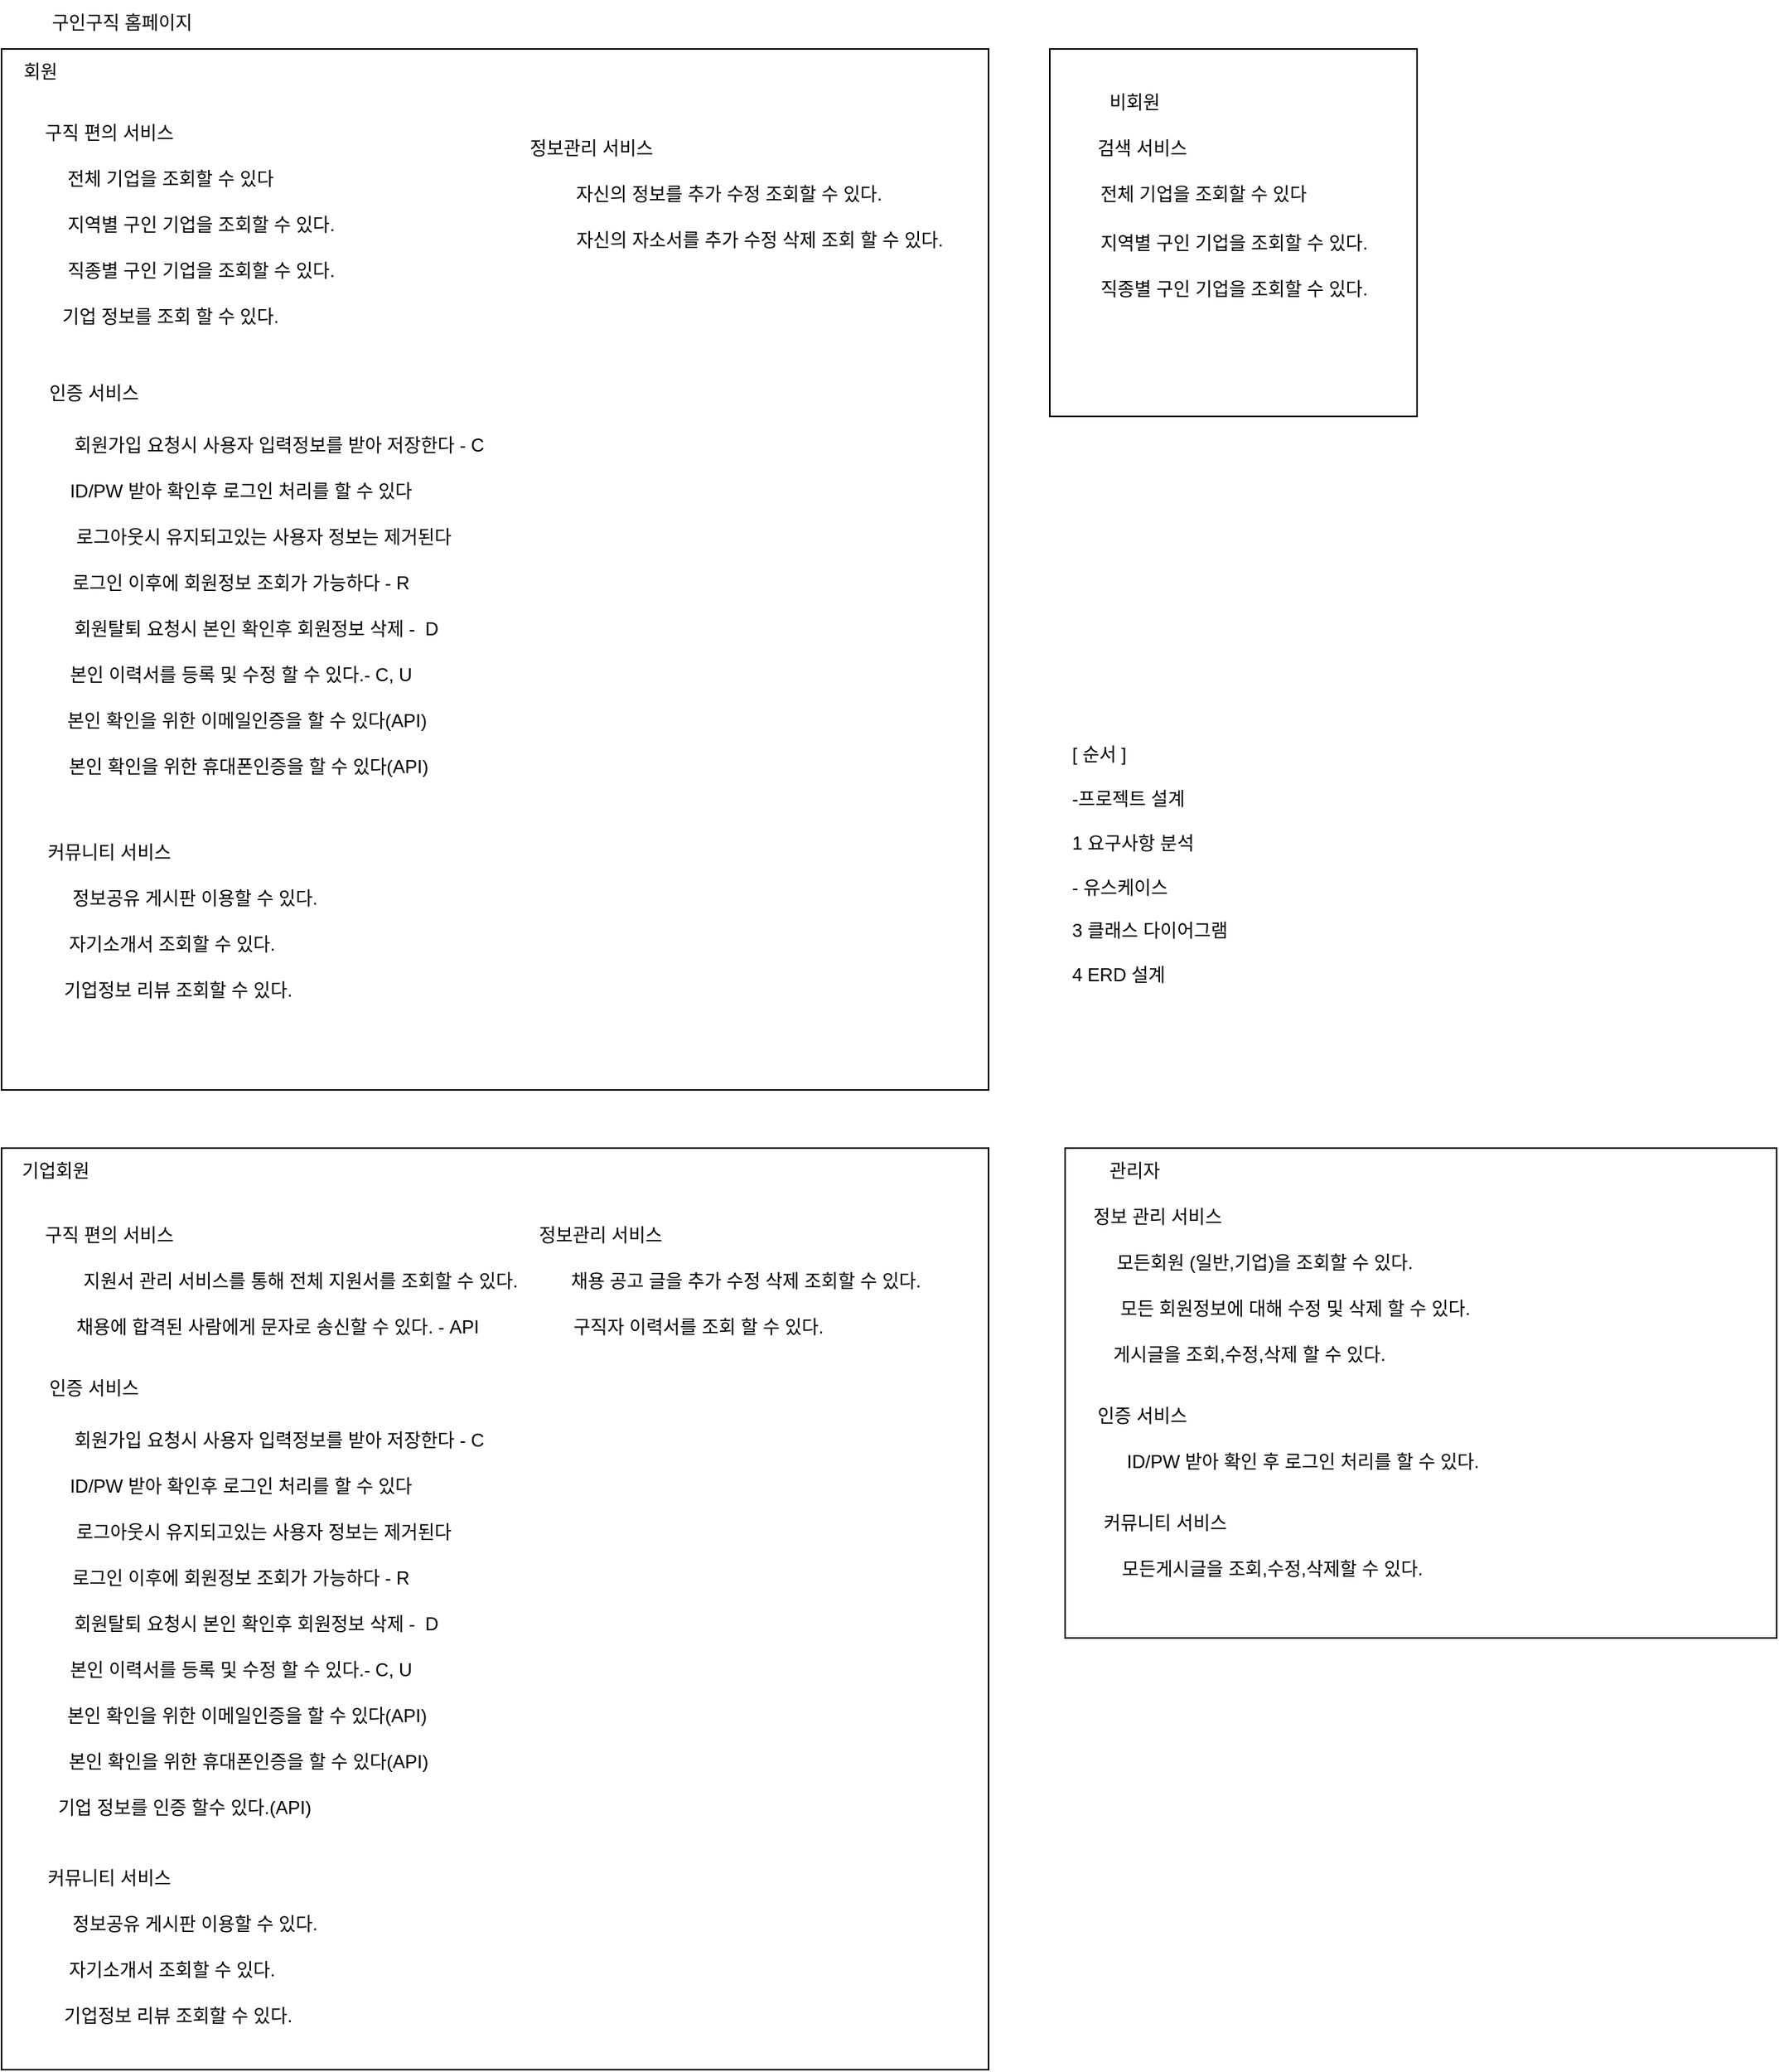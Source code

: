 <mxfile version="24.3.1" type="device" pages="10">
  <diagram id="YqxGralj5dGCF-pq7BMe" name="요구사항정리">
    <mxGraphModel dx="1434" dy="780" grid="1" gridSize="10" guides="1" tooltips="1" connect="1" arrows="1" fold="1" page="1" pageScale="1" pageWidth="827" pageHeight="1169" math="0" shadow="0">
      <root>
        <mxCell id="0" />
        <mxCell id="1" parent="0" />
        <mxCell id="dAHgO_Ho3U2SAqjuXzvL-30" value="" style="rounded=0;whiteSpace=wrap;html=1;" parent="1" vertex="1">
          <mxGeometry x="710" y="788" width="465" height="320" as="geometry" />
        </mxCell>
        <mxCell id="dAHgO_Ho3U2SAqjuXzvL-19" value="" style="rounded=0;whiteSpace=wrap;html=1;" parent="1" vertex="1">
          <mxGeometry x="15" y="788" width="645" height="602" as="geometry" />
        </mxCell>
        <mxCell id="dAHgO_Ho3U2SAqjuXzvL-1" value="" style="rounded=0;whiteSpace=wrap;html=1;" parent="1" vertex="1">
          <mxGeometry x="15" y="70" width="645" height="680" as="geometry" />
        </mxCell>
        <mxCell id="G3v4-A7HvSFCP7EIOvnL-23" value="" style="whiteSpace=wrap;html=1;aspect=fixed;" parent="1" vertex="1">
          <mxGeometry x="700" y="70" width="240" height="240" as="geometry" />
        </mxCell>
        <mxCell id="7PVe9pJBVLN4fpG_HPf9-1" value="구인구직 홈페이지&amp;nbsp;" style="text;html=1;align=center;verticalAlign=middle;resizable=0;points=[];autosize=1;strokeColor=none;fillColor=none;" parent="1" vertex="1">
          <mxGeometry x="30" y="38" width="130" height="30" as="geometry" />
        </mxCell>
        <mxCell id="7PVe9pJBVLN4fpG_HPf9-2" value="회원" style="text;html=1;align=center;verticalAlign=middle;resizable=0;points=[];autosize=1;strokeColor=none;fillColor=none;" parent="1" vertex="1">
          <mxGeometry x="15" y="70" width="50" height="30" as="geometry" />
        </mxCell>
        <mxCell id="7PVe9pJBVLN4fpG_HPf9-4" value="구직 편의 서비스" style="text;html=1;align=center;verticalAlign=middle;resizable=0;points=[];autosize=1;strokeColor=none;fillColor=none;" parent="1" vertex="1">
          <mxGeometry x="30" y="110" width="110" height="30" as="geometry" />
        </mxCell>
        <mxCell id="G3v4-A7HvSFCP7EIOvnL-1" value="전체 기업을 조회할 수 있다" style="text;html=1;align=center;verticalAlign=middle;resizable=0;points=[];autosize=1;strokeColor=none;fillColor=none;" parent="1" vertex="1">
          <mxGeometry x="40" y="140" width="170" height="30" as="geometry" />
        </mxCell>
        <mxCell id="G3v4-A7HvSFCP7EIOvnL-2" value="지역별 구인 기업을 조회할 수 있다." style="text;html=1;align=center;verticalAlign=middle;resizable=0;points=[];autosize=1;strokeColor=none;fillColor=none;" parent="1" vertex="1">
          <mxGeometry x="40" y="170" width="210" height="30" as="geometry" />
        </mxCell>
        <mxCell id="G3v4-A7HvSFCP7EIOvnL-3" value="직종별 구인 기업을 조회할 수 있다." style="text;html=1;align=center;verticalAlign=middle;resizable=0;points=[];autosize=1;strokeColor=none;fillColor=none;" parent="1" vertex="1">
          <mxGeometry x="40" y="200" width="210" height="30" as="geometry" />
        </mxCell>
        <mxCell id="G3v4-A7HvSFCP7EIOvnL-4" value="비회원" style="text;html=1;align=center;verticalAlign=middle;resizable=0;points=[];autosize=1;strokeColor=none;fillColor=none;" parent="1" vertex="1">
          <mxGeometry x="725" y="90" width="60" height="30" as="geometry" />
        </mxCell>
        <mxCell id="G3v4-A7HvSFCP7EIOvnL-5" value="&lt;div&gt;&lt;span style=&quot;background-color: initial;&quot;&gt;검색 서비스&lt;/span&gt;&lt;br&gt;&lt;/div&gt;" style="text;html=1;align=center;verticalAlign=middle;resizable=0;points=[];autosize=1;strokeColor=none;fillColor=none;" parent="1" vertex="1">
          <mxGeometry x="715" y="120" width="90" height="30" as="geometry" />
        </mxCell>
        <mxCell id="G3v4-A7HvSFCP7EIOvnL-6" value="전체 기업을 조회할 수 있다" style="text;html=1;align=center;verticalAlign=middle;resizable=0;points=[];autosize=1;strokeColor=none;fillColor=none;" parent="1" vertex="1">
          <mxGeometry x="715" y="150" width="170" height="30" as="geometry" />
        </mxCell>
        <mxCell id="G3v4-A7HvSFCP7EIOvnL-7" value="지역별 구인 기업을 조회할 수 있다." style="text;html=1;align=center;verticalAlign=middle;resizable=0;points=[];autosize=1;strokeColor=none;fillColor=none;" parent="1" vertex="1">
          <mxGeometry x="715" y="182" width="210" height="30" as="geometry" />
        </mxCell>
        <mxCell id="G3v4-A7HvSFCP7EIOvnL-8" value="직종별 구인 기업을 조회할 수 있다." style="text;html=1;align=center;verticalAlign=middle;resizable=0;points=[];autosize=1;strokeColor=none;fillColor=none;" parent="1" vertex="1">
          <mxGeometry x="715" y="212" width="210" height="30" as="geometry" />
        </mxCell>
        <mxCell id="G3v4-A7HvSFCP7EIOvnL-9" value="기업 정보를 조회 할 수 있다." style="text;html=1;align=center;verticalAlign=middle;resizable=0;points=[];autosize=1;strokeColor=none;fillColor=none;" parent="1" vertex="1">
          <mxGeometry x="35" y="230" width="180" height="30" as="geometry" />
        </mxCell>
        <mxCell id="G3v4-A7HvSFCP7EIOvnL-12" value="인증 서비스" style="text;html=1;align=center;verticalAlign=middle;resizable=0;points=[];autosize=1;strokeColor=none;fillColor=none;" parent="1" vertex="1">
          <mxGeometry x="30" y="280" width="90" height="30" as="geometry" />
        </mxCell>
        <mxCell id="G3v4-A7HvSFCP7EIOvnL-13" value="회원가입 요청시 사용자 입력정보를 받아 저장한다 - C" style="text;html=1;align=center;verticalAlign=middle;resizable=0;points=[];autosize=1;strokeColor=none;fillColor=none;" parent="1" vertex="1">
          <mxGeometry x="41" y="314" width="310" height="30" as="geometry" />
        </mxCell>
        <mxCell id="G3v4-A7HvSFCP7EIOvnL-14" value="ID/PW 받아 확인후 로그인 처리를 할 수 있다" style="text;html=1;align=center;verticalAlign=middle;resizable=0;points=[];autosize=1;strokeColor=none;fillColor=none;" parent="1" vertex="1">
          <mxGeometry x="41" y="344" width="260" height="30" as="geometry" />
        </mxCell>
        <mxCell id="G3v4-A7HvSFCP7EIOvnL-15" value="로그아웃시 유지되고있는 사용자 정보는 제거된다" style="text;html=1;align=center;verticalAlign=middle;resizable=0;points=[];autosize=1;strokeColor=none;fillColor=none;" parent="1" vertex="1">
          <mxGeometry x="41" y="374" width="290" height="30" as="geometry" />
        </mxCell>
        <mxCell id="G3v4-A7HvSFCP7EIOvnL-16" value="로그인 이후에 회원정보 조회가 가능하다 - R" style="text;html=1;align=center;verticalAlign=middle;resizable=0;points=[];autosize=1;strokeColor=none;fillColor=none;" parent="1" vertex="1">
          <mxGeometry x="41" y="404" width="260" height="30" as="geometry" />
        </mxCell>
        <mxCell id="G3v4-A7HvSFCP7EIOvnL-17" value="회원탈퇴 요청시 본인 확인후 회원정보 삭제 -&amp;nbsp; D" style="text;html=1;align=center;verticalAlign=middle;resizable=0;points=[];autosize=1;strokeColor=none;fillColor=none;" parent="1" vertex="1">
          <mxGeometry x="41" y="434" width="280" height="30" as="geometry" />
        </mxCell>
        <mxCell id="G3v4-A7HvSFCP7EIOvnL-18" value="본인 확인을 위한 이메일인증을 할 수 있다(API)" style="text;html=1;align=center;verticalAlign=middle;resizable=0;points=[];autosize=1;strokeColor=none;fillColor=none;" parent="1" vertex="1">
          <mxGeometry x="40" y="494" width="270" height="30" as="geometry" />
        </mxCell>
        <mxCell id="G3v4-A7HvSFCP7EIOvnL-19" value="본인 확인을 위한 휴대폰인증을 할 수 있다(API)" style="text;html=1;align=center;verticalAlign=middle;resizable=0;points=[];autosize=1;strokeColor=none;fillColor=none;" parent="1" vertex="1">
          <mxGeometry x="41" y="524" width="270" height="30" as="geometry" />
        </mxCell>
        <mxCell id="G3v4-A7HvSFCP7EIOvnL-20" value="본인 이력서를 등록 및 수정 할 수 있다.- C, U" style="text;html=1;align=center;verticalAlign=middle;resizable=0;points=[];autosize=1;strokeColor=none;fillColor=none;" parent="1" vertex="1">
          <mxGeometry x="41" y="464" width="260" height="30" as="geometry" />
        </mxCell>
        <mxCell id="G3v4-A7HvSFCP7EIOvnL-21" value="&lt;div style=&quot;text-align: left;&quot;&gt;&lt;span style=&quot;background-color: initial;&quot;&gt;[ 순서 ]&lt;/span&gt;&lt;/div&gt;&lt;div style=&quot;text-align: left;&quot;&gt;&lt;span style=&quot;background-color: initial;&quot;&gt;&lt;br&gt;&lt;/span&gt;&lt;/div&gt;&lt;div style=&quot;text-align: left;&quot;&gt;&lt;span style=&quot;background-color: initial;&quot;&gt;-프로젝트 설계&lt;/span&gt;&lt;/div&gt;&lt;div style=&quot;text-align: left;&quot;&gt;&lt;span style=&quot;background-color: initial;&quot;&gt;&lt;br&gt;&lt;/span&gt;&lt;/div&gt;&lt;div style=&quot;text-align: left;&quot;&gt;&lt;span style=&quot;background-color: initial;&quot;&gt;1 요구사항 분석&lt;/span&gt;&lt;/div&gt;&lt;div style=&quot;text-align: left;&quot;&gt;&lt;span style=&quot;background-color: initial;&quot;&gt;&lt;br&gt;&lt;/span&gt;&lt;/div&gt;&lt;div style=&quot;text-align: left;&quot;&gt;&lt;span style=&quot;background-color: initial;&quot;&gt;- 유스케이스&amp;nbsp;&lt;/span&gt;&lt;/div&gt;&lt;span style=&quot;&quot;&gt;&lt;div style=&quot;text-align: left;&quot;&gt;&lt;br&gt;&lt;/div&gt;&lt;div style=&quot;text-align: left;&quot;&gt;&lt;span style=&quot;background-color: initial;&quot;&gt;3 클래스 다이어그램&lt;/span&gt;&lt;/div&gt;&lt;div style=&quot;text-align: left;&quot;&gt;&lt;br&gt;&lt;/div&gt;&lt;div style=&quot;text-align: left;&quot;&gt;4 ERD 설계&lt;/div&gt;&lt;div style=&quot;text-align: left;&quot;&gt;&lt;br&gt;&lt;/div&gt;&lt;/span&gt;" style="text;html=1;align=center;verticalAlign=middle;resizable=0;points=[];autosize=1;strokeColor=none;fillColor=none;" parent="1" vertex="1">
          <mxGeometry x="700" y="515" width="130" height="190" as="geometry" />
        </mxCell>
        <mxCell id="G3v4-A7HvSFCP7EIOvnL-25" value="커뮤니티 서비스" style="text;html=1;align=center;verticalAlign=middle;resizable=0;points=[];autosize=1;strokeColor=none;fillColor=none;" parent="1" vertex="1">
          <mxGeometry x="30" y="580" width="110" height="30" as="geometry" />
        </mxCell>
        <mxCell id="G3v4-A7HvSFCP7EIOvnL-26" value="정보공유 게시판 이용할 수 있다." style="text;html=1;align=center;verticalAlign=middle;resizable=0;points=[];autosize=1;strokeColor=none;fillColor=none;" parent="1" vertex="1">
          <mxGeometry x="41" y="610" width="200" height="30" as="geometry" />
        </mxCell>
        <mxCell id="G3v4-A7HvSFCP7EIOvnL-28" value="자기소개서 조회할 수 있다." style="text;html=1;align=center;verticalAlign=middle;resizable=0;points=[];autosize=1;strokeColor=none;fillColor=none;" parent="1" vertex="1">
          <mxGeometry x="41" y="640" width="170" height="30" as="geometry" />
        </mxCell>
        <mxCell id="G3v4-A7HvSFCP7EIOvnL-29" value="기업정보 리뷰 조회할 수 있다." style="text;html=1;align=center;verticalAlign=middle;resizable=0;points=[];autosize=1;strokeColor=none;fillColor=none;" parent="1" vertex="1">
          <mxGeometry x="40" y="670" width="180" height="30" as="geometry" />
        </mxCell>
        <mxCell id="dAHgO_Ho3U2SAqjuXzvL-2" value="기업회원" style="text;html=1;align=center;verticalAlign=middle;resizable=0;points=[];autosize=1;strokeColor=none;fillColor=none;" parent="1" vertex="1">
          <mxGeometry x="15" y="788" width="70" height="30" as="geometry" />
        </mxCell>
        <mxCell id="dAHgO_Ho3U2SAqjuXzvL-3" value="구직 편의 서비스" style="text;html=1;align=center;verticalAlign=middle;resizable=0;points=[];autosize=1;strokeColor=none;fillColor=none;" parent="1" vertex="1">
          <mxGeometry x="30" y="830" width="110" height="30" as="geometry" />
        </mxCell>
        <mxCell id="dAHgO_Ho3U2SAqjuXzvL-4" value="지원서 관리 서비스를 통해 전체 지원서를 조회할 수 있다." style="text;html=1;align=center;verticalAlign=middle;resizable=0;points=[];autosize=1;strokeColor=none;fillColor=none;" parent="1" vertex="1">
          <mxGeometry x="45" y="860" width="330" height="30" as="geometry" />
        </mxCell>
        <mxCell id="dAHgO_Ho3U2SAqjuXzvL-5" value="채용에 합격된 사람에게 문자로 송신할 수 있다. - API" style="text;html=1;align=center;verticalAlign=middle;resizable=0;points=[];autosize=1;strokeColor=none;fillColor=none;" parent="1" vertex="1">
          <mxGeometry x="45" y="890" width="300" height="30" as="geometry" />
        </mxCell>
        <mxCell id="dAHgO_Ho3U2SAqjuXzvL-15" value="기업 정보를 인증 할수 있다.(API)" style="text;html=1;align=left;verticalAlign=middle;resizable=0;points=[];autosize=1;strokeColor=none;fillColor=none;" parent="1" vertex="1">
          <mxGeometry x="50" y="1204" width="200" height="30" as="geometry" />
        </mxCell>
        <mxCell id="dAHgO_Ho3U2SAqjuXzvL-20" value="관리자" style="text;html=1;align=center;verticalAlign=middle;resizable=0;points=[];autosize=1;strokeColor=none;fillColor=none;" parent="1" vertex="1">
          <mxGeometry x="725" y="788" width="60" height="30" as="geometry" />
        </mxCell>
        <mxCell id="dAHgO_Ho3U2SAqjuXzvL-21" value="모든회원 (일반,기업)을 조회할 수 있다." style="text;html=1;align=center;verticalAlign=middle;resizable=0;points=[];autosize=1;strokeColor=none;fillColor=none;" parent="1" vertex="1">
          <mxGeometry x="725" y="848" width="230" height="30" as="geometry" />
        </mxCell>
        <mxCell id="dAHgO_Ho3U2SAqjuXzvL-22" value="모든 회원정보에 대해 수정 및 삭제 할 수 있다." style="text;html=1;align=center;verticalAlign=middle;resizable=0;points=[];autosize=1;strokeColor=none;fillColor=none;" parent="1" vertex="1">
          <mxGeometry x="725" y="878" width="270" height="30" as="geometry" />
        </mxCell>
        <mxCell id="dAHgO_Ho3U2SAqjuXzvL-23" value="게시글을 조회,수정,삭제 할 수 있다." style="text;html=1;align=center;verticalAlign=middle;resizable=0;points=[];autosize=1;strokeColor=none;fillColor=none;" parent="1" vertex="1">
          <mxGeometry x="725" y="908" width="210" height="30" as="geometry" />
        </mxCell>
        <mxCell id="dAHgO_Ho3U2SAqjuXzvL-24" value="정보 관리 서비스" style="text;html=1;align=center;verticalAlign=middle;resizable=0;points=[];autosize=1;strokeColor=none;fillColor=none;" parent="1" vertex="1">
          <mxGeometry x="715" y="818" width="110" height="30" as="geometry" />
        </mxCell>
        <mxCell id="dAHgO_Ho3U2SAqjuXzvL-25" value="인증 서비스" style="text;html=1;align=center;verticalAlign=middle;resizable=0;points=[];autosize=1;strokeColor=none;fillColor=none;" parent="1" vertex="1">
          <mxGeometry x="715" y="948" width="90" height="30" as="geometry" />
        </mxCell>
        <mxCell id="dAHgO_Ho3U2SAqjuXzvL-26" value="ID/PW 받아 확인 후 로그인 처리를 할 수 있다." style="text;html=1;align=center;verticalAlign=middle;resizable=0;points=[];autosize=1;strokeColor=none;fillColor=none;" parent="1" vertex="1">
          <mxGeometry x="730" y="978" width="270" height="30" as="geometry" />
        </mxCell>
        <mxCell id="dAHgO_Ho3U2SAqjuXzvL-27" value="커뮤니티 서비스" style="text;html=1;align=center;verticalAlign=middle;resizable=0;points=[];autosize=1;strokeColor=none;fillColor=none;" parent="1" vertex="1">
          <mxGeometry x="720" y="1018" width="110" height="30" as="geometry" />
        </mxCell>
        <mxCell id="dAHgO_Ho3U2SAqjuXzvL-28" value="모든게시글을 조회,수정,삭제할 수 있다." style="text;html=1;align=center;verticalAlign=middle;resizable=0;points=[];autosize=1;strokeColor=none;fillColor=none;" parent="1" vertex="1">
          <mxGeometry x="725" y="1048" width="240" height="30" as="geometry" />
        </mxCell>
        <mxCell id="Vb8GKzHRAuXuXiN5CxMM-3" value="정보관리 서비스" style="text;html=1;align=center;verticalAlign=middle;resizable=0;points=[];autosize=1;strokeColor=none;fillColor=none;" parent="1" vertex="1">
          <mxGeometry x="345" y="120" width="110" height="30" as="geometry" />
        </mxCell>
        <mxCell id="Vb8GKzHRAuXuXiN5CxMM-4" value="자신의 정보를 추가 수정 조회할 수 있다." style="text;html=1;align=center;verticalAlign=middle;resizable=0;points=[];autosize=1;strokeColor=none;fillColor=none;" parent="1" vertex="1">
          <mxGeometry x="370" y="150" width="240" height="30" as="geometry" />
        </mxCell>
        <mxCell id="Vb8GKzHRAuXuXiN5CxMM-5" value="자신의 자소서를 추가 수정 삭제 조회 할 수 있다." style="text;html=1;align=center;verticalAlign=middle;resizable=0;points=[];autosize=1;strokeColor=none;fillColor=none;" parent="1" vertex="1">
          <mxGeometry x="370" y="180" width="280" height="30" as="geometry" />
        </mxCell>
        <mxCell id="Vb8GKzHRAuXuXiN5CxMM-7" value="인증 서비스" style="text;html=1;align=center;verticalAlign=middle;resizable=0;points=[];autosize=1;strokeColor=none;fillColor=none;" parent="1" vertex="1">
          <mxGeometry x="30" y="930" width="90" height="30" as="geometry" />
        </mxCell>
        <mxCell id="Vb8GKzHRAuXuXiN5CxMM-8" value="회원가입 요청시 사용자 입력정보를 받아 저장한다 - C" style="text;html=1;align=center;verticalAlign=middle;resizable=0;points=[];autosize=1;strokeColor=none;fillColor=none;" parent="1" vertex="1">
          <mxGeometry x="41" y="964" width="310" height="30" as="geometry" />
        </mxCell>
        <mxCell id="Vb8GKzHRAuXuXiN5CxMM-9" value="ID/PW 받아 확인후 로그인 처리를 할 수 있다" style="text;html=1;align=center;verticalAlign=middle;resizable=0;points=[];autosize=1;strokeColor=none;fillColor=none;" parent="1" vertex="1">
          <mxGeometry x="41" y="994" width="260" height="30" as="geometry" />
        </mxCell>
        <mxCell id="Vb8GKzHRAuXuXiN5CxMM-10" value="로그아웃시 유지되고있는 사용자 정보는 제거된다" style="text;html=1;align=center;verticalAlign=middle;resizable=0;points=[];autosize=1;strokeColor=none;fillColor=none;" parent="1" vertex="1">
          <mxGeometry x="41" y="1024" width="290" height="30" as="geometry" />
        </mxCell>
        <mxCell id="Vb8GKzHRAuXuXiN5CxMM-11" value="로그인 이후에 회원정보 조회가 가능하다 - R" style="text;html=1;align=center;verticalAlign=middle;resizable=0;points=[];autosize=1;strokeColor=none;fillColor=none;" parent="1" vertex="1">
          <mxGeometry x="41" y="1054" width="260" height="30" as="geometry" />
        </mxCell>
        <mxCell id="Vb8GKzHRAuXuXiN5CxMM-12" value="회원탈퇴 요청시 본인 확인후 회원정보 삭제 -&amp;nbsp; D" style="text;html=1;align=center;verticalAlign=middle;resizable=0;points=[];autosize=1;strokeColor=none;fillColor=none;" parent="1" vertex="1">
          <mxGeometry x="41" y="1084" width="280" height="30" as="geometry" />
        </mxCell>
        <mxCell id="Vb8GKzHRAuXuXiN5CxMM-13" value="본인 확인을 위한 이메일인증을 할 수 있다(API)" style="text;html=1;align=center;verticalAlign=middle;resizable=0;points=[];autosize=1;strokeColor=none;fillColor=none;" parent="1" vertex="1">
          <mxGeometry x="40" y="1144" width="270" height="30" as="geometry" />
        </mxCell>
        <mxCell id="Vb8GKzHRAuXuXiN5CxMM-14" value="본인 확인을 위한 휴대폰인증을 할 수 있다(API)" style="text;html=1;align=center;verticalAlign=middle;resizable=0;points=[];autosize=1;strokeColor=none;fillColor=none;" parent="1" vertex="1">
          <mxGeometry x="41" y="1174" width="270" height="30" as="geometry" />
        </mxCell>
        <mxCell id="Vb8GKzHRAuXuXiN5CxMM-15" value="본인 이력서를 등록 및 수정 할 수 있다.- C, U" style="text;html=1;align=center;verticalAlign=middle;resizable=0;points=[];autosize=1;strokeColor=none;fillColor=none;" parent="1" vertex="1">
          <mxGeometry x="41" y="1114" width="260" height="30" as="geometry" />
        </mxCell>
        <mxCell id="Vb8GKzHRAuXuXiN5CxMM-16" value="정보관리 서비스" style="text;html=1;align=center;verticalAlign=middle;resizable=0;points=[];autosize=1;strokeColor=none;fillColor=none;" parent="1" vertex="1">
          <mxGeometry x="351" y="830" width="110" height="30" as="geometry" />
        </mxCell>
        <mxCell id="Vb8GKzHRAuXuXiN5CxMM-17" value="채용 공고 글을 추가 수정 삭제 조회할 수 있다." style="text;html=1;align=center;verticalAlign=middle;resizable=0;points=[];autosize=1;strokeColor=none;fillColor=none;" parent="1" vertex="1">
          <mxGeometry x="366" y="860" width="270" height="30" as="geometry" />
        </mxCell>
        <mxCell id="Vb8GKzHRAuXuXiN5CxMM-19" value="구직자 이력서를 조회 할 수 있다." style="text;html=1;align=center;verticalAlign=middle;resizable=0;points=[];autosize=1;strokeColor=none;fillColor=none;" parent="1" vertex="1">
          <mxGeometry x="370" y="890" width="200" height="30" as="geometry" />
        </mxCell>
        <mxCell id="Vb8GKzHRAuXuXiN5CxMM-20" value="커뮤니티 서비스" style="text;html=1;align=center;verticalAlign=middle;resizable=0;points=[];autosize=1;strokeColor=none;fillColor=none;" parent="1" vertex="1">
          <mxGeometry x="30" y="1250" width="110" height="30" as="geometry" />
        </mxCell>
        <mxCell id="Vb8GKzHRAuXuXiN5CxMM-21" value="정보공유 게시판 이용할 수 있다." style="text;html=1;align=center;verticalAlign=middle;resizable=0;points=[];autosize=1;strokeColor=none;fillColor=none;" parent="1" vertex="1">
          <mxGeometry x="41" y="1280" width="200" height="30" as="geometry" />
        </mxCell>
        <mxCell id="Vb8GKzHRAuXuXiN5CxMM-22" value="자기소개서 조회할 수 있다." style="text;html=1;align=center;verticalAlign=middle;resizable=0;points=[];autosize=1;strokeColor=none;fillColor=none;" parent="1" vertex="1">
          <mxGeometry x="41" y="1310" width="170" height="30" as="geometry" />
        </mxCell>
        <mxCell id="Vb8GKzHRAuXuXiN5CxMM-23" value="기업정보 리뷰 조회할 수 있다." style="text;html=1;align=center;verticalAlign=middle;resizable=0;points=[];autosize=1;strokeColor=none;fillColor=none;" parent="1" vertex="1">
          <mxGeometry x="40" y="1340" width="180" height="30" as="geometry" />
        </mxCell>
      </root>
    </mxGraphModel>
  </diagram>
  <diagram name="유스케이스" id="n2hJIx0JvDFXaFEtTMrS">
    <mxGraphModel dx="1434" dy="838" grid="1" gridSize="10" guides="1" tooltips="1" connect="1" arrows="1" fold="1" page="1" pageScale="1" pageWidth="1169" pageHeight="827" math="0" shadow="0">
      <root>
        <mxCell id="0" />
        <mxCell id="1" parent="0" />
        <mxCell id="RGkmmx5BbvMj3J8QWg6K-26" style="edgeStyle=orthogonalEdgeStyle;rounded=0;orthogonalLoop=1;jettySize=auto;html=1;exitX=1;exitY=0.333;exitDx=0;exitDy=0;exitPerimeter=0;entryX=0;entryY=0.5;entryDx=0;entryDy=0;dashed=1;" parent="1" source="RGkmmx5BbvMj3J8QWg6K-1" target="RGkmmx5BbvMj3J8QWg6K-7" edge="1">
          <mxGeometry relative="1" as="geometry" />
        </mxCell>
        <mxCell id="RGkmmx5BbvMj3J8QWg6K-27" style="edgeStyle=orthogonalEdgeStyle;rounded=0;orthogonalLoop=1;jettySize=auto;html=1;entryX=0;entryY=0.5;entryDx=0;entryDy=0;exitX=1;exitY=0.333;exitDx=0;exitDy=0;exitPerimeter=0;dashed=1;" parent="1" source="RGkmmx5BbvMj3J8QWg6K-1" target="RGkmmx5BbvMj3J8QWg6K-8" edge="1">
          <mxGeometry relative="1" as="geometry" />
        </mxCell>
        <mxCell id="AWbqR-bBahulJT39Vf7G-5" value="use" style="edgeLabel;html=1;align=center;verticalAlign=middle;resizable=0;points=[];" parent="RGkmmx5BbvMj3J8QWg6K-27" vertex="1" connectable="0">
          <mxGeometry x="-0.705" y="4" relative="1" as="geometry">
            <mxPoint as="offset" />
          </mxGeometry>
        </mxCell>
        <mxCell id="RGkmmx5BbvMj3J8QWg6K-1" value="비회원" style="shape=umlActor;verticalLabelPosition=bottom;verticalAlign=top;html=1;outlineConnect=0;" parent="1" vertex="1">
          <mxGeometry x="80" y="110" width="30" height="60" as="geometry" />
        </mxCell>
        <mxCell id="RGkmmx5BbvMj3J8QWg6K-28" style="edgeStyle=orthogonalEdgeStyle;rounded=0;orthogonalLoop=1;jettySize=auto;html=1;entryX=0;entryY=0.5;entryDx=0;entryDy=0;dashed=1;" parent="1" source="RGkmmx5BbvMj3J8QWg6K-2" target="RGkmmx5BbvMj3J8QWg6K-9" edge="1">
          <mxGeometry relative="1" as="geometry" />
        </mxCell>
        <mxCell id="AWbqR-bBahulJT39Vf7G-14" value="use" style="edgeLabel;html=1;align=center;verticalAlign=middle;resizable=0;points=[];" parent="RGkmmx5BbvMj3J8QWg6K-28" vertex="1" connectable="0">
          <mxGeometry x="0.483" y="-1" relative="1" as="geometry">
            <mxPoint as="offset" />
          </mxGeometry>
        </mxCell>
        <mxCell id="RGkmmx5BbvMj3J8QWg6K-29" style="edgeStyle=orthogonalEdgeStyle;rounded=0;orthogonalLoop=1;jettySize=auto;html=1;entryX=0;entryY=1;entryDx=0;entryDy=0;dashed=1;" parent="1" source="RGkmmx5BbvMj3J8QWg6K-2" target="RGkmmx5BbvMj3J8QWg6K-8" edge="1">
          <mxGeometry relative="1" as="geometry">
            <Array as="points">
              <mxPoint x="170" y="320" />
              <mxPoint x="170" y="220" />
              <mxPoint x="242" y="220" />
            </Array>
          </mxGeometry>
        </mxCell>
        <mxCell id="AWbqR-bBahulJT39Vf7G-15" value="use" style="edgeLabel;html=1;align=center;verticalAlign=middle;resizable=0;points=[];" parent="RGkmmx5BbvMj3J8QWg6K-29" vertex="1" connectable="0">
          <mxGeometry x="-0.048" relative="1" as="geometry">
            <mxPoint as="offset" />
          </mxGeometry>
        </mxCell>
        <mxCell id="RGkmmx5BbvMj3J8QWg6K-30" style="edgeStyle=orthogonalEdgeStyle;rounded=0;orthogonalLoop=1;jettySize=auto;html=1;entryX=0;entryY=0.5;entryDx=0;entryDy=0;dashed=1;" parent="1" source="RGkmmx5BbvMj3J8QWg6K-2" target="RGkmmx5BbvMj3J8QWg6K-10" edge="1">
          <mxGeometry relative="1" as="geometry" />
        </mxCell>
        <mxCell id="AWbqR-bBahulJT39Vf7G-13" value="use" style="edgeLabel;html=1;align=center;verticalAlign=middle;resizable=0;points=[];" parent="RGkmmx5BbvMj3J8QWg6K-30" vertex="1" connectable="0">
          <mxGeometry x="0.082" y="-1" relative="1" as="geometry">
            <mxPoint as="offset" />
          </mxGeometry>
        </mxCell>
        <mxCell id="RGkmmx5BbvMj3J8QWg6K-49" style="edgeStyle=orthogonalEdgeStyle;rounded=0;orthogonalLoop=1;jettySize=auto;html=1;dashed=1;" parent="1" source="RGkmmx5BbvMj3J8QWg6K-2" target="RGkmmx5BbvMj3J8QWg6K-12" edge="1">
          <mxGeometry relative="1" as="geometry">
            <Array as="points">
              <mxPoint x="630" y="350" />
            </Array>
          </mxGeometry>
        </mxCell>
        <mxCell id="RGkmmx5BbvMj3J8QWg6K-2" value="일반회원" style="shape=umlActor;verticalLabelPosition=bottom;verticalAlign=top;html=1;outlineConnect=0;" parent="1" vertex="1">
          <mxGeometry x="80" y="290" width="30" height="60" as="geometry" />
        </mxCell>
        <mxCell id="RGkmmx5BbvMj3J8QWg6K-31" style="edgeStyle=orthogonalEdgeStyle;rounded=0;orthogonalLoop=1;jettySize=auto;html=1;entryX=0;entryY=0.5;entryDx=0;entryDy=0;dashed=1;" parent="1" source="RGkmmx5BbvMj3J8QWg6K-3" target="RGkmmx5BbvMj3J8QWg6K-11" edge="1">
          <mxGeometry relative="1" as="geometry" />
        </mxCell>
        <mxCell id="AWbqR-bBahulJT39Vf7G-10" value="use" style="edgeLabel;html=1;align=center;verticalAlign=middle;resizable=0;points=[];" parent="RGkmmx5BbvMj3J8QWg6K-31" vertex="1" connectable="0">
          <mxGeometry x="0.117" y="1" relative="1" as="geometry">
            <mxPoint as="offset" />
          </mxGeometry>
        </mxCell>
        <mxCell id="RGkmmx5BbvMj3J8QWg6K-32" style="edgeStyle=orthogonalEdgeStyle;rounded=0;orthogonalLoop=1;jettySize=auto;html=1;entryX=0;entryY=0.5;entryDx=0;entryDy=0;dashed=1;" parent="1" target="RGkmmx5BbvMj3J8QWg6K-10" edge="1">
          <mxGeometry relative="1" as="geometry">
            <Array as="points">
              <mxPoint x="98" y="540" />
              <mxPoint x="170" y="540" />
              <mxPoint x="170" y="420" />
            </Array>
            <mxPoint x="98.28" y="525.9" as="sourcePoint" />
            <mxPoint x="229.996" y="420.042" as="targetPoint" />
          </mxGeometry>
        </mxCell>
        <mxCell id="AWbqR-bBahulJT39Vf7G-12" value="use" style="edgeLabel;html=1;align=center;verticalAlign=middle;resizable=0;points=[];" parent="RGkmmx5BbvMj3J8QWg6K-32" vertex="1" connectable="0">
          <mxGeometry x="0.225" y="-3" relative="1" as="geometry">
            <mxPoint as="offset" />
          </mxGeometry>
        </mxCell>
        <mxCell id="RGkmmx5BbvMj3J8QWg6K-50" style="edgeStyle=orthogonalEdgeStyle;rounded=0;orthogonalLoop=1;jettySize=auto;html=1;entryX=0;entryY=0.5;entryDx=0;entryDy=0;dashed=1;" parent="1" source="RGkmmx5BbvMj3J8QWg6K-3" target="RGkmmx5BbvMj3J8QWg6K-12" edge="1">
          <mxGeometry relative="1" as="geometry">
            <Array as="points">
              <mxPoint x="95" y="490" />
              <mxPoint x="510" y="490" />
              <mxPoint x="510" y="434" />
            </Array>
          </mxGeometry>
        </mxCell>
        <mxCell id="AWbqR-bBahulJT39Vf7G-11" value="use" style="edgeLabel;html=1;align=center;verticalAlign=middle;resizable=0;points=[];" parent="RGkmmx5BbvMj3J8QWg6K-50" vertex="1" connectable="0">
          <mxGeometry x="-0.314" relative="1" as="geometry">
            <mxPoint as="offset" />
          </mxGeometry>
        </mxCell>
        <mxCell id="RGkmmx5BbvMj3J8QWg6K-3" value="기업회원" style="shape=umlActor;verticalLabelPosition=bottom;verticalAlign=top;html=1;outlineConnect=0;" parent="1" vertex="1">
          <mxGeometry x="80" y="510" width="30" height="60" as="geometry" />
        </mxCell>
        <mxCell id="RGkmmx5BbvMj3J8QWg6K-37" style="edgeStyle=orthogonalEdgeStyle;rounded=0;orthogonalLoop=1;jettySize=auto;html=1;exitX=0;exitY=0.333;exitDx=0;exitDy=0;exitPerimeter=0;entryX=1;entryY=0.5;entryDx=0;entryDy=0;dashed=1;" parent="1" source="RGkmmx5BbvMj3J8QWg6K-4" target="RGkmmx5BbvMj3J8QWg6K-13" edge="1">
          <mxGeometry relative="1" as="geometry" />
        </mxCell>
        <mxCell id="AWbqR-bBahulJT39Vf7G-29" value="use" style="edgeLabel;html=1;align=center;verticalAlign=middle;resizable=0;points=[];" parent="RGkmmx5BbvMj3J8QWg6K-37" vertex="1" connectable="0">
          <mxGeometry x="0.265" y="3" relative="1" as="geometry">
            <mxPoint as="offset" />
          </mxGeometry>
        </mxCell>
        <mxCell id="RGkmmx5BbvMj3J8QWg6K-38" style="edgeStyle=orthogonalEdgeStyle;rounded=0;orthogonalLoop=1;jettySize=auto;html=1;exitX=0;exitY=0.333;exitDx=0;exitDy=0;exitPerimeter=0;entryX=1;entryY=0.5;entryDx=0;entryDy=0;dashed=1;" parent="1" source="RGkmmx5BbvMj3J8QWg6K-4" target="RGkmmx5BbvMj3J8QWg6K-12" edge="1">
          <mxGeometry relative="1" as="geometry" />
        </mxCell>
        <mxCell id="AWbqR-bBahulJT39Vf7G-30" value="use" style="edgeLabel;html=1;align=center;verticalAlign=middle;resizable=0;points=[];" parent="RGkmmx5BbvMj3J8QWg6K-38" vertex="1" connectable="0">
          <mxGeometry x="0.274" y="5" relative="1" as="geometry">
            <mxPoint as="offset" />
          </mxGeometry>
        </mxCell>
        <mxCell id="RGkmmx5BbvMj3J8QWg6K-4" value="관리자" style="shape=umlActor;verticalLabelPosition=bottom;verticalAlign=top;html=1;outlineConnect=0;" parent="1" vertex="1">
          <mxGeometry x="1000" y="313" width="30" height="60" as="geometry" />
        </mxCell>
        <mxCell id="RGkmmx5BbvMj3J8QWg6K-51" style="edgeStyle=orthogonalEdgeStyle;rounded=0;orthogonalLoop=1;jettySize=auto;html=1;exitX=1;exitY=0.5;exitDx=0;exitDy=0;entryX=0.5;entryY=0;entryDx=0;entryDy=0;dashed=1;" parent="1" source="RGkmmx5BbvMj3J8QWg6K-7" target="RGkmmx5BbvMj3J8QWg6K-14" edge="1">
          <mxGeometry relative="1" as="geometry" />
        </mxCell>
        <mxCell id="AWbqR-bBahulJT39Vf7G-6" value="include" style="edgeLabel;html=1;align=center;verticalAlign=middle;resizable=0;points=[];" parent="RGkmmx5BbvMj3J8QWg6K-51" vertex="1" connectable="0">
          <mxGeometry x="0.005" y="-2" relative="1" as="geometry">
            <mxPoint as="offset" />
          </mxGeometry>
        </mxCell>
        <mxCell id="RGkmmx5BbvMj3J8QWg6K-7" value="회원가입" style="ellipse;whiteSpace=wrap;html=1;" parent="1" vertex="1">
          <mxGeometry x="230" y="110" width="80" height="40" as="geometry" />
        </mxCell>
        <mxCell id="RGkmmx5BbvMj3J8QWg6K-24" style="edgeStyle=orthogonalEdgeStyle;rounded=0;orthogonalLoop=1;jettySize=auto;html=1;exitX=1;exitY=0.5;exitDx=0;exitDy=0;endArrow=none;endFill=0;startArrow=classic;startFill=1;" parent="1" source="RGkmmx5BbvMj3J8QWg6K-8" target="RGkmmx5BbvMj3J8QWg6K-15" edge="1">
          <mxGeometry relative="1" as="geometry" />
        </mxCell>
        <mxCell id="RGkmmx5BbvMj3J8QWg6K-25" style="edgeStyle=orthogonalEdgeStyle;rounded=0;orthogonalLoop=1;jettySize=auto;html=1;entryX=0;entryY=0.5;entryDx=0;entryDy=0;endArrow=none;endFill=0;startArrow=classicThin;startFill=1;" parent="1" source="RGkmmx5BbvMj3J8QWg6K-8" target="RGkmmx5BbvMj3J8QWg6K-21" edge="1">
          <mxGeometry relative="1" as="geometry" />
        </mxCell>
        <mxCell id="RGkmmx5BbvMj3J8QWg6K-8" value="기업조회" style="ellipse;whiteSpace=wrap;html=1;" parent="1" vertex="1">
          <mxGeometry x="230" y="200" width="80" height="40" as="geometry" />
        </mxCell>
        <mxCell id="AWbqR-bBahulJT39Vf7G-2" value="" style="edgeStyle=orthogonalEdgeStyle;rounded=0;orthogonalLoop=1;jettySize=auto;html=1;" parent="1" source="RGkmmx5BbvMj3J8QWg6K-9" target="AWbqR-bBahulJT39Vf7G-1" edge="1">
          <mxGeometry relative="1" as="geometry" />
        </mxCell>
        <mxCell id="RGkmmx5BbvMj3J8QWg6K-9" value="채용정보조회&lt;span style=&quot;color: rgba(0, 0, 0, 0); font-family: monospace; font-size: 0px; text-align: start; text-wrap: nowrap;&quot;&gt;%3CmxGraphModel%3E%3Croot%3E%3CmxCell%20id%3D%220%22%2F%3E%3CmxCell%20id%3D%221%22%20parent%3D%220%22%2F%3E%3CmxCell%20id%3D%222%22%20value%3D%22%ED%9A%8C%EC%9B%90%EA%B0%80%EC%9E%85%22%20style%3D%22ellipse%3BwhiteSpace%3Dwrap%3Bhtml%3D1%3B%22%20vertex%3D%221%22%20parent%3D%221%22%3E%3CmxGeometry%20x%3D%22320%22%20y%3D%22100%22%20width%3D%2280%22%20height%3D%2240%22%20as%3D%22geometry%22%2F%3E%3C%2FmxCell%3E%3C%2Froot%3E%3C%2FmxGraphModel%3E&lt;/span&gt;" style="ellipse;whiteSpace=wrap;html=1;" parent="1" vertex="1">
          <mxGeometry x="230" y="300" width="80" height="40" as="geometry" />
        </mxCell>
        <mxCell id="AWbqR-bBahulJT39Vf7G-21" style="edgeStyle=orthogonalEdgeStyle;rounded=0;orthogonalLoop=1;jettySize=auto;html=1;entryX=0;entryY=0.5;entryDx=0;entryDy=0;dashed=1;" parent="1" source="RGkmmx5BbvMj3J8QWg6K-10" target="RGkmmx5BbvMj3J8QWg6K-14" edge="1">
          <mxGeometry relative="1" as="geometry" />
        </mxCell>
        <mxCell id="AWbqR-bBahulJT39Vf7G-22" value="include" style="edgeLabel;html=1;align=center;verticalAlign=middle;resizable=0;points=[];" parent="AWbqR-bBahulJT39Vf7G-21" vertex="1" connectable="0">
          <mxGeometry x="-0.219" y="4" relative="1" as="geometry">
            <mxPoint as="offset" />
          </mxGeometry>
        </mxCell>
        <mxCell id="RGkmmx5BbvMj3J8QWg6K-10" value="회원정보" style="ellipse;whiteSpace=wrap;html=1;" parent="1" vertex="1">
          <mxGeometry x="330" y="400" width="80" height="40" as="geometry" />
        </mxCell>
        <mxCell id="RGkmmx5BbvMj3J8QWg6K-20" value="" style="edgeStyle=orthogonalEdgeStyle;rounded=0;orthogonalLoop=1;jettySize=auto;html=1;" parent="1" source="RGkmmx5BbvMj3J8QWg6K-11" target="RGkmmx5BbvMj3J8QWg6K-19" edge="1">
          <mxGeometry relative="1" as="geometry" />
        </mxCell>
        <mxCell id="AWbqR-bBahulJT39Vf7G-16" value="extends" style="edgeLabel;html=1;align=center;verticalAlign=middle;resizable=0;points=[];" parent="RGkmmx5BbvMj3J8QWg6K-20" vertex="1" connectable="0">
          <mxGeometry x="0.04" relative="1" as="geometry">
            <mxPoint as="offset" />
          </mxGeometry>
        </mxCell>
        <mxCell id="RGkmmx5BbvMj3J8QWg6K-11" value="구직자조회&lt;span style=&quot;color: rgba(0, 0, 0, 0); font-family: monospace; font-size: 0px; text-align: start; text-wrap: nowrap;&quot;&gt;%3CmxGraphModel%3E%3Croot%3E%3CmxCell%20id%3D%220%22%2F%3E%3CmxCell%20id%3D%221%22%20parent%3D%220%22%2F%3E%3CmxCell%20id%3D%222%22%20value%3D%22%ED%9A%8C%EC%9B%90%EA%B0%80%EC%9E%85%22%20style%3D%22ellipse%3BwhiteSpace%3Dwrap%3Bhtml%3D1%3B%22%20vertex%3D%221%22%20parent%3D%221%22%3E%3CmxGeometry%20x%3D%22320%22%20y%3D%22100%22%20width%3D%2280%22%20height%3D%2240%22%20as%3D%22geometry%22%2F%3E%3C%2FmxCell%3E%3C%2Froot%3E%3C%2FmxGraphModel%3E&lt;/span&gt;" style="ellipse;whiteSpace=wrap;html=1;" parent="1" vertex="1">
          <mxGeometry x="230" y="640" width="80" height="40" as="geometry" />
        </mxCell>
        <mxCell id="RGkmmx5BbvMj3J8QWg6K-12" value="커뮤니티" style="ellipse;whiteSpace=wrap;html=1;" parent="1" vertex="1">
          <mxGeometry x="660" y="414" width="80" height="40" as="geometry" />
        </mxCell>
        <mxCell id="AWbqR-bBahulJT39Vf7G-34" value="" style="edgeStyle=orthogonalEdgeStyle;rounded=0;orthogonalLoop=1;jettySize=auto;html=1;dashed=1;" parent="1" source="RGkmmx5BbvMj3J8QWg6K-13" target="RGkmmx5BbvMj3J8QWg6K-14" edge="1">
          <mxGeometry relative="1" as="geometry" />
        </mxCell>
        <mxCell id="AWbqR-bBahulJT39Vf7G-35" value="unclude" style="edgeLabel;html=1;align=center;verticalAlign=middle;resizable=0;points=[];" parent="AWbqR-bBahulJT39Vf7G-34" vertex="1" connectable="0">
          <mxGeometry x="0.025" y="-1" relative="1" as="geometry">
            <mxPoint as="offset" />
          </mxGeometry>
        </mxCell>
        <mxCell id="RGkmmx5BbvMj3J8QWg6K-13" value="회원 조회&lt;span style=&quot;color: rgba(0, 0, 0, 0); font-family: monospace; font-size: 0px; text-align: start; text-wrap: nowrap;&quot;&gt;%3CmxGraphModel%3E%3Croot%3E%3CmxCell%20id%3D%220%22%2F%3E%3CmxCell%20id%3D%221%22%20parent%3D%220%22%2F%3E%3CmxCell%20id%3D%222%22%20value%3D%22%ED%9A%8C%EC%9B%90%EA%B0%80%EC%9E%85%22%20style%3D%22ellipse%3BwhiteSpace%3Dwrap%3Bhtml%3D1%3B%22%20vertex%3D%221%22%20parent%3D%221%22%3E%3CmxGeometry%20x%3D%22320%22%20y%3D%22100%22%20width%3D%2280%22%20height%3D%2240%22%20as%3D%22geometry%22%2F%3E%3C%2FmxCell%3E%3C%2Froot%3E%3C%2FmxGraphModel%3E&lt;/span&gt;" style="ellipse;whiteSpace=wrap;html=1;" parent="1" vertex="1">
          <mxGeometry x="750" y="260" width="80" height="40" as="geometry" />
        </mxCell>
        <mxCell id="RGkmmx5BbvMj3J8QWg6K-14" value="인증" style="ellipse;whiteSpace=wrap;html=1;" parent="1" vertex="1">
          <mxGeometry x="590" y="240" width="80" height="80" as="geometry" />
        </mxCell>
        <mxCell id="RGkmmx5BbvMj3J8QWg6K-15" value="지역별" style="ellipse;whiteSpace=wrap;html=1;" parent="1" vertex="1">
          <mxGeometry x="400" y="160" width="90" height="40" as="geometry" />
        </mxCell>
        <mxCell id="AWbqR-bBahulJT39Vf7G-18" value="" style="edgeStyle=orthogonalEdgeStyle;rounded=0;orthogonalLoop=1;jettySize=auto;html=1;" parent="1" source="RGkmmx5BbvMj3J8QWg6K-17" target="RGkmmx5BbvMj3J8QWg6K-10" edge="1">
          <mxGeometry relative="1" as="geometry" />
        </mxCell>
        <mxCell id="RGkmmx5BbvMj3J8QWg6K-17" value="수정" style="ellipse;whiteSpace=wrap;html=1;" parent="1" vertex="1">
          <mxGeometry x="250" y="500" width="80" height="40" as="geometry" />
        </mxCell>
        <mxCell id="AWbqR-bBahulJT39Vf7G-19" value="" style="edgeStyle=orthogonalEdgeStyle;rounded=0;orthogonalLoop=1;jettySize=auto;html=1;" parent="1" source="RGkmmx5BbvMj3J8QWg6K-18" target="RGkmmx5BbvMj3J8QWg6K-10" edge="1">
          <mxGeometry relative="1" as="geometry" />
        </mxCell>
        <mxCell id="AWbqR-bBahulJT39Vf7G-20" value="extends" style="edgeLabel;html=1;align=center;verticalAlign=middle;resizable=0;points=[];" parent="AWbqR-bBahulJT39Vf7G-19" vertex="1" connectable="0">
          <mxGeometry x="0.571" y="-1" relative="1" as="geometry">
            <mxPoint x="-1" y="1" as="offset" />
          </mxGeometry>
        </mxCell>
        <mxCell id="RGkmmx5BbvMj3J8QWg6K-18" value="삭제" style="ellipse;whiteSpace=wrap;html=1;" parent="1" vertex="1">
          <mxGeometry x="410" y="500" width="80" height="40" as="geometry" />
        </mxCell>
        <mxCell id="RGkmmx5BbvMj3J8QWg6K-19" value="이력서" style="ellipse;whiteSpace=wrap;html=1;" parent="1" vertex="1">
          <mxGeometry x="435" y="640" width="80" height="40" as="geometry" />
        </mxCell>
        <mxCell id="RGkmmx5BbvMj3J8QWg6K-21" value="직종별" style="ellipse;whiteSpace=wrap;html=1;" parent="1" vertex="1">
          <mxGeometry x="400" y="230" width="90" height="40" as="geometry" />
        </mxCell>
        <mxCell id="AWbqR-bBahulJT39Vf7G-31" value="" style="edgeStyle=orthogonalEdgeStyle;rounded=0;orthogonalLoop=1;jettySize=auto;html=1;" parent="1" source="RGkmmx5BbvMj3J8QWg6K-33" target="RGkmmx5BbvMj3J8QWg6K-13" edge="1">
          <mxGeometry relative="1" as="geometry" />
        </mxCell>
        <mxCell id="RGkmmx5BbvMj3J8QWg6K-33" value="수정" style="ellipse;whiteSpace=wrap;html=1;" parent="1" vertex="1">
          <mxGeometry x="700" y="120" width="80" height="40" as="geometry" />
        </mxCell>
        <mxCell id="AWbqR-bBahulJT39Vf7G-32" value="" style="edgeStyle=orthogonalEdgeStyle;rounded=0;orthogonalLoop=1;jettySize=auto;html=1;" parent="1" source="RGkmmx5BbvMj3J8QWg6K-34" target="RGkmmx5BbvMj3J8QWg6K-13" edge="1">
          <mxGeometry relative="1" as="geometry" />
        </mxCell>
        <mxCell id="AWbqR-bBahulJT39Vf7G-33" value="extends" style="edgeLabel;html=1;align=center;verticalAlign=middle;resizable=0;points=[];" parent="AWbqR-bBahulJT39Vf7G-32" vertex="1" connectable="0">
          <mxGeometry x="0.293" y="1" relative="1" as="geometry">
            <mxPoint as="offset" />
          </mxGeometry>
        </mxCell>
        <mxCell id="RGkmmx5BbvMj3J8QWg6K-34" value="삭제" style="ellipse;whiteSpace=wrap;html=1;" parent="1" vertex="1">
          <mxGeometry x="800" y="120" width="80" height="40" as="geometry" />
        </mxCell>
        <mxCell id="QUVIkn_CDeZzegbFFrJu-6" value="" style="edgeStyle=orthogonalEdgeStyle;rounded=0;orthogonalLoop=1;jettySize=auto;html=1;" parent="1" source="RGkmmx5BbvMj3J8QWg6K-39" target="RGkmmx5BbvMj3J8QWg6K-12" edge="1">
          <mxGeometry relative="1" as="geometry">
            <Array as="points">
              <mxPoint x="660" y="490" />
              <mxPoint x="700" y="490" />
            </Array>
          </mxGeometry>
        </mxCell>
        <mxCell id="RGkmmx5BbvMj3J8QWg6K-39" value="수정" style="ellipse;whiteSpace=wrap;html=1;" parent="1" vertex="1">
          <mxGeometry x="640" y="540" width="40" height="40" as="geometry" />
        </mxCell>
        <mxCell id="QUVIkn_CDeZzegbFFrJu-7" value="" style="edgeStyle=orthogonalEdgeStyle;rounded=0;orthogonalLoop=1;jettySize=auto;html=1;" parent="1" source="RGkmmx5BbvMj3J8QWg6K-40" target="RGkmmx5BbvMj3J8QWg6K-12" edge="1">
          <mxGeometry relative="1" as="geometry">
            <Array as="points">
              <mxPoint x="730" y="490" />
              <mxPoint x="700" y="490" />
            </Array>
          </mxGeometry>
        </mxCell>
        <mxCell id="RGkmmx5BbvMj3J8QWg6K-40" value="읽기" style="ellipse;whiteSpace=wrap;html=1;" parent="1" vertex="1">
          <mxGeometry x="710" y="540" width="40" height="40" as="geometry" />
        </mxCell>
        <mxCell id="QUVIkn_CDeZzegbFFrJu-5" value="" style="edgeStyle=orthogonalEdgeStyle;rounded=0;orthogonalLoop=1;jettySize=auto;html=1;entryX=0.5;entryY=1;entryDx=0;entryDy=0;" parent="1" source="RGkmmx5BbvMj3J8QWg6K-41" target="RGkmmx5BbvMj3J8QWg6K-12" edge="1">
          <mxGeometry relative="1" as="geometry">
            <mxPoint x="700" y="476" as="targetPoint" />
            <Array as="points">
              <mxPoint x="600" y="490" />
              <mxPoint x="700" y="490" />
            </Array>
          </mxGeometry>
        </mxCell>
        <mxCell id="RGkmmx5BbvMj3J8QWg6K-41" value="추가" style="ellipse;whiteSpace=wrap;html=1;" parent="1" vertex="1">
          <mxGeometry x="580" y="540" width="40" height="40" as="geometry" />
        </mxCell>
        <mxCell id="AWbqR-bBahulJT39Vf7G-1" value="입사지원" style="ellipse;whiteSpace=wrap;html=1;" parent="1" vertex="1">
          <mxGeometry x="355" y="300" width="80" height="40" as="geometry" />
        </mxCell>
        <mxCell id="AWbqR-bBahulJT39Vf7G-3" value="extends" style="text;html=1;align=center;verticalAlign=middle;resizable=0;points=[];autosize=1;strokeColor=none;fillColor=none;" parent="1" vertex="1">
          <mxGeometry x="295" y="178" width="70" height="30" as="geometry" />
        </mxCell>
        <mxCell id="QUVIkn_CDeZzegbFFrJu-9" value="" style="edgeStyle=orthogonalEdgeStyle;rounded=0;orthogonalLoop=1;jettySize=auto;html=1;entryX=0.5;entryY=1;entryDx=0;entryDy=0;exitX=0.5;exitY=0;exitDx=0;exitDy=0;" parent="1" source="QUVIkn_CDeZzegbFFrJu-1" target="RGkmmx5BbvMj3J8QWg6K-12" edge="1">
          <mxGeometry relative="1" as="geometry">
            <mxPoint x="780" y="460" as="targetPoint" />
            <Array as="points">
              <mxPoint x="800" y="490" />
              <mxPoint x="700" y="490" />
            </Array>
          </mxGeometry>
        </mxCell>
        <mxCell id="QUVIkn_CDeZzegbFFrJu-10" value="extends" style="edgeLabel;html=1;align=center;verticalAlign=middle;resizable=0;points=[];" parent="QUVIkn_CDeZzegbFFrJu-9" vertex="1" connectable="0">
          <mxGeometry x="0.613" y="3" relative="1" as="geometry">
            <mxPoint y="1" as="offset" />
          </mxGeometry>
        </mxCell>
        <mxCell id="QUVIkn_CDeZzegbFFrJu-1" value="삭제" style="ellipse;whiteSpace=wrap;html=1;" parent="1" vertex="1">
          <mxGeometry x="780" y="540" width="40" height="40" as="geometry" />
        </mxCell>
      </root>
    </mxGraphModel>
  </diagram>
  <diagram name="CRUD" id="nXwLQVxfeO284nmxLqgn">
    <mxGraphModel dx="1434" dy="838" grid="1" gridSize="10" guides="1" tooltips="1" connect="1" arrows="1" fold="1" page="1" pageScale="1" pageWidth="1169" pageHeight="827" math="0" shadow="0">
      <root>
        <mxCell id="0" />
        <mxCell id="1" parent="0" />
        <mxCell id="EdwKhVVfjKccvlmnYwH6-1" value="비회원 Domain" style="text;html=1;align=center;verticalAlign=middle;resizable=0;points=[];autosize=1;strokeColor=none;fillColor=none;" parent="1" vertex="1">
          <mxGeometry x="10" y="10" width="100" height="30" as="geometry" />
        </mxCell>
        <mxCell id="EdwKhVVfjKccvlmnYwH6-5" value="일반회원 Domain" style="text;html=1;align=center;verticalAlign=middle;resizable=0;points=[];autosize=1;strokeColor=none;fillColor=none;" parent="1" vertex="1">
          <mxGeometry x="10" y="210" width="120" height="30" as="geometry" />
        </mxCell>
        <mxCell id="EdwKhVVfjKccvlmnYwH6-7" value="1. 전체 기업을 조회 할 수 있다. R&lt;div&gt;2. 직종별 기업을 조회 할 수 있다. R&lt;/div&gt;&lt;div&gt;3. 지역별 기업을 조회 할 수 있다. R&lt;/div&gt;&lt;div&gt;4. 채용 정보를 조회 할 수 있다. R&lt;/div&gt;&lt;div&gt;5. 채용정보 등 문자 서비스를 받을 수 있다 - API&lt;/div&gt;" style="rounded=0;whiteSpace=wrap;html=1;align=left;" parent="1" vertex="1">
          <mxGeometry x="50" y="279" width="330" height="90" as="geometry" />
        </mxCell>
        <mxCell id="EdwKhVVfjKccvlmnYwH6-8" value="[구직 편의 서비스]" style="text;html=1;align=center;verticalAlign=middle;resizable=0;points=[];autosize=1;strokeColor=none;fillColor=none;" parent="1" vertex="1">
          <mxGeometry x="30" y="249" width="120" height="30" as="geometry" />
        </mxCell>
        <mxCell id="EdwKhVVfjKccvlmnYwH6-9" value="" style="rounded=0;whiteSpace=wrap;html=1;" parent="1" vertex="1">
          <mxGeometry x="433.25" y="279" width="325" height="260" as="geometry" />
        </mxCell>
        <mxCell id="EdwKhVVfjKccvlmnYwH6-10" value="[인증 서비스]" style="text;html=1;align=center;verticalAlign=middle;resizable=0;points=[];autosize=1;strokeColor=none;fillColor=none;" parent="1" vertex="1">
          <mxGeometry x="428.25" y="249" width="90" height="30" as="geometry" />
        </mxCell>
        <mxCell id="EdwKhVVfjKccvlmnYwH6-11" value="회원가입 요청시 사용자 입력정보를 받아 저장한다 - C" style="text;html=1;align=center;verticalAlign=middle;resizable=0;points=[];autosize=1;strokeColor=none;fillColor=none;" parent="1" vertex="1">
          <mxGeometry x="422.25" y="283" width="310" height="30" as="geometry" />
        </mxCell>
        <mxCell id="EdwKhVVfjKccvlmnYwH6-12" value="ID/PW 받아 확인후 로그인 처리를 할 수 있다" style="text;html=1;align=center;verticalAlign=middle;resizable=0;points=[];autosize=1;strokeColor=none;fillColor=none;" parent="1" vertex="1">
          <mxGeometry x="432.25" y="313" width="260" height="30" as="geometry" />
        </mxCell>
        <mxCell id="EdwKhVVfjKccvlmnYwH6-13" value="로그아웃시 유지되고있는 사용자 정보는 제거된다" style="text;html=1;align=center;verticalAlign=middle;resizable=0;points=[];autosize=1;strokeColor=none;fillColor=none;" parent="1" vertex="1">
          <mxGeometry x="432.25" y="343" width="290" height="30" as="geometry" />
        </mxCell>
        <mxCell id="EdwKhVVfjKccvlmnYwH6-14" value="로그인 이후에 회원정보 조회가 가능하다 - R" style="text;html=1;align=center;verticalAlign=middle;resizable=0;points=[];autosize=1;strokeColor=none;fillColor=none;" parent="1" vertex="1">
          <mxGeometry x="422.25" y="373" width="260" height="30" as="geometry" />
        </mxCell>
        <mxCell id="EdwKhVVfjKccvlmnYwH6-15" value="회원탈퇴 요청시 본인 확인후 회원정보 삭제 -&amp;nbsp; D" style="text;html=1;align=center;verticalAlign=middle;resizable=0;points=[];autosize=1;strokeColor=none;fillColor=none;" parent="1" vertex="1">
          <mxGeometry x="422.25" y="403" width="280" height="30" as="geometry" />
        </mxCell>
        <mxCell id="EdwKhVVfjKccvlmnYwH6-16" value="본인 확인을 위한 이메일인증을 할 수 있다(API)" style="text;html=1;align=center;verticalAlign=middle;resizable=0;points=[];autosize=1;strokeColor=none;fillColor=none;" parent="1" vertex="1">
          <mxGeometry x="442.25" y="469" width="270" height="30" as="geometry" />
        </mxCell>
        <mxCell id="EdwKhVVfjKccvlmnYwH6-17" value="본인 확인을 위한 휴대폰인증을 할 수 있다(API)" style="text;html=1;align=center;verticalAlign=middle;resizable=0;points=[];autosize=1;strokeColor=none;fillColor=none;" parent="1" vertex="1">
          <mxGeometry x="442.25" y="499" width="270" height="30" as="geometry" />
        </mxCell>
        <mxCell id="EdwKhVVfjKccvlmnYwH6-19" value="본인 이력서를 등록 및 수정 할 수 있다.- C, U" style="text;html=1;align=center;verticalAlign=middle;resizable=0;points=[];autosize=1;strokeColor=none;fillColor=none;" parent="1" vertex="1">
          <mxGeometry x="432.25" y="429" width="260" height="30" as="geometry" />
        </mxCell>
        <mxCell id="EdwKhVVfjKccvlmnYwH6-20" value="1. 정보공유 게시판을 조회 수정 삭제 추가 가능 CRUD&lt;div&gt;2. 자개서 게시판을 조회 수정 삭제 추가 가능 CRUD&lt;/div&gt;&lt;div&gt;3. 기업리뷰 게시판 조회 수정 삭제 추가 가능 CRUD&lt;/div&gt;" style="rounded=0;whiteSpace=wrap;html=1;align=left;" parent="1" vertex="1">
          <mxGeometry x="825" y="279" width="310" height="91" as="geometry" />
        </mxCell>
        <mxCell id="EdwKhVVfjKccvlmnYwH6-21" value="[커뮤니티 서비스]" style="text;html=1;align=center;verticalAlign=middle;resizable=0;points=[];autosize=1;strokeColor=none;fillColor=none;" parent="1" vertex="1">
          <mxGeometry x="790" y="249" width="120" height="30" as="geometry" />
        </mxCell>
        <mxCell id="EdwKhVVfjKccvlmnYwH6-22" value="기업회원 Domain" style="text;html=1;align=center;verticalAlign=middle;resizable=0;points=[];autosize=1;strokeColor=none;fillColor=none;" parent="1" vertex="1">
          <mxGeometry x="10" y="570" width="120" height="30" as="geometry" />
        </mxCell>
        <mxCell id="EdwKhVVfjKccvlmnYwH6-23" value="1. 지원서를 조회 할 수 있다. R&lt;div&gt;2. 공고 합격자에게 문자 서비스를 한다. -API&lt;/div&gt;" style="rounded=0;whiteSpace=wrap;html=1;align=left;" parent="1" vertex="1">
          <mxGeometry x="55.25" y="640" width="324.75" height="70" as="geometry" />
        </mxCell>
        <mxCell id="EdwKhVVfjKccvlmnYwH6-24" value="[구인 편의 서비스]" style="text;html=1;align=center;verticalAlign=middle;resizable=0;points=[];autosize=1;strokeColor=none;fillColor=none;" parent="1" vertex="1">
          <mxGeometry x="20.25" y="610" width="120" height="30" as="geometry" />
        </mxCell>
        <mxCell id="EdwKhVVfjKccvlmnYwH6-25" value="" style="rounded=0;whiteSpace=wrap;html=1;" parent="1" vertex="1">
          <mxGeometry x="436.25" y="640" width="325" height="260" as="geometry" />
        </mxCell>
        <mxCell id="EdwKhVVfjKccvlmnYwH6-26" value="[인증 서비스]" style="text;html=1;align=center;verticalAlign=middle;resizable=0;points=[];autosize=1;strokeColor=none;fillColor=none;" parent="1" vertex="1">
          <mxGeometry x="432.25" y="610" width="90" height="30" as="geometry" />
        </mxCell>
        <mxCell id="EdwKhVVfjKccvlmnYwH6-27" value="회원가입 요청시 사용자 입력정보를 받아 저장한다 - C" style="text;html=1;align=center;verticalAlign=middle;resizable=0;points=[];autosize=1;strokeColor=none;fillColor=none;" parent="1" vertex="1">
          <mxGeometry x="425.25" y="644" width="310" height="30" as="geometry" />
        </mxCell>
        <mxCell id="EdwKhVVfjKccvlmnYwH6-28" value="ID/PW 받아 확인후 로그인 처리를 할 수 있다" style="text;html=1;align=center;verticalAlign=middle;resizable=0;points=[];autosize=1;strokeColor=none;fillColor=none;" parent="1" vertex="1">
          <mxGeometry x="435.25" y="674" width="260" height="30" as="geometry" />
        </mxCell>
        <mxCell id="EdwKhVVfjKccvlmnYwH6-29" value="로그아웃시 유지되고있는 사용자 정보는 제거된다" style="text;html=1;align=center;verticalAlign=middle;resizable=0;points=[];autosize=1;strokeColor=none;fillColor=none;" parent="1" vertex="1">
          <mxGeometry x="435.25" y="704" width="290" height="30" as="geometry" />
        </mxCell>
        <mxCell id="EdwKhVVfjKccvlmnYwH6-30" value="로그인 이후에 회원정보 조회가 가능하다 - R" style="text;html=1;align=center;verticalAlign=middle;resizable=0;points=[];autosize=1;strokeColor=none;fillColor=none;" parent="1" vertex="1">
          <mxGeometry x="425.25" y="734" width="260" height="30" as="geometry" />
        </mxCell>
        <mxCell id="EdwKhVVfjKccvlmnYwH6-31" value="회원탈퇴 요청시 본인 확인후 회원정보 삭제 -&amp;nbsp; D" style="text;html=1;align=center;verticalAlign=middle;resizable=0;points=[];autosize=1;strokeColor=none;fillColor=none;" parent="1" vertex="1">
          <mxGeometry x="425.25" y="764" width="280" height="30" as="geometry" />
        </mxCell>
        <mxCell id="EdwKhVVfjKccvlmnYwH6-32" value="본인 확인을 위한 이메일인증을 할 수 있다(API)" style="text;html=1;align=center;verticalAlign=middle;resizable=0;points=[];autosize=1;strokeColor=none;fillColor=none;" parent="1" vertex="1">
          <mxGeometry x="445.25" y="794" width="270" height="30" as="geometry" />
        </mxCell>
        <mxCell id="EdwKhVVfjKccvlmnYwH6-33" value="본인 확인을 위한 휴대폰인증을 할 수 있다(API)" style="text;html=1;align=center;verticalAlign=middle;resizable=0;points=[];autosize=1;strokeColor=none;fillColor=none;" parent="1" vertex="1">
          <mxGeometry x="445.25" y="824" width="270" height="30" as="geometry" />
        </mxCell>
        <mxCell id="EdwKhVVfjKccvlmnYwH6-34" value="기업 정보를 인증 할수 있다.(API)" style="text;html=1;align=left;verticalAlign=middle;resizable=0;points=[];autosize=1;strokeColor=none;fillColor=none;" parent="1" vertex="1">
          <mxGeometry x="456.25" y="854" width="200" height="30" as="geometry" />
        </mxCell>
        <mxCell id="EdwKhVVfjKccvlmnYwH6-35" value="1. 정보공유 게시판을 조회 가능 R&lt;div&gt;2. 자개서 게시판을 조회 가능 R&lt;/div&gt;&lt;div&gt;3. 기업리뷰 게시판 조회 가능 R&lt;/div&gt;" style="rounded=0;whiteSpace=wrap;html=1;align=left;" parent="1" vertex="1">
          <mxGeometry x="835.25" y="640" width="310" height="70" as="geometry" />
        </mxCell>
        <mxCell id="EdwKhVVfjKccvlmnYwH6-36" value="[커뮤니티 서비스]" style="text;html=1;align=center;verticalAlign=middle;resizable=0;points=[];autosize=1;strokeColor=none;fillColor=none;" parent="1" vertex="1">
          <mxGeometry x="800.25" y="610" width="120" height="30" as="geometry" />
        </mxCell>
        <mxCell id="EdwKhVVfjKccvlmnYwH6-37" value="관리자 Domain" style="text;html=1;align=center;verticalAlign=middle;resizable=0;points=[];autosize=1;strokeColor=none;fillColor=none;" parent="1" vertex="1">
          <mxGeometry x="25" y="930" width="100" height="30" as="geometry" />
        </mxCell>
        <mxCell id="EdwKhVVfjKccvlmnYwH6-38" value="&lt;div&gt;1. 모든 회원(일반, 기업)을 조회할 수 있다. R&lt;/div&gt;&lt;div&gt;2. 모든 회원에 대해 수정 및 삭제 할 수 있다. U, D&lt;/div&gt;&lt;div&gt;3. 게시글을 조회 및 삭제 할 수 있다. R, D&lt;/div&gt;" style="rounded=0;whiteSpace=wrap;html=1;align=left;" parent="1" vertex="1">
          <mxGeometry x="65" y="992" width="325" height="68" as="geometry" />
        </mxCell>
        <mxCell id="EdwKhVVfjKccvlmnYwH6-39" value="" style="rounded=0;whiteSpace=wrap;html=1;" parent="1" vertex="1">
          <mxGeometry x="436.25" y="992" width="325" height="78" as="geometry" />
        </mxCell>
        <mxCell id="EdwKhVVfjKccvlmnYwH6-40" value="[인증 서비스]" style="text;html=1;align=center;verticalAlign=middle;resizable=0;points=[];autosize=1;strokeColor=none;fillColor=none;" parent="1" vertex="1">
          <mxGeometry x="432.25" y="962" width="90" height="30" as="geometry" />
        </mxCell>
        <mxCell id="EdwKhVVfjKccvlmnYwH6-42" value="ID/PW 받아 확인후 로그인 처리를 할 수 있다" style="text;html=1;align=center;verticalAlign=middle;resizable=0;points=[];autosize=1;strokeColor=none;fillColor=none;" parent="1" vertex="1">
          <mxGeometry x="436.25" y="995.5" width="260" height="30" as="geometry" />
        </mxCell>
        <mxCell id="EdwKhVVfjKccvlmnYwH6-44" value="로그인 이후에 회원정보 조회가 가능하다 - R" style="text;html=1;align=center;verticalAlign=middle;resizable=0;points=[];autosize=1;strokeColor=none;fillColor=none;" parent="1" vertex="1">
          <mxGeometry x="437.25" y="1030" width="260" height="30" as="geometry" />
        </mxCell>
        <mxCell id="EdwKhVVfjKccvlmnYwH6-49" value="1. 모든 게시글을 조회 추가 수정 삭제 할 수 있다. C, R ,U ,D" style="rounded=0;whiteSpace=wrap;html=1;align=left;" parent="1" vertex="1">
          <mxGeometry x="825" y="990" width="325" height="70" as="geometry" />
        </mxCell>
        <mxCell id="EdwKhVVfjKccvlmnYwH6-50" value="[커뮤니티 서비스]" style="text;html=1;align=center;verticalAlign=middle;resizable=0;points=[];autosize=1;strokeColor=none;fillColor=none;" parent="1" vertex="1">
          <mxGeometry x="810" y="962" width="120" height="30" as="geometry" />
        </mxCell>
        <mxCell id="EdwKhVVfjKccvlmnYwH6-51" value="[정보 관리 서비스]" style="text;html=1;align=center;verticalAlign=middle;resizable=0;points=[];autosize=1;strokeColor=none;fillColor=none;" parent="1" vertex="1">
          <mxGeometry x="20.25" y="960" width="120" height="30" as="geometry" />
        </mxCell>
        <mxCell id="HstosuhwwxAZTVzpwh-A-1" value="" style="endArrow=none;html=1;rounded=0;" parent="1" edge="1">
          <mxGeometry width="50" height="50" relative="1" as="geometry">
            <mxPoint y="1110" as="sourcePoint" />
            <mxPoint x="1160" y="1110" as="targetPoint" />
          </mxGeometry>
        </mxCell>
        <mxCell id="HstosuhwwxAZTVzpwh-A-2" value="" style="rounded=0;whiteSpace=wrap;html=1;" parent="1" vertex="1">
          <mxGeometry x="78.75" y="1180" width="270" height="242" as="geometry" />
        </mxCell>
        <mxCell id="HstosuhwwxAZTVzpwh-A-3" value="저장단위 DB" style="text;html=1;align=center;verticalAlign=middle;resizable=0;points=[];autosize=1;strokeColor=none;fillColor=none;" parent="1" vertex="1">
          <mxGeometry y="1135" width="90" height="30" as="geometry" />
        </mxCell>
        <mxCell id="HstosuhwwxAZTVzpwh-A-4" value="" style="rounded=0;whiteSpace=wrap;html=1;" parent="1" vertex="1">
          <mxGeometry x="447.25" y="1182" width="321.5" height="240" as="geometry" />
        </mxCell>
        <mxCell id="HstosuhwwxAZTVzpwh-A-5" value="" style="rounded=0;whiteSpace=wrap;html=1;" parent="1" vertex="1">
          <mxGeometry x="458.75" y="1247" width="276" height="155" as="geometry" />
        </mxCell>
        <mxCell id="HstosuhwwxAZTVzpwh-A-6" value="인증 CRUD" style="text;html=1;align=center;verticalAlign=middle;resizable=0;points=[];autosize=1;strokeColor=none;fillColor=none;" parent="1" vertex="1">
          <mxGeometry x="438.75" y="1187" width="90" height="30" as="geometry" />
        </mxCell>
        <mxCell id="HstosuhwwxAZTVzpwh-A-7" value="회원 Table" style="text;html=1;align=center;verticalAlign=middle;resizable=0;points=[];autosize=1;strokeColor=none;fillColor=none;" parent="1" vertex="1">
          <mxGeometry x="452.75" y="1247" width="80" height="30" as="geometry" />
        </mxCell>
        <mxCell id="HstosuhwwxAZTVzpwh-A-8" value="속성 :&amp;nbsp;" style="text;html=1;align=center;verticalAlign=middle;resizable=0;points=[];autosize=1;strokeColor=none;fillColor=none;" parent="1" vertex="1">
          <mxGeometry x="452.75" y="1277" width="60" height="30" as="geometry" />
        </mxCell>
        <mxCell id="HstosuhwwxAZTVzpwh-A-9" value="회원 Id&lt;br&gt;Pw&lt;br&gt;이름&lt;br&gt;주소&lt;br&gt;연락처&lt;div&gt;이메일&lt;br&gt;구분&lt;/div&gt;" style="text;html=1;align=left;verticalAlign=middle;resizable=0;points=[];autosize=1;strokeColor=none;fillColor=none;" parent="1" vertex="1">
          <mxGeometry x="517.75" y="1277" width="60" height="110" as="geometry" />
        </mxCell>
        <mxCell id="HstosuhwwxAZTVzpwh-A-10" value="일반 회원 정보 CRUD" style="text;html=1;align=center;verticalAlign=middle;resizable=0;points=[];autosize=1;strokeColor=none;fillColor=none;" parent="1" vertex="1">
          <mxGeometry x="94.25" y="1187" width="140" height="30" as="geometry" />
        </mxCell>
        <mxCell id="2IJWkrnA3oHHkdkVeWLP-1" value="일반 회원 정보 Table&lt;div&gt;&lt;br&gt;&lt;/div&gt;&lt;div&gt;속성 : 회원 Id&lt;/div&gt;&lt;div&gt;&lt;span style=&quot;white-space: pre;&quot;&gt;&#x9;&lt;/span&gt;&amp;nbsp; 회원정보&lt;/div&gt;&lt;div&gt;&lt;span style=&quot;white-space: pre;&quot;&gt;&#x9;&lt;/span&gt;&amp;nbsp; 주소&lt;/div&gt;&lt;div&gt;&lt;span style=&quot;white-space: pre;&quot;&gt;&#x9;&lt;/span&gt;&amp;nbsp; 지원코드&lt;br&gt;&lt;/div&gt;&lt;div&gt;&lt;span style=&quot;white-space: pre;&quot;&gt;&#x9;&lt;/span&gt;&amp;nbsp; 자조서&amp;nbsp;&lt;br&gt;&lt;/div&gt;" style="rounded=0;whiteSpace=wrap;html=1;align=left;" parent="1" vertex="1">
          <mxGeometry x="85.75" y="1254.5" width="253" height="155" as="geometry" />
        </mxCell>
        <mxCell id="hR1q2_OZP-SvbkDYr_SS-4" value="" style="rounded=0;whiteSpace=wrap;html=1;" parent="1" vertex="1">
          <mxGeometry x="848.75" y="1180" width="270" height="242" as="geometry" />
        </mxCell>
        <mxCell id="hR1q2_OZP-SvbkDYr_SS-5" value="커뮤니티 CRUD" style="text;html=1;align=center;verticalAlign=middle;resizable=0;points=[];autosize=1;strokeColor=none;fillColor=none;" parent="1" vertex="1">
          <mxGeometry x="838.75" y="1188" width="110" height="30" as="geometry" />
        </mxCell>
        <mxCell id="hR1q2_OZP-SvbkDYr_SS-6" value="커뮤니티 Table&lt;div&gt;&lt;br&gt;&lt;/div&gt;&lt;div&gt;속성 : 정보공유게시글코드&lt;/div&gt;&lt;div&gt;&amp;nbsp; &amp;nbsp; &amp;nbsp; &amp;nbsp; &amp;nbsp; 기업정보게시글코드&lt;/div&gt;&lt;div&gt;&lt;span style=&quot;white-space: pre;&quot;&gt;&#x9;&lt;/span&gt;&amp;nbsp; 자소서공유게시글코드&lt;br&gt;&lt;/div&gt;&lt;div&gt;&lt;span style=&quot;white-space: pre;&quot;&gt;&#x9;&lt;/span&gt;&amp;nbsp;&amp;nbsp;&lt;br&gt;&lt;/div&gt;&lt;div&gt;&lt;span style=&quot;white-space: pre;&quot;&gt;&#x9;&lt;/span&gt;&amp;nbsp; &amp;nbsp;&lt;br&gt;&lt;/div&gt;" style="rounded=0;whiteSpace=wrap;html=1;align=left;" parent="1" vertex="1">
          <mxGeometry x="855.75" y="1254.5" width="253" height="155" as="geometry" />
        </mxCell>
        <mxCell id="Xx0zBQ-cWngggVVFjYNR-1" value="서비스기능" style="text;html=1;align=center;verticalAlign=middle;resizable=0;points=[];autosize=1;strokeColor=none;fillColor=none;" parent="1" vertex="1">
          <mxGeometry x="25" y="1700" width="80" height="30" as="geometry" />
        </mxCell>
        <mxCell id="Xx0zBQ-cWngggVVFjYNR-2" value="" style="rounded=0;whiteSpace=wrap;html=1;" parent="1" vertex="1">
          <mxGeometry x="79.25" y="1760" width="331" height="120" as="geometry" />
        </mxCell>
        <mxCell id="Xx0zBQ-cWngggVVFjYNR-3" value="구직 편의 서비스" style="text;html=1;align=center;verticalAlign=middle;resizable=0;points=[];autosize=1;strokeColor=none;fillColor=none;" parent="1" vertex="1">
          <mxGeometry x="60" y="1730" width="110" height="30" as="geometry" />
        </mxCell>
        <mxCell id="Xx0zBQ-cWngggVVFjYNR-4" value="" style="rounded=0;whiteSpace=wrap;html=1;" parent="1" vertex="1">
          <mxGeometry x="460.25" y="1760" width="110" height="200" as="geometry" />
        </mxCell>
        <mxCell id="Xx0zBQ-cWngggVVFjYNR-5" value="인증서비스" style="text;html=1;align=center;verticalAlign=middle;resizable=0;points=[];autosize=1;strokeColor=none;fillColor=none;" parent="1" vertex="1">
          <mxGeometry x="460.25" y="1730" width="80" height="30" as="geometry" />
        </mxCell>
        <mxCell id="Xx0zBQ-cWngggVVFjYNR-6" value="" style="rounded=0;whiteSpace=wrap;html=1;" parent="1" vertex="1">
          <mxGeometry x="867.37" y="1770" width="154.25" height="170" as="geometry" />
        </mxCell>
        <mxCell id="Xx0zBQ-cWngggVVFjYNR-7" value="커뮤니티 서비스" style="text;html=1;align=center;verticalAlign=middle;resizable=0;points=[];autosize=1;strokeColor=none;fillColor=none;" parent="1" vertex="1">
          <mxGeometry x="848.75" y="1740" width="110" height="30" as="geometry" />
        </mxCell>
        <mxCell id="Xx0zBQ-cWngggVVFjYNR-8" value="&lt;div style=&quot;&quot;&gt;&lt;div&gt;&lt;span style=&quot;background-color: initial;&quot;&gt;기업 전체조회&lt;/span&gt;&lt;/div&gt;&lt;div&gt;키워드별 기업 조회(기업명, 지역별, 직종별)\&lt;/div&gt;&lt;/div&gt;&lt;div style=&quot;&quot;&gt;&lt;br&gt;&lt;/div&gt;&lt;div style=&quot;&quot;&gt;채용공고 문자 서비스&lt;/div&gt;&lt;div style=&quot;&quot;&gt;합격 문자 서비스&lt;/div&gt;" style="text;html=1;align=left;verticalAlign=middle;resizable=0;points=[];autosize=1;strokeColor=none;fillColor=none;" parent="1" vertex="1">
          <mxGeometry x="105" y="1775" width="260" height="90" as="geometry" />
        </mxCell>
        <mxCell id="Xx0zBQ-cWngggVVFjYNR-9" value="일반회원가입&lt;div&gt;기업회원가입&lt;br&gt;회원조회&lt;br&gt;회원수정&lt;br&gt;회원탈퇴&lt;br&gt;&lt;br&gt;일반회원 로그인&lt;div&gt;기업회원 로그인&lt;br&gt;관리자 로그인&lt;br&gt;로그아웃&lt;br&gt;&lt;br&gt;권한처리&lt;/div&gt;&lt;/div&gt;" style="text;html=1;align=center;verticalAlign=middle;resizable=0;points=[];autosize=1;strokeColor=none;fillColor=none;" parent="1" vertex="1">
          <mxGeometry x="460.25" y="1760" width="110" height="190" as="geometry" />
        </mxCell>
        <mxCell id="Xx0zBQ-cWngggVVFjYNR-10" value="게시글 추가&lt;div&gt;게시글 수정&lt;/div&gt;&lt;div&gt;게시글 삭제&lt;/div&gt;&lt;div&gt;게시글 읽기&lt;/div&gt;&lt;div&gt;&lt;br&gt;&lt;/div&gt;&lt;div&gt;댓글 추가&lt;/div&gt;&lt;div&gt;댓글 삭제&lt;/div&gt;&lt;div&gt;댓글 읽기&lt;/div&gt;&lt;div&gt;댓글 수정&lt;/div&gt;" style="text;html=1;align=left;verticalAlign=middle;resizable=0;points=[];autosize=1;strokeColor=none;fillColor=none;" parent="1" vertex="1">
          <mxGeometry x="876.37" y="1785" width="90" height="140" as="geometry" />
        </mxCell>
        <mxCell id="Hp3oRZj1o2EKKchaq4f4-1" value="1. 전체 기업을 조회 할 수 있다. R&lt;div&gt;2. 직종별 기업을 조회 할 수 있다. R&lt;/div&gt;&lt;div&gt;3. 지역별 기업을 조회 할 수 있다. R&lt;/div&gt;&lt;div&gt;4. 채용 정보를 조회 할 수 있다. R&lt;/div&gt;" style="rounded=0;whiteSpace=wrap;html=1;align=left;" parent="1" vertex="1">
          <mxGeometry x="60" y="70" width="310" height="90" as="geometry" />
        </mxCell>
        <mxCell id="Hp3oRZj1o2EKKchaq4f4-2" value="[구직 편의 서비스]" style="text;html=1;align=center;verticalAlign=middle;resizable=0;points=[];autosize=1;strokeColor=none;fillColor=none;" parent="1" vertex="1">
          <mxGeometry x="25" y="40" width="120" height="30" as="geometry" />
        </mxCell>
        <mxCell id="Hp3oRZj1o2EKKchaq4f4-3" value="1. 자신의 정보를 추가 수정 조회 할 수 있다. CUR&lt;br&gt;&lt;div&gt;2. 자신의 자소서를 추가 수정 조회 삭제할 수 있다. CRUD&lt;/div&gt;" style="rounded=0;whiteSpace=wrap;html=1;align=left;" parent="1" vertex="1">
          <mxGeometry x="50" y="405" width="330" height="60" as="geometry" />
        </mxCell>
        <mxCell id="Hp3oRZj1o2EKKchaq4f4-4" value="[정보 관리 서비스]" style="text;html=1;align=center;verticalAlign=middle;resizable=0;points=[];autosize=1;strokeColor=none;fillColor=none;" parent="1" vertex="1">
          <mxGeometry x="30" y="375" width="120" height="30" as="geometry" />
        </mxCell>
        <mxCell id="Hp3oRZj1o2EKKchaq4f4-5" value="1. 채용 공고 글을 추가 수정 삭제 조회 할 수 있다. CRUD&lt;div&gt;2. 등록된 자소서를 조회할 수 있다. R&lt;/div&gt;" style="rounded=0;whiteSpace=wrap;html=1;align=left;" parent="1" vertex="1">
          <mxGeometry x="55.25" y="750" width="324.75" height="70" as="geometry" />
        </mxCell>
        <mxCell id="Hp3oRZj1o2EKKchaq4f4-6" value="[정보 관리 서비스]" style="text;html=1;align=center;verticalAlign=middle;resizable=0;points=[];autosize=1;strokeColor=none;fillColor=none;" parent="1" vertex="1">
          <mxGeometry x="20.25" y="720" width="120" height="30" as="geometry" />
        </mxCell>
        <mxCell id="_cCpduuy5VxuipP94LNW-1" value="" style="rounded=0;whiteSpace=wrap;html=1;" parent="1" vertex="1">
          <mxGeometry x="78.75" y="1440" width="270" height="242" as="geometry" />
        </mxCell>
        <mxCell id="_cCpduuy5VxuipP94LNW-2" value="기업 회원 정보 CRUD" style="text;html=1;align=center;verticalAlign=middle;resizable=0;points=[];autosize=1;strokeColor=none;fillColor=none;" parent="1" vertex="1">
          <mxGeometry x="94.25" y="1447" width="140" height="30" as="geometry" />
        </mxCell>
        <mxCell id="_cCpduuy5VxuipP94LNW-3" value="기업 회원 정보 Table&lt;div&gt;&lt;br&gt;&lt;/div&gt;&lt;div&gt;속성 : 회원 Id&lt;/div&gt;&lt;div&gt;&lt;span style=&quot;white-space: pre;&quot;&gt;&#x9;&lt;/span&gt;&amp;nbsp; 회원정보&lt;/div&gt;&lt;div&gt;&lt;span style=&quot;white-space: pre;&quot;&gt;&#x9;&lt;/span&gt;&amp;nbsp; 주소&lt;/div&gt;&lt;div&gt;&lt;span style=&quot;white-space: pre;&quot;&gt;&#x9;&lt;/span&gt;&amp;nbsp; 채용코드&lt;br&gt;&lt;/div&gt;&lt;div&gt;&lt;span style=&quot;white-space: pre;&quot;&gt;&#x9;&lt;/span&gt;&amp;nbsp; &amp;nbsp;&lt;br&gt;&lt;/div&gt;" style="rounded=0;whiteSpace=wrap;html=1;align=left;" parent="1" vertex="1">
          <mxGeometry x="85.75" y="1514.5" width="253" height="155" as="geometry" />
        </mxCell>
        <mxCell id="_cCpduuy5VxuipP94LNW-4" value="" style="rounded=0;whiteSpace=wrap;html=1;" parent="1" vertex="1">
          <mxGeometry x="79.25" y="1928" width="331" height="92" as="geometry" />
        </mxCell>
        <mxCell id="_cCpduuy5VxuipP94LNW-5" value="구인 편의 서비스" style="text;html=1;align=center;verticalAlign=middle;resizable=0;points=[];autosize=1;strokeColor=none;fillColor=none;" parent="1" vertex="1">
          <mxGeometry x="60" y="1898" width="110" height="30" as="geometry" />
        </mxCell>
        <mxCell id="_cCpduuy5VxuipP94LNW-6" value="&lt;div style=&quot;&quot;&gt;&lt;span style=&quot;background-color: initial;&quot;&gt;지원자 자소서 조회&lt;/span&gt;&lt;br&gt;&lt;/div&gt;&lt;div style=&quot;&quot;&gt;&lt;br&gt;&lt;/div&gt;&lt;div style=&quot;&quot;&gt;지원자에 관한 문자 서비스&lt;/div&gt;" style="text;html=1;align=left;verticalAlign=middle;resizable=0;points=[];autosize=1;strokeColor=none;fillColor=none;" parent="1" vertex="1">
          <mxGeometry x="94.25" y="1945" width="170" height="60" as="geometry" />
        </mxCell>
        <mxCell id="_cCpduuy5VxuipP94LNW-7" value="" style="rounded=0;whiteSpace=wrap;html=1;" parent="1" vertex="1">
          <mxGeometry x="86.62" y="2080" width="331" height="70" as="geometry" />
        </mxCell>
        <mxCell id="_cCpduuy5VxuipP94LNW-8" value="일반회원 정보 관리 서비스&lt;span style=&quot;color: rgba(0, 0, 0, 0); font-family: monospace; font-size: 0px; text-align: start;&quot;&gt;%3CmxGraphModel%3E%3Croot%3E%3CmxCell%20id%3D%220%22%2F%3E%3CmxCell%20id%3D%221%22%20parent%3D%220%22%2F%3E%3CmxCell%20id%3D%222%22%20value%3D%22%22%20style%3D%22rounded%3D0%3BwhiteSpace%3Dwrap%3Bhtml%3D1%3B%22%20vertex%3D%221%22%20parent%3D%221%22%3E%3CmxGeometry%20x%3D%2279.25%22%20y%3D%221760%22%20width%3D%22331%22%20height%3D%22170%22%20as%3D%22geometry%22%2F%3E%3C%2FmxCell%3E%3CmxCell%20id%3D%223%22%20value%3D%22%EA%B5%AC%EC%A7%81%20%ED%8E%B8%EC%9D%98%20%EC%84%9C%EB%B9%84%EC%8A%A4%22%20style%3D%22text%3Bhtml%3D1%3Balign%3Dcenter%3BverticalAlign%3Dmiddle%3Bresizable%3D0%3Bpoints%3D%5B%5D%3Bautosize%3D1%3BstrokeColor%3Dnone%3BfillColor%3Dnone%3B%22%20vertex%3D%221%22%20parent%3D%221%22%3E%3CmxGeometry%20x%3D%2260%22%20y%3D%221730%22%20width%3D%22110%22%20height%3D%2230%22%20as%3D%22geometry%22%2F%3E%3C%2FmxCell%3E%3CmxCell%20id%3D%224%22%20value%3D%22%26lt%3Bdiv%20style%3D%26quot%3Btext-align%3A%20left%3B%26quot%3B%26gt%3B%26lt%3Bspan%20style%3D%26quot%3Bbackground-color%3A%20initial%3B%26quot%3B%26gt%3B%EA%B8%B0%EC%97%85%20%EC%A0%84%EC%B2%B4%EC%A1%B0%ED%9A%8C%26lt%3B%2Fspan%26gt%3B%26lt%3B%2Fdiv%26gt%3B%26lt%3Bdiv%20style%3D%26quot%3Btext-align%3A%20left%3B%26quot%3B%26gt%3B%ED%82%A4%EC%9B%8C%EB%93%9C%EB%B3%84%20%EA%B8%B0%EC%97%85%20%EC%A1%B0%ED%9A%8C(%EA%B8%B0%EC%97%85%EB%AA%85%2C%20%EC%A7%80%EC%97%AD%EB%B3%84%2C%20%EC%A7%81%EC%A2%85%EB%B3%84)%5C%26lt%3B%2Fdiv%26gt%3B%26lt%3Bdiv%20style%3D%26quot%3Btext-align%3A%20left%3B%26quot%3B%26gt%3B%26lt%3Bbr%26gt%3B%26lt%3B%2Fdiv%26gt%3B%26lt%3Bdiv%20style%3D%26quot%3Btext-align%3A%20left%3B%26quot%3B%26gt%3B%26lt%3Bspan%20style%3D%26quot%3Bbackground-color%3A%20initial%3B%26quot%3B%26gt%3B%EC%9E%90%EC%A1%B0%EC%84%9C%EB%93%B1%EB%A1%9D%26lt%3B%2Fspan%26gt%3B%26lt%3Bbr%26gt%3B%26lt%3B%2Fdiv%26gt%3B%26lt%3Bdiv%20style%3D%26quot%3Btext-align%3A%20left%3B%26quot%3B%26gt%3B%EA%B3%B5%EA%B3%A0%20%EB%93%B1%EB%A1%9D%26lt%3B%2Fdiv%26gt%3B%26lt%3Bdiv%20style%3D%26quot%3Btext-align%3A%20left%3B%26quot%3B%26gt%3B%EC%9E%90%EC%86%8C%EC%84%9C%EC%82%AD%EC%A0%9C%26lt%3B%2Fdiv%26gt%3B%26lt%3Bdiv%20style%3D%26quot%3Btext-align%3A%20left%3B%26quot%3B%26gt%3B%EC%9E%90%EC%86%8C%EC%84%9C%EC%88%98%EC%A0%95%26lt%3B%2Fdiv%26gt%3B%26lt%3Bdiv%20style%3D%26quot%3Btext-align%3A%20left%3B%26quot%3B%26gt%3B%EA%B3%B5%EA%B3%A0%20%EC%82%AD%EC%A0%9C%26lt%3B%2Fdiv%26gt%3B%26lt%3Bdiv%20style%3D%26quot%3Btext-align%3A%20left%3B%26quot%3B%26gt%3B%EA%B3%B5%EA%B3%A0%20%EC%88%98%EC%A0%95%26lt%3B%2Fdiv%26gt%3B%22%20style%3D%22text%3Bhtml%3D1%3Balign%3Dcenter%3BverticalAlign%3Dmiddle%3Bresizable%3D0%3Bpoints%3D%5B%5D%3Bautosize%3D1%3BstrokeColor%3Dnone%3BfillColor%3Dnone%3B%22%20vertex%3D%221%22%20parent%3D%221%22%3E%3CmxGeometry%20x%3D%22114.75%22%20y%3D%221770%22%20width%3D%22260%22%20height%3D%22140%22%20as%3D%22geometry%22%2F%3E%3C%2FmxCell%3E%3C%2Froot%3E%3C%2FmxGraphModel%3E&lt;/span&gt;" style="text;html=1;align=center;verticalAlign=middle;resizable=0;points=[];autosize=1;strokeColor=none;fillColor=none;" parent="1" vertex="1">
          <mxGeometry x="37.37" y="2050" width="170" height="30" as="geometry" />
        </mxCell>
        <mxCell id="_cCpduuy5VxuipP94LNW-9" value="&lt;div style=&quot;text-align: left;&quot;&gt;&lt;div&gt;&lt;span style=&quot;background-color: initial;&quot;&gt;개인정보 추가 수정 조회&lt;/span&gt;&lt;/div&gt;&lt;div&gt;&lt;span style=&quot;background-color: initial;&quot;&gt;&lt;br&gt;&lt;/span&gt;&lt;/div&gt;&lt;div&gt;&lt;span style=&quot;background-color: initial;&quot;&gt;자조서등록,&amp;nbsp;&lt;/span&gt;&lt;span style=&quot;background-color: initial;&quot;&gt;삭제,&amp;nbsp;&lt;/span&gt;&lt;span style=&quot;background-color: initial;&quot;&gt;수정&lt;/span&gt;&lt;/div&gt;&lt;div&gt;&lt;br&gt;&lt;/div&gt;&lt;/div&gt;" style="text;html=1;align=center;verticalAlign=middle;resizable=0;points=[];autosize=1;strokeColor=none;fillColor=none;" parent="1" vertex="1">
          <mxGeometry x="96.62" y="2090" width="150" height="70" as="geometry" />
        </mxCell>
        <mxCell id="_cCpduuy5VxuipP94LNW-10" value="" style="rounded=0;whiteSpace=wrap;html=1;" parent="1" vertex="1">
          <mxGeometry x="81.62" y="2220" width="331" height="80" as="geometry" />
        </mxCell>
        <mxCell id="_cCpduuy5VxuipP94LNW-11" value="기업회원 정보 관리 서비스" style="text;html=1;align=center;verticalAlign=middle;resizable=0;points=[];autosize=1;strokeColor=none;fillColor=none;" parent="1" vertex="1">
          <mxGeometry x="37.37" y="2180" width="170" height="30" as="geometry" />
        </mxCell>
        <mxCell id="_cCpduuy5VxuipP94LNW-12" value="&lt;div style=&quot;text-align: left;&quot;&gt;공고 등록,&lt;span style=&quot;background-color: initial;&quot;&gt;&amp;nbsp;삭제,&lt;/span&gt;&lt;span style=&quot;background-color: initial;&quot;&gt;&amp;nbsp;수정&lt;/span&gt;&lt;br&gt;&lt;/div&gt;&lt;div style=&quot;text-align: left;&quot;&gt;&lt;span style=&quot;background-color: initial;&quot;&gt;기업정보 추가 수정 조회&lt;/span&gt;&lt;/div&gt;" style="text;html=1;align=center;verticalAlign=middle;resizable=0;points=[];autosize=1;strokeColor=none;fillColor=none;" parent="1" vertex="1">
          <mxGeometry x="96.62" y="2240" width="150" height="40" as="geometry" />
        </mxCell>
        <mxCell id="_cCpduuy5VxuipP94LNW-17" value="" style="rounded=0;whiteSpace=wrap;html=1;" parent="1" vertex="1">
          <mxGeometry x="452.75" y="1440" width="270" height="242" as="geometry" />
        </mxCell>
        <mxCell id="_cCpduuy5VxuipP94LNW-18" value="구인 CRUD" style="text;html=1;align=center;verticalAlign=middle;resizable=0;points=[];autosize=1;strokeColor=none;fillColor=none;" parent="1" vertex="1">
          <mxGeometry x="493.25" y="1447" width="90" height="30" as="geometry" />
        </mxCell>
        <mxCell id="_cCpduuy5VxuipP94LNW-19" value="구인 Table&lt;div&gt;&lt;br&gt;&lt;/div&gt;&lt;div&gt;속성 : 회원 Id, 채용코드&lt;/div&gt;&lt;div&gt;&lt;span style=&quot;white-space: pre;&quot;&gt;&#x9;&lt;/span&gt;&amp;nbsp; 회원정보&lt;/div&gt;&lt;div&gt;&lt;span style=&quot;white-space: pre;&quot;&gt;&#x9;&lt;/span&gt;&amp;nbsp; 주소&lt;/div&gt;&lt;div&gt;&lt;span style=&quot;white-space: pre;&quot;&gt;&#x9;&lt;/span&gt;&amp;nbsp; &amp;nbsp;&lt;br&gt;&lt;/div&gt;" style="rounded=0;whiteSpace=wrap;html=1;align=left;" parent="1" vertex="1">
          <mxGeometry x="459.75" y="1514.5" width="253" height="155" as="geometry" />
        </mxCell>
      </root>
    </mxGraphModel>
  </diagram>
  <diagram name="ERD" id="wwPqRgAwGCY1BhmskdFe">
    <mxGraphModel dx="4941" dy="1573" grid="1" gridSize="10" guides="1" tooltips="1" connect="1" arrows="1" fold="1" page="1" pageScale="1" pageWidth="1169" pageHeight="827" math="0" shadow="0">
      <root>
        <mxCell id="0" />
        <mxCell id="1" parent="0" />
        <mxCell id="dpKbA-iFZhgC3bJKovez-306" value="" style="rounded=0;whiteSpace=wrap;html=1;" parent="1" vertex="1">
          <mxGeometry x="-2610" y="930" width="220" height="350" as="geometry" />
        </mxCell>
        <mxCell id="KZEqv2lq3TbXcQB5CbFj-1" value="채용공고테이블" style="shape=table;startSize=30;container=1;collapsible=1;childLayout=tableLayout;fixedRows=1;rowLines=0;fontStyle=1;align=center;resizeLast=1;html=1;" parent="1" vertex="1">
          <mxGeometry x="-2955" y="60" width="180" height="180" as="geometry" />
        </mxCell>
        <mxCell id="KZEqv2lq3TbXcQB5CbFj-2" value="" style="shape=tableRow;horizontal=0;startSize=0;swimlaneHead=0;swimlaneBody=0;fillColor=none;collapsible=0;dropTarget=0;points=[[0,0.5],[1,0.5]];portConstraint=eastwest;top=0;left=0;right=0;bottom=1;" parent="KZEqv2lq3TbXcQB5CbFj-1" vertex="1">
          <mxGeometry y="30" width="180" height="30" as="geometry" />
        </mxCell>
        <mxCell id="KZEqv2lq3TbXcQB5CbFj-3" value="PK" style="shape=partialRectangle;connectable=0;fillColor=none;top=0;left=0;bottom=0;right=0;fontStyle=1;overflow=hidden;whiteSpace=wrap;html=1;" parent="KZEqv2lq3TbXcQB5CbFj-2" vertex="1">
          <mxGeometry width="30" height="30" as="geometry">
            <mxRectangle width="30" height="30" as="alternateBounds" />
          </mxGeometry>
        </mxCell>
        <mxCell id="KZEqv2lq3TbXcQB5CbFj-4" value="게시글코드" style="shape=partialRectangle;connectable=0;fillColor=none;top=0;left=0;bottom=0;right=0;align=left;spacingLeft=6;fontStyle=5;overflow=hidden;whiteSpace=wrap;html=1;" parent="KZEqv2lq3TbXcQB5CbFj-2" vertex="1">
          <mxGeometry x="30" width="150" height="30" as="geometry">
            <mxRectangle width="150" height="30" as="alternateBounds" />
          </mxGeometry>
        </mxCell>
        <mxCell id="dpKbA-iFZhgC3bJKovez-7" value="" style="shape=tableRow;horizontal=0;startSize=0;swimlaneHead=0;swimlaneBody=0;fillColor=none;collapsible=0;dropTarget=0;points=[[0,0.5],[1,0.5]];portConstraint=eastwest;top=0;left=0;right=0;bottom=1;" parent="KZEqv2lq3TbXcQB5CbFj-1" vertex="1">
          <mxGeometry y="60" width="180" height="30" as="geometry" />
        </mxCell>
        <mxCell id="dpKbA-iFZhgC3bJKovez-8" value="FK" style="shape=partialRectangle;connectable=0;fillColor=none;top=0;left=0;bottom=0;right=0;fontStyle=1;overflow=hidden;whiteSpace=wrap;html=1;" parent="dpKbA-iFZhgC3bJKovez-7" vertex="1">
          <mxGeometry width="30" height="30" as="geometry">
            <mxRectangle width="30" height="30" as="alternateBounds" />
          </mxGeometry>
        </mxCell>
        <mxCell id="dpKbA-iFZhgC3bJKovez-9" value="기원회원ID" style="shape=partialRectangle;connectable=0;fillColor=none;top=0;left=0;bottom=0;right=0;align=left;spacingLeft=6;fontStyle=5;overflow=hidden;whiteSpace=wrap;html=1;" parent="dpKbA-iFZhgC3bJKovez-7" vertex="1">
          <mxGeometry x="30" width="150" height="30" as="geometry">
            <mxRectangle width="150" height="30" as="alternateBounds" />
          </mxGeometry>
        </mxCell>
        <mxCell id="dpKbA-iFZhgC3bJKovez-4" value="" style="shape=tableRow;horizontal=0;startSize=0;swimlaneHead=0;swimlaneBody=0;fillColor=none;collapsible=0;dropTarget=0;points=[[0,0.5],[1,0.5]];portConstraint=eastwest;top=0;left=0;right=0;bottom=0;" parent="KZEqv2lq3TbXcQB5CbFj-1" vertex="1">
          <mxGeometry y="90" width="180" height="30" as="geometry" />
        </mxCell>
        <mxCell id="dpKbA-iFZhgC3bJKovez-5" value="" style="shape=partialRectangle;connectable=0;fillColor=none;top=0;left=0;bottom=0;right=0;editable=1;overflow=hidden;whiteSpace=wrap;html=1;" parent="dpKbA-iFZhgC3bJKovez-4" vertex="1">
          <mxGeometry width="30" height="30" as="geometry">
            <mxRectangle width="30" height="30" as="alternateBounds" />
          </mxGeometry>
        </mxCell>
        <mxCell id="dpKbA-iFZhgC3bJKovez-6" value="기업명" style="shape=partialRectangle;connectable=0;fillColor=none;top=0;left=0;bottom=0;right=0;align=left;spacingLeft=6;overflow=hidden;whiteSpace=wrap;html=1;" parent="dpKbA-iFZhgC3bJKovez-4" vertex="1">
          <mxGeometry x="30" width="150" height="30" as="geometry">
            <mxRectangle width="150" height="30" as="alternateBounds" />
          </mxGeometry>
        </mxCell>
        <mxCell id="KZEqv2lq3TbXcQB5CbFj-8" value="" style="shape=tableRow;horizontal=0;startSize=0;swimlaneHead=0;swimlaneBody=0;fillColor=none;collapsible=0;dropTarget=0;points=[[0,0.5],[1,0.5]];portConstraint=eastwest;top=0;left=0;right=0;bottom=0;" parent="KZEqv2lq3TbXcQB5CbFj-1" vertex="1">
          <mxGeometry y="120" width="180" height="30" as="geometry" />
        </mxCell>
        <mxCell id="KZEqv2lq3TbXcQB5CbFj-9" value="" style="shape=partialRectangle;connectable=0;fillColor=none;top=0;left=0;bottom=0;right=0;editable=1;overflow=hidden;whiteSpace=wrap;html=1;" parent="KZEqv2lq3TbXcQB5CbFj-8" vertex="1">
          <mxGeometry width="30" height="30" as="geometry">
            <mxRectangle width="30" height="30" as="alternateBounds" />
          </mxGeometry>
        </mxCell>
        <mxCell id="KZEqv2lq3TbXcQB5CbFj-10" value="상세요강" style="shape=partialRectangle;connectable=0;fillColor=none;top=0;left=0;bottom=0;right=0;align=left;spacingLeft=6;overflow=hidden;whiteSpace=wrap;html=1;" parent="KZEqv2lq3TbXcQB5CbFj-8" vertex="1">
          <mxGeometry x="30" width="150" height="30" as="geometry">
            <mxRectangle width="150" height="30" as="alternateBounds" />
          </mxGeometry>
        </mxCell>
        <mxCell id="KZEqv2lq3TbXcQB5CbFj-11" value="" style="shape=tableRow;horizontal=0;startSize=0;swimlaneHead=0;swimlaneBody=0;fillColor=none;collapsible=0;dropTarget=0;points=[[0,0.5],[1,0.5]];portConstraint=eastwest;top=0;left=0;right=0;bottom=0;" parent="KZEqv2lq3TbXcQB5CbFj-1" vertex="1">
          <mxGeometry y="150" width="180" height="30" as="geometry" />
        </mxCell>
        <mxCell id="KZEqv2lq3TbXcQB5CbFj-12" value="" style="shape=partialRectangle;connectable=0;fillColor=none;top=0;left=0;bottom=0;right=0;editable=1;overflow=hidden;whiteSpace=wrap;html=1;" parent="KZEqv2lq3TbXcQB5CbFj-11" vertex="1">
          <mxGeometry width="30" height="30" as="geometry">
            <mxRectangle width="30" height="30" as="alternateBounds" />
          </mxGeometry>
        </mxCell>
        <mxCell id="KZEqv2lq3TbXcQB5CbFj-13" value="접수기간/방법" style="shape=partialRectangle;connectable=0;fillColor=none;top=0;left=0;bottom=0;right=0;align=left;spacingLeft=6;overflow=hidden;whiteSpace=wrap;html=1;" parent="KZEqv2lq3TbXcQB5CbFj-11" vertex="1">
          <mxGeometry x="30" width="150" height="30" as="geometry">
            <mxRectangle width="150" height="30" as="alternateBounds" />
          </mxGeometry>
        </mxCell>
        <mxCell id="KZEqv2lq3TbXcQB5CbFj-14" value="기업회원테이블" style="shape=table;startSize=30;container=1;collapsible=1;childLayout=tableLayout;fixedRows=1;rowLines=0;fontStyle=1;align=center;resizeLast=1;html=1;" parent="1" vertex="1">
          <mxGeometry x="-3460" y="60" width="180" height="240" as="geometry" />
        </mxCell>
        <mxCell id="KZEqv2lq3TbXcQB5CbFj-15" value="" style="shape=tableRow;horizontal=0;startSize=0;swimlaneHead=0;swimlaneBody=0;fillColor=none;collapsible=0;dropTarget=0;points=[[0,0.5],[1,0.5]];portConstraint=eastwest;top=0;left=0;right=0;bottom=1;" parent="KZEqv2lq3TbXcQB5CbFj-14" vertex="1">
          <mxGeometry y="30" width="180" height="30" as="geometry" />
        </mxCell>
        <mxCell id="KZEqv2lq3TbXcQB5CbFj-16" value="PK" style="shape=partialRectangle;connectable=0;fillColor=none;top=0;left=0;bottom=0;right=0;fontStyle=1;overflow=hidden;whiteSpace=wrap;html=1;" parent="KZEqv2lq3TbXcQB5CbFj-15" vertex="1">
          <mxGeometry width="30" height="30" as="geometry">
            <mxRectangle width="30" height="30" as="alternateBounds" />
          </mxGeometry>
        </mxCell>
        <mxCell id="KZEqv2lq3TbXcQB5CbFj-17" value="기업회원ID" style="shape=partialRectangle;connectable=0;fillColor=none;top=0;left=0;bottom=0;right=0;align=left;spacingLeft=6;fontStyle=5;overflow=hidden;whiteSpace=wrap;html=1;" parent="KZEqv2lq3TbXcQB5CbFj-15" vertex="1">
          <mxGeometry x="30" width="150" height="30" as="geometry">
            <mxRectangle width="150" height="30" as="alternateBounds" />
          </mxGeometry>
        </mxCell>
        <mxCell id="KZEqv2lq3TbXcQB5CbFj-18" value="" style="shape=tableRow;horizontal=0;startSize=0;swimlaneHead=0;swimlaneBody=0;fillColor=none;collapsible=0;dropTarget=0;points=[[0,0.5],[1,0.5]];portConstraint=eastwest;top=0;left=0;right=0;bottom=0;" parent="KZEqv2lq3TbXcQB5CbFj-14" vertex="1">
          <mxGeometry y="60" width="180" height="30" as="geometry" />
        </mxCell>
        <mxCell id="KZEqv2lq3TbXcQB5CbFj-19" value="" style="shape=partialRectangle;connectable=0;fillColor=none;top=0;left=0;bottom=0;right=0;editable=1;overflow=hidden;whiteSpace=wrap;html=1;" parent="KZEqv2lq3TbXcQB5CbFj-18" vertex="1">
          <mxGeometry width="30" height="30" as="geometry">
            <mxRectangle width="30" height="30" as="alternateBounds" />
          </mxGeometry>
        </mxCell>
        <mxCell id="KZEqv2lq3TbXcQB5CbFj-20" value="회원PW" style="shape=partialRectangle;connectable=0;fillColor=none;top=0;left=0;bottom=0;right=0;align=left;spacingLeft=6;overflow=hidden;whiteSpace=wrap;html=1;" parent="KZEqv2lq3TbXcQB5CbFj-18" vertex="1">
          <mxGeometry x="30" width="150" height="30" as="geometry">
            <mxRectangle width="150" height="30" as="alternateBounds" />
          </mxGeometry>
        </mxCell>
        <mxCell id="KZEqv2lq3TbXcQB5CbFj-21" value="" style="shape=tableRow;horizontal=0;startSize=0;swimlaneHead=0;swimlaneBody=0;fillColor=none;collapsible=0;dropTarget=0;points=[[0,0.5],[1,0.5]];portConstraint=eastwest;top=0;left=0;right=0;bottom=0;" parent="KZEqv2lq3TbXcQB5CbFj-14" vertex="1">
          <mxGeometry y="90" width="180" height="30" as="geometry" />
        </mxCell>
        <mxCell id="KZEqv2lq3TbXcQB5CbFj-22" value="" style="shape=partialRectangle;connectable=0;fillColor=none;top=0;left=0;bottom=0;right=0;editable=1;overflow=hidden;whiteSpace=wrap;html=1;" parent="KZEqv2lq3TbXcQB5CbFj-21" vertex="1">
          <mxGeometry width="30" height="30" as="geometry">
            <mxRectangle width="30" height="30" as="alternateBounds" />
          </mxGeometry>
        </mxCell>
        <mxCell id="KZEqv2lq3TbXcQB5CbFj-23" value="기업명" style="shape=partialRectangle;connectable=0;fillColor=none;top=0;left=0;bottom=0;right=0;align=left;spacingLeft=6;overflow=hidden;whiteSpace=wrap;html=1;" parent="KZEqv2lq3TbXcQB5CbFj-21" vertex="1">
          <mxGeometry x="30" width="150" height="30" as="geometry">
            <mxRectangle width="150" height="30" as="alternateBounds" />
          </mxGeometry>
        </mxCell>
        <mxCell id="KZEqv2lq3TbXcQB5CbFj-24" value="" style="shape=tableRow;horizontal=0;startSize=0;swimlaneHead=0;swimlaneBody=0;fillColor=none;collapsible=0;dropTarget=0;points=[[0,0.5],[1,0.5]];portConstraint=eastwest;top=0;left=0;right=0;bottom=0;" parent="KZEqv2lq3TbXcQB5CbFj-14" vertex="1">
          <mxGeometry y="120" width="180" height="30" as="geometry" />
        </mxCell>
        <mxCell id="KZEqv2lq3TbXcQB5CbFj-25" value="" style="shape=partialRectangle;connectable=0;fillColor=none;top=0;left=0;bottom=0;right=0;editable=1;overflow=hidden;whiteSpace=wrap;html=1;" parent="KZEqv2lq3TbXcQB5CbFj-24" vertex="1">
          <mxGeometry width="30" height="30" as="geometry">
            <mxRectangle width="30" height="30" as="alternateBounds" />
          </mxGeometry>
        </mxCell>
        <mxCell id="KZEqv2lq3TbXcQB5CbFj-26" value="주소&lt;span style=&quot;white-space: pre;&quot;&gt;&#x9;&lt;/span&gt;" style="shape=partialRectangle;connectable=0;fillColor=none;top=0;left=0;bottom=0;right=0;align=left;spacingLeft=6;overflow=hidden;whiteSpace=wrap;html=1;" parent="KZEqv2lq3TbXcQB5CbFj-24" vertex="1">
          <mxGeometry x="30" width="150" height="30" as="geometry">
            <mxRectangle width="150" height="30" as="alternateBounds" />
          </mxGeometry>
        </mxCell>
        <mxCell id="KZEqv2lq3TbXcQB5CbFj-27" value="" style="shape=tableRow;horizontal=0;startSize=0;swimlaneHead=0;swimlaneBody=0;fillColor=none;collapsible=0;dropTarget=0;points=[[0,0.5],[1,0.5]];portConstraint=eastwest;top=0;left=0;right=0;bottom=0;" parent="KZEqv2lq3TbXcQB5CbFj-14" vertex="1">
          <mxGeometry y="150" width="180" height="30" as="geometry" />
        </mxCell>
        <mxCell id="KZEqv2lq3TbXcQB5CbFj-28" value="" style="shape=partialRectangle;connectable=0;fillColor=none;top=0;left=0;bottom=0;right=0;editable=1;overflow=hidden;whiteSpace=wrap;html=1;" parent="KZEqv2lq3TbXcQB5CbFj-27" vertex="1">
          <mxGeometry width="30" height="30" as="geometry">
            <mxRectangle width="30" height="30" as="alternateBounds" />
          </mxGeometry>
        </mxCell>
        <mxCell id="KZEqv2lq3TbXcQB5CbFj-29" value="연락처" style="shape=partialRectangle;connectable=0;fillColor=none;top=0;left=0;bottom=0;right=0;align=left;spacingLeft=6;overflow=hidden;whiteSpace=wrap;html=1;" parent="KZEqv2lq3TbXcQB5CbFj-27" vertex="1">
          <mxGeometry x="30" width="150" height="30" as="geometry">
            <mxRectangle width="150" height="30" as="alternateBounds" />
          </mxGeometry>
        </mxCell>
        <mxCell id="KZEqv2lq3TbXcQB5CbFj-30" value="" style="shape=tableRow;horizontal=0;startSize=0;swimlaneHead=0;swimlaneBody=0;fillColor=none;collapsible=0;dropTarget=0;points=[[0,0.5],[1,0.5]];portConstraint=eastwest;top=0;left=0;right=0;bottom=0;" parent="KZEqv2lq3TbXcQB5CbFj-14" vertex="1">
          <mxGeometry y="180" width="180" height="30" as="geometry" />
        </mxCell>
        <mxCell id="KZEqv2lq3TbXcQB5CbFj-31" value="" style="shape=partialRectangle;connectable=0;fillColor=none;top=0;left=0;bottom=0;right=0;editable=1;overflow=hidden;whiteSpace=wrap;html=1;" parent="KZEqv2lq3TbXcQB5CbFj-30" vertex="1">
          <mxGeometry width="30" height="30" as="geometry">
            <mxRectangle width="30" height="30" as="alternateBounds" />
          </mxGeometry>
        </mxCell>
        <mxCell id="KZEqv2lq3TbXcQB5CbFj-32" value="구분" style="shape=partialRectangle;connectable=0;fillColor=none;top=0;left=0;bottom=0;right=0;align=left;spacingLeft=6;overflow=hidden;whiteSpace=wrap;html=1;" parent="KZEqv2lq3TbXcQB5CbFj-30" vertex="1">
          <mxGeometry x="30" width="150" height="30" as="geometry">
            <mxRectangle width="150" height="30" as="alternateBounds" />
          </mxGeometry>
        </mxCell>
        <mxCell id="pCHaDTVI1EYoxILPA3je-36" value="" style="shape=tableRow;horizontal=0;startSize=0;swimlaneHead=0;swimlaneBody=0;fillColor=none;collapsible=0;dropTarget=0;points=[[0,0.5],[1,0.5]];portConstraint=eastwest;top=0;left=0;right=0;bottom=0;" parent="KZEqv2lq3TbXcQB5CbFj-14" vertex="1">
          <mxGeometry y="210" width="180" height="30" as="geometry" />
        </mxCell>
        <mxCell id="pCHaDTVI1EYoxILPA3je-37" value="" style="shape=partialRectangle;connectable=0;fillColor=none;top=0;left=0;bottom=0;right=0;editable=1;overflow=hidden;whiteSpace=wrap;html=1;" parent="pCHaDTVI1EYoxILPA3je-36" vertex="1">
          <mxGeometry width="30" height="30" as="geometry">
            <mxRectangle width="30" height="30" as="alternateBounds" />
          </mxGeometry>
        </mxCell>
        <mxCell id="pCHaDTVI1EYoxILPA3je-38" value="사업자등록번호" style="shape=partialRectangle;connectable=0;fillColor=none;top=0;left=0;bottom=0;right=0;align=left;spacingLeft=6;overflow=hidden;whiteSpace=wrap;html=1;" parent="pCHaDTVI1EYoxILPA3je-36" vertex="1">
          <mxGeometry x="30" width="150" height="30" as="geometry">
            <mxRectangle width="150" height="30" as="alternateBounds" />
          </mxGeometry>
        </mxCell>
        <mxCell id="KZEqv2lq3TbXcQB5CbFj-33" value="정보공유게시판 테이블" style="shape=table;startSize=30;container=1;collapsible=1;childLayout=tableLayout;fixedRows=1;rowLines=0;fontStyle=1;align=center;resizeLast=1;html=1;" parent="1" vertex="1">
          <mxGeometry x="-2775" y="-380" width="180" height="90" as="geometry" />
        </mxCell>
        <mxCell id="KZEqv2lq3TbXcQB5CbFj-34" value="" style="shape=tableRow;horizontal=0;startSize=0;swimlaneHead=0;swimlaneBody=0;fillColor=none;collapsible=0;dropTarget=0;points=[[0,0.5],[1,0.5]];portConstraint=eastwest;top=0;left=0;right=0;bottom=1;" parent="KZEqv2lq3TbXcQB5CbFj-33" vertex="1">
          <mxGeometry y="30" width="180" height="30" as="geometry" />
        </mxCell>
        <mxCell id="KZEqv2lq3TbXcQB5CbFj-35" value="PK" style="shape=partialRectangle;connectable=0;fillColor=none;top=0;left=0;bottom=0;right=0;fontStyle=1;overflow=hidden;whiteSpace=wrap;html=1;" parent="KZEqv2lq3TbXcQB5CbFj-34" vertex="1">
          <mxGeometry width="30" height="30" as="geometry">
            <mxRectangle width="30" height="30" as="alternateBounds" />
          </mxGeometry>
        </mxCell>
        <mxCell id="KZEqv2lq3TbXcQB5CbFj-36" value="게시글코드" style="shape=partialRectangle;connectable=0;fillColor=none;top=0;left=0;bottom=0;right=0;align=left;spacingLeft=6;fontStyle=5;overflow=hidden;whiteSpace=wrap;html=1;" parent="KZEqv2lq3TbXcQB5CbFj-34" vertex="1">
          <mxGeometry x="30" width="150" height="30" as="geometry">
            <mxRectangle width="150" height="30" as="alternateBounds" />
          </mxGeometry>
        </mxCell>
        <mxCell id="KZEqv2lq3TbXcQB5CbFj-37" value="" style="shape=tableRow;horizontal=0;startSize=0;swimlaneHead=0;swimlaneBody=0;fillColor=none;collapsible=0;dropTarget=0;points=[[0,0.5],[1,0.5]];portConstraint=eastwest;top=0;left=0;right=0;bottom=0;" parent="KZEqv2lq3TbXcQB5CbFj-33" vertex="1">
          <mxGeometry y="60" width="180" height="30" as="geometry" />
        </mxCell>
        <mxCell id="KZEqv2lq3TbXcQB5CbFj-38" value="FK" style="shape=partialRectangle;connectable=0;fillColor=none;top=0;left=0;bottom=0;right=0;editable=1;overflow=hidden;whiteSpace=wrap;html=1;" parent="KZEqv2lq3TbXcQB5CbFj-37" vertex="1">
          <mxGeometry width="30" height="30" as="geometry">
            <mxRectangle width="30" height="30" as="alternateBounds" />
          </mxGeometry>
        </mxCell>
        <mxCell id="KZEqv2lq3TbXcQB5CbFj-39" value="회원ID" style="shape=partialRectangle;connectable=0;fillColor=none;top=0;left=0;bottom=0;right=0;align=left;spacingLeft=6;overflow=hidden;whiteSpace=wrap;html=1;" parent="KZEqv2lq3TbXcQB5CbFj-37" vertex="1">
          <mxGeometry x="30" width="150" height="30" as="geometry">
            <mxRectangle width="150" height="30" as="alternateBounds" />
          </mxGeometry>
        </mxCell>
        <mxCell id="KZEqv2lq3TbXcQB5CbFj-75" value="&lt;div style=&quot;text-align: left;&quot;&gt;속성 : 정보공유게시글코드&lt;/div&gt;&lt;div style=&quot;text-align: left;&quot;&gt;&amp;nbsp; &amp;nbsp; &amp;nbsp; &amp;nbsp; &amp;nbsp; 기업정보게시글코드&lt;/div&gt;&lt;div style=&quot;text-align: left;&quot;&gt;&lt;span style=&quot;white-space: pre;&quot;&gt;&#x9;&lt;/span&gt;&amp;nbsp; 자소서공유게시글코드&lt;/div&gt;" style="rounded=0;whiteSpace=wrap;html=1;" parent="1" vertex="1">
          <mxGeometry x="-2610" y="-795" width="250" height="225" as="geometry" />
        </mxCell>
        <mxCell id="KZEqv2lq3TbXcQB5CbFj-76" value="" style="rounded=0;whiteSpace=wrap;html=1;" parent="1" vertex="1">
          <mxGeometry x="-3020" y="-605" width="276" height="155" as="geometry" />
        </mxCell>
        <mxCell id="KZEqv2lq3TbXcQB5CbFj-77" value="&lt;div style=&quot;text-align: left;&quot;&gt;속성 : 게시글코드&amp;nbsp;&amp;nbsp;&lt;/div&gt;&lt;div style=&quot;text-align: left;&quot;&gt;&lt;span style=&quot;white-space: pre;&quot;&gt;&#x9;&lt;/span&gt;&amp;nbsp;&amp;nbsp;기업&lt;span style=&quot;background-color: initial;&quot;&gt;명&lt;/span&gt;&lt;/div&gt;&lt;div style=&quot;text-align: left;&quot;&gt;&lt;span style=&quot;white-space: pre;&quot;&gt;&#x9;&lt;/span&gt;&amp;nbsp; 주소&lt;/div&gt;&lt;div style=&quot;text-align: left;&quot;&gt;&lt;span style=&quot;white-space: pre;&quot;&gt;&#x9;&lt;/span&gt;&amp;nbsp; 주소&lt;/div&gt;&lt;div style=&quot;text-align: left;&quot;&gt;&lt;span style=&quot;white-space: pre;&quot;&gt;&#x9;&lt;/span&gt;&amp;nbsp; 전화번호&lt;br&gt;&lt;/div&gt;&lt;div style=&quot;text-align: left;&quot;&gt;&lt;span style=&quot;white-space: pre;&quot;&gt;&#x9;&lt;/span&gt;&amp;nbsp; 이메일&lt;br&gt;&lt;/div&gt;" style="rounded=0;whiteSpace=wrap;html=1;" parent="1" vertex="1">
          <mxGeometry x="-3469" y="-795" width="276" height="155" as="geometry" />
        </mxCell>
        <mxCell id="KZEqv2lq3TbXcQB5CbFj-79" value="채용공고 Table" style="text;html=1;align=center;verticalAlign=middle;resizable=0;points=[];autosize=1;strokeColor=none;fillColor=none;" parent="1" vertex="1">
          <mxGeometry x="-3480" y="-795" width="100" height="30" as="geometry" />
        </mxCell>
        <mxCell id="KZEqv2lq3TbXcQB5CbFj-80" value="일반회원 Table" style="text;html=1;align=center;verticalAlign=middle;resizable=0;points=[];autosize=1;strokeColor=none;fillColor=none;" parent="1" vertex="1">
          <mxGeometry x="-3030" y="-605" width="100" height="30" as="geometry" />
        </mxCell>
        <mxCell id="KZEqv2lq3TbXcQB5CbFj-81" value="커뮤니티 Table" style="text;html=1;align=center;verticalAlign=middle;resizable=0;points=[];autosize=1;strokeColor=none;fillColor=none;" parent="1" vertex="1">
          <mxGeometry x="-2520" y="-790" width="100" height="30" as="geometry" />
        </mxCell>
        <mxCell id="KZEqv2lq3TbXcQB5CbFj-83" value="속성 :&amp;nbsp;" style="text;html=1;align=center;verticalAlign=middle;resizable=0;points=[];autosize=1;strokeColor=none;fillColor=none;" parent="1" vertex="1">
          <mxGeometry x="-3020" y="-575" width="60" height="30" as="geometry" />
        </mxCell>
        <mxCell id="KZEqv2lq3TbXcQB5CbFj-86" value="회원 Id&lt;br&gt;Pw&lt;br&gt;이름&lt;br&gt;주소&lt;br&gt;연락처&lt;br&gt;구분" style="text;html=1;align=left;verticalAlign=middle;resizable=0;points=[];autosize=1;strokeColor=none;fillColor=none;" parent="1" vertex="1">
          <mxGeometry x="-2955" y="-570" width="60" height="100" as="geometry" />
        </mxCell>
        <mxCell id="pCHaDTVI1EYoxILPA3je-13" value="" style="rounded=0;whiteSpace=wrap;html=1;" parent="1" vertex="1">
          <mxGeometry x="-3020" y="-795" width="276" height="155" as="geometry" />
        </mxCell>
        <mxCell id="pCHaDTVI1EYoxILPA3je-14" value="기업회원 Table" style="text;html=1;align=center;verticalAlign=middle;resizable=0;points=[];autosize=1;strokeColor=none;fillColor=none;" parent="1" vertex="1">
          <mxGeometry x="-3030" y="-795" width="100" height="30" as="geometry" />
        </mxCell>
        <mxCell id="pCHaDTVI1EYoxILPA3je-15" value="속성 :&amp;nbsp;" style="text;html=1;align=center;verticalAlign=middle;resizable=0;points=[];autosize=1;strokeColor=none;fillColor=none;" parent="1" vertex="1">
          <mxGeometry x="-3020" y="-765" width="60" height="30" as="geometry" />
        </mxCell>
        <mxCell id="pCHaDTVI1EYoxILPA3je-16" value="회원 Id&lt;br&gt;Pw&lt;br&gt;이름&lt;br&gt;주소&lt;br&gt;연락처&lt;br&gt;구분&lt;div&gt;사업자등록번호&lt;/div&gt;" style="text;html=1;align=left;verticalAlign=middle;resizable=0;points=[];autosize=1;strokeColor=none;fillColor=none;" parent="1" vertex="1">
          <mxGeometry x="-2955" y="-765" width="110" height="110" as="geometry" />
        </mxCell>
        <mxCell id="pCHaDTVI1EYoxILPA3je-17" value="일반회원테이블" style="shape=table;startSize=35;container=1;collapsible=1;childLayout=tableLayout;fixedRows=1;rowLines=0;fontStyle=1;align=center;resizeLast=1;html=1;" parent="1" vertex="1">
          <mxGeometry x="-3460" y="-390" width="180" height="215" as="geometry" />
        </mxCell>
        <mxCell id="pCHaDTVI1EYoxILPA3je-18" value="" style="shape=tableRow;horizontal=0;startSize=0;swimlaneHead=0;swimlaneBody=0;fillColor=none;collapsible=0;dropTarget=0;points=[[0,0.5],[1,0.5]];portConstraint=eastwest;top=0;left=0;right=0;bottom=1;" parent="pCHaDTVI1EYoxILPA3je-17" vertex="1">
          <mxGeometry y="35" width="180" height="30" as="geometry" />
        </mxCell>
        <mxCell id="pCHaDTVI1EYoxILPA3je-19" value="PK" style="shape=partialRectangle;connectable=0;fillColor=none;top=0;left=0;bottom=0;right=0;fontStyle=1;overflow=hidden;whiteSpace=wrap;html=1;" parent="pCHaDTVI1EYoxILPA3je-18" vertex="1">
          <mxGeometry width="30" height="30" as="geometry">
            <mxRectangle width="30" height="30" as="alternateBounds" />
          </mxGeometry>
        </mxCell>
        <mxCell id="pCHaDTVI1EYoxILPA3je-20" value="일반회원ID" style="shape=partialRectangle;connectable=0;fillColor=none;top=0;left=0;bottom=0;right=0;align=left;spacingLeft=6;fontStyle=5;overflow=hidden;whiteSpace=wrap;html=1;" parent="pCHaDTVI1EYoxILPA3je-18" vertex="1">
          <mxGeometry x="30" width="150" height="30" as="geometry">
            <mxRectangle width="150" height="30" as="alternateBounds" />
          </mxGeometry>
        </mxCell>
        <mxCell id="pCHaDTVI1EYoxILPA3je-21" value="" style="shape=tableRow;horizontal=0;startSize=0;swimlaneHead=0;swimlaneBody=0;fillColor=none;collapsible=0;dropTarget=0;points=[[0,0.5],[1,0.5]];portConstraint=eastwest;top=0;left=0;right=0;bottom=0;" parent="pCHaDTVI1EYoxILPA3je-17" vertex="1">
          <mxGeometry y="65" width="180" height="30" as="geometry" />
        </mxCell>
        <mxCell id="pCHaDTVI1EYoxILPA3je-22" value="" style="shape=partialRectangle;connectable=0;fillColor=none;top=0;left=0;bottom=0;right=0;editable=1;overflow=hidden;whiteSpace=wrap;html=1;" parent="pCHaDTVI1EYoxILPA3je-21" vertex="1">
          <mxGeometry width="30" height="30" as="geometry">
            <mxRectangle width="30" height="30" as="alternateBounds" />
          </mxGeometry>
        </mxCell>
        <mxCell id="pCHaDTVI1EYoxILPA3je-23" value="회원PW" style="shape=partialRectangle;connectable=0;fillColor=none;top=0;left=0;bottom=0;right=0;align=left;spacingLeft=6;overflow=hidden;whiteSpace=wrap;html=1;" parent="pCHaDTVI1EYoxILPA3je-21" vertex="1">
          <mxGeometry x="30" width="150" height="30" as="geometry">
            <mxRectangle width="150" height="30" as="alternateBounds" />
          </mxGeometry>
        </mxCell>
        <mxCell id="pCHaDTVI1EYoxILPA3je-24" value="" style="shape=tableRow;horizontal=0;startSize=0;swimlaneHead=0;swimlaneBody=0;fillColor=none;collapsible=0;dropTarget=0;points=[[0,0.5],[1,0.5]];portConstraint=eastwest;top=0;left=0;right=0;bottom=0;" parent="pCHaDTVI1EYoxILPA3je-17" vertex="1">
          <mxGeometry y="95" width="180" height="30" as="geometry" />
        </mxCell>
        <mxCell id="pCHaDTVI1EYoxILPA3je-25" value="" style="shape=partialRectangle;connectable=0;fillColor=none;top=0;left=0;bottom=0;right=0;editable=1;overflow=hidden;whiteSpace=wrap;html=1;" parent="pCHaDTVI1EYoxILPA3je-24" vertex="1">
          <mxGeometry width="30" height="30" as="geometry">
            <mxRectangle width="30" height="30" as="alternateBounds" />
          </mxGeometry>
        </mxCell>
        <mxCell id="pCHaDTVI1EYoxILPA3je-26" value="이름&lt;span style=&quot;white-space: pre;&quot;&gt;&#x9;&lt;/span&gt;&lt;span style=&quot;white-space: pre;&quot;&gt;&#x9;&lt;/span&gt;&lt;br&gt;" style="shape=partialRectangle;connectable=0;fillColor=none;top=0;left=0;bottom=0;right=0;align=left;spacingLeft=6;overflow=hidden;whiteSpace=wrap;html=1;" parent="pCHaDTVI1EYoxILPA3je-24" vertex="1">
          <mxGeometry x="30" width="150" height="30" as="geometry">
            <mxRectangle width="150" height="30" as="alternateBounds" />
          </mxGeometry>
        </mxCell>
        <mxCell id="pCHaDTVI1EYoxILPA3je-27" value="" style="shape=tableRow;horizontal=0;startSize=0;swimlaneHead=0;swimlaneBody=0;fillColor=none;collapsible=0;dropTarget=0;points=[[0,0.5],[1,0.5]];portConstraint=eastwest;top=0;left=0;right=0;bottom=0;" parent="pCHaDTVI1EYoxILPA3je-17" vertex="1">
          <mxGeometry y="125" width="180" height="30" as="geometry" />
        </mxCell>
        <mxCell id="pCHaDTVI1EYoxILPA3je-28" value="" style="shape=partialRectangle;connectable=0;fillColor=none;top=0;left=0;bottom=0;right=0;editable=1;overflow=hidden;whiteSpace=wrap;html=1;" parent="pCHaDTVI1EYoxILPA3je-27" vertex="1">
          <mxGeometry width="30" height="30" as="geometry">
            <mxRectangle width="30" height="30" as="alternateBounds" />
          </mxGeometry>
        </mxCell>
        <mxCell id="pCHaDTVI1EYoxILPA3je-29" value="주소&lt;span style=&quot;white-space: pre;&quot;&gt;&#x9;&lt;/span&gt;" style="shape=partialRectangle;connectable=0;fillColor=none;top=0;left=0;bottom=0;right=0;align=left;spacingLeft=6;overflow=hidden;whiteSpace=wrap;html=1;" parent="pCHaDTVI1EYoxILPA3je-27" vertex="1">
          <mxGeometry x="30" width="150" height="30" as="geometry">
            <mxRectangle width="150" height="30" as="alternateBounds" />
          </mxGeometry>
        </mxCell>
        <mxCell id="pCHaDTVI1EYoxILPA3je-30" value="" style="shape=tableRow;horizontal=0;startSize=0;swimlaneHead=0;swimlaneBody=0;fillColor=none;collapsible=0;dropTarget=0;points=[[0,0.5],[1,0.5]];portConstraint=eastwest;top=0;left=0;right=0;bottom=0;" parent="pCHaDTVI1EYoxILPA3je-17" vertex="1">
          <mxGeometry y="155" width="180" height="30" as="geometry" />
        </mxCell>
        <mxCell id="pCHaDTVI1EYoxILPA3je-31" value="" style="shape=partialRectangle;connectable=0;fillColor=none;top=0;left=0;bottom=0;right=0;editable=1;overflow=hidden;whiteSpace=wrap;html=1;" parent="pCHaDTVI1EYoxILPA3je-30" vertex="1">
          <mxGeometry width="30" height="30" as="geometry">
            <mxRectangle width="30" height="30" as="alternateBounds" />
          </mxGeometry>
        </mxCell>
        <mxCell id="pCHaDTVI1EYoxILPA3je-32" value="연락처" style="shape=partialRectangle;connectable=0;fillColor=none;top=0;left=0;bottom=0;right=0;align=left;spacingLeft=6;overflow=hidden;whiteSpace=wrap;html=1;" parent="pCHaDTVI1EYoxILPA3je-30" vertex="1">
          <mxGeometry x="30" width="150" height="30" as="geometry">
            <mxRectangle width="150" height="30" as="alternateBounds" />
          </mxGeometry>
        </mxCell>
        <mxCell id="pCHaDTVI1EYoxILPA3je-33" value="" style="shape=tableRow;horizontal=0;startSize=0;swimlaneHead=0;swimlaneBody=0;fillColor=none;collapsible=0;dropTarget=0;points=[[0,0.5],[1,0.5]];portConstraint=eastwest;top=0;left=0;right=0;bottom=0;" parent="pCHaDTVI1EYoxILPA3je-17" vertex="1">
          <mxGeometry y="185" width="180" height="30" as="geometry" />
        </mxCell>
        <mxCell id="pCHaDTVI1EYoxILPA3je-34" value="" style="shape=partialRectangle;connectable=0;fillColor=none;top=0;left=0;bottom=0;right=0;editable=1;overflow=hidden;whiteSpace=wrap;html=1;" parent="pCHaDTVI1EYoxILPA3je-33" vertex="1">
          <mxGeometry width="30" height="30" as="geometry">
            <mxRectangle width="30" height="30" as="alternateBounds" />
          </mxGeometry>
        </mxCell>
        <mxCell id="pCHaDTVI1EYoxILPA3je-35" value="구분" style="shape=partialRectangle;connectable=0;fillColor=none;top=0;left=0;bottom=0;right=0;align=left;spacingLeft=6;overflow=hidden;whiteSpace=wrap;html=1;" parent="pCHaDTVI1EYoxILPA3je-33" vertex="1">
          <mxGeometry x="30" width="150" height="30" as="geometry">
            <mxRectangle width="150" height="30" as="alternateBounds" />
          </mxGeometry>
        </mxCell>
        <mxCell id="dpKbA-iFZhgC3bJKovez-13" value="기업정보게시판 테이블" style="shape=table;startSize=30;container=1;collapsible=1;childLayout=tableLayout;fixedRows=1;rowLines=0;fontStyle=1;align=center;resizeLast=1;html=1;" parent="1" vertex="1">
          <mxGeometry x="-2775" y="-270" width="180" height="90" as="geometry" />
        </mxCell>
        <mxCell id="dpKbA-iFZhgC3bJKovez-14" value="" style="shape=tableRow;horizontal=0;startSize=0;swimlaneHead=0;swimlaneBody=0;fillColor=none;collapsible=0;dropTarget=0;points=[[0,0.5],[1,0.5]];portConstraint=eastwest;top=0;left=0;right=0;bottom=1;" parent="dpKbA-iFZhgC3bJKovez-13" vertex="1">
          <mxGeometry y="30" width="180" height="30" as="geometry" />
        </mxCell>
        <mxCell id="dpKbA-iFZhgC3bJKovez-15" value="PK" style="shape=partialRectangle;connectable=0;fillColor=none;top=0;left=0;bottom=0;right=0;fontStyle=1;overflow=hidden;whiteSpace=wrap;html=1;" parent="dpKbA-iFZhgC3bJKovez-14" vertex="1">
          <mxGeometry width="30" height="30" as="geometry">
            <mxRectangle width="30" height="30" as="alternateBounds" />
          </mxGeometry>
        </mxCell>
        <mxCell id="dpKbA-iFZhgC3bJKovez-16" value="게시글코드" style="shape=partialRectangle;connectable=0;fillColor=none;top=0;left=0;bottom=0;right=0;align=left;spacingLeft=6;fontStyle=5;overflow=hidden;whiteSpace=wrap;html=1;" parent="dpKbA-iFZhgC3bJKovez-14" vertex="1">
          <mxGeometry x="30" width="150" height="30" as="geometry">
            <mxRectangle width="150" height="30" as="alternateBounds" />
          </mxGeometry>
        </mxCell>
        <mxCell id="dpKbA-iFZhgC3bJKovez-17" value="" style="shape=tableRow;horizontal=0;startSize=0;swimlaneHead=0;swimlaneBody=0;fillColor=none;collapsible=0;dropTarget=0;points=[[0,0.5],[1,0.5]];portConstraint=eastwest;top=0;left=0;right=0;bottom=0;" parent="dpKbA-iFZhgC3bJKovez-13" vertex="1">
          <mxGeometry y="60" width="180" height="30" as="geometry" />
        </mxCell>
        <mxCell id="dpKbA-iFZhgC3bJKovez-18" value="FK" style="shape=partialRectangle;connectable=0;fillColor=none;top=0;left=0;bottom=0;right=0;editable=1;overflow=hidden;whiteSpace=wrap;html=1;" parent="dpKbA-iFZhgC3bJKovez-17" vertex="1">
          <mxGeometry width="30" height="30" as="geometry">
            <mxRectangle width="30" height="30" as="alternateBounds" />
          </mxGeometry>
        </mxCell>
        <mxCell id="dpKbA-iFZhgC3bJKovez-19" value="회원ID" style="shape=partialRectangle;connectable=0;fillColor=none;top=0;left=0;bottom=0;right=0;align=left;spacingLeft=6;overflow=hidden;whiteSpace=wrap;html=1;" parent="dpKbA-iFZhgC3bJKovez-17" vertex="1">
          <mxGeometry x="30" width="150" height="30" as="geometry">
            <mxRectangle width="150" height="30" as="alternateBounds" />
          </mxGeometry>
        </mxCell>
        <mxCell id="dpKbA-iFZhgC3bJKovez-20" value="자소서공유게시판 테이블" style="shape=table;startSize=30;container=1;collapsible=1;childLayout=tableLayout;fixedRows=1;rowLines=0;fontStyle=1;align=center;resizeLast=1;html=1;" parent="1" vertex="1">
          <mxGeometry x="-2775" y="-160" width="180" height="90" as="geometry" />
        </mxCell>
        <mxCell id="dpKbA-iFZhgC3bJKovez-21" value="" style="shape=tableRow;horizontal=0;startSize=0;swimlaneHead=0;swimlaneBody=0;fillColor=none;collapsible=0;dropTarget=0;points=[[0,0.5],[1,0.5]];portConstraint=eastwest;top=0;left=0;right=0;bottom=1;" parent="dpKbA-iFZhgC3bJKovez-20" vertex="1">
          <mxGeometry y="30" width="180" height="30" as="geometry" />
        </mxCell>
        <mxCell id="dpKbA-iFZhgC3bJKovez-22" value="PK" style="shape=partialRectangle;connectable=0;fillColor=none;top=0;left=0;bottom=0;right=0;fontStyle=1;overflow=hidden;whiteSpace=wrap;html=1;" parent="dpKbA-iFZhgC3bJKovez-21" vertex="1">
          <mxGeometry width="30" height="30" as="geometry">
            <mxRectangle width="30" height="30" as="alternateBounds" />
          </mxGeometry>
        </mxCell>
        <mxCell id="dpKbA-iFZhgC3bJKovez-23" value="게시글코드" style="shape=partialRectangle;connectable=0;fillColor=none;top=0;left=0;bottom=0;right=0;align=left;spacingLeft=6;fontStyle=5;overflow=hidden;whiteSpace=wrap;html=1;" parent="dpKbA-iFZhgC3bJKovez-21" vertex="1">
          <mxGeometry x="30" width="150" height="30" as="geometry">
            <mxRectangle width="150" height="30" as="alternateBounds" />
          </mxGeometry>
        </mxCell>
        <mxCell id="dpKbA-iFZhgC3bJKovez-24" value="" style="shape=tableRow;horizontal=0;startSize=0;swimlaneHead=0;swimlaneBody=0;fillColor=none;collapsible=0;dropTarget=0;points=[[0,0.5],[1,0.5]];portConstraint=eastwest;top=0;left=0;right=0;bottom=0;" parent="dpKbA-iFZhgC3bJKovez-20" vertex="1">
          <mxGeometry y="60" width="180" height="30" as="geometry" />
        </mxCell>
        <mxCell id="dpKbA-iFZhgC3bJKovez-25" value="FK" style="shape=partialRectangle;connectable=0;fillColor=none;top=0;left=0;bottom=0;right=0;editable=1;overflow=hidden;whiteSpace=wrap;html=1;" parent="dpKbA-iFZhgC3bJKovez-24" vertex="1">
          <mxGeometry width="30" height="30" as="geometry">
            <mxRectangle width="30" height="30" as="alternateBounds" />
          </mxGeometry>
        </mxCell>
        <mxCell id="dpKbA-iFZhgC3bJKovez-26" value="회원ID" style="shape=partialRectangle;connectable=0;fillColor=none;top=0;left=0;bottom=0;right=0;align=left;spacingLeft=6;overflow=hidden;whiteSpace=wrap;html=1;" parent="dpKbA-iFZhgC3bJKovez-24" vertex="1">
          <mxGeometry x="30" width="150" height="30" as="geometry">
            <mxRectangle width="150" height="30" as="alternateBounds" />
          </mxGeometry>
        </mxCell>
        <mxCell id="dpKbA-iFZhgC3bJKovez-27" value="기업정보 테이블" style="shape=table;startSize=30;container=1;collapsible=1;childLayout=tableLayout;fixedRows=1;rowLines=0;fontStyle=1;align=center;resizeLast=1;html=1;" parent="1" vertex="1">
          <mxGeometry x="-3210" y="60" width="180" height="270" as="geometry" />
        </mxCell>
        <mxCell id="dpKbA-iFZhgC3bJKovez-31" value="" style="shape=tableRow;horizontal=0;startSize=0;swimlaneHead=0;swimlaneBody=0;fillColor=none;collapsible=0;dropTarget=0;points=[[0,0.5],[1,0.5]];portConstraint=eastwest;top=0;left=0;right=0;bottom=1;" parent="dpKbA-iFZhgC3bJKovez-27" vertex="1">
          <mxGeometry y="30" width="180" height="30" as="geometry" />
        </mxCell>
        <mxCell id="dpKbA-iFZhgC3bJKovez-32" value="FK" style="shape=partialRectangle;connectable=0;fillColor=none;top=0;left=0;bottom=0;right=0;fontStyle=1;overflow=hidden;whiteSpace=wrap;html=1;" parent="dpKbA-iFZhgC3bJKovez-31" vertex="1">
          <mxGeometry width="30" height="30" as="geometry">
            <mxRectangle width="30" height="30" as="alternateBounds" />
          </mxGeometry>
        </mxCell>
        <mxCell id="dpKbA-iFZhgC3bJKovez-33" value="기원회원ID" style="shape=partialRectangle;connectable=0;fillColor=none;top=0;left=0;bottom=0;right=0;align=left;spacingLeft=6;fontStyle=5;overflow=hidden;whiteSpace=wrap;html=1;" parent="dpKbA-iFZhgC3bJKovez-31" vertex="1">
          <mxGeometry x="30" width="150" height="30" as="geometry">
            <mxRectangle width="150" height="30" as="alternateBounds" />
          </mxGeometry>
        </mxCell>
        <mxCell id="dpKbA-iFZhgC3bJKovez-34" value="" style="shape=tableRow;horizontal=0;startSize=0;swimlaneHead=0;swimlaneBody=0;fillColor=none;collapsible=0;dropTarget=0;points=[[0,0.5],[1,0.5]];portConstraint=eastwest;top=0;left=0;right=0;bottom=0;" parent="dpKbA-iFZhgC3bJKovez-27" vertex="1">
          <mxGeometry y="60" width="180" height="30" as="geometry" />
        </mxCell>
        <mxCell id="dpKbA-iFZhgC3bJKovez-35" value="" style="shape=partialRectangle;connectable=0;fillColor=none;top=0;left=0;bottom=0;right=0;editable=1;overflow=hidden;whiteSpace=wrap;html=1;" parent="dpKbA-iFZhgC3bJKovez-34" vertex="1">
          <mxGeometry width="30" height="30" as="geometry">
            <mxRectangle width="30" height="30" as="alternateBounds" />
          </mxGeometry>
        </mxCell>
        <mxCell id="dpKbA-iFZhgC3bJKovez-36" value="기업명" style="shape=partialRectangle;connectable=0;fillColor=none;top=0;left=0;bottom=0;right=0;align=left;spacingLeft=6;overflow=hidden;whiteSpace=wrap;html=1;" parent="dpKbA-iFZhgC3bJKovez-34" vertex="1">
          <mxGeometry x="30" width="150" height="30" as="geometry">
            <mxRectangle width="150" height="30" as="alternateBounds" />
          </mxGeometry>
        </mxCell>
        <mxCell id="SClReTjvMFiIHIO9krkP-1" value="" style="shape=tableRow;horizontal=0;startSize=0;swimlaneHead=0;swimlaneBody=0;fillColor=none;collapsible=0;dropTarget=0;points=[[0,0.5],[1,0.5]];portConstraint=eastwest;top=0;left=0;right=0;bottom=0;" parent="dpKbA-iFZhgC3bJKovez-27" vertex="1">
          <mxGeometry y="90" width="180" height="30" as="geometry" />
        </mxCell>
        <mxCell id="SClReTjvMFiIHIO9krkP-2" value="" style="shape=partialRectangle;connectable=0;fillColor=none;top=0;left=0;bottom=0;right=0;editable=1;overflow=hidden;whiteSpace=wrap;html=1;" parent="SClReTjvMFiIHIO9krkP-1" vertex="1">
          <mxGeometry width="30" height="30" as="geometry">
            <mxRectangle width="30" height="30" as="alternateBounds" />
          </mxGeometry>
        </mxCell>
        <mxCell id="SClReTjvMFiIHIO9krkP-3" value="산업" style="shape=partialRectangle;connectable=0;fillColor=none;top=0;left=0;bottom=0;right=0;align=left;spacingLeft=6;overflow=hidden;whiteSpace=wrap;html=1;" parent="SClReTjvMFiIHIO9krkP-1" vertex="1">
          <mxGeometry x="30" width="150" height="30" as="geometry">
            <mxRectangle width="150" height="30" as="alternateBounds" />
          </mxGeometry>
        </mxCell>
        <mxCell id="dpKbA-iFZhgC3bJKovez-37" value="" style="shape=tableRow;horizontal=0;startSize=0;swimlaneHead=0;swimlaneBody=0;fillColor=none;collapsible=0;dropTarget=0;points=[[0,0.5],[1,0.5]];portConstraint=eastwest;top=0;left=0;right=0;bottom=0;" parent="dpKbA-iFZhgC3bJKovez-27" vertex="1">
          <mxGeometry y="120" width="180" height="30" as="geometry" />
        </mxCell>
        <mxCell id="dpKbA-iFZhgC3bJKovez-38" value="" style="shape=partialRectangle;connectable=0;fillColor=none;top=0;left=0;bottom=0;right=0;editable=1;overflow=hidden;whiteSpace=wrap;html=1;" parent="dpKbA-iFZhgC3bJKovez-37" vertex="1">
          <mxGeometry width="30" height="30" as="geometry">
            <mxRectangle width="30" height="30" as="alternateBounds" />
          </mxGeometry>
        </mxCell>
        <mxCell id="dpKbA-iFZhgC3bJKovez-39" value="설립년도" style="shape=partialRectangle;connectable=0;fillColor=none;top=0;left=0;bottom=0;right=0;align=left;spacingLeft=6;overflow=hidden;whiteSpace=wrap;html=1;" parent="dpKbA-iFZhgC3bJKovez-37" vertex="1">
          <mxGeometry x="30" width="150" height="30" as="geometry">
            <mxRectangle width="150" height="30" as="alternateBounds" />
          </mxGeometry>
        </mxCell>
        <mxCell id="SClReTjvMFiIHIO9krkP-4" value="" style="shape=tableRow;horizontal=0;startSize=0;swimlaneHead=0;swimlaneBody=0;fillColor=none;collapsible=0;dropTarget=0;points=[[0,0.5],[1,0.5]];portConstraint=eastwest;top=0;left=0;right=0;bottom=0;" parent="dpKbA-iFZhgC3bJKovez-27" vertex="1">
          <mxGeometry y="150" width="180" height="30" as="geometry" />
        </mxCell>
        <mxCell id="SClReTjvMFiIHIO9krkP-5" value="" style="shape=partialRectangle;connectable=0;fillColor=none;top=0;left=0;bottom=0;right=0;editable=1;overflow=hidden;whiteSpace=wrap;html=1;" parent="SClReTjvMFiIHIO9krkP-4" vertex="1">
          <mxGeometry width="30" height="30" as="geometry">
            <mxRectangle width="30" height="30" as="alternateBounds" />
          </mxGeometry>
        </mxCell>
        <mxCell id="SClReTjvMFiIHIO9krkP-6" value="기업형태" style="shape=partialRectangle;connectable=0;fillColor=none;top=0;left=0;bottom=0;right=0;align=left;spacingLeft=6;overflow=hidden;whiteSpace=wrap;html=1;" parent="SClReTjvMFiIHIO9krkP-4" vertex="1">
          <mxGeometry x="30" width="150" height="30" as="geometry">
            <mxRectangle width="150" height="30" as="alternateBounds" />
          </mxGeometry>
        </mxCell>
        <mxCell id="SClReTjvMFiIHIO9krkP-7" value="" style="shape=tableRow;horizontal=0;startSize=0;swimlaneHead=0;swimlaneBody=0;fillColor=none;collapsible=0;dropTarget=0;points=[[0,0.5],[1,0.5]];portConstraint=eastwest;top=0;left=0;right=0;bottom=0;" parent="dpKbA-iFZhgC3bJKovez-27" vertex="1">
          <mxGeometry y="180" width="180" height="30" as="geometry" />
        </mxCell>
        <mxCell id="SClReTjvMFiIHIO9krkP-8" value="" style="shape=partialRectangle;connectable=0;fillColor=none;top=0;left=0;bottom=0;right=0;editable=1;overflow=hidden;whiteSpace=wrap;html=1;" parent="SClReTjvMFiIHIO9krkP-7" vertex="1">
          <mxGeometry width="30" height="30" as="geometry">
            <mxRectangle width="30" height="30" as="alternateBounds" />
          </mxGeometry>
        </mxCell>
        <mxCell id="SClReTjvMFiIHIO9krkP-9" value="사원수" style="shape=partialRectangle;connectable=0;fillColor=none;top=0;left=0;bottom=0;right=0;align=left;spacingLeft=6;overflow=hidden;whiteSpace=wrap;html=1;" parent="SClReTjvMFiIHIO9krkP-7" vertex="1">
          <mxGeometry x="30" width="150" height="30" as="geometry">
            <mxRectangle width="150" height="30" as="alternateBounds" />
          </mxGeometry>
        </mxCell>
        <mxCell id="dpKbA-iFZhgC3bJKovez-40" value="" style="shape=tableRow;horizontal=0;startSize=0;swimlaneHead=0;swimlaneBody=0;fillColor=none;collapsible=0;dropTarget=0;points=[[0,0.5],[1,0.5]];portConstraint=eastwest;top=0;left=0;right=0;bottom=0;" parent="dpKbA-iFZhgC3bJKovez-27" vertex="1">
          <mxGeometry y="210" width="180" height="30" as="geometry" />
        </mxCell>
        <mxCell id="dpKbA-iFZhgC3bJKovez-41" value="" style="shape=partialRectangle;connectable=0;fillColor=none;top=0;left=0;bottom=0;right=0;editable=1;overflow=hidden;whiteSpace=wrap;html=1;" parent="dpKbA-iFZhgC3bJKovez-40" vertex="1">
          <mxGeometry width="30" height="30" as="geometry">
            <mxRectangle width="30" height="30" as="alternateBounds" />
          </mxGeometry>
        </mxCell>
        <mxCell id="dpKbA-iFZhgC3bJKovez-42" value="근무지" style="shape=partialRectangle;connectable=0;fillColor=none;top=0;left=0;bottom=0;right=0;align=left;spacingLeft=6;overflow=hidden;whiteSpace=wrap;html=1;" parent="dpKbA-iFZhgC3bJKovez-40" vertex="1">
          <mxGeometry x="30" width="150" height="30" as="geometry">
            <mxRectangle width="150" height="30" as="alternateBounds" />
          </mxGeometry>
        </mxCell>
        <mxCell id="dpKbA-iFZhgC3bJKovez-43" value="" style="shape=tableRow;horizontal=0;startSize=0;swimlaneHead=0;swimlaneBody=0;fillColor=none;collapsible=0;dropTarget=0;points=[[0,0.5],[1,0.5]];portConstraint=eastwest;top=0;left=0;right=0;bottom=0;" parent="dpKbA-iFZhgC3bJKovez-27" vertex="1">
          <mxGeometry y="240" width="180" height="30" as="geometry" />
        </mxCell>
        <mxCell id="dpKbA-iFZhgC3bJKovez-44" value="" style="shape=partialRectangle;connectable=0;fillColor=none;top=0;left=0;bottom=0;right=0;editable=1;overflow=hidden;whiteSpace=wrap;html=1;" parent="dpKbA-iFZhgC3bJKovez-43" vertex="1">
          <mxGeometry width="30" height="30" as="geometry">
            <mxRectangle width="30" height="30" as="alternateBounds" />
          </mxGeometry>
        </mxCell>
        <mxCell id="dpKbA-iFZhgC3bJKovez-45" value="이메일" style="shape=partialRectangle;connectable=0;fillColor=none;top=0;left=0;bottom=0;right=0;align=left;spacingLeft=6;overflow=hidden;whiteSpace=wrap;html=1;" parent="dpKbA-iFZhgC3bJKovez-43" vertex="1">
          <mxGeometry x="30" width="150" height="30" as="geometry">
            <mxRectangle width="150" height="30" as="alternateBounds" />
          </mxGeometry>
        </mxCell>
        <mxCell id="dpKbA-iFZhgC3bJKovez-46" value="자기소개서 테이블" style="shape=table;startSize=30;container=1;collapsible=1;childLayout=tableLayout;fixedRows=1;rowLines=0;fontStyle=1;align=center;resizeLast=1;html=1;" parent="1" vertex="1">
          <mxGeometry x="-3224" y="-390" width="180" height="240" as="geometry" />
        </mxCell>
        <mxCell id="dpKbA-iFZhgC3bJKovez-47" value="" style="shape=tableRow;horizontal=0;startSize=0;swimlaneHead=0;swimlaneBody=0;fillColor=none;collapsible=0;dropTarget=0;points=[[0,0.5],[1,0.5]];portConstraint=eastwest;top=0;left=0;right=0;bottom=1;" parent="dpKbA-iFZhgC3bJKovez-46" vertex="1">
          <mxGeometry y="30" width="180" height="30" as="geometry" />
        </mxCell>
        <mxCell id="dpKbA-iFZhgC3bJKovez-48" value="FK" style="shape=partialRectangle;connectable=0;fillColor=none;top=0;left=0;bottom=0;right=0;fontStyle=1;overflow=hidden;whiteSpace=wrap;html=1;" parent="dpKbA-iFZhgC3bJKovez-47" vertex="1">
          <mxGeometry width="30" height="30" as="geometry">
            <mxRectangle width="30" height="30" as="alternateBounds" />
          </mxGeometry>
        </mxCell>
        <mxCell id="dpKbA-iFZhgC3bJKovez-49" value="일반회원ID" style="shape=partialRectangle;connectable=0;fillColor=none;top=0;left=0;bottom=0;right=0;align=left;spacingLeft=6;fontStyle=5;overflow=hidden;whiteSpace=wrap;html=1;" parent="dpKbA-iFZhgC3bJKovez-47" vertex="1">
          <mxGeometry x="30" width="150" height="30" as="geometry">
            <mxRectangle width="150" height="30" as="alternateBounds" />
          </mxGeometry>
        </mxCell>
        <mxCell id="dpKbA-iFZhgC3bJKovez-50" value="" style="shape=tableRow;horizontal=0;startSize=0;swimlaneHead=0;swimlaneBody=0;fillColor=none;collapsible=0;dropTarget=0;points=[[0,0.5],[1,0.5]];portConstraint=eastwest;top=0;left=0;right=0;bottom=0;" parent="dpKbA-iFZhgC3bJKovez-46" vertex="1">
          <mxGeometry y="60" width="180" height="30" as="geometry" />
        </mxCell>
        <mxCell id="dpKbA-iFZhgC3bJKovez-51" value="" style="shape=partialRectangle;connectable=0;fillColor=none;top=0;left=0;bottom=0;right=0;editable=1;overflow=hidden;whiteSpace=wrap;html=1;" parent="dpKbA-iFZhgC3bJKovez-50" vertex="1">
          <mxGeometry width="30" height="30" as="geometry">
            <mxRectangle width="30" height="30" as="alternateBounds" />
          </mxGeometry>
        </mxCell>
        <mxCell id="dpKbA-iFZhgC3bJKovez-52" value="인적사항" style="shape=partialRectangle;connectable=0;fillColor=none;top=0;left=0;bottom=0;right=0;align=left;spacingLeft=6;overflow=hidden;whiteSpace=wrap;html=1;" parent="dpKbA-iFZhgC3bJKovez-50" vertex="1">
          <mxGeometry x="30" width="150" height="30" as="geometry">
            <mxRectangle width="150" height="30" as="alternateBounds" />
          </mxGeometry>
        </mxCell>
        <mxCell id="dpKbA-iFZhgC3bJKovez-53" value="" style="shape=tableRow;horizontal=0;startSize=0;swimlaneHead=0;swimlaneBody=0;fillColor=none;collapsible=0;dropTarget=0;points=[[0,0.5],[1,0.5]];portConstraint=eastwest;top=0;left=0;right=0;bottom=0;" parent="dpKbA-iFZhgC3bJKovez-46" vertex="1">
          <mxGeometry y="90" width="180" height="30" as="geometry" />
        </mxCell>
        <mxCell id="dpKbA-iFZhgC3bJKovez-54" value="" style="shape=partialRectangle;connectable=0;fillColor=none;top=0;left=0;bottom=0;right=0;editable=1;overflow=hidden;whiteSpace=wrap;html=1;" parent="dpKbA-iFZhgC3bJKovez-53" vertex="1">
          <mxGeometry width="30" height="30" as="geometry">
            <mxRectangle width="30" height="30" as="alternateBounds" />
          </mxGeometry>
        </mxCell>
        <mxCell id="dpKbA-iFZhgC3bJKovez-55" value="희망직무" style="shape=partialRectangle;connectable=0;fillColor=none;top=0;left=0;bottom=0;right=0;align=left;spacingLeft=6;overflow=hidden;whiteSpace=wrap;html=1;" parent="dpKbA-iFZhgC3bJKovez-53" vertex="1">
          <mxGeometry x="30" width="150" height="30" as="geometry">
            <mxRectangle width="150" height="30" as="alternateBounds" />
          </mxGeometry>
        </mxCell>
        <mxCell id="dpKbA-iFZhgC3bJKovez-56" value="" style="shape=tableRow;horizontal=0;startSize=0;swimlaneHead=0;swimlaneBody=0;fillColor=none;collapsible=0;dropTarget=0;points=[[0,0.5],[1,0.5]];portConstraint=eastwest;top=0;left=0;right=0;bottom=0;" parent="dpKbA-iFZhgC3bJKovez-46" vertex="1">
          <mxGeometry y="120" width="180" height="30" as="geometry" />
        </mxCell>
        <mxCell id="dpKbA-iFZhgC3bJKovez-57" value="" style="shape=partialRectangle;connectable=0;fillColor=none;top=0;left=0;bottom=0;right=0;editable=1;overflow=hidden;whiteSpace=wrap;html=1;" parent="dpKbA-iFZhgC3bJKovez-56" vertex="1">
          <mxGeometry width="30" height="30" as="geometry">
            <mxRectangle width="30" height="30" as="alternateBounds" />
          </mxGeometry>
        </mxCell>
        <mxCell id="dpKbA-iFZhgC3bJKovez-58" value="희망근무조건" style="shape=partialRectangle;connectable=0;fillColor=none;top=0;left=0;bottom=0;right=0;align=left;spacingLeft=6;overflow=hidden;whiteSpace=wrap;html=1;" parent="dpKbA-iFZhgC3bJKovez-56" vertex="1">
          <mxGeometry x="30" width="150" height="30" as="geometry">
            <mxRectangle width="150" height="30" as="alternateBounds" />
          </mxGeometry>
        </mxCell>
        <mxCell id="dpKbA-iFZhgC3bJKovez-59" value="" style="shape=tableRow;horizontal=0;startSize=0;swimlaneHead=0;swimlaneBody=0;fillColor=none;collapsible=0;dropTarget=0;points=[[0,0.5],[1,0.5]];portConstraint=eastwest;top=0;left=0;right=0;bottom=0;" parent="dpKbA-iFZhgC3bJKovez-46" vertex="1">
          <mxGeometry y="150" width="180" height="30" as="geometry" />
        </mxCell>
        <mxCell id="dpKbA-iFZhgC3bJKovez-60" value="" style="shape=partialRectangle;connectable=0;fillColor=none;top=0;left=0;bottom=0;right=0;editable=1;overflow=hidden;whiteSpace=wrap;html=1;" parent="dpKbA-iFZhgC3bJKovez-59" vertex="1">
          <mxGeometry width="30" height="30" as="geometry">
            <mxRectangle width="30" height="30" as="alternateBounds" />
          </mxGeometry>
        </mxCell>
        <mxCell id="dpKbA-iFZhgC3bJKovez-61" value="학력" style="shape=partialRectangle;connectable=0;fillColor=none;top=0;left=0;bottom=0;right=0;align=left;spacingLeft=6;overflow=hidden;whiteSpace=wrap;html=1;" parent="dpKbA-iFZhgC3bJKovez-59" vertex="1">
          <mxGeometry x="30" width="150" height="30" as="geometry">
            <mxRectangle width="150" height="30" as="alternateBounds" />
          </mxGeometry>
        </mxCell>
        <mxCell id="SH-QSrWwhKvLbMO1HDwT-17" value="" style="shape=tableRow;horizontal=0;startSize=0;swimlaneHead=0;swimlaneBody=0;fillColor=none;collapsible=0;dropTarget=0;points=[[0,0.5],[1,0.5]];portConstraint=eastwest;top=0;left=0;right=0;bottom=0;" parent="dpKbA-iFZhgC3bJKovez-46" vertex="1">
          <mxGeometry y="180" width="180" height="30" as="geometry" />
        </mxCell>
        <mxCell id="SH-QSrWwhKvLbMO1HDwT-18" value="" style="shape=partialRectangle;connectable=0;fillColor=none;top=0;left=0;bottom=0;right=0;editable=1;overflow=hidden;whiteSpace=wrap;html=1;" parent="SH-QSrWwhKvLbMO1HDwT-17" vertex="1">
          <mxGeometry width="30" height="30" as="geometry">
            <mxRectangle width="30" height="30" as="alternateBounds" />
          </mxGeometry>
        </mxCell>
        <mxCell id="SH-QSrWwhKvLbMO1HDwT-19" value="경력" style="shape=partialRectangle;connectable=0;fillColor=none;top=0;left=0;bottom=0;right=0;align=left;spacingLeft=6;overflow=hidden;whiteSpace=wrap;html=1;" parent="SH-QSrWwhKvLbMO1HDwT-17" vertex="1">
          <mxGeometry x="30" width="150" height="30" as="geometry">
            <mxRectangle width="150" height="30" as="alternateBounds" />
          </mxGeometry>
        </mxCell>
        <mxCell id="SH-QSrWwhKvLbMO1HDwT-20" value="" style="shape=tableRow;horizontal=0;startSize=0;swimlaneHead=0;swimlaneBody=0;fillColor=none;collapsible=0;dropTarget=0;points=[[0,0.5],[1,0.5]];portConstraint=eastwest;top=0;left=0;right=0;bottom=0;" parent="dpKbA-iFZhgC3bJKovez-46" vertex="1">
          <mxGeometry y="210" width="180" height="30" as="geometry" />
        </mxCell>
        <mxCell id="SH-QSrWwhKvLbMO1HDwT-21" value="" style="shape=partialRectangle;connectable=0;fillColor=none;top=0;left=0;bottom=0;right=0;editable=1;overflow=hidden;whiteSpace=wrap;html=1;" parent="SH-QSrWwhKvLbMO1HDwT-20" vertex="1">
          <mxGeometry width="30" height="30" as="geometry">
            <mxRectangle width="30" height="30" as="alternateBounds" />
          </mxGeometry>
        </mxCell>
        <mxCell id="SH-QSrWwhKvLbMO1HDwT-22" value="포트폴리오" style="shape=partialRectangle;connectable=0;fillColor=none;top=0;left=0;bottom=0;right=0;align=left;spacingLeft=6;overflow=hidden;whiteSpace=wrap;html=1;" parent="SH-QSrWwhKvLbMO1HDwT-20" vertex="1">
          <mxGeometry x="30" width="150" height="30" as="geometry">
            <mxRectangle width="150" height="30" as="alternateBounds" />
          </mxGeometry>
        </mxCell>
        <mxCell id="dpKbA-iFZhgC3bJKovez-310" style="edgeStyle=orthogonalEdgeStyle;rounded=0;orthogonalLoop=1;jettySize=auto;html=1;startArrow=ERzeroToOne;startFill=0;endArrow=ERone;endFill=0;" parent="1" source="dpKbA-iFZhgC3bJKovez-178" target="dpKbA-iFZhgC3bJKovez-216" edge="1">
          <mxGeometry relative="1" as="geometry" />
        </mxCell>
        <mxCell id="dpKbA-iFZhgC3bJKovez-178" value="채용공고테이블" style="shape=table;startSize=30;container=1;collapsible=1;childLayout=tableLayout;fixedRows=1;rowLines=0;fontStyle=1;align=center;resizeLast=1;html=1;" parent="1" vertex="1">
          <mxGeometry x="-3480" y="1300" width="180" height="210" as="geometry" />
        </mxCell>
        <mxCell id="dpKbA-iFZhgC3bJKovez-179" value="" style="shape=tableRow;horizontal=0;startSize=0;swimlaneHead=0;swimlaneBody=0;fillColor=none;collapsible=0;dropTarget=0;points=[[0,0.5],[1,0.5]];portConstraint=eastwest;top=0;left=0;right=0;bottom=1;" parent="dpKbA-iFZhgC3bJKovez-178" vertex="1">
          <mxGeometry y="30" width="180" height="30" as="geometry" />
        </mxCell>
        <mxCell id="dpKbA-iFZhgC3bJKovez-180" value="PK" style="shape=partialRectangle;connectable=0;fillColor=none;top=0;left=0;bottom=0;right=0;fontStyle=1;overflow=hidden;whiteSpace=wrap;html=1;" parent="dpKbA-iFZhgC3bJKovez-179" vertex="1">
          <mxGeometry width="30" height="30" as="geometry">
            <mxRectangle width="30" height="30" as="alternateBounds" />
          </mxGeometry>
        </mxCell>
        <mxCell id="dpKbA-iFZhgC3bJKovez-181" value="채용코드" style="shape=partialRectangle;connectable=0;fillColor=none;top=0;left=0;bottom=0;right=0;align=left;spacingLeft=6;fontStyle=5;overflow=hidden;whiteSpace=wrap;html=1;" parent="dpKbA-iFZhgC3bJKovez-179" vertex="1">
          <mxGeometry x="30" width="150" height="30" as="geometry">
            <mxRectangle width="150" height="30" as="alternateBounds" />
          </mxGeometry>
        </mxCell>
        <mxCell id="dpKbA-iFZhgC3bJKovez-182" value="" style="shape=tableRow;horizontal=0;startSize=0;swimlaneHead=0;swimlaneBody=0;fillColor=none;collapsible=0;dropTarget=0;points=[[0,0.5],[1,0.5]];portConstraint=eastwest;top=0;left=0;right=0;bottom=1;" parent="dpKbA-iFZhgC3bJKovez-178" vertex="1">
          <mxGeometry y="60" width="180" height="30" as="geometry" />
        </mxCell>
        <mxCell id="dpKbA-iFZhgC3bJKovez-183" value="FK" style="shape=partialRectangle;connectable=0;fillColor=none;top=0;left=0;bottom=0;right=0;fontStyle=1;overflow=hidden;whiteSpace=wrap;html=1;" parent="dpKbA-iFZhgC3bJKovez-182" vertex="1">
          <mxGeometry width="30" height="30" as="geometry">
            <mxRectangle width="30" height="30" as="alternateBounds" />
          </mxGeometry>
        </mxCell>
        <mxCell id="dpKbA-iFZhgC3bJKovez-184" value="사업자등록증" style="shape=partialRectangle;connectable=0;fillColor=none;top=0;left=0;bottom=0;right=0;align=left;spacingLeft=6;fontStyle=5;overflow=hidden;whiteSpace=wrap;html=1;" parent="dpKbA-iFZhgC3bJKovez-182" vertex="1">
          <mxGeometry x="30" width="150" height="30" as="geometry">
            <mxRectangle width="150" height="30" as="alternateBounds" />
          </mxGeometry>
        </mxCell>
        <mxCell id="dpKbA-iFZhgC3bJKovez-185" value="" style="shape=tableRow;horizontal=0;startSize=0;swimlaneHead=0;swimlaneBody=0;fillColor=none;collapsible=0;dropTarget=0;points=[[0,0.5],[1,0.5]];portConstraint=eastwest;top=0;left=0;right=0;bottom=0;" parent="dpKbA-iFZhgC3bJKovez-178" vertex="1">
          <mxGeometry y="90" width="180" height="30" as="geometry" />
        </mxCell>
        <mxCell id="dpKbA-iFZhgC3bJKovez-186" value="" style="shape=partialRectangle;connectable=0;fillColor=none;top=0;left=0;bottom=0;right=0;editable=1;overflow=hidden;whiteSpace=wrap;html=1;" parent="dpKbA-iFZhgC3bJKovez-185" vertex="1">
          <mxGeometry width="30" height="30" as="geometry">
            <mxRectangle width="30" height="30" as="alternateBounds" />
          </mxGeometry>
        </mxCell>
        <mxCell id="dpKbA-iFZhgC3bJKovez-187" value="기업명" style="shape=partialRectangle;connectable=0;fillColor=none;top=0;left=0;bottom=0;right=0;align=left;spacingLeft=6;overflow=hidden;whiteSpace=wrap;html=1;" parent="dpKbA-iFZhgC3bJKovez-185" vertex="1">
          <mxGeometry x="30" width="150" height="30" as="geometry">
            <mxRectangle width="150" height="30" as="alternateBounds" />
          </mxGeometry>
        </mxCell>
        <mxCell id="dpKbA-iFZhgC3bJKovez-188" value="" style="shape=tableRow;horizontal=0;startSize=0;swimlaneHead=0;swimlaneBody=0;fillColor=none;collapsible=0;dropTarget=0;points=[[0,0.5],[1,0.5]];portConstraint=eastwest;top=0;left=0;right=0;bottom=0;" parent="dpKbA-iFZhgC3bJKovez-178" vertex="1">
          <mxGeometry y="120" width="180" height="30" as="geometry" />
        </mxCell>
        <mxCell id="dpKbA-iFZhgC3bJKovez-189" value="" style="shape=partialRectangle;connectable=0;fillColor=none;top=0;left=0;bottom=0;right=0;editable=1;overflow=hidden;whiteSpace=wrap;html=1;" parent="dpKbA-iFZhgC3bJKovez-188" vertex="1">
          <mxGeometry width="30" height="30" as="geometry">
            <mxRectangle width="30" height="30" as="alternateBounds" />
          </mxGeometry>
        </mxCell>
        <mxCell id="dpKbA-iFZhgC3bJKovez-190" value="주소" style="shape=partialRectangle;connectable=0;fillColor=none;top=0;left=0;bottom=0;right=0;align=left;spacingLeft=6;overflow=hidden;whiteSpace=wrap;html=1;" parent="dpKbA-iFZhgC3bJKovez-188" vertex="1">
          <mxGeometry x="30" width="150" height="30" as="geometry">
            <mxRectangle width="150" height="30" as="alternateBounds" />
          </mxGeometry>
        </mxCell>
        <mxCell id="dpKbA-iFZhgC3bJKovez-191" value="" style="shape=tableRow;horizontal=0;startSize=0;swimlaneHead=0;swimlaneBody=0;fillColor=none;collapsible=0;dropTarget=0;points=[[0,0.5],[1,0.5]];portConstraint=eastwest;top=0;left=0;right=0;bottom=0;" parent="dpKbA-iFZhgC3bJKovez-178" vertex="1">
          <mxGeometry y="150" width="180" height="30" as="geometry" />
        </mxCell>
        <mxCell id="dpKbA-iFZhgC3bJKovez-192" value="" style="shape=partialRectangle;connectable=0;fillColor=none;top=0;left=0;bottom=0;right=0;editable=1;overflow=hidden;whiteSpace=wrap;html=1;" parent="dpKbA-iFZhgC3bJKovez-191" vertex="1">
          <mxGeometry width="30" height="30" as="geometry">
            <mxRectangle width="30" height="30" as="alternateBounds" />
          </mxGeometry>
        </mxCell>
        <mxCell id="dpKbA-iFZhgC3bJKovez-193" value="전화번호" style="shape=partialRectangle;connectable=0;fillColor=none;top=0;left=0;bottom=0;right=0;align=left;spacingLeft=6;overflow=hidden;whiteSpace=wrap;html=1;" parent="dpKbA-iFZhgC3bJKovez-191" vertex="1">
          <mxGeometry x="30" width="150" height="30" as="geometry">
            <mxRectangle width="150" height="30" as="alternateBounds" />
          </mxGeometry>
        </mxCell>
        <mxCell id="dpKbA-iFZhgC3bJKovez-194" value="" style="shape=tableRow;horizontal=0;startSize=0;swimlaneHead=0;swimlaneBody=0;fillColor=none;collapsible=0;dropTarget=0;points=[[0,0.5],[1,0.5]];portConstraint=eastwest;top=0;left=0;right=0;bottom=0;" parent="dpKbA-iFZhgC3bJKovez-178" vertex="1">
          <mxGeometry y="180" width="180" height="30" as="geometry" />
        </mxCell>
        <mxCell id="dpKbA-iFZhgC3bJKovez-195" value="" style="shape=partialRectangle;connectable=0;fillColor=none;top=0;left=0;bottom=0;right=0;editable=1;overflow=hidden;whiteSpace=wrap;html=1;" parent="dpKbA-iFZhgC3bJKovez-194" vertex="1">
          <mxGeometry width="30" height="30" as="geometry">
            <mxRectangle width="30" height="30" as="alternateBounds" />
          </mxGeometry>
        </mxCell>
        <mxCell id="dpKbA-iFZhgC3bJKovez-196" value="이메일" style="shape=partialRectangle;connectable=0;fillColor=none;top=0;left=0;bottom=0;right=0;align=left;spacingLeft=6;overflow=hidden;whiteSpace=wrap;html=1;" parent="dpKbA-iFZhgC3bJKovez-194" vertex="1">
          <mxGeometry x="30" width="150" height="30" as="geometry">
            <mxRectangle width="150" height="30" as="alternateBounds" />
          </mxGeometry>
        </mxCell>
        <mxCell id="dpKbA-iFZhgC3bJKovez-197" value="기업회원테이블" style="shape=table;startSize=30;container=1;collapsible=1;childLayout=tableLayout;fixedRows=1;rowLines=0;fontStyle=1;align=center;resizeLast=1;html=1;" parent="1" vertex="1">
          <mxGeometry x="-3404" y="944" width="180" height="150" as="geometry" />
        </mxCell>
        <mxCell id="dpKbA-iFZhgC3bJKovez-198" value="" style="shape=tableRow;horizontal=0;startSize=0;swimlaneHead=0;swimlaneBody=0;fillColor=none;collapsible=0;dropTarget=0;points=[[0,0.5],[1,0.5]];portConstraint=eastwest;top=0;left=0;right=0;bottom=1;" parent="dpKbA-iFZhgC3bJKovez-197" vertex="1">
          <mxGeometry y="30" width="180" height="30" as="geometry" />
        </mxCell>
        <mxCell id="dpKbA-iFZhgC3bJKovez-199" value="PK" style="shape=partialRectangle;connectable=0;fillColor=none;top=0;left=0;bottom=0;right=0;fontStyle=1;overflow=hidden;whiteSpace=wrap;html=1;" parent="dpKbA-iFZhgC3bJKovez-198" vertex="1">
          <mxGeometry width="30" height="30" as="geometry">
            <mxRectangle width="30" height="30" as="alternateBounds" />
          </mxGeometry>
        </mxCell>
        <mxCell id="dpKbA-iFZhgC3bJKovez-200" value="사업자등록증" style="shape=partialRectangle;connectable=0;fillColor=none;top=0;left=0;bottom=0;right=0;align=left;spacingLeft=6;fontStyle=5;overflow=hidden;whiteSpace=wrap;html=1;" parent="dpKbA-iFZhgC3bJKovez-198" vertex="1">
          <mxGeometry x="30" width="150" height="30" as="geometry">
            <mxRectangle width="150" height="30" as="alternateBounds" />
          </mxGeometry>
        </mxCell>
        <mxCell id="FfTBGJ_wn1oiLVa7E0bs-1" value="" style="shape=tableRow;horizontal=0;startSize=0;swimlaneHead=0;swimlaneBody=0;fillColor=none;collapsible=0;dropTarget=0;points=[[0,0.5],[1,0.5]];portConstraint=eastwest;top=0;left=0;right=0;bottom=1;" parent="dpKbA-iFZhgC3bJKovez-197" vertex="1">
          <mxGeometry y="60" width="180" height="30" as="geometry" />
        </mxCell>
        <mxCell id="FfTBGJ_wn1oiLVa7E0bs-2" value="FK" style="shape=partialRectangle;connectable=0;fillColor=none;top=0;left=0;bottom=0;right=0;fontStyle=1;overflow=hidden;whiteSpace=wrap;html=1;" parent="FfTBGJ_wn1oiLVa7E0bs-1" vertex="1">
          <mxGeometry width="30" height="30" as="geometry">
            <mxRectangle width="30" height="30" as="alternateBounds" />
          </mxGeometry>
        </mxCell>
        <mxCell id="FfTBGJ_wn1oiLVa7E0bs-3" value="회원ID" style="shape=partialRectangle;connectable=0;fillColor=none;top=0;left=0;bottom=0;right=0;align=left;spacingLeft=6;fontStyle=5;overflow=hidden;whiteSpace=wrap;html=1;" parent="FfTBGJ_wn1oiLVa7E0bs-1" vertex="1">
          <mxGeometry x="30" width="150" height="30" as="geometry">
            <mxRectangle width="150" height="30" as="alternateBounds" />
          </mxGeometry>
        </mxCell>
        <mxCell id="ZjXQy1S5slV-F_Km9Tan-2" value="" style="shape=tableRow;horizontal=0;startSize=0;swimlaneHead=0;swimlaneBody=0;fillColor=none;collapsible=0;dropTarget=0;points=[[0,0.5],[1,0.5]];portConstraint=eastwest;top=0;left=0;right=0;bottom=1;" parent="dpKbA-iFZhgC3bJKovez-197" vertex="1">
          <mxGeometry y="90" width="180" height="30" as="geometry" />
        </mxCell>
        <mxCell id="ZjXQy1S5slV-F_Km9Tan-3" value="FK" style="shape=partialRectangle;connectable=0;fillColor=none;top=0;left=0;bottom=0;right=0;fontStyle=1;overflow=hidden;whiteSpace=wrap;html=1;" parent="ZjXQy1S5slV-F_Km9Tan-2" vertex="1">
          <mxGeometry width="30" height="30" as="geometry">
            <mxRectangle width="30" height="30" as="alternateBounds" />
          </mxGeometry>
        </mxCell>
        <mxCell id="ZjXQy1S5slV-F_Km9Tan-4" value="구분" style="shape=partialRectangle;connectable=0;fillColor=none;top=0;left=0;bottom=0;right=0;align=left;spacingLeft=6;fontStyle=5;overflow=hidden;whiteSpace=wrap;html=1;" parent="ZjXQy1S5slV-F_Km9Tan-2" vertex="1">
          <mxGeometry x="30" width="150" height="30" as="geometry">
            <mxRectangle width="150" height="30" as="alternateBounds" />
          </mxGeometry>
        </mxCell>
        <mxCell id="dpKbA-iFZhgC3bJKovez-216" value="" style="shape=tableRow;horizontal=0;startSize=0;swimlaneHead=0;swimlaneBody=0;fillColor=none;collapsible=0;dropTarget=0;points=[[0,0.5],[1,0.5]];portConstraint=eastwest;top=0;left=0;right=0;bottom=0;" parent="dpKbA-iFZhgC3bJKovez-197" vertex="1">
          <mxGeometry y="120" width="180" height="30" as="geometry" />
        </mxCell>
        <mxCell id="dpKbA-iFZhgC3bJKovez-217" value="" style="shape=partialRectangle;connectable=0;fillColor=none;top=0;left=0;bottom=0;right=0;editable=1;overflow=hidden;whiteSpace=wrap;html=1;" parent="dpKbA-iFZhgC3bJKovez-216" vertex="1">
          <mxGeometry width="30" height="30" as="geometry">
            <mxRectangle width="30" height="30" as="alternateBounds" />
          </mxGeometry>
        </mxCell>
        <mxCell id="dpKbA-iFZhgC3bJKovez-218" value="기업명" style="shape=partialRectangle;connectable=0;fillColor=none;top=0;left=0;bottom=0;right=0;align=left;spacingLeft=6;overflow=hidden;whiteSpace=wrap;html=1;" parent="dpKbA-iFZhgC3bJKovez-216" vertex="1">
          <mxGeometry x="30" width="150" height="30" as="geometry">
            <mxRectangle width="150" height="30" as="alternateBounds" />
          </mxGeometry>
        </mxCell>
        <mxCell id="dpKbA-iFZhgC3bJKovez-219" value="정보공유게시판 테이블" style="shape=table;startSize=30;container=1;collapsible=1;childLayout=tableLayout;fixedRows=1;rowLines=0;fontStyle=1;align=center;resizeLast=1;html=1;" parent="1" vertex="1" collapsed="1">
          <mxGeometry x="-2580" y="950" width="160" height="30" as="geometry">
            <mxRectangle x="-2500" y="530" width="180" height="90" as="alternateBounds" />
          </mxGeometry>
        </mxCell>
        <mxCell id="dpKbA-iFZhgC3bJKovez-220" value="" style="shape=tableRow;horizontal=0;startSize=0;swimlaneHead=0;swimlaneBody=0;fillColor=none;collapsible=0;dropTarget=0;points=[[0,0.5],[1,0.5]];portConstraint=eastwest;top=0;left=0;right=0;bottom=1;" parent="dpKbA-iFZhgC3bJKovez-219" vertex="1">
          <mxGeometry y="30" width="180" height="30" as="geometry" />
        </mxCell>
        <mxCell id="dpKbA-iFZhgC3bJKovez-221" value="PK" style="shape=partialRectangle;connectable=0;fillColor=none;top=0;left=0;bottom=0;right=0;fontStyle=1;overflow=hidden;whiteSpace=wrap;html=1;" parent="dpKbA-iFZhgC3bJKovez-220" vertex="1">
          <mxGeometry width="30" height="30" as="geometry">
            <mxRectangle width="30" height="30" as="alternateBounds" />
          </mxGeometry>
        </mxCell>
        <mxCell id="dpKbA-iFZhgC3bJKovez-222" value="게시글코드" style="shape=partialRectangle;connectable=0;fillColor=none;top=0;left=0;bottom=0;right=0;align=left;spacingLeft=6;fontStyle=5;overflow=hidden;whiteSpace=wrap;html=1;" parent="dpKbA-iFZhgC3bJKovez-220" vertex="1">
          <mxGeometry x="30" width="150" height="30" as="geometry">
            <mxRectangle width="150" height="30" as="alternateBounds" />
          </mxGeometry>
        </mxCell>
        <mxCell id="dpKbA-iFZhgC3bJKovez-223" value="" style="shape=tableRow;horizontal=0;startSize=0;swimlaneHead=0;swimlaneBody=0;fillColor=none;collapsible=0;dropTarget=0;points=[[0,0.5],[1,0.5]];portConstraint=eastwest;top=0;left=0;right=0;bottom=0;" parent="dpKbA-iFZhgC3bJKovez-219" vertex="1">
          <mxGeometry y="60" width="180" height="30" as="geometry" />
        </mxCell>
        <mxCell id="dpKbA-iFZhgC3bJKovez-224" value="FK" style="shape=partialRectangle;connectable=0;fillColor=none;top=0;left=0;bottom=0;right=0;editable=1;overflow=hidden;whiteSpace=wrap;html=1;" parent="dpKbA-iFZhgC3bJKovez-223" vertex="1">
          <mxGeometry width="30" height="30" as="geometry">
            <mxRectangle width="30" height="30" as="alternateBounds" />
          </mxGeometry>
        </mxCell>
        <mxCell id="dpKbA-iFZhgC3bJKovez-225" value="회원ID" style="shape=partialRectangle;connectable=0;fillColor=none;top=0;left=0;bottom=0;right=0;align=left;spacingLeft=6;overflow=hidden;whiteSpace=wrap;html=1;" parent="dpKbA-iFZhgC3bJKovez-223" vertex="1">
          <mxGeometry x="30" width="150" height="30" as="geometry">
            <mxRectangle width="150" height="30" as="alternateBounds" />
          </mxGeometry>
        </mxCell>
        <mxCell id="dpKbA-iFZhgC3bJKovez-226" value="일반회원테이블" style="shape=table;startSize=35;container=1;collapsible=1;childLayout=tableLayout;fixedRows=1;rowLines=0;fontStyle=1;align=center;resizeLast=1;html=1;" parent="1" vertex="1">
          <mxGeometry x="-3045" y="942.5" width="180" height="278" as="geometry" />
        </mxCell>
        <mxCell id="dpKbA-iFZhgC3bJKovez-227" value="" style="shape=tableRow;horizontal=0;startSize=0;swimlaneHead=0;swimlaneBody=0;fillColor=none;collapsible=0;dropTarget=0;points=[[0,0.5],[1,0.5]];portConstraint=eastwest;top=0;left=0;right=0;bottom=1;" parent="dpKbA-iFZhgC3bJKovez-226" vertex="1">
          <mxGeometry y="35" width="180" height="30" as="geometry" />
        </mxCell>
        <mxCell id="dpKbA-iFZhgC3bJKovez-228" value="PK" style="shape=partialRectangle;connectable=0;fillColor=none;top=0;left=0;bottom=0;right=0;fontStyle=1;overflow=hidden;whiteSpace=wrap;html=1;" parent="dpKbA-iFZhgC3bJKovez-227" vertex="1">
          <mxGeometry width="30" height="30" as="geometry">
            <mxRectangle width="30" height="30" as="alternateBounds" />
          </mxGeometry>
        </mxCell>
        <mxCell id="dpKbA-iFZhgC3bJKovez-229" value="회원ID" style="shape=partialRectangle;connectable=0;fillColor=none;top=0;left=0;bottom=0;right=0;align=left;spacingLeft=6;fontStyle=5;overflow=hidden;whiteSpace=wrap;html=1;" parent="dpKbA-iFZhgC3bJKovez-227" vertex="1">
          <mxGeometry x="30" width="150" height="30" as="geometry">
            <mxRectangle width="150" height="30" as="alternateBounds" />
          </mxGeometry>
        </mxCell>
        <mxCell id="dpKbA-iFZhgC3bJKovez-230" value="" style="shape=tableRow;horizontal=0;startSize=0;swimlaneHead=0;swimlaneBody=0;fillColor=none;collapsible=0;dropTarget=0;points=[[0,0.5],[1,0.5]];portConstraint=eastwest;top=0;left=0;right=0;bottom=0;" parent="dpKbA-iFZhgC3bJKovez-226" vertex="1">
          <mxGeometry y="65" width="180" height="30" as="geometry" />
        </mxCell>
        <mxCell id="dpKbA-iFZhgC3bJKovez-231" value="" style="shape=partialRectangle;connectable=0;fillColor=none;top=0;left=0;bottom=0;right=0;editable=1;overflow=hidden;whiteSpace=wrap;html=1;" parent="dpKbA-iFZhgC3bJKovez-230" vertex="1">
          <mxGeometry width="30" height="30" as="geometry">
            <mxRectangle width="30" height="30" as="alternateBounds" />
          </mxGeometry>
        </mxCell>
        <mxCell id="dpKbA-iFZhgC3bJKovez-232" value="회원PW" style="shape=partialRectangle;connectable=0;fillColor=none;top=0;left=0;bottom=0;right=0;align=left;spacingLeft=6;overflow=hidden;whiteSpace=wrap;html=1;" parent="dpKbA-iFZhgC3bJKovez-230" vertex="1">
          <mxGeometry x="30" width="150" height="30" as="geometry">
            <mxRectangle width="150" height="30" as="alternateBounds" />
          </mxGeometry>
        </mxCell>
        <mxCell id="dpKbA-iFZhgC3bJKovez-233" value="" style="shape=tableRow;horizontal=0;startSize=0;swimlaneHead=0;swimlaneBody=0;fillColor=none;collapsible=0;dropTarget=0;points=[[0,0.5],[1,0.5]];portConstraint=eastwest;top=0;left=0;right=0;bottom=0;" parent="dpKbA-iFZhgC3bJKovez-226" vertex="1">
          <mxGeometry y="95" width="180" height="30" as="geometry" />
        </mxCell>
        <mxCell id="dpKbA-iFZhgC3bJKovez-234" value="" style="shape=partialRectangle;connectable=0;fillColor=none;top=0;left=0;bottom=0;right=0;editable=1;overflow=hidden;whiteSpace=wrap;html=1;" parent="dpKbA-iFZhgC3bJKovez-233" vertex="1">
          <mxGeometry width="30" height="30" as="geometry">
            <mxRectangle width="30" height="30" as="alternateBounds" />
          </mxGeometry>
        </mxCell>
        <mxCell id="dpKbA-iFZhgC3bJKovez-235" value="이름&lt;span style=&quot;white-space: pre;&quot;&gt;&#x9;&lt;/span&gt;&lt;span style=&quot;white-space: pre;&quot;&gt;&#x9;&lt;/span&gt;&lt;br&gt;" style="shape=partialRectangle;connectable=0;fillColor=none;top=0;left=0;bottom=0;right=0;align=left;spacingLeft=6;overflow=hidden;whiteSpace=wrap;html=1;" parent="dpKbA-iFZhgC3bJKovez-233" vertex="1">
          <mxGeometry x="30" width="150" height="30" as="geometry">
            <mxRectangle width="150" height="30" as="alternateBounds" />
          </mxGeometry>
        </mxCell>
        <mxCell id="dpKbA-iFZhgC3bJKovez-236" value="" style="shape=tableRow;horizontal=0;startSize=0;swimlaneHead=0;swimlaneBody=0;fillColor=none;collapsible=0;dropTarget=0;points=[[0,0.5],[1,0.5]];portConstraint=eastwest;top=0;left=0;right=0;bottom=0;" parent="dpKbA-iFZhgC3bJKovez-226" vertex="1">
          <mxGeometry y="125" width="180" height="30" as="geometry" />
        </mxCell>
        <mxCell id="dpKbA-iFZhgC3bJKovez-237" value="" style="shape=partialRectangle;connectable=0;fillColor=none;top=0;left=0;bottom=0;right=0;editable=1;overflow=hidden;whiteSpace=wrap;html=1;" parent="dpKbA-iFZhgC3bJKovez-236" vertex="1">
          <mxGeometry width="30" height="30" as="geometry">
            <mxRectangle width="30" height="30" as="alternateBounds" />
          </mxGeometry>
        </mxCell>
        <mxCell id="dpKbA-iFZhgC3bJKovez-238" value="주소&lt;span style=&quot;white-space: pre;&quot;&gt;&#x9;&lt;/span&gt;" style="shape=partialRectangle;connectable=0;fillColor=none;top=0;left=0;bottom=0;right=0;align=left;spacingLeft=6;overflow=hidden;whiteSpace=wrap;html=1;" parent="dpKbA-iFZhgC3bJKovez-236" vertex="1">
          <mxGeometry x="30" width="150" height="30" as="geometry">
            <mxRectangle width="150" height="30" as="alternateBounds" />
          </mxGeometry>
        </mxCell>
        <mxCell id="dpKbA-iFZhgC3bJKovez-239" value="" style="shape=tableRow;horizontal=0;startSize=0;swimlaneHead=0;swimlaneBody=0;fillColor=none;collapsible=0;dropTarget=0;points=[[0,0.5],[1,0.5]];portConstraint=eastwest;top=0;left=0;right=0;bottom=0;" parent="dpKbA-iFZhgC3bJKovez-226" vertex="1">
          <mxGeometry y="155" width="180" height="33" as="geometry" />
        </mxCell>
        <mxCell id="dpKbA-iFZhgC3bJKovez-240" value="" style="shape=partialRectangle;connectable=0;fillColor=none;top=0;left=0;bottom=0;right=0;editable=1;overflow=hidden;whiteSpace=wrap;html=1;" parent="dpKbA-iFZhgC3bJKovez-239" vertex="1">
          <mxGeometry width="30" height="33" as="geometry">
            <mxRectangle width="30" height="33" as="alternateBounds" />
          </mxGeometry>
        </mxCell>
        <mxCell id="dpKbA-iFZhgC3bJKovez-241" value="전화번호" style="shape=partialRectangle;connectable=0;fillColor=none;top=0;left=0;bottom=0;right=0;align=left;spacingLeft=6;overflow=hidden;whiteSpace=wrap;html=1;" parent="dpKbA-iFZhgC3bJKovez-239" vertex="1">
          <mxGeometry x="30" width="150" height="33" as="geometry">
            <mxRectangle width="150" height="33" as="alternateBounds" />
          </mxGeometry>
        </mxCell>
        <mxCell id="ZjXQy1S5slV-F_Km9Tan-9" value="" style="shape=tableRow;horizontal=0;startSize=0;swimlaneHead=0;swimlaneBody=0;fillColor=none;collapsible=0;dropTarget=0;points=[[0,0.5],[1,0.5]];portConstraint=eastwest;top=0;left=0;right=0;bottom=0;" parent="dpKbA-iFZhgC3bJKovez-226" vertex="1">
          <mxGeometry y="188" width="180" height="30" as="geometry" />
        </mxCell>
        <mxCell id="ZjXQy1S5slV-F_Km9Tan-10" value="" style="shape=partialRectangle;connectable=0;fillColor=none;top=0;left=0;bottom=0;right=0;editable=1;overflow=hidden;whiteSpace=wrap;html=1;" parent="ZjXQy1S5slV-F_Km9Tan-9" vertex="1">
          <mxGeometry width="30" height="30" as="geometry">
            <mxRectangle width="30" height="30" as="alternateBounds" />
          </mxGeometry>
        </mxCell>
        <mxCell id="ZjXQy1S5slV-F_Km9Tan-11" value="이메일" style="shape=partialRectangle;connectable=0;fillColor=none;top=0;left=0;bottom=0;right=0;align=left;spacingLeft=6;overflow=hidden;whiteSpace=wrap;html=1;" parent="ZjXQy1S5slV-F_Km9Tan-9" vertex="1">
          <mxGeometry x="30" width="150" height="30" as="geometry">
            <mxRectangle width="150" height="30" as="alternateBounds" />
          </mxGeometry>
        </mxCell>
        <mxCell id="dpKbA-iFZhgC3bJKovez-242" value="" style="shape=tableRow;horizontal=0;startSize=0;swimlaneHead=0;swimlaneBody=0;fillColor=none;collapsible=0;dropTarget=0;points=[[0,0.5],[1,0.5]];portConstraint=eastwest;top=0;left=0;right=0;bottom=0;" parent="dpKbA-iFZhgC3bJKovez-226" vertex="1">
          <mxGeometry y="218" width="180" height="30" as="geometry" />
        </mxCell>
        <mxCell id="dpKbA-iFZhgC3bJKovez-243" value="" style="shape=partialRectangle;connectable=0;fillColor=none;top=0;left=0;bottom=0;right=0;editable=1;overflow=hidden;whiteSpace=wrap;html=1;" parent="dpKbA-iFZhgC3bJKovez-242" vertex="1">
          <mxGeometry width="30" height="30" as="geometry">
            <mxRectangle width="30" height="30" as="alternateBounds" />
          </mxGeometry>
        </mxCell>
        <mxCell id="dpKbA-iFZhgC3bJKovez-244" value="구분" style="shape=partialRectangle;connectable=0;fillColor=none;top=0;left=0;bottom=0;right=0;align=left;spacingLeft=6;overflow=hidden;whiteSpace=wrap;html=1;" parent="dpKbA-iFZhgC3bJKovez-242" vertex="1">
          <mxGeometry x="30" width="150" height="30" as="geometry">
            <mxRectangle width="150" height="30" as="alternateBounds" />
          </mxGeometry>
        </mxCell>
        <mxCell id="dpKbA-iFZhgC3bJKovez-245" value="" style="shape=tableRow;horizontal=0;startSize=0;swimlaneHead=0;swimlaneBody=0;fillColor=none;collapsible=0;dropTarget=0;points=[[0,0.5],[1,0.5]];portConstraint=eastwest;top=0;left=0;right=0;bottom=0;" parent="dpKbA-iFZhgC3bJKovez-226" vertex="1">
          <mxGeometry y="248" width="180" height="30" as="geometry" />
        </mxCell>
        <mxCell id="dpKbA-iFZhgC3bJKovez-246" value="" style="shape=partialRectangle;connectable=0;fillColor=none;top=0;left=0;bottom=0;right=0;editable=1;overflow=hidden;whiteSpace=wrap;html=1;" parent="dpKbA-iFZhgC3bJKovez-245" vertex="1">
          <mxGeometry width="30" height="30" as="geometry">
            <mxRectangle width="30" height="30" as="alternateBounds" />
          </mxGeometry>
        </mxCell>
        <mxCell id="dpKbA-iFZhgC3bJKovez-247" value="자소서" style="shape=partialRectangle;connectable=0;fillColor=none;top=0;left=0;bottom=0;right=0;align=left;spacingLeft=6;overflow=hidden;whiteSpace=wrap;html=1;" parent="dpKbA-iFZhgC3bJKovez-245" vertex="1">
          <mxGeometry x="30" width="150" height="30" as="geometry">
            <mxRectangle width="150" height="30" as="alternateBounds" />
          </mxGeometry>
        </mxCell>
        <mxCell id="dpKbA-iFZhgC3bJKovez-248" value="기업정보게시판 테이블" style="shape=table;startSize=30;container=1;collapsible=1;childLayout=tableLayout;fixedRows=1;rowLines=0;fontStyle=1;align=center;resizeLast=1;html=1;" parent="1" vertex="1">
          <mxGeometry x="-2580" y="1060" width="180" height="90" as="geometry" />
        </mxCell>
        <mxCell id="dpKbA-iFZhgC3bJKovez-249" value="" style="shape=tableRow;horizontal=0;startSize=0;swimlaneHead=0;swimlaneBody=0;fillColor=none;collapsible=0;dropTarget=0;points=[[0,0.5],[1,0.5]];portConstraint=eastwest;top=0;left=0;right=0;bottom=1;" parent="dpKbA-iFZhgC3bJKovez-248" vertex="1">
          <mxGeometry y="30" width="180" height="30" as="geometry" />
        </mxCell>
        <mxCell id="dpKbA-iFZhgC3bJKovez-250" value="PK" style="shape=partialRectangle;connectable=0;fillColor=none;top=0;left=0;bottom=0;right=0;fontStyle=1;overflow=hidden;whiteSpace=wrap;html=1;" parent="dpKbA-iFZhgC3bJKovez-249" vertex="1">
          <mxGeometry width="30" height="30" as="geometry">
            <mxRectangle width="30" height="30" as="alternateBounds" />
          </mxGeometry>
        </mxCell>
        <mxCell id="dpKbA-iFZhgC3bJKovez-251" value="게시글코드" style="shape=partialRectangle;connectable=0;fillColor=none;top=0;left=0;bottom=0;right=0;align=left;spacingLeft=6;fontStyle=5;overflow=hidden;whiteSpace=wrap;html=1;" parent="dpKbA-iFZhgC3bJKovez-249" vertex="1">
          <mxGeometry x="30" width="150" height="30" as="geometry">
            <mxRectangle width="150" height="30" as="alternateBounds" />
          </mxGeometry>
        </mxCell>
        <mxCell id="dpKbA-iFZhgC3bJKovez-252" value="" style="shape=tableRow;horizontal=0;startSize=0;swimlaneHead=0;swimlaneBody=0;fillColor=none;collapsible=0;dropTarget=0;points=[[0,0.5],[1,0.5]];portConstraint=eastwest;top=0;left=0;right=0;bottom=0;" parent="dpKbA-iFZhgC3bJKovez-248" vertex="1">
          <mxGeometry y="60" width="180" height="30" as="geometry" />
        </mxCell>
        <mxCell id="dpKbA-iFZhgC3bJKovez-253" value="FK" style="shape=partialRectangle;connectable=0;fillColor=none;top=0;left=0;bottom=0;right=0;editable=1;overflow=hidden;whiteSpace=wrap;html=1;" parent="dpKbA-iFZhgC3bJKovez-252" vertex="1">
          <mxGeometry width="30" height="30" as="geometry">
            <mxRectangle width="30" height="30" as="alternateBounds" />
          </mxGeometry>
        </mxCell>
        <mxCell id="dpKbA-iFZhgC3bJKovez-254" value="회원ID" style="shape=partialRectangle;connectable=0;fillColor=none;top=0;left=0;bottom=0;right=0;align=left;spacingLeft=6;overflow=hidden;whiteSpace=wrap;html=1;" parent="dpKbA-iFZhgC3bJKovez-252" vertex="1">
          <mxGeometry x="30" width="150" height="30" as="geometry">
            <mxRectangle width="150" height="30" as="alternateBounds" />
          </mxGeometry>
        </mxCell>
        <mxCell id="dpKbA-iFZhgC3bJKovez-255" value="자소서공유게시판 테이블" style="shape=table;startSize=30;container=1;collapsible=1;childLayout=tableLayout;fixedRows=1;rowLines=0;fontStyle=1;align=center;resizeLast=1;html=1;" parent="1" vertex="1">
          <mxGeometry x="-2580" y="1170" width="180" height="90" as="geometry" />
        </mxCell>
        <mxCell id="dpKbA-iFZhgC3bJKovez-256" value="" style="shape=tableRow;horizontal=0;startSize=0;swimlaneHead=0;swimlaneBody=0;fillColor=none;collapsible=0;dropTarget=0;points=[[0,0.5],[1,0.5]];portConstraint=eastwest;top=0;left=0;right=0;bottom=1;" parent="dpKbA-iFZhgC3bJKovez-255" vertex="1">
          <mxGeometry y="30" width="180" height="30" as="geometry" />
        </mxCell>
        <mxCell id="dpKbA-iFZhgC3bJKovez-257" value="PK" style="shape=partialRectangle;connectable=0;fillColor=none;top=0;left=0;bottom=0;right=0;fontStyle=1;overflow=hidden;whiteSpace=wrap;html=1;" parent="dpKbA-iFZhgC3bJKovez-256" vertex="1">
          <mxGeometry width="30" height="30" as="geometry">
            <mxRectangle width="30" height="30" as="alternateBounds" />
          </mxGeometry>
        </mxCell>
        <mxCell id="dpKbA-iFZhgC3bJKovez-258" value="게시글코드" style="shape=partialRectangle;connectable=0;fillColor=none;top=0;left=0;bottom=0;right=0;align=left;spacingLeft=6;fontStyle=5;overflow=hidden;whiteSpace=wrap;html=1;" parent="dpKbA-iFZhgC3bJKovez-256" vertex="1">
          <mxGeometry x="30" width="150" height="30" as="geometry">
            <mxRectangle width="150" height="30" as="alternateBounds" />
          </mxGeometry>
        </mxCell>
        <mxCell id="dpKbA-iFZhgC3bJKovez-259" value="" style="shape=tableRow;horizontal=0;startSize=0;swimlaneHead=0;swimlaneBody=0;fillColor=none;collapsible=0;dropTarget=0;points=[[0,0.5],[1,0.5]];portConstraint=eastwest;top=0;left=0;right=0;bottom=0;" parent="dpKbA-iFZhgC3bJKovez-255" vertex="1">
          <mxGeometry y="60" width="180" height="30" as="geometry" />
        </mxCell>
        <mxCell id="dpKbA-iFZhgC3bJKovez-260" value="FK" style="shape=partialRectangle;connectable=0;fillColor=none;top=0;left=0;bottom=0;right=0;editable=1;overflow=hidden;whiteSpace=wrap;html=1;" parent="dpKbA-iFZhgC3bJKovez-259" vertex="1">
          <mxGeometry width="30" height="30" as="geometry">
            <mxRectangle width="30" height="30" as="alternateBounds" />
          </mxGeometry>
        </mxCell>
        <mxCell id="dpKbA-iFZhgC3bJKovez-261" value="회원ID" style="shape=partialRectangle;connectable=0;fillColor=none;top=0;left=0;bottom=0;right=0;align=left;spacingLeft=6;overflow=hidden;whiteSpace=wrap;html=1;" parent="dpKbA-iFZhgC3bJKovez-259" vertex="1">
          <mxGeometry x="30" width="150" height="30" as="geometry">
            <mxRectangle width="150" height="30" as="alternateBounds" />
          </mxGeometry>
        </mxCell>
        <mxCell id="dpKbA-iFZhgC3bJKovez-311" style="edgeStyle=orthogonalEdgeStyle;rounded=0;orthogonalLoop=1;jettySize=auto;html=1;startArrow=ERone;startFill=0;endArrow=ERone;endFill=0;exitX=0;exitY=0.5;exitDx=0;exitDy=0;" parent="1" source="dpKbA-iFZhgC3bJKovez-266" edge="1">
          <mxGeometry relative="1" as="geometry">
            <mxPoint x="-3157" y="1385" as="sourcePoint" />
            <mxPoint x="-3280" y="1095" as="targetPoint" />
            <Array as="points">
              <mxPoint x="-3210" y="1375" />
              <mxPoint x="-3210" y="1385" />
              <mxPoint x="-3280" y="1385" />
            </Array>
          </mxGeometry>
        </mxCell>
        <mxCell id="dpKbA-iFZhgC3bJKovez-262" value="기업정보 테이블" style="shape=table;startSize=30;container=1;collapsible=1;childLayout=tableLayout;fixedRows=1;rowLines=0;fontStyle=1;align=center;resizeLast=1;html=1;" parent="1" vertex="1">
          <mxGeometry x="-3190" y="1300" width="180" height="180" as="geometry" />
        </mxCell>
        <mxCell id="dpKbA-iFZhgC3bJKovez-263" value="" style="shape=tableRow;horizontal=0;startSize=0;swimlaneHead=0;swimlaneBody=0;fillColor=none;collapsible=0;dropTarget=0;points=[[0,0.5],[1,0.5]];portConstraint=eastwest;top=0;left=0;right=0;bottom=1;" parent="dpKbA-iFZhgC3bJKovez-262" vertex="1">
          <mxGeometry y="30" width="180" height="30" as="geometry" />
        </mxCell>
        <mxCell id="dpKbA-iFZhgC3bJKovez-264" value="FK" style="shape=partialRectangle;connectable=0;fillColor=none;top=0;left=0;bottom=0;right=0;fontStyle=1;overflow=hidden;whiteSpace=wrap;html=1;" parent="dpKbA-iFZhgC3bJKovez-263" vertex="1">
          <mxGeometry width="30" height="30" as="geometry">
            <mxRectangle width="30" height="30" as="alternateBounds" />
          </mxGeometry>
        </mxCell>
        <mxCell id="dpKbA-iFZhgC3bJKovez-265" value="사업자등록증" style="shape=partialRectangle;connectable=0;fillColor=none;top=0;left=0;bottom=0;right=0;align=left;spacingLeft=6;fontStyle=5;overflow=hidden;whiteSpace=wrap;html=1;" parent="dpKbA-iFZhgC3bJKovez-263" vertex="1">
          <mxGeometry x="30" width="150" height="30" as="geometry">
            <mxRectangle width="150" height="30" as="alternateBounds" />
          </mxGeometry>
        </mxCell>
        <mxCell id="dpKbA-iFZhgC3bJKovez-266" value="" style="shape=tableRow;horizontal=0;startSize=0;swimlaneHead=0;swimlaneBody=0;fillColor=none;collapsible=0;dropTarget=0;points=[[0,0.5],[1,0.5]];portConstraint=eastwest;top=0;left=0;right=0;bottom=0;" parent="dpKbA-iFZhgC3bJKovez-262" vertex="1">
          <mxGeometry y="60" width="180" height="30" as="geometry" />
        </mxCell>
        <mxCell id="dpKbA-iFZhgC3bJKovez-267" value="" style="shape=partialRectangle;connectable=0;fillColor=none;top=0;left=0;bottom=0;right=0;editable=1;overflow=hidden;whiteSpace=wrap;html=1;" parent="dpKbA-iFZhgC3bJKovez-266" vertex="1">
          <mxGeometry width="30" height="30" as="geometry">
            <mxRectangle width="30" height="30" as="alternateBounds" />
          </mxGeometry>
        </mxCell>
        <mxCell id="dpKbA-iFZhgC3bJKovez-268" value="기업명" style="shape=partialRectangle;connectable=0;fillColor=none;top=0;left=0;bottom=0;right=0;align=left;spacingLeft=6;overflow=hidden;whiteSpace=wrap;html=1;" parent="dpKbA-iFZhgC3bJKovez-266" vertex="1">
          <mxGeometry x="30" width="150" height="30" as="geometry">
            <mxRectangle width="150" height="30" as="alternateBounds" />
          </mxGeometry>
        </mxCell>
        <mxCell id="dpKbA-iFZhgC3bJKovez-269" value="" style="shape=tableRow;horizontal=0;startSize=0;swimlaneHead=0;swimlaneBody=0;fillColor=none;collapsible=0;dropTarget=0;points=[[0,0.5],[1,0.5]];portConstraint=eastwest;top=0;left=0;right=0;bottom=0;" parent="dpKbA-iFZhgC3bJKovez-262" vertex="1">
          <mxGeometry y="90" width="180" height="30" as="geometry" />
        </mxCell>
        <mxCell id="dpKbA-iFZhgC3bJKovez-270" value="" style="shape=partialRectangle;connectable=0;fillColor=none;top=0;left=0;bottom=0;right=0;editable=1;overflow=hidden;whiteSpace=wrap;html=1;" parent="dpKbA-iFZhgC3bJKovez-269" vertex="1">
          <mxGeometry width="30" height="30" as="geometry">
            <mxRectangle width="30" height="30" as="alternateBounds" />
          </mxGeometry>
        </mxCell>
        <mxCell id="dpKbA-iFZhgC3bJKovez-271" value="주소" style="shape=partialRectangle;connectable=0;fillColor=none;top=0;left=0;bottom=0;right=0;align=left;spacingLeft=6;overflow=hidden;whiteSpace=wrap;html=1;" parent="dpKbA-iFZhgC3bJKovez-269" vertex="1">
          <mxGeometry x="30" width="150" height="30" as="geometry">
            <mxRectangle width="150" height="30" as="alternateBounds" />
          </mxGeometry>
        </mxCell>
        <mxCell id="dpKbA-iFZhgC3bJKovez-272" value="" style="shape=tableRow;horizontal=0;startSize=0;swimlaneHead=0;swimlaneBody=0;fillColor=none;collapsible=0;dropTarget=0;points=[[0,0.5],[1,0.5]];portConstraint=eastwest;top=0;left=0;right=0;bottom=0;" parent="dpKbA-iFZhgC3bJKovez-262" vertex="1">
          <mxGeometry y="120" width="180" height="30" as="geometry" />
        </mxCell>
        <mxCell id="dpKbA-iFZhgC3bJKovez-273" value="" style="shape=partialRectangle;connectable=0;fillColor=none;top=0;left=0;bottom=0;right=0;editable=1;overflow=hidden;whiteSpace=wrap;html=1;" parent="dpKbA-iFZhgC3bJKovez-272" vertex="1">
          <mxGeometry width="30" height="30" as="geometry">
            <mxRectangle width="30" height="30" as="alternateBounds" />
          </mxGeometry>
        </mxCell>
        <mxCell id="dpKbA-iFZhgC3bJKovez-274" value="전화번호" style="shape=partialRectangle;connectable=0;fillColor=none;top=0;left=0;bottom=0;right=0;align=left;spacingLeft=6;overflow=hidden;whiteSpace=wrap;html=1;" parent="dpKbA-iFZhgC3bJKovez-272" vertex="1">
          <mxGeometry x="30" width="150" height="30" as="geometry">
            <mxRectangle width="150" height="30" as="alternateBounds" />
          </mxGeometry>
        </mxCell>
        <mxCell id="dpKbA-iFZhgC3bJKovez-275" value="" style="shape=tableRow;horizontal=0;startSize=0;swimlaneHead=0;swimlaneBody=0;fillColor=none;collapsible=0;dropTarget=0;points=[[0,0.5],[1,0.5]];portConstraint=eastwest;top=0;left=0;right=0;bottom=0;" parent="dpKbA-iFZhgC3bJKovez-262" vertex="1">
          <mxGeometry y="150" width="180" height="30" as="geometry" />
        </mxCell>
        <mxCell id="dpKbA-iFZhgC3bJKovez-276" value="" style="shape=partialRectangle;connectable=0;fillColor=none;top=0;left=0;bottom=0;right=0;editable=1;overflow=hidden;whiteSpace=wrap;html=1;" parent="dpKbA-iFZhgC3bJKovez-275" vertex="1">
          <mxGeometry width="30" height="30" as="geometry">
            <mxRectangle width="30" height="30" as="alternateBounds" />
          </mxGeometry>
        </mxCell>
        <mxCell id="dpKbA-iFZhgC3bJKovez-277" value="이메일" style="shape=partialRectangle;connectable=0;fillColor=none;top=0;left=0;bottom=0;right=0;align=left;spacingLeft=6;overflow=hidden;whiteSpace=wrap;html=1;" parent="dpKbA-iFZhgC3bJKovez-275" vertex="1">
          <mxGeometry x="30" width="150" height="30" as="geometry">
            <mxRectangle width="150" height="30" as="alternateBounds" />
          </mxGeometry>
        </mxCell>
        <mxCell id="dpKbA-iFZhgC3bJKovez-278" value="구직자 테이블" style="shape=table;startSize=30;container=1;collapsible=1;childLayout=tableLayout;fixedRows=1;rowLines=0;fontStyle=1;align=center;resizeLast=1;html=1;" parent="1" vertex="1">
          <mxGeometry x="-2900" y="1300" width="180" height="180" as="geometry" />
        </mxCell>
        <mxCell id="dpKbA-iFZhgC3bJKovez-279" value="" style="shape=tableRow;horizontal=0;startSize=0;swimlaneHead=0;swimlaneBody=0;fillColor=none;collapsible=0;dropTarget=0;points=[[0,0.5],[1,0.5]];portConstraint=eastwest;top=0;left=0;right=0;bottom=1;" parent="dpKbA-iFZhgC3bJKovez-278" vertex="1">
          <mxGeometry y="30" width="180" height="30" as="geometry" />
        </mxCell>
        <mxCell id="dpKbA-iFZhgC3bJKovez-280" value="FK" style="shape=partialRectangle;connectable=0;fillColor=none;top=0;left=0;bottom=0;right=0;fontStyle=1;overflow=hidden;whiteSpace=wrap;html=1;" parent="dpKbA-iFZhgC3bJKovez-279" vertex="1">
          <mxGeometry width="30" height="30" as="geometry">
            <mxRectangle width="30" height="30" as="alternateBounds" />
          </mxGeometry>
        </mxCell>
        <mxCell id="dpKbA-iFZhgC3bJKovez-281" value="회원ID" style="shape=partialRectangle;connectable=0;fillColor=none;top=0;left=0;bottom=0;right=0;align=left;spacingLeft=6;fontStyle=5;overflow=hidden;whiteSpace=wrap;html=1;" parent="dpKbA-iFZhgC3bJKovez-279" vertex="1">
          <mxGeometry x="30" width="150" height="30" as="geometry">
            <mxRectangle width="150" height="30" as="alternateBounds" />
          </mxGeometry>
        </mxCell>
        <mxCell id="dpKbA-iFZhgC3bJKovez-282" value="" style="shape=tableRow;horizontal=0;startSize=0;swimlaneHead=0;swimlaneBody=0;fillColor=none;collapsible=0;dropTarget=0;points=[[0,0.5],[1,0.5]];portConstraint=eastwest;top=0;left=0;right=0;bottom=0;" parent="dpKbA-iFZhgC3bJKovez-278" vertex="1">
          <mxGeometry y="60" width="180" height="30" as="geometry" />
        </mxCell>
        <mxCell id="dpKbA-iFZhgC3bJKovez-283" value="" style="shape=partialRectangle;connectable=0;fillColor=none;top=0;left=0;bottom=0;right=0;editable=1;overflow=hidden;whiteSpace=wrap;html=1;" parent="dpKbA-iFZhgC3bJKovez-282" vertex="1">
          <mxGeometry width="30" height="30" as="geometry">
            <mxRectangle width="30" height="30" as="alternateBounds" />
          </mxGeometry>
        </mxCell>
        <mxCell id="dpKbA-iFZhgC3bJKovez-284" value="이름" style="shape=partialRectangle;connectable=0;fillColor=none;top=0;left=0;bottom=0;right=0;align=left;spacingLeft=6;overflow=hidden;whiteSpace=wrap;html=1;" parent="dpKbA-iFZhgC3bJKovez-282" vertex="1">
          <mxGeometry x="30" width="150" height="30" as="geometry">
            <mxRectangle width="150" height="30" as="alternateBounds" />
          </mxGeometry>
        </mxCell>
        <mxCell id="dpKbA-iFZhgC3bJKovez-285" value="" style="shape=tableRow;horizontal=0;startSize=0;swimlaneHead=0;swimlaneBody=0;fillColor=none;collapsible=0;dropTarget=0;points=[[0,0.5],[1,0.5]];portConstraint=eastwest;top=0;left=0;right=0;bottom=0;" parent="dpKbA-iFZhgC3bJKovez-278" vertex="1">
          <mxGeometry y="90" width="180" height="30" as="geometry" />
        </mxCell>
        <mxCell id="dpKbA-iFZhgC3bJKovez-286" value="" style="shape=partialRectangle;connectable=0;fillColor=none;top=0;left=0;bottom=0;right=0;editable=1;overflow=hidden;whiteSpace=wrap;html=1;" parent="dpKbA-iFZhgC3bJKovez-285" vertex="1">
          <mxGeometry width="30" height="30" as="geometry">
            <mxRectangle width="30" height="30" as="alternateBounds" />
          </mxGeometry>
        </mxCell>
        <mxCell id="dpKbA-iFZhgC3bJKovez-287" value="주소" style="shape=partialRectangle;connectable=0;fillColor=none;top=0;left=0;bottom=0;right=0;align=left;spacingLeft=6;overflow=hidden;whiteSpace=wrap;html=1;" parent="dpKbA-iFZhgC3bJKovez-285" vertex="1">
          <mxGeometry x="30" width="150" height="30" as="geometry">
            <mxRectangle width="150" height="30" as="alternateBounds" />
          </mxGeometry>
        </mxCell>
        <mxCell id="dpKbA-iFZhgC3bJKovez-288" value="" style="shape=tableRow;horizontal=0;startSize=0;swimlaneHead=0;swimlaneBody=0;fillColor=none;collapsible=0;dropTarget=0;points=[[0,0.5],[1,0.5]];portConstraint=eastwest;top=0;left=0;right=0;bottom=0;" parent="dpKbA-iFZhgC3bJKovez-278" vertex="1">
          <mxGeometry y="120" width="180" height="30" as="geometry" />
        </mxCell>
        <mxCell id="dpKbA-iFZhgC3bJKovez-289" value="" style="shape=partialRectangle;connectable=0;fillColor=none;top=0;left=0;bottom=0;right=0;editable=1;overflow=hidden;whiteSpace=wrap;html=1;" parent="dpKbA-iFZhgC3bJKovez-288" vertex="1">
          <mxGeometry width="30" height="30" as="geometry">
            <mxRectangle width="30" height="30" as="alternateBounds" />
          </mxGeometry>
        </mxCell>
        <mxCell id="dpKbA-iFZhgC3bJKovez-290" value="전화번호" style="shape=partialRectangle;connectable=0;fillColor=none;top=0;left=0;bottom=0;right=0;align=left;spacingLeft=6;overflow=hidden;whiteSpace=wrap;html=1;" parent="dpKbA-iFZhgC3bJKovez-288" vertex="1">
          <mxGeometry x="30" width="150" height="30" as="geometry">
            <mxRectangle width="150" height="30" as="alternateBounds" />
          </mxGeometry>
        </mxCell>
        <mxCell id="dpKbA-iFZhgC3bJKovez-291" value="" style="shape=tableRow;horizontal=0;startSize=0;swimlaneHead=0;swimlaneBody=0;fillColor=none;collapsible=0;dropTarget=0;points=[[0,0.5],[1,0.5]];portConstraint=eastwest;top=0;left=0;right=0;bottom=0;" parent="dpKbA-iFZhgC3bJKovez-278" vertex="1">
          <mxGeometry y="150" width="180" height="30" as="geometry" />
        </mxCell>
        <mxCell id="dpKbA-iFZhgC3bJKovez-292" value="" style="shape=partialRectangle;connectable=0;fillColor=none;top=0;left=0;bottom=0;right=0;editable=1;overflow=hidden;whiteSpace=wrap;html=1;" parent="dpKbA-iFZhgC3bJKovez-291" vertex="1">
          <mxGeometry width="30" height="30" as="geometry">
            <mxRectangle width="30" height="30" as="alternateBounds" />
          </mxGeometry>
        </mxCell>
        <mxCell id="dpKbA-iFZhgC3bJKovez-293" value="이메일" style="shape=partialRectangle;connectable=0;fillColor=none;top=0;left=0;bottom=0;right=0;align=left;spacingLeft=6;overflow=hidden;whiteSpace=wrap;html=1;" parent="dpKbA-iFZhgC3bJKovez-291" vertex="1">
          <mxGeometry x="30" width="150" height="30" as="geometry">
            <mxRectangle width="150" height="30" as="alternateBounds" />
          </mxGeometry>
        </mxCell>
        <mxCell id="dpKbA-iFZhgC3bJKovez-309" style="edgeStyle=orthogonalEdgeStyle;rounded=0;orthogonalLoop=1;jettySize=auto;html=1;entryX=0;entryY=0.5;entryDx=0;entryDy=0;startArrow=ERzeroToMany;startFill=0;endArrow=ERzeroToMany;endFill=0;" parent="1" source="dpKbA-iFZhgC3bJKovez-236" target="dpKbA-iFZhgC3bJKovez-306" edge="1">
          <mxGeometry relative="1" as="geometry" />
        </mxCell>
        <mxCell id="dpKbA-iFZhgC3bJKovez-312" style="edgeStyle=orthogonalEdgeStyle;rounded=0;orthogonalLoop=1;jettySize=auto;html=1;entryX=1.003;entryY=0.756;entryDx=0;entryDy=0;entryPerimeter=0;startArrow=ERzeroToMany;startFill=0;endArrow=ERone;endFill=0;" parent="1" source="dpKbA-iFZhgC3bJKovez-278" target="dpKbA-iFZhgC3bJKovez-242" edge="1">
          <mxGeometry relative="1" as="geometry" />
        </mxCell>
        <mxCell id="ZjXQy1S5slV-F_Km9Tan-5" style="edgeStyle=orthogonalEdgeStyle;rounded=0;orthogonalLoop=1;jettySize=auto;html=1;entryX=0;entryY=0.5;entryDx=0;entryDy=0;endArrow=ERone;endFill=0;startArrow=ERzeroToMany;startFill=0;" parent="1" source="ZjXQy1S5slV-F_Km9Tan-2" target="dpKbA-iFZhgC3bJKovez-230" edge="1">
          <mxGeometry relative="1" as="geometry" />
        </mxCell>
        <mxCell id="SClReTjvMFiIHIO9krkP-10" value="근무환경 테이블" style="shape=table;startSize=30;container=1;collapsible=1;childLayout=tableLayout;fixedRows=1;rowLines=0;fontStyle=1;align=center;resizeLast=1;html=1;" parent="1" vertex="1">
          <mxGeometry x="-2950" y="360" width="180" height="270" as="geometry" />
        </mxCell>
        <mxCell id="SClReTjvMFiIHIO9krkP-11" value="" style="shape=tableRow;horizontal=0;startSize=0;swimlaneHead=0;swimlaneBody=0;fillColor=none;collapsible=0;dropTarget=0;points=[[0,0.5],[1,0.5]];portConstraint=eastwest;top=0;left=0;right=0;bottom=1;" parent="SClReTjvMFiIHIO9krkP-10" vertex="1">
          <mxGeometry y="30" width="180" height="30" as="geometry" />
        </mxCell>
        <mxCell id="SClReTjvMFiIHIO9krkP-12" value="PK" style="shape=partialRectangle;connectable=0;fillColor=none;top=0;left=0;bottom=0;right=0;fontStyle=1;overflow=hidden;whiteSpace=wrap;html=1;" parent="SClReTjvMFiIHIO9krkP-11" vertex="1">
          <mxGeometry width="30" height="30" as="geometry">
            <mxRectangle width="30" height="30" as="alternateBounds" />
          </mxGeometry>
        </mxCell>
        <mxCell id="SClReTjvMFiIHIO9krkP-13" value="게시글코드" style="shape=partialRectangle;connectable=0;fillColor=none;top=0;left=0;bottom=0;right=0;align=left;spacingLeft=6;fontStyle=5;overflow=hidden;whiteSpace=wrap;html=1;" parent="SClReTjvMFiIHIO9krkP-11" vertex="1">
          <mxGeometry x="30" width="150" height="30" as="geometry">
            <mxRectangle width="150" height="30" as="alternateBounds" />
          </mxGeometry>
        </mxCell>
        <mxCell id="SClReTjvMFiIHIO9krkP-14" value="" style="shape=tableRow;horizontal=0;startSize=0;swimlaneHead=0;swimlaneBody=0;fillColor=none;collapsible=0;dropTarget=0;points=[[0,0.5],[1,0.5]];portConstraint=eastwest;top=0;left=0;right=0;bottom=1;" parent="SClReTjvMFiIHIO9krkP-10" vertex="1">
          <mxGeometry y="60" width="180" height="30" as="geometry" />
        </mxCell>
        <mxCell id="SClReTjvMFiIHIO9krkP-15" value="FK" style="shape=partialRectangle;connectable=0;fillColor=none;top=0;left=0;bottom=0;right=0;fontStyle=1;overflow=hidden;whiteSpace=wrap;html=1;" parent="SClReTjvMFiIHIO9krkP-14" vertex="1">
          <mxGeometry width="30" height="30" as="geometry">
            <mxRectangle width="30" height="30" as="alternateBounds" />
          </mxGeometry>
        </mxCell>
        <mxCell id="SClReTjvMFiIHIO9krkP-16" value="기원회원ID" style="shape=partialRectangle;connectable=0;fillColor=none;top=0;left=0;bottom=0;right=0;align=left;spacingLeft=6;fontStyle=5;overflow=hidden;whiteSpace=wrap;html=1;" parent="SClReTjvMFiIHIO9krkP-14" vertex="1">
          <mxGeometry x="30" width="150" height="30" as="geometry">
            <mxRectangle width="150" height="30" as="alternateBounds" />
          </mxGeometry>
        </mxCell>
        <mxCell id="SClReTjvMFiIHIO9krkP-17" value="" style="shape=tableRow;horizontal=0;startSize=0;swimlaneHead=0;swimlaneBody=0;fillColor=none;collapsible=0;dropTarget=0;points=[[0,0.5],[1,0.5]];portConstraint=eastwest;top=0;left=0;right=0;bottom=0;" parent="SClReTjvMFiIHIO9krkP-10" vertex="1">
          <mxGeometry y="90" width="180" height="30" as="geometry" />
        </mxCell>
        <mxCell id="SClReTjvMFiIHIO9krkP-18" value="" style="shape=partialRectangle;connectable=0;fillColor=none;top=0;left=0;bottom=0;right=0;editable=1;overflow=hidden;whiteSpace=wrap;html=1;" parent="SClReTjvMFiIHIO9krkP-17" vertex="1">
          <mxGeometry width="30" height="30" as="geometry">
            <mxRectangle width="30" height="30" as="alternateBounds" />
          </mxGeometry>
        </mxCell>
        <mxCell id="SClReTjvMFiIHIO9krkP-19" value="연금보험" style="shape=partialRectangle;connectable=0;fillColor=none;top=0;left=0;bottom=0;right=0;align=left;spacingLeft=6;overflow=hidden;whiteSpace=wrap;html=1;" parent="SClReTjvMFiIHIO9krkP-17" vertex="1">
          <mxGeometry x="30" width="150" height="30" as="geometry">
            <mxRectangle width="150" height="30" as="alternateBounds" />
          </mxGeometry>
        </mxCell>
        <mxCell id="SClReTjvMFiIHIO9krkP-20" value="" style="shape=tableRow;horizontal=0;startSize=0;swimlaneHead=0;swimlaneBody=0;fillColor=none;collapsible=0;dropTarget=0;points=[[0,0.5],[1,0.5]];portConstraint=eastwest;top=0;left=0;right=0;bottom=0;" parent="SClReTjvMFiIHIO9krkP-10" vertex="1">
          <mxGeometry y="120" width="180" height="30" as="geometry" />
        </mxCell>
        <mxCell id="SClReTjvMFiIHIO9krkP-21" value="" style="shape=partialRectangle;connectable=0;fillColor=none;top=0;left=0;bottom=0;right=0;editable=1;overflow=hidden;whiteSpace=wrap;html=1;" parent="SClReTjvMFiIHIO9krkP-20" vertex="1">
          <mxGeometry width="30" height="30" as="geometry">
            <mxRectangle width="30" height="30" as="alternateBounds" />
          </mxGeometry>
        </mxCell>
        <mxCell id="SClReTjvMFiIHIO9krkP-22" value="휴무,휴가,행사" style="shape=partialRectangle;connectable=0;fillColor=none;top=0;left=0;bottom=0;right=0;align=left;spacingLeft=6;overflow=hidden;whiteSpace=wrap;html=1;" parent="SClReTjvMFiIHIO9krkP-20" vertex="1">
          <mxGeometry x="30" width="150" height="30" as="geometry">
            <mxRectangle width="150" height="30" as="alternateBounds" />
          </mxGeometry>
        </mxCell>
        <mxCell id="SClReTjvMFiIHIO9krkP-23" value="" style="shape=tableRow;horizontal=0;startSize=0;swimlaneHead=0;swimlaneBody=0;fillColor=none;collapsible=0;dropTarget=0;points=[[0,0.5],[1,0.5]];portConstraint=eastwest;top=0;left=0;right=0;bottom=0;" parent="SClReTjvMFiIHIO9krkP-10" vertex="1">
          <mxGeometry y="150" width="180" height="30" as="geometry" />
        </mxCell>
        <mxCell id="SClReTjvMFiIHIO9krkP-24" value="" style="shape=partialRectangle;connectable=0;fillColor=none;top=0;left=0;bottom=0;right=0;editable=1;overflow=hidden;whiteSpace=wrap;html=1;" parent="SClReTjvMFiIHIO9krkP-23" vertex="1">
          <mxGeometry width="30" height="30" as="geometry">
            <mxRectangle width="30" height="30" as="alternateBounds" />
          </mxGeometry>
        </mxCell>
        <mxCell id="SClReTjvMFiIHIO9krkP-25" value="보상,수당,지원" style="shape=partialRectangle;connectable=0;fillColor=none;top=0;left=0;bottom=0;right=0;align=left;spacingLeft=6;overflow=hidden;whiteSpace=wrap;html=1;" parent="SClReTjvMFiIHIO9krkP-23" vertex="1">
          <mxGeometry x="30" width="150" height="30" as="geometry">
            <mxRectangle width="150" height="30" as="alternateBounds" />
          </mxGeometry>
        </mxCell>
        <mxCell id="SClReTjvMFiIHIO9krkP-26" value="" style="shape=tableRow;horizontal=0;startSize=0;swimlaneHead=0;swimlaneBody=0;fillColor=none;collapsible=0;dropTarget=0;points=[[0,0.5],[1,0.5]];portConstraint=eastwest;top=0;left=0;right=0;bottom=0;" parent="SClReTjvMFiIHIO9krkP-10" vertex="1">
          <mxGeometry y="180" width="180" height="30" as="geometry" />
        </mxCell>
        <mxCell id="SClReTjvMFiIHIO9krkP-27" value="" style="shape=partialRectangle;connectable=0;fillColor=none;top=0;left=0;bottom=0;right=0;editable=1;overflow=hidden;whiteSpace=wrap;html=1;" parent="SClReTjvMFiIHIO9krkP-26" vertex="1">
          <mxGeometry width="30" height="30" as="geometry">
            <mxRectangle width="30" height="30" as="alternateBounds" />
          </mxGeometry>
        </mxCell>
        <mxCell id="SClReTjvMFiIHIO9krkP-28" value="사내제도, 성장" style="shape=partialRectangle;connectable=0;fillColor=none;top=0;left=0;bottom=0;right=0;align=left;spacingLeft=6;overflow=hidden;whiteSpace=wrap;html=1;" parent="SClReTjvMFiIHIO9krkP-26" vertex="1">
          <mxGeometry x="30" width="150" height="30" as="geometry">
            <mxRectangle width="150" height="30" as="alternateBounds" />
          </mxGeometry>
        </mxCell>
        <mxCell id="SClReTjvMFiIHIO9krkP-70" value="" style="shape=tableRow;horizontal=0;startSize=0;swimlaneHead=0;swimlaneBody=0;fillColor=none;collapsible=0;dropTarget=0;points=[[0,0.5],[1,0.5]];portConstraint=eastwest;top=0;left=0;right=0;bottom=0;" parent="SClReTjvMFiIHIO9krkP-10" vertex="1">
          <mxGeometry y="210" width="180" height="30" as="geometry" />
        </mxCell>
        <mxCell id="SClReTjvMFiIHIO9krkP-71" value="" style="shape=partialRectangle;connectable=0;fillColor=none;top=0;left=0;bottom=0;right=0;editable=1;overflow=hidden;whiteSpace=wrap;html=1;" parent="SClReTjvMFiIHIO9krkP-70" vertex="1">
          <mxGeometry width="30" height="30" as="geometry">
            <mxRectangle width="30" height="30" as="alternateBounds" />
          </mxGeometry>
        </mxCell>
        <mxCell id="SClReTjvMFiIHIO9krkP-72" value="사내시설" style="shape=partialRectangle;connectable=0;fillColor=none;top=0;left=0;bottom=0;right=0;align=left;spacingLeft=6;overflow=hidden;whiteSpace=wrap;html=1;" parent="SClReTjvMFiIHIO9krkP-70" vertex="1">
          <mxGeometry x="30" width="150" height="30" as="geometry">
            <mxRectangle width="150" height="30" as="alternateBounds" />
          </mxGeometry>
        </mxCell>
        <mxCell id="SClReTjvMFiIHIO9krkP-73" value="" style="shape=tableRow;horizontal=0;startSize=0;swimlaneHead=0;swimlaneBody=0;fillColor=none;collapsible=0;dropTarget=0;points=[[0,0.5],[1,0.5]];portConstraint=eastwest;top=0;left=0;right=0;bottom=0;" parent="SClReTjvMFiIHIO9krkP-10" vertex="1">
          <mxGeometry y="240" width="180" height="30" as="geometry" />
        </mxCell>
        <mxCell id="SClReTjvMFiIHIO9krkP-74" value="" style="shape=partialRectangle;connectable=0;fillColor=none;top=0;left=0;bottom=0;right=0;editable=1;overflow=hidden;whiteSpace=wrap;html=1;" parent="SClReTjvMFiIHIO9krkP-73" vertex="1">
          <mxGeometry width="30" height="30" as="geometry">
            <mxRectangle width="30" height="30" as="alternateBounds" />
          </mxGeometry>
        </mxCell>
        <mxCell id="SClReTjvMFiIHIO9krkP-75" value="편의,여가,건강" style="shape=partialRectangle;connectable=0;fillColor=none;top=0;left=0;bottom=0;right=0;align=left;spacingLeft=6;overflow=hidden;whiteSpace=wrap;html=1;" parent="SClReTjvMFiIHIO9krkP-73" vertex="1">
          <mxGeometry x="30" width="150" height="30" as="geometry">
            <mxRectangle width="150" height="30" as="alternateBounds" />
          </mxGeometry>
        </mxCell>
        <mxCell id="SClReTjvMFiIHIO9krkP-29" value="근무조건 테이블" style="shape=table;startSize=30;container=1;collapsible=1;childLayout=tableLayout;fixedRows=1;rowLines=0;fontStyle=1;align=center;resizeLast=1;html=1;" parent="1" vertex="1">
          <mxGeometry x="-2720" y="60" width="180" height="240" as="geometry" />
        </mxCell>
        <mxCell id="SClReTjvMFiIHIO9krkP-30" value="" style="shape=tableRow;horizontal=0;startSize=0;swimlaneHead=0;swimlaneBody=0;fillColor=none;collapsible=0;dropTarget=0;points=[[0,0.5],[1,0.5]];portConstraint=eastwest;top=0;left=0;right=0;bottom=1;" parent="SClReTjvMFiIHIO9krkP-29" vertex="1">
          <mxGeometry y="30" width="180" height="30" as="geometry" />
        </mxCell>
        <mxCell id="SClReTjvMFiIHIO9krkP-31" value="PK" style="shape=partialRectangle;connectable=0;fillColor=none;top=0;left=0;bottom=0;right=0;fontStyle=1;overflow=hidden;whiteSpace=wrap;html=1;" parent="SClReTjvMFiIHIO9krkP-30" vertex="1">
          <mxGeometry width="30" height="30" as="geometry">
            <mxRectangle width="30" height="30" as="alternateBounds" />
          </mxGeometry>
        </mxCell>
        <mxCell id="SClReTjvMFiIHIO9krkP-32" value="게시글코드" style="shape=partialRectangle;connectable=0;fillColor=none;top=0;left=0;bottom=0;right=0;align=left;spacingLeft=6;fontStyle=5;overflow=hidden;whiteSpace=wrap;html=1;" parent="SClReTjvMFiIHIO9krkP-30" vertex="1">
          <mxGeometry x="30" width="150" height="30" as="geometry">
            <mxRectangle width="150" height="30" as="alternateBounds" />
          </mxGeometry>
        </mxCell>
        <mxCell id="SClReTjvMFiIHIO9krkP-33" value="" style="shape=tableRow;horizontal=0;startSize=0;swimlaneHead=0;swimlaneBody=0;fillColor=none;collapsible=0;dropTarget=0;points=[[0,0.5],[1,0.5]];portConstraint=eastwest;top=0;left=0;right=0;bottom=1;" parent="SClReTjvMFiIHIO9krkP-29" vertex="1">
          <mxGeometry y="60" width="180" height="30" as="geometry" />
        </mxCell>
        <mxCell id="SClReTjvMFiIHIO9krkP-34" value="FK" style="shape=partialRectangle;connectable=0;fillColor=none;top=0;left=0;bottom=0;right=0;fontStyle=1;overflow=hidden;whiteSpace=wrap;html=1;" parent="SClReTjvMFiIHIO9krkP-33" vertex="1">
          <mxGeometry width="30" height="30" as="geometry">
            <mxRectangle width="30" height="30" as="alternateBounds" />
          </mxGeometry>
        </mxCell>
        <mxCell id="SClReTjvMFiIHIO9krkP-35" value="기원회원ID" style="shape=partialRectangle;connectable=0;fillColor=none;top=0;left=0;bottom=0;right=0;align=left;spacingLeft=6;fontStyle=5;overflow=hidden;whiteSpace=wrap;html=1;" parent="SClReTjvMFiIHIO9krkP-33" vertex="1">
          <mxGeometry x="30" width="150" height="30" as="geometry">
            <mxRectangle width="150" height="30" as="alternateBounds" />
          </mxGeometry>
        </mxCell>
        <mxCell id="SClReTjvMFiIHIO9krkP-36" value="" style="shape=tableRow;horizontal=0;startSize=0;swimlaneHead=0;swimlaneBody=0;fillColor=none;collapsible=0;dropTarget=0;points=[[0,0.5],[1,0.5]];portConstraint=eastwest;top=0;left=0;right=0;bottom=0;" parent="SClReTjvMFiIHIO9krkP-29" vertex="1">
          <mxGeometry y="90" width="180" height="30" as="geometry" />
        </mxCell>
        <mxCell id="SClReTjvMFiIHIO9krkP-37" value="" style="shape=partialRectangle;connectable=0;fillColor=none;top=0;left=0;bottom=0;right=0;editable=1;overflow=hidden;whiteSpace=wrap;html=1;" parent="SClReTjvMFiIHIO9krkP-36" vertex="1">
          <mxGeometry width="30" height="30" as="geometry">
            <mxRectangle width="30" height="30" as="alternateBounds" />
          </mxGeometry>
        </mxCell>
        <mxCell id="SClReTjvMFiIHIO9krkP-38" value="고용형태" style="shape=partialRectangle;connectable=0;fillColor=none;top=0;left=0;bottom=0;right=0;align=left;spacingLeft=6;overflow=hidden;whiteSpace=wrap;html=1;" parent="SClReTjvMFiIHIO9krkP-36" vertex="1">
          <mxGeometry x="30" width="150" height="30" as="geometry">
            <mxRectangle width="150" height="30" as="alternateBounds" />
          </mxGeometry>
        </mxCell>
        <mxCell id="SClReTjvMFiIHIO9krkP-39" value="" style="shape=tableRow;horizontal=0;startSize=0;swimlaneHead=0;swimlaneBody=0;fillColor=none;collapsible=0;dropTarget=0;points=[[0,0.5],[1,0.5]];portConstraint=eastwest;top=0;left=0;right=0;bottom=0;" parent="SClReTjvMFiIHIO9krkP-29" vertex="1">
          <mxGeometry y="120" width="180" height="30" as="geometry" />
        </mxCell>
        <mxCell id="SClReTjvMFiIHIO9krkP-40" value="" style="shape=partialRectangle;connectable=0;fillColor=none;top=0;left=0;bottom=0;right=0;editable=1;overflow=hidden;whiteSpace=wrap;html=1;" parent="SClReTjvMFiIHIO9krkP-39" vertex="1">
          <mxGeometry width="30" height="30" as="geometry">
            <mxRectangle width="30" height="30" as="alternateBounds" />
          </mxGeometry>
        </mxCell>
        <mxCell id="SClReTjvMFiIHIO9krkP-41" value="급여" style="shape=partialRectangle;connectable=0;fillColor=none;top=0;left=0;bottom=0;right=0;align=left;spacingLeft=6;overflow=hidden;whiteSpace=wrap;html=1;" parent="SClReTjvMFiIHIO9krkP-39" vertex="1">
          <mxGeometry x="30" width="150" height="30" as="geometry">
            <mxRectangle width="150" height="30" as="alternateBounds" />
          </mxGeometry>
        </mxCell>
        <mxCell id="SClReTjvMFiIHIO9krkP-42" value="" style="shape=tableRow;horizontal=0;startSize=0;swimlaneHead=0;swimlaneBody=0;fillColor=none;collapsible=0;dropTarget=0;points=[[0,0.5],[1,0.5]];portConstraint=eastwest;top=0;left=0;right=0;bottom=0;" parent="SClReTjvMFiIHIO9krkP-29" vertex="1">
          <mxGeometry y="150" width="180" height="30" as="geometry" />
        </mxCell>
        <mxCell id="SClReTjvMFiIHIO9krkP-43" value="" style="shape=partialRectangle;connectable=0;fillColor=none;top=0;left=0;bottom=0;right=0;editable=1;overflow=hidden;whiteSpace=wrap;html=1;" parent="SClReTjvMFiIHIO9krkP-42" vertex="1">
          <mxGeometry width="30" height="30" as="geometry">
            <mxRectangle width="30" height="30" as="alternateBounds" />
          </mxGeometry>
        </mxCell>
        <mxCell id="SClReTjvMFiIHIO9krkP-44" value="지역" style="shape=partialRectangle;connectable=0;fillColor=none;top=0;left=0;bottom=0;right=0;align=left;spacingLeft=6;overflow=hidden;whiteSpace=wrap;html=1;" parent="SClReTjvMFiIHIO9krkP-42" vertex="1">
          <mxGeometry x="30" width="150" height="30" as="geometry">
            <mxRectangle width="150" height="30" as="alternateBounds" />
          </mxGeometry>
        </mxCell>
        <mxCell id="SClReTjvMFiIHIO9krkP-45" value="" style="shape=tableRow;horizontal=0;startSize=0;swimlaneHead=0;swimlaneBody=0;fillColor=none;collapsible=0;dropTarget=0;points=[[0,0.5],[1,0.5]];portConstraint=eastwest;top=0;left=0;right=0;bottom=0;" parent="SClReTjvMFiIHIO9krkP-29" vertex="1">
          <mxGeometry y="180" width="180" height="30" as="geometry" />
        </mxCell>
        <mxCell id="SClReTjvMFiIHIO9krkP-46" value="" style="shape=partialRectangle;connectable=0;fillColor=none;top=0;left=0;bottom=0;right=0;editable=1;overflow=hidden;whiteSpace=wrap;html=1;" parent="SClReTjvMFiIHIO9krkP-45" vertex="1">
          <mxGeometry width="30" height="30" as="geometry">
            <mxRectangle width="30" height="30" as="alternateBounds" />
          </mxGeometry>
        </mxCell>
        <mxCell id="SClReTjvMFiIHIO9krkP-47" value="시간" style="shape=partialRectangle;connectable=0;fillColor=none;top=0;left=0;bottom=0;right=0;align=left;spacingLeft=6;overflow=hidden;whiteSpace=wrap;html=1;" parent="SClReTjvMFiIHIO9krkP-45" vertex="1">
          <mxGeometry x="30" width="150" height="30" as="geometry">
            <mxRectangle width="150" height="30" as="alternateBounds" />
          </mxGeometry>
        </mxCell>
        <mxCell id="SClReTjvMFiIHIO9krkP-67" value="" style="shape=tableRow;horizontal=0;startSize=0;swimlaneHead=0;swimlaneBody=0;fillColor=none;collapsible=0;dropTarget=0;points=[[0,0.5],[1,0.5]];portConstraint=eastwest;top=0;left=0;right=0;bottom=0;" parent="SClReTjvMFiIHIO9krkP-29" vertex="1">
          <mxGeometry y="210" width="180" height="30" as="geometry" />
        </mxCell>
        <mxCell id="SClReTjvMFiIHIO9krkP-68" value="" style="shape=partialRectangle;connectable=0;fillColor=none;top=0;left=0;bottom=0;right=0;editable=1;overflow=hidden;whiteSpace=wrap;html=1;" parent="SClReTjvMFiIHIO9krkP-67" vertex="1">
          <mxGeometry width="30" height="30" as="geometry">
            <mxRectangle width="30" height="30" as="alternateBounds" />
          </mxGeometry>
        </mxCell>
        <mxCell id="SClReTjvMFiIHIO9krkP-69" value="직급" style="shape=partialRectangle;connectable=0;fillColor=none;top=0;left=0;bottom=0;right=0;align=left;spacingLeft=6;overflow=hidden;whiteSpace=wrap;html=1;" parent="SClReTjvMFiIHIO9krkP-67" vertex="1">
          <mxGeometry x="30" width="150" height="30" as="geometry">
            <mxRectangle width="150" height="30" as="alternateBounds" />
          </mxGeometry>
        </mxCell>
        <mxCell id="SClReTjvMFiIHIO9krkP-48" value="지원자격 테이블" style="shape=table;startSize=30;container=1;collapsible=1;childLayout=tableLayout;fixedRows=1;rowLines=0;fontStyle=1;align=center;resizeLast=1;html=1;" parent="1" vertex="1">
          <mxGeometry x="-2710" y="360" width="180" height="150" as="geometry" />
        </mxCell>
        <mxCell id="SClReTjvMFiIHIO9krkP-49" value="" style="shape=tableRow;horizontal=0;startSize=0;swimlaneHead=0;swimlaneBody=0;fillColor=none;collapsible=0;dropTarget=0;points=[[0,0.5],[1,0.5]];portConstraint=eastwest;top=0;left=0;right=0;bottom=1;" parent="SClReTjvMFiIHIO9krkP-48" vertex="1">
          <mxGeometry y="30" width="180" height="30" as="geometry" />
        </mxCell>
        <mxCell id="SClReTjvMFiIHIO9krkP-50" value="PK" style="shape=partialRectangle;connectable=0;fillColor=none;top=0;left=0;bottom=0;right=0;fontStyle=1;overflow=hidden;whiteSpace=wrap;html=1;" parent="SClReTjvMFiIHIO9krkP-49" vertex="1">
          <mxGeometry width="30" height="30" as="geometry">
            <mxRectangle width="30" height="30" as="alternateBounds" />
          </mxGeometry>
        </mxCell>
        <mxCell id="SClReTjvMFiIHIO9krkP-51" value="게시글코드" style="shape=partialRectangle;connectable=0;fillColor=none;top=0;left=0;bottom=0;right=0;align=left;spacingLeft=6;fontStyle=5;overflow=hidden;whiteSpace=wrap;html=1;" parent="SClReTjvMFiIHIO9krkP-49" vertex="1">
          <mxGeometry x="30" width="150" height="30" as="geometry">
            <mxRectangle width="150" height="30" as="alternateBounds" />
          </mxGeometry>
        </mxCell>
        <mxCell id="SClReTjvMFiIHIO9krkP-52" value="" style="shape=tableRow;horizontal=0;startSize=0;swimlaneHead=0;swimlaneBody=0;fillColor=none;collapsible=0;dropTarget=0;points=[[0,0.5],[1,0.5]];portConstraint=eastwest;top=0;left=0;right=0;bottom=1;" parent="SClReTjvMFiIHIO9krkP-48" vertex="1">
          <mxGeometry y="60" width="180" height="30" as="geometry" />
        </mxCell>
        <mxCell id="SClReTjvMFiIHIO9krkP-53" value="FK" style="shape=partialRectangle;connectable=0;fillColor=none;top=0;left=0;bottom=0;right=0;fontStyle=1;overflow=hidden;whiteSpace=wrap;html=1;" parent="SClReTjvMFiIHIO9krkP-52" vertex="1">
          <mxGeometry width="30" height="30" as="geometry">
            <mxRectangle width="30" height="30" as="alternateBounds" />
          </mxGeometry>
        </mxCell>
        <mxCell id="SClReTjvMFiIHIO9krkP-54" value="기원회원ID" style="shape=partialRectangle;connectable=0;fillColor=none;top=0;left=0;bottom=0;right=0;align=left;spacingLeft=6;fontStyle=5;overflow=hidden;whiteSpace=wrap;html=1;" parent="SClReTjvMFiIHIO9krkP-52" vertex="1">
          <mxGeometry x="30" width="150" height="30" as="geometry">
            <mxRectangle width="150" height="30" as="alternateBounds" />
          </mxGeometry>
        </mxCell>
        <mxCell id="SClReTjvMFiIHIO9krkP-55" value="" style="shape=tableRow;horizontal=0;startSize=0;swimlaneHead=0;swimlaneBody=0;fillColor=none;collapsible=0;dropTarget=0;points=[[0,0.5],[1,0.5]];portConstraint=eastwest;top=0;left=0;right=0;bottom=0;" parent="SClReTjvMFiIHIO9krkP-48" vertex="1">
          <mxGeometry y="90" width="180" height="30" as="geometry" />
        </mxCell>
        <mxCell id="SClReTjvMFiIHIO9krkP-56" value="" style="shape=partialRectangle;connectable=0;fillColor=none;top=0;left=0;bottom=0;right=0;editable=1;overflow=hidden;whiteSpace=wrap;html=1;" parent="SClReTjvMFiIHIO9krkP-55" vertex="1">
          <mxGeometry width="30" height="30" as="geometry">
            <mxRectangle width="30" height="30" as="alternateBounds" />
          </mxGeometry>
        </mxCell>
        <mxCell id="SClReTjvMFiIHIO9krkP-57" value="경력" style="shape=partialRectangle;connectable=0;fillColor=none;top=0;left=0;bottom=0;right=0;align=left;spacingLeft=6;overflow=hidden;whiteSpace=wrap;html=1;" parent="SClReTjvMFiIHIO9krkP-55" vertex="1">
          <mxGeometry x="30" width="150" height="30" as="geometry">
            <mxRectangle width="150" height="30" as="alternateBounds" />
          </mxGeometry>
        </mxCell>
        <mxCell id="SClReTjvMFiIHIO9krkP-58" value="" style="shape=tableRow;horizontal=0;startSize=0;swimlaneHead=0;swimlaneBody=0;fillColor=none;collapsible=0;dropTarget=0;points=[[0,0.5],[1,0.5]];portConstraint=eastwest;top=0;left=0;right=0;bottom=0;" parent="SClReTjvMFiIHIO9krkP-48" vertex="1">
          <mxGeometry y="120" width="180" height="30" as="geometry" />
        </mxCell>
        <mxCell id="SClReTjvMFiIHIO9krkP-59" value="" style="shape=partialRectangle;connectable=0;fillColor=none;top=0;left=0;bottom=0;right=0;editable=1;overflow=hidden;whiteSpace=wrap;html=1;" parent="SClReTjvMFiIHIO9krkP-58" vertex="1">
          <mxGeometry width="30" height="30" as="geometry">
            <mxRectangle width="30" height="30" as="alternateBounds" />
          </mxGeometry>
        </mxCell>
        <mxCell id="SClReTjvMFiIHIO9krkP-60" value="학력" style="shape=partialRectangle;connectable=0;fillColor=none;top=0;left=0;bottom=0;right=0;align=left;spacingLeft=6;overflow=hidden;whiteSpace=wrap;html=1;" parent="SClReTjvMFiIHIO9krkP-58" vertex="1">
          <mxGeometry x="30" width="150" height="30" as="geometry">
            <mxRectangle width="150" height="30" as="alternateBounds" />
          </mxGeometry>
        </mxCell>
      </root>
    </mxGraphModel>
  </diagram>
  <diagram id="f5tPSO73sMoMhT5WV9d0" name="클래스다이어그램">
    <mxGraphModel dx="1434" dy="746" grid="1" gridSize="10" guides="1" tooltips="1" connect="1" arrows="1" fold="1" page="1" pageScale="1" pageWidth="827" pageHeight="1169" math="0" shadow="0">
      <root>
        <mxCell id="0" />
        <mxCell id="1" parent="0" />
        <mxCell id="0MeUBPgduSl0T4eeX1zY-1" value="Persistence Layer(영속 계층)&lt;br&gt;- DB 연결영역, 왠만해선 바뀌지 않는다" style="rounded=0;whiteSpace=wrap;html=1;" parent="1" vertex="1">
          <mxGeometry x="40" y="30" width="1300" height="50" as="geometry" />
        </mxCell>
        <mxCell id="0MeUBPgduSl0T4eeX1zY-2" value="저장단위 클래스 만들기(DBTable참고)" style="text;html=1;align=center;verticalAlign=middle;resizable=0;points=[];autosize=1;strokeColor=none;fillColor=none;" parent="1" vertex="1">
          <mxGeometry x="40" y="80" width="230" height="30" as="geometry" />
        </mxCell>
        <mxCell id="0MeUBPgduSl0T4eeX1zY-5" value="DB CRUD 클래스 만들기(DBTable참고)" style="text;html=1;align=center;verticalAlign=middle;resizable=0;points=[];autosize=1;strokeColor=none;fillColor=none;" parent="1" vertex="1">
          <mxGeometry x="40" y="308" width="230" height="30" as="geometry" />
        </mxCell>
        <mxCell id="0MeUBPgduSl0T4eeX1zY-9" value="일반회원&lt;br&gt;테이블" style="shape=cylinder3;whiteSpace=wrap;html=1;boundedLbl=1;backgroundOutline=1;size=15;" parent="1" vertex="1">
          <mxGeometry x="550" y="411.5" width="50" height="70" as="geometry" />
        </mxCell>
        <mxCell id="0MeUBPgduSl0T4eeX1zY-10" value="기업회원&lt;br&gt;테이블" style="shape=cylinder3;whiteSpace=wrap;html=1;boundedLbl=1;backgroundOutline=1;size=15;" parent="1" vertex="1">
          <mxGeometry x="848.25" y="420" width="50" height="70" as="geometry" />
        </mxCell>
        <mxCell id="0MeUBPgduSl0T4eeX1zY-12" value="Dto" style="text;html=1;align=center;verticalAlign=middle;resizable=0;points=[];autosize=1;strokeColor=none;fillColor=none;" parent="1" vertex="1">
          <mxGeometry x="262.5" y="80" width="40" height="30" as="geometry" />
        </mxCell>
        <mxCell id="0MeUBPgduSl0T4eeX1zY-13" value="Dao" style="text;html=1;align=center;verticalAlign=middle;resizable=0;points=[];autosize=1;strokeColor=none;fillColor=none;" parent="1" vertex="1">
          <mxGeometry x="262.5" y="308" width="50" height="30" as="geometry" />
        </mxCell>
        <mxCell id="aUC9sCpezoZCc8kVBbjw-1" value="Business Layer(비지니스 계층 )&lt;br&gt;중요! 사용자의 요구사항을 처리하는 영역" style="rounded=0;whiteSpace=wrap;html=1;" parent="1" vertex="1">
          <mxGeometry x="46" y="620" width="1301.5" height="50" as="geometry" />
        </mxCell>
        <mxCell id="aUC9sCpezoZCc8kVBbjw-2" value="서비스형 클래스 만들기" style="text;html=1;align=center;verticalAlign=middle;resizable=0;points=[];autosize=1;strokeColor=none;fillColor=none;" parent="1" vertex="1">
          <mxGeometry x="47.5" y="670" width="150" height="30" as="geometry" />
        </mxCell>
        <mxCell id="aUC9sCpezoZCc8kVBbjw-3" value="service" style="text;html=1;align=center;verticalAlign=middle;resizable=0;points=[];autosize=1;strokeColor=none;fillColor=none;" parent="1" vertex="1">
          <mxGeometry x="185" y="670" width="60" height="30" as="geometry" />
        </mxCell>
        <mxCell id="RtOgk6hxK5VEY_Nv9Jsv-1" value="" style="rounded=0;whiteSpace=wrap;html=1;" parent="1" vertex="1">
          <mxGeometry x="637.5" y="1120" width="670" height="1020" as="geometry" />
        </mxCell>
        <mxCell id="RtOgk6hxK5VEY_Nv9Jsv-2" value="" style="rounded=0;whiteSpace=wrap;html=1;" parent="1" vertex="1">
          <mxGeometry x="1067.5" y="1165" width="220" height="935" as="geometry" />
        </mxCell>
        <mxCell id="RtOgk6hxK5VEY_Nv9Jsv-3" value="View" style="text;html=1;align=center;verticalAlign=middle;resizable=0;points=[];autosize=1;strokeColor=none;fillColor=none;" parent="1" vertex="1">
          <mxGeometry x="162.5" y="1130" width="50" height="30" as="geometry" />
        </mxCell>
        <mxCell id="RtOgk6hxK5VEY_Nv9Jsv-4" value="" style="rounded=0;whiteSpace=wrap;html=1;" parent="1" vertex="1">
          <mxGeometry x="87.5" y="1120" width="520" height="2010" as="geometry" />
        </mxCell>
        <mxCell id="RtOgk6hxK5VEY_Nv9Jsv-5" value="Controller" style="text;html=1;align=center;verticalAlign=middle;resizable=0;points=[];autosize=1;strokeColor=none;fillColor=none;" parent="1" vertex="1">
          <mxGeometry x="677.5" y="1130" width="80" height="30" as="geometry" />
        </mxCell>
        <mxCell id="nuIxLBXtpQKH-kgCtyKC-22" style="edgeStyle=none;curved=1;rounded=0;orthogonalLoop=1;jettySize=auto;html=1;exitX=1;exitY=0.5;exitDx=0;exitDy=0;entryX=0;entryY=0.5;entryDx=0;entryDy=0;fontSize=12;startSize=8;endSize=8;endArrow=none;endFill=0;" parent="1" source="RtOgk6hxK5VEY_Nv9Jsv-6" target="nuIxLBXtpQKH-kgCtyKC-18" edge="1">
          <mxGeometry relative="1" as="geometry" />
        </mxCell>
        <mxCell id="nuIxLBXtpQKH-kgCtyKC-23" style="edgeStyle=none;curved=1;rounded=0;orthogonalLoop=1;jettySize=auto;html=1;exitX=1;exitY=0.5;exitDx=0;exitDy=0;entryX=0;entryY=0.5;entryDx=0;entryDy=0;fontSize=12;startSize=8;endSize=8;endArrow=none;endFill=0;" parent="1" source="RtOgk6hxK5VEY_Nv9Jsv-6" target="nuIxLBXtpQKH-kgCtyKC-19" edge="1">
          <mxGeometry relative="1" as="geometry" />
        </mxCell>
        <mxCell id="RtOgk6hxK5VEY_Nv9Jsv-6" value="&lt;p style=&quot;margin:0px;margin-top:4px;text-align:center;&quot;&gt;&lt;b&gt;FrontController Class&lt;/b&gt;&lt;/p&gt;&lt;hr size=&quot;1&quot;&gt;&lt;p style=&quot;margin:0px;margin-left:4px;&quot;&gt;+ field: Type&lt;/p&gt;&lt;hr size=&quot;1&quot;&gt;&lt;p style=&quot;margin:0px;margin-left:4px;&quot;&gt;+ method(): Type&lt;/p&gt;" style="verticalAlign=top;align=left;overflow=fill;fontSize=12;fontFamily=Helvetica;html=1;whiteSpace=wrap;" parent="1" vertex="1">
          <mxGeometry x="697.5" y="1530" width="160" height="130" as="geometry" />
        </mxCell>
        <mxCell id="RtOgk6hxK5VEY_Nv9Jsv-7" value="" style="rounded=0;whiteSpace=wrap;html=1;" parent="1" vertex="1">
          <mxGeometry x="120" y="1200" width="457.5" height="690" as="geometry" />
        </mxCell>
        <mxCell id="RtOgk6hxK5VEY_Nv9Jsv-8" value="일반회원viewer" style="text;html=1;align=center;verticalAlign=middle;resizable=0;points=[];autosize=1;strokeColor=none;fillColor=none;" parent="1" vertex="1">
          <mxGeometry x="120" y="1170" width="110" height="30" as="geometry" />
        </mxCell>
        <mxCell id="RtOgk6hxK5VEY_Nv9Jsv-11" value="&lt;p style=&quot;margin:0px;margin-top:4px;text-align:center;&quot;&gt;&lt;b&gt;로그인화면 Class&lt;/b&gt;&lt;/p&gt;&lt;hr size=&quot;1&quot;&gt;&lt;p style=&quot;margin:0px;margin-left:4px;&quot;&gt;+ field: Type&lt;/p&gt;&lt;hr size=&quot;1&quot;&gt;&lt;p style=&quot;margin:0px;margin-left:4px;&quot;&gt;+ method(): Type&lt;/p&gt;" style="verticalAlign=top;align=left;overflow=fill;fontSize=12;fontFamily=Helvetica;html=1;whiteSpace=wrap;" parent="1" vertex="1">
          <mxGeometry x="142.5" y="1217.5" width="157.5" height="92.5" as="geometry" />
        </mxCell>
        <mxCell id="RtOgk6hxK5VEY_Nv9Jsv-12" value="&lt;p style=&quot;margin:0px;margin-top:4px;text-align:center;&quot;&gt;&lt;b&gt;메인 화면 Class&lt;/b&gt;&lt;/p&gt;&lt;hr size=&quot;1&quot;&gt;&lt;p style=&quot;margin:0px;margin-left:4px;&quot;&gt;+ field: Type&lt;/p&gt;&lt;hr size=&quot;1&quot;&gt;&lt;p style=&quot;margin:0px;margin-left:4px;&quot;&gt;+ method(): Type&lt;/p&gt;" style="verticalAlign=top;align=left;overflow=fill;fontSize=12;fontFamily=Helvetica;html=1;whiteSpace=wrap;" parent="1" vertex="1">
          <mxGeometry x="407.5" y="1230" width="160" height="130" as="geometry" />
        </mxCell>
        <mxCell id="64a8Ff8et1fLPONFIPiI-21" style="edgeStyle=none;curved=1;rounded=0;orthogonalLoop=1;jettySize=auto;html=1;exitX=1;exitY=0.5;exitDx=0;exitDy=0;fontSize=12;startSize=8;endSize=8;endArrow=none;endFill=0;" parent="1" source="RtOgk6hxK5VEY_Nv9Jsv-13" edge="1">
          <mxGeometry relative="1" as="geometry">
            <mxPoint x="410" y="1290" as="targetPoint" />
          </mxGeometry>
        </mxCell>
        <mxCell id="RtOgk6hxK5VEY_Nv9Jsv-13" value="&lt;p style=&quot;margin:0px;margin-top:4px;text-align:center;&quot;&gt;&lt;b&gt;채용정보 화면 Class&lt;/b&gt;&lt;/p&gt;&lt;hr size=&quot;1&quot;&gt;&lt;p style=&quot;margin:0px;margin-left:4px;&quot;&gt;+ field: Type&lt;/p&gt;&lt;hr size=&quot;1&quot;&gt;&lt;p style=&quot;margin:0px;margin-left:4px;&quot;&gt;+ method(): Type&lt;/p&gt;" style="verticalAlign=top;align=left;overflow=fill;fontSize=12;fontFamily=Helvetica;html=1;whiteSpace=wrap;" parent="1" vertex="1">
          <mxGeometry x="142.5" y="1550" width="155" height="90" as="geometry" />
        </mxCell>
        <mxCell id="RtOgk6hxK5VEY_Nv9Jsv-14" value="&lt;p style=&quot;margin:0px;margin-top:4px;text-align:center;&quot;&gt;&lt;b&gt;정보관리Controller Class&lt;/b&gt;&lt;/p&gt;&lt;hr size=&quot;1&quot;&gt;&lt;p style=&quot;margin:0px;margin-left:4px;&quot;&gt;+ field: Type&lt;/p&gt;&lt;hr size=&quot;1&quot;&gt;&lt;p style=&quot;margin:0px;margin-left:4px;&quot;&gt;+ method(): Type&lt;/p&gt;" style="verticalAlign=top;align=left;overflow=fill;fontSize=12;fontFamily=Helvetica;html=1;whiteSpace=wrap;" parent="1" vertex="1">
          <mxGeometry x="1097.5" y="1350" width="160" height="110" as="geometry" />
        </mxCell>
        <mxCell id="RtOgk6hxK5VEY_Nv9Jsv-15" value="&lt;p style=&quot;margin:0px;margin-top:4px;text-align:center;&quot;&gt;&lt;b&gt;인증Controller Class&lt;/b&gt;&lt;/p&gt;&lt;hr size=&quot;1&quot;&gt;&lt;p style=&quot;margin:0px;margin-left:4px;&quot;&gt;+ field: Type&lt;/p&gt;&lt;hr size=&quot;1&quot;&gt;&lt;p style=&quot;margin:0px;margin-left:4px;&quot;&gt;1 파라미터 받기(DTO)&lt;/p&gt;&lt;p style=&quot;margin:0px;margin-left:4px;&quot;&gt;2 입력값검증(유효성검사)&lt;/p&gt;&lt;p style=&quot;margin:0px;margin-left:4px;&quot;&gt;3 인증서비스실행&lt;/p&gt;&lt;p style=&quot;margin:0px;margin-left:4px;&quot;&gt;4 View로 이동(결과값전달)&lt;/p&gt;" style="verticalAlign=top;align=left;overflow=fill;fontSize=12;fontFamily=Helvetica;html=1;whiteSpace=wrap;" parent="1" vertex="1">
          <mxGeometry x="1097.5" y="1180" width="160" height="130" as="geometry" />
        </mxCell>
        <mxCell id="RtOgk6hxK5VEY_Nv9Jsv-17" value="" style="endArrow=none;html=1;rounded=0;exitX=1;exitY=0.5;exitDx=0;exitDy=0;" parent="1" source="RtOgk6hxK5VEY_Nv9Jsv-7" edge="1">
          <mxGeometry width="50" height="50" relative="1" as="geometry">
            <mxPoint x="707.5" y="1490" as="sourcePoint" />
            <mxPoint x="697.5" y="1590" as="targetPoint" />
          </mxGeometry>
        </mxCell>
        <mxCell id="RtOgk6hxK5VEY_Nv9Jsv-19" value="" style="endArrow=none;html=1;rounded=0;exitX=1;exitY=0.5;exitDx=0;exitDy=0;entryX=0;entryY=0.5;entryDx=0;entryDy=0;" parent="1" source="RtOgk6hxK5VEY_Nv9Jsv-6" target="RtOgk6hxK5VEY_Nv9Jsv-15" edge="1">
          <mxGeometry width="50" height="50" relative="1" as="geometry">
            <mxPoint x="585.5" y="1408" as="sourcePoint" />
            <mxPoint x="707.5" y="1598" as="targetPoint" />
          </mxGeometry>
        </mxCell>
        <mxCell id="RtOgk6hxK5VEY_Nv9Jsv-20" value="" style="endArrow=none;html=1;rounded=0;exitX=1;exitY=0.5;exitDx=0;exitDy=0;entryX=0;entryY=0.5;entryDx=0;entryDy=0;" parent="1" source="RtOgk6hxK5VEY_Nv9Jsv-6" target="RtOgk6hxK5VEY_Nv9Jsv-14" edge="1">
          <mxGeometry width="50" height="50" relative="1" as="geometry">
            <mxPoint x="867.5" y="1605" as="sourcePoint" />
            <mxPoint x="1107.5" y="1365" as="targetPoint" />
          </mxGeometry>
        </mxCell>
        <mxCell id="RtOgk6hxK5VEY_Nv9Jsv-22" value="사용자의 모든 요청을 받는 컨트롤러" style="text;html=1;align=center;verticalAlign=middle;resizable=0;points=[];autosize=1;strokeColor=none;fillColor=none;" parent="1" vertex="1">
          <mxGeometry x="687.5" y="1500" width="220" height="30" as="geometry" />
        </mxCell>
        <mxCell id="RtOgk6hxK5VEY_Nv9Jsv-23" value="각 서비스와 연결되는 서브 컨트롤러" style="text;html=1;align=center;verticalAlign=middle;resizable=0;points=[];autosize=1;strokeColor=none;fillColor=none;" parent="1" vertex="1">
          <mxGeometry x="1067.5" y="1135" width="220" height="30" as="geometry" />
        </mxCell>
        <mxCell id="RtOgk6hxK5VEY_Nv9Jsv-24" value="" style="endArrow=none;html=1;rounded=0;exitX=1;exitY=0.5;exitDx=0;exitDy=0;entryX=0;entryY=0.5;entryDx=0;entryDy=0;" parent="1" source="RtOgk6hxK5VEY_Nv9Jsv-11" target="RtOgk6hxK5VEY_Nv9Jsv-12" edge="1">
          <mxGeometry width="50" height="50" relative="1" as="geometry">
            <mxPoint x="587.5" y="1400" as="sourcePoint" />
            <mxPoint x="397.5" y="1370" as="targetPoint" />
          </mxGeometry>
        </mxCell>
        <mxCell id="nuIxLBXtpQKH-kgCtyKC-2" style="edgeStyle=none;curved=1;rounded=0;orthogonalLoop=1;jettySize=auto;html=1;exitX=1;exitY=0.5;exitDx=0;exitDy=0;entryX=0;entryY=0.75;entryDx=0;entryDy=0;fontSize=12;startSize=8;endSize=8;endArrow=none;endFill=0;" parent="1" source="RtOgk6hxK5VEY_Nv9Jsv-37" target="RtOgk6hxK5VEY_Nv9Jsv-6" edge="1">
          <mxGeometry relative="1" as="geometry" />
        </mxCell>
        <mxCell id="RtOgk6hxK5VEY_Nv9Jsv-37" value="" style="rounded=0;whiteSpace=wrap;html=1;" parent="1" vertex="1">
          <mxGeometry x="120.63" y="2480" width="456.25" height="600" as="geometry" />
        </mxCell>
        <mxCell id="RtOgk6hxK5VEY_Nv9Jsv-41" value="&lt;p style=&quot;margin:0px;margin-top:4px;text-align:center;&quot;&gt;&lt;b&gt;메인 화면 Class&lt;/b&gt;&lt;/p&gt;&lt;hr size=&quot;1&quot;&gt;&lt;p style=&quot;margin:0px;margin-left:4px;&quot;&gt;+ field: Type&lt;/p&gt;&lt;hr size=&quot;1&quot;&gt;&lt;p style=&quot;margin:0px;margin-left:4px;&quot;&gt;+ method(): Type&lt;/p&gt;" style="verticalAlign=top;align=left;overflow=fill;fontSize=12;fontFamily=Helvetica;html=1;whiteSpace=wrap;" parent="1" vertex="1">
          <mxGeometry x="404.38" y="2520" width="160" height="130" as="geometry" />
        </mxCell>
        <mxCell id="RtOgk6hxK5VEY_Nv9Jsv-42" value="&lt;p style=&quot;margin:0px;margin-top:4px;text-align:center;&quot;&gt;&lt;b&gt;로그인화면 Class&lt;/b&gt;&lt;/p&gt;&lt;hr size=&quot;1&quot;&gt;&lt;p style=&quot;margin:0px;margin-left:4px;&quot;&gt;+ field: Type&lt;/p&gt;&lt;hr size=&quot;1&quot;&gt;&lt;p style=&quot;margin:0px;margin-left:4px;&quot;&gt;+ method(): Type&lt;/p&gt;" style="verticalAlign=top;align=left;overflow=fill;fontSize=12;fontFamily=Helvetica;html=1;whiteSpace=wrap;" parent="1" vertex="1">
          <mxGeometry x="140.63" y="2500" width="155" height="100" as="geometry" />
        </mxCell>
        <mxCell id="k7u97Ws4J9TtRFigZg_w-10" style="edgeStyle=none;curved=1;rounded=0;orthogonalLoop=1;jettySize=auto;html=1;exitX=1;exitY=0.5;exitDx=0;exitDy=0;entryX=0;entryY=0.5;entryDx=0;entryDy=0;fontSize=12;startSize=8;endSize=8;endArrow=none;endFill=0;" parent="1" source="RtOgk6hxK5VEY_Nv9Jsv-43" target="RtOgk6hxK5VEY_Nv9Jsv-41" edge="1">
          <mxGeometry relative="1" as="geometry" />
        </mxCell>
        <mxCell id="RtOgk6hxK5VEY_Nv9Jsv-43" value="&lt;p style=&quot;margin:0px;margin-top:4px;text-align:center;&quot;&gt;&lt;b&gt;채용정보 화면 Class&lt;/b&gt;&lt;/p&gt;&lt;hr size=&quot;1&quot;&gt;&lt;p style=&quot;margin:0px;margin-left:4px;&quot;&gt;+ field: Type&lt;/p&gt;&lt;hr size=&quot;1&quot;&gt;&lt;p style=&quot;margin:0px;margin-left:4px;&quot;&gt;+ method(): Type&lt;/p&gt;" style="verticalAlign=top;align=left;overflow=fill;fontSize=12;fontFamily=Helvetica;html=1;whiteSpace=wrap;" parent="1" vertex="1">
          <mxGeometry x="141.38" y="2735" width="155" height="90" as="geometry" />
        </mxCell>
        <mxCell id="k7u97Ws4J9TtRFigZg_w-9" style="edgeStyle=none;curved=1;rounded=0;orthogonalLoop=1;jettySize=auto;html=1;exitX=1;exitY=0.5;exitDx=0;exitDy=0;entryX=0;entryY=0.5;entryDx=0;entryDy=0;fontSize=12;startSize=8;endSize=8;endArrow=none;endFill=0;" parent="1" source="RtOgk6hxK5VEY_Nv9Jsv-44" target="RtOgk6hxK5VEY_Nv9Jsv-41" edge="1">
          <mxGeometry relative="1" as="geometry" />
        </mxCell>
        <mxCell id="RtOgk6hxK5VEY_Nv9Jsv-44" value="&lt;p style=&quot;margin:0px;margin-top:4px;text-align:center;&quot;&gt;&lt;b&gt;기업정보검색 화면 Class&lt;/b&gt;&lt;/p&gt;&lt;hr size=&quot;1&quot;&gt;&lt;p style=&quot;margin:0px;margin-left:4px;&quot;&gt;+ field: Type&lt;/p&gt;&lt;hr size=&quot;1&quot;&gt;&lt;p style=&quot;margin:0px;margin-left:4px;&quot;&gt;+ method(): Type&lt;/p&gt;" style="verticalAlign=top;align=left;overflow=fill;fontSize=12;fontFamily=Helvetica;html=1;whiteSpace=wrap;" parent="1" vertex="1">
          <mxGeometry x="140.63" y="2620" width="155" height="90" as="geometry" />
        </mxCell>
        <mxCell id="RtOgk6hxK5VEY_Nv9Jsv-54" value="" style="endArrow=none;html=1;rounded=0;entryX=0;entryY=0.5;entryDx=0;entryDy=0;" parent="1" target="RtOgk6hxK5VEY_Nv9Jsv-41" edge="1">
          <mxGeometry width="50" height="50" relative="1" as="geometry">
            <mxPoint x="295.63" y="2540" as="sourcePoint" />
            <mxPoint x="410.63" y="2510" as="targetPoint" />
          </mxGeometry>
        </mxCell>
        <mxCell id="64a8Ff8et1fLPONFIPiI-20" style="edgeStyle=none;curved=1;rounded=0;orthogonalLoop=1;jettySize=auto;html=1;exitX=1;exitY=0.5;exitDx=0;exitDy=0;fontSize=12;startSize=8;endSize=8;endArrow=none;endFill=0;" parent="1" source="RtOgk6hxK5VEY_Nv9Jsv-60" edge="1">
          <mxGeometry relative="1" as="geometry">
            <mxPoint x="410" y="1290" as="targetPoint" />
          </mxGeometry>
        </mxCell>
        <mxCell id="RtOgk6hxK5VEY_Nv9Jsv-60" value="&lt;p style=&quot;margin:0px;margin-top:4px;text-align:center;&quot;&gt;&lt;b&gt;자기소개서 Class&lt;/b&gt;&lt;span style=&quot;color: rgba(0, 0, 0, 0); font-family: monospace; font-size: 0px; text-wrap: nowrap; background-color: initial; text-align: left;&quot;&gt;%3CmxGraphModel%3E%3Croot%3E%3CmxCell%20id%3D%220%22%2F%3E%3CmxCell%20id%3D%221%22%20parent%3D%220%22%2F%3E%3CmxCell%20id%3D%222%22%20value%3D%22%26lt%3Bp%20style%3D%26quot%3Bmargin%3A0px%3Bmargin-top%3A4px%3Btext-align%3Acenter%3B%26quot%3B%26gt%3B%26lt%3Bb%26gt%3B%EA%B8%B0%EC%97%85%EC%A0%95%EB%B3%B4%EA%B2%80%EC%83%89%20%ED%99%94%EB%A9%B4%20Class%26lt%3B%2Fb%26gt%3B%26lt%3B%2Fp%26gt%3B%26lt%3Bhr%20size%3D%26quot%3B1%26quot%3B%26gt%3B%26lt%3Bp%20style%3D%26quot%3Bmargin%3A0px%3Bmargin-left%3A4px%3B%26quot%3B%26gt%3B%2B%20field%3A%20Type%26lt%3B%2Fp%26gt%3B%26lt%3Bhr%20size%3D%26quot%3B1%26quot%3B%26gt%3B%26lt%3Bp%20style%3D%26quot%3Bmargin%3A0px%3Bmargin-left%3A4px%3B%26quot%3B%26gt%3B%2B%20method()%3A%20Type%26lt%3B%2Fp%26gt%3B%22%20style%3D%22verticalAlign%3Dtop%3Balign%3Dleft%3Boverflow%3Dfill%3BfontSize%3D12%3BfontFamily%3DHelvetica%3Bhtml%3D1%3BwhiteSpace%3Dwrap%3B%22%20vertex%3D%221%22%20parent%3D%221%22%3E%3CmxGeometry%20x%3D%2260%22%20y%3D%221270%22%20width%3D%22155%22%20height%3D%2290%22%20as%3D%22geometry%22%2F%3E%3C%2FmxCell%3E%3C%2Froot%3E%3C%2FmxGraphModel%3E&lt;/span&gt;&lt;span style=&quot;background-color: initial; color: rgba(0, 0, 0, 0); font-family: monospace; font-size: 0px; text-align: left; text-wrap: nowrap;&quot;&gt;%3CmxGraphModel%3E%3Croot%3E%3CmxCell%20id%3D%220%22%2F%3E%3CmxCell%20id%3D%221%22%20parent%3D%220%22%2F%3E%3CmxCell%20id%3D%222%22%20value%3D%22%26lt%3Bp%20style%3D%26quot%3Bmargin%3A0px%3Bmargin-top%3A4px%3Btext-align%3Acenter%3B%26quot%3B%26gt%3B%26lt%3Bb%26gt%3B%EA%B8%B0%EC%97%85%EC%A0%95%EB%B3%B4%EA%B2%80%EC%83%89%20%ED%99%94%EB%A9%B4%20Class%26lt%3B%2Fb%26gt%3B%26lt%3B%2Fp%26gt%3B%26lt%3Bhr%20size%3D%26quot%3B1%26quot%3B%26gt%3B%26lt%3Bp%20style%3D%26quot%3Bmargin%3A0px%3Bmargin-left%3A4px%3B%26quot%3B%26gt%3B%2B%20field%3A%20Type%26lt%3B%2Fp%26gt%3B%26lt%3Bhr%20size%3D%26quot%3B1%26quot%3B%26gt%3B%26lt%3Bp%20style%3D%26quot%3Bmargin%3A0px%3Bmargin-left%3A4px%3B%26quot%3B%26gt%3B%2B%20method()%3A%20Type%26lt%3B%2Fp%26gt%3B%22%20style%3D%22verticalAlign%3Dtop%3Balign%3Dleft%3Boverflow%3Dfill%3BfontSize%3D12%3BfontFamily%3DHelvetica%3Bhtml%3D1%3BwhiteSpace%3Dwrap%3B%22%20vertex%3D%221%22%20parent%3D%221%22%3E%3CmxGeometry%20x%3D%2260%22%20y%3D%221270%22%20width%3D%22155%22%20height%3D%2290%22%20as%3D%22geometry%22%2F%3E%3C%2FmxCell%3E%3C%2Froot%3E%3C%2FmxGraphModel%3E&lt;/span&gt;&lt;/p&gt;&lt;hr size=&quot;1&quot;&gt;&lt;p style=&quot;margin:0px;margin-left:4px;&quot;&gt;+ field: Type&lt;/p&gt;&lt;hr size=&quot;1&quot;&gt;&lt;p style=&quot;margin:0px;margin-left:4px;&quot;&gt;+ method(): Type&lt;/p&gt;" style="verticalAlign=top;align=left;overflow=fill;fontSize=12;fontFamily=Helvetica;html=1;whiteSpace=wrap;" parent="1" vertex="1">
          <mxGeometry x="142.5" y="1440" width="157.5" height="90" as="geometry" />
        </mxCell>
        <mxCell id="RtOgk6hxK5VEY_Nv9Jsv-66" value="/comu_read" style="text;html=1;align=center;verticalAlign=middle;whiteSpace=wrap;rounded=0;" parent="1" vertex="1">
          <mxGeometry x="329.5" y="1670" width="80" height="20" as="geometry" />
        </mxCell>
        <mxCell id="UO0XJFOd_OaOZKgCTkn3-1" value="Presentation Layer(프레젠테이션 계층)&lt;br&gt;- 사용자의 요청사항을 받아서 해당 서비스로 연결해주고 처리 결과를 사용자에게 알려주는 영역" style="rounded=0;whiteSpace=wrap;html=1;" parent="1" vertex="1">
          <mxGeometry x="47.5" y="1020" width="1300" height="50" as="geometry" />
        </mxCell>
        <mxCell id="yDscf5Z_mSBmGLlZMXPt-1" value="View" style="text;html=1;align=center;verticalAlign=middle;resizable=0;points=[];autosize=1;strokeColor=none;fillColor=none;" parent="1" vertex="1">
          <mxGeometry x="87.5" y="1090" width="50" height="30" as="geometry" />
        </mxCell>
        <mxCell id="yDscf5Z_mSBmGLlZMXPt-2" value="Controller" style="text;html=1;align=center;verticalAlign=middle;resizable=0;points=[];autosize=1;strokeColor=none;fillColor=none;" parent="1" vertex="1">
          <mxGeometry x="637.5" y="1090" width="80" height="30" as="geometry" />
        </mxCell>
        <mxCell id="IIfQ-YKjHhGIMTBcd1xo-1" value="&lt;p style=&quot;margin:0px;margin-top:4px;text-align:center;&quot;&gt;&lt;b&gt;구직편의 Class&lt;/b&gt;&lt;/p&gt;&lt;hr size=&quot;1&quot;&gt;&lt;p style=&quot;margin:0px;margin-left:4px;&quot;&gt;기업조회&lt;/p&gt;&lt;p style=&quot;margin:0px;margin-left:4px;&quot;&gt;&lt;br&gt;&lt;/p&gt;&lt;p style=&quot;margin:0px;margin-left:4px;&quot;&gt;구직자 조회&lt;/p&gt;&lt;p style=&quot;margin:0px;margin-left:4px;&quot;&gt;&lt;br&gt;&lt;/p&gt;&lt;p style=&quot;margin:0px;margin-left:4px;&quot;&gt;채용정보 조회&lt;/p&gt;&lt;p style=&quot;margin:0px;margin-left:4px;&quot;&gt;&lt;br&gt;&lt;/p&gt;&lt;p style=&quot;margin:0px;margin-left:4px;&quot;&gt;지원서 조회&lt;/p&gt;&lt;p style=&quot;margin:0px;margin-left:4px;&quot;&gt;&lt;br&gt;&lt;/p&gt;&lt;p style=&quot;margin:0px;margin-left:4px;&quot;&gt;채용합격자에대한 문자송신&amp;nbsp;&lt;/p&gt;" style="verticalAlign=top;align=left;overflow=fill;fontSize=12;fontFamily=Helvetica;html=1;whiteSpace=wrap;" parent="1" vertex="1">
          <mxGeometry x="105.75" y="740" width="160" height="210" as="geometry" />
        </mxCell>
        <mxCell id="IIfQ-YKjHhGIMTBcd1xo-2" value="&lt;p style=&quot;margin:0px;margin-top:4px;text-align:center;&quot;&gt;&lt;b&gt;인증서비스 Class&lt;/b&gt;&lt;/p&gt;&lt;hr size=&quot;1&quot;&gt;&lt;p style=&quot;margin:0px;margin-left:4px;&quot;&gt;+ field: Type&lt;/p&gt;&lt;hr size=&quot;1&quot;&gt;&lt;p style=&quot;margin:0px;margin-left:4px;&quot;&gt;회원가입&lt;br style=&quot;border-color: var(--border-color); text-align: center;&quot;&gt;&lt;span style=&quot;text-align: center;&quot;&gt;회원조회&lt;/span&gt;&lt;br style=&quot;border-color: var(--border-color); text-align: center;&quot;&gt;&lt;span style=&quot;text-align: center;&quot;&gt;회원수정&lt;/span&gt;&lt;br style=&quot;border-color: var(--border-color); text-align: center;&quot;&gt;&lt;span style=&quot;text-align: center;&quot;&gt;회원탈퇴&lt;/span&gt;&lt;br style=&quot;border-color: var(--border-color); text-align: center;&quot;&gt;&lt;br style=&quot;border-color: var(--border-color); text-align: center;&quot;&gt;&lt;span style=&quot;text-align: center;&quot;&gt;회원 로그인&lt;/span&gt;&lt;br style=&quot;border-color: var(--border-color); text-align: center;&quot;&gt;&lt;span style=&quot;text-align: center;&quot;&gt;관리자 로그인&lt;/span&gt;&lt;br style=&quot;border-color: var(--border-color); text-align: center;&quot;&gt;&lt;span style=&quot;text-align: center;&quot;&gt;로그아웃&lt;/span&gt;&lt;br style=&quot;border-color: var(--border-color); text-align: center;&quot;&gt;&lt;br style=&quot;border-color: var(--border-color); text-align: center;&quot;&gt;&lt;span style=&quot;text-align: center;&quot;&gt;권한처리&lt;/span&gt;&lt;br&gt;&lt;/p&gt;" style="verticalAlign=top;align=left;overflow=fill;fontSize=12;fontFamily=Helvetica;html=1;whiteSpace=wrap;" parent="1" vertex="1">
          <mxGeometry x="498.25" y="740" width="160" height="210" as="geometry" />
        </mxCell>
        <mxCell id="IIfQ-YKjHhGIMTBcd1xo-3" value="&lt;p style=&quot;margin:0px;margin-top:4px;text-align:center;&quot;&gt;&lt;b&gt;채용광고 Class&lt;/b&gt;&lt;/p&gt;&lt;hr size=&quot;1&quot;&gt;&lt;p style=&quot;margin:0px;margin-left:4px;&quot;&gt;+ field: Type&lt;/p&gt;&lt;hr size=&quot;1&quot;&gt;&lt;p style=&quot;margin:0px;margin-left:4px;&quot;&gt;채용광고 등록&lt;/p&gt;&lt;p style=&quot;margin:0px;margin-left:4px;&quot;&gt;채용광고 삭제&lt;/p&gt;&lt;p style=&quot;margin:0px;margin-left:4px;&quot;&gt;채용광고 수정&lt;/p&gt;&lt;p style=&quot;margin:0px;margin-left:4px;&quot;&gt;채용광고 조회&lt;/p&gt;" style="verticalAlign=top;align=left;overflow=fill;fontSize=12;fontFamily=Helvetica;html=1;whiteSpace=wrap;" parent="1" vertex="1">
          <mxGeometry x="1087.5" y="740" width="152.5" height="210" as="geometry" />
        </mxCell>
        <mxCell id="IIfQ-YKjHhGIMTBcd1xo-4" value="&lt;p style=&quot;margin:0px;margin-top:4px;text-align:center;&quot;&gt;&lt;b&gt;입사지원 Class&lt;/b&gt;&lt;/p&gt;&lt;hr size=&quot;1&quot;&gt;&lt;p style=&quot;margin:0px;margin-left:4px;&quot;&gt;+ field: Type&lt;/p&gt;&lt;hr size=&quot;1&quot;&gt;&lt;p style=&quot;margin:0px;margin-left:4px;&quot;&gt;입사지원 등록&lt;/p&gt;&lt;p style=&quot;margin:0px;margin-left:4px;&quot;&gt;입사지원 삭제&lt;/p&gt;&lt;p style=&quot;margin:0px;margin-left:4px;&quot;&gt;&lt;br&gt;&lt;/p&gt;&lt;p style=&quot;margin:0px;margin-left:4px;&quot;&gt;채용광고 조회&lt;/p&gt;" style="verticalAlign=top;align=left;overflow=fill;fontSize=12;fontFamily=Helvetica;html=1;whiteSpace=wrap;" parent="1" vertex="1">
          <mxGeometry x="887.5" y="740" width="160" height="210" as="geometry" />
        </mxCell>
        <mxCell id="IIfQ-YKjHhGIMTBcd1xo-5" value="&lt;p style=&quot;margin:0px;margin-top:4px;text-align:center;&quot;&gt;&lt;b&gt;커뮤니티 Class&lt;/b&gt;&lt;/p&gt;&lt;hr size=&quot;1&quot;&gt;&lt;p style=&quot;margin:0px;margin-left:4px;&quot;&gt;+ field: Type&lt;/p&gt;&lt;hr size=&quot;1&quot;&gt;&lt;div&gt;커뮤니티 글 조회&lt;/div&gt;&lt;div&gt;커뮤니티 글 등록&lt;/div&gt;&lt;div&gt;커뮤니티 글 삭제&lt;/div&gt;&lt;div&gt;커뮤니티 글 수정&lt;/div&gt;" style="verticalAlign=top;align=left;overflow=fill;fontSize=12;fontFamily=Helvetica;html=1;whiteSpace=wrap;" parent="1" vertex="1">
          <mxGeometry x="1277.5" y="740" width="152.5" height="210" as="geometry" />
        </mxCell>
        <mxCell id="IIfQ-YKjHhGIMTBcd1xo-6" value="&lt;p style=&quot;margin:0px;margin-top:4px;text-align:center;&quot;&gt;&lt;b&gt;정보관리 Class&lt;/b&gt;&lt;/p&gt;&lt;hr size=&quot;1&quot;&gt;&lt;p style=&quot;margin:0px;margin-left:4px;&quot;&gt;정보 추가&lt;/p&gt;&lt;p style=&quot;margin:0px;margin-left:4px;&quot;&gt;정보 수정&lt;/p&gt;&lt;p style=&quot;margin:0px;margin-left:4px;&quot;&gt;정보 조회&lt;/p&gt;&lt;p style=&quot;margin:0px;margin-left:4px;&quot;&gt;&lt;br&gt;&lt;/p&gt;&lt;p style=&quot;margin:0px;margin-left:4px;&quot;&gt;&lt;br&gt;&lt;/p&gt;&lt;p style=&quot;margin:0px;margin-left:4px;&quot;&gt;자기소개서 조회&lt;/p&gt;&lt;p style=&quot;margin:0px;margin-left:4px;&quot;&gt;&lt;br&gt;&lt;/p&gt;&lt;p style=&quot;margin:0px;margin-left:4px;&quot;&gt;&lt;br&gt;&lt;/p&gt;" style="verticalAlign=top;align=left;overflow=fill;fontSize=12;fontFamily=Helvetica;html=1;whiteSpace=wrap;direction=west;" parent="1" vertex="1">
          <mxGeometry x="305.75" y="740" width="160" height="210" as="geometry" />
        </mxCell>
        <mxCell id="PGtYZRteu-YSwnUjwhDd-1" value="" style="group" parent="1" vertex="1" connectable="0">
          <mxGeometry x="66" y="120" width="164" height="130" as="geometry" />
        </mxCell>
        <mxCell id="0MeUBPgduSl0T4eeX1zY-3" value="&lt;p style=&quot;margin:0px;margin-top:4px;text-align:center;&quot;&gt;&lt;b&gt;관리자 정보 저장Class&lt;/b&gt;&lt;/p&gt;&lt;hr size=&quot;1&quot;&gt;&lt;p style=&quot;margin:0px;margin-left:4px;&quot;&gt;ID&lt;/p&gt;&lt;p style=&quot;margin:0px;margin-left:4px;&quot;&gt;PW&lt;/p&gt;&lt;p style=&quot;margin:0px;margin-left:4px;&quot;&gt;이름&lt;/p&gt;&lt;p style=&quot;margin:0px;margin-left:4px;&quot;&gt;&lt;br&gt;&lt;/p&gt;" style="verticalAlign=top;align=left;overflow=fill;fontSize=12;fontFamily=Helvetica;html=1;whiteSpace=wrap;" parent="PGtYZRteu-YSwnUjwhDd-1" vertex="1">
          <mxGeometry y="30" width="164" height="100" as="geometry" />
        </mxCell>
        <mxCell id="0MeUBPgduSl0T4eeX1zY-14" value="admin" style="text;html=1;align=center;verticalAlign=middle;resizable=0;points=[];autosize=1;strokeColor=none;fillColor=none;" parent="PGtYZRteu-YSwnUjwhDd-1" vertex="1">
          <mxGeometry x="10" width="60" height="30" as="geometry" />
        </mxCell>
        <mxCell id="PGtYZRteu-YSwnUjwhDd-3" value="" style="group" parent="1" vertex="1" connectable="0">
          <mxGeometry x="346" y="118" width="164" height="200" as="geometry" />
        </mxCell>
        <mxCell id="0MeUBPgduSl0T4eeX1zY-4" value="&lt;p style=&quot;margin:0px;margin-top:4px;text-align:center;&quot;&gt;&lt;b&gt;일반회원 정보저장 Class&lt;/b&gt;&lt;/p&gt;&lt;hr size=&quot;1&quot;&gt;&lt;p style=&quot;margin:0px;margin-left:4px;&quot;&gt;ID&lt;/p&gt;&lt;p style=&quot;margin:0px;margin-left:4px;&quot;&gt;PW&lt;/p&gt;&lt;p style=&quot;margin:0px;margin-left:4px;&quot;&gt;이름&lt;/p&gt;&lt;p style=&quot;margin:0px;margin-left:4px;&quot;&gt;이메일&lt;/p&gt;&lt;p style=&quot;margin:0px;margin-left:4px;&quot;&gt;전화번호&lt;/p&gt;&lt;p style=&quot;margin:0px;margin-left:4px;&quot;&gt;구분&lt;/p&gt;&lt;hr size=&quot;1&quot;&gt;&lt;p style=&quot;margin:0px;margin-left:4px;&quot;&gt;+ method(): Type&lt;/p&gt;" style="verticalAlign=top;align=left;overflow=fill;fontSize=12;fontFamily=Helvetica;html=1;whiteSpace=wrap;" parent="PGtYZRteu-YSwnUjwhDd-3" vertex="1">
          <mxGeometry y="30" width="164" height="160" as="geometry" />
        </mxCell>
        <mxCell id="0MeUBPgduSl0T4eeX1zY-15" value="Common Member" style="text;html=1;align=center;verticalAlign=middle;resizable=0;points=[];autosize=1;strokeColor=none;fillColor=none;" parent="PGtYZRteu-YSwnUjwhDd-3" vertex="1">
          <mxGeometry width="120" height="30" as="geometry" />
        </mxCell>
        <mxCell id="PGtYZRteu-YSwnUjwhDd-4" value="" style="group" parent="1" vertex="1" connectable="0">
          <mxGeometry x="66" y="340" width="164" height="208" as="geometry" />
        </mxCell>
        <mxCell id="0MeUBPgduSl0T4eeX1zY-6" value="&lt;p style=&quot;margin:0px;margin-top:4px;text-align:center;&quot;&gt;&lt;b style=&quot;background-color: initial;&quot;&gt;관리자테이블&lt;/b&gt;&lt;b&gt;&amp;nbsp;CRUD Class&lt;/b&gt;&lt;/p&gt;&lt;hr size=&quot;1&quot;&gt;&lt;p style=&quot;margin:0px;margin-left:4px;&quot;&gt;+ field: Type&lt;/p&gt;&lt;hr size=&quot;1&quot;&gt;&lt;p style=&quot;margin:0px;margin-left:4px;&quot;&gt;게시글 조회&amp;nbsp;&lt;/p&gt;&lt;p style=&quot;margin:0px;margin-left:4px;&quot;&gt;게시글 수정&amp;nbsp;&lt;/p&gt;&lt;p style=&quot;margin:0px;margin-left:4px;&quot;&gt;게시글 삭제&amp;nbsp;&lt;/p&gt;&lt;p style=&quot;margin:0px;margin-left:4px;&quot;&gt;커뮤니티 조회&lt;/p&gt;&lt;p style=&quot;margin:0px;margin-left:4px;&quot;&gt;&lt;span style=&quot;background-color: initial;&quot;&gt;커뮤니티 수정&lt;/span&gt;&lt;/p&gt;&lt;p style=&quot;margin:0px;margin-left:4px;&quot;&gt;&lt;span style=&quot;background-color: initial;&quot;&gt;커뮤니티&amp;nbsp; 삭제&lt;/span&gt;&lt;/p&gt;&lt;p style=&quot;margin:0px;margin-left:4px;&quot;&gt;회원 정보 조회&lt;/p&gt;&lt;p style=&quot;margin:0px;margin-left:4px;&quot;&gt;회원 제제&lt;/p&gt;" style="verticalAlign=top;align=left;overflow=fill;fontSize=12;fontFamily=Helvetica;html=1;whiteSpace=wrap;" parent="PGtYZRteu-YSwnUjwhDd-4" vertex="1">
          <mxGeometry y="30" width="164" height="178" as="geometry" />
        </mxCell>
        <mxCell id="0MeUBPgduSl0T4eeX1zY-18" value="admin" style="text;html=1;align=center;verticalAlign=middle;resizable=0;points=[];autosize=1;strokeColor=none;fillColor=none;" parent="PGtYZRteu-YSwnUjwhDd-4" vertex="1">
          <mxGeometry x="10" width="60" height="30" as="geometry" />
        </mxCell>
        <mxCell id="PGtYZRteu-YSwnUjwhDd-5" value="" style="group" parent="1" vertex="1" connectable="0">
          <mxGeometry x="346" y="350" width="164" height="210" as="geometry" />
        </mxCell>
        <mxCell id="0MeUBPgduSl0T4eeX1zY-7" value="&lt;p style=&quot;margin:0px;margin-top:4px;text-align:center;&quot;&gt;&lt;b&gt;일반회원 테이블 CRUD Class&lt;/b&gt;&lt;/p&gt;&lt;hr size=&quot;1&quot;&gt;&lt;p style=&quot;margin:0px;margin-left:4px;&quot;&gt;+ field: Type&lt;/p&gt;&lt;hr size=&quot;1&quot;&gt;&lt;p style=&quot;margin:0px;margin-left:4px;&quot;&gt;일반회원정보 생성&lt;/p&gt;&lt;p style=&quot;margin:0px;margin-left:4px;&quot;&gt;일반회원정보 조회&lt;/p&gt;&lt;p style=&quot;margin:0px;margin-left:4px;&quot;&gt;일반회원정보 삭제&lt;/p&gt;&lt;p style=&quot;margin:0px;margin-left:4px;&quot;&gt;일반회원정보 수정&lt;/p&gt;" style="verticalAlign=top;align=left;overflow=fill;fontSize=12;fontFamily=Helvetica;html=1;whiteSpace=wrap;" parent="PGtYZRteu-YSwnUjwhDd-5" vertex="1">
          <mxGeometry y="26.25" width="164" height="153.75" as="geometry" />
        </mxCell>
        <mxCell id="0MeUBPgduSl0T4eeX1zY-19" value="Common Member" style="text;html=1;align=center;verticalAlign=middle;resizable=0;points=[];autosize=1;strokeColor=none;fillColor=none;" parent="PGtYZRteu-YSwnUjwhDd-5" vertex="1">
          <mxGeometry width="120" height="30" as="geometry" />
        </mxCell>
        <mxCell id="PGtYZRteu-YSwnUjwhDd-6" value="" style="group" parent="1" vertex="1" connectable="0">
          <mxGeometry x="640" y="110" width="160" height="240" as="geometry" />
        </mxCell>
        <mxCell id="0MeUBPgduSl0T4eeX1zY-16" value="Company Member" style="text;html=1;align=center;verticalAlign=middle;resizable=0;points=[];autosize=1;strokeColor=none;fillColor=none;" parent="PGtYZRteu-YSwnUjwhDd-6" vertex="1">
          <mxGeometry y="5.87" width="120" height="30" as="geometry" />
        </mxCell>
        <mxCell id="0MeUBPgduSl0T4eeX1zY-21" value="&lt;p style=&quot;margin:0px;margin-top:4px;text-align:center;&quot;&gt;&lt;b&gt;기업회원 정보저장 Class&lt;/b&gt;&lt;/p&gt;&lt;hr size=&quot;1&quot;&gt;&lt;p style=&quot;margin:0px;margin-left:4px;&quot;&gt;ID&lt;/p&gt;&lt;p style=&quot;margin:0px;margin-left:4px;&quot;&gt;PW&lt;/p&gt;&lt;p style=&quot;margin:0px;margin-left:4px;&quot;&gt;기업명&lt;/p&gt;&lt;p style=&quot;margin:0px;margin-left:4px;&quot;&gt;주소&lt;/p&gt;&lt;p style=&quot;margin:0px;margin-left:4px;&quot;&gt;전화번호&lt;/p&gt;&lt;p style=&quot;margin:0px;margin-left:4px;&quot;&gt;구분&lt;/p&gt;&lt;p style=&quot;margin:0px;margin-left:4px;&quot;&gt;사업자등록번호&lt;/p&gt;&lt;p style=&quot;margin:0px;margin-left:4px;&quot;&gt;&lt;br&gt;&lt;/p&gt;&lt;hr size=&quot;1&quot;&gt;&lt;p style=&quot;margin:0px;margin-left:4px;&quot;&gt;+ method(): Type&lt;/p&gt;" style="verticalAlign=top;align=left;overflow=fill;fontSize=12;fontFamily=Helvetica;html=1;whiteSpace=wrap;" parent="PGtYZRteu-YSwnUjwhDd-6" vertex="1">
          <mxGeometry y="35.87" width="160" height="184.13" as="geometry" />
        </mxCell>
        <mxCell id="PGtYZRteu-YSwnUjwhDd-7" value="" style="group" parent="1" vertex="1" connectable="0">
          <mxGeometry x="637" y="350" width="163" height="210" as="geometry" />
        </mxCell>
        <mxCell id="0MeUBPgduSl0T4eeX1zY-23" value="&lt;p style=&quot;margin:0px;margin-top:4px;text-align:center;&quot;&gt;&lt;b&gt;기업회원테이블 CRUD Class&lt;/b&gt;&lt;/p&gt;&lt;hr size=&quot;1&quot;&gt;&lt;p style=&quot;margin:0px;margin-left:4px;&quot;&gt;+ field: Type&lt;/p&gt;&lt;hr size=&quot;1&quot;&gt;&lt;p style=&quot;margin:0px;margin-left:4px;&quot;&gt;기업회원정보 생성&lt;/p&gt;&lt;p style=&quot;margin:0px;margin-left:4px;&quot;&gt;기업회원정보 조회&lt;/p&gt;&lt;p style=&quot;margin:0px;margin-left:4px;&quot;&gt;기업회원정보 삭제&lt;/p&gt;&lt;p style=&quot;margin:0px;margin-left:4px;&quot;&gt;기업회원정보 수정&lt;/p&gt;" style="verticalAlign=top;align=left;overflow=fill;fontSize=12;fontFamily=Helvetica;html=1;whiteSpace=wrap;" parent="PGtYZRteu-YSwnUjwhDd-7" vertex="1">
          <mxGeometry y="32.642" width="163" height="177.358" as="geometry" />
        </mxCell>
        <mxCell id="0MeUBPgduSl0T4eeX1zY-20" value="Company Member" style="text;html=1;align=center;verticalAlign=middle;resizable=0;points=[];autosize=1;strokeColor=none;fillColor=none;" parent="PGtYZRteu-YSwnUjwhDd-7" vertex="1">
          <mxGeometry x="-0.005" y="2.64" width="120" height="30" as="geometry" />
        </mxCell>
        <mxCell id="CnJCD1PxAlpuTp5nYYJK-377" value="" style="edgeStyle=none;curved=1;rounded=0;orthogonalLoop=1;jettySize=auto;html=1;fontSize=12;startSize=8;endSize=8;" parent="PGtYZRteu-YSwnUjwhDd-7" source="0MeUBPgduSl0T4eeX1zY-20" target="0MeUBPgduSl0T4eeX1zY-23" edge="1">
          <mxGeometry relative="1" as="geometry" />
        </mxCell>
        <mxCell id="fhW2x2SesjLo4poNvciu-2" value="&lt;p style=&quot;margin:0px;margin-top:4px;text-align:center;&quot;&gt;&lt;b&gt;자기소개서 Class&lt;/b&gt;&lt;/p&gt;&lt;hr size=&quot;1&quot;&gt;&lt;p style=&quot;margin:0px;margin-left:4px;&quot;&gt;+ field: Type&lt;/p&gt;&lt;hr size=&quot;1&quot;&gt;&lt;p style=&quot;margin:0px;margin-left:4px;&quot;&gt;자기소개서 등록&lt;/p&gt;&lt;p style=&quot;margin:0px;margin-left:4px;&quot;&gt;자기소개서 수정&lt;/p&gt;&lt;p style=&quot;margin:0px;margin-left:4px;&quot;&gt;자기소개서 조회&lt;/p&gt;&lt;p style=&quot;margin:0px;margin-left:4px;&quot;&gt;자기소개서 삭제&lt;/p&gt;&lt;p style=&quot;margin:0px;margin-left:4px;&quot;&gt;&lt;br&gt;&lt;/p&gt;" style="verticalAlign=top;align=left;overflow=fill;fontSize=12;fontFamily=Helvetica;html=1;whiteSpace=wrap;" parent="1" vertex="1">
          <mxGeometry x="692.5" y="740" width="160" height="210" as="geometry" />
        </mxCell>
        <mxCell id="64a8Ff8et1fLPONFIPiI-22" style="edgeStyle=none;curved=1;rounded=0;orthogonalLoop=1;jettySize=auto;html=1;exitX=1;exitY=0.5;exitDx=0;exitDy=0;entryX=0;entryY=0.5;entryDx=0;entryDy=0;fontSize=12;startSize=8;endSize=8;endArrow=none;endFill=0;" parent="1" source="64a8Ff8et1fLPONFIPiI-2" target="RtOgk6hxK5VEY_Nv9Jsv-12" edge="1">
          <mxGeometry relative="1" as="geometry" />
        </mxCell>
        <mxCell id="64a8Ff8et1fLPONFIPiI-2" value="&lt;p style=&quot;margin:0px;margin-top:4px;text-align:center;&quot;&gt;&lt;b&gt;커뮤니티 Class&lt;/b&gt;&lt;span style=&quot;color: rgba(0, 0, 0, 0); font-family: monospace; font-size: 0px; text-wrap: nowrap; background-color: initial; text-align: left;&quot;&gt;%3CmxGraphModel%3E%3Croot%3E%3CmxCell%20id%3D%220%22%2F%3E%3CmxCell%20id%3D%221%22%20parent%3D%220%22%2F%3E%3CmxCell%20id%3D%222%22%20value%3D%22%26lt%3Bp%20style%3D%26quot%3Bmargin%3A0px%3Bmargin-top%3A4px%3Btext-align%3Acenter%3B%26quot%3B%26gt%3B%26lt%3Bb%26gt%3B%EA%B8%B0%EC%97%85%EC%A0%95%EB%B3%B4%EA%B2%80%EC%83%89%20%ED%99%94%EB%A9%B4%20Class%26lt%3B%2Fb%26gt%3B%26lt%3B%2Fp%26gt%3B%26lt%3Bhr%20size%3D%26quot%3B1%26quot%3B%26gt%3B%26lt%3Bp%20style%3D%26quot%3Bmargin%3A0px%3Bmargin-left%3A4px%3B%26quot%3B%26gt%3B%2B%20field%3A%20Type%26lt%3B%2Fp%26gt%3B%26lt%3Bhr%20size%3D%26quot%3B1%26quot%3B%26gt%3B%26lt%3Bp%20style%3D%26quot%3Bmargin%3A0px%3Bmargin-left%3A4px%3B%26quot%3B%26gt%3B%2B%20method()%3A%20Type%26lt%3B%2Fp%26gt%3B%22%20style%3D%22verticalAlign%3Dtop%3Balign%3Dleft%3Boverflow%3Dfill%3BfontSize%3D12%3BfontFamily%3DHelvetica%3Bhtml%3D1%3BwhiteSpace%3Dwrap%3B%22%20vertex%3D%221%22%20parent%3D%221%22%3E%3CmxGeometry%20x%3D%2260%22%20y%3D%221270%22%20width%3D%22155%22%20height%3D%2290%22%20as%3D%22geometry%22%2F%3E%3C%2FmxCell%3E%3C%2Froot%3E%3C%2FmxGraphModel%3E&lt;/span&gt;&lt;span style=&quot;background-color: initial; color: rgba(0, 0, 0, 0); font-family: monospace; font-size: 0px; text-align: left; text-wrap: nowrap;&quot;&gt;%3CmxGraphModel%3E%3Croot%3E%3CmxCell%20id%3D%220%22%2F%3E%3CmxCell%20id%3D%221%22%20parent%3D%220%22%2F%3E%3CmxCell%20id%3D%222%22%20value%3D%22%26lt%3Bp%20style%3D%26quot%3Bmargin%3A0px%3Bmargin-top%3A4px%3Btext-align%3Acenter%3B%26quot%3B%26gt%3B%26lt%3Bb%26gt%3B%EA%B8%B0%EC%97%85%EC%A0%95%EB%B3%B4%EA%B2%80%EC%83%89%20%ED%99%94%EB%A9%B4%20Class%26lt%3B%2Fb%26gt%3B%26lt%3B%2Fp%26gt%3B%26lt%3Bhr%20size%3D%26quot%3B1%26quot%3B%26gt%3B%26lt%3Bp%20style%3D%26quot%3Bmargin%3A0px%3Bmargin-left%3A4px%3B%26quot%3B%26gt%3B%2B%20field%3A%20Type%26lt%3B%2Fp%26gt%3B%26lt%3Bhr%20size%3D%26quot%3B1%26quot%3B%26gt%3B%26lt%3Bp%20style%3D%26quot%3Bmargin%3A0px%3Bmargin-left%3A4px%3B%26quot%3B%26gt%3B%2B%20method()%3A%20Type%26lt%3B%2Fp%26gt%3B%22%20style%3D%22verticalAlign%3Dtop%3Balign%3Dleft%3Boverflow%3Dfill%3BfontSize%3D12%3BfontFamily%3DHelvetica%3Bhtml%3D1%3BwhiteSpace%3Dwrap%3B%22%20vertex%3D%221%22%20parent%3D%221%22%3E%3CmxGeometry%20x%3D%2260%22%20y%3D%221270%22%20width%3D%22155%22%20height%3D%2290%22%20as%3D%22geometry%22%2F%3E%3C%2FmxCell%3E%3C%2Froot%3E%3C%2FmxGraphModel%3E&lt;/span&gt;&lt;/p&gt;&lt;hr size=&quot;1&quot;&gt;&lt;p style=&quot;margin:0px;margin-left:4px;&quot;&gt;+ field: Type&lt;/p&gt;&lt;hr size=&quot;1&quot;&gt;&lt;p style=&quot;margin:0px;margin-left:4px;&quot;&gt;+ method(): Type&lt;/p&gt;" style="verticalAlign=top;align=left;overflow=fill;fontSize=12;fontFamily=Helvetica;html=1;whiteSpace=wrap;" parent="1" vertex="1">
          <mxGeometry x="142.5" y="1660" width="155" height="90" as="geometry" />
        </mxCell>
        <mxCell id="64a8Ff8et1fLPONFIPiI-19" style="edgeStyle=none;curved=1;rounded=0;orthogonalLoop=1;jettySize=auto;html=1;exitX=1;exitY=0.5;exitDx=0;exitDy=0;entryX=0;entryY=0.5;entryDx=0;entryDy=0;fontSize=12;startSize=8;endSize=8;endArrow=none;endFill=0;" parent="1" source="64a8Ff8et1fLPONFIPiI-3" target="RtOgk6hxK5VEY_Nv9Jsv-12" edge="1">
          <mxGeometry relative="1" as="geometry" />
        </mxCell>
        <mxCell id="64a8Ff8et1fLPONFIPiI-3" value="&lt;p style=&quot;margin:0px;margin-top:4px;text-align:center;&quot;&gt;&lt;b&gt;정보관리 화면 Class&lt;/b&gt;&lt;/p&gt;&lt;hr size=&quot;1&quot;&gt;&lt;p style=&quot;margin:0px;margin-left:4px;&quot;&gt;+ field: Type&lt;/p&gt;&lt;hr size=&quot;1&quot;&gt;&lt;p style=&quot;margin:0px;margin-left:4px;&quot;&gt;+ method(): Type&lt;/p&gt;" style="verticalAlign=top;align=left;overflow=fill;fontSize=12;fontFamily=Helvetica;html=1;whiteSpace=wrap;" parent="1" vertex="1">
          <mxGeometry x="143.75" y="1330" width="155" height="90" as="geometry" />
        </mxCell>
        <mxCell id="64a8Ff8et1fLPONFIPiI-4" value="/comu_insert" style="text;html=1;align=center;verticalAlign=middle;whiteSpace=wrap;rounded=0;" parent="1" vertex="1">
          <mxGeometry x="332" y="1690" width="80" height="20" as="geometry" />
        </mxCell>
        <mxCell id="64a8Ff8et1fLPONFIPiI-5" value="/comu_update&lt;span style=&quot;color: rgba(0, 0, 0, 0); font-family: monospace; font-size: 0px; text-align: start; text-wrap: nowrap;&quot;&gt;%3CmxGraphModel%3E%3Croot%3E%3CmxCell%20id%3D%220%22%2F%3E%3CmxCell%20id%3D%221%22%20parent%3D%220%22%2F%3E%3CmxCell%20id%3D%222%22%20value%3D%22%2Fcomu_read%22%20style%3D%22text%3Bhtml%3D1%3Balign%3Dcenter%3BverticalAlign%3Dmiddle%3BwhiteSpace%3Dwrap%3Brounded%3D0%3B%22%20vertex%3D%221%22%20parent%3D%221%22%3E%3CmxGeometry%20x%3D%22327.5%22%20y%3D%221670%22%20width%3D%2280%22%20height%3D%2220%22%20as%3D%22geometry%22%2F%3E%3C%2FmxCell%3E%3C%2Froot%3E%3C%2FmxGraphModel%3E&lt;/span&gt;&lt;span style=&quot;color: rgba(0, 0, 0, 0); font-family: monospace; font-size: 0px; text-align: start; text-wrap: nowrap;&quot;&gt;%3CmxGraphModel%3E%3Croot%3E%3CmxCell%20id%3D%220%22%2F%3E%3CmxCell%20id%3D%221%22%20parent%3D%220%22%2F%3E%3CmxCell%20id%3D%222%22%20value%3D%22%2Fcomu_read%22%20style%3D%22text%3Bhtml%3D1%3Balign%3Dcenter%3BverticalAlign%3Dmiddle%3BwhiteSpace%3Dwrap%3Brounded%3D0%3B%22%20vertex%3D%221%22%20parent%3D%221%22%3E%3CmxGeometry%20x%3D%22327.5%22%20y%3D%221670%22%20width%3D%2280%22%20height%3D%2220%22%20as%3D%22geometry%22%2F%3E%3C%2FmxCell%3E%3C%2Froot%3E%3C%2FmxGraphModel%3E&lt;/span&gt;" style="text;html=1;align=center;verticalAlign=middle;whiteSpace=wrap;rounded=0;" parent="1" vertex="1">
          <mxGeometry x="334.5" y="1710" width="80" height="20" as="geometry" />
        </mxCell>
        <mxCell id="64a8Ff8et1fLPONFIPiI-6" value="/comu_delete" style="text;html=1;align=center;verticalAlign=middle;whiteSpace=wrap;rounded=0;" parent="1" vertex="1">
          <mxGeometry x="332.5" y="1730" width="80" height="20" as="geometry" />
        </mxCell>
        <mxCell id="64a8Ff8et1fLPONFIPiI-7" value="/PR_read" style="text;html=1;align=center;verticalAlign=middle;whiteSpace=wrap;rounded=0;" parent="1" vertex="1">
          <mxGeometry x="337.5" y="1440" width="80" height="20" as="geometry" />
        </mxCell>
        <mxCell id="64a8Ff8et1fLPONFIPiI-8" value="/PR_insert" style="text;html=1;align=center;verticalAlign=middle;whiteSpace=wrap;rounded=0;" parent="1" vertex="1">
          <mxGeometry x="340" y="1460" width="80" height="20" as="geometry" />
        </mxCell>
        <mxCell id="64a8Ff8et1fLPONFIPiI-9" value="/PR_update&lt;span style=&quot;color: rgba(0, 0, 0, 0); font-family: monospace; font-size: 0px; text-align: start; text-wrap: nowrap;&quot;&gt;%3CmxGraphModel%3E%3Croot%3E%3CmxCell%20id%3D%220%22%2F%3E%3CmxCell%20id%3D%221%22%20parent%3D%220%22%2F%3E%3CmxCell%20id%3D%222%22%20value%3D%22%2Fcomu_read%22%20style%3D%22text%3Bhtml%3D1%3Balign%3Dcenter%3BverticalAlign%3Dmiddle%3BwhiteSpace%3Dwrap%3Brounded%3D0%3B%22%20vertex%3D%221%22%20parent%3D%221%22%3E%3CmxGeometry%20x%3D%22327.5%22%20y%3D%221670%22%20width%3D%2280%22%20height%3D%2220%22%20as%3D%22geometry%22%2F%3E%3C%2FmxCell%3E%3C%2Froot%3E%3C%2FmxGraphModel%3E&lt;/span&gt;&lt;span style=&quot;color: rgba(0, 0, 0, 0); font-family: monospace; font-size: 0px; text-align: start; text-wrap: nowrap;&quot;&gt;%3CmxGraphModel%3E%3Croot%3E%3CmxCell%20id%3D%220%22%2F%3E%3CmxCell%20id%3D%221%22%20parent%3D%220%22%2F%3E%3CmxCell%20id%3D%222%22%20value%3D%22%2Fcomu_read%22%20style%3D%22text%3Bhtml%3D1%3Balign%3Dcenter%3BverticalAlign%3Dmiddle%3BwhiteSpace%3Dwrap%3Brounded%3D0%3B%22%20vertex%3D%221%22%20parent%3D%221%22%3E%3CmxGeometry%20x%3D%22327.5%22%20y%3D%221670%22%20width%3D%2280%22%20height%3D%2220%22%20as%3D%22geometry%22%2F%3E%3C%2FmxCell%3E%3C%2Froot%3E%3C%2FmxGraphModel%3E&lt;/span&gt;" style="text;html=1;align=center;verticalAlign=middle;whiteSpace=wrap;rounded=0;" parent="1" vertex="1">
          <mxGeometry x="342.5" y="1480" width="80" height="20" as="geometry" />
        </mxCell>
        <mxCell id="64a8Ff8et1fLPONFIPiI-10" value="/PR_delete" style="text;html=1;align=center;verticalAlign=middle;whiteSpace=wrap;rounded=0;" parent="1" vertex="1">
          <mxGeometry x="340.5" y="1500" width="80" height="20" as="geometry" />
        </mxCell>
        <mxCell id="64a8Ff8et1fLPONFIPiI-13" value="/ad_read" style="text;html=1;align=center;verticalAlign=middle;whiteSpace=wrap;rounded=0;" parent="1" vertex="1">
          <mxGeometry x="340" y="1550" width="80" height="20" as="geometry" />
        </mxCell>
        <mxCell id="64a8Ff8et1fLPONFIPiI-17" value="/info_read" style="text;html=1;align=center;verticalAlign=middle;whiteSpace=wrap;rounded=0;" parent="1" vertex="1">
          <mxGeometry x="335" y="1330" width="80" height="20" as="geometry" />
        </mxCell>
        <mxCell id="64a8Ff8et1fLPONFIPiI-18" value="/info_update&lt;span style=&quot;color: rgba(0, 0, 0, 0); font-family: monospace; font-size: 0px; text-align: start; text-wrap: nowrap;&quot;&gt;%3CmxGraphModel%3E%3Croot%3E%3CmxCell%20id%3D%220%22%2F%3E%3CmxCell%20id%3D%221%22%20parent%3D%220%22%2F%3E%3CmxCell%20id%3D%222%22%20value%3D%22%2Fcomu_read%22%20style%3D%22text%3Bhtml%3D1%3Balign%3Dcenter%3BverticalAlign%3Dmiddle%3BwhiteSpace%3Dwrap%3Brounded%3D0%3B%22%20vertex%3D%221%22%20parent%3D%221%22%3E%3CmxGeometry%20x%3D%22327.5%22%20y%3D%221670%22%20width%3D%2280%22%20height%3D%2220%22%20as%3D%22geometry%22%2F%3E%3C%2FmxCell%3E%3C%2Froot%3E%3C%2FmxGraphModel%3E&lt;/span&gt;&lt;span style=&quot;color: rgba(0, 0, 0, 0); font-family: monospace; font-size: 0px; text-align: start; text-wrap: nowrap;&quot;&gt;%3CmxGraphModel%3E%3Croot%3E%3CmxCell%20id%3D%220%22%2F%3E%3CmxCell%20id%3D%221%22%20parent%3D%220%22%2F%3E%3CmxCell%20id%3D%222%22%20value%3D%22%2Fcomu_read%22%20style%3D%22text%3Bhtml%3D1%3Balign%3Dcenter%3BverticalAlign%3Dmiddle%3BwhiteSpace%3Dwrap%3Brounded%3D0%3B%22%20vertex%3D%221%22%20parent%3D%221%22%3E%3CmxGeometry%20x%3D%22327.5%22%20y%3D%221670%22%20width%3D%2280%22%20height%3D%2220%22%20as%3D%22geometry%22%2F%3E%3C%2FmxCell%3E%3C%2Froot%3E%3C%2FmxGraphModel%3E&lt;/span&gt;" style="text;html=1;align=center;verticalAlign=middle;whiteSpace=wrap;rounded=0;" parent="1" vertex="1">
          <mxGeometry x="340" y="1350" width="80" height="20" as="geometry" />
        </mxCell>
        <mxCell id="nuIxLBXtpQKH-kgCtyKC-1" style="edgeStyle=none;curved=1;rounded=0;orthogonalLoop=1;jettySize=auto;html=1;exitX=1;exitY=0.5;exitDx=0;exitDy=0;entryX=0;entryY=0.5;entryDx=0;entryDy=0;fontSize=12;startSize=8;endSize=8;endArrow=none;endFill=0;" parent="1" source="64a8Ff8et1fLPONFIPiI-23" target="RtOgk6hxK5VEY_Nv9Jsv-6" edge="1">
          <mxGeometry relative="1" as="geometry" />
        </mxCell>
        <mxCell id="64a8Ff8et1fLPONFIPiI-23" value="" style="rounded=0;whiteSpace=wrap;html=1;" parent="1" vertex="1">
          <mxGeometry x="120.63" y="1960" width="457.5" height="460" as="geometry" />
        </mxCell>
        <mxCell id="64a8Ff8et1fLPONFIPiI-24" value="기업회원viewer" style="text;html=1;align=center;verticalAlign=middle;resizable=0;points=[];autosize=1;strokeColor=none;fillColor=none;" parent="1" vertex="1">
          <mxGeometry x="119.38" y="1930" width="110" height="30" as="geometry" />
        </mxCell>
        <mxCell id="64a8Ff8et1fLPONFIPiI-25" value="&lt;p style=&quot;margin:0px;margin-top:4px;text-align:center;&quot;&gt;&lt;b&gt;로그인화면 Class&lt;/b&gt;&lt;/p&gt;&lt;hr size=&quot;1&quot;&gt;&lt;p style=&quot;margin:0px;margin-left:4px;&quot;&gt;+ field: Type&lt;/p&gt;&lt;hr size=&quot;1&quot;&gt;&lt;p style=&quot;margin:0px;margin-left:4px;&quot;&gt;+ method(): Type&lt;/p&gt;" style="verticalAlign=top;align=left;overflow=fill;fontSize=12;fontFamily=Helvetica;html=1;whiteSpace=wrap;" parent="1" vertex="1">
          <mxGeometry x="143.13" y="1977.5" width="157.5" height="92.5" as="geometry" />
        </mxCell>
        <mxCell id="64a8Ff8et1fLPONFIPiI-26" value="&lt;p style=&quot;margin:0px;margin-top:4px;text-align:center;&quot;&gt;&lt;b&gt;메인 화면 Class&lt;/b&gt;&lt;/p&gt;&lt;hr size=&quot;1&quot;&gt;&lt;p style=&quot;margin:0px;margin-left:4px;&quot;&gt;+ field: Type&lt;/p&gt;&lt;hr size=&quot;1&quot;&gt;&lt;p style=&quot;margin:0px;margin-left:4px;&quot;&gt;+ method(): Type&lt;/p&gt;" style="verticalAlign=top;align=left;overflow=fill;fontSize=12;fontFamily=Helvetica;html=1;whiteSpace=wrap;" parent="1" vertex="1">
          <mxGeometry x="408.13" y="1990" width="160" height="130" as="geometry" />
        </mxCell>
        <mxCell id="64a8Ff8et1fLPONFIPiI-29" value="" style="endArrow=none;html=1;rounded=0;exitX=1;exitY=0.5;exitDx=0;exitDy=0;entryX=0;entryY=0.5;entryDx=0;entryDy=0;" parent="1" source="64a8Ff8et1fLPONFIPiI-25" target="64a8Ff8et1fLPONFIPiI-26" edge="1">
          <mxGeometry width="50" height="50" relative="1" as="geometry">
            <mxPoint x="588.13" y="2160" as="sourcePoint" />
            <mxPoint x="398.13" y="2130" as="targetPoint" />
          </mxGeometry>
        </mxCell>
        <mxCell id="64a8Ff8et1fLPONFIPiI-30" style="edgeStyle=none;curved=1;rounded=0;orthogonalLoop=1;jettySize=auto;html=1;exitX=1;exitY=0.5;exitDx=0;exitDy=0;fontSize=12;startSize=8;endSize=8;endArrow=none;endFill=0;" parent="1" source="64a8Ff8et1fLPONFIPiI-31" edge="1">
          <mxGeometry relative="1" as="geometry">
            <mxPoint x="410.63" y="2050" as="targetPoint" />
          </mxGeometry>
        </mxCell>
        <mxCell id="64a8Ff8et1fLPONFIPiI-31" value="&lt;p style=&quot;margin:0px;margin-top:4px;text-align:center;&quot;&gt;&lt;b&gt;채용광고 Class&lt;/b&gt;&lt;span style=&quot;color: rgba(0, 0, 0, 0); font-family: monospace; font-size: 0px; text-wrap: nowrap; background-color: initial; text-align: left;&quot;&gt;%3CmxGraphModel%3E%3Croot%3E%3CmxCell%20id%3D%220%22%2F%3E%3CmxCell%20id%3D%221%22%20parent%3D%220%22%2F%3E%3CmxCell%20id%3D%222%22%20value%3D%22%26lt%3Bp%20style%3D%26quot%3Bmargin%3A0px%3Bmargin-top%3A4px%3Btext-align%3Acenter%3B%26quot%3B%26gt%3B%26lt%3Bb%26gt%3B%EA%B8%B0%EC%97%85%EC%A0%95%EB%B3%B4%EA%B2%80%EC%83%89%20%ED%99%94%EB%A9%B4%20Class%26lt%3B%2Fb%26gt%3B%26lt%3B%2Fp%26gt%3B%26lt%3Bhr%20size%3D%26quot%3B1%26quot%3B%26gt%3B%26lt%3Bp%20style%3D%26quot%3Bmargin%3A0px%3Bmargin-left%3A4px%3B%26quot%3B%26gt%3B%2B%20field%3A%20Type%26lt%3B%2Fp%26gt%3B%26lt%3Bhr%20size%3D%26quot%3B1%26quot%3B%26gt%3B%26lt%3Bp%20style%3D%26quot%3Bmargin%3A0px%3Bmargin-left%3A4px%3B%26quot%3B%26gt%3B%2B%20method()%3A%20Type%26lt%3B%2Fp%26gt%3B%22%20style%3D%22verticalAlign%3Dtop%3Balign%3Dleft%3Boverflow%3Dfill%3BfontSize%3D12%3BfontFamily%3DHelvetica%3Bhtml%3D1%3BwhiteSpace%3Dwrap%3B%22%20vertex%3D%221%22%20parent%3D%221%22%3E%3CmxGeometry%20x%3D%2260%22%20y%3D%221270%22%20width%3D%22155%22%20height%3D%2290%22%20as%3D%22geometry%22%2F%3E%3C%2FmxCell%3E%3C%2Froot%3E%3C%2FmxGraphModel%3E&lt;/span&gt;&lt;span style=&quot;background-color: initial; color: rgba(0, 0, 0, 0); font-family: monospace; font-size: 0px; text-align: left; text-wrap: nowrap;&quot;&gt;%3CmxGraphModel%3E%3Croot%3E%3CmxCell%20id%3D%220%22%2F%3E%3CmxCell%20id%3D%221%22%20parent%3D%220%22%2F%3E%3CmxCell%20id%3D%222%22%20value%3D%22%26lt%3Bp%20style%3D%26quot%3Bmargin%3A0px%3Bmargin-top%3A4px%3Btext-align%3Acenter%3B%26quot%3B%26gt%3B%26lt%3Bb%26gt%3B%EA%B8%B0%EC%97%85%EC%A0%95%EB%B3%B4%EA%B2%80%EC%83%89%20%ED%99%94%EB%A9%B4%20Class%26lt%3B%2Fb%26gt%3B%26lt%3B%2Fp%26gt%3B%26lt%3Bhr%20size%3D%26quot%3B1%26quot%3B%26gt%3B%26lt%3Bp%20style%3D%26quot%3Bmargin%3A0px%3Bmargin-left%3A4px%3B%26quot%3B%26gt%3B%2B%20field%3A%20Type%26lt%3B%2Fp%26gt%3B%26lt%3Bhr%20size%3D%26quot%3B1%26quot%3B%26gt%3B%26lt%3Bp%20style%3D%26quot%3Bmargin%3A0px%3Bmargin-left%3A4px%3B%26quot%3B%26gt%3B%2B%20method()%3A%20Type%26lt%3B%2Fp%26gt%3B%22%20style%3D%22verticalAlign%3Dtop%3Balign%3Dleft%3Boverflow%3Dfill%3BfontSize%3D12%3BfontFamily%3DHelvetica%3Bhtml%3D1%3BwhiteSpace%3Dwrap%3B%22%20vertex%3D%221%22%20parent%3D%221%22%3E%3CmxGeometry%20x%3D%2260%22%20y%3D%221270%22%20width%3D%22155%22%20height%3D%2290%22%20as%3D%22geometry%22%2F%3E%3C%2FmxCell%3E%3C%2Froot%3E%3C%2FmxGraphModel%3E&lt;/span&gt;&lt;/p&gt;&lt;hr size=&quot;1&quot;&gt;&lt;p style=&quot;margin:0px;margin-left:4px;&quot;&gt;+ field: Type&lt;/p&gt;&lt;hr size=&quot;1&quot;&gt;&lt;p style=&quot;margin:0px;margin-left:4px;&quot;&gt;+ method(): Type&lt;/p&gt;" style="verticalAlign=top;align=left;overflow=fill;fontSize=12;fontFamily=Helvetica;html=1;whiteSpace=wrap;" parent="1" vertex="1">
          <mxGeometry x="144.38" y="2200" width="157.5" height="90" as="geometry" />
        </mxCell>
        <mxCell id="64a8Ff8et1fLPONFIPiI-32" value="/comu_read" style="text;html=1;align=center;verticalAlign=middle;whiteSpace=wrap;rounded=0;" parent="1" vertex="1">
          <mxGeometry x="339.38" y="2310" width="80" height="20" as="geometry" />
        </mxCell>
        <mxCell id="64a8Ff8et1fLPONFIPiI-33" style="edgeStyle=none;curved=1;rounded=0;orthogonalLoop=1;jettySize=auto;html=1;exitX=1;exitY=0.5;exitDx=0;exitDy=0;entryX=0;entryY=0.5;entryDx=0;entryDy=0;fontSize=12;startSize=8;endSize=8;endArrow=none;endFill=0;" parent="1" source="64a8Ff8et1fLPONFIPiI-34" target="64a8Ff8et1fLPONFIPiI-26" edge="1">
          <mxGeometry relative="1" as="geometry" />
        </mxCell>
        <mxCell id="64a8Ff8et1fLPONFIPiI-34" value="&lt;p style=&quot;margin:0px;margin-top:4px;text-align:center;&quot;&gt;&lt;b&gt;커뮤니티 Class&lt;/b&gt;&lt;span style=&quot;color: rgba(0, 0, 0, 0); font-family: monospace; font-size: 0px; text-wrap: nowrap; background-color: initial; text-align: left;&quot;&gt;%3CmxGraphModel%3E%3Croot%3E%3CmxCell%20id%3D%220%22%2F%3E%3CmxCell%20id%3D%221%22%20parent%3D%220%22%2F%3E%3CmxCell%20id%3D%222%22%20value%3D%22%26lt%3Bp%20style%3D%26quot%3Bmargin%3A0px%3Bmargin-top%3A4px%3Btext-align%3Acenter%3B%26quot%3B%26gt%3B%26lt%3Bb%26gt%3B%EA%B8%B0%EC%97%85%EC%A0%95%EB%B3%B4%EA%B2%80%EC%83%89%20%ED%99%94%EB%A9%B4%20Class%26lt%3B%2Fb%26gt%3B%26lt%3B%2Fp%26gt%3B%26lt%3Bhr%20size%3D%26quot%3B1%26quot%3B%26gt%3B%26lt%3Bp%20style%3D%26quot%3Bmargin%3A0px%3Bmargin-left%3A4px%3B%26quot%3B%26gt%3B%2B%20field%3A%20Type%26lt%3B%2Fp%26gt%3B%26lt%3Bhr%20size%3D%26quot%3B1%26quot%3B%26gt%3B%26lt%3Bp%20style%3D%26quot%3Bmargin%3A0px%3Bmargin-left%3A4px%3B%26quot%3B%26gt%3B%2B%20method()%3A%20Type%26lt%3B%2Fp%26gt%3B%22%20style%3D%22verticalAlign%3Dtop%3Balign%3Dleft%3Boverflow%3Dfill%3BfontSize%3D12%3BfontFamily%3DHelvetica%3Bhtml%3D1%3BwhiteSpace%3Dwrap%3B%22%20vertex%3D%221%22%20parent%3D%221%22%3E%3CmxGeometry%20x%3D%2260%22%20y%3D%221270%22%20width%3D%22155%22%20height%3D%2290%22%20as%3D%22geometry%22%2F%3E%3C%2FmxCell%3E%3C%2Froot%3E%3C%2FmxGraphModel%3E&lt;/span&gt;&lt;span style=&quot;background-color: initial; color: rgba(0, 0, 0, 0); font-family: monospace; font-size: 0px; text-align: left; text-wrap: nowrap;&quot;&gt;%3CmxGraphModel%3E%3Croot%3E%3CmxCell%20id%3D%220%22%2F%3E%3CmxCell%20id%3D%221%22%20parent%3D%220%22%2F%3E%3CmxCell%20id%3D%222%22%20value%3D%22%26lt%3Bp%20style%3D%26quot%3Bmargin%3A0px%3Bmargin-top%3A4px%3Btext-align%3Acenter%3B%26quot%3B%26gt%3B%26lt%3Bb%26gt%3B%EA%B8%B0%EC%97%85%EC%A0%95%EB%B3%B4%EA%B2%80%EC%83%89%20%ED%99%94%EB%A9%B4%20Class%26lt%3B%2Fb%26gt%3B%26lt%3B%2Fp%26gt%3B%26lt%3Bhr%20size%3D%26quot%3B1%26quot%3B%26gt%3B%26lt%3Bp%20style%3D%26quot%3Bmargin%3A0px%3Bmargin-left%3A4px%3B%26quot%3B%26gt%3B%2B%20field%3A%20Type%26lt%3B%2Fp%26gt%3B%26lt%3Bhr%20size%3D%26quot%3B1%26quot%3B%26gt%3B%26lt%3Bp%20style%3D%26quot%3Bmargin%3A0px%3Bmargin-left%3A4px%3B%26quot%3B%26gt%3B%2B%20method()%3A%20Type%26lt%3B%2Fp%26gt%3B%22%20style%3D%22verticalAlign%3Dtop%3Balign%3Dleft%3Boverflow%3Dfill%3BfontSize%3D12%3BfontFamily%3DHelvetica%3Bhtml%3D1%3BwhiteSpace%3Dwrap%3B%22%20vertex%3D%221%22%20parent%3D%221%22%3E%3CmxGeometry%20x%3D%2260%22%20y%3D%221270%22%20width%3D%22155%22%20height%3D%2290%22%20as%3D%22geometry%22%2F%3E%3C%2FmxCell%3E%3C%2Froot%3E%3C%2FmxGraphModel%3E&lt;/span&gt;&lt;/p&gt;&lt;hr size=&quot;1&quot;&gt;&lt;p style=&quot;margin:0px;margin-left:4px;&quot;&gt;+ field: Type&lt;/p&gt;&lt;hr size=&quot;1&quot;&gt;&lt;p style=&quot;margin:0px;margin-left:4px;&quot;&gt;+ method(): Type&lt;/p&gt;" style="verticalAlign=top;align=left;overflow=fill;fontSize=12;fontFamily=Helvetica;html=1;whiteSpace=wrap;" parent="1" vertex="1">
          <mxGeometry x="146.63" y="2310" width="155" height="90" as="geometry" />
        </mxCell>
        <mxCell id="64a8Ff8et1fLPONFIPiI-35" style="edgeStyle=none;curved=1;rounded=0;orthogonalLoop=1;jettySize=auto;html=1;exitX=1;exitY=0.5;exitDx=0;exitDy=0;entryX=0;entryY=0.5;entryDx=0;entryDy=0;fontSize=12;startSize=8;endSize=8;endArrow=none;endFill=0;" parent="1" source="64a8Ff8et1fLPONFIPiI-36" target="64a8Ff8et1fLPONFIPiI-26" edge="1">
          <mxGeometry relative="1" as="geometry" />
        </mxCell>
        <mxCell id="64a8Ff8et1fLPONFIPiI-36" value="&lt;p style=&quot;margin:0px;margin-top:4px;text-align:center;&quot;&gt;&lt;b&gt;정보관리 화면 Class&lt;/b&gt;&lt;/p&gt;&lt;hr size=&quot;1&quot;&gt;&lt;p style=&quot;margin:0px;margin-left:4px;&quot;&gt;+ field: Type&lt;/p&gt;&lt;hr size=&quot;1&quot;&gt;&lt;p style=&quot;margin:0px;margin-left:4px;&quot;&gt;+ method(): Type&lt;/p&gt;" style="verticalAlign=top;align=left;overflow=fill;fontSize=12;fontFamily=Helvetica;html=1;whiteSpace=wrap;" parent="1" vertex="1">
          <mxGeometry x="144.38" y="2090" width="155" height="90" as="geometry" />
        </mxCell>
        <mxCell id="64a8Ff8et1fLPONFIPiI-37" value="/comu_insert" style="text;html=1;align=center;verticalAlign=middle;whiteSpace=wrap;rounded=0;" parent="1" vertex="1">
          <mxGeometry x="341.88" y="2330" width="80" height="20" as="geometry" />
        </mxCell>
        <mxCell id="64a8Ff8et1fLPONFIPiI-38" value="/comu_update&lt;span style=&quot;color: rgba(0, 0, 0, 0); font-family: monospace; font-size: 0px; text-align: start; text-wrap: nowrap;&quot;&gt;%3CmxGraphModel%3E%3Croot%3E%3CmxCell%20id%3D%220%22%2F%3E%3CmxCell%20id%3D%221%22%20parent%3D%220%22%2F%3E%3CmxCell%20id%3D%222%22%20value%3D%22%2Fcomu_read%22%20style%3D%22text%3Bhtml%3D1%3Balign%3Dcenter%3BverticalAlign%3Dmiddle%3BwhiteSpace%3Dwrap%3Brounded%3D0%3B%22%20vertex%3D%221%22%20parent%3D%221%22%3E%3CmxGeometry%20x%3D%22327.5%22%20y%3D%221670%22%20width%3D%2280%22%20height%3D%2220%22%20as%3D%22geometry%22%2F%3E%3C%2FmxCell%3E%3C%2Froot%3E%3C%2FmxGraphModel%3E&lt;/span&gt;&lt;span style=&quot;color: rgba(0, 0, 0, 0); font-family: monospace; font-size: 0px; text-align: start; text-wrap: nowrap;&quot;&gt;%3CmxGraphModel%3E%3Croot%3E%3CmxCell%20id%3D%220%22%2F%3E%3CmxCell%20id%3D%221%22%20parent%3D%220%22%2F%3E%3CmxCell%20id%3D%222%22%20value%3D%22%2Fcomu_read%22%20style%3D%22text%3Bhtml%3D1%3Balign%3Dcenter%3BverticalAlign%3Dmiddle%3BwhiteSpace%3Dwrap%3Brounded%3D0%3B%22%20vertex%3D%221%22%20parent%3D%221%22%3E%3CmxGeometry%20x%3D%22327.5%22%20y%3D%221670%22%20width%3D%2280%22%20height%3D%2220%22%20as%3D%22geometry%22%2F%3E%3C%2FmxCell%3E%3C%2Froot%3E%3C%2FmxGraphModel%3E&lt;/span&gt;" style="text;html=1;align=center;verticalAlign=middle;whiteSpace=wrap;rounded=0;" parent="1" vertex="1">
          <mxGeometry x="344.38" y="2350" width="80" height="20" as="geometry" />
        </mxCell>
        <mxCell id="64a8Ff8et1fLPONFIPiI-39" value="/comu_delete" style="text;html=1;align=center;verticalAlign=middle;whiteSpace=wrap;rounded=0;" parent="1" vertex="1">
          <mxGeometry x="342.38" y="2370" width="80" height="20" as="geometry" />
        </mxCell>
        <mxCell id="64a8Ff8et1fLPONFIPiI-40" value="/PR_read" style="text;html=1;align=center;verticalAlign=middle;whiteSpace=wrap;rounded=0;" parent="1" vertex="1">
          <mxGeometry x="338.13" y="2200" width="80" height="20" as="geometry" />
        </mxCell>
        <mxCell id="64a8Ff8et1fLPONFIPiI-41" value="/PR_insert" style="text;html=1;align=center;verticalAlign=middle;whiteSpace=wrap;rounded=0;" parent="1" vertex="1">
          <mxGeometry x="340.63" y="2220" width="80" height="20" as="geometry" />
        </mxCell>
        <mxCell id="64a8Ff8et1fLPONFIPiI-42" value="/PR_update&lt;span style=&quot;color: rgba(0, 0, 0, 0); font-family: monospace; font-size: 0px; text-align: start; text-wrap: nowrap;&quot;&gt;%3CmxGraphModel%3E%3Croot%3E%3CmxCell%20id%3D%220%22%2F%3E%3CmxCell%20id%3D%221%22%20parent%3D%220%22%2F%3E%3CmxCell%20id%3D%222%22%20value%3D%22%2Fcomu_read%22%20style%3D%22text%3Bhtml%3D1%3Balign%3Dcenter%3BverticalAlign%3Dmiddle%3BwhiteSpace%3Dwrap%3Brounded%3D0%3B%22%20vertex%3D%221%22%20parent%3D%221%22%3E%3CmxGeometry%20x%3D%22327.5%22%20y%3D%221670%22%20width%3D%2280%22%20height%3D%2220%22%20as%3D%22geometry%22%2F%3E%3C%2FmxCell%3E%3C%2Froot%3E%3C%2FmxGraphModel%3E&lt;/span&gt;&lt;span style=&quot;color: rgba(0, 0, 0, 0); font-family: monospace; font-size: 0px; text-align: start; text-wrap: nowrap;&quot;&gt;%3CmxGraphModel%3E%3Croot%3E%3CmxCell%20id%3D%220%22%2F%3E%3CmxCell%20id%3D%221%22%20parent%3D%220%22%2F%3E%3CmxCell%20id%3D%222%22%20value%3D%22%2Fcomu_read%22%20style%3D%22text%3Bhtml%3D1%3Balign%3Dcenter%3BverticalAlign%3Dmiddle%3BwhiteSpace%3Dwrap%3Brounded%3D0%3B%22%20vertex%3D%221%22%20parent%3D%221%22%3E%3CmxGeometry%20x%3D%22327.5%22%20y%3D%221670%22%20width%3D%2280%22%20height%3D%2220%22%20as%3D%22geometry%22%2F%3E%3C%2FmxCell%3E%3C%2Froot%3E%3C%2FmxGraphModel%3E&lt;/span&gt;" style="text;html=1;align=center;verticalAlign=middle;whiteSpace=wrap;rounded=0;" parent="1" vertex="1">
          <mxGeometry x="343.13" y="2240" width="80" height="20" as="geometry" />
        </mxCell>
        <mxCell id="64a8Ff8et1fLPONFIPiI-43" value="/PR_delete" style="text;html=1;align=center;verticalAlign=middle;whiteSpace=wrap;rounded=0;" parent="1" vertex="1">
          <mxGeometry x="341.13" y="2260" width="80" height="20" as="geometry" />
        </mxCell>
        <mxCell id="64a8Ff8et1fLPONFIPiI-45" value="/info_read" style="text;html=1;align=center;verticalAlign=middle;whiteSpace=wrap;rounded=0;" parent="1" vertex="1">
          <mxGeometry x="335.63" y="2090" width="80" height="20" as="geometry" />
        </mxCell>
        <mxCell id="64a8Ff8et1fLPONFIPiI-46" value="/info_update&lt;span style=&quot;color: rgba(0, 0, 0, 0); font-family: monospace; font-size: 0px; text-align: start; text-wrap: nowrap;&quot;&gt;%3CmxGraphModel%3E%3Croot%3E%3CmxCell%20id%3D%220%22%2F%3E%3CmxCell%20id%3D%221%22%20parent%3D%220%22%2F%3E%3CmxCell%20id%3D%222%22%20value%3D%22%2Fcomu_read%22%20style%3D%22text%3Bhtml%3D1%3Balign%3Dcenter%3BverticalAlign%3Dmiddle%3BwhiteSpace%3Dwrap%3Brounded%3D0%3B%22%20vertex%3D%221%22%20parent%3D%221%22%3E%3CmxGeometry%20x%3D%22327.5%22%20y%3D%221670%22%20width%3D%2280%22%20height%3D%2220%22%20as%3D%22geometry%22%2F%3E%3C%2FmxCell%3E%3C%2Froot%3E%3C%2FmxGraphModel%3E&lt;/span&gt;&lt;span style=&quot;color: rgba(0, 0, 0, 0); font-family: monospace; font-size: 0px; text-align: start; text-wrap: nowrap;&quot;&gt;%3CmxGraphModel%3E%3Croot%3E%3CmxCell%20id%3D%220%22%2F%3E%3CmxCell%20id%3D%221%22%20parent%3D%220%22%2F%3E%3CmxCell%20id%3D%222%22%20value%3D%22%2Fcomu_read%22%20style%3D%22text%3Bhtml%3D1%3Balign%3Dcenter%3BverticalAlign%3Dmiddle%3BwhiteSpace%3Dwrap%3Brounded%3D0%3B%22%20vertex%3D%221%22%20parent%3D%221%22%3E%3CmxGeometry%20x%3D%22327.5%22%20y%3D%221670%22%20width%3D%2280%22%20height%3D%2220%22%20as%3D%22geometry%22%2F%3E%3C%2FmxCell%3E%3C%2Froot%3E%3C%2FmxGraphModel%3E&lt;/span&gt;" style="text;html=1;align=center;verticalAlign=middle;whiteSpace=wrap;rounded=0;" parent="1" vertex="1">
          <mxGeometry x="340.63" y="2110" width="80" height="20" as="geometry" />
        </mxCell>
        <mxCell id="64a8Ff8et1fLPONFIPiI-48" value="/comu_read" style="text;html=1;align=center;verticalAlign=middle;whiteSpace=wrap;rounded=0;" parent="1" vertex="1">
          <mxGeometry x="333.13" y="2850" width="80" height="20" as="geometry" />
        </mxCell>
        <mxCell id="k7u97Ws4J9TtRFigZg_w-11" style="edgeStyle=none;curved=1;rounded=0;orthogonalLoop=1;jettySize=auto;html=1;exitX=1;exitY=0.5;exitDx=0;exitDy=0;entryX=0;entryY=0.5;entryDx=0;entryDy=0;fontSize=12;startSize=8;endSize=8;endArrow=none;endFill=0;" parent="1" source="64a8Ff8et1fLPONFIPiI-49" target="RtOgk6hxK5VEY_Nv9Jsv-41" edge="1">
          <mxGeometry relative="1" as="geometry" />
        </mxCell>
        <mxCell id="64a8Ff8et1fLPONFIPiI-49" value="&lt;p style=&quot;margin:0px;margin-top:4px;text-align:center;&quot;&gt;&lt;b&gt;커뮤니티 Class&lt;/b&gt;&lt;span style=&quot;color: rgba(0, 0, 0, 0); font-family: monospace; font-size: 0px; text-wrap: nowrap; background-color: initial; text-align: left;&quot;&gt;%3CmxGraphModel%3E%3Croot%3E%3CmxCell%20id%3D%220%22%2F%3E%3CmxCell%20id%3D%221%22%20parent%3D%220%22%2F%3E%3CmxCell%20id%3D%222%22%20value%3D%22%26lt%3Bp%20style%3D%26quot%3Bmargin%3A0px%3Bmargin-top%3A4px%3Btext-align%3Acenter%3B%26quot%3B%26gt%3B%26lt%3Bb%26gt%3B%EA%B8%B0%EC%97%85%EC%A0%95%EB%B3%B4%EA%B2%80%EC%83%89%20%ED%99%94%EB%A9%B4%20Class%26lt%3B%2Fb%26gt%3B%26lt%3B%2Fp%26gt%3B%26lt%3Bhr%20size%3D%26quot%3B1%26quot%3B%26gt%3B%26lt%3Bp%20style%3D%26quot%3Bmargin%3A0px%3Bmargin-left%3A4px%3B%26quot%3B%26gt%3B%2B%20field%3A%20Type%26lt%3B%2Fp%26gt%3B%26lt%3Bhr%20size%3D%26quot%3B1%26quot%3B%26gt%3B%26lt%3Bp%20style%3D%26quot%3Bmargin%3A0px%3Bmargin-left%3A4px%3B%26quot%3B%26gt%3B%2B%20method()%3A%20Type%26lt%3B%2Fp%26gt%3B%22%20style%3D%22verticalAlign%3Dtop%3Balign%3Dleft%3Boverflow%3Dfill%3BfontSize%3D12%3BfontFamily%3DHelvetica%3Bhtml%3D1%3BwhiteSpace%3Dwrap%3B%22%20vertex%3D%221%22%20parent%3D%221%22%3E%3CmxGeometry%20x%3D%2260%22%20y%3D%221270%22%20width%3D%22155%22%20height%3D%2290%22%20as%3D%22geometry%22%2F%3E%3C%2FmxCell%3E%3C%2Froot%3E%3C%2FmxGraphModel%3E&lt;/span&gt;&lt;span style=&quot;background-color: initial; color: rgba(0, 0, 0, 0); font-family: monospace; font-size: 0px; text-align: left; text-wrap: nowrap;&quot;&gt;%3CmxGraphModel%3E%3Croot%3E%3CmxCell%20id%3D%220%22%2F%3E%3CmxCell%20id%3D%221%22%20parent%3D%220%22%2F%3E%3CmxCell%20id%3D%222%22%20value%3D%22%26lt%3Bp%20style%3D%26quot%3Bmargin%3A0px%3Bmargin-top%3A4px%3Btext-align%3Acenter%3B%26quot%3B%26gt%3B%26lt%3Bb%26gt%3B%EA%B8%B0%EC%97%85%EC%A0%95%EB%B3%B4%EA%B2%80%EC%83%89%20%ED%99%94%EB%A9%B4%20Class%26lt%3B%2Fb%26gt%3B%26lt%3B%2Fp%26gt%3B%26lt%3Bhr%20size%3D%26quot%3B1%26quot%3B%26gt%3B%26lt%3Bp%20style%3D%26quot%3Bmargin%3A0px%3Bmargin-left%3A4px%3B%26quot%3B%26gt%3B%2B%20field%3A%20Type%26lt%3B%2Fp%26gt%3B%26lt%3Bhr%20size%3D%26quot%3B1%26quot%3B%26gt%3B%26lt%3Bp%20style%3D%26quot%3Bmargin%3A0px%3Bmargin-left%3A4px%3B%26quot%3B%26gt%3B%2B%20method()%3A%20Type%26lt%3B%2Fp%26gt%3B%22%20style%3D%22verticalAlign%3Dtop%3Balign%3Dleft%3Boverflow%3Dfill%3BfontSize%3D12%3BfontFamily%3DHelvetica%3Bhtml%3D1%3BwhiteSpace%3Dwrap%3B%22%20vertex%3D%221%22%20parent%3D%221%22%3E%3CmxGeometry%20x%3D%2260%22%20y%3D%221270%22%20width%3D%22155%22%20height%3D%2290%22%20as%3D%22geometry%22%2F%3E%3C%2FmxCell%3E%3C%2Froot%3E%3C%2FmxGraphModel%3E&lt;/span&gt;&lt;/p&gt;&lt;hr size=&quot;1&quot;&gt;&lt;p style=&quot;margin:0px;margin-left:4px;&quot;&gt;+ field: Type&lt;/p&gt;&lt;hr size=&quot;1&quot;&gt;&lt;p style=&quot;margin:0px;margin-left:4px;&quot;&gt;+ method(): Type&lt;/p&gt;" style="verticalAlign=top;align=left;overflow=fill;fontSize=12;fontFamily=Helvetica;html=1;whiteSpace=wrap;" parent="1" vertex="1">
          <mxGeometry x="141.38" y="2850" width="155" height="90" as="geometry" />
        </mxCell>
        <mxCell id="64a8Ff8et1fLPONFIPiI-50" value="/comu_insert" style="text;html=1;align=center;verticalAlign=middle;whiteSpace=wrap;rounded=0;" parent="1" vertex="1">
          <mxGeometry x="335.63" y="2870" width="80" height="20" as="geometry" />
        </mxCell>
        <mxCell id="64a8Ff8et1fLPONFIPiI-51" value="/comu_update&lt;span style=&quot;color: rgba(0, 0, 0, 0); font-family: monospace; font-size: 0px; text-align: start; text-wrap: nowrap;&quot;&gt;%3CmxGraphModel%3E%3Croot%3E%3CmxCell%20id%3D%220%22%2F%3E%3CmxCell%20id%3D%221%22%20parent%3D%220%22%2F%3E%3CmxCell%20id%3D%222%22%20value%3D%22%2Fcomu_read%22%20style%3D%22text%3Bhtml%3D1%3Balign%3Dcenter%3BverticalAlign%3Dmiddle%3BwhiteSpace%3Dwrap%3Brounded%3D0%3B%22%20vertex%3D%221%22%20parent%3D%221%22%3E%3CmxGeometry%20x%3D%22327.5%22%20y%3D%221670%22%20width%3D%2280%22%20height%3D%2220%22%20as%3D%22geometry%22%2F%3E%3C%2FmxCell%3E%3C%2Froot%3E%3C%2FmxGraphModel%3E&lt;/span&gt;&lt;span style=&quot;color: rgba(0, 0, 0, 0); font-family: monospace; font-size: 0px; text-align: start; text-wrap: nowrap;&quot;&gt;%3CmxGraphModel%3E%3Croot%3E%3CmxCell%20id%3D%220%22%2F%3E%3CmxCell%20id%3D%221%22%20parent%3D%220%22%2F%3E%3CmxCell%20id%3D%222%22%20value%3D%22%2Fcomu_read%22%20style%3D%22text%3Bhtml%3D1%3Balign%3Dcenter%3BverticalAlign%3Dmiddle%3BwhiteSpace%3Dwrap%3Brounded%3D0%3B%22%20vertex%3D%221%22%20parent%3D%221%22%3E%3CmxGeometry%20x%3D%22327.5%22%20y%3D%221670%22%20width%3D%2280%22%20height%3D%2220%22%20as%3D%22geometry%22%2F%3E%3C%2FmxCell%3E%3C%2Froot%3E%3C%2FmxGraphModel%3E&lt;/span&gt;" style="text;html=1;align=center;verticalAlign=middle;whiteSpace=wrap;rounded=0;" parent="1" vertex="1">
          <mxGeometry x="338.13" y="2890" width="80" height="20" as="geometry" />
        </mxCell>
        <mxCell id="64a8Ff8et1fLPONFIPiI-52" value="/comu_delete" style="text;html=1;align=center;verticalAlign=middle;whiteSpace=wrap;rounded=0;" parent="1" vertex="1">
          <mxGeometry x="336.13" y="2910" width="80" height="20" as="geometry" />
        </mxCell>
        <mxCell id="64a8Ff8et1fLPONFIPiI-53" value="/ad_read" style="text;html=1;align=center;verticalAlign=middle;whiteSpace=wrap;rounded=0;" parent="1" vertex="1">
          <mxGeometry x="327.13" y="2735" width="80" height="20" as="geometry" />
        </mxCell>
        <mxCell id="64a8Ff8et1fLPONFIPiI-54" value="/ad_delete" style="text;html=1;align=center;verticalAlign=middle;whiteSpace=wrap;rounded=0;" parent="1" vertex="1">
          <mxGeometry x="327.13" y="2755" width="80" height="20" as="geometry" />
        </mxCell>
        <mxCell id="k7u97Ws4J9TtRFigZg_w-1" value="&lt;p style=&quot;margin:0px;margin-top:4px;text-align:center;&quot;&gt;&lt;b&gt;기업정보검색 화면 Class&lt;/b&gt;&lt;/p&gt;&lt;hr size=&quot;1&quot;&gt;&lt;p style=&quot;margin:0px;margin-left:4px;&quot;&gt;+ field: Type&lt;/p&gt;&lt;hr size=&quot;1&quot;&gt;&lt;p style=&quot;margin:0px;margin-left:4px;&quot;&gt;+ method(): Type&lt;/p&gt;" style="verticalAlign=top;align=left;overflow=fill;fontSize=12;fontFamily=Helvetica;html=1;whiteSpace=wrap;" parent="1" vertex="1">
          <mxGeometry x="144.38" y="1770" width="155" height="90" as="geometry" />
        </mxCell>
        <mxCell id="k7u97Ws4J9TtRFigZg_w-2" value="/company_read" style="text;html=1;align=center;verticalAlign=middle;whiteSpace=wrap;rounded=0;" parent="1" vertex="1">
          <mxGeometry x="337.5" y="1775" width="80" height="20" as="geometry" />
        </mxCell>
        <mxCell id="k7u97Ws4J9TtRFigZg_w-3" value="관리자viewer" style="text;html=1;align=center;verticalAlign=middle;resizable=0;points=[];autosize=1;strokeColor=none;fillColor=none;" parent="1" vertex="1">
          <mxGeometry x="130.63" y="2450" width="90" height="30" as="geometry" />
        </mxCell>
        <mxCell id="k7u97Ws4J9TtRFigZg_w-4" value="/company_read" style="text;html=1;align=center;verticalAlign=middle;whiteSpace=wrap;rounded=0;" parent="1" vertex="1">
          <mxGeometry x="324.38" y="2620" width="80" height="20" as="geometry" />
        </mxCell>
        <mxCell id="k7u97Ws4J9TtRFigZg_w-5" value="/company_delete" style="text;html=1;align=center;verticalAlign=middle;whiteSpace=wrap;rounded=0;" parent="1" vertex="1">
          <mxGeometry x="324.38" y="2640" width="80" height="20" as="geometry" />
        </mxCell>
        <mxCell id="k7u97Ws4J9TtRFigZg_w-12" style="edgeStyle=none;curved=1;rounded=0;orthogonalLoop=1;jettySize=auto;html=1;exitX=1;exitY=0.5;exitDx=0;exitDy=0;entryX=0;entryY=0.5;entryDx=0;entryDy=0;fontSize=12;startSize=8;endSize=8;endArrow=none;endFill=0;" parent="1" source="k7u97Ws4J9TtRFigZg_w-6" target="RtOgk6hxK5VEY_Nv9Jsv-41" edge="1">
          <mxGeometry relative="1" as="geometry" />
        </mxCell>
        <mxCell id="k7u97Ws4J9TtRFigZg_w-6" value="&lt;p style=&quot;margin:0px;margin-top:4px;text-align:center;&quot;&gt;&lt;b&gt;회원 화면 Class&lt;/b&gt;&lt;/p&gt;&lt;hr size=&quot;1&quot;&gt;&lt;p style=&quot;margin:0px;margin-left:4px;&quot;&gt;+ field: Type&lt;/p&gt;&lt;hr size=&quot;1&quot;&gt;&lt;p style=&quot;margin:0px;margin-left:4px;&quot;&gt;+ method(): Type&lt;/p&gt;" style="verticalAlign=top;align=left;overflow=fill;fontSize=12;fontFamily=Helvetica;html=1;whiteSpace=wrap;" parent="1" vertex="1">
          <mxGeometry x="141.75" y="2970" width="155" height="90" as="geometry" />
        </mxCell>
        <mxCell id="k7u97Ws4J9TtRFigZg_w-8" value="/member_delete" style="text;html=1;align=center;verticalAlign=middle;whiteSpace=wrap;rounded=0;" parent="1" vertex="1">
          <mxGeometry x="333" y="2970" width="80" height="20" as="geometry" />
        </mxCell>
        <mxCell id="nuIxLBXtpQKH-kgCtyKC-3" value="/comu_read" style="text;html=1;align=center;verticalAlign=middle;whiteSpace=wrap;rounded=0;" parent="1" vertex="1">
          <mxGeometry x="730" y="1825" width="80" height="20" as="geometry" />
        </mxCell>
        <mxCell id="nuIxLBXtpQKH-kgCtyKC-4" value="/comu_insert" style="text;html=1;align=center;verticalAlign=middle;whiteSpace=wrap;rounded=0;" parent="1" vertex="1">
          <mxGeometry x="732.5" y="1845" width="80" height="20" as="geometry" />
        </mxCell>
        <mxCell id="nuIxLBXtpQKH-kgCtyKC-5" value="/comu_update&lt;span style=&quot;color: rgba(0, 0, 0, 0); font-family: monospace; font-size: 0px; text-align: start; text-wrap: nowrap;&quot;&gt;%3CmxGraphModel%3E%3Croot%3E%3CmxCell%20id%3D%220%22%2F%3E%3CmxCell%20id%3D%221%22%20parent%3D%220%22%2F%3E%3CmxCell%20id%3D%222%22%20value%3D%22%2Fcomu_read%22%20style%3D%22text%3Bhtml%3D1%3Balign%3Dcenter%3BverticalAlign%3Dmiddle%3BwhiteSpace%3Dwrap%3Brounded%3D0%3B%22%20vertex%3D%221%22%20parent%3D%221%22%3E%3CmxGeometry%20x%3D%22327.5%22%20y%3D%221670%22%20width%3D%2280%22%20height%3D%2220%22%20as%3D%22geometry%22%2F%3E%3C%2FmxCell%3E%3C%2Froot%3E%3C%2FmxGraphModel%3E&lt;/span&gt;&lt;span style=&quot;color: rgba(0, 0, 0, 0); font-family: monospace; font-size: 0px; text-align: start; text-wrap: nowrap;&quot;&gt;%3CmxGraphModel%3E%3Croot%3E%3CmxCell%20id%3D%220%22%2F%3E%3CmxCell%20id%3D%221%22%20parent%3D%220%22%2F%3E%3CmxCell%20id%3D%222%22%20value%3D%22%2Fcomu_read%22%20style%3D%22text%3Bhtml%3D1%3Balign%3Dcenter%3BverticalAlign%3Dmiddle%3BwhiteSpace%3Dwrap%3Brounded%3D0%3B%22%20vertex%3D%221%22%20parent%3D%221%22%3E%3CmxGeometry%20x%3D%22327.5%22%20y%3D%221670%22%20width%3D%2280%22%20height%3D%2220%22%20as%3D%22geometry%22%2F%3E%3C%2FmxCell%3E%3C%2Froot%3E%3C%2FmxGraphModel%3E&lt;/span&gt;" style="text;html=1;align=center;verticalAlign=middle;whiteSpace=wrap;rounded=0;" parent="1" vertex="1">
          <mxGeometry x="735" y="1865" width="80" height="20" as="geometry" />
        </mxCell>
        <mxCell id="nuIxLBXtpQKH-kgCtyKC-6" value="/comu_delete" style="text;html=1;align=center;verticalAlign=middle;whiteSpace=wrap;rounded=0;" parent="1" vertex="1">
          <mxGeometry x="733" y="1885" width="80" height="20" as="geometry" />
        </mxCell>
        <mxCell id="nuIxLBXtpQKH-kgCtyKC-7" value="/PR_read" style="text;html=1;align=center;verticalAlign=middle;whiteSpace=wrap;rounded=0;" parent="1" vertex="1">
          <mxGeometry x="725.5" y="1705" width="80" height="20" as="geometry" />
        </mxCell>
        <mxCell id="nuIxLBXtpQKH-kgCtyKC-8" value="/PR_insert" style="text;html=1;align=center;verticalAlign=middle;whiteSpace=wrap;rounded=0;" parent="1" vertex="1">
          <mxGeometry x="728" y="1725" width="80" height="20" as="geometry" />
        </mxCell>
        <mxCell id="nuIxLBXtpQKH-kgCtyKC-9" value="/PR_update&lt;span style=&quot;color: rgba(0, 0, 0, 0); font-family: monospace; font-size: 0px; text-align: start; text-wrap: nowrap;&quot;&gt;%3CmxGraphModel%3E%3Croot%3E%3CmxCell%20id%3D%220%22%2F%3E%3CmxCell%20id%3D%221%22%20parent%3D%220%22%2F%3E%3CmxCell%20id%3D%222%22%20value%3D%22%2Fcomu_read%22%20style%3D%22text%3Bhtml%3D1%3Balign%3Dcenter%3BverticalAlign%3Dmiddle%3BwhiteSpace%3Dwrap%3Brounded%3D0%3B%22%20vertex%3D%221%22%20parent%3D%221%22%3E%3CmxGeometry%20x%3D%22327.5%22%20y%3D%221670%22%20width%3D%2280%22%20height%3D%2220%22%20as%3D%22geometry%22%2F%3E%3C%2FmxCell%3E%3C%2Froot%3E%3C%2FmxGraphModel%3E&lt;/span&gt;&lt;span style=&quot;color: rgba(0, 0, 0, 0); font-family: monospace; font-size: 0px; text-align: start; text-wrap: nowrap;&quot;&gt;%3CmxGraphModel%3E%3Croot%3E%3CmxCell%20id%3D%220%22%2F%3E%3CmxCell%20id%3D%221%22%20parent%3D%220%22%2F%3E%3CmxCell%20id%3D%222%22%20value%3D%22%2Fcomu_read%22%20style%3D%22text%3Bhtml%3D1%3Balign%3Dcenter%3BverticalAlign%3Dmiddle%3BwhiteSpace%3Dwrap%3Brounded%3D0%3B%22%20vertex%3D%221%22%20parent%3D%221%22%3E%3CmxGeometry%20x%3D%22327.5%22%20y%3D%221670%22%20width%3D%2280%22%20height%3D%2220%22%20as%3D%22geometry%22%2F%3E%3C%2FmxCell%3E%3C%2Froot%3E%3C%2FmxGraphModel%3E&lt;/span&gt;" style="text;html=1;align=center;verticalAlign=middle;whiteSpace=wrap;rounded=0;" parent="1" vertex="1">
          <mxGeometry x="730.5" y="1745" width="80" height="20" as="geometry" />
        </mxCell>
        <mxCell id="nuIxLBXtpQKH-kgCtyKC-10" value="/PR_delete" style="text;html=1;align=center;verticalAlign=middle;whiteSpace=wrap;rounded=0;" parent="1" vertex="1">
          <mxGeometry x="728.5" y="1765" width="80" height="20" as="geometry" />
        </mxCell>
        <mxCell id="nuIxLBXtpQKH-kgCtyKC-11" value="/ad_read" style="text;html=1;align=center;verticalAlign=middle;whiteSpace=wrap;rounded=0;" parent="1" vertex="1">
          <mxGeometry x="728" y="1785" width="80" height="20" as="geometry" />
        </mxCell>
        <mxCell id="nuIxLBXtpQKH-kgCtyKC-12" value="/info_read" style="text;html=1;align=center;verticalAlign=middle;whiteSpace=wrap;rounded=0;" parent="1" vertex="1">
          <mxGeometry x="723" y="1665" width="80" height="20" as="geometry" />
        </mxCell>
        <mxCell id="nuIxLBXtpQKH-kgCtyKC-13" value="/info_update&lt;span style=&quot;color: rgba(0, 0, 0, 0); font-family: monospace; font-size: 0px; text-align: start; text-wrap: nowrap;&quot;&gt;%3CmxGraphModel%3E%3Croot%3E%3CmxCell%20id%3D%220%22%2F%3E%3CmxCell%20id%3D%221%22%20parent%3D%220%22%2F%3E%3CmxCell%20id%3D%222%22%20value%3D%22%2Fcomu_read%22%20style%3D%22text%3Bhtml%3D1%3Balign%3Dcenter%3BverticalAlign%3Dmiddle%3BwhiteSpace%3Dwrap%3Brounded%3D0%3B%22%20vertex%3D%221%22%20parent%3D%221%22%3E%3CmxGeometry%20x%3D%22327.5%22%20y%3D%221670%22%20width%3D%2280%22%20height%3D%2220%22%20as%3D%22geometry%22%2F%3E%3C%2FmxCell%3E%3C%2Froot%3E%3C%2FmxGraphModel%3E&lt;/span&gt;&lt;span style=&quot;color: rgba(0, 0, 0, 0); font-family: monospace; font-size: 0px; text-align: start; text-wrap: nowrap;&quot;&gt;%3CmxGraphModel%3E%3Croot%3E%3CmxCell%20id%3D%220%22%2F%3E%3CmxCell%20id%3D%221%22%20parent%3D%220%22%2F%3E%3CmxCell%20id%3D%222%22%20value%3D%22%2Fcomu_read%22%20style%3D%22text%3Bhtml%3D1%3Balign%3Dcenter%3BverticalAlign%3Dmiddle%3BwhiteSpace%3Dwrap%3Brounded%3D0%3B%22%20vertex%3D%221%22%20parent%3D%221%22%3E%3CmxGeometry%20x%3D%22327.5%22%20y%3D%221670%22%20width%3D%2280%22%20height%3D%2220%22%20as%3D%22geometry%22%2F%3E%3C%2FmxCell%3E%3C%2Froot%3E%3C%2FmxGraphModel%3E&lt;/span&gt;" style="text;html=1;align=center;verticalAlign=middle;whiteSpace=wrap;rounded=0;" parent="1" vertex="1">
          <mxGeometry x="728" y="1685" width="80" height="20" as="geometry" />
        </mxCell>
        <mxCell id="nuIxLBXtpQKH-kgCtyKC-14" value="/company_read" style="text;html=1;align=center;verticalAlign=middle;whiteSpace=wrap;rounded=0;" parent="1" vertex="1">
          <mxGeometry x="737.5" y="1905" width="80" height="20" as="geometry" />
        </mxCell>
        <mxCell id="nuIxLBXtpQKH-kgCtyKC-15" value="/ad_delete" style="text;html=1;align=center;verticalAlign=middle;whiteSpace=wrap;rounded=0;" parent="1" vertex="1">
          <mxGeometry x="728" y="1805" width="80" height="20" as="geometry" />
        </mxCell>
        <mxCell id="nuIxLBXtpQKH-kgCtyKC-16" value="/member_delete" style="text;html=1;align=center;verticalAlign=middle;whiteSpace=wrap;rounded=0;" parent="1" vertex="1">
          <mxGeometry x="735" y="1945" width="80" height="20" as="geometry" />
        </mxCell>
        <mxCell id="nuIxLBXtpQKH-kgCtyKC-17" value="/company_delete" style="text;html=1;align=center;verticalAlign=middle;whiteSpace=wrap;rounded=0;" parent="1" vertex="1">
          <mxGeometry x="737.5" y="1925" width="80" height="20" as="geometry" />
        </mxCell>
        <mxCell id="nuIxLBXtpQKH-kgCtyKC-18" value="&lt;p style=&quot;margin:0px;margin-top:4px;text-align:center;&quot;&gt;&lt;b&gt;자기소개서&lt;/b&gt;&lt;span style=&quot;color: rgba(0, 0, 0, 0); font-family: monospace; font-size: 0px; text-wrap: nowrap; background-color: initial; text-align: left;&quot;&gt;%3CmxGraphModel%3E%3Croot%3E%3CmxCell%20id%3D%220%22%2F%3E%3CmxCell%20id%3D%221%22%20parent%3D%220%22%2F%3E%3CmxCell%20id%3D%222%22%20value%3D%22%26lt%3Bp%20style%3D%26quot%3Bmargin%3A0px%3Bmargin-top%3A4px%3Btext-align%3Acenter%3B%26quot%3B%26gt%3B%26lt%3Bb%26gt%3B%EC%A0%95%EB%B3%B4%EA%B4%80%EB%A6%ACController%20Class%26lt%3B%2Fb%26gt%3B%26lt%3B%2Fp%26gt%3B%26lt%3Bhr%20size%3D%26quot%3B1%26quot%3B%26gt%3B%26lt%3Bp%20style%3D%26quot%3Bmargin%3A0px%3Bmargin-left%3A4px%3B%26quot%3B%26gt%3B%2B%20field%3A%20Type%26lt%3B%2Fp%26gt%3B%26lt%3Bhr%20size%3D%26quot%3B1%26quot%3B%26gt%3B%26lt%3Bp%20style%3D%26quot%3Bmargin%3A0px%3Bmargin-left%3A4px%3B%26quot%3B%26gt%3B%2B%20method()%3A%20Type%26lt%3B%2Fp%26gt%3B%22%20style%3D%22verticalAlign%3Dtop%3Balign%3Dleft%3Boverflow%3Dfill%3BfontSize%3D12%3BfontFamily%3DHelvetica%3Bhtml%3D1%3BwhiteSpace%3Dwrap%3B%22%20vertex%3D%221%22%20parent%3D%221%22%3E%3CmxGeometry%20x%3D%221097.5%22%20y%3D%221350%22%20width%3D%22160%22%20height%3D%22110%22%20as%3D%22geometry%22%2F%3E%3C%2FmxCell%3E%3C%2Froot%3E%3C%2FmxGraphModel%3E&lt;/span&gt;&lt;b style=&quot;background-color: initial;&quot;&gt;Controller Class&lt;/b&gt;&lt;/p&gt;&lt;hr size=&quot;1&quot;&gt;&lt;p style=&quot;margin:0px;margin-left:4px;&quot;&gt;+ field: Type&lt;/p&gt;&lt;hr size=&quot;1&quot;&gt;&lt;p style=&quot;margin:0px;margin-left:4px;&quot;&gt;+ method(): Type&lt;/p&gt;" style="verticalAlign=top;align=left;overflow=fill;fontSize=12;fontFamily=Helvetica;html=1;whiteSpace=wrap;" parent="1" vertex="1">
          <mxGeometry x="1097.5" y="1500" width="160" height="110" as="geometry" />
        </mxCell>
        <mxCell id="nuIxLBXtpQKH-kgCtyKC-19" value="&lt;p style=&quot;margin:0px;margin-top:4px;text-align:center;&quot;&gt;&lt;b&gt;채용광고Controller Class&lt;/b&gt;&lt;/p&gt;&lt;hr size=&quot;1&quot;&gt;&lt;p style=&quot;margin:0px;margin-left:4px;&quot;&gt;+ field: Type&lt;/p&gt;&lt;hr size=&quot;1&quot;&gt;&lt;p style=&quot;margin:0px;margin-left:4px;&quot;&gt;+ method(): Type&lt;/p&gt;" style="verticalAlign=top;align=left;overflow=fill;fontSize=12;fontFamily=Helvetica;html=1;whiteSpace=wrap;" parent="1" vertex="1">
          <mxGeometry x="1097.5" y="1650" width="160" height="110" as="geometry" />
        </mxCell>
        <mxCell id="nuIxLBXtpQKH-kgCtyKC-24" style="edgeStyle=none;curved=1;rounded=0;orthogonalLoop=1;jettySize=auto;html=1;exitX=0;exitY=0.5;exitDx=0;exitDy=0;entryX=1;entryY=0.5;entryDx=0;entryDy=0;fontSize=12;startSize=8;endSize=8;endArrow=none;endFill=0;" parent="1" source="nuIxLBXtpQKH-kgCtyKC-20" target="RtOgk6hxK5VEY_Nv9Jsv-6" edge="1">
          <mxGeometry relative="1" as="geometry" />
        </mxCell>
        <mxCell id="nuIxLBXtpQKH-kgCtyKC-20" value="&lt;p style=&quot;margin:0px;margin-top:4px;text-align:center;&quot;&gt;&lt;b&gt;입사지원Controller Class&lt;/b&gt;&lt;/p&gt;&lt;hr size=&quot;1&quot;&gt;&lt;p style=&quot;margin:0px;margin-left:4px;&quot;&gt;+ field: Type&lt;/p&gt;&lt;hr size=&quot;1&quot;&gt;&lt;p style=&quot;margin:0px;margin-left:4px;&quot;&gt;+ method(): Type&lt;/p&gt;" style="verticalAlign=top;align=left;overflow=fill;fontSize=12;fontFamily=Helvetica;html=1;whiteSpace=wrap;" parent="1" vertex="1">
          <mxGeometry x="1097.5" y="1800" width="160" height="110" as="geometry" />
        </mxCell>
        <mxCell id="nuIxLBXtpQKH-kgCtyKC-25" style="edgeStyle=none;curved=1;rounded=0;orthogonalLoop=1;jettySize=auto;html=1;exitX=0;exitY=0.5;exitDx=0;exitDy=0;entryX=1;entryY=0.5;entryDx=0;entryDy=0;fontSize=12;startSize=8;endSize=8;endArrow=none;endFill=0;" parent="1" source="nuIxLBXtpQKH-kgCtyKC-21" target="RtOgk6hxK5VEY_Nv9Jsv-6" edge="1">
          <mxGeometry relative="1" as="geometry" />
        </mxCell>
        <mxCell id="nuIxLBXtpQKH-kgCtyKC-21" value="&lt;p style=&quot;margin:0px;margin-top:4px;text-align:center;&quot;&gt;&lt;b&gt;커뮤니티Controller Class&lt;/b&gt;&lt;/p&gt;&lt;hr size=&quot;1&quot;&gt;&lt;p style=&quot;margin:0px;margin-left:4px;&quot;&gt;+ field: Type&lt;/p&gt;&lt;hr size=&quot;1&quot;&gt;&lt;p style=&quot;margin:0px;margin-left:4px;&quot;&gt;+ method(): Type&lt;/p&gt;" style="verticalAlign=top;align=left;overflow=fill;fontSize=12;fontFamily=Helvetica;html=1;whiteSpace=wrap;" parent="1" vertex="1">
          <mxGeometry x="1097.5" y="1950" width="160" height="110" as="geometry" />
        </mxCell>
      </root>
    </mxGraphModel>
  </diagram>
  <diagram id="-lhGht4J3ovFJaSA2vHr" name="API문서화">
    <mxGraphModel dx="1434" dy="746" grid="1" gridSize="10" guides="1" tooltips="1" connect="1" arrows="1" fold="1" page="1" pageScale="1" pageWidth="1169" pageHeight="827" math="0" shadow="0">
      <root>
        <mxCell id="0" />
        <mxCell id="1" parent="0" />
        <mxCell id="-dA_2Gmi3sABY5epH0UO-1" value="" style="rounded=0;whiteSpace=wrap;html=1;align=left;" parent="1" vertex="1">
          <mxGeometry x="10" y="80" width="1150" height="550" as="geometry" />
        </mxCell>
        <mxCell id="-dA_2Gmi3sABY5epH0UO-2" value="도메인" style="text;html=1;align=center;verticalAlign=middle;whiteSpace=wrap;rounded=0;" parent="1" vertex="1">
          <mxGeometry x="20" y="20" width="60" height="30" as="geometry" />
        </mxCell>
        <mxCell id="-dA_2Gmi3sABY5epH0UO-3" value="개인회원" style="text;html=1;align=center;verticalAlign=middle;resizable=0;points=[];autosize=1;strokeColor=none;fillColor=none;" parent="1" vertex="1">
          <mxGeometry x="10" y="80" width="70" height="30" as="geometry" />
        </mxCell>
        <mxCell id="-dA_2Gmi3sABY5epH0UO-4" value="요청종류" style="text;html=1;align=center;verticalAlign=middle;resizable=0;points=[];autosize=1;strokeColor=none;fillColor=none;" parent="1" vertex="1">
          <mxGeometry x="55" y="110" width="70" height="30" as="geometry" />
        </mxCell>
        <mxCell id="-dA_2Gmi3sABY5epH0UO-5" value="관련서비스" style="text;html=1;align=center;verticalAlign=middle;resizable=0;points=[];autosize=1;strokeColor=none;fillColor=none;" parent="1" vertex="1">
          <mxGeometry x="1045" y="110" width="80" height="30" as="geometry" />
        </mxCell>
        <mxCell id="-dA_2Gmi3sABY5epH0UO-6" value="요청URI" style="text;html=1;align=center;verticalAlign=middle;resizable=0;points=[];autosize=1;strokeColor=none;fillColor=none;" parent="1" vertex="1">
          <mxGeometry x="215" y="110" width="70" height="30" as="geometry" />
        </mxCell>
        <mxCell id="-dA_2Gmi3sABY5epH0UO-7" value="Description" style="text;html=1;align=center;verticalAlign=middle;resizable=0;points=[];autosize=1;strokeColor=none;fillColor=none;" parent="1" vertex="1">
          <mxGeometry x="780" y="110" width="80" height="30" as="geometry" />
        </mxCell>
        <mxCell id="-dA_2Gmi3sABY5epH0UO-8" value="요청파라미터" style="text;html=1;align=center;verticalAlign=middle;resizable=0;points=[];autosize=1;strokeColor=none;fillColor=none;" parent="1" vertex="1">
          <mxGeometry x="375" y="110" width="100" height="30" as="geometry" />
        </mxCell>
        <mxCell id="-dA_2Gmi3sABY5epH0UO-9" value="응답형태" style="text;html=1;align=center;verticalAlign=middle;resizable=0;points=[];autosize=1;strokeColor=none;fillColor=none;" parent="1" vertex="1">
          <mxGeometry x="575" y="110" width="70" height="30" as="geometry" />
        </mxCell>
        <mxCell id="-dA_2Gmi3sABY5epH0UO-10" value="구직 편의 서비스" style="text;html=1;align=center;verticalAlign=middle;resizable=0;points=[];autosize=1;strokeColor=none;fillColor=none;" parent="1" vertex="1">
          <mxGeometry x="1030" y="150" width="110" height="30" as="geometry" />
        </mxCell>
        <mxCell id="-dA_2Gmi3sABY5epH0UO-11" value="기업조회" style="text;html=1;align=center;verticalAlign=middle;resizable=0;points=[];autosize=1;strokeColor=none;fillColor=none;" parent="1" vertex="1">
          <mxGeometry x="55" y="150" width="70" height="30" as="geometry" />
        </mxCell>
        <mxCell id="-dA_2Gmi3sABY5epH0UO-12" value="/job_read" style="text;html=1;align=center;verticalAlign=middle;resizable=0;points=[];autosize=1;strokeColor=none;fillColor=none;" parent="1" vertex="1">
          <mxGeometry x="215" y="150" width="70" height="30" as="geometry" />
        </mxCell>
        <mxCell id="-dA_2Gmi3sABY5epH0UO-13" value="jobprice" style="text;html=1;align=center;verticalAlign=middle;resizable=0;points=[];autosize=1;strokeColor=none;fillColor=none;" parent="1" vertex="1">
          <mxGeometry x="390" y="150" width="70" height="30" as="geometry" />
        </mxCell>
        <mxCell id="-dA_2Gmi3sABY5epH0UO-14" value="Company_Dto" style="text;html=1;align=center;verticalAlign=middle;resizable=0;points=[];autosize=1;strokeColor=none;fillColor=none;" parent="1" vertex="1">
          <mxGeometry x="560" y="150" width="100" height="30" as="geometry" />
        </mxCell>
        <mxCell id="-dA_2Gmi3sABY5epH0UO-15" value="모든기업조회" style="text;html=1;align=left;verticalAlign=middle;resizable=0;points=[];autosize=1;strokeColor=none;fillColor=none;" parent="1" vertex="1">
          <mxGeometry x="780" y="150" width="100" height="30" as="geometry" />
        </mxCell>
        <mxCell id="-dA_2Gmi3sABY5epH0UO-16" value="커뮤니티조회" style="text;html=1;align=center;verticalAlign=middle;resizable=0;points=[];autosize=1;strokeColor=none;fillColor=none;" parent="1" vertex="1">
          <mxGeometry x="40" y="311" width="100" height="30" as="geometry" />
        </mxCell>
        <mxCell id="-dA_2Gmi3sABY5epH0UO-17" value="/Comu_read" style="text;html=1;align=center;verticalAlign=middle;resizable=0;points=[];autosize=1;strokeColor=none;fillColor=none;" parent="1" vertex="1">
          <mxGeometry x="205" y="311" width="90" height="30" as="geometry" />
        </mxCell>
        <mxCell id="-dA_2Gmi3sABY5epH0UO-18" value="comucode" style="text;html=1;align=center;verticalAlign=middle;resizable=0;points=[];autosize=1;strokeColor=none;fillColor=none;" parent="1" vertex="1">
          <mxGeometry x="385" y="311" width="80" height="30" as="geometry" />
        </mxCell>
        <mxCell id="-dA_2Gmi3sABY5epH0UO-19" value="comu_dito" style="text;html=1;align=center;verticalAlign=middle;resizable=0;points=[];autosize=1;strokeColor=none;fillColor=none;" parent="1" vertex="1">
          <mxGeometry x="570" y="311" width="80" height="30" as="geometry" />
        </mxCell>
        <mxCell id="-dA_2Gmi3sABY5epH0UO-20" value="커뮤니티서비스" style="text;html=1;align=center;verticalAlign=middle;resizable=0;points=[];autosize=1;strokeColor=none;fillColor=none;" parent="1" vertex="1">
          <mxGeometry x="1030" y="311" width="110" height="30" as="geometry" />
        </mxCell>
        <mxCell id="-dA_2Gmi3sABY5epH0UO-21" value="모든 커뮤니티 내용조회" style="text;html=1;align=center;verticalAlign=middle;whiteSpace=wrap;rounded=0;" parent="1" vertex="1">
          <mxGeometry x="752.5" y="311" width="135" height="30" as="geometry" />
        </mxCell>
        <mxCell id="-dA_2Gmi3sABY5epH0UO-22" value="기업회원" style="text;html=1;align=center;verticalAlign=middle;resizable=0;points=[];autosize=1;strokeColor=none;fillColor=none;" parent="1" vertex="1">
          <mxGeometry x="10" y="430" width="70" height="30" as="geometry" />
        </mxCell>
        <mxCell id="-dA_2Gmi3sABY5epH0UO-23" value="요청종류" style="text;html=1;align=center;verticalAlign=middle;resizable=0;points=[];autosize=1;strokeColor=none;fillColor=none;" parent="1" vertex="1">
          <mxGeometry x="55" y="450" width="70" height="30" as="geometry" />
        </mxCell>
        <mxCell id="-dA_2Gmi3sABY5epH0UO-24" value="관련서비스" style="text;html=1;align=center;verticalAlign=middle;resizable=0;points=[];autosize=1;strokeColor=none;fillColor=none;" parent="1" vertex="1">
          <mxGeometry x="1045" y="450" width="80" height="30" as="geometry" />
        </mxCell>
        <mxCell id="-dA_2Gmi3sABY5epH0UO-25" value="요청URI" style="text;html=1;align=center;verticalAlign=middle;resizable=0;points=[];autosize=1;strokeColor=none;fillColor=none;" parent="1" vertex="1">
          <mxGeometry x="215" y="450" width="70" height="30" as="geometry" />
        </mxCell>
        <mxCell id="-dA_2Gmi3sABY5epH0UO-26" value="Description" style="text;html=1;align=center;verticalAlign=middle;resizable=0;points=[];autosize=1;strokeColor=none;fillColor=none;" parent="1" vertex="1">
          <mxGeometry x="780" y="450" width="80" height="30" as="geometry" />
        </mxCell>
        <mxCell id="-dA_2Gmi3sABY5epH0UO-27" value="요청파라미터" style="text;html=1;align=center;verticalAlign=middle;resizable=0;points=[];autosize=1;strokeColor=none;fillColor=none;" parent="1" vertex="1">
          <mxGeometry x="375" y="450" width="100" height="30" as="geometry" />
        </mxCell>
        <mxCell id="-dA_2Gmi3sABY5epH0UO-28" value="응답형태" style="text;html=1;align=center;verticalAlign=middle;resizable=0;points=[];autosize=1;strokeColor=none;fillColor=none;" parent="1" vertex="1">
          <mxGeometry x="575" y="450" width="70" height="30" as="geometry" />
        </mxCell>
        <mxCell id="-dA_2Gmi3sABY5epH0UO-29" value="구인 편의 서비스" style="text;html=1;align=center;verticalAlign=middle;resizable=0;points=[];autosize=1;strokeColor=none;fillColor=none;" parent="1" vertex="1">
          <mxGeometry x="1030" y="490" width="110" height="30" as="geometry" />
        </mxCell>
        <mxCell id="-dA_2Gmi3sABY5epH0UO-30" value="구직자조회" style="text;html=1;align=center;verticalAlign=middle;resizable=0;points=[];autosize=1;strokeColor=none;fillColor=none;" parent="1" vertex="1">
          <mxGeometry x="50" y="490" width="80" height="30" as="geometry" />
        </mxCell>
        <mxCell id="-dA_2Gmi3sABY5epH0UO-31" value="/person_read" style="text;html=1;align=center;verticalAlign=middle;resizable=0;points=[];autosize=1;strokeColor=none;fillColor=none;" parent="1" vertex="1">
          <mxGeometry x="205" y="490" width="90" height="30" as="geometry" />
        </mxCell>
        <mxCell id="-dA_2Gmi3sABY5epH0UO-32" value="jobMember" style="text;html=1;align=center;verticalAlign=middle;resizable=0;points=[];autosize=1;strokeColor=none;fillColor=none;" parent="1" vertex="1">
          <mxGeometry x="385" y="490" width="80" height="30" as="geometry" />
        </mxCell>
        <mxCell id="-dA_2Gmi3sABY5epH0UO-33" value="Jobmember_Dto" style="text;html=1;align=center;verticalAlign=middle;resizable=0;points=[];autosize=1;strokeColor=none;fillColor=none;" parent="1" vertex="1">
          <mxGeometry x="555" y="490" width="110" height="30" as="geometry" />
        </mxCell>
        <mxCell id="-dA_2Gmi3sABY5epH0UO-34" value="모든 구직자조회" style="text;html=1;align=left;verticalAlign=middle;resizable=0;points=[];autosize=1;strokeColor=none;fillColor=none;" parent="1" vertex="1">
          <mxGeometry x="775" y="490" width="110" height="30" as="geometry" />
        </mxCell>
        <mxCell id="-dA_2Gmi3sABY5epH0UO-35" value="커뮤니티조회" style="text;html=1;align=center;verticalAlign=middle;resizable=0;points=[];autosize=1;strokeColor=none;fillColor=none;" parent="1" vertex="1">
          <mxGeometry x="40" y="555" width="100" height="30" as="geometry" />
        </mxCell>
        <mxCell id="-dA_2Gmi3sABY5epH0UO-36" value="/Comu_read" style="text;html=1;align=center;verticalAlign=middle;resizable=0;points=[];autosize=1;strokeColor=none;fillColor=none;" parent="1" vertex="1">
          <mxGeometry x="205" y="555" width="90" height="30" as="geometry" />
        </mxCell>
        <mxCell id="-dA_2Gmi3sABY5epH0UO-37" value="comucode" style="text;html=1;align=center;verticalAlign=middle;resizable=0;points=[];autosize=1;strokeColor=none;fillColor=none;" parent="1" vertex="1">
          <mxGeometry x="385" y="555" width="80" height="30" as="geometry" />
        </mxCell>
        <mxCell id="-dA_2Gmi3sABY5epH0UO-38" value="comu_dito" style="text;html=1;align=center;verticalAlign=middle;resizable=0;points=[];autosize=1;strokeColor=none;fillColor=none;" parent="1" vertex="1">
          <mxGeometry x="570" y="555" width="80" height="30" as="geometry" />
        </mxCell>
        <mxCell id="-dA_2Gmi3sABY5epH0UO-39" value="모든 커뮤니티 내용조회" style="text;html=1;align=center;verticalAlign=middle;whiteSpace=wrap;rounded=0;" parent="1" vertex="1">
          <mxGeometry x="757.5" y="555" width="135" height="30" as="geometry" />
        </mxCell>
        <mxCell id="-dA_2Gmi3sABY5epH0UO-40" value="커뮤니티서비스" style="text;html=1;align=center;verticalAlign=middle;resizable=0;points=[];autosize=1;strokeColor=none;fillColor=none;" parent="1" vertex="1">
          <mxGeometry x="1030" y="555" width="110" height="30" as="geometry" />
        </mxCell>
        <mxCell id="-dA_2Gmi3sABY5epH0UO-41" value="요청종류" style="text;html=1;align=center;verticalAlign=middle;resizable=0;points=[];autosize=1;strokeColor=none;fillColor=none;" parent="1" vertex="1">
          <mxGeometry x="80" y="770" width="70" height="30" as="geometry" />
        </mxCell>
        <mxCell id="-dA_2Gmi3sABY5epH0UO-42" value="요청URI" style="text;html=1;align=center;verticalAlign=middle;resizable=0;points=[];autosize=1;strokeColor=none;fillColor=none;" parent="1" vertex="1">
          <mxGeometry x="240" y="770" width="70" height="30" as="geometry" />
        </mxCell>
        <mxCell id="-dA_2Gmi3sABY5epH0UO-43" value="Description" style="text;html=1;align=center;verticalAlign=middle;resizable=0;points=[];autosize=1;strokeColor=none;fillColor=none;" parent="1" vertex="1">
          <mxGeometry x="805" y="770" width="80" height="30" as="geometry" />
        </mxCell>
        <mxCell id="-dA_2Gmi3sABY5epH0UO-44" value="요청파라미터" style="text;html=1;align=center;verticalAlign=middle;resizable=0;points=[];autosize=1;strokeColor=none;fillColor=none;" parent="1" vertex="1">
          <mxGeometry x="400" y="770" width="100" height="30" as="geometry" />
        </mxCell>
        <mxCell id="-dA_2Gmi3sABY5epH0UO-45" value="응답형태" style="text;html=1;align=center;verticalAlign=middle;resizable=0;points=[];autosize=1;strokeColor=none;fillColor=none;" parent="1" vertex="1">
          <mxGeometry x="600" y="770" width="70" height="30" as="geometry" />
        </mxCell>
        <mxCell id="-dA_2Gmi3sABY5epH0UO-46" value="도서등록" style="text;html=1;align=center;verticalAlign=middle;resizable=0;points=[];autosize=1;strokeColor=none;fillColor=none;" parent="1" vertex="1">
          <mxGeometry x="80" y="830" width="70" height="30" as="geometry" />
        </mxCell>
        <mxCell id="-dA_2Gmi3sABY5epH0UO-47" value="도서수정" style="text;html=1;align=center;verticalAlign=middle;resizable=0;points=[];autosize=1;strokeColor=none;fillColor=none;" parent="1" vertex="1">
          <mxGeometry x="80" y="870" width="70" height="30" as="geometry" />
        </mxCell>
        <mxCell id="-dA_2Gmi3sABY5epH0UO-48" value="도서삭제" style="text;html=1;align=center;verticalAlign=middle;resizable=0;points=[];autosize=1;strokeColor=none;fillColor=none;" parent="1" vertex="1">
          <mxGeometry x="80" y="910" width="70" height="30" as="geometry" />
        </mxCell>
        <mxCell id="-dA_2Gmi3sABY5epH0UO-49" value="/book_insert" style="text;html=1;align=center;verticalAlign=middle;resizable=0;points=[];autosize=1;strokeColor=none;fillColor=none;" parent="1" vertex="1">
          <mxGeometry x="235" y="830" width="90" height="30" as="geometry" />
        </mxCell>
        <mxCell id="-dA_2Gmi3sABY5epH0UO-50" value="/book_update" style="text;html=1;align=center;verticalAlign=middle;resizable=0;points=[];autosize=1;strokeColor=none;fillColor=none;" parent="1" vertex="1">
          <mxGeometry x="230" y="870" width="100" height="30" as="geometry" />
        </mxCell>
        <mxCell id="-dA_2Gmi3sABY5epH0UO-51" value="/book_delete" style="text;html=1;align=center;verticalAlign=middle;resizable=0;points=[];autosize=1;strokeColor=none;fillColor=none;" parent="1" vertex="1">
          <mxGeometry x="235" y="910" width="90" height="30" as="geometry" />
        </mxCell>
        <mxCell id="-dA_2Gmi3sABY5epH0UO-52" value="BookDto" style="text;html=1;align=center;verticalAlign=middle;resizable=0;points=[];autosize=1;strokeColor=none;fillColor=none;" parent="1" vertex="1">
          <mxGeometry x="405" y="830" width="70" height="30" as="geometry" />
        </mxCell>
        <mxCell id="-dA_2Gmi3sABY5epH0UO-53" value="boolean&lt;br&gt;or&lt;br&gt;String" style="text;html=1;align=center;verticalAlign=middle;resizable=0;points=[];autosize=1;strokeColor=none;fillColor=none;" parent="1" vertex="1">
          <mxGeometry x="600" y="825" width="70" height="60" as="geometry" />
        </mxCell>
        <mxCell id="-dA_2Gmi3sABY5epH0UO-54" value="도서정보 전달받아 도서테이블에 저장" style="text;html=1;align=center;verticalAlign=middle;resizable=0;points=[];autosize=1;strokeColor=none;fillColor=none;" parent="1" vertex="1">
          <mxGeometry x="790" y="840" width="230" height="30" as="geometry" />
        </mxCell>
        <mxCell id="-dA_2Gmi3sABY5epH0UO-55" value="" style="rounded=0;whiteSpace=wrap;html=1;align=left;" parent="1" vertex="1">
          <mxGeometry x="10" y="725" width="1150" height="295" as="geometry" />
        </mxCell>
        <mxCell id="-dA_2Gmi3sABY5epH0UO-56" value="요청종류" style="text;html=1;align=center;verticalAlign=middle;resizable=0;points=[];autosize=1;strokeColor=none;fillColor=none;" parent="1" vertex="1">
          <mxGeometry x="55" y="750" width="70" height="30" as="geometry" />
        </mxCell>
        <mxCell id="-dA_2Gmi3sABY5epH0UO-57" value="요청URI" style="text;html=1;align=center;verticalAlign=middle;resizable=0;points=[];autosize=1;strokeColor=none;fillColor=none;" parent="1" vertex="1">
          <mxGeometry x="215" y="750" width="70" height="30" as="geometry" />
        </mxCell>
        <mxCell id="-dA_2Gmi3sABY5epH0UO-58" value="Description" style="text;html=1;align=center;verticalAlign=middle;resizable=0;points=[];autosize=1;strokeColor=none;fillColor=none;" parent="1" vertex="1">
          <mxGeometry x="790" y="750" width="80" height="30" as="geometry" />
        </mxCell>
        <mxCell id="-dA_2Gmi3sABY5epH0UO-59" value="요청파라미터" style="text;html=1;align=center;verticalAlign=middle;resizable=0;points=[];autosize=1;strokeColor=none;fillColor=none;" parent="1" vertex="1">
          <mxGeometry x="375" y="750" width="100" height="30" as="geometry" />
        </mxCell>
        <mxCell id="-dA_2Gmi3sABY5epH0UO-60" value="응답형태" style="text;html=1;align=center;verticalAlign=middle;resizable=0;points=[];autosize=1;strokeColor=none;fillColor=none;" parent="1" vertex="1">
          <mxGeometry x="575" y="750" width="70" height="30" as="geometry" />
        </mxCell>
        <mxCell id="-dA_2Gmi3sABY5epH0UO-61" value="회원등록" style="text;html=1;align=center;verticalAlign=middle;resizable=0;points=[];autosize=1;strokeColor=none;fillColor=none;" parent="1" vertex="1">
          <mxGeometry x="55" y="790" width="70" height="30" as="geometry" />
        </mxCell>
        <mxCell id="-dA_2Gmi3sABY5epH0UO-62" value="회원삭제" style="text;html=1;align=center;verticalAlign=middle;resizable=0;points=[];autosize=1;strokeColor=none;fillColor=none;" parent="1" vertex="1">
          <mxGeometry x="55" y="885" width="70" height="30" as="geometry" />
        </mxCell>
        <mxCell id="-dA_2Gmi3sABY5epH0UO-63" value="/job_insert&lt;div&gt;/person_insert&lt;/div&gt;" style="text;html=1;align=center;verticalAlign=middle;resizable=0;points=[];autosize=1;strokeColor=none;fillColor=none;" parent="1" vertex="1">
          <mxGeometry x="200" y="790" width="100" height="40" as="geometry" />
        </mxCell>
        <mxCell id="-dA_2Gmi3sABY5epH0UO-64" value="/job_update&lt;div&gt;/person_update&lt;/div&gt;" style="text;html=1;align=center;verticalAlign=middle;resizable=0;points=[];autosize=1;strokeColor=none;fillColor=none;" parent="1" vertex="1">
          <mxGeometry x="195" y="835" width="110" height="40" as="geometry" />
        </mxCell>
        <mxCell id="-dA_2Gmi3sABY5epH0UO-65" value="/job_delete&lt;div&gt;/person_delete&lt;/div&gt;" style="text;html=1;align=center;verticalAlign=middle;resizable=0;points=[];autosize=1;strokeColor=none;fillColor=none;" parent="1" vertex="1">
          <mxGeometry x="200" y="880" width="100" height="40" as="geometry" />
        </mxCell>
        <mxCell id="-dA_2Gmi3sABY5epH0UO-66" value="jobmember&lt;div&gt;jobprice&lt;/div&gt;" style="text;html=1;align=center;verticalAlign=middle;resizable=0;points=[];autosize=1;strokeColor=none;fillColor=none;" parent="1" vertex="1">
          <mxGeometry x="385" y="790" width="80" height="40" as="geometry" />
        </mxCell>
        <mxCell id="-dA_2Gmi3sABY5epH0UO-67" value="boolean&lt;br&gt;or&lt;br&gt;String" style="text;html=1;align=center;verticalAlign=middle;resizable=0;points=[];autosize=1;strokeColor=none;fillColor=none;" parent="1" vertex="1">
          <mxGeometry x="575" y="785" width="70" height="60" as="geometry" />
        </mxCell>
        <mxCell id="-dA_2Gmi3sABY5epH0UO-68" value="관리자" style="text;html=1;align=center;verticalAlign=middle;whiteSpace=wrap;rounded=0;" parent="1" vertex="1">
          <mxGeometry x="10" y="725" width="60" height="30" as="geometry" />
        </mxCell>
        <mxCell id="-dA_2Gmi3sABY5epH0UO-69" value="회원수정" style="text;html=1;align=center;verticalAlign=middle;whiteSpace=wrap;rounded=0;" parent="1" vertex="1">
          <mxGeometry x="60" y="840" width="60" height="30" as="geometry" />
        </mxCell>
        <mxCell id="-dA_2Gmi3sABY5epH0UO-70" value="회원정보를 전달받아 회원관리" style="text;html=1;align=center;verticalAlign=middle;whiteSpace=wrap;rounded=0;" parent="1" vertex="1">
          <mxGeometry x="747.5" y="790" width="165" height="30" as="geometry" />
        </mxCell>
        <mxCell id="-dA_2Gmi3sABY5epH0UO-71" value="관련서비스" style="text;html=1;align=center;verticalAlign=middle;whiteSpace=wrap;rounded=0;" parent="1" vertex="1">
          <mxGeometry x="1050" y="750" width="70" height="30" as="geometry" />
        </mxCell>
        <mxCell id="-dA_2Gmi3sABY5epH0UO-72" value="회원관리서비스" style="text;html=1;align=center;verticalAlign=middle;whiteSpace=wrap;rounded=0;" parent="1" vertex="1">
          <mxGeometry x="1030" y="790" width="110" height="30" as="geometry" />
        </mxCell>
        <mxCell id="-dA_2Gmi3sABY5epH0UO-73" value="커뮤니티조회" style="text;html=1;align=center;verticalAlign=middle;resizable=0;points=[];autosize=1;strokeColor=none;fillColor=none;" parent="1" vertex="1">
          <mxGeometry x="45" y="930" width="100" height="30" as="geometry" />
        </mxCell>
        <mxCell id="-dA_2Gmi3sABY5epH0UO-74" value="/Comu_read" style="text;html=1;align=center;verticalAlign=middle;resizable=0;points=[];autosize=1;strokeColor=none;fillColor=none;" parent="1" vertex="1">
          <mxGeometry x="205" y="930" width="90" height="30" as="geometry" />
        </mxCell>
        <mxCell id="-dA_2Gmi3sABY5epH0UO-75" value="comucode" style="text;html=1;align=center;verticalAlign=middle;resizable=0;points=[];autosize=1;strokeColor=none;fillColor=none;" parent="1" vertex="1">
          <mxGeometry x="385" y="930" width="80" height="30" as="geometry" />
        </mxCell>
        <mxCell id="-dA_2Gmi3sABY5epH0UO-76" value="comudito" style="text;html=1;align=center;verticalAlign=middle;resizable=0;points=[];autosize=1;strokeColor=none;fillColor=none;" parent="1" vertex="1">
          <mxGeometry x="575" y="930" width="70" height="30" as="geometry" />
        </mxCell>
        <mxCell id="-dA_2Gmi3sABY5epH0UO-77" value="모든 커뮤니티 내용조회" style="text;html=1;align=center;verticalAlign=middle;whiteSpace=wrap;rounded=0;" parent="1" vertex="1">
          <mxGeometry x="762.5" y="930" width="135" height="30" as="geometry" />
        </mxCell>
        <mxCell id="-dA_2Gmi3sABY5epH0UO-78" value="커뮤니티서비스" style="text;html=1;align=center;verticalAlign=middle;resizable=0;points=[];autosize=1;strokeColor=none;fillColor=none;" parent="1" vertex="1">
          <mxGeometry x="1030" y="930" width="110" height="30" as="geometry" />
        </mxCell>
        <mxCell id="-dA_2Gmi3sABY5epH0UO-79" value="채용조회" style="text;html=1;align=center;verticalAlign=middle;resizable=0;points=[];autosize=1;strokeColor=none;fillColor=none;" parent="1" vertex="1">
          <mxGeometry x="55" y="190" width="70" height="30" as="geometry" />
        </mxCell>
        <mxCell id="-dA_2Gmi3sABY5epH0UO-80" value="/Comu_read" style="text;html=1;align=center;verticalAlign=middle;resizable=0;points=[];autosize=1;strokeColor=none;fillColor=none;" parent="1" vertex="1">
          <mxGeometry x="205" y="190" width="90" height="30" as="geometry" />
        </mxCell>
        <mxCell id="-dA_2Gmi3sABY5epH0UO-81" value="jobprice" style="text;html=1;align=center;verticalAlign=middle;resizable=0;points=[];autosize=1;strokeColor=none;fillColor=none;" parent="1" vertex="1">
          <mxGeometry x="390" y="190" width="70" height="30" as="geometry" />
        </mxCell>
        <mxCell id="-dA_2Gmi3sABY5epH0UO-82" value="Jog_Dto" style="text;html=1;align=center;verticalAlign=middle;resizable=0;points=[];autosize=1;strokeColor=none;fillColor=none;" parent="1" vertex="1">
          <mxGeometry x="575" y="190" width="70" height="30" as="geometry" />
        </mxCell>
        <mxCell id="-dA_2Gmi3sABY5epH0UO-83" value="구직 편의 서비스" style="text;html=1;align=center;verticalAlign=middle;resizable=0;points=[];autosize=1;strokeColor=none;fillColor=none;" parent="1" vertex="1">
          <mxGeometry x="1030" y="190" width="110" height="30" as="geometry" />
        </mxCell>
        <mxCell id="-dA_2Gmi3sABY5epH0UO-84" value="모든 채용조회" style="text;html=1;align=center;verticalAlign=middle;whiteSpace=wrap;rounded=0;" parent="1" vertex="1">
          <mxGeometry x="752.5" y="190" width="135" height="30" as="geometry" />
        </mxCell>
        <mxCell id="-dA_2Gmi3sABY5epH0UO-85" value="지역별 채용조회" style="text;html=1;align=center;verticalAlign=middle;resizable=0;points=[];autosize=1;strokeColor=none;fillColor=none;" parent="1" vertex="1">
          <mxGeometry x="35" y="230" width="110" height="30" as="geometry" />
        </mxCell>
        <mxCell id="-dA_2Gmi3sABY5epH0UO-86" value="/Comu_read" style="text;html=1;align=center;verticalAlign=middle;resizable=0;points=[];autosize=1;strokeColor=none;fillColor=none;" parent="1" vertex="1">
          <mxGeometry x="205" y="230" width="90" height="30" as="geometry" />
        </mxCell>
        <mxCell id="-dA_2Gmi3sABY5epH0UO-87" value="job_region" style="text;html=1;align=center;verticalAlign=middle;resizable=0;points=[];autosize=1;strokeColor=none;fillColor=none;" parent="1" vertex="1">
          <mxGeometry x="385" y="230" width="80" height="30" as="geometry" />
        </mxCell>
        <mxCell id="-dA_2Gmi3sABY5epH0UO-88" value="Jog_Dto" style="text;html=1;align=center;verticalAlign=middle;resizable=0;points=[];autosize=1;strokeColor=none;fillColor=none;" parent="1" vertex="1">
          <mxGeometry x="575" y="230" width="70" height="30" as="geometry" />
        </mxCell>
        <mxCell id="-dA_2Gmi3sABY5epH0UO-89" value="구직 편의 서비스" style="text;html=1;align=center;verticalAlign=middle;resizable=0;points=[];autosize=1;strokeColor=none;fillColor=none;" parent="1" vertex="1">
          <mxGeometry x="1030" y="230" width="110" height="30" as="geometry" />
        </mxCell>
        <mxCell id="-dA_2Gmi3sABY5epH0UO-90" value="지역별 채용조회" style="text;html=1;align=center;verticalAlign=middle;whiteSpace=wrap;rounded=0;" parent="1" vertex="1">
          <mxGeometry x="752.5" y="230" width="135" height="30" as="geometry" />
        </mxCell>
        <mxCell id="-dA_2Gmi3sABY5epH0UO-91" value="직종별 채용조회" style="text;html=1;align=center;verticalAlign=middle;resizable=0;points=[];autosize=1;strokeColor=none;fillColor=none;" parent="1" vertex="1">
          <mxGeometry x="35" y="270" width="110" height="30" as="geometry" />
        </mxCell>
        <mxCell id="-dA_2Gmi3sABY5epH0UO-92" value="/Comu_read" style="text;html=1;align=center;verticalAlign=middle;resizable=0;points=[];autosize=1;strokeColor=none;fillColor=none;" parent="1" vertex="1">
          <mxGeometry x="205" y="270" width="90" height="30" as="geometry" />
        </mxCell>
        <mxCell id="-dA_2Gmi3sABY5epH0UO-93" value="job_arrange" style="text;html=1;align=center;verticalAlign=middle;resizable=0;points=[];autosize=1;strokeColor=none;fillColor=none;" parent="1" vertex="1">
          <mxGeometry x="380" y="270" width="90" height="30" as="geometry" />
        </mxCell>
        <mxCell id="-dA_2Gmi3sABY5epH0UO-94" value="Jog_Dto" style="text;html=1;align=center;verticalAlign=middle;resizable=0;points=[];autosize=1;strokeColor=none;fillColor=none;" parent="1" vertex="1">
          <mxGeometry x="575" y="270" width="70" height="30" as="geometry" />
        </mxCell>
        <mxCell id="-dA_2Gmi3sABY5epH0UO-95" value="구직 편의 서비스" style="text;html=1;align=center;verticalAlign=middle;resizable=0;points=[];autosize=1;strokeColor=none;fillColor=none;" parent="1" vertex="1">
          <mxGeometry x="1030" y="270" width="110" height="30" as="geometry" />
        </mxCell>
        <mxCell id="-dA_2Gmi3sABY5epH0UO-96" value="직종별 채용조회" style="text;html=1;align=center;verticalAlign=middle;whiteSpace=wrap;rounded=0;" parent="1" vertex="1">
          <mxGeometry x="752.5" y="270" width="135" height="30" as="geometry" />
        </mxCell>
        <mxCell id="-dA_2Gmi3sABY5epH0UO-97" value="문자서비스" style="text;html=1;align=center;verticalAlign=middle;resizable=0;points=[];autosize=1;strokeColor=none;fillColor=none;" parent="1" vertex="1">
          <mxGeometry x="50" y="390" width="80" height="30" as="geometry" />
        </mxCell>
        <mxCell id="-dA_2Gmi3sABY5epH0UO-98" value="/Comu_read" style="text;html=1;align=center;verticalAlign=middle;resizable=0;points=[];autosize=1;strokeColor=none;fillColor=none;" parent="1" vertex="1">
          <mxGeometry x="205" y="392" width="90" height="30" as="geometry" />
        </mxCell>
        <mxCell id="-dA_2Gmi3sABY5epH0UO-99" value="SMS_code" style="text;html=1;align=center;verticalAlign=middle;resizable=0;points=[];autosize=1;strokeColor=none;fillColor=none;" parent="1" vertex="1">
          <mxGeometry x="390" y="390" width="80" height="30" as="geometry" />
        </mxCell>
        <mxCell id="-dA_2Gmi3sABY5epH0UO-100" value="String" style="text;html=1;align=center;verticalAlign=middle;resizable=0;points=[];autosize=1;strokeColor=none;fillColor=none;" parent="1" vertex="1">
          <mxGeometry x="590" y="390" width="50" height="30" as="geometry" />
        </mxCell>
        <mxCell id="-dA_2Gmi3sABY5epH0UO-101" value="구직 편의 서비스" style="text;html=1;align=center;verticalAlign=middle;resizable=0;points=[];autosize=1;strokeColor=none;fillColor=none;" parent="1" vertex="1">
          <mxGeometry x="1030" y="390" width="110" height="30" as="geometry" />
        </mxCell>
        <mxCell id="-dA_2Gmi3sABY5epH0UO-102" value="문자 서비스" style="text;html=1;align=center;verticalAlign=middle;whiteSpace=wrap;rounded=0;" parent="1" vertex="1">
          <mxGeometry x="757.5" y="392" width="135" height="30" as="geometry" />
        </mxCell>
        <mxCell id="-dA_2Gmi3sABY5epH0UO-103" value="" style="endArrow=none;html=1;rounded=0;exitX=0;exitY=0.139;exitDx=0;exitDy=0;exitPerimeter=0;entryX=1;entryY=0.139;entryDx=0;entryDy=0;entryPerimeter=0;" parent="1" edge="1">
          <mxGeometry width="50" height="50" relative="1" as="geometry">
            <mxPoint x="10.0" y="140.5" as="sourcePoint" />
            <mxPoint x="1160.0" y="140.5" as="targetPoint" />
          </mxGeometry>
        </mxCell>
        <mxCell id="-dA_2Gmi3sABY5epH0UO-104" value="" style="endArrow=none;html=1;rounded=0;exitX=0;exitY=0.139;exitDx=0;exitDy=0;exitPerimeter=0;entryX=1;entryY=0.139;entryDx=0;entryDy=0;entryPerimeter=0;" parent="1" edge="1">
          <mxGeometry width="50" height="50" relative="1" as="geometry">
            <mxPoint x="10.0" y="430.0" as="sourcePoint" />
            <mxPoint x="1160.0" y="430.0" as="targetPoint" />
          </mxGeometry>
        </mxCell>
        <mxCell id="-dA_2Gmi3sABY5epH0UO-105" value="" style="endArrow=none;html=1;rounded=0;exitX=0;exitY=0.139;exitDx=0;exitDy=0;exitPerimeter=0;entryX=1;entryY=0.139;entryDx=0;entryDy=0;entryPerimeter=0;" parent="1" edge="1">
          <mxGeometry width="50" height="50" relative="1" as="geometry">
            <mxPoint x="10.0" y="480.0" as="sourcePoint" />
            <mxPoint x="1160.0" y="480.0" as="targetPoint" />
          </mxGeometry>
        </mxCell>
        <mxCell id="-dA_2Gmi3sABY5epH0UO-106" value="이력서 등록" style="text;html=1;align=center;verticalAlign=middle;resizable=0;points=[];autosize=1;strokeColor=none;fillColor=none;" parent="1" vertex="1">
          <mxGeometry x="45" y="350" width="90" height="30" as="geometry" />
        </mxCell>
        <mxCell id="-dA_2Gmi3sABY5epH0UO-107" value="/Comu_read" style="text;html=1;align=center;verticalAlign=middle;resizable=0;points=[];autosize=1;strokeColor=none;fillColor=none;" parent="1" vertex="1">
          <mxGeometry x="205" y="350" width="90" height="30" as="geometry" />
        </mxCell>
        <mxCell id="-dA_2Gmi3sABY5epH0UO-108" value="comucode" style="text;html=1;align=center;verticalAlign=middle;resizable=0;points=[];autosize=1;strokeColor=none;fillColor=none;" parent="1" vertex="1">
          <mxGeometry x="385" y="350" width="80" height="30" as="geometry" />
        </mxCell>
        <mxCell id="-dA_2Gmi3sABY5epH0UO-109" value="Dto" style="text;html=1;align=center;verticalAlign=middle;resizable=0;points=[];autosize=1;strokeColor=none;fillColor=none;" parent="1" vertex="1">
          <mxGeometry x="590" y="350" width="40" height="30" as="geometry" />
        </mxCell>
        <mxCell id="-dA_2Gmi3sABY5epH0UO-110" value="정보관리 서비스" style="text;html=1;align=center;verticalAlign=middle;resizable=0;points=[];autosize=1;strokeColor=none;fillColor=none;" parent="1" vertex="1">
          <mxGeometry x="1030" y="350" width="110" height="30" as="geometry" />
        </mxCell>
        <mxCell id="-dA_2Gmi3sABY5epH0UO-111" value="이력서 등록" style="text;html=1;align=center;verticalAlign=middle;whiteSpace=wrap;rounded=0;" parent="1" vertex="1">
          <mxGeometry x="752.5" y="350" width="135" height="30" as="geometry" />
        </mxCell>
        <mxCell id="-dA_2Gmi3sABY5epH0UO-112" value="채용공고 등록" style="text;html=1;align=center;verticalAlign=middle;resizable=0;points=[];autosize=1;strokeColor=none;fillColor=none;" parent="1" vertex="1">
          <mxGeometry x="40" y="525" width="100" height="30" as="geometry" />
        </mxCell>
        <mxCell id="-dA_2Gmi3sABY5epH0UO-113" value="/Comu_read" style="text;html=1;align=center;verticalAlign=middle;resizable=0;points=[];autosize=1;strokeColor=none;fillColor=none;" parent="1" vertex="1">
          <mxGeometry x="205" y="525" width="90" height="30" as="geometry" />
        </mxCell>
        <mxCell id="-dA_2Gmi3sABY5epH0UO-114" value="comucode" style="text;html=1;align=center;verticalAlign=middle;resizable=0;points=[];autosize=1;strokeColor=none;fillColor=none;" parent="1" vertex="1">
          <mxGeometry x="385" y="525" width="80" height="30" as="geometry" />
        </mxCell>
        <mxCell id="-dA_2Gmi3sABY5epH0UO-115" value="Dto" style="text;html=1;align=center;verticalAlign=middle;resizable=0;points=[];autosize=1;strokeColor=none;fillColor=none;" parent="1" vertex="1">
          <mxGeometry x="590" y="525" width="40" height="30" as="geometry" />
        </mxCell>
        <mxCell id="-dA_2Gmi3sABY5epH0UO-116" value="채용공고 등록" style="text;html=1;align=center;verticalAlign=middle;whiteSpace=wrap;rounded=0;" parent="1" vertex="1">
          <mxGeometry x="757.5" y="525" width="135" height="30" as="geometry" />
        </mxCell>
        <mxCell id="-dA_2Gmi3sABY5epH0UO-117" value="구인 편의 서비스" style="text;html=1;align=center;verticalAlign=middle;resizable=0;points=[];autosize=1;strokeColor=none;fillColor=none;" parent="1" vertex="1">
          <mxGeometry x="1030" y="525" width="110" height="30" as="geometry" />
        </mxCell>
        <mxCell id="-dA_2Gmi3sABY5epH0UO-118" value="문자서비스" style="text;html=1;align=center;verticalAlign=middle;resizable=0;points=[];autosize=1;strokeColor=none;fillColor=none;" parent="1" vertex="1">
          <mxGeometry x="50" y="585" width="80" height="30" as="geometry" />
        </mxCell>
        <mxCell id="-dA_2Gmi3sABY5epH0UO-119" value="/Comu_read" style="text;html=1;align=center;verticalAlign=middle;resizable=0;points=[];autosize=1;strokeColor=none;fillColor=none;" parent="1" vertex="1">
          <mxGeometry x="205" y="587" width="90" height="30" as="geometry" />
        </mxCell>
        <mxCell id="-dA_2Gmi3sABY5epH0UO-120" value="SMS_code" style="text;html=1;align=center;verticalAlign=middle;resizable=0;points=[];autosize=1;strokeColor=none;fillColor=none;" parent="1" vertex="1">
          <mxGeometry x="390" y="585" width="80" height="30" as="geometry" />
        </mxCell>
        <mxCell id="-dA_2Gmi3sABY5epH0UO-121" value="String" style="text;html=1;align=center;verticalAlign=middle;resizable=0;points=[];autosize=1;strokeColor=none;fillColor=none;" parent="1" vertex="1">
          <mxGeometry x="590" y="585" width="50" height="30" as="geometry" />
        </mxCell>
        <mxCell id="-dA_2Gmi3sABY5epH0UO-122" value="구인 편의 서비스" style="text;html=1;align=center;verticalAlign=middle;resizable=0;points=[];autosize=1;strokeColor=none;fillColor=none;" parent="1" vertex="1">
          <mxGeometry x="1030" y="585" width="110" height="30" as="geometry" />
        </mxCell>
        <mxCell id="-dA_2Gmi3sABY5epH0UO-123" value="문자 서비스" style="text;html=1;align=center;verticalAlign=middle;whiteSpace=wrap;rounded=0;" parent="1" vertex="1">
          <mxGeometry x="757.5" y="587" width="135" height="30" as="geometry" />
        </mxCell>
        <mxCell id="00CIGOrtpXPHZEH0GVpf-1" value="" style="endArrow=none;html=1;rounded=0;exitX=0;exitY=0.139;exitDx=0;exitDy=0;exitPerimeter=0;entryX=1;entryY=0.139;entryDx=0;entryDy=0;entryPerimeter=0;" parent="1" edge="1">
          <mxGeometry width="50" height="50" relative="1" as="geometry">
            <mxPoint x="10.0" y="785.0" as="sourcePoint" />
            <mxPoint x="1160.0" y="785.0" as="targetPoint" />
          </mxGeometry>
        </mxCell>
      </root>
    </mxGraphModel>
  </diagram>
  <diagram id="xOkASwdxwnSYsG0R8t1A" name="MVC2패턴적용">
    <mxGraphModel dx="1434" dy="788" grid="1" gridSize="10" guides="1" tooltips="1" connect="1" arrows="1" fold="1" page="1" pageScale="1" pageWidth="1169" pageHeight="827" math="0" shadow="0">
      <root>
        <mxCell id="0" />
        <mxCell id="1" parent="0" />
        <mxCell id="GpGO71N3Ry2aRRxUzWUv-1" value="Persistence Layer(영속 계층)&lt;br&gt;- DB 연결영역, 왠만해선 바뀌지 않는다" style="rounded=0;whiteSpace=wrap;html=1;" parent="1" vertex="1">
          <mxGeometry x="40" y="30" width="1300" height="50" as="geometry" />
        </mxCell>
        <mxCell id="GpGO71N3Ry2aRRxUzWUv-2" value="저장단위 클래스 만들기(DBTable참고)" style="text;html=1;align=center;verticalAlign=middle;resizable=0;points=[];autosize=1;strokeColor=none;fillColor=none;" parent="1" vertex="1">
          <mxGeometry x="40" y="80" width="230" height="30" as="geometry" />
        </mxCell>
        <mxCell id="GpGO71N3Ry2aRRxUzWUv-3" value="DB CRUD 클래스 만들기(DBTable참고)" style="text;html=1;align=center;verticalAlign=middle;resizable=0;points=[];autosize=1;strokeColor=none;fillColor=none;" parent="1" vertex="1">
          <mxGeometry x="40" y="308" width="230" height="30" as="geometry" />
        </mxCell>
        <mxCell id="GpGO71N3Ry2aRRxUzWUv-4" value="일반회원&lt;br&gt;테이블" style="shape=cylinder3;whiteSpace=wrap;html=1;boundedLbl=1;backgroundOutline=1;size=15;" parent="1" vertex="1">
          <mxGeometry x="550" y="411.5" width="50" height="70" as="geometry" />
        </mxCell>
        <mxCell id="GpGO71N3Ry2aRRxUzWUv-5" value="기업회원&lt;br&gt;테이블" style="shape=cylinder3;whiteSpace=wrap;html=1;boundedLbl=1;backgroundOutline=1;size=15;" parent="1" vertex="1">
          <mxGeometry x="848.25" y="420" width="50" height="70" as="geometry" />
        </mxCell>
        <mxCell id="GpGO71N3Ry2aRRxUzWUv-6" value="Dto" style="text;html=1;align=center;verticalAlign=middle;resizable=0;points=[];autosize=1;strokeColor=none;fillColor=none;" parent="1" vertex="1">
          <mxGeometry x="262.5" y="80" width="40" height="30" as="geometry" />
        </mxCell>
        <mxCell id="GpGO71N3Ry2aRRxUzWUv-7" value="Dao" style="text;html=1;align=center;verticalAlign=middle;resizable=0;points=[];autosize=1;strokeColor=none;fillColor=none;" parent="1" vertex="1">
          <mxGeometry x="262.5" y="308" width="50" height="30" as="geometry" />
        </mxCell>
        <mxCell id="GpGO71N3Ry2aRRxUzWUv-8" value="Business Layer(비지니스 계층 )&lt;br&gt;중요! 사용자의 요구사항을 처리하는 영역" style="rounded=0;whiteSpace=wrap;html=1;" parent="1" vertex="1">
          <mxGeometry x="46" y="620" width="1301.5" height="50" as="geometry" />
        </mxCell>
        <mxCell id="GpGO71N3Ry2aRRxUzWUv-9" value="서비스형 클래스 만들기" style="text;html=1;align=center;verticalAlign=middle;resizable=0;points=[];autosize=1;strokeColor=none;fillColor=none;" parent="1" vertex="1">
          <mxGeometry x="47.5" y="670" width="150" height="30" as="geometry" />
        </mxCell>
        <mxCell id="GpGO71N3Ry2aRRxUzWUv-10" value="service" style="text;html=1;align=center;verticalAlign=middle;resizable=0;points=[];autosize=1;strokeColor=none;fillColor=none;" parent="1" vertex="1">
          <mxGeometry x="185" y="670" width="60" height="30" as="geometry" />
        </mxCell>
        <mxCell id="GpGO71N3Ry2aRRxUzWUv-11" value="" style="rounded=0;whiteSpace=wrap;html=1;" parent="1" vertex="1">
          <mxGeometry x="637.5" y="1120" width="670" height="1020" as="geometry" />
        </mxCell>
        <mxCell id="GpGO71N3Ry2aRRxUzWUv-12" value="" style="rounded=0;whiteSpace=wrap;html=1;" parent="1" vertex="1">
          <mxGeometry x="1067.5" y="1165" width="220" height="935" as="geometry" />
        </mxCell>
        <mxCell id="GpGO71N3Ry2aRRxUzWUv-13" value="View" style="text;html=1;align=center;verticalAlign=middle;resizable=0;points=[];autosize=1;strokeColor=none;fillColor=none;" parent="1" vertex="1">
          <mxGeometry x="162.5" y="1130" width="50" height="30" as="geometry" />
        </mxCell>
        <mxCell id="GpGO71N3Ry2aRRxUzWUv-14" value="" style="rounded=0;whiteSpace=wrap;html=1;" parent="1" vertex="1">
          <mxGeometry x="87.5" y="1120" width="520" height="2010" as="geometry" />
        </mxCell>
        <mxCell id="GpGO71N3Ry2aRRxUzWUv-15" value="Controller" style="text;html=1;align=center;verticalAlign=middle;resizable=0;points=[];autosize=1;strokeColor=none;fillColor=none;" parent="1" vertex="1">
          <mxGeometry x="677.5" y="1130" width="80" height="30" as="geometry" />
        </mxCell>
        <mxCell id="GpGO71N3Ry2aRRxUzWUv-16" style="edgeStyle=none;curved=1;rounded=0;orthogonalLoop=1;jettySize=auto;html=1;exitX=1;exitY=0.5;exitDx=0;exitDy=0;entryX=0;entryY=0.5;entryDx=0;entryDy=0;fontSize=12;startSize=8;endSize=8;endArrow=none;endFill=0;" parent="1" source="GpGO71N3Ry2aRRxUzWUv-18" target="GpGO71N3Ry2aRRxUzWUv-141" edge="1">
          <mxGeometry relative="1" as="geometry" />
        </mxCell>
        <mxCell id="GpGO71N3Ry2aRRxUzWUv-17" style="edgeStyle=none;curved=1;rounded=0;orthogonalLoop=1;jettySize=auto;html=1;exitX=1;exitY=0.5;exitDx=0;exitDy=0;entryX=0;entryY=0.5;entryDx=0;entryDy=0;fontSize=12;startSize=8;endSize=8;endArrow=none;endFill=0;" parent="1" source="GpGO71N3Ry2aRRxUzWUv-18" target="GpGO71N3Ry2aRRxUzWUv-142" edge="1">
          <mxGeometry relative="1" as="geometry" />
        </mxCell>
        <mxCell id="GpGO71N3Ry2aRRxUzWUv-18" value="&lt;p style=&quot;margin:0px;margin-top:4px;text-align:center;&quot;&gt;&lt;b&gt;FrontController Class&lt;/b&gt;&lt;/p&gt;&lt;hr size=&quot;1&quot;&gt;&lt;p style=&quot;margin:0px;margin-left:4px;&quot;&gt;+ field: Type&lt;/p&gt;&lt;hr size=&quot;1&quot;&gt;&lt;p style=&quot;margin:0px;margin-left:4px;&quot;&gt;+ method(): Type&lt;/p&gt;" style="verticalAlign=top;align=left;overflow=fill;fontSize=12;fontFamily=Helvetica;html=1;whiteSpace=wrap;" parent="1" vertex="1">
          <mxGeometry x="697.5" y="1530" width="160" height="130" as="geometry" />
        </mxCell>
        <mxCell id="GpGO71N3Ry2aRRxUzWUv-19" value="" style="rounded=0;whiteSpace=wrap;html=1;" parent="1" vertex="1">
          <mxGeometry x="120" y="1200" width="457.5" height="690" as="geometry" />
        </mxCell>
        <mxCell id="GpGO71N3Ry2aRRxUzWUv-20" value="일반회원viewer" style="text;html=1;align=center;verticalAlign=middle;resizable=0;points=[];autosize=1;strokeColor=none;fillColor=none;" parent="1" vertex="1">
          <mxGeometry x="120" y="1170" width="110" height="30" as="geometry" />
        </mxCell>
        <mxCell id="GpGO71N3Ry2aRRxUzWUv-21" value="&lt;p style=&quot;margin:0px;margin-top:4px;text-align:center;&quot;&gt;&lt;b&gt;로그인화면 Class&lt;/b&gt;&lt;/p&gt;&lt;hr size=&quot;1&quot;&gt;&lt;p style=&quot;margin:0px;margin-left:4px;&quot;&gt;+ field: Type&lt;/p&gt;&lt;hr size=&quot;1&quot;&gt;&lt;p style=&quot;margin:0px;margin-left:4px;&quot;&gt;+ method(): Type&lt;/p&gt;" style="verticalAlign=top;align=left;overflow=fill;fontSize=12;fontFamily=Helvetica;html=1;whiteSpace=wrap;" parent="1" vertex="1">
          <mxGeometry x="142.5" y="1217.5" width="157.5" height="92.5" as="geometry" />
        </mxCell>
        <mxCell id="GpGO71N3Ry2aRRxUzWUv-22" value="&lt;p style=&quot;margin:0px;margin-top:4px;text-align:center;&quot;&gt;&lt;b&gt;메인 화면 Class&lt;/b&gt;&lt;/p&gt;&lt;hr size=&quot;1&quot;&gt;&lt;p style=&quot;margin:0px;margin-left:4px;&quot;&gt;+ field: Type&lt;/p&gt;&lt;hr size=&quot;1&quot;&gt;&lt;p style=&quot;margin:0px;margin-left:4px;&quot;&gt;+ method(): Type&lt;/p&gt;" style="verticalAlign=top;align=left;overflow=fill;fontSize=12;fontFamily=Helvetica;html=1;whiteSpace=wrap;" parent="1" vertex="1">
          <mxGeometry x="407.5" y="1230" width="160" height="130" as="geometry" />
        </mxCell>
        <mxCell id="GpGO71N3Ry2aRRxUzWUv-23" style="edgeStyle=none;curved=1;rounded=0;orthogonalLoop=1;jettySize=auto;html=1;exitX=1;exitY=0.5;exitDx=0;exitDy=0;fontSize=12;startSize=8;endSize=8;endArrow=none;endFill=0;" parent="1" source="GpGO71N3Ry2aRRxUzWUv-24" edge="1">
          <mxGeometry relative="1" as="geometry">
            <mxPoint x="410" y="1290" as="targetPoint" />
          </mxGeometry>
        </mxCell>
        <mxCell id="GpGO71N3Ry2aRRxUzWUv-24" value="&lt;p style=&quot;margin:0px;margin-top:4px;text-align:center;&quot;&gt;&lt;b&gt;채용정보 화면 Class&lt;/b&gt;&lt;/p&gt;&lt;hr size=&quot;1&quot;&gt;&lt;p style=&quot;margin:0px;margin-left:4px;&quot;&gt;+ field: Type&lt;/p&gt;&lt;hr size=&quot;1&quot;&gt;&lt;p style=&quot;margin:0px;margin-left:4px;&quot;&gt;+ method(): Type&lt;/p&gt;" style="verticalAlign=top;align=left;overflow=fill;fontSize=12;fontFamily=Helvetica;html=1;whiteSpace=wrap;" parent="1" vertex="1">
          <mxGeometry x="142.5" y="1550" width="155" height="90" as="geometry" />
        </mxCell>
        <mxCell id="GpGO71N3Ry2aRRxUzWUv-25" value="&lt;p style=&quot;margin:0px;margin-top:4px;text-align:center;&quot;&gt;&lt;b&gt;정보관리Controller Class&lt;/b&gt;&lt;/p&gt;&lt;hr size=&quot;1&quot;&gt;&lt;p style=&quot;margin:0px;margin-left:4px;&quot;&gt;+ field: Type&lt;/p&gt;&lt;hr size=&quot;1&quot;&gt;&lt;p style=&quot;margin:0px;margin-left:4px;&quot;&gt;+ method(): Type&lt;/p&gt;" style="verticalAlign=top;align=left;overflow=fill;fontSize=12;fontFamily=Helvetica;html=1;whiteSpace=wrap;" parent="1" vertex="1">
          <mxGeometry x="1097.5" y="1350" width="160" height="110" as="geometry" />
        </mxCell>
        <mxCell id="GpGO71N3Ry2aRRxUzWUv-26" value="&lt;p style=&quot;margin:0px;margin-top:4px;text-align:center;&quot;&gt;&lt;b&gt;인증Controller Class&lt;/b&gt;&lt;/p&gt;&lt;hr size=&quot;1&quot;&gt;&lt;p style=&quot;margin:0px;margin-left:4px;&quot;&gt;+ field: Type&lt;/p&gt;&lt;hr size=&quot;1&quot;&gt;&lt;p style=&quot;margin:0px;margin-left:4px;&quot;&gt;1 파라미터 받기(DTO)&lt;/p&gt;&lt;p style=&quot;margin:0px;margin-left:4px;&quot;&gt;2 입력값검증(유효성검사)&lt;/p&gt;&lt;p style=&quot;margin:0px;margin-left:4px;&quot;&gt;3 인증서비스실행&lt;/p&gt;&lt;p style=&quot;margin:0px;margin-left:4px;&quot;&gt;4 View로 이동(결과값전달)&lt;/p&gt;" style="verticalAlign=top;align=left;overflow=fill;fontSize=12;fontFamily=Helvetica;html=1;whiteSpace=wrap;" parent="1" vertex="1">
          <mxGeometry x="1097.5" y="1180" width="160" height="130" as="geometry" />
        </mxCell>
        <mxCell id="GpGO71N3Ry2aRRxUzWUv-27" value="" style="endArrow=none;html=1;rounded=0;exitX=1;exitY=0.5;exitDx=0;exitDy=0;" parent="1" source="GpGO71N3Ry2aRRxUzWUv-19" edge="1">
          <mxGeometry width="50" height="50" relative="1" as="geometry">
            <mxPoint x="707.5" y="1490" as="sourcePoint" />
            <mxPoint x="697.5" y="1590" as="targetPoint" />
          </mxGeometry>
        </mxCell>
        <mxCell id="GpGO71N3Ry2aRRxUzWUv-28" value="" style="endArrow=none;html=1;rounded=0;exitX=1;exitY=0.5;exitDx=0;exitDy=0;entryX=0;entryY=0.5;entryDx=0;entryDy=0;" parent="1" source="GpGO71N3Ry2aRRxUzWUv-18" target="GpGO71N3Ry2aRRxUzWUv-26" edge="1">
          <mxGeometry width="50" height="50" relative="1" as="geometry">
            <mxPoint x="585.5" y="1408" as="sourcePoint" />
            <mxPoint x="707.5" y="1598" as="targetPoint" />
          </mxGeometry>
        </mxCell>
        <mxCell id="GpGO71N3Ry2aRRxUzWUv-29" value="" style="endArrow=none;html=1;rounded=0;exitX=1;exitY=0.5;exitDx=0;exitDy=0;entryX=0;entryY=0.5;entryDx=0;entryDy=0;" parent="1" source="GpGO71N3Ry2aRRxUzWUv-18" target="GpGO71N3Ry2aRRxUzWUv-25" edge="1">
          <mxGeometry width="50" height="50" relative="1" as="geometry">
            <mxPoint x="867.5" y="1605" as="sourcePoint" />
            <mxPoint x="1107.5" y="1365" as="targetPoint" />
          </mxGeometry>
        </mxCell>
        <mxCell id="GpGO71N3Ry2aRRxUzWUv-30" value="사용자의 모든 요청을 받는 컨트롤러" style="text;html=1;align=center;verticalAlign=middle;resizable=0;points=[];autosize=1;strokeColor=none;fillColor=none;" parent="1" vertex="1">
          <mxGeometry x="687.5" y="1500" width="220" height="30" as="geometry" />
        </mxCell>
        <mxCell id="GpGO71N3Ry2aRRxUzWUv-31" value="각 서비스와 연결되는 서브 컨트롤러" style="text;html=1;align=center;verticalAlign=middle;resizable=0;points=[];autosize=1;strokeColor=none;fillColor=none;" parent="1" vertex="1">
          <mxGeometry x="1067.5" y="1135" width="220" height="30" as="geometry" />
        </mxCell>
        <mxCell id="GpGO71N3Ry2aRRxUzWUv-32" value="" style="endArrow=none;html=1;rounded=0;exitX=1;exitY=0.5;exitDx=0;exitDy=0;entryX=0;entryY=0.5;entryDx=0;entryDy=0;" parent="1" source="GpGO71N3Ry2aRRxUzWUv-21" target="GpGO71N3Ry2aRRxUzWUv-22" edge="1">
          <mxGeometry width="50" height="50" relative="1" as="geometry">
            <mxPoint x="587.5" y="1400" as="sourcePoint" />
            <mxPoint x="397.5" y="1370" as="targetPoint" />
          </mxGeometry>
        </mxCell>
        <mxCell id="GpGO71N3Ry2aRRxUzWUv-33" style="edgeStyle=none;curved=1;rounded=0;orthogonalLoop=1;jettySize=auto;html=1;exitX=1;exitY=0.5;exitDx=0;exitDy=0;entryX=0;entryY=0.75;entryDx=0;entryDy=0;fontSize=12;startSize=8;endSize=8;endArrow=none;endFill=0;" parent="1" source="GpGO71N3Ry2aRRxUzWUv-34" target="GpGO71N3Ry2aRRxUzWUv-18" edge="1">
          <mxGeometry relative="1" as="geometry" />
        </mxCell>
        <mxCell id="GpGO71N3Ry2aRRxUzWUv-34" value="" style="rounded=0;whiteSpace=wrap;html=1;" parent="1" vertex="1">
          <mxGeometry x="120.63" y="2480" width="456.25" height="600" as="geometry" />
        </mxCell>
        <mxCell id="GpGO71N3Ry2aRRxUzWUv-35" value="&lt;p style=&quot;margin:0px;margin-top:4px;text-align:center;&quot;&gt;&lt;b&gt;메인 화면 Class&lt;/b&gt;&lt;/p&gt;&lt;hr size=&quot;1&quot;&gt;&lt;p style=&quot;margin:0px;margin-left:4px;&quot;&gt;+ field: Type&lt;/p&gt;&lt;hr size=&quot;1&quot;&gt;&lt;p style=&quot;margin:0px;margin-left:4px;&quot;&gt;+ method(): Type&lt;/p&gt;" style="verticalAlign=top;align=left;overflow=fill;fontSize=12;fontFamily=Helvetica;html=1;whiteSpace=wrap;" parent="1" vertex="1">
          <mxGeometry x="404.38" y="2520" width="160" height="130" as="geometry" />
        </mxCell>
        <mxCell id="GpGO71N3Ry2aRRxUzWUv-36" value="&lt;p style=&quot;margin:0px;margin-top:4px;text-align:center;&quot;&gt;&lt;b&gt;로그인화면 Class&lt;/b&gt;&lt;/p&gt;&lt;hr size=&quot;1&quot;&gt;&lt;p style=&quot;margin:0px;margin-left:4px;&quot;&gt;+ field: Type&lt;/p&gt;&lt;hr size=&quot;1&quot;&gt;&lt;p style=&quot;margin:0px;margin-left:4px;&quot;&gt;+ method(): Type&lt;/p&gt;" style="verticalAlign=top;align=left;overflow=fill;fontSize=12;fontFamily=Helvetica;html=1;whiteSpace=wrap;" parent="1" vertex="1">
          <mxGeometry x="140.63" y="2500" width="155" height="100" as="geometry" />
        </mxCell>
        <mxCell id="GpGO71N3Ry2aRRxUzWUv-37" style="edgeStyle=none;curved=1;rounded=0;orthogonalLoop=1;jettySize=auto;html=1;exitX=1;exitY=0.5;exitDx=0;exitDy=0;entryX=0;entryY=0.5;entryDx=0;entryDy=0;fontSize=12;startSize=8;endSize=8;endArrow=none;endFill=0;" parent="1" source="GpGO71N3Ry2aRRxUzWUv-38" target="GpGO71N3Ry2aRRxUzWUv-35" edge="1">
          <mxGeometry relative="1" as="geometry" />
        </mxCell>
        <mxCell id="GpGO71N3Ry2aRRxUzWUv-38" value="&lt;p style=&quot;margin:0px;margin-top:4px;text-align:center;&quot;&gt;&lt;b&gt;채용정보 화면 Class&lt;/b&gt;&lt;/p&gt;&lt;hr size=&quot;1&quot;&gt;&lt;p style=&quot;margin:0px;margin-left:4px;&quot;&gt;+ field: Type&lt;/p&gt;&lt;hr size=&quot;1&quot;&gt;&lt;p style=&quot;margin:0px;margin-left:4px;&quot;&gt;+ method(): Type&lt;/p&gt;" style="verticalAlign=top;align=left;overflow=fill;fontSize=12;fontFamily=Helvetica;html=1;whiteSpace=wrap;" parent="1" vertex="1">
          <mxGeometry x="141.38" y="2735" width="155" height="90" as="geometry" />
        </mxCell>
        <mxCell id="GpGO71N3Ry2aRRxUzWUv-39" style="edgeStyle=none;curved=1;rounded=0;orthogonalLoop=1;jettySize=auto;html=1;exitX=1;exitY=0.5;exitDx=0;exitDy=0;entryX=0;entryY=0.5;entryDx=0;entryDy=0;fontSize=12;startSize=8;endSize=8;endArrow=none;endFill=0;" parent="1" source="GpGO71N3Ry2aRRxUzWUv-40" target="GpGO71N3Ry2aRRxUzWUv-35" edge="1">
          <mxGeometry relative="1" as="geometry" />
        </mxCell>
        <mxCell id="GpGO71N3Ry2aRRxUzWUv-40" value="&lt;p style=&quot;margin:0px;margin-top:4px;text-align:center;&quot;&gt;&lt;b&gt;기업정보검색 화면 Class&lt;/b&gt;&lt;/p&gt;&lt;hr size=&quot;1&quot;&gt;&lt;p style=&quot;margin:0px;margin-left:4px;&quot;&gt;+ field: Type&lt;/p&gt;&lt;hr size=&quot;1&quot;&gt;&lt;p style=&quot;margin:0px;margin-left:4px;&quot;&gt;+ method(): Type&lt;/p&gt;" style="verticalAlign=top;align=left;overflow=fill;fontSize=12;fontFamily=Helvetica;html=1;whiteSpace=wrap;" parent="1" vertex="1">
          <mxGeometry x="140.63" y="2620" width="155" height="90" as="geometry" />
        </mxCell>
        <mxCell id="GpGO71N3Ry2aRRxUzWUv-41" value="" style="endArrow=none;html=1;rounded=0;entryX=0;entryY=0.5;entryDx=0;entryDy=0;" parent="1" target="GpGO71N3Ry2aRRxUzWUv-35" edge="1">
          <mxGeometry width="50" height="50" relative="1" as="geometry">
            <mxPoint x="295.63" y="2540" as="sourcePoint" />
            <mxPoint x="410.63" y="2510" as="targetPoint" />
          </mxGeometry>
        </mxCell>
        <mxCell id="GpGO71N3Ry2aRRxUzWUv-42" style="edgeStyle=none;curved=1;rounded=0;orthogonalLoop=1;jettySize=auto;html=1;exitX=1;exitY=0.5;exitDx=0;exitDy=0;fontSize=12;startSize=8;endSize=8;endArrow=none;endFill=0;" parent="1" source="GpGO71N3Ry2aRRxUzWUv-43" edge="1">
          <mxGeometry relative="1" as="geometry">
            <mxPoint x="410" y="1290" as="targetPoint" />
          </mxGeometry>
        </mxCell>
        <mxCell id="GpGO71N3Ry2aRRxUzWUv-43" value="&lt;p style=&quot;margin:0px;margin-top:4px;text-align:center;&quot;&gt;&lt;b&gt;자기소개서 Class&lt;/b&gt;&lt;span style=&quot;color: rgba(0, 0, 0, 0); font-family: monospace; font-size: 0px; text-wrap: nowrap; background-color: initial; text-align: left;&quot;&gt;%3CmxGraphModel%3E%3Croot%3E%3CmxCell%20id%3D%220%22%2F%3E%3CmxCell%20id%3D%221%22%20parent%3D%220%22%2F%3E%3CmxCell%20id%3D%222%22%20value%3D%22%26lt%3Bp%20style%3D%26quot%3Bmargin%3A0px%3Bmargin-top%3A4px%3Btext-align%3Acenter%3B%26quot%3B%26gt%3B%26lt%3Bb%26gt%3B%EA%B8%B0%EC%97%85%EC%A0%95%EB%B3%B4%EA%B2%80%EC%83%89%20%ED%99%94%EB%A9%B4%20Class%26lt%3B%2Fb%26gt%3B%26lt%3B%2Fp%26gt%3B%26lt%3Bhr%20size%3D%26quot%3B1%26quot%3B%26gt%3B%26lt%3Bp%20style%3D%26quot%3Bmargin%3A0px%3Bmargin-left%3A4px%3B%26quot%3B%26gt%3B%2B%20field%3A%20Type%26lt%3B%2Fp%26gt%3B%26lt%3Bhr%20size%3D%26quot%3B1%26quot%3B%26gt%3B%26lt%3Bp%20style%3D%26quot%3Bmargin%3A0px%3Bmargin-left%3A4px%3B%26quot%3B%26gt%3B%2B%20method()%3A%20Type%26lt%3B%2Fp%26gt%3B%22%20style%3D%22verticalAlign%3Dtop%3Balign%3Dleft%3Boverflow%3Dfill%3BfontSize%3D12%3BfontFamily%3DHelvetica%3Bhtml%3D1%3BwhiteSpace%3Dwrap%3B%22%20vertex%3D%221%22%20parent%3D%221%22%3E%3CmxGeometry%20x%3D%2260%22%20y%3D%221270%22%20width%3D%22155%22%20height%3D%2290%22%20as%3D%22geometry%22%2F%3E%3C%2FmxCell%3E%3C%2Froot%3E%3C%2FmxGraphModel%3E&lt;/span&gt;&lt;span style=&quot;background-color: initial; color: rgba(0, 0, 0, 0); font-family: monospace; font-size: 0px; text-align: left; text-wrap: nowrap;&quot;&gt;%3CmxGraphModel%3E%3Croot%3E%3CmxCell%20id%3D%220%22%2F%3E%3CmxCell%20id%3D%221%22%20parent%3D%220%22%2F%3E%3CmxCell%20id%3D%222%22%20value%3D%22%26lt%3Bp%20style%3D%26quot%3Bmargin%3A0px%3Bmargin-top%3A4px%3Btext-align%3Acenter%3B%26quot%3B%26gt%3B%26lt%3Bb%26gt%3B%EA%B8%B0%EC%97%85%EC%A0%95%EB%B3%B4%EA%B2%80%EC%83%89%20%ED%99%94%EB%A9%B4%20Class%26lt%3B%2Fb%26gt%3B%26lt%3B%2Fp%26gt%3B%26lt%3Bhr%20size%3D%26quot%3B1%26quot%3B%26gt%3B%26lt%3Bp%20style%3D%26quot%3Bmargin%3A0px%3Bmargin-left%3A4px%3B%26quot%3B%26gt%3B%2B%20field%3A%20Type%26lt%3B%2Fp%26gt%3B%26lt%3Bhr%20size%3D%26quot%3B1%26quot%3B%26gt%3B%26lt%3Bp%20style%3D%26quot%3Bmargin%3A0px%3Bmargin-left%3A4px%3B%26quot%3B%26gt%3B%2B%20method()%3A%20Type%26lt%3B%2Fp%26gt%3B%22%20style%3D%22verticalAlign%3Dtop%3Balign%3Dleft%3Boverflow%3Dfill%3BfontSize%3D12%3BfontFamily%3DHelvetica%3Bhtml%3D1%3BwhiteSpace%3Dwrap%3B%22%20vertex%3D%221%22%20parent%3D%221%22%3E%3CmxGeometry%20x%3D%2260%22%20y%3D%221270%22%20width%3D%22155%22%20height%3D%2290%22%20as%3D%22geometry%22%2F%3E%3C%2FmxCell%3E%3C%2Froot%3E%3C%2FmxGraphModel%3E&lt;/span&gt;&lt;/p&gt;&lt;hr size=&quot;1&quot;&gt;&lt;p style=&quot;margin:0px;margin-left:4px;&quot;&gt;+ field: Type&lt;/p&gt;&lt;hr size=&quot;1&quot;&gt;&lt;p style=&quot;margin:0px;margin-left:4px;&quot;&gt;+ method(): Type&lt;/p&gt;" style="verticalAlign=top;align=left;overflow=fill;fontSize=12;fontFamily=Helvetica;html=1;whiteSpace=wrap;" parent="1" vertex="1">
          <mxGeometry x="142.5" y="1440" width="157.5" height="90" as="geometry" />
        </mxCell>
        <mxCell id="GpGO71N3Ry2aRRxUzWUv-44" value="/comu_read" style="text;html=1;align=center;verticalAlign=middle;whiteSpace=wrap;rounded=0;" parent="1" vertex="1">
          <mxGeometry x="329.5" y="1670" width="80" height="20" as="geometry" />
        </mxCell>
        <mxCell id="GpGO71N3Ry2aRRxUzWUv-45" value="Presentation Layer(프레젠테이션 계층)&lt;br&gt;- 사용자의 요청사항을 받아서 해당 서비스로 연결해주고 처리 결과를 사용자에게 알려주는 영역" style="rounded=0;whiteSpace=wrap;html=1;" parent="1" vertex="1">
          <mxGeometry x="47.5" y="1020" width="1300" height="50" as="geometry" />
        </mxCell>
        <mxCell id="GpGO71N3Ry2aRRxUzWUv-46" value="View" style="text;html=1;align=center;verticalAlign=middle;resizable=0;points=[];autosize=1;strokeColor=none;fillColor=none;" parent="1" vertex="1">
          <mxGeometry x="87.5" y="1090" width="50" height="30" as="geometry" />
        </mxCell>
        <mxCell id="GpGO71N3Ry2aRRxUzWUv-47" value="Controller" style="text;html=1;align=center;verticalAlign=middle;resizable=0;points=[];autosize=1;strokeColor=none;fillColor=none;" parent="1" vertex="1">
          <mxGeometry x="637.5" y="1090" width="80" height="30" as="geometry" />
        </mxCell>
        <mxCell id="GpGO71N3Ry2aRRxUzWUv-48" value="&lt;p style=&quot;margin:0px;margin-top:4px;text-align:center;&quot;&gt;&lt;b&gt;구직편의 Class&lt;/b&gt;&lt;/p&gt;&lt;hr size=&quot;1&quot;&gt;&lt;p style=&quot;margin:0px;margin-left:4px;&quot;&gt;기업조회&lt;/p&gt;&lt;p style=&quot;margin:0px;margin-left:4px;&quot;&gt;&lt;br&gt;&lt;/p&gt;&lt;p style=&quot;margin:0px;margin-left:4px;&quot;&gt;구직자 조회&lt;/p&gt;&lt;p style=&quot;margin:0px;margin-left:4px;&quot;&gt;&lt;br&gt;&lt;/p&gt;&lt;p style=&quot;margin:0px;margin-left:4px;&quot;&gt;채용정보 조회&lt;/p&gt;&lt;p style=&quot;margin:0px;margin-left:4px;&quot;&gt;&lt;br&gt;&lt;/p&gt;&lt;p style=&quot;margin:0px;margin-left:4px;&quot;&gt;지원서 조회&lt;/p&gt;&lt;p style=&quot;margin:0px;margin-left:4px;&quot;&gt;&lt;br&gt;&lt;/p&gt;&lt;p style=&quot;margin:0px;margin-left:4px;&quot;&gt;채용합격자에대한 문자송신&amp;nbsp;&lt;/p&gt;" style="verticalAlign=top;align=left;overflow=fill;fontSize=12;fontFamily=Helvetica;html=1;whiteSpace=wrap;" parent="1" vertex="1">
          <mxGeometry x="105.75" y="740" width="160" height="210" as="geometry" />
        </mxCell>
        <mxCell id="GpGO71N3Ry2aRRxUzWUv-49" value="&lt;p style=&quot;margin:0px;margin-top:4px;text-align:center;&quot;&gt;&lt;b&gt;인증서비스 Class&lt;/b&gt;&lt;/p&gt;&lt;hr size=&quot;1&quot;&gt;&lt;p style=&quot;margin:0px;margin-left:4px;&quot;&gt;+ field: Type&lt;/p&gt;&lt;hr size=&quot;1&quot;&gt;&lt;p style=&quot;margin:0px;margin-left:4px;&quot;&gt;회원가입&lt;br style=&quot;border-color: var(--border-color); text-align: center;&quot;&gt;&lt;span style=&quot;text-align: center;&quot;&gt;회원조회&lt;/span&gt;&lt;br style=&quot;border-color: var(--border-color); text-align: center;&quot;&gt;&lt;span style=&quot;text-align: center;&quot;&gt;회원수정&lt;/span&gt;&lt;br style=&quot;border-color: var(--border-color); text-align: center;&quot;&gt;&lt;span style=&quot;text-align: center;&quot;&gt;회원탈퇴&lt;/span&gt;&lt;br style=&quot;border-color: var(--border-color); text-align: center;&quot;&gt;&lt;br style=&quot;border-color: var(--border-color); text-align: center;&quot;&gt;&lt;span style=&quot;text-align: center;&quot;&gt;회원 로그인&lt;/span&gt;&lt;br style=&quot;border-color: var(--border-color); text-align: center;&quot;&gt;&lt;span style=&quot;text-align: center;&quot;&gt;관리자 로그인&lt;/span&gt;&lt;br style=&quot;border-color: var(--border-color); text-align: center;&quot;&gt;&lt;span style=&quot;text-align: center;&quot;&gt;로그아웃&lt;/span&gt;&lt;br style=&quot;border-color: var(--border-color); text-align: center;&quot;&gt;&lt;br style=&quot;border-color: var(--border-color); text-align: center;&quot;&gt;&lt;span style=&quot;text-align: center;&quot;&gt;권한처리&lt;/span&gt;&lt;br&gt;&lt;/p&gt;" style="verticalAlign=top;align=left;overflow=fill;fontSize=12;fontFamily=Helvetica;html=1;whiteSpace=wrap;" parent="1" vertex="1">
          <mxGeometry x="498.25" y="740" width="160" height="210" as="geometry" />
        </mxCell>
        <mxCell id="GpGO71N3Ry2aRRxUzWUv-50" value="&lt;p style=&quot;margin:0px;margin-top:4px;text-align:center;&quot;&gt;&lt;b&gt;채용광고 Class&lt;/b&gt;&lt;/p&gt;&lt;hr size=&quot;1&quot;&gt;&lt;p style=&quot;margin:0px;margin-left:4px;&quot;&gt;+ field: Type&lt;/p&gt;&lt;hr size=&quot;1&quot;&gt;&lt;p style=&quot;margin:0px;margin-left:4px;&quot;&gt;채용광고 등록&lt;/p&gt;&lt;p style=&quot;margin:0px;margin-left:4px;&quot;&gt;채용광고 삭제&lt;/p&gt;&lt;p style=&quot;margin:0px;margin-left:4px;&quot;&gt;채용광고 수정&lt;/p&gt;&lt;p style=&quot;margin:0px;margin-left:4px;&quot;&gt;채용광고 조회&lt;/p&gt;" style="verticalAlign=top;align=left;overflow=fill;fontSize=12;fontFamily=Helvetica;html=1;whiteSpace=wrap;" parent="1" vertex="1">
          <mxGeometry x="1087.5" y="740" width="152.5" height="210" as="geometry" />
        </mxCell>
        <mxCell id="GpGO71N3Ry2aRRxUzWUv-51" value="&lt;p style=&quot;margin:0px;margin-top:4px;text-align:center;&quot;&gt;&lt;b&gt;입사지원 Class&lt;/b&gt;&lt;/p&gt;&lt;hr size=&quot;1&quot;&gt;&lt;p style=&quot;margin:0px;margin-left:4px;&quot;&gt;+ field: Type&lt;/p&gt;&lt;hr size=&quot;1&quot;&gt;&lt;p style=&quot;margin:0px;margin-left:4px;&quot;&gt;입사지원 조회&lt;/p&gt;&lt;p style=&quot;margin:0px;margin-left:4px;&quot;&gt;입사지원 등록&lt;/p&gt;&lt;p style=&quot;margin:0px;margin-left:4px;&quot;&gt;입사지원 삭제&lt;/p&gt;&lt;p style=&quot;margin:0px;margin-left:4px;&quot;&gt;&lt;br&gt;&lt;/p&gt;&lt;p style=&quot;margin:0px;margin-left:4px;&quot;&gt;채용광고 조회&lt;/p&gt;" style="verticalAlign=top;align=left;overflow=fill;fontSize=12;fontFamily=Helvetica;html=1;whiteSpace=wrap;" parent="1" vertex="1">
          <mxGeometry x="887.5" y="740" width="160" height="210" as="geometry" />
        </mxCell>
        <mxCell id="GpGO71N3Ry2aRRxUzWUv-52" value="&lt;p style=&quot;margin:0px;margin-top:4px;text-align:center;&quot;&gt;&lt;b&gt;커뮤니티 Class&lt;/b&gt;&lt;/p&gt;&lt;hr size=&quot;1&quot;&gt;&lt;p style=&quot;margin:0px;margin-left:4px;&quot;&gt;+ field: Type&lt;/p&gt;&lt;hr size=&quot;1&quot;&gt;&lt;div&gt;커뮤니티 글 조회&lt;/div&gt;&lt;div&gt;커뮤니티 글 등록&lt;/div&gt;&lt;div&gt;커뮤니티 글 삭제&lt;/div&gt;&lt;div&gt;&lt;br&gt;&lt;/div&gt;&lt;div&gt;&lt;br&gt;&lt;/div&gt;" style="verticalAlign=top;align=left;overflow=fill;fontSize=12;fontFamily=Helvetica;html=1;whiteSpace=wrap;" parent="1" vertex="1">
          <mxGeometry x="1277.5" y="740" width="152.5" height="210" as="geometry" />
        </mxCell>
        <mxCell id="GpGO71N3Ry2aRRxUzWUv-53" value="&lt;p style=&quot;margin:0px;margin-top:4px;text-align:center;&quot;&gt;&lt;b&gt;정보관리 Class&lt;/b&gt;&lt;/p&gt;&lt;hr size=&quot;1&quot;&gt;&lt;p style=&quot;margin:0px;margin-left:4px;&quot;&gt;정보 추가&lt;/p&gt;&lt;p style=&quot;margin:0px;margin-left:4px;&quot;&gt;정보 수정&lt;/p&gt;&lt;p style=&quot;margin:0px;margin-left:4px;&quot;&gt;정보 조회&lt;/p&gt;&lt;p style=&quot;margin:0px;margin-left:4px;&quot;&gt;&lt;br&gt;&lt;/p&gt;&lt;p style=&quot;margin:0px;margin-left:4px;&quot;&gt;&lt;br&gt;&lt;/p&gt;&lt;p style=&quot;margin:0px;margin-left:4px;&quot;&gt;자기소개서 조회&lt;/p&gt;&lt;p style=&quot;margin:0px;margin-left:4px;&quot;&gt;&lt;br&gt;&lt;/p&gt;&lt;p style=&quot;margin:0px;margin-left:4px;&quot;&gt;&lt;br&gt;&lt;/p&gt;" style="verticalAlign=top;align=left;overflow=fill;fontSize=12;fontFamily=Helvetica;html=1;whiteSpace=wrap;direction=west;" parent="1" vertex="1">
          <mxGeometry x="305.75" y="740" width="160" height="210" as="geometry" />
        </mxCell>
        <mxCell id="GpGO71N3Ry2aRRxUzWUv-54" value="" style="group" parent="1" vertex="1" connectable="0">
          <mxGeometry x="66" y="120" width="164" height="130" as="geometry" />
        </mxCell>
        <mxCell id="GpGO71N3Ry2aRRxUzWUv-55" value="&lt;p style=&quot;margin:0px;margin-top:4px;text-align:center;&quot;&gt;&lt;b&gt;관리자 정보 저장Class&lt;/b&gt;&lt;/p&gt;&lt;hr size=&quot;1&quot;&gt;&lt;p style=&quot;margin:0px;margin-left:4px;&quot;&gt;ID&lt;/p&gt;&lt;p style=&quot;margin:0px;margin-left:4px;&quot;&gt;PW&lt;/p&gt;&lt;p style=&quot;margin:0px;margin-left:4px;&quot;&gt;이름&lt;/p&gt;&lt;p style=&quot;margin:0px;margin-left:4px;&quot;&gt;&lt;br&gt;&lt;/p&gt;" style="verticalAlign=top;align=left;overflow=fill;fontSize=12;fontFamily=Helvetica;html=1;whiteSpace=wrap;" parent="GpGO71N3Ry2aRRxUzWUv-54" vertex="1">
          <mxGeometry y="30" width="164" height="100" as="geometry" />
        </mxCell>
        <mxCell id="GpGO71N3Ry2aRRxUzWUv-56" value="admin" style="text;html=1;align=center;verticalAlign=middle;resizable=0;points=[];autosize=1;strokeColor=none;fillColor=none;" parent="GpGO71N3Ry2aRRxUzWUv-54" vertex="1">
          <mxGeometry x="10" width="60" height="30" as="geometry" />
        </mxCell>
        <mxCell id="GpGO71N3Ry2aRRxUzWUv-57" value="" style="group" parent="1" vertex="1" connectable="0">
          <mxGeometry x="346" y="118" width="164" height="200" as="geometry" />
        </mxCell>
        <mxCell id="GpGO71N3Ry2aRRxUzWUv-58" value="&lt;p style=&quot;margin:0px;margin-top:4px;text-align:center;&quot;&gt;&lt;b&gt;일반회원 정보저장 Class&lt;/b&gt;&lt;/p&gt;&lt;hr size=&quot;1&quot;&gt;&lt;p style=&quot;margin:0px;margin-left:4px;&quot;&gt;ID&lt;/p&gt;&lt;p style=&quot;margin:0px;margin-left:4px;&quot;&gt;PW&lt;/p&gt;&lt;p style=&quot;margin:0px;margin-left:4px;&quot;&gt;이름&lt;/p&gt;&lt;p style=&quot;margin:0px;margin-left:4px;&quot;&gt;이메일&lt;/p&gt;&lt;p style=&quot;margin:0px;margin-left:4px;&quot;&gt;전화번호&lt;/p&gt;&lt;p style=&quot;margin:0px;margin-left:4px;&quot;&gt;구분&lt;/p&gt;&lt;hr size=&quot;1&quot;&gt;&lt;p style=&quot;margin:0px;margin-left:4px;&quot;&gt;+ method(): Type&lt;/p&gt;" style="verticalAlign=top;align=left;overflow=fill;fontSize=12;fontFamily=Helvetica;html=1;whiteSpace=wrap;" parent="GpGO71N3Ry2aRRxUzWUv-57" vertex="1">
          <mxGeometry y="30" width="164" height="160" as="geometry" />
        </mxCell>
        <mxCell id="GpGO71N3Ry2aRRxUzWUv-59" value="Common Member" style="text;html=1;align=center;verticalAlign=middle;resizable=0;points=[];autosize=1;strokeColor=none;fillColor=none;" parent="GpGO71N3Ry2aRRxUzWUv-57" vertex="1">
          <mxGeometry width="120" height="30" as="geometry" />
        </mxCell>
        <mxCell id="GpGO71N3Ry2aRRxUzWUv-60" value="" style="group" parent="1" vertex="1" connectable="0">
          <mxGeometry x="66" y="340" width="164" height="208" as="geometry" />
        </mxCell>
        <mxCell id="GpGO71N3Ry2aRRxUzWUv-61" value="&lt;p style=&quot;margin:0px;margin-top:4px;text-align:center;&quot;&gt;&lt;b style=&quot;background-color: initial;&quot;&gt;관리자테이블&lt;/b&gt;&lt;b&gt;&amp;nbsp;CRUD Class&lt;/b&gt;&lt;/p&gt;&lt;hr size=&quot;1&quot;&gt;&lt;p style=&quot;margin:0px;margin-left:4px;&quot;&gt;+ field: Type&lt;/p&gt;&lt;hr size=&quot;1&quot;&gt;&lt;p style=&quot;margin:0px;margin-left:4px;&quot;&gt;게시글 조회&amp;nbsp;&lt;/p&gt;&lt;p style=&quot;margin:0px;margin-left:4px;&quot;&gt;게시글 수정&amp;nbsp;&lt;/p&gt;&lt;p style=&quot;margin:0px;margin-left:4px;&quot;&gt;게시글 삭제&amp;nbsp;&lt;/p&gt;&lt;p style=&quot;margin:0px;margin-left:4px;&quot;&gt;커뮤니티 조회&lt;/p&gt;&lt;p style=&quot;margin:0px;margin-left:4px;&quot;&gt;&lt;span style=&quot;background-color: initial;&quot;&gt;커뮤니티 수정&lt;/span&gt;&lt;/p&gt;&lt;p style=&quot;margin:0px;margin-left:4px;&quot;&gt;&lt;span style=&quot;background-color: initial;&quot;&gt;커뮤니티&amp;nbsp; 삭제&lt;/span&gt;&lt;/p&gt;&lt;p style=&quot;margin:0px;margin-left:4px;&quot;&gt;회원 정보 조회&lt;/p&gt;&lt;p style=&quot;margin:0px;margin-left:4px;&quot;&gt;회원 제제&lt;/p&gt;" style="verticalAlign=top;align=left;overflow=fill;fontSize=12;fontFamily=Helvetica;html=1;whiteSpace=wrap;" parent="GpGO71N3Ry2aRRxUzWUv-60" vertex="1">
          <mxGeometry y="30" width="164" height="178" as="geometry" />
        </mxCell>
        <mxCell id="GpGO71N3Ry2aRRxUzWUv-62" value="admin" style="text;html=1;align=center;verticalAlign=middle;resizable=0;points=[];autosize=1;strokeColor=none;fillColor=none;" parent="GpGO71N3Ry2aRRxUzWUv-60" vertex="1">
          <mxGeometry x="10" width="60" height="30" as="geometry" />
        </mxCell>
        <mxCell id="GpGO71N3Ry2aRRxUzWUv-63" value="" style="group" parent="1" vertex="1" connectable="0">
          <mxGeometry x="346" y="350" width="164" height="210" as="geometry" />
        </mxCell>
        <mxCell id="GpGO71N3Ry2aRRxUzWUv-64" value="&lt;p style=&quot;margin:0px;margin-top:4px;text-align:center;&quot;&gt;&lt;b&gt;일반회원 테이블 CRUD Class&lt;/b&gt;&lt;/p&gt;&lt;hr size=&quot;1&quot;&gt;&lt;p style=&quot;margin:0px;margin-left:4px;&quot;&gt;+ field: Type&lt;/p&gt;&lt;hr size=&quot;1&quot;&gt;&lt;p style=&quot;margin:0px;margin-left:4px;&quot;&gt;일반회원정보 생성&lt;/p&gt;&lt;p style=&quot;margin:0px;margin-left:4px;&quot;&gt;일반회원정보 조회&lt;/p&gt;&lt;p style=&quot;margin:0px;margin-left:4px;&quot;&gt;일반회원정보 삭제&lt;/p&gt;&lt;p style=&quot;margin:0px;margin-left:4px;&quot;&gt;일반회원정보 수정&lt;/p&gt;" style="verticalAlign=top;align=left;overflow=fill;fontSize=12;fontFamily=Helvetica;html=1;whiteSpace=wrap;" parent="GpGO71N3Ry2aRRxUzWUv-63" vertex="1">
          <mxGeometry y="26.25" width="164" height="153.75" as="geometry" />
        </mxCell>
        <mxCell id="GpGO71N3Ry2aRRxUzWUv-65" value="Common Member" style="text;html=1;align=center;verticalAlign=middle;resizable=0;points=[];autosize=1;strokeColor=none;fillColor=none;" parent="GpGO71N3Ry2aRRxUzWUv-63" vertex="1">
          <mxGeometry width="120" height="30" as="geometry" />
        </mxCell>
        <mxCell id="GpGO71N3Ry2aRRxUzWUv-66" value="" style="group" parent="1" vertex="1" connectable="0">
          <mxGeometry x="640" y="110" width="160" height="240" as="geometry" />
        </mxCell>
        <mxCell id="GpGO71N3Ry2aRRxUzWUv-67" value="Company Member" style="text;html=1;align=center;verticalAlign=middle;resizable=0;points=[];autosize=1;strokeColor=none;fillColor=none;" parent="GpGO71N3Ry2aRRxUzWUv-66" vertex="1">
          <mxGeometry y="5.87" width="120" height="30" as="geometry" />
        </mxCell>
        <mxCell id="GpGO71N3Ry2aRRxUzWUv-68" value="&lt;p style=&quot;margin:0px;margin-top:4px;text-align:center;&quot;&gt;&lt;b&gt;기업회원 정보저장 Class&lt;/b&gt;&lt;/p&gt;&lt;hr size=&quot;1&quot;&gt;&lt;p style=&quot;margin:0px;margin-left:4px;&quot;&gt;ID&lt;/p&gt;&lt;p style=&quot;margin:0px;margin-left:4px;&quot;&gt;PW&lt;/p&gt;&lt;p style=&quot;margin:0px;margin-left:4px;&quot;&gt;기업명&lt;/p&gt;&lt;p style=&quot;margin:0px;margin-left:4px;&quot;&gt;주소&lt;/p&gt;&lt;p style=&quot;margin:0px;margin-left:4px;&quot;&gt;전화번호&lt;/p&gt;&lt;p style=&quot;margin:0px;margin-left:4px;&quot;&gt;구분&lt;/p&gt;&lt;p style=&quot;margin:0px;margin-left:4px;&quot;&gt;사업자등록번호&lt;/p&gt;&lt;p style=&quot;margin:0px;margin-left:4px;&quot;&gt;&lt;br&gt;&lt;/p&gt;&lt;hr size=&quot;1&quot;&gt;&lt;p style=&quot;margin:0px;margin-left:4px;&quot;&gt;+ method(): Type&lt;/p&gt;" style="verticalAlign=top;align=left;overflow=fill;fontSize=12;fontFamily=Helvetica;html=1;whiteSpace=wrap;" parent="GpGO71N3Ry2aRRxUzWUv-66" vertex="1">
          <mxGeometry y="35.87" width="160" height="184.13" as="geometry" />
        </mxCell>
        <mxCell id="GpGO71N3Ry2aRRxUzWUv-69" value="" style="group" parent="1" vertex="1" connectable="0">
          <mxGeometry x="637" y="350" width="163" height="210" as="geometry" />
        </mxCell>
        <mxCell id="GpGO71N3Ry2aRRxUzWUv-70" value="&lt;p style=&quot;margin:0px;margin-top:4px;text-align:center;&quot;&gt;&lt;b&gt;기업회원테이블 CRUD Class&lt;/b&gt;&lt;/p&gt;&lt;hr size=&quot;1&quot;&gt;&lt;p style=&quot;margin:0px;margin-left:4px;&quot;&gt;+ field: Type&lt;/p&gt;&lt;hr size=&quot;1&quot;&gt;&lt;p style=&quot;margin:0px;margin-left:4px;&quot;&gt;기업회원정보 생성&lt;/p&gt;&lt;p style=&quot;margin:0px;margin-left:4px;&quot;&gt;기업회원정보 조회&lt;/p&gt;&lt;p style=&quot;margin:0px;margin-left:4px;&quot;&gt;기업회원정보 삭제&lt;/p&gt;&lt;p style=&quot;margin:0px;margin-left:4px;&quot;&gt;기업회원정보 수정&lt;/p&gt;" style="verticalAlign=top;align=left;overflow=fill;fontSize=12;fontFamily=Helvetica;html=1;whiteSpace=wrap;" parent="GpGO71N3Ry2aRRxUzWUv-69" vertex="1">
          <mxGeometry y="32.642" width="163" height="177.358" as="geometry" />
        </mxCell>
        <mxCell id="GpGO71N3Ry2aRRxUzWUv-71" value="Company Member" style="text;html=1;align=center;verticalAlign=middle;resizable=0;points=[];autosize=1;strokeColor=none;fillColor=none;" parent="GpGO71N3Ry2aRRxUzWUv-69" vertex="1">
          <mxGeometry x="-0.005" y="2.64" width="120" height="30" as="geometry" />
        </mxCell>
        <mxCell id="GpGO71N3Ry2aRRxUzWUv-72" value="" style="edgeStyle=none;curved=1;rounded=0;orthogonalLoop=1;jettySize=auto;html=1;fontSize=12;startSize=8;endSize=8;" parent="GpGO71N3Ry2aRRxUzWUv-69" source="GpGO71N3Ry2aRRxUzWUv-71" target="GpGO71N3Ry2aRRxUzWUv-70" edge="1">
          <mxGeometry relative="1" as="geometry" />
        </mxCell>
        <mxCell id="GpGO71N3Ry2aRRxUzWUv-73" value="&lt;p style=&quot;margin:0px;margin-top:4px;text-align:center;&quot;&gt;&lt;b&gt;자기소개서 Class&lt;/b&gt;&lt;/p&gt;&lt;hr size=&quot;1&quot;&gt;&lt;p style=&quot;margin:0px;margin-left:4px;&quot;&gt;+ field: Type&lt;/p&gt;&lt;hr size=&quot;1&quot;&gt;&lt;p style=&quot;margin:0px;margin-left:4px;&quot;&gt;자기소개서 등록&lt;/p&gt;&lt;p style=&quot;margin:0px;margin-left:4px;&quot;&gt;자기소개서 수정&lt;/p&gt;&lt;p style=&quot;margin:0px;margin-left:4px;&quot;&gt;자기소개서 조회&lt;/p&gt;&lt;p style=&quot;margin:0px;margin-left:4px;&quot;&gt;자기소개서 삭제&lt;/p&gt;&lt;p style=&quot;margin:0px;margin-left:4px;&quot;&gt;&lt;br&gt;&lt;/p&gt;" style="verticalAlign=top;align=left;overflow=fill;fontSize=12;fontFamily=Helvetica;html=1;whiteSpace=wrap;" parent="1" vertex="1">
          <mxGeometry x="692.5" y="740" width="160" height="210" as="geometry" />
        </mxCell>
        <mxCell id="GpGO71N3Ry2aRRxUzWUv-74" style="edgeStyle=none;curved=1;rounded=0;orthogonalLoop=1;jettySize=auto;html=1;exitX=1;exitY=0.5;exitDx=0;exitDy=0;entryX=0;entryY=0.5;entryDx=0;entryDy=0;fontSize=12;startSize=8;endSize=8;endArrow=none;endFill=0;" parent="1" source="GpGO71N3Ry2aRRxUzWUv-75" target="GpGO71N3Ry2aRRxUzWUv-22" edge="1">
          <mxGeometry relative="1" as="geometry" />
        </mxCell>
        <mxCell id="GpGO71N3Ry2aRRxUzWUv-75" value="&lt;p style=&quot;margin:0px;margin-top:4px;text-align:center;&quot;&gt;&lt;b&gt;커뮤니티 Class&lt;/b&gt;&lt;span style=&quot;color: rgba(0, 0, 0, 0); font-family: monospace; font-size: 0px; text-wrap: nowrap; background-color: initial; text-align: left;&quot;&gt;%3CmxGraphModel%3E%3Croot%3E%3CmxCell%20id%3D%220%22%2F%3E%3CmxCell%20id%3D%221%22%20parent%3D%220%22%2F%3E%3CmxCell%20id%3D%222%22%20value%3D%22%26lt%3Bp%20style%3D%26quot%3Bmargin%3A0px%3Bmargin-top%3A4px%3Btext-align%3Acenter%3B%26quot%3B%26gt%3B%26lt%3Bb%26gt%3B%EA%B8%B0%EC%97%85%EC%A0%95%EB%B3%B4%EA%B2%80%EC%83%89%20%ED%99%94%EB%A9%B4%20Class%26lt%3B%2Fb%26gt%3B%26lt%3B%2Fp%26gt%3B%26lt%3Bhr%20size%3D%26quot%3B1%26quot%3B%26gt%3B%26lt%3Bp%20style%3D%26quot%3Bmargin%3A0px%3Bmargin-left%3A4px%3B%26quot%3B%26gt%3B%2B%20field%3A%20Type%26lt%3B%2Fp%26gt%3B%26lt%3Bhr%20size%3D%26quot%3B1%26quot%3B%26gt%3B%26lt%3Bp%20style%3D%26quot%3Bmargin%3A0px%3Bmargin-left%3A4px%3B%26quot%3B%26gt%3B%2B%20method()%3A%20Type%26lt%3B%2Fp%26gt%3B%22%20style%3D%22verticalAlign%3Dtop%3Balign%3Dleft%3Boverflow%3Dfill%3BfontSize%3D12%3BfontFamily%3DHelvetica%3Bhtml%3D1%3BwhiteSpace%3Dwrap%3B%22%20vertex%3D%221%22%20parent%3D%221%22%3E%3CmxGeometry%20x%3D%2260%22%20y%3D%221270%22%20width%3D%22155%22%20height%3D%2290%22%20as%3D%22geometry%22%2F%3E%3C%2FmxCell%3E%3C%2Froot%3E%3C%2FmxGraphModel%3E&lt;/span&gt;&lt;span style=&quot;background-color: initial; color: rgba(0, 0, 0, 0); font-family: monospace; font-size: 0px; text-align: left; text-wrap: nowrap;&quot;&gt;%3CmxGraphModel%3E%3Croot%3E%3CmxCell%20id%3D%220%22%2F%3E%3CmxCell%20id%3D%221%22%20parent%3D%220%22%2F%3E%3CmxCell%20id%3D%222%22%20value%3D%22%26lt%3Bp%20style%3D%26quot%3Bmargin%3A0px%3Bmargin-top%3A4px%3Btext-align%3Acenter%3B%26quot%3B%26gt%3B%26lt%3Bb%26gt%3B%EA%B8%B0%EC%97%85%EC%A0%95%EB%B3%B4%EA%B2%80%EC%83%89%20%ED%99%94%EB%A9%B4%20Class%26lt%3B%2Fb%26gt%3B%26lt%3B%2Fp%26gt%3B%26lt%3Bhr%20size%3D%26quot%3B1%26quot%3B%26gt%3B%26lt%3Bp%20style%3D%26quot%3Bmargin%3A0px%3Bmargin-left%3A4px%3B%26quot%3B%26gt%3B%2B%20field%3A%20Type%26lt%3B%2Fp%26gt%3B%26lt%3Bhr%20size%3D%26quot%3B1%26quot%3B%26gt%3B%26lt%3Bp%20style%3D%26quot%3Bmargin%3A0px%3Bmargin-left%3A4px%3B%26quot%3B%26gt%3B%2B%20method()%3A%20Type%26lt%3B%2Fp%26gt%3B%22%20style%3D%22verticalAlign%3Dtop%3Balign%3Dleft%3Boverflow%3Dfill%3BfontSize%3D12%3BfontFamily%3DHelvetica%3Bhtml%3D1%3BwhiteSpace%3Dwrap%3B%22%20vertex%3D%221%22%20parent%3D%221%22%3E%3CmxGeometry%20x%3D%2260%22%20y%3D%221270%22%20width%3D%22155%22%20height%3D%2290%22%20as%3D%22geometry%22%2F%3E%3C%2FmxCell%3E%3C%2Froot%3E%3C%2FmxGraphModel%3E&lt;/span&gt;&lt;/p&gt;&lt;hr size=&quot;1&quot;&gt;&lt;p style=&quot;margin:0px;margin-left:4px;&quot;&gt;+ field: Type&lt;/p&gt;&lt;hr size=&quot;1&quot;&gt;&lt;p style=&quot;margin:0px;margin-left:4px;&quot;&gt;+ method(): Type&lt;/p&gt;" style="verticalAlign=top;align=left;overflow=fill;fontSize=12;fontFamily=Helvetica;html=1;whiteSpace=wrap;" parent="1" vertex="1">
          <mxGeometry x="142.5" y="1660" width="155" height="90" as="geometry" />
        </mxCell>
        <mxCell id="GpGO71N3Ry2aRRxUzWUv-76" style="edgeStyle=none;curved=1;rounded=0;orthogonalLoop=1;jettySize=auto;html=1;exitX=1;exitY=0.5;exitDx=0;exitDy=0;entryX=0;entryY=0.5;entryDx=0;entryDy=0;fontSize=12;startSize=8;endSize=8;endArrow=none;endFill=0;" parent="1" source="GpGO71N3Ry2aRRxUzWUv-77" target="GpGO71N3Ry2aRRxUzWUv-22" edge="1">
          <mxGeometry relative="1" as="geometry" />
        </mxCell>
        <mxCell id="GpGO71N3Ry2aRRxUzWUv-77" value="&lt;p style=&quot;margin:0px;margin-top:4px;text-align:center;&quot;&gt;&lt;b&gt;정보관리 화면 Class&lt;/b&gt;&lt;/p&gt;&lt;hr size=&quot;1&quot;&gt;&lt;p style=&quot;margin:0px;margin-left:4px;&quot;&gt;+ field: Type&lt;/p&gt;&lt;hr size=&quot;1&quot;&gt;&lt;p style=&quot;margin:0px;margin-left:4px;&quot;&gt;+ method(): Type&lt;/p&gt;" style="verticalAlign=top;align=left;overflow=fill;fontSize=12;fontFamily=Helvetica;html=1;whiteSpace=wrap;" parent="1" vertex="1">
          <mxGeometry x="143.75" y="1330" width="155" height="90" as="geometry" />
        </mxCell>
        <mxCell id="GpGO71N3Ry2aRRxUzWUv-78" value="/comu_insert" style="text;html=1;align=center;verticalAlign=middle;whiteSpace=wrap;rounded=0;" parent="1" vertex="1">
          <mxGeometry x="332" y="1690" width="80" height="20" as="geometry" />
        </mxCell>
        <mxCell id="GpGO71N3Ry2aRRxUzWUv-79" value="/comu_update&lt;span style=&quot;color: rgba(0, 0, 0, 0); font-family: monospace; font-size: 0px; text-align: start; text-wrap: nowrap;&quot;&gt;%3CmxGraphModel%3E%3Croot%3E%3CmxCell%20id%3D%220%22%2F%3E%3CmxCell%20id%3D%221%22%20parent%3D%220%22%2F%3E%3CmxCell%20id%3D%222%22%20value%3D%22%2Fcomu_read%22%20style%3D%22text%3Bhtml%3D1%3Balign%3Dcenter%3BverticalAlign%3Dmiddle%3BwhiteSpace%3Dwrap%3Brounded%3D0%3B%22%20vertex%3D%221%22%20parent%3D%221%22%3E%3CmxGeometry%20x%3D%22327.5%22%20y%3D%221670%22%20width%3D%2280%22%20height%3D%2220%22%20as%3D%22geometry%22%2F%3E%3C%2FmxCell%3E%3C%2Froot%3E%3C%2FmxGraphModel%3E&lt;/span&gt;&lt;span style=&quot;color: rgba(0, 0, 0, 0); font-family: monospace; font-size: 0px; text-align: start; text-wrap: nowrap;&quot;&gt;%3CmxGraphModel%3E%3Croot%3E%3CmxCell%20id%3D%220%22%2F%3E%3CmxCell%20id%3D%221%22%20parent%3D%220%22%2F%3E%3CmxCell%20id%3D%222%22%20value%3D%22%2Fcomu_read%22%20style%3D%22text%3Bhtml%3D1%3Balign%3Dcenter%3BverticalAlign%3Dmiddle%3BwhiteSpace%3Dwrap%3Brounded%3D0%3B%22%20vertex%3D%221%22%20parent%3D%221%22%3E%3CmxGeometry%20x%3D%22327.5%22%20y%3D%221670%22%20width%3D%2280%22%20height%3D%2220%22%20as%3D%22geometry%22%2F%3E%3C%2FmxCell%3E%3C%2Froot%3E%3C%2FmxGraphModel%3E&lt;/span&gt;" style="text;html=1;align=center;verticalAlign=middle;whiteSpace=wrap;rounded=0;" parent="1" vertex="1">
          <mxGeometry x="334.5" y="1710" width="80" height="20" as="geometry" />
        </mxCell>
        <mxCell id="GpGO71N3Ry2aRRxUzWUv-80" value="/comu_delete" style="text;html=1;align=center;verticalAlign=middle;whiteSpace=wrap;rounded=0;" parent="1" vertex="1">
          <mxGeometry x="332.5" y="1730" width="80" height="20" as="geometry" />
        </mxCell>
        <mxCell id="GpGO71N3Ry2aRRxUzWUv-81" value="/PR_read" style="text;html=1;align=center;verticalAlign=middle;whiteSpace=wrap;rounded=0;" parent="1" vertex="1">
          <mxGeometry x="337.5" y="1440" width="80" height="20" as="geometry" />
        </mxCell>
        <mxCell id="GpGO71N3Ry2aRRxUzWUv-82" value="/PR_insert" style="text;html=1;align=center;verticalAlign=middle;whiteSpace=wrap;rounded=0;" parent="1" vertex="1">
          <mxGeometry x="340" y="1460" width="80" height="20" as="geometry" />
        </mxCell>
        <mxCell id="GpGO71N3Ry2aRRxUzWUv-83" value="/PR_update&lt;span style=&quot;color: rgba(0, 0, 0, 0); font-family: monospace; font-size: 0px; text-align: start; text-wrap: nowrap;&quot;&gt;%3CmxGraphModel%3E%3Croot%3E%3CmxCell%20id%3D%220%22%2F%3E%3CmxCell%20id%3D%221%22%20parent%3D%220%22%2F%3E%3CmxCell%20id%3D%222%22%20value%3D%22%2Fcomu_read%22%20style%3D%22text%3Bhtml%3D1%3Balign%3Dcenter%3BverticalAlign%3Dmiddle%3BwhiteSpace%3Dwrap%3Brounded%3D0%3B%22%20vertex%3D%221%22%20parent%3D%221%22%3E%3CmxGeometry%20x%3D%22327.5%22%20y%3D%221670%22%20width%3D%2280%22%20height%3D%2220%22%20as%3D%22geometry%22%2F%3E%3C%2FmxCell%3E%3C%2Froot%3E%3C%2FmxGraphModel%3E&lt;/span&gt;&lt;span style=&quot;color: rgba(0, 0, 0, 0); font-family: monospace; font-size: 0px; text-align: start; text-wrap: nowrap;&quot;&gt;%3CmxGraphModel%3E%3Croot%3E%3CmxCell%20id%3D%220%22%2F%3E%3CmxCell%20id%3D%221%22%20parent%3D%220%22%2F%3E%3CmxCell%20id%3D%222%22%20value%3D%22%2Fcomu_read%22%20style%3D%22text%3Bhtml%3D1%3Balign%3Dcenter%3BverticalAlign%3Dmiddle%3BwhiteSpace%3Dwrap%3Brounded%3D0%3B%22%20vertex%3D%221%22%20parent%3D%221%22%3E%3CmxGeometry%20x%3D%22327.5%22%20y%3D%221670%22%20width%3D%2280%22%20height%3D%2220%22%20as%3D%22geometry%22%2F%3E%3C%2FmxCell%3E%3C%2Froot%3E%3C%2FmxGraphModel%3E&lt;/span&gt;" style="text;html=1;align=center;verticalAlign=middle;whiteSpace=wrap;rounded=0;" parent="1" vertex="1">
          <mxGeometry x="342.5" y="1480" width="80" height="20" as="geometry" />
        </mxCell>
        <mxCell id="GpGO71N3Ry2aRRxUzWUv-84" value="/PR_delete" style="text;html=1;align=center;verticalAlign=middle;whiteSpace=wrap;rounded=0;" parent="1" vertex="1">
          <mxGeometry x="340.5" y="1500" width="80" height="20" as="geometry" />
        </mxCell>
        <mxCell id="GpGO71N3Ry2aRRxUzWUv-85" value="/ad_read" style="text;html=1;align=center;verticalAlign=middle;whiteSpace=wrap;rounded=0;" parent="1" vertex="1">
          <mxGeometry x="340" y="1550" width="80" height="20" as="geometry" />
        </mxCell>
        <mxCell id="GpGO71N3Ry2aRRxUzWUv-86" value="/info_read" style="text;html=1;align=center;verticalAlign=middle;whiteSpace=wrap;rounded=0;" parent="1" vertex="1">
          <mxGeometry x="335" y="1330" width="80" height="20" as="geometry" />
        </mxCell>
        <mxCell id="GpGO71N3Ry2aRRxUzWUv-87" value="/info_update&lt;span style=&quot;color: rgba(0, 0, 0, 0); font-family: monospace; font-size: 0px; text-align: start; text-wrap: nowrap;&quot;&gt;%3CmxGraphModel%3E%3Croot%3E%3CmxCell%20id%3D%220%22%2F%3E%3CmxCell%20id%3D%221%22%20parent%3D%220%22%2F%3E%3CmxCell%20id%3D%222%22%20value%3D%22%2Fcomu_read%22%20style%3D%22text%3Bhtml%3D1%3Balign%3Dcenter%3BverticalAlign%3Dmiddle%3BwhiteSpace%3Dwrap%3Brounded%3D0%3B%22%20vertex%3D%221%22%20parent%3D%221%22%3E%3CmxGeometry%20x%3D%22327.5%22%20y%3D%221670%22%20width%3D%2280%22%20height%3D%2220%22%20as%3D%22geometry%22%2F%3E%3C%2FmxCell%3E%3C%2Froot%3E%3C%2FmxGraphModel%3E&lt;/span&gt;&lt;span style=&quot;color: rgba(0, 0, 0, 0); font-family: monospace; font-size: 0px; text-align: start; text-wrap: nowrap;&quot;&gt;%3CmxGraphModel%3E%3Croot%3E%3CmxCell%20id%3D%220%22%2F%3E%3CmxCell%20id%3D%221%22%20parent%3D%220%22%2F%3E%3CmxCell%20id%3D%222%22%20value%3D%22%2Fcomu_read%22%20style%3D%22text%3Bhtml%3D1%3Balign%3Dcenter%3BverticalAlign%3Dmiddle%3BwhiteSpace%3Dwrap%3Brounded%3D0%3B%22%20vertex%3D%221%22%20parent%3D%221%22%3E%3CmxGeometry%20x%3D%22327.5%22%20y%3D%221670%22%20width%3D%2280%22%20height%3D%2220%22%20as%3D%22geometry%22%2F%3E%3C%2FmxCell%3E%3C%2Froot%3E%3C%2FmxGraphModel%3E&lt;/span&gt;" style="text;html=1;align=center;verticalAlign=middle;whiteSpace=wrap;rounded=0;" parent="1" vertex="1">
          <mxGeometry x="340" y="1350" width="80" height="20" as="geometry" />
        </mxCell>
        <mxCell id="GpGO71N3Ry2aRRxUzWUv-88" style="edgeStyle=none;curved=1;rounded=0;orthogonalLoop=1;jettySize=auto;html=1;exitX=1;exitY=0.5;exitDx=0;exitDy=0;entryX=0;entryY=0.5;entryDx=0;entryDy=0;fontSize=12;startSize=8;endSize=8;endArrow=none;endFill=0;" parent="1" source="GpGO71N3Ry2aRRxUzWUv-89" target="GpGO71N3Ry2aRRxUzWUv-18" edge="1">
          <mxGeometry relative="1" as="geometry" />
        </mxCell>
        <mxCell id="GpGO71N3Ry2aRRxUzWUv-89" value="" style="rounded=0;whiteSpace=wrap;html=1;" parent="1" vertex="1">
          <mxGeometry x="120.63" y="1960" width="457.5" height="460" as="geometry" />
        </mxCell>
        <mxCell id="GpGO71N3Ry2aRRxUzWUv-90" value="기업회원viewer" style="text;html=1;align=center;verticalAlign=middle;resizable=0;points=[];autosize=1;strokeColor=none;fillColor=none;" parent="1" vertex="1">
          <mxGeometry x="119.38" y="1930" width="110" height="30" as="geometry" />
        </mxCell>
        <mxCell id="GpGO71N3Ry2aRRxUzWUv-91" value="&lt;p style=&quot;margin:0px;margin-top:4px;text-align:center;&quot;&gt;&lt;b&gt;로그인화면 Class&lt;/b&gt;&lt;/p&gt;&lt;hr size=&quot;1&quot;&gt;&lt;p style=&quot;margin:0px;margin-left:4px;&quot;&gt;+ field: Type&lt;/p&gt;&lt;hr size=&quot;1&quot;&gt;&lt;p style=&quot;margin:0px;margin-left:4px;&quot;&gt;+ method(): Type&lt;/p&gt;" style="verticalAlign=top;align=left;overflow=fill;fontSize=12;fontFamily=Helvetica;html=1;whiteSpace=wrap;" parent="1" vertex="1">
          <mxGeometry x="143.13" y="1977.5" width="157.5" height="92.5" as="geometry" />
        </mxCell>
        <mxCell id="GpGO71N3Ry2aRRxUzWUv-92" value="&lt;p style=&quot;margin:0px;margin-top:4px;text-align:center;&quot;&gt;&lt;b&gt;메인 화면 Class&lt;/b&gt;&lt;/p&gt;&lt;hr size=&quot;1&quot;&gt;&lt;p style=&quot;margin:0px;margin-left:4px;&quot;&gt;+ field: Type&lt;/p&gt;&lt;hr size=&quot;1&quot;&gt;&lt;p style=&quot;margin:0px;margin-left:4px;&quot;&gt;+ method(): Type&lt;/p&gt;" style="verticalAlign=top;align=left;overflow=fill;fontSize=12;fontFamily=Helvetica;html=1;whiteSpace=wrap;" parent="1" vertex="1">
          <mxGeometry x="408.13" y="1990" width="160" height="130" as="geometry" />
        </mxCell>
        <mxCell id="GpGO71N3Ry2aRRxUzWUv-93" value="" style="endArrow=none;html=1;rounded=0;exitX=1;exitY=0.5;exitDx=0;exitDy=0;entryX=0;entryY=0.5;entryDx=0;entryDy=0;" parent="1" source="GpGO71N3Ry2aRRxUzWUv-91" target="GpGO71N3Ry2aRRxUzWUv-92" edge="1">
          <mxGeometry width="50" height="50" relative="1" as="geometry">
            <mxPoint x="588.13" y="2160" as="sourcePoint" />
            <mxPoint x="398.13" y="2130" as="targetPoint" />
          </mxGeometry>
        </mxCell>
        <mxCell id="GpGO71N3Ry2aRRxUzWUv-94" style="edgeStyle=none;curved=1;rounded=0;orthogonalLoop=1;jettySize=auto;html=1;exitX=1;exitY=0.5;exitDx=0;exitDy=0;fontSize=12;startSize=8;endSize=8;endArrow=none;endFill=0;" parent="1" source="GpGO71N3Ry2aRRxUzWUv-95" edge="1">
          <mxGeometry relative="1" as="geometry">
            <mxPoint x="410.63" y="2050" as="targetPoint" />
          </mxGeometry>
        </mxCell>
        <mxCell id="GpGO71N3Ry2aRRxUzWUv-95" value="&lt;p style=&quot;margin:0px;margin-top:4px;text-align:center;&quot;&gt;&lt;b&gt;채용광고 Class&lt;/b&gt;&lt;span style=&quot;color: rgba(0, 0, 0, 0); font-family: monospace; font-size: 0px; text-wrap: nowrap; background-color: initial; text-align: left;&quot;&gt;%3CmxGraphModel%3E%3Croot%3E%3CmxCell%20id%3D%220%22%2F%3E%3CmxCell%20id%3D%221%22%20parent%3D%220%22%2F%3E%3CmxCell%20id%3D%222%22%20value%3D%22%26lt%3Bp%20style%3D%26quot%3Bmargin%3A0px%3Bmargin-top%3A4px%3Btext-align%3Acenter%3B%26quot%3B%26gt%3B%26lt%3Bb%26gt%3B%EA%B8%B0%EC%97%85%EC%A0%95%EB%B3%B4%EA%B2%80%EC%83%89%20%ED%99%94%EB%A9%B4%20Class%26lt%3B%2Fb%26gt%3B%26lt%3B%2Fp%26gt%3B%26lt%3Bhr%20size%3D%26quot%3B1%26quot%3B%26gt%3B%26lt%3Bp%20style%3D%26quot%3Bmargin%3A0px%3Bmargin-left%3A4px%3B%26quot%3B%26gt%3B%2B%20field%3A%20Type%26lt%3B%2Fp%26gt%3B%26lt%3Bhr%20size%3D%26quot%3B1%26quot%3B%26gt%3B%26lt%3Bp%20style%3D%26quot%3Bmargin%3A0px%3Bmargin-left%3A4px%3B%26quot%3B%26gt%3B%2B%20method()%3A%20Type%26lt%3B%2Fp%26gt%3B%22%20style%3D%22verticalAlign%3Dtop%3Balign%3Dleft%3Boverflow%3Dfill%3BfontSize%3D12%3BfontFamily%3DHelvetica%3Bhtml%3D1%3BwhiteSpace%3Dwrap%3B%22%20vertex%3D%221%22%20parent%3D%221%22%3E%3CmxGeometry%20x%3D%2260%22%20y%3D%221270%22%20width%3D%22155%22%20height%3D%2290%22%20as%3D%22geometry%22%2F%3E%3C%2FmxCell%3E%3C%2Froot%3E%3C%2FmxGraphModel%3E&lt;/span&gt;&lt;span style=&quot;background-color: initial; color: rgba(0, 0, 0, 0); font-family: monospace; font-size: 0px; text-align: left; text-wrap: nowrap;&quot;&gt;%3CmxGraphModel%3E%3Croot%3E%3CmxCell%20id%3D%220%22%2F%3E%3CmxCell%20id%3D%221%22%20parent%3D%220%22%2F%3E%3CmxCell%20id%3D%222%22%20value%3D%22%26lt%3Bp%20style%3D%26quot%3Bmargin%3A0px%3Bmargin-top%3A4px%3Btext-align%3Acenter%3B%26quot%3B%26gt%3B%26lt%3Bb%26gt%3B%EA%B8%B0%EC%97%85%EC%A0%95%EB%B3%B4%EA%B2%80%EC%83%89%20%ED%99%94%EB%A9%B4%20Class%26lt%3B%2Fb%26gt%3B%26lt%3B%2Fp%26gt%3B%26lt%3Bhr%20size%3D%26quot%3B1%26quot%3B%26gt%3B%26lt%3Bp%20style%3D%26quot%3Bmargin%3A0px%3Bmargin-left%3A4px%3B%26quot%3B%26gt%3B%2B%20field%3A%20Type%26lt%3B%2Fp%26gt%3B%26lt%3Bhr%20size%3D%26quot%3B1%26quot%3B%26gt%3B%26lt%3Bp%20style%3D%26quot%3Bmargin%3A0px%3Bmargin-left%3A4px%3B%26quot%3B%26gt%3B%2B%20method()%3A%20Type%26lt%3B%2Fp%26gt%3B%22%20style%3D%22verticalAlign%3Dtop%3Balign%3Dleft%3Boverflow%3Dfill%3BfontSize%3D12%3BfontFamily%3DHelvetica%3Bhtml%3D1%3BwhiteSpace%3Dwrap%3B%22%20vertex%3D%221%22%20parent%3D%221%22%3E%3CmxGeometry%20x%3D%2260%22%20y%3D%221270%22%20width%3D%22155%22%20height%3D%2290%22%20as%3D%22geometry%22%2F%3E%3C%2FmxCell%3E%3C%2Froot%3E%3C%2FmxGraphModel%3E&lt;/span&gt;&lt;/p&gt;&lt;hr size=&quot;1&quot;&gt;&lt;p style=&quot;margin:0px;margin-left:4px;&quot;&gt;+ field: Type&lt;/p&gt;&lt;hr size=&quot;1&quot;&gt;&lt;p style=&quot;margin:0px;margin-left:4px;&quot;&gt;+ method(): Type&lt;/p&gt;" style="verticalAlign=top;align=left;overflow=fill;fontSize=12;fontFamily=Helvetica;html=1;whiteSpace=wrap;" parent="1" vertex="1">
          <mxGeometry x="144.38" y="2200" width="157.5" height="90" as="geometry" />
        </mxCell>
        <mxCell id="GpGO71N3Ry2aRRxUzWUv-96" value="/comu_read" style="text;html=1;align=center;verticalAlign=middle;whiteSpace=wrap;rounded=0;" parent="1" vertex="1">
          <mxGeometry x="339.38" y="2310" width="80" height="20" as="geometry" />
        </mxCell>
        <mxCell id="GpGO71N3Ry2aRRxUzWUv-97" style="edgeStyle=none;curved=1;rounded=0;orthogonalLoop=1;jettySize=auto;html=1;exitX=1;exitY=0.5;exitDx=0;exitDy=0;entryX=0;entryY=0.5;entryDx=0;entryDy=0;fontSize=12;startSize=8;endSize=8;endArrow=none;endFill=0;" parent="1" source="GpGO71N3Ry2aRRxUzWUv-98" target="GpGO71N3Ry2aRRxUzWUv-92" edge="1">
          <mxGeometry relative="1" as="geometry" />
        </mxCell>
        <mxCell id="GpGO71N3Ry2aRRxUzWUv-98" value="&lt;p style=&quot;margin:0px;margin-top:4px;text-align:center;&quot;&gt;&lt;b&gt;커뮤니티 Class&lt;/b&gt;&lt;span style=&quot;color: rgba(0, 0, 0, 0); font-family: monospace; font-size: 0px; text-wrap: nowrap; background-color: initial; text-align: left;&quot;&gt;%3CmxGraphModel%3E%3Croot%3E%3CmxCell%20id%3D%220%22%2F%3E%3CmxCell%20id%3D%221%22%20parent%3D%220%22%2F%3E%3CmxCell%20id%3D%222%22%20value%3D%22%26lt%3Bp%20style%3D%26quot%3Bmargin%3A0px%3Bmargin-top%3A4px%3Btext-align%3Acenter%3B%26quot%3B%26gt%3B%26lt%3Bb%26gt%3B%EA%B8%B0%EC%97%85%EC%A0%95%EB%B3%B4%EA%B2%80%EC%83%89%20%ED%99%94%EB%A9%B4%20Class%26lt%3B%2Fb%26gt%3B%26lt%3B%2Fp%26gt%3B%26lt%3Bhr%20size%3D%26quot%3B1%26quot%3B%26gt%3B%26lt%3Bp%20style%3D%26quot%3Bmargin%3A0px%3Bmargin-left%3A4px%3B%26quot%3B%26gt%3B%2B%20field%3A%20Type%26lt%3B%2Fp%26gt%3B%26lt%3Bhr%20size%3D%26quot%3B1%26quot%3B%26gt%3B%26lt%3Bp%20style%3D%26quot%3Bmargin%3A0px%3Bmargin-left%3A4px%3B%26quot%3B%26gt%3B%2B%20method()%3A%20Type%26lt%3B%2Fp%26gt%3B%22%20style%3D%22verticalAlign%3Dtop%3Balign%3Dleft%3Boverflow%3Dfill%3BfontSize%3D12%3BfontFamily%3DHelvetica%3Bhtml%3D1%3BwhiteSpace%3Dwrap%3B%22%20vertex%3D%221%22%20parent%3D%221%22%3E%3CmxGeometry%20x%3D%2260%22%20y%3D%221270%22%20width%3D%22155%22%20height%3D%2290%22%20as%3D%22geometry%22%2F%3E%3C%2FmxCell%3E%3C%2Froot%3E%3C%2FmxGraphModel%3E&lt;/span&gt;&lt;span style=&quot;background-color: initial; color: rgba(0, 0, 0, 0); font-family: monospace; font-size: 0px; text-align: left; text-wrap: nowrap;&quot;&gt;%3CmxGraphModel%3E%3Croot%3E%3CmxCell%20id%3D%220%22%2F%3E%3CmxCell%20id%3D%221%22%20parent%3D%220%22%2F%3E%3CmxCell%20id%3D%222%22%20value%3D%22%26lt%3Bp%20style%3D%26quot%3Bmargin%3A0px%3Bmargin-top%3A4px%3Btext-align%3Acenter%3B%26quot%3B%26gt%3B%26lt%3Bb%26gt%3B%EA%B8%B0%EC%97%85%EC%A0%95%EB%B3%B4%EA%B2%80%EC%83%89%20%ED%99%94%EB%A9%B4%20Class%26lt%3B%2Fb%26gt%3B%26lt%3B%2Fp%26gt%3B%26lt%3Bhr%20size%3D%26quot%3B1%26quot%3B%26gt%3B%26lt%3Bp%20style%3D%26quot%3Bmargin%3A0px%3Bmargin-left%3A4px%3B%26quot%3B%26gt%3B%2B%20field%3A%20Type%26lt%3B%2Fp%26gt%3B%26lt%3Bhr%20size%3D%26quot%3B1%26quot%3B%26gt%3B%26lt%3Bp%20style%3D%26quot%3Bmargin%3A0px%3Bmargin-left%3A4px%3B%26quot%3B%26gt%3B%2B%20method()%3A%20Type%26lt%3B%2Fp%26gt%3B%22%20style%3D%22verticalAlign%3Dtop%3Balign%3Dleft%3Boverflow%3Dfill%3BfontSize%3D12%3BfontFamily%3DHelvetica%3Bhtml%3D1%3BwhiteSpace%3Dwrap%3B%22%20vertex%3D%221%22%20parent%3D%221%22%3E%3CmxGeometry%20x%3D%2260%22%20y%3D%221270%22%20width%3D%22155%22%20height%3D%2290%22%20as%3D%22geometry%22%2F%3E%3C%2FmxCell%3E%3C%2Froot%3E%3C%2FmxGraphModel%3E&lt;/span&gt;&lt;/p&gt;&lt;hr size=&quot;1&quot;&gt;&lt;p style=&quot;margin:0px;margin-left:4px;&quot;&gt;+ field: Type&lt;/p&gt;&lt;hr size=&quot;1&quot;&gt;&lt;p style=&quot;margin:0px;margin-left:4px;&quot;&gt;+ method(): Type&lt;/p&gt;" style="verticalAlign=top;align=left;overflow=fill;fontSize=12;fontFamily=Helvetica;html=1;whiteSpace=wrap;" parent="1" vertex="1">
          <mxGeometry x="146.63" y="2310" width="155" height="90" as="geometry" />
        </mxCell>
        <mxCell id="GpGO71N3Ry2aRRxUzWUv-99" style="edgeStyle=none;curved=1;rounded=0;orthogonalLoop=1;jettySize=auto;html=1;exitX=1;exitY=0.5;exitDx=0;exitDy=0;entryX=0;entryY=0.5;entryDx=0;entryDy=0;fontSize=12;startSize=8;endSize=8;endArrow=none;endFill=0;" parent="1" source="GpGO71N3Ry2aRRxUzWUv-100" target="GpGO71N3Ry2aRRxUzWUv-92" edge="1">
          <mxGeometry relative="1" as="geometry" />
        </mxCell>
        <mxCell id="GpGO71N3Ry2aRRxUzWUv-100" value="&lt;p style=&quot;margin:0px;margin-top:4px;text-align:center;&quot;&gt;&lt;b&gt;정보관리 화면 Class&lt;/b&gt;&lt;/p&gt;&lt;hr size=&quot;1&quot;&gt;&lt;p style=&quot;margin:0px;margin-left:4px;&quot;&gt;+ field: Type&lt;/p&gt;&lt;hr size=&quot;1&quot;&gt;&lt;p style=&quot;margin:0px;margin-left:4px;&quot;&gt;+ method(): Type&lt;/p&gt;" style="verticalAlign=top;align=left;overflow=fill;fontSize=12;fontFamily=Helvetica;html=1;whiteSpace=wrap;" parent="1" vertex="1">
          <mxGeometry x="144.38" y="2090" width="155" height="90" as="geometry" />
        </mxCell>
        <mxCell id="GpGO71N3Ry2aRRxUzWUv-101" value="/comu_insert" style="text;html=1;align=center;verticalAlign=middle;whiteSpace=wrap;rounded=0;" parent="1" vertex="1">
          <mxGeometry x="341.88" y="2330" width="80" height="20" as="geometry" />
        </mxCell>
        <mxCell id="GpGO71N3Ry2aRRxUzWUv-102" value="/comu_update&lt;span style=&quot;color: rgba(0, 0, 0, 0); font-family: monospace; font-size: 0px; text-align: start; text-wrap: nowrap;&quot;&gt;%3CmxGraphModel%3E%3Croot%3E%3CmxCell%20id%3D%220%22%2F%3E%3CmxCell%20id%3D%221%22%20parent%3D%220%22%2F%3E%3CmxCell%20id%3D%222%22%20value%3D%22%2Fcomu_read%22%20style%3D%22text%3Bhtml%3D1%3Balign%3Dcenter%3BverticalAlign%3Dmiddle%3BwhiteSpace%3Dwrap%3Brounded%3D0%3B%22%20vertex%3D%221%22%20parent%3D%221%22%3E%3CmxGeometry%20x%3D%22327.5%22%20y%3D%221670%22%20width%3D%2280%22%20height%3D%2220%22%20as%3D%22geometry%22%2F%3E%3C%2FmxCell%3E%3C%2Froot%3E%3C%2FmxGraphModel%3E&lt;/span&gt;&lt;span style=&quot;color: rgba(0, 0, 0, 0); font-family: monospace; font-size: 0px; text-align: start; text-wrap: nowrap;&quot;&gt;%3CmxGraphModel%3E%3Croot%3E%3CmxCell%20id%3D%220%22%2F%3E%3CmxCell%20id%3D%221%22%20parent%3D%220%22%2F%3E%3CmxCell%20id%3D%222%22%20value%3D%22%2Fcomu_read%22%20style%3D%22text%3Bhtml%3D1%3Balign%3Dcenter%3BverticalAlign%3Dmiddle%3BwhiteSpace%3Dwrap%3Brounded%3D0%3B%22%20vertex%3D%221%22%20parent%3D%221%22%3E%3CmxGeometry%20x%3D%22327.5%22%20y%3D%221670%22%20width%3D%2280%22%20height%3D%2220%22%20as%3D%22geometry%22%2F%3E%3C%2FmxCell%3E%3C%2Froot%3E%3C%2FmxGraphModel%3E&lt;/span&gt;" style="text;html=1;align=center;verticalAlign=middle;whiteSpace=wrap;rounded=0;" parent="1" vertex="1">
          <mxGeometry x="344.38" y="2350" width="80" height="20" as="geometry" />
        </mxCell>
        <mxCell id="GpGO71N3Ry2aRRxUzWUv-103" value="/comu_delete" style="text;html=1;align=center;verticalAlign=middle;whiteSpace=wrap;rounded=0;" parent="1" vertex="1">
          <mxGeometry x="342.38" y="2370" width="80" height="20" as="geometry" />
        </mxCell>
        <mxCell id="GpGO71N3Ry2aRRxUzWUv-104" value="/PR_read" style="text;html=1;align=center;verticalAlign=middle;whiteSpace=wrap;rounded=0;" parent="1" vertex="1">
          <mxGeometry x="338.13" y="2200" width="80" height="20" as="geometry" />
        </mxCell>
        <mxCell id="GpGO71N3Ry2aRRxUzWUv-105" value="/PR_insert" style="text;html=1;align=center;verticalAlign=middle;whiteSpace=wrap;rounded=0;" parent="1" vertex="1">
          <mxGeometry x="340.63" y="2220" width="80" height="20" as="geometry" />
        </mxCell>
        <mxCell id="GpGO71N3Ry2aRRxUzWUv-106" value="/PR_update&lt;span style=&quot;color: rgba(0, 0, 0, 0); font-family: monospace; font-size: 0px; text-align: start; text-wrap: nowrap;&quot;&gt;%3CmxGraphModel%3E%3Croot%3E%3CmxCell%20id%3D%220%22%2F%3E%3CmxCell%20id%3D%221%22%20parent%3D%220%22%2F%3E%3CmxCell%20id%3D%222%22%20value%3D%22%2Fcomu_read%22%20style%3D%22text%3Bhtml%3D1%3Balign%3Dcenter%3BverticalAlign%3Dmiddle%3BwhiteSpace%3Dwrap%3Brounded%3D0%3B%22%20vertex%3D%221%22%20parent%3D%221%22%3E%3CmxGeometry%20x%3D%22327.5%22%20y%3D%221670%22%20width%3D%2280%22%20height%3D%2220%22%20as%3D%22geometry%22%2F%3E%3C%2FmxCell%3E%3C%2Froot%3E%3C%2FmxGraphModel%3E&lt;/span&gt;&lt;span style=&quot;color: rgba(0, 0, 0, 0); font-family: monospace; font-size: 0px; text-align: start; text-wrap: nowrap;&quot;&gt;%3CmxGraphModel%3E%3Croot%3E%3CmxCell%20id%3D%220%22%2F%3E%3CmxCell%20id%3D%221%22%20parent%3D%220%22%2F%3E%3CmxCell%20id%3D%222%22%20value%3D%22%2Fcomu_read%22%20style%3D%22text%3Bhtml%3D1%3Balign%3Dcenter%3BverticalAlign%3Dmiddle%3BwhiteSpace%3Dwrap%3Brounded%3D0%3B%22%20vertex%3D%221%22%20parent%3D%221%22%3E%3CmxGeometry%20x%3D%22327.5%22%20y%3D%221670%22%20width%3D%2280%22%20height%3D%2220%22%20as%3D%22geometry%22%2F%3E%3C%2FmxCell%3E%3C%2Froot%3E%3C%2FmxGraphModel%3E&lt;/span&gt;" style="text;html=1;align=center;verticalAlign=middle;whiteSpace=wrap;rounded=0;" parent="1" vertex="1">
          <mxGeometry x="343.13" y="2240" width="80" height="20" as="geometry" />
        </mxCell>
        <mxCell id="GpGO71N3Ry2aRRxUzWUv-107" value="/PR_delete" style="text;html=1;align=center;verticalAlign=middle;whiteSpace=wrap;rounded=0;" parent="1" vertex="1">
          <mxGeometry x="341.13" y="2260" width="80" height="20" as="geometry" />
        </mxCell>
        <mxCell id="GpGO71N3Ry2aRRxUzWUv-108" value="/info_read" style="text;html=1;align=center;verticalAlign=middle;whiteSpace=wrap;rounded=0;" parent="1" vertex="1">
          <mxGeometry x="335.63" y="2090" width="80" height="20" as="geometry" />
        </mxCell>
        <mxCell id="GpGO71N3Ry2aRRxUzWUv-109" value="/info_update&lt;span style=&quot;color: rgba(0, 0, 0, 0); font-family: monospace; font-size: 0px; text-align: start; text-wrap: nowrap;&quot;&gt;%3CmxGraphModel%3E%3Croot%3E%3CmxCell%20id%3D%220%22%2F%3E%3CmxCell%20id%3D%221%22%20parent%3D%220%22%2F%3E%3CmxCell%20id%3D%222%22%20value%3D%22%2Fcomu_read%22%20style%3D%22text%3Bhtml%3D1%3Balign%3Dcenter%3BverticalAlign%3Dmiddle%3BwhiteSpace%3Dwrap%3Brounded%3D0%3B%22%20vertex%3D%221%22%20parent%3D%221%22%3E%3CmxGeometry%20x%3D%22327.5%22%20y%3D%221670%22%20width%3D%2280%22%20height%3D%2220%22%20as%3D%22geometry%22%2F%3E%3C%2FmxCell%3E%3C%2Froot%3E%3C%2FmxGraphModel%3E&lt;/span&gt;&lt;span style=&quot;color: rgba(0, 0, 0, 0); font-family: monospace; font-size: 0px; text-align: start; text-wrap: nowrap;&quot;&gt;%3CmxGraphModel%3E%3Croot%3E%3CmxCell%20id%3D%220%22%2F%3E%3CmxCell%20id%3D%221%22%20parent%3D%220%22%2F%3E%3CmxCell%20id%3D%222%22%20value%3D%22%2Fcomu_read%22%20style%3D%22text%3Bhtml%3D1%3Balign%3Dcenter%3BverticalAlign%3Dmiddle%3BwhiteSpace%3Dwrap%3Brounded%3D0%3B%22%20vertex%3D%221%22%20parent%3D%221%22%3E%3CmxGeometry%20x%3D%22327.5%22%20y%3D%221670%22%20width%3D%2280%22%20height%3D%2220%22%20as%3D%22geometry%22%2F%3E%3C%2FmxCell%3E%3C%2Froot%3E%3C%2FmxGraphModel%3E&lt;/span&gt;" style="text;html=1;align=center;verticalAlign=middle;whiteSpace=wrap;rounded=0;" parent="1" vertex="1">
          <mxGeometry x="340.63" y="2110" width="80" height="20" as="geometry" />
        </mxCell>
        <mxCell id="GpGO71N3Ry2aRRxUzWUv-110" value="/comu_read" style="text;html=1;align=center;verticalAlign=middle;whiteSpace=wrap;rounded=0;" parent="1" vertex="1">
          <mxGeometry x="333.13" y="2850" width="80" height="20" as="geometry" />
        </mxCell>
        <mxCell id="GpGO71N3Ry2aRRxUzWUv-111" style="edgeStyle=none;curved=1;rounded=0;orthogonalLoop=1;jettySize=auto;html=1;exitX=1;exitY=0.5;exitDx=0;exitDy=0;entryX=0;entryY=0.5;entryDx=0;entryDy=0;fontSize=12;startSize=8;endSize=8;endArrow=none;endFill=0;" parent="1" source="GpGO71N3Ry2aRRxUzWUv-112" target="GpGO71N3Ry2aRRxUzWUv-35" edge="1">
          <mxGeometry relative="1" as="geometry" />
        </mxCell>
        <mxCell id="GpGO71N3Ry2aRRxUzWUv-112" value="&lt;p style=&quot;margin:0px;margin-top:4px;text-align:center;&quot;&gt;&lt;b&gt;커뮤니티 Class&lt;/b&gt;&lt;span style=&quot;color: rgba(0, 0, 0, 0); font-family: monospace; font-size: 0px; text-wrap: nowrap; background-color: initial; text-align: left;&quot;&gt;%3CmxGraphModel%3E%3Croot%3E%3CmxCell%20id%3D%220%22%2F%3E%3CmxCell%20id%3D%221%22%20parent%3D%220%22%2F%3E%3CmxCell%20id%3D%222%22%20value%3D%22%26lt%3Bp%20style%3D%26quot%3Bmargin%3A0px%3Bmargin-top%3A4px%3Btext-align%3Acenter%3B%26quot%3B%26gt%3B%26lt%3Bb%26gt%3B%EA%B8%B0%EC%97%85%EC%A0%95%EB%B3%B4%EA%B2%80%EC%83%89%20%ED%99%94%EB%A9%B4%20Class%26lt%3B%2Fb%26gt%3B%26lt%3B%2Fp%26gt%3B%26lt%3Bhr%20size%3D%26quot%3B1%26quot%3B%26gt%3B%26lt%3Bp%20style%3D%26quot%3Bmargin%3A0px%3Bmargin-left%3A4px%3B%26quot%3B%26gt%3B%2B%20field%3A%20Type%26lt%3B%2Fp%26gt%3B%26lt%3Bhr%20size%3D%26quot%3B1%26quot%3B%26gt%3B%26lt%3Bp%20style%3D%26quot%3Bmargin%3A0px%3Bmargin-left%3A4px%3B%26quot%3B%26gt%3B%2B%20method()%3A%20Type%26lt%3B%2Fp%26gt%3B%22%20style%3D%22verticalAlign%3Dtop%3Balign%3Dleft%3Boverflow%3Dfill%3BfontSize%3D12%3BfontFamily%3DHelvetica%3Bhtml%3D1%3BwhiteSpace%3Dwrap%3B%22%20vertex%3D%221%22%20parent%3D%221%22%3E%3CmxGeometry%20x%3D%2260%22%20y%3D%221270%22%20width%3D%22155%22%20height%3D%2290%22%20as%3D%22geometry%22%2F%3E%3C%2FmxCell%3E%3C%2Froot%3E%3C%2FmxGraphModel%3E&lt;/span&gt;&lt;span style=&quot;background-color: initial; color: rgba(0, 0, 0, 0); font-family: monospace; font-size: 0px; text-align: left; text-wrap: nowrap;&quot;&gt;%3CmxGraphModel%3E%3Croot%3E%3CmxCell%20id%3D%220%22%2F%3E%3CmxCell%20id%3D%221%22%20parent%3D%220%22%2F%3E%3CmxCell%20id%3D%222%22%20value%3D%22%26lt%3Bp%20style%3D%26quot%3Bmargin%3A0px%3Bmargin-top%3A4px%3Btext-align%3Acenter%3B%26quot%3B%26gt%3B%26lt%3Bb%26gt%3B%EA%B8%B0%EC%97%85%EC%A0%95%EB%B3%B4%EA%B2%80%EC%83%89%20%ED%99%94%EB%A9%B4%20Class%26lt%3B%2Fb%26gt%3B%26lt%3B%2Fp%26gt%3B%26lt%3Bhr%20size%3D%26quot%3B1%26quot%3B%26gt%3B%26lt%3Bp%20style%3D%26quot%3Bmargin%3A0px%3Bmargin-left%3A4px%3B%26quot%3B%26gt%3B%2B%20field%3A%20Type%26lt%3B%2Fp%26gt%3B%26lt%3Bhr%20size%3D%26quot%3B1%26quot%3B%26gt%3B%26lt%3Bp%20style%3D%26quot%3Bmargin%3A0px%3Bmargin-left%3A4px%3B%26quot%3B%26gt%3B%2B%20method()%3A%20Type%26lt%3B%2Fp%26gt%3B%22%20style%3D%22verticalAlign%3Dtop%3Balign%3Dleft%3Boverflow%3Dfill%3BfontSize%3D12%3BfontFamily%3DHelvetica%3Bhtml%3D1%3BwhiteSpace%3Dwrap%3B%22%20vertex%3D%221%22%20parent%3D%221%22%3E%3CmxGeometry%20x%3D%2260%22%20y%3D%221270%22%20width%3D%22155%22%20height%3D%2290%22%20as%3D%22geometry%22%2F%3E%3C%2FmxCell%3E%3C%2Froot%3E%3C%2FmxGraphModel%3E&lt;/span&gt;&lt;/p&gt;&lt;hr size=&quot;1&quot;&gt;&lt;p style=&quot;margin:0px;margin-left:4px;&quot;&gt;+ field: Type&lt;/p&gt;&lt;hr size=&quot;1&quot;&gt;&lt;p style=&quot;margin:0px;margin-left:4px;&quot;&gt;+ method(): Type&lt;/p&gt;" style="verticalAlign=top;align=left;overflow=fill;fontSize=12;fontFamily=Helvetica;html=1;whiteSpace=wrap;" parent="1" vertex="1">
          <mxGeometry x="141.38" y="2850" width="155" height="90" as="geometry" />
        </mxCell>
        <mxCell id="GpGO71N3Ry2aRRxUzWUv-113" value="/comu_insert" style="text;html=1;align=center;verticalAlign=middle;whiteSpace=wrap;rounded=0;" parent="1" vertex="1">
          <mxGeometry x="335.63" y="2870" width="80" height="20" as="geometry" />
        </mxCell>
        <mxCell id="GpGO71N3Ry2aRRxUzWUv-114" value="/comu_update&lt;span style=&quot;color: rgba(0, 0, 0, 0); font-family: monospace; font-size: 0px; text-align: start; text-wrap: nowrap;&quot;&gt;%3CmxGraphModel%3E%3Croot%3E%3CmxCell%20id%3D%220%22%2F%3E%3CmxCell%20id%3D%221%22%20parent%3D%220%22%2F%3E%3CmxCell%20id%3D%222%22%20value%3D%22%2Fcomu_read%22%20style%3D%22text%3Bhtml%3D1%3Balign%3Dcenter%3BverticalAlign%3Dmiddle%3BwhiteSpace%3Dwrap%3Brounded%3D0%3B%22%20vertex%3D%221%22%20parent%3D%221%22%3E%3CmxGeometry%20x%3D%22327.5%22%20y%3D%221670%22%20width%3D%2280%22%20height%3D%2220%22%20as%3D%22geometry%22%2F%3E%3C%2FmxCell%3E%3C%2Froot%3E%3C%2FmxGraphModel%3E&lt;/span&gt;&lt;span style=&quot;color: rgba(0, 0, 0, 0); font-family: monospace; font-size: 0px; text-align: start; text-wrap: nowrap;&quot;&gt;%3CmxGraphModel%3E%3Croot%3E%3CmxCell%20id%3D%220%22%2F%3E%3CmxCell%20id%3D%221%22%20parent%3D%220%22%2F%3E%3CmxCell%20id%3D%222%22%20value%3D%22%2Fcomu_read%22%20style%3D%22text%3Bhtml%3D1%3Balign%3Dcenter%3BverticalAlign%3Dmiddle%3BwhiteSpace%3Dwrap%3Brounded%3D0%3B%22%20vertex%3D%221%22%20parent%3D%221%22%3E%3CmxGeometry%20x%3D%22327.5%22%20y%3D%221670%22%20width%3D%2280%22%20height%3D%2220%22%20as%3D%22geometry%22%2F%3E%3C%2FmxCell%3E%3C%2Froot%3E%3C%2FmxGraphModel%3E&lt;/span&gt;" style="text;html=1;align=center;verticalAlign=middle;whiteSpace=wrap;rounded=0;" parent="1" vertex="1">
          <mxGeometry x="338.13" y="2890" width="80" height="20" as="geometry" />
        </mxCell>
        <mxCell id="GpGO71N3Ry2aRRxUzWUv-115" value="/comu_delete" style="text;html=1;align=center;verticalAlign=middle;whiteSpace=wrap;rounded=0;" parent="1" vertex="1">
          <mxGeometry x="336.13" y="2910" width="80" height="20" as="geometry" />
        </mxCell>
        <mxCell id="GpGO71N3Ry2aRRxUzWUv-116" value="/ad_read" style="text;html=1;align=center;verticalAlign=middle;whiteSpace=wrap;rounded=0;" parent="1" vertex="1">
          <mxGeometry x="327.13" y="2735" width="80" height="20" as="geometry" />
        </mxCell>
        <mxCell id="GpGO71N3Ry2aRRxUzWUv-117" value="/ad_delete" style="text;html=1;align=center;verticalAlign=middle;whiteSpace=wrap;rounded=0;" parent="1" vertex="1">
          <mxGeometry x="327.13" y="2755" width="80" height="20" as="geometry" />
        </mxCell>
        <mxCell id="GpGO71N3Ry2aRRxUzWUv-118" value="&lt;p style=&quot;margin:0px;margin-top:4px;text-align:center;&quot;&gt;&lt;b&gt;기업정보검색 화면 Class&lt;/b&gt;&lt;/p&gt;&lt;hr size=&quot;1&quot;&gt;&lt;p style=&quot;margin:0px;margin-left:4px;&quot;&gt;+ field: Type&lt;/p&gt;&lt;hr size=&quot;1&quot;&gt;&lt;p style=&quot;margin:0px;margin-left:4px;&quot;&gt;+ method(): Type&lt;/p&gt;" style="verticalAlign=top;align=left;overflow=fill;fontSize=12;fontFamily=Helvetica;html=1;whiteSpace=wrap;" parent="1" vertex="1">
          <mxGeometry x="144.38" y="1770" width="155" height="90" as="geometry" />
        </mxCell>
        <mxCell id="GpGO71N3Ry2aRRxUzWUv-119" value="/company_read" style="text;html=1;align=center;verticalAlign=middle;whiteSpace=wrap;rounded=0;" parent="1" vertex="1">
          <mxGeometry x="337.5" y="1775" width="80" height="20" as="geometry" />
        </mxCell>
        <mxCell id="GpGO71N3Ry2aRRxUzWUv-120" value="관리자viewer" style="text;html=1;align=center;verticalAlign=middle;resizable=0;points=[];autosize=1;strokeColor=none;fillColor=none;" parent="1" vertex="1">
          <mxGeometry x="130.63" y="2450" width="90" height="30" as="geometry" />
        </mxCell>
        <mxCell id="GpGO71N3Ry2aRRxUzWUv-121" value="/company_read" style="text;html=1;align=center;verticalAlign=middle;whiteSpace=wrap;rounded=0;" parent="1" vertex="1">
          <mxGeometry x="324.38" y="2620" width="80" height="20" as="geometry" />
        </mxCell>
        <mxCell id="GpGO71N3Ry2aRRxUzWUv-122" value="/company_delete" style="text;html=1;align=center;verticalAlign=middle;whiteSpace=wrap;rounded=0;" parent="1" vertex="1">
          <mxGeometry x="324.38" y="2640" width="80" height="20" as="geometry" />
        </mxCell>
        <mxCell id="GpGO71N3Ry2aRRxUzWUv-123" style="edgeStyle=none;curved=1;rounded=0;orthogonalLoop=1;jettySize=auto;html=1;exitX=1;exitY=0.5;exitDx=0;exitDy=0;entryX=0;entryY=0.5;entryDx=0;entryDy=0;fontSize=12;startSize=8;endSize=8;endArrow=none;endFill=0;" parent="1" source="GpGO71N3Ry2aRRxUzWUv-124" target="GpGO71N3Ry2aRRxUzWUv-35" edge="1">
          <mxGeometry relative="1" as="geometry" />
        </mxCell>
        <mxCell id="GpGO71N3Ry2aRRxUzWUv-124" value="&lt;p style=&quot;margin:0px;margin-top:4px;text-align:center;&quot;&gt;&lt;b&gt;회원 화면 Class&lt;/b&gt;&lt;/p&gt;&lt;hr size=&quot;1&quot;&gt;&lt;p style=&quot;margin:0px;margin-left:4px;&quot;&gt;+ field: Type&lt;/p&gt;&lt;hr size=&quot;1&quot;&gt;&lt;p style=&quot;margin:0px;margin-left:4px;&quot;&gt;+ method(): Type&lt;/p&gt;" style="verticalAlign=top;align=left;overflow=fill;fontSize=12;fontFamily=Helvetica;html=1;whiteSpace=wrap;" parent="1" vertex="1">
          <mxGeometry x="141.75" y="2970" width="155" height="90" as="geometry" />
        </mxCell>
        <mxCell id="GpGO71N3Ry2aRRxUzWUv-125" value="/member_delete" style="text;html=1;align=center;verticalAlign=middle;whiteSpace=wrap;rounded=0;" parent="1" vertex="1">
          <mxGeometry x="333" y="2970" width="80" height="20" as="geometry" />
        </mxCell>
        <mxCell id="GpGO71N3Ry2aRRxUzWUv-126" value="/comu_read" style="text;html=1;align=center;verticalAlign=middle;whiteSpace=wrap;rounded=0;" parent="1" vertex="1">
          <mxGeometry x="730" y="1825" width="80" height="20" as="geometry" />
        </mxCell>
        <mxCell id="GpGO71N3Ry2aRRxUzWUv-127" value="/comu_insert" style="text;html=1;align=center;verticalAlign=middle;whiteSpace=wrap;rounded=0;" parent="1" vertex="1">
          <mxGeometry x="732.5" y="1845" width="80" height="20" as="geometry" />
        </mxCell>
        <mxCell id="GpGO71N3Ry2aRRxUzWUv-128" value="/comu_update&lt;span style=&quot;color: rgba(0, 0, 0, 0); font-family: monospace; font-size: 0px; text-align: start; text-wrap: nowrap;&quot;&gt;%3CmxGraphModel%3E%3Croot%3E%3CmxCell%20id%3D%220%22%2F%3E%3CmxCell%20id%3D%221%22%20parent%3D%220%22%2F%3E%3CmxCell%20id%3D%222%22%20value%3D%22%2Fcomu_read%22%20style%3D%22text%3Bhtml%3D1%3Balign%3Dcenter%3BverticalAlign%3Dmiddle%3BwhiteSpace%3Dwrap%3Brounded%3D0%3B%22%20vertex%3D%221%22%20parent%3D%221%22%3E%3CmxGeometry%20x%3D%22327.5%22%20y%3D%221670%22%20width%3D%2280%22%20height%3D%2220%22%20as%3D%22geometry%22%2F%3E%3C%2FmxCell%3E%3C%2Froot%3E%3C%2FmxGraphModel%3E&lt;/span&gt;&lt;span style=&quot;color: rgba(0, 0, 0, 0); font-family: monospace; font-size: 0px; text-align: start; text-wrap: nowrap;&quot;&gt;%3CmxGraphModel%3E%3Croot%3E%3CmxCell%20id%3D%220%22%2F%3E%3CmxCell%20id%3D%221%22%20parent%3D%220%22%2F%3E%3CmxCell%20id%3D%222%22%20value%3D%22%2Fcomu_read%22%20style%3D%22text%3Bhtml%3D1%3Balign%3Dcenter%3BverticalAlign%3Dmiddle%3BwhiteSpace%3Dwrap%3Brounded%3D0%3B%22%20vertex%3D%221%22%20parent%3D%221%22%3E%3CmxGeometry%20x%3D%22327.5%22%20y%3D%221670%22%20width%3D%2280%22%20height%3D%2220%22%20as%3D%22geometry%22%2F%3E%3C%2FmxCell%3E%3C%2Froot%3E%3C%2FmxGraphModel%3E&lt;/span&gt;" style="text;html=1;align=center;verticalAlign=middle;whiteSpace=wrap;rounded=0;" parent="1" vertex="1">
          <mxGeometry x="735" y="1865" width="80" height="20" as="geometry" />
        </mxCell>
        <mxCell id="GpGO71N3Ry2aRRxUzWUv-129" value="/comu_delete" style="text;html=1;align=center;verticalAlign=middle;whiteSpace=wrap;rounded=0;" parent="1" vertex="1">
          <mxGeometry x="733" y="1885" width="80" height="20" as="geometry" />
        </mxCell>
        <mxCell id="GpGO71N3Ry2aRRxUzWUv-130" value="/PR_read" style="text;html=1;align=center;verticalAlign=middle;whiteSpace=wrap;rounded=0;" parent="1" vertex="1">
          <mxGeometry x="725.5" y="1705" width="80" height="20" as="geometry" />
        </mxCell>
        <mxCell id="GpGO71N3Ry2aRRxUzWUv-131" value="/PR_insert" style="text;html=1;align=center;verticalAlign=middle;whiteSpace=wrap;rounded=0;" parent="1" vertex="1">
          <mxGeometry x="728" y="1725" width="80" height="20" as="geometry" />
        </mxCell>
        <mxCell id="GpGO71N3Ry2aRRxUzWUv-132" value="/PR_update&lt;span style=&quot;color: rgba(0, 0, 0, 0); font-family: monospace; font-size: 0px; text-align: start; text-wrap: nowrap;&quot;&gt;%3CmxGraphModel%3E%3Croot%3E%3CmxCell%20id%3D%220%22%2F%3E%3CmxCell%20id%3D%221%22%20parent%3D%220%22%2F%3E%3CmxCell%20id%3D%222%22%20value%3D%22%2Fcomu_read%22%20style%3D%22text%3Bhtml%3D1%3Balign%3Dcenter%3BverticalAlign%3Dmiddle%3BwhiteSpace%3Dwrap%3Brounded%3D0%3B%22%20vertex%3D%221%22%20parent%3D%221%22%3E%3CmxGeometry%20x%3D%22327.5%22%20y%3D%221670%22%20width%3D%2280%22%20height%3D%2220%22%20as%3D%22geometry%22%2F%3E%3C%2FmxCell%3E%3C%2Froot%3E%3C%2FmxGraphModel%3E&lt;/span&gt;&lt;span style=&quot;color: rgba(0, 0, 0, 0); font-family: monospace; font-size: 0px; text-align: start; text-wrap: nowrap;&quot;&gt;%3CmxGraphModel%3E%3Croot%3E%3CmxCell%20id%3D%220%22%2F%3E%3CmxCell%20id%3D%221%22%20parent%3D%220%22%2F%3E%3CmxCell%20id%3D%222%22%20value%3D%22%2Fcomu_read%22%20style%3D%22text%3Bhtml%3D1%3Balign%3Dcenter%3BverticalAlign%3Dmiddle%3BwhiteSpace%3Dwrap%3Brounded%3D0%3B%22%20vertex%3D%221%22%20parent%3D%221%22%3E%3CmxGeometry%20x%3D%22327.5%22%20y%3D%221670%22%20width%3D%2280%22%20height%3D%2220%22%20as%3D%22geometry%22%2F%3E%3C%2FmxCell%3E%3C%2Froot%3E%3C%2FmxGraphModel%3E&lt;/span&gt;" style="text;html=1;align=center;verticalAlign=middle;whiteSpace=wrap;rounded=0;" parent="1" vertex="1">
          <mxGeometry x="730.5" y="1745" width="80" height="20" as="geometry" />
        </mxCell>
        <mxCell id="GpGO71N3Ry2aRRxUzWUv-133" value="/PR_delete" style="text;html=1;align=center;verticalAlign=middle;whiteSpace=wrap;rounded=0;" parent="1" vertex="1">
          <mxGeometry x="728.5" y="1765" width="80" height="20" as="geometry" />
        </mxCell>
        <mxCell id="GpGO71N3Ry2aRRxUzWUv-134" value="/ad_read" style="text;html=1;align=center;verticalAlign=middle;whiteSpace=wrap;rounded=0;" parent="1" vertex="1">
          <mxGeometry x="728" y="1785" width="80" height="20" as="geometry" />
        </mxCell>
        <mxCell id="GpGO71N3Ry2aRRxUzWUv-135" value="/info_read" style="text;html=1;align=center;verticalAlign=middle;whiteSpace=wrap;rounded=0;" parent="1" vertex="1">
          <mxGeometry x="723" y="1665" width="80" height="20" as="geometry" />
        </mxCell>
        <mxCell id="GpGO71N3Ry2aRRxUzWUv-136" value="/info_update&lt;span style=&quot;color: rgba(0, 0, 0, 0); font-family: monospace; font-size: 0px; text-align: start; text-wrap: nowrap;&quot;&gt;%3CmxGraphModel%3E%3Croot%3E%3CmxCell%20id%3D%220%22%2F%3E%3CmxCell%20id%3D%221%22%20parent%3D%220%22%2F%3E%3CmxCell%20id%3D%222%22%20value%3D%22%2Fcomu_read%22%20style%3D%22text%3Bhtml%3D1%3Balign%3Dcenter%3BverticalAlign%3Dmiddle%3BwhiteSpace%3Dwrap%3Brounded%3D0%3B%22%20vertex%3D%221%22%20parent%3D%221%22%3E%3CmxGeometry%20x%3D%22327.5%22%20y%3D%221670%22%20width%3D%2280%22%20height%3D%2220%22%20as%3D%22geometry%22%2F%3E%3C%2FmxCell%3E%3C%2Froot%3E%3C%2FmxGraphModel%3E&lt;/span&gt;&lt;span style=&quot;color: rgba(0, 0, 0, 0); font-family: monospace; font-size: 0px; text-align: start; text-wrap: nowrap;&quot;&gt;%3CmxGraphModel%3E%3Croot%3E%3CmxCell%20id%3D%220%22%2F%3E%3CmxCell%20id%3D%221%22%20parent%3D%220%22%2F%3E%3CmxCell%20id%3D%222%22%20value%3D%22%2Fcomu_read%22%20style%3D%22text%3Bhtml%3D1%3Balign%3Dcenter%3BverticalAlign%3Dmiddle%3BwhiteSpace%3Dwrap%3Brounded%3D0%3B%22%20vertex%3D%221%22%20parent%3D%221%22%3E%3CmxGeometry%20x%3D%22327.5%22%20y%3D%221670%22%20width%3D%2280%22%20height%3D%2220%22%20as%3D%22geometry%22%2F%3E%3C%2FmxCell%3E%3C%2Froot%3E%3C%2FmxGraphModel%3E&lt;/span&gt;" style="text;html=1;align=center;verticalAlign=middle;whiteSpace=wrap;rounded=0;" parent="1" vertex="1">
          <mxGeometry x="728" y="1685" width="80" height="20" as="geometry" />
        </mxCell>
        <mxCell id="GpGO71N3Ry2aRRxUzWUv-137" value="/company_read" style="text;html=1;align=center;verticalAlign=middle;whiteSpace=wrap;rounded=0;" parent="1" vertex="1">
          <mxGeometry x="737.5" y="1905" width="80" height="20" as="geometry" />
        </mxCell>
        <mxCell id="GpGO71N3Ry2aRRxUzWUv-138" value="/ad_delete" style="text;html=1;align=center;verticalAlign=middle;whiteSpace=wrap;rounded=0;" parent="1" vertex="1">
          <mxGeometry x="728" y="1805" width="80" height="20" as="geometry" />
        </mxCell>
        <mxCell id="GpGO71N3Ry2aRRxUzWUv-139" value="/member_delete" style="text;html=1;align=center;verticalAlign=middle;whiteSpace=wrap;rounded=0;" parent="1" vertex="1">
          <mxGeometry x="735" y="1945" width="80" height="20" as="geometry" />
        </mxCell>
        <mxCell id="GpGO71N3Ry2aRRxUzWUv-140" value="/company_delete" style="text;html=1;align=center;verticalAlign=middle;whiteSpace=wrap;rounded=0;" parent="1" vertex="1">
          <mxGeometry x="737.5" y="1925" width="80" height="20" as="geometry" />
        </mxCell>
        <mxCell id="GpGO71N3Ry2aRRxUzWUv-141" value="&lt;p style=&quot;margin:0px;margin-top:4px;text-align:center;&quot;&gt;&lt;b&gt;자기소개서&lt;/b&gt;&lt;span style=&quot;color: rgba(0, 0, 0, 0); font-family: monospace; font-size: 0px; text-wrap: nowrap; background-color: initial; text-align: left;&quot;&gt;%3CmxGraphModel%3E%3Croot%3E%3CmxCell%20id%3D%220%22%2F%3E%3CmxCell%20id%3D%221%22%20parent%3D%220%22%2F%3E%3CmxCell%20id%3D%222%22%20value%3D%22%26lt%3Bp%20style%3D%26quot%3Bmargin%3A0px%3Bmargin-top%3A4px%3Btext-align%3Acenter%3B%26quot%3B%26gt%3B%26lt%3Bb%26gt%3B%EC%A0%95%EB%B3%B4%EA%B4%80%EB%A6%ACController%20Class%26lt%3B%2Fb%26gt%3B%26lt%3B%2Fp%26gt%3B%26lt%3Bhr%20size%3D%26quot%3B1%26quot%3B%26gt%3B%26lt%3Bp%20style%3D%26quot%3Bmargin%3A0px%3Bmargin-left%3A4px%3B%26quot%3B%26gt%3B%2B%20field%3A%20Type%26lt%3B%2Fp%26gt%3B%26lt%3Bhr%20size%3D%26quot%3B1%26quot%3B%26gt%3B%26lt%3Bp%20style%3D%26quot%3Bmargin%3A0px%3Bmargin-left%3A4px%3B%26quot%3B%26gt%3B%2B%20method()%3A%20Type%26lt%3B%2Fp%26gt%3B%22%20style%3D%22verticalAlign%3Dtop%3Balign%3Dleft%3Boverflow%3Dfill%3BfontSize%3D12%3BfontFamily%3DHelvetica%3Bhtml%3D1%3BwhiteSpace%3Dwrap%3B%22%20vertex%3D%221%22%20parent%3D%221%22%3E%3CmxGeometry%20x%3D%221097.5%22%20y%3D%221350%22%20width%3D%22160%22%20height%3D%22110%22%20as%3D%22geometry%22%2F%3E%3C%2FmxCell%3E%3C%2Froot%3E%3C%2FmxGraphModel%3E&lt;/span&gt;&lt;b style=&quot;background-color: initial;&quot;&gt;Controller Class&lt;/b&gt;&lt;/p&gt;&lt;hr size=&quot;1&quot;&gt;&lt;p style=&quot;margin:0px;margin-left:4px;&quot;&gt;+ field: Type&lt;/p&gt;&lt;hr size=&quot;1&quot;&gt;&lt;p style=&quot;margin:0px;margin-left:4px;&quot;&gt;+ method(): Type&lt;/p&gt;" style="verticalAlign=top;align=left;overflow=fill;fontSize=12;fontFamily=Helvetica;html=1;whiteSpace=wrap;" parent="1" vertex="1">
          <mxGeometry x="1097.5" y="1500" width="160" height="110" as="geometry" />
        </mxCell>
        <mxCell id="GpGO71N3Ry2aRRxUzWUv-142" value="&lt;p style=&quot;margin:0px;margin-top:4px;text-align:center;&quot;&gt;&lt;b&gt;채용광고Controller Class&lt;/b&gt;&lt;/p&gt;&lt;hr size=&quot;1&quot;&gt;&lt;p style=&quot;margin:0px;margin-left:4px;&quot;&gt;+ field: Type&lt;/p&gt;&lt;hr size=&quot;1&quot;&gt;&lt;p style=&quot;margin:0px;margin-left:4px;&quot;&gt;+ method(): Type&lt;/p&gt;" style="verticalAlign=top;align=left;overflow=fill;fontSize=12;fontFamily=Helvetica;html=1;whiteSpace=wrap;" parent="1" vertex="1">
          <mxGeometry x="1097.5" y="1650" width="160" height="110" as="geometry" />
        </mxCell>
        <mxCell id="GpGO71N3Ry2aRRxUzWUv-143" style="edgeStyle=none;curved=1;rounded=0;orthogonalLoop=1;jettySize=auto;html=1;exitX=0;exitY=0.5;exitDx=0;exitDy=0;entryX=1;entryY=0.5;entryDx=0;entryDy=0;fontSize=12;startSize=8;endSize=8;endArrow=none;endFill=0;" parent="1" source="GpGO71N3Ry2aRRxUzWUv-144" target="GpGO71N3Ry2aRRxUzWUv-18" edge="1">
          <mxGeometry relative="1" as="geometry" />
        </mxCell>
        <mxCell id="GpGO71N3Ry2aRRxUzWUv-144" value="&lt;p style=&quot;margin:0px;margin-top:4px;text-align:center;&quot;&gt;&lt;b&gt;입사지원Controller Class&lt;/b&gt;&lt;/p&gt;&lt;hr size=&quot;1&quot;&gt;&lt;p style=&quot;margin:0px;margin-left:4px;&quot;&gt;+ field: Type&lt;/p&gt;&lt;hr size=&quot;1&quot;&gt;&lt;p style=&quot;margin:0px;margin-left:4px;&quot;&gt;+ method(): Type&lt;/p&gt;" style="verticalAlign=top;align=left;overflow=fill;fontSize=12;fontFamily=Helvetica;html=1;whiteSpace=wrap;" parent="1" vertex="1">
          <mxGeometry x="1097.5" y="1800" width="160" height="110" as="geometry" />
        </mxCell>
        <mxCell id="GpGO71N3Ry2aRRxUzWUv-145" style="edgeStyle=none;curved=1;rounded=0;orthogonalLoop=1;jettySize=auto;html=1;exitX=0;exitY=0.5;exitDx=0;exitDy=0;entryX=1;entryY=0.5;entryDx=0;entryDy=0;fontSize=12;startSize=8;endSize=8;endArrow=none;endFill=0;" parent="1" source="GpGO71N3Ry2aRRxUzWUv-146" target="GpGO71N3Ry2aRRxUzWUv-18" edge="1">
          <mxGeometry relative="1" as="geometry" />
        </mxCell>
        <mxCell id="GpGO71N3Ry2aRRxUzWUv-146" value="&lt;p style=&quot;margin:0px;margin-top:4px;text-align:center;&quot;&gt;&lt;b&gt;커뮤니티Controller Class&lt;/b&gt;&lt;/p&gt;&lt;hr size=&quot;1&quot;&gt;&lt;p style=&quot;margin:0px;margin-left:4px;&quot;&gt;+ field: Type&lt;/p&gt;&lt;hr size=&quot;1&quot;&gt;&lt;p style=&quot;margin:0px;margin-left:4px;&quot;&gt;+ method(): Type&lt;/p&gt;" style="verticalAlign=top;align=left;overflow=fill;fontSize=12;fontFamily=Helvetica;html=1;whiteSpace=wrap;" parent="1" vertex="1">
          <mxGeometry x="1097.5" y="1950" width="160" height="110" as="geometry" />
        </mxCell>
        <mxCell id="XeUcM1j26wXdKnJJUdJ_-1" value="" style="rounded=0;whiteSpace=wrap;html=1;" parent="1" vertex="1">
          <mxGeometry x="1638" y="1110" width="322" height="2090" as="geometry" />
        </mxCell>
        <mxCell id="XeUcM1j26wXdKnJJUdJ_-2" value="" style="rounded=0;whiteSpace=wrap;html=1;" parent="1" vertex="1">
          <mxGeometry x="1360" y="1110" width="250" height="2090" as="geometry" />
        </mxCell>
        <mxCell id="XeUcM1j26wXdKnJJUdJ_-3" value="&lt;font color=&quot;#000000&quot;&gt;Model&lt;/font&gt;" style="shape=umlFrame;whiteSpace=wrap;html=1;fontColor=#FF0000;" parent="1" vertex="1">
          <mxGeometry x="1370" y="1120" width="580" height="240" as="geometry" />
        </mxCell>
        <mxCell id="XeUcM1j26wXdKnJJUdJ_-5" value="" style="endArrow=none;html=1;rounded=0;entryX=-0.011;entryY=0.428;entryDx=0;entryDy=0;entryPerimeter=0;" parent="1" edge="1">
          <mxGeometry width="50" height="50" relative="1" as="geometry">
            <mxPoint x="1600" y="1183" as="sourcePoint" />
            <mxPoint x="1648.24" y="1182.8" as="targetPoint" />
          </mxGeometry>
        </mxCell>
        <mxCell id="XeUcM1j26wXdKnJJUdJ_-6" value="&lt;font color=&quot;#000000&quot;&gt;Model&lt;/font&gt;" style="shape=umlFrame;whiteSpace=wrap;html=1;fontColor=#FF0000;" parent="1" vertex="1">
          <mxGeometry x="1370" y="2090" width="580" height="320" as="geometry" />
        </mxCell>
        <mxCell id="XeUcM1j26wXdKnJJUdJ_-7" value="&lt;p style=&quot;margin:0px;margin-top:4px;text-align:center;&quot;&gt;&lt;b&gt;채용광고 Class&lt;/b&gt;&lt;/p&gt;&lt;hr size=&quot;1&quot;&gt;&lt;p style=&quot;margin:0px;margin-left:4px;&quot;&gt;+ field: Type&lt;/p&gt;&lt;hr size=&quot;1&quot;&gt;&lt;p style=&quot;margin:0px;margin-left:4px;&quot;&gt;+ method(): Type&lt;/p&gt;" style="verticalAlign=top;align=left;overflow=fill;fontSize=12;fontFamily=Helvetica;html=1;whiteSpace=wrap;" parent="1" vertex="1">
          <mxGeometry x="1440" y="2110" width="160" height="90" as="geometry" />
        </mxCell>
        <mxCell id="XeUcM1j26wXdKnJJUdJ_-8" value="채용광고&lt;br&gt;테이블" style="shape=cylinder3;whiteSpace=wrap;html=1;boundedLbl=1;backgroundOutline=1;size=15;" parent="1" vertex="1">
          <mxGeometry x="2020" y="2120" width="50" height="70" as="geometry" />
        </mxCell>
        <mxCell id="XeUcM1j26wXdKnJJUdJ_-9" value="" style="endArrow=none;html=1;rounded=0;entryX=-0.011;entryY=0.428;entryDx=0;entryDy=0;entryPerimeter=0;" parent="1" edge="1">
          <mxGeometry width="50" height="50" relative="1" as="geometry">
            <mxPoint x="1600" y="2153" as="sourcePoint" />
            <mxPoint x="1648.24" y="2152.8" as="targetPoint" />
          </mxGeometry>
        </mxCell>
        <mxCell id="XeUcM1j26wXdKnJJUdJ_-10" value="" style="endArrow=none;html=1;rounded=0;exitX=0.5;exitY=0;exitDx=0;exitDy=0;entryX=0.5;entryY=1;entryDx=0;entryDy=0;" parent="1" edge="1">
          <mxGeometry width="50" height="50" relative="1" as="geometry">
            <mxPoint x="1730" y="2250" as="sourcePoint" />
            <mxPoint x="1730" y="2210" as="targetPoint" />
          </mxGeometry>
        </mxCell>
        <mxCell id="XeUcM1j26wXdKnJJUdJ_-11" value="&lt;font color=&quot;#000000&quot;&gt;Model&lt;/font&gt;" style="shape=umlFrame;whiteSpace=wrap;html=1;fontColor=#FF0000;" parent="1" vertex="1">
          <mxGeometry x="1370" y="2420" width="580" height="270" as="geometry" />
        </mxCell>
        <mxCell id="XeUcM1j26wXdKnJJUdJ_-12" value="&lt;p style=&quot;margin:0px;margin-top:4px;text-align:center;&quot;&gt;&lt;b&gt;입사지원 Class&lt;/b&gt;&lt;/p&gt;&lt;hr size=&quot;1&quot;&gt;&lt;p style=&quot;margin:0px;margin-left:4px;&quot;&gt;+ field: Type&lt;/p&gt;&lt;hr size=&quot;1&quot;&gt;&lt;p style=&quot;margin:0px;margin-left:4px;&quot;&gt;+ method(): Type&lt;/p&gt;" style="verticalAlign=top;align=left;overflow=fill;fontSize=12;fontFamily=Helvetica;html=1;whiteSpace=wrap;" parent="1" vertex="1">
          <mxGeometry x="1440" y="2440" width="160" height="90" as="geometry" />
        </mxCell>
        <mxCell id="XeUcM1j26wXdKnJJUdJ_-13" value="&lt;p style=&quot;margin:0px;margin-top:4px;text-align:center;&quot;&gt;&lt;b&gt;입사지원 CRUD Class&lt;/b&gt;&lt;/p&gt;&lt;hr size=&quot;1&quot;&gt;&lt;p style=&quot;margin:0px;margin-left:4px;&quot;&gt;+ field: Type&lt;/p&gt;&lt;hr size=&quot;1&quot;&gt;&lt;p style=&quot;margin:0px;margin-left:4px;&quot;&gt;+ method(): Type&lt;/p&gt;" style="verticalAlign=top;align=left;overflow=fill;fontSize=12;fontFamily=Helvetica;html=1;whiteSpace=wrap;" parent="1" vertex="1">
          <mxGeometry x="1660" y="2440" width="150" height="100" as="geometry" />
        </mxCell>
        <mxCell id="XeUcM1j26wXdKnJJUdJ_-14" value="&lt;p style=&quot;margin:0px;margin-top:4px;text-align:center;&quot;&gt;&lt;b&gt;입사지원저장 Class&lt;/b&gt;&lt;/p&gt;&lt;hr size=&quot;1&quot;&gt;&lt;p style=&quot;margin:0px;margin-left:4px;&quot;&gt;+ field: Type&lt;/p&gt;&lt;hr size=&quot;1&quot;&gt;&lt;p style=&quot;margin:0px;margin-left:4px;&quot;&gt;+ method(): Type&lt;/p&gt;" style="verticalAlign=top;align=left;overflow=fill;fontSize=12;fontFamily=Helvetica;html=1;whiteSpace=wrap;" parent="1" vertex="1">
          <mxGeometry x="1660" y="2570" width="150" height="90" as="geometry" />
        </mxCell>
        <mxCell id="XeUcM1j26wXdKnJJUdJ_-15" value="입사지원&lt;br&gt;테이블" style="shape=cylinder3;whiteSpace=wrap;html=1;boundedLbl=1;backgroundOutline=1;size=15;" parent="1" vertex="1">
          <mxGeometry x="2020" y="2440" width="50" height="70" as="geometry" />
        </mxCell>
        <mxCell id="XeUcM1j26wXdKnJJUdJ_-16" value="" style="endArrow=none;html=1;rounded=0;entryX=-0.011;entryY=0.428;entryDx=0;entryDy=0;entryPerimeter=0;" parent="1" target="XeUcM1j26wXdKnJJUdJ_-13" edge="1">
          <mxGeometry width="50" height="50" relative="1" as="geometry">
            <mxPoint x="1600" y="2483" as="sourcePoint" />
            <mxPoint x="1450" y="2495" as="targetPoint" />
          </mxGeometry>
        </mxCell>
        <mxCell id="XeUcM1j26wXdKnJJUdJ_-17" value="" style="endArrow=none;html=1;rounded=0;exitX=0.5;exitY=0;exitDx=0;exitDy=0;entryX=0.5;entryY=1;entryDx=0;entryDy=0;" parent="1" source="XeUcM1j26wXdKnJJUdJ_-14" target="XeUcM1j26wXdKnJJUdJ_-13" edge="1">
          <mxGeometry width="50" height="50" relative="1" as="geometry">
            <mxPoint x="1609" y="2507" as="sourcePoint" />
            <mxPoint x="1658" y="2506" as="targetPoint" />
          </mxGeometry>
        </mxCell>
        <mxCell id="XeUcM1j26wXdKnJJUdJ_-18" value="Business Layer" style="rounded=0;whiteSpace=wrap;html=1;" parent="1" vertex="1">
          <mxGeometry x="1360" y="1020" width="250" height="50" as="geometry" />
        </mxCell>
        <mxCell id="XeUcM1j26wXdKnJJUdJ_-19" value="Persistance Layer" style="rounded=0;whiteSpace=wrap;html=1;fillColor=#d5e8d4;strokeColor=#82b366;" parent="1" vertex="1">
          <mxGeometry x="1640" y="1020" width="320" height="50" as="geometry" />
        </mxCell>
        <mxCell id="XeUcM1j26wXdKnJJUdJ_-21" value="" style="endArrow=none;html=1;rounded=0;entryX=0;entryY=0.5;entryDx=0;entryDy=0;entryPerimeter=0;exitX=0.995;exitY=0.435;exitDx=0;exitDy=0;exitPerimeter=0;" parent="1" target="XeUcM1j26wXdKnJJUdJ_-8" edge="1">
          <mxGeometry width="50" height="50" relative="1" as="geometry">
            <mxPoint x="1809.2" y="2153.5" as="sourcePoint" />
            <mxPoint x="1910" y="1875" as="targetPoint" />
          </mxGeometry>
        </mxCell>
        <mxCell id="XeUcM1j26wXdKnJJUdJ_-22" value="" style="endArrow=none;html=1;rounded=0;entryX=0;entryY=0.571;entryDx=0;entryDy=0;entryPerimeter=0;exitX=0.995;exitY=0.418;exitDx=0;exitDy=0;exitPerimeter=0;" parent="1" source="XeUcM1j26wXdKnJJUdJ_-13" target="XeUcM1j26wXdKnJJUdJ_-15" edge="1">
          <mxGeometry width="50" height="50" relative="1" as="geometry">
            <mxPoint x="1819" y="2203" as="sourcePoint" />
            <mxPoint x="1910" y="2205" as="targetPoint" />
          </mxGeometry>
        </mxCell>
        <mxCell id="XeUcM1j26wXdKnJJUdJ_-23" value="&lt;div style=&quot;text-align: left;&quot;&gt;&lt;span style=&quot;background-color: initial;&quot;&gt;각서비스에 맞는 로직함수 생성&lt;/span&gt;&lt;/div&gt;&lt;div style=&quot;text-align: left;&quot;&gt;&lt;span style=&quot;background-color: initial;&quot;&gt;ex)&amp;nbsp; 로그인처리기능(함수)&lt;/span&gt;&lt;/div&gt;&lt;div style=&quot;text-align: left;&quot;&gt;1 사용자 ID 확인&lt;/div&gt;&lt;div style=&quot;text-align: left;&quot;&gt;2 사용자 PW 일치 확인&lt;/div&gt;&lt;div style=&quot;text-align: left;&quot;&gt;3 기본 역활 확인후 전달(사서 or 회원)&lt;/div&gt;" style="text;html=1;align=center;verticalAlign=middle;resizable=0;points=[];autosize=1;strokeColor=none;fillColor=none;" parent="1" vertex="1">
          <mxGeometry x="2020" y="1105" width="220" height="90" as="geometry" />
        </mxCell>
        <mxCell id="XeUcM1j26wXdKnJJUdJ_-24" value="&lt;p style=&quot;margin:0px;margin-top:4px;text-align:center;&quot;&gt;&lt;b&gt;인증서비스 Class&lt;/b&gt;&lt;/p&gt;&lt;hr size=&quot;1&quot;&gt;&lt;p style=&quot;margin:0px;margin-left:4px;&quot;&gt;+ field: Type&lt;/p&gt;&lt;hr size=&quot;1&quot;&gt;&lt;p style=&quot;margin:0px;margin-left:4px;&quot;&gt;회원가입&lt;br style=&quot;border-color: var(--border-color); text-align: center;&quot;&gt;&lt;span style=&quot;text-align: center;&quot;&gt;회원조회&lt;/span&gt;&lt;br style=&quot;border-color: var(--border-color); text-align: center;&quot;&gt;&lt;span style=&quot;text-align: center;&quot;&gt;회원수정&lt;/span&gt;&lt;br style=&quot;border-color: var(--border-color); text-align: center;&quot;&gt;&lt;span style=&quot;text-align: center;&quot;&gt;회원탈퇴&lt;/span&gt;&lt;br style=&quot;border-color: var(--border-color); text-align: center;&quot;&gt;&lt;br style=&quot;border-color: var(--border-color); text-align: center;&quot;&gt;&lt;span style=&quot;text-align: center;&quot;&gt;회원 로그인&lt;/span&gt;&lt;br style=&quot;border-color: var(--border-color); text-align: center;&quot;&gt;&lt;span style=&quot;text-align: center;&quot;&gt;사서 로그인&lt;/span&gt;&lt;br style=&quot;border-color: var(--border-color); text-align: center;&quot;&gt;&lt;span style=&quot;text-align: center;&quot;&gt;로그아웃&lt;/span&gt;&lt;br style=&quot;border-color: var(--border-color); text-align: center;&quot;&gt;&lt;br style=&quot;border-color: var(--border-color); text-align: center;&quot;&gt;&lt;span style=&quot;text-align: center;&quot;&gt;권한처리&lt;/span&gt;&lt;br&gt;&lt;/p&gt;" style="verticalAlign=top;align=left;overflow=fill;fontSize=12;fontFamily=Helvetica;html=1;whiteSpace=wrap;" parent="1" vertex="1">
          <mxGeometry x="1440" y="1135" width="160" height="210" as="geometry" />
        </mxCell>
        <mxCell id="XeUcM1j26wXdKnJJUdJ_-25" value="&lt;p style=&quot;margin:0px;margin-top:4px;text-align:center;&quot;&gt;&lt;b&gt;adDao&lt;/b&gt;&lt;/p&gt;&lt;hr size=&quot;1&quot;&gt;&lt;p style=&quot;margin:0px;margin-left:4px;&quot;&gt;&amp;nbsp;&lt;/p&gt;&lt;hr size=&quot;1&quot;&gt;&lt;p style=&quot;border-color: var(--border-color); margin: 0px 0px 0px 4px;&quot;&gt;조회하기&lt;/p&gt;&lt;p style=&quot;border-color: var(--border-color); margin: 0px 0px 0px 4px;&quot;&gt;등록하기&lt;/p&gt;&lt;p style=&quot;border-color: var(--border-color); margin: 0px 0px 0px 4px;&quot;&gt;수정하기&lt;/p&gt;&lt;p style=&quot;border-color: var(--border-color); margin: 0px 0px 0px 4px;&quot;&gt;삭제하기&lt;/p&gt;&lt;p style=&quot;margin:0px;margin-left:4px;&quot;&gt;&lt;br&gt;&lt;/p&gt;&lt;p style=&quot;margin:0px;margin-left:4px;&quot;&gt;&lt;br&gt;&lt;/p&gt;" style="verticalAlign=top;align=left;overflow=fill;fontSize=12;fontFamily=Helvetica;html=1;whiteSpace=wrap;" parent="1" vertex="1">
          <mxGeometry x="1650" y="2110" width="160" height="140" as="geometry" />
        </mxCell>
        <mxCell id="XeUcM1j26wXdKnJJUdJ_-26" value="&lt;p style=&quot;margin:0px;margin-top:4px;text-align:center;&quot;&gt;&lt;b&gt;adDto&lt;/b&gt;&lt;/p&gt;&lt;hr size=&quot;1&quot;&gt;&lt;p style=&quot;border-color: var(--border-color); margin: 0px 0px 0px 4px;&quot;&gt;- cominfo: String&lt;/p&gt;&lt;p style=&quot;border-color: var(--border-color); margin: 0px 0px 0px 4px;&quot;&gt;- welfare : String&lt;/p&gt;&lt;p style=&quot;border-color: var(--border-color); margin: 0px 0px 0px 4px;&quot;&gt;- salary : info&lt;/p&gt;&lt;p style=&quot;border-color: var(--border-color); margin: 0px 0px 0px 4px;&quot;&gt;- wrok : String&lt;/p&gt;&lt;hr style=&quot;border-color: var(--border-color);&quot; size=&quot;1&quot;&gt;&lt;p style=&quot;margin:0px;margin-left:4px;&quot;&gt;+ ---&lt;/p&gt;" style="verticalAlign=top;align=left;overflow=fill;fontSize=12;fontFamily=Helvetica;html=1;whiteSpace=wrap;" parent="1" vertex="1">
          <mxGeometry x="1650" y="2274" width="160" height="126" as="geometry" />
        </mxCell>
        <mxCell id="XeUcM1j26wXdKnJJUdJ_-27" value="&lt;p style=&quot;margin:0px;margin-top:4px;text-align:center;&quot;&gt;&lt;b&gt;Common_MemberDao Class&lt;/b&gt;&lt;/p&gt;&lt;hr size=&quot;1&quot;&gt;&lt;p style=&quot;border-color: var(--border-color); margin: 0px 0px 0px 4px;&quot;&gt;&lt;br&gt;&lt;/p&gt;&lt;hr size=&quot;1&quot;&gt;&lt;p style=&quot;border-color: var(--border-color); margin: 0px 0px 0px 4px;&quot;&gt;조회하기&lt;/p&gt;&lt;p style=&quot;border-color: var(--border-color); margin: 0px 0px 0px 4px;&quot;&gt;등록하기&lt;/p&gt;&lt;p style=&quot;border-color: var(--border-color); margin: 0px 0px 0px 4px;&quot;&gt;수정하기&lt;/p&gt;&lt;p style=&quot;border-color: var(--border-color); margin: 0px 0px 0px 4px;&quot;&gt;삭제하기&lt;/p&gt;&lt;p style=&quot;border-color: var(--border-color); margin: 0px 0px 0px 4px;&quot;&gt;&lt;br&gt;&lt;/p&gt;" style="verticalAlign=top;align=left;overflow=fill;fontSize=12;fontFamily=Helvetica;html=1;whiteSpace=wrap;" parent="1" vertex="1">
          <mxGeometry x="1650" y="1130" width="195" height="140" as="geometry" />
        </mxCell>
        <mxCell id="XeUcM1j26wXdKnJJUdJ_-29" value="&lt;font color=&quot;#000000&quot;&gt;Model&lt;/font&gt;" style="shape=umlFrame;whiteSpace=wrap;html=1;fontColor=#FF0000;" parent="1" vertex="1">
          <mxGeometry x="1370" y="1370" width="580" height="350" as="geometry" />
        </mxCell>
        <mxCell id="XeUcM1j26wXdKnJJUdJ_-30" value="&lt;p style=&quot;margin:0px;margin-top:4px;text-align:center;&quot;&gt;&lt;b&gt;정보관리 Class&lt;/b&gt;&lt;/p&gt;&lt;hr size=&quot;1&quot;&gt;&lt;p style=&quot;margin:0px;margin-left:4px;&quot;&gt;+ field: Type&lt;/p&gt;&lt;hr size=&quot;1&quot;&gt;&lt;p style=&quot;margin:0px;margin-left:4px;&quot;&gt;+ method(): Type&lt;/p&gt;" style="verticalAlign=top;align=left;overflow=fill;fontSize=12;fontFamily=Helvetica;html=1;whiteSpace=wrap;" parent="1" vertex="1">
          <mxGeometry x="1440" y="1406" width="160" height="90" as="geometry" />
        </mxCell>
        <mxCell id="FvuhBeYYHwHnbuF0S7r2-6" style="edgeStyle=orthogonalEdgeStyle;rounded=0;orthogonalLoop=1;jettySize=auto;html=1;exitX=1;exitY=0.25;exitDx=0;exitDy=0;" parent="1" source="XeUcM1j26wXdKnJJUdJ_-32" target="FvuhBeYYHwHnbuF0S7r2-5" edge="1">
          <mxGeometry relative="1" as="geometry" />
        </mxCell>
        <mxCell id="XeUcM1j26wXdKnJJUdJ_-32" value="&lt;p style=&quot;margin:0px;margin-top:4px;text-align:center;&quot;&gt;&lt;b&gt;infoDao&lt;/b&gt;&lt;/p&gt;&lt;hr size=&quot;1&quot;&gt;&lt;p style=&quot;margin:0px;margin-left:4px;&quot;&gt;&amp;nbsp;&lt;/p&gt;&lt;hr size=&quot;1&quot;&gt;&lt;p style=&quot;border-color: var(--border-color); margin: 0px 0px 0px 4px;&quot;&gt;조회하기&lt;/p&gt;&lt;p style=&quot;border-color: var(--border-color); margin: 0px 0px 0px 4px;&quot;&gt;등록하기&lt;/p&gt;&lt;p style=&quot;border-color: var(--border-color); margin: 0px 0px 0px 4px;&quot;&gt;수정하기&lt;/p&gt;&lt;p style=&quot;margin:0px;margin-left:4px;&quot;&gt;&lt;br&gt;&lt;/p&gt;&lt;p style=&quot;margin:0px;margin-left:4px;&quot;&gt;&lt;br&gt;&lt;/p&gt;" style="verticalAlign=top;align=left;overflow=fill;fontSize=12;fontFamily=Helvetica;html=1;whiteSpace=wrap;" parent="1" vertex="1">
          <mxGeometry x="1660" y="1385" width="160" height="155" as="geometry" />
        </mxCell>
        <mxCell id="XeUcM1j26wXdKnJJUdJ_-33" style="edgeStyle=orthogonalEdgeStyle;rounded=0;orthogonalLoop=1;jettySize=auto;html=1;exitX=1;exitY=0.5;exitDx=0;exitDy=0;entryX=0;entryY=0.426;entryDx=0;entryDy=0;entryPerimeter=0;endArrow=none;endFill=0;" parent="1" source="XeUcM1j26wXdKnJJUdJ_-30" target="XeUcM1j26wXdKnJJUdJ_-32" edge="1">
          <mxGeometry relative="1" as="geometry" />
        </mxCell>
        <mxCell id="XeUcM1j26wXdKnJJUdJ_-34" value="&lt;p style=&quot;margin:0px;margin-top:4px;text-align:center;&quot;&gt;&lt;b&gt;infoDto&lt;/b&gt;&lt;/p&gt;&lt;hr size=&quot;1&quot;&gt;&lt;p style=&quot;border-color: var(--border-color); margin: 0px 0px 0px 4px;&quot;&gt;- pw: String&lt;/p&gt;&lt;p style=&quot;border-color: var(--border-color); margin: 0px 0px 0px 4px;&quot;&gt;- Name : String&lt;/p&gt;&lt;p style=&quot;border-color: var(--border-color); margin: 0px 0px 0px 4px;&quot;&gt;- email : String&lt;/p&gt;&lt;p style=&quot;border-color: var(--border-color); margin: 0px 0px 0px 4px;&quot;&gt;- call : int&lt;/p&gt;&lt;hr style=&quot;border-color: var(--border-color);&quot; size=&quot;1&quot;&gt;&lt;p style=&quot;margin:0px;margin-left:4px;&quot;&gt;+ ---&lt;/p&gt;" style="verticalAlign=top;align=left;overflow=fill;fontSize=12;fontFamily=Helvetica;html=1;whiteSpace=wrap;" parent="1" vertex="1">
          <mxGeometry x="1660" y="1570" width="160" height="126" as="geometry" />
        </mxCell>
        <mxCell id="XeUcM1j26wXdKnJJUdJ_-35" value="&lt;font color=&quot;#000000&quot;&gt;Model&lt;/font&gt;" style="shape=umlFrame;whiteSpace=wrap;html=1;fontColor=#FF0000;" parent="1" vertex="1">
          <mxGeometry x="1370" y="1730" width="580" height="350" as="geometry" />
        </mxCell>
        <mxCell id="XeUcM1j26wXdKnJJUdJ_-36" value="&lt;p style=&quot;margin:0px;margin-top:4px;text-align:center;&quot;&gt;&lt;b&gt;자기소개서 Class&lt;/b&gt;&lt;/p&gt;&lt;hr size=&quot;1&quot;&gt;&lt;p style=&quot;margin:0px;margin-left:4px;&quot;&gt;+ field: Type&lt;/p&gt;&lt;hr size=&quot;1&quot;&gt;&lt;p style=&quot;margin:0px;margin-left:4px;&quot;&gt;+ method(): Type&lt;/p&gt;" style="verticalAlign=top;align=left;overflow=fill;fontSize=12;fontFamily=Helvetica;html=1;whiteSpace=wrap;" parent="1" vertex="1">
          <mxGeometry x="1440" y="1765" width="160" height="90" as="geometry" />
        </mxCell>
        <mxCell id="XeUcM1j26wXdKnJJUdJ_-37" value="&lt;p style=&quot;margin:0px;margin-top:4px;text-align:center;&quot;&gt;&lt;b&gt;PRDao&lt;/b&gt;&lt;/p&gt;&lt;hr size=&quot;1&quot;&gt;&lt;p style=&quot;margin:0px;margin-left:4px;&quot;&gt;&amp;nbsp;&lt;/p&gt;&lt;hr size=&quot;1&quot;&gt;&lt;p style=&quot;border-color: var(--border-color); margin: 0px 0px 0px 4px;&quot;&gt;조회하기&lt;/p&gt;&lt;p style=&quot;border-color: var(--border-color); margin: 0px 0px 0px 4px;&quot;&gt;등록하기&lt;/p&gt;&lt;p style=&quot;border-color: var(--border-color); margin: 0px 0px 0px 4px;&quot;&gt;삭제하기&lt;/p&gt;&lt;p style=&quot;margin:0px;margin-left:4px;&quot;&gt;&lt;br&gt;&lt;/p&gt;&lt;p style=&quot;margin:0px;margin-left:4px;&quot;&gt;&lt;br&gt;&lt;/p&gt;" style="verticalAlign=top;align=left;overflow=fill;fontSize=12;fontFamily=Helvetica;html=1;whiteSpace=wrap;" parent="1" vertex="1">
          <mxGeometry x="1660" y="1759" width="160" height="155" as="geometry" />
        </mxCell>
        <mxCell id="XeUcM1j26wXdKnJJUdJ_-38" value="&lt;p style=&quot;margin:0px;margin-top:4px;text-align:center;&quot;&gt;&lt;b&gt;infoDto&lt;/b&gt;&lt;/p&gt;&lt;hr size=&quot;1&quot;&gt;&lt;p style=&quot;border-color: var(--border-color); margin: 0px 0px 0px 4px;&quot;&gt;- info: String&lt;/p&gt;&lt;p style=&quot;border-color: var(--border-color); margin: 0px 0px 0px 4px;&quot;&gt;- edu : String&lt;/p&gt;&lt;p style=&quot;border-color: var(--border-color); margin: 0px 0px 0px 4px;&quot;&gt;- career : String&lt;/p&gt;&lt;hr style=&quot;border-color: var(--border-color);&quot; size=&quot;1&quot;&gt;&lt;p style=&quot;margin:0px;margin-left:4px;&quot;&gt;+ ---&lt;/p&gt;" style="verticalAlign=top;align=left;overflow=fill;fontSize=12;fontFamily=Helvetica;html=1;whiteSpace=wrap;" parent="1" vertex="1">
          <mxGeometry x="1660" y="1944" width="160" height="116" as="geometry" />
        </mxCell>
        <mxCell id="XeUcM1j26wXdKnJJUdJ_-39" value="&lt;font color=&quot;#000000&quot;&gt;Model&lt;/font&gt;" style="shape=umlFrame;whiteSpace=wrap;html=1;fontColor=#FF0000;" parent="1" vertex="1">
          <mxGeometry x="1370" y="2700" width="580" height="480" as="geometry" />
        </mxCell>
        <mxCell id="XeUcM1j26wXdKnJJUdJ_-40" value="&lt;p style=&quot;margin:0px;margin-top:4px;text-align:center;&quot;&gt;&lt;b&gt;커뮤니티 Class&lt;/b&gt;&lt;/p&gt;&lt;hr size=&quot;1&quot;&gt;&lt;p style=&quot;margin:0px;margin-left:4px;&quot;&gt;+ field: Type&lt;/p&gt;&lt;hr size=&quot;1&quot;&gt;&lt;p style=&quot;margin:0px;margin-left:4px;&quot;&gt;+ method(): Type&lt;/p&gt;" style="verticalAlign=top;align=left;overflow=fill;fontSize=12;fontFamily=Helvetica;html=1;whiteSpace=wrap;" parent="1" vertex="1">
          <mxGeometry x="1440" y="2720" width="160" height="90" as="geometry" />
        </mxCell>
        <mxCell id="XeUcM1j26wXdKnJJUdJ_-41" value="&lt;p style=&quot;margin:0px;margin-top:4px;text-align:center;&quot;&gt;&lt;b&gt;정보공유게시판 CRUD Class&lt;/b&gt;&lt;/p&gt;&lt;hr size=&quot;1&quot;&gt;&lt;p style=&quot;margin:0px;margin-left:4px;&quot;&gt;+ field: Type&lt;/p&gt;&lt;hr size=&quot;1&quot;&gt;&lt;p style=&quot;margin:0px;margin-left:4px;&quot;&gt;+ method(): Type&lt;/p&gt;" style="verticalAlign=top;align=left;overflow=fill;fontSize=12;fontFamily=Helvetica;html=1;whiteSpace=wrap;" parent="1" vertex="1">
          <mxGeometry x="1660" y="2720" width="160" height="100" as="geometry" />
        </mxCell>
        <mxCell id="FvuhBeYYHwHnbuF0S7r2-1" style="edgeStyle=orthogonalEdgeStyle;rounded=0;orthogonalLoop=1;jettySize=auto;html=1;exitX=0.5;exitY=0;exitDx=0;exitDy=0;entryX=1;entryY=0.5;entryDx=0;entryDy=0;" parent="1" source="XeUcM1j26wXdKnJJUdJ_-42" target="dl2uu26GVdnAmNzwB9Oo-2" edge="1">
          <mxGeometry relative="1" as="geometry" />
        </mxCell>
        <mxCell id="FvuhBeYYHwHnbuF0S7r2-2" style="edgeStyle=orthogonalEdgeStyle;rounded=0;orthogonalLoop=1;jettySize=auto;html=1;exitX=0.5;exitY=0;exitDx=0;exitDy=0;entryX=1;entryY=0.25;entryDx=0;entryDy=0;" parent="1" source="XeUcM1j26wXdKnJJUdJ_-42" target="dl2uu26GVdnAmNzwB9Oo-1" edge="1">
          <mxGeometry relative="1" as="geometry" />
        </mxCell>
        <mxCell id="FvuhBeYYHwHnbuF0S7r2-3" style="edgeStyle=orthogonalEdgeStyle;rounded=0;orthogonalLoop=1;jettySize=auto;html=1;exitX=0.5;exitY=0;exitDx=0;exitDy=0;entryX=1;entryY=0.5;entryDx=0;entryDy=0;" parent="1" source="XeUcM1j26wXdKnJJUdJ_-42" target="XeUcM1j26wXdKnJJUdJ_-41" edge="1">
          <mxGeometry relative="1" as="geometry" />
        </mxCell>
        <mxCell id="XeUcM1j26wXdKnJJUdJ_-42" value="&lt;p style=&quot;margin:0px;margin-top:4px;text-align:center;&quot;&gt;&lt;b&gt;게시글저장 Class&lt;/b&gt;&lt;/p&gt;&lt;hr size=&quot;1&quot;&gt;&lt;p style=&quot;margin:0px;margin-left:4px;&quot;&gt;+ field: Type&lt;/p&gt;&lt;hr size=&quot;1&quot;&gt;&lt;p style=&quot;margin:0px;margin-left:4px;&quot;&gt;+ method(): Type&lt;/p&gt;" style="verticalAlign=top;align=left;overflow=fill;fontSize=12;fontFamily=Helvetica;html=1;whiteSpace=wrap;" parent="1" vertex="1">
          <mxGeometry x="1790" y="3080" width="150" height="90" as="geometry" />
        </mxCell>
        <mxCell id="XeUcM1j26wXdKnJJUdJ_-43" value="커뮤니티&lt;br&gt;테이블" style="shape=cylinder3;whiteSpace=wrap;html=1;boundedLbl=1;backgroundOutline=1;size=15;" parent="1" vertex="1">
          <mxGeometry x="2020" y="2720" width="50" height="70" as="geometry" />
        </mxCell>
        <mxCell id="XeUcM1j26wXdKnJJUdJ_-44" value="" style="endArrow=none;html=1;rounded=0;entryX=-0.011;entryY=0.428;entryDx=0;entryDy=0;entryPerimeter=0;" parent="1" target="XeUcM1j26wXdKnJJUdJ_-41" edge="1">
          <mxGeometry width="50" height="50" relative="1" as="geometry">
            <mxPoint x="1600" y="2763" as="sourcePoint" />
            <mxPoint x="1450" y="2775" as="targetPoint" />
          </mxGeometry>
        </mxCell>
        <mxCell id="XeUcM1j26wXdKnJJUdJ_-46" value="" style="endArrow=none;html=1;rounded=0;entryX=0;entryY=0.571;entryDx=0;entryDy=0;entryPerimeter=0;exitX=0.995;exitY=0.418;exitDx=0;exitDy=0;exitPerimeter=0;" parent="1" source="XeUcM1j26wXdKnJJUdJ_-41" target="XeUcM1j26wXdKnJJUdJ_-43" edge="1">
          <mxGeometry width="50" height="50" relative="1" as="geometry">
            <mxPoint x="1819" y="2483" as="sourcePoint" />
            <mxPoint x="1910" y="2485" as="targetPoint" />
          </mxGeometry>
        </mxCell>
        <mxCell id="dl2uu26GVdnAmNzwB9Oo-1" value="&lt;p style=&quot;margin:0px;margin-top:4px;text-align:center;&quot;&gt;&lt;b&gt;기업정보게시판 CRUD Class&lt;/b&gt;&lt;/p&gt;&lt;hr size=&quot;1&quot;&gt;&lt;p style=&quot;margin:0px;margin-left:4px;&quot;&gt;+ field: Type&lt;/p&gt;&lt;hr size=&quot;1&quot;&gt;&lt;p style=&quot;margin:0px;margin-left:4px;&quot;&gt;+ method(): Type&lt;/p&gt;" style="verticalAlign=top;align=left;overflow=fill;fontSize=12;fontFamily=Helvetica;html=1;whiteSpace=wrap;" parent="1" vertex="1">
          <mxGeometry x="1660" y="2840" width="160" height="100" as="geometry" />
        </mxCell>
        <mxCell id="dl2uu26GVdnAmNzwB9Oo-2" value="&lt;p style=&quot;margin:0px;margin-top:4px;text-align:center;&quot;&gt;&lt;b&gt;자소서공유게시판 CRUD Class&lt;/b&gt;&lt;/p&gt;&lt;hr size=&quot;1&quot;&gt;&lt;p style=&quot;margin:0px;margin-left:4px;&quot;&gt;+ field: Type&lt;/p&gt;&lt;hr size=&quot;1&quot;&gt;&lt;p style=&quot;margin:0px;margin-left:4px;&quot;&gt;+ method(): Type&lt;/p&gt;" style="verticalAlign=top;align=left;overflow=fill;fontSize=12;fontFamily=Helvetica;html=1;whiteSpace=wrap;" parent="1" vertex="1">
          <mxGeometry x="1660" y="2960" width="160" height="100" as="geometry" />
        </mxCell>
        <mxCell id="FvuhBeYYHwHnbuF0S7r2-4" value="자기소개서&lt;br&gt;테이블" style="shape=cylinder3;whiteSpace=wrap;html=1;boundedLbl=1;backgroundOutline=1;size=15;" parent="1" vertex="1">
          <mxGeometry x="2010" y="1764" width="70" height="67" as="geometry" />
        </mxCell>
        <mxCell id="FvuhBeYYHwHnbuF0S7r2-5" value="정보저장&lt;br&gt;테이블" style="shape=cylinder3;whiteSpace=wrap;html=1;boundedLbl=1;backgroundOutline=1;size=15;" parent="1" vertex="1">
          <mxGeometry x="2000" y="1389" width="70" height="70" as="geometry" />
        </mxCell>
        <mxCell id="FvuhBeYYHwHnbuF0S7r2-7" style="edgeStyle=orthogonalEdgeStyle;rounded=0;orthogonalLoop=1;jettySize=auto;html=1;exitX=1;exitY=0.25;exitDx=0;exitDy=0;entryX=0;entryY=0.5;entryDx=0;entryDy=0;entryPerimeter=0;" parent="1" source="XeUcM1j26wXdKnJJUdJ_-37" target="FvuhBeYYHwHnbuF0S7r2-4" edge="1">
          <mxGeometry relative="1" as="geometry" />
        </mxCell>
      </root>
    </mxGraphModel>
  </diagram>
  <diagram id="1hmmAqpTiAUssX5XITgZ" name="구체화">
    <mxGraphModel dx="1434" dy="-866" grid="1" gridSize="10" guides="1" tooltips="1" connect="1" arrows="1" fold="1" page="1" pageScale="1" pageWidth="1169" pageHeight="827" math="0" shadow="0">
      <root>
        <mxCell id="0" />
        <mxCell id="1" parent="0" />
        <mxCell id="-Pq2X3hhDcfz0yHpaSwX-1" value="" style="rounded=0;whiteSpace=wrap;html=1;" parent="1" vertex="1">
          <mxGeometry x="610" y="1780" width="792.5" height="1020" as="geometry" />
        </mxCell>
        <mxCell id="-Pq2X3hhDcfz0yHpaSwX-2" value="" style="rounded=0;whiteSpace=wrap;html=1;" parent="1" vertex="1">
          <mxGeometry x="1040" y="1825" width="332.5" height="935" as="geometry" />
        </mxCell>
        <mxCell id="-Pq2X3hhDcfz0yHpaSwX-3" value="View" style="text;html=1;align=center;verticalAlign=middle;resizable=0;points=[];autosize=1;strokeColor=none;fillColor=none;" parent="1" vertex="1">
          <mxGeometry x="135" y="1790" width="50" height="30" as="geometry" />
        </mxCell>
        <mxCell id="-Pq2X3hhDcfz0yHpaSwX-4" value="" style="rounded=0;whiteSpace=wrap;html=1;" parent="1" vertex="1">
          <mxGeometry x="60" y="1780" width="520" height="2010" as="geometry" />
        </mxCell>
        <mxCell id="-Pq2X3hhDcfz0yHpaSwX-5" value="Controller" style="text;html=1;align=center;verticalAlign=middle;resizable=0;points=[];autosize=1;strokeColor=none;fillColor=none;" parent="1" vertex="1">
          <mxGeometry x="650" y="1790" width="80" height="30" as="geometry" />
        </mxCell>
        <mxCell id="-Pq2X3hhDcfz0yHpaSwX-6" style="edgeStyle=none;curved=1;rounded=0;orthogonalLoop=1;jettySize=auto;html=1;exitX=1;exitY=0.5;exitDx=0;exitDy=0;entryX=0;entryY=0.5;entryDx=0;entryDy=0;fontSize=12;startSize=8;endSize=8;endArrow=none;endFill=0;" parent="1" edge="1">
          <mxGeometry relative="1" as="geometry">
            <mxPoint x="830" y="2255" as="sourcePoint" />
            <mxPoint x="1070" y="2215" as="targetPoint" />
          </mxGeometry>
        </mxCell>
        <mxCell id="-Pq2X3hhDcfz0yHpaSwX-7" style="edgeStyle=none;curved=1;rounded=0;orthogonalLoop=1;jettySize=auto;html=1;exitX=1;exitY=0.5;exitDx=0;exitDy=0;entryX=0;entryY=0.5;entryDx=0;entryDy=0;fontSize=12;startSize=8;endSize=8;endArrow=none;endFill=0;" parent="1" edge="1">
          <mxGeometry relative="1" as="geometry">
            <mxPoint x="830" y="2255" as="sourcePoint" />
            <mxPoint x="1070" y="2365" as="targetPoint" />
          </mxGeometry>
        </mxCell>
        <mxCell id="-Pq2X3hhDcfz0yHpaSwX-9" value="" style="rounded=0;whiteSpace=wrap;html=1;" parent="1" vertex="1">
          <mxGeometry x="92.5" y="1860" width="457.5" height="690" as="geometry" />
        </mxCell>
        <mxCell id="-Pq2X3hhDcfz0yHpaSwX-10" value="일반회원viewer" style="text;html=1;align=center;verticalAlign=middle;resizable=0;points=[];autosize=1;strokeColor=none;fillColor=none;" parent="1" vertex="1">
          <mxGeometry x="92.5" y="1830" width="110" height="30" as="geometry" />
        </mxCell>
        <mxCell id="-Pq2X3hhDcfz0yHpaSwX-11" value="&lt;p style=&quot;margin:0px;margin-top:4px;text-align:center;&quot;&gt;&lt;b&gt;로그인화면 Class&lt;/b&gt;&lt;/p&gt;&lt;hr size=&quot;1&quot;&gt;&lt;p style=&quot;margin:0px;margin-left:4px;&quot;&gt;+ field: Type&lt;/p&gt;&lt;hr size=&quot;1&quot;&gt;&lt;p style=&quot;margin:0px;margin-left:4px;&quot;&gt;+ method(): Type&lt;/p&gt;" style="verticalAlign=top;align=left;overflow=fill;fontSize=12;fontFamily=Helvetica;html=1;whiteSpace=wrap;" parent="1" vertex="1">
          <mxGeometry x="115" y="1877.5" width="157.5" height="92.5" as="geometry" />
        </mxCell>
        <mxCell id="-Pq2X3hhDcfz0yHpaSwX-12" value="&lt;p style=&quot;margin:0px;margin-top:4px;text-align:center;&quot;&gt;&lt;b&gt;메인 화면 Class&lt;/b&gt;&lt;/p&gt;&lt;hr size=&quot;1&quot;&gt;&lt;p style=&quot;margin:0px;margin-left:4px;&quot;&gt;+ field: Type&lt;/p&gt;&lt;hr size=&quot;1&quot;&gt;&lt;p style=&quot;margin:0px;margin-left:4px;&quot;&gt;+ method(): Type&lt;/p&gt;" style="verticalAlign=top;align=left;overflow=fill;fontSize=12;fontFamily=Helvetica;html=1;whiteSpace=wrap;" parent="1" vertex="1">
          <mxGeometry x="380" y="1890" width="160" height="130" as="geometry" />
        </mxCell>
        <mxCell id="-Pq2X3hhDcfz0yHpaSwX-13" style="edgeStyle=none;curved=1;rounded=0;orthogonalLoop=1;jettySize=auto;html=1;exitX=1;exitY=0.5;exitDx=0;exitDy=0;fontSize=12;startSize=8;endSize=8;endArrow=none;endFill=0;" parent="1" source="-Pq2X3hhDcfz0yHpaSwX-14" edge="1">
          <mxGeometry relative="1" as="geometry">
            <mxPoint x="382.5" y="1950" as="targetPoint" />
          </mxGeometry>
        </mxCell>
        <mxCell id="-Pq2X3hhDcfz0yHpaSwX-14" value="&lt;p style=&quot;margin:0px;margin-top:4px;text-align:center;&quot;&gt;&lt;b&gt;채용정보 화면 Class&lt;/b&gt;&lt;/p&gt;&lt;hr size=&quot;1&quot;&gt;&lt;p style=&quot;margin:0px;margin-left:4px;&quot;&gt;+ field: Type&lt;/p&gt;&lt;hr size=&quot;1&quot;&gt;&lt;p style=&quot;margin:0px;margin-left:4px;&quot;&gt;+ method(): Type&lt;/p&gt;" style="verticalAlign=top;align=left;overflow=fill;fontSize=12;fontFamily=Helvetica;html=1;whiteSpace=wrap;" parent="1" vertex="1">
          <mxGeometry x="115" y="2210" width="155" height="90" as="geometry" />
        </mxCell>
        <mxCell id="-Pq2X3hhDcfz0yHpaSwX-17" value="" style="endArrow=none;html=1;rounded=0;exitX=1;exitY=0.5;exitDx=0;exitDy=0;" parent="1" source="-Pq2X3hhDcfz0yHpaSwX-9" edge="1">
          <mxGeometry width="50" height="50" relative="1" as="geometry">
            <mxPoint x="680" y="2150" as="sourcePoint" />
            <mxPoint x="670" y="2250" as="targetPoint" />
          </mxGeometry>
        </mxCell>
        <mxCell id="-Pq2X3hhDcfz0yHpaSwX-18" value="" style="endArrow=none;html=1;rounded=0;exitX=1;exitY=0.5;exitDx=0;exitDy=0;entryX=0;entryY=0.5;entryDx=0;entryDy=0;" parent="1" edge="1">
          <mxGeometry width="50" height="50" relative="1" as="geometry">
            <mxPoint x="830" y="2255" as="sourcePoint" />
            <mxPoint x="1070.0" y="1905" as="targetPoint" />
          </mxGeometry>
        </mxCell>
        <mxCell id="-Pq2X3hhDcfz0yHpaSwX-19" value="" style="endArrow=none;html=1;rounded=0;exitX=1;exitY=0.5;exitDx=0;exitDy=0;entryX=0;entryY=0.5;entryDx=0;entryDy=0;" parent="1" edge="1">
          <mxGeometry width="50" height="50" relative="1" as="geometry">
            <mxPoint x="830" y="2255" as="sourcePoint" />
            <mxPoint x="1070" y="2065" as="targetPoint" />
          </mxGeometry>
        </mxCell>
        <mxCell id="-Pq2X3hhDcfz0yHpaSwX-20" value="사용자의 모든 요청을 받는 컨트롤러" style="text;html=1;align=center;verticalAlign=middle;resizable=0;points=[];autosize=1;strokeColor=none;fillColor=none;" parent="1" vertex="1">
          <mxGeometry x="660" y="2160" width="220" height="30" as="geometry" />
        </mxCell>
        <mxCell id="-Pq2X3hhDcfz0yHpaSwX-21" value="각 서비스와 연결되는 서브 컨트롤러" style="text;html=1;align=center;verticalAlign=middle;resizable=0;points=[];autosize=1;strokeColor=none;fillColor=none;" parent="1" vertex="1">
          <mxGeometry x="1040" y="1795" width="220" height="30" as="geometry" />
        </mxCell>
        <mxCell id="-Pq2X3hhDcfz0yHpaSwX-22" value="" style="endArrow=none;html=1;rounded=0;exitX=1;exitY=0.5;exitDx=0;exitDy=0;entryX=0;entryY=0.5;entryDx=0;entryDy=0;" parent="1" source="-Pq2X3hhDcfz0yHpaSwX-11" target="-Pq2X3hhDcfz0yHpaSwX-12" edge="1">
          <mxGeometry width="50" height="50" relative="1" as="geometry">
            <mxPoint x="560" y="2060" as="sourcePoint" />
            <mxPoint x="370" y="2030" as="targetPoint" />
          </mxGeometry>
        </mxCell>
        <mxCell id="-Pq2X3hhDcfz0yHpaSwX-23" style="edgeStyle=none;curved=1;rounded=0;orthogonalLoop=1;jettySize=auto;html=1;exitX=1;exitY=0.5;exitDx=0;exitDy=0;entryX=0;entryY=0.75;entryDx=0;entryDy=0;fontSize=12;startSize=8;endSize=8;endArrow=none;endFill=0;" parent="1" source="-Pq2X3hhDcfz0yHpaSwX-24" edge="1">
          <mxGeometry relative="1" as="geometry">
            <mxPoint x="670" y="2287.5" as="targetPoint" />
          </mxGeometry>
        </mxCell>
        <mxCell id="-Pq2X3hhDcfz0yHpaSwX-24" value="" style="rounded=0;whiteSpace=wrap;html=1;" parent="1" vertex="1">
          <mxGeometry x="93.13" y="3140" width="456.25" height="600" as="geometry" />
        </mxCell>
        <mxCell id="-Pq2X3hhDcfz0yHpaSwX-25" value="&lt;p style=&quot;margin:0px;margin-top:4px;text-align:center;&quot;&gt;&lt;b&gt;메인 화면 Class&lt;/b&gt;&lt;/p&gt;&lt;hr size=&quot;1&quot;&gt;&lt;p style=&quot;margin:0px;margin-left:4px;&quot;&gt;+ field: Type&lt;/p&gt;&lt;hr size=&quot;1&quot;&gt;&lt;p style=&quot;margin:0px;margin-left:4px;&quot;&gt;+ method(): Type&lt;/p&gt;" style="verticalAlign=top;align=left;overflow=fill;fontSize=12;fontFamily=Helvetica;html=1;whiteSpace=wrap;" parent="1" vertex="1">
          <mxGeometry x="376.88" y="3180" width="160" height="130" as="geometry" />
        </mxCell>
        <mxCell id="-Pq2X3hhDcfz0yHpaSwX-26" value="&lt;p style=&quot;margin:0px;margin-top:4px;text-align:center;&quot;&gt;&lt;b&gt;로그인화면 Class&lt;/b&gt;&lt;/p&gt;&lt;hr size=&quot;1&quot;&gt;&lt;p style=&quot;margin:0px;margin-left:4px;&quot;&gt;+ field: Type&lt;/p&gt;&lt;hr size=&quot;1&quot;&gt;&lt;p style=&quot;margin:0px;margin-left:4px;&quot;&gt;+ method(): Type&lt;/p&gt;" style="verticalAlign=top;align=left;overflow=fill;fontSize=12;fontFamily=Helvetica;html=1;whiteSpace=wrap;" parent="1" vertex="1">
          <mxGeometry x="113.13" y="3160" width="155" height="100" as="geometry" />
        </mxCell>
        <mxCell id="-Pq2X3hhDcfz0yHpaSwX-27" style="edgeStyle=none;curved=1;rounded=0;orthogonalLoop=1;jettySize=auto;html=1;exitX=1;exitY=0.5;exitDx=0;exitDy=0;entryX=0;entryY=0.5;entryDx=0;entryDy=0;fontSize=12;startSize=8;endSize=8;endArrow=none;endFill=0;" parent="1" source="-Pq2X3hhDcfz0yHpaSwX-28" target="-Pq2X3hhDcfz0yHpaSwX-25" edge="1">
          <mxGeometry relative="1" as="geometry" />
        </mxCell>
        <mxCell id="-Pq2X3hhDcfz0yHpaSwX-28" value="&lt;p style=&quot;margin:0px;margin-top:4px;text-align:center;&quot;&gt;&lt;b&gt;채용정보 화면 Class&lt;/b&gt;&lt;/p&gt;&lt;hr size=&quot;1&quot;&gt;&lt;p style=&quot;margin:0px;margin-left:4px;&quot;&gt;+ field: Type&lt;/p&gt;&lt;hr size=&quot;1&quot;&gt;&lt;p style=&quot;margin:0px;margin-left:4px;&quot;&gt;+ method(): Type&lt;/p&gt;" style="verticalAlign=top;align=left;overflow=fill;fontSize=12;fontFamily=Helvetica;html=1;whiteSpace=wrap;" parent="1" vertex="1">
          <mxGeometry x="113.88" y="3395" width="155" height="90" as="geometry" />
        </mxCell>
        <mxCell id="-Pq2X3hhDcfz0yHpaSwX-29" style="edgeStyle=none;curved=1;rounded=0;orthogonalLoop=1;jettySize=auto;html=1;exitX=1;exitY=0.5;exitDx=0;exitDy=0;entryX=0;entryY=0.5;entryDx=0;entryDy=0;fontSize=12;startSize=8;endSize=8;endArrow=none;endFill=0;" parent="1" source="-Pq2X3hhDcfz0yHpaSwX-30" target="-Pq2X3hhDcfz0yHpaSwX-25" edge="1">
          <mxGeometry relative="1" as="geometry" />
        </mxCell>
        <mxCell id="-Pq2X3hhDcfz0yHpaSwX-30" value="&lt;p style=&quot;margin:0px;margin-top:4px;text-align:center;&quot;&gt;&lt;b&gt;기업정보검색 화면 Class&lt;/b&gt;&lt;/p&gt;&lt;hr size=&quot;1&quot;&gt;&lt;p style=&quot;margin:0px;margin-left:4px;&quot;&gt;+ field: Type&lt;/p&gt;&lt;hr size=&quot;1&quot;&gt;&lt;p style=&quot;margin:0px;margin-left:4px;&quot;&gt;+ method(): Type&lt;/p&gt;" style="verticalAlign=top;align=left;overflow=fill;fontSize=12;fontFamily=Helvetica;html=1;whiteSpace=wrap;" parent="1" vertex="1">
          <mxGeometry x="113.13" y="3280" width="155" height="90" as="geometry" />
        </mxCell>
        <mxCell id="-Pq2X3hhDcfz0yHpaSwX-31" value="" style="endArrow=none;html=1;rounded=0;entryX=0;entryY=0.5;entryDx=0;entryDy=0;" parent="1" target="-Pq2X3hhDcfz0yHpaSwX-25" edge="1">
          <mxGeometry width="50" height="50" relative="1" as="geometry">
            <mxPoint x="268.13" y="3200" as="sourcePoint" />
            <mxPoint x="383.13" y="3170" as="targetPoint" />
          </mxGeometry>
        </mxCell>
        <mxCell id="-Pq2X3hhDcfz0yHpaSwX-32" style="edgeStyle=none;curved=1;rounded=0;orthogonalLoop=1;jettySize=auto;html=1;exitX=1;exitY=0.5;exitDx=0;exitDy=0;fontSize=12;startSize=8;endSize=8;endArrow=none;endFill=0;" parent="1" source="-Pq2X3hhDcfz0yHpaSwX-33" edge="1">
          <mxGeometry relative="1" as="geometry">
            <mxPoint x="382.5" y="1950" as="targetPoint" />
          </mxGeometry>
        </mxCell>
        <mxCell id="-Pq2X3hhDcfz0yHpaSwX-33" value="&lt;p style=&quot;margin:0px;margin-top:4px;text-align:center;&quot;&gt;&lt;b&gt;자기소개서 Class&lt;/b&gt;&lt;span style=&quot;color: rgba(0, 0, 0, 0); font-family: monospace; font-size: 0px; text-wrap: nowrap; background-color: initial; text-align: left;&quot;&gt;%3CmxGraphModel%3E%3Croot%3E%3CmxCell%20id%3D%220%22%2F%3E%3CmxCell%20id%3D%221%22%20parent%3D%220%22%2F%3E%3CmxCell%20id%3D%222%22%20value%3D%22%26lt%3Bp%20style%3D%26quot%3Bmargin%3A0px%3Bmargin-top%3A4px%3Btext-align%3Acenter%3B%26quot%3B%26gt%3B%26lt%3Bb%26gt%3B%EA%B8%B0%EC%97%85%EC%A0%95%EB%B3%B4%EA%B2%80%EC%83%89%20%ED%99%94%EB%A9%B4%20Class%26lt%3B%2Fb%26gt%3B%26lt%3B%2Fp%26gt%3B%26lt%3Bhr%20size%3D%26quot%3B1%26quot%3B%26gt%3B%26lt%3Bp%20style%3D%26quot%3Bmargin%3A0px%3Bmargin-left%3A4px%3B%26quot%3B%26gt%3B%2B%20field%3A%20Type%26lt%3B%2Fp%26gt%3B%26lt%3Bhr%20size%3D%26quot%3B1%26quot%3B%26gt%3B%26lt%3Bp%20style%3D%26quot%3Bmargin%3A0px%3Bmargin-left%3A4px%3B%26quot%3B%26gt%3B%2B%20method()%3A%20Type%26lt%3B%2Fp%26gt%3B%22%20style%3D%22verticalAlign%3Dtop%3Balign%3Dleft%3Boverflow%3Dfill%3BfontSize%3D12%3BfontFamily%3DHelvetica%3Bhtml%3D1%3BwhiteSpace%3Dwrap%3B%22%20vertex%3D%221%22%20parent%3D%221%22%3E%3CmxGeometry%20x%3D%2260%22%20y%3D%221270%22%20width%3D%22155%22%20height%3D%2290%22%20as%3D%22geometry%22%2F%3E%3C%2FmxCell%3E%3C%2Froot%3E%3C%2FmxGraphModel%3E&lt;/span&gt;&lt;span style=&quot;background-color: initial; color: rgba(0, 0, 0, 0); font-family: monospace; font-size: 0px; text-align: left; text-wrap: nowrap;&quot;&gt;%3CmxGraphModel%3E%3Croot%3E%3CmxCell%20id%3D%220%22%2F%3E%3CmxCell%20id%3D%221%22%20parent%3D%220%22%2F%3E%3CmxCell%20id%3D%222%22%20value%3D%22%26lt%3Bp%20style%3D%26quot%3Bmargin%3A0px%3Bmargin-top%3A4px%3Btext-align%3Acenter%3B%26quot%3B%26gt%3B%26lt%3Bb%26gt%3B%EA%B8%B0%EC%97%85%EC%A0%95%EB%B3%B4%EA%B2%80%EC%83%89%20%ED%99%94%EB%A9%B4%20Class%26lt%3B%2Fb%26gt%3B%26lt%3B%2Fp%26gt%3B%26lt%3Bhr%20size%3D%26quot%3B1%26quot%3B%26gt%3B%26lt%3Bp%20style%3D%26quot%3Bmargin%3A0px%3Bmargin-left%3A4px%3B%26quot%3B%26gt%3B%2B%20field%3A%20Type%26lt%3B%2Fp%26gt%3B%26lt%3Bhr%20size%3D%26quot%3B1%26quot%3B%26gt%3B%26lt%3Bp%20style%3D%26quot%3Bmargin%3A0px%3Bmargin-left%3A4px%3B%26quot%3B%26gt%3B%2B%20method()%3A%20Type%26lt%3B%2Fp%26gt%3B%22%20style%3D%22verticalAlign%3Dtop%3Balign%3Dleft%3Boverflow%3Dfill%3BfontSize%3D12%3BfontFamily%3DHelvetica%3Bhtml%3D1%3BwhiteSpace%3Dwrap%3B%22%20vertex%3D%221%22%20parent%3D%221%22%3E%3CmxGeometry%20x%3D%2260%22%20y%3D%221270%22%20width%3D%22155%22%20height%3D%2290%22%20as%3D%22geometry%22%2F%3E%3C%2FmxCell%3E%3C%2Froot%3E%3C%2FmxGraphModel%3E&lt;/span&gt;&lt;/p&gt;&lt;hr size=&quot;1&quot;&gt;&lt;p style=&quot;margin:0px;margin-left:4px;&quot;&gt;+ field: Type&lt;/p&gt;&lt;hr size=&quot;1&quot;&gt;&lt;p style=&quot;margin:0px;margin-left:4px;&quot;&gt;+ method(): Type&lt;/p&gt;" style="verticalAlign=top;align=left;overflow=fill;fontSize=12;fontFamily=Helvetica;html=1;whiteSpace=wrap;" parent="1" vertex="1">
          <mxGeometry x="115" y="2100" width="157.5" height="90" as="geometry" />
        </mxCell>
        <mxCell id="-Pq2X3hhDcfz0yHpaSwX-35" value="Presentation Layer(프레젠테이션 계층)&lt;br&gt;- 사용자의 요청사항을 받아서 해당 서비스로 연결해주고 처리 결과를 사용자에게 알려주는 영역" style="rounded=0;whiteSpace=wrap;html=1;" parent="1" vertex="1">
          <mxGeometry x="20" y="1680" width="1382.5" height="50" as="geometry" />
        </mxCell>
        <mxCell id="-Pq2X3hhDcfz0yHpaSwX-36" value="View" style="text;html=1;align=center;verticalAlign=middle;resizable=0;points=[];autosize=1;strokeColor=none;fillColor=none;" parent="1" vertex="1">
          <mxGeometry x="60" y="1750" width="50" height="30" as="geometry" />
        </mxCell>
        <mxCell id="-Pq2X3hhDcfz0yHpaSwX-37" value="Controller" style="text;html=1;align=center;verticalAlign=middle;resizable=0;points=[];autosize=1;strokeColor=none;fillColor=none;" parent="1" vertex="1">
          <mxGeometry x="610" y="1750" width="80" height="30" as="geometry" />
        </mxCell>
        <mxCell id="-Pq2X3hhDcfz0yHpaSwX-38" style="edgeStyle=none;curved=1;rounded=0;orthogonalLoop=1;jettySize=auto;html=1;exitX=1;exitY=0.5;exitDx=0;exitDy=0;entryX=0;entryY=0.5;entryDx=0;entryDy=0;fontSize=12;startSize=8;endSize=8;endArrow=none;endFill=0;" parent="1" source="-Pq2X3hhDcfz0yHpaSwX-39" target="-Pq2X3hhDcfz0yHpaSwX-12" edge="1">
          <mxGeometry relative="1" as="geometry" />
        </mxCell>
        <mxCell id="-Pq2X3hhDcfz0yHpaSwX-39" value="&lt;p style=&quot;margin:0px;margin-top:4px;text-align:center;&quot;&gt;&lt;b&gt;커뮤니티 Class&lt;/b&gt;&lt;span style=&quot;color: rgba(0, 0, 0, 0); font-family: monospace; font-size: 0px; text-wrap: nowrap; background-color: initial; text-align: left;&quot;&gt;%3CmxGraphModel%3E%3Croot%3E%3CmxCell%20id%3D%220%22%2F%3E%3CmxCell%20id%3D%221%22%20parent%3D%220%22%2F%3E%3CmxCell%20id%3D%222%22%20value%3D%22%26lt%3Bp%20style%3D%26quot%3Bmargin%3A0px%3Bmargin-top%3A4px%3Btext-align%3Acenter%3B%26quot%3B%26gt%3B%26lt%3Bb%26gt%3B%EA%B8%B0%EC%97%85%EC%A0%95%EB%B3%B4%EA%B2%80%EC%83%89%20%ED%99%94%EB%A9%B4%20Class%26lt%3B%2Fb%26gt%3B%26lt%3B%2Fp%26gt%3B%26lt%3Bhr%20size%3D%26quot%3B1%26quot%3B%26gt%3B%26lt%3Bp%20style%3D%26quot%3Bmargin%3A0px%3Bmargin-left%3A4px%3B%26quot%3B%26gt%3B%2B%20field%3A%20Type%26lt%3B%2Fp%26gt%3B%26lt%3Bhr%20size%3D%26quot%3B1%26quot%3B%26gt%3B%26lt%3Bp%20style%3D%26quot%3Bmargin%3A0px%3Bmargin-left%3A4px%3B%26quot%3B%26gt%3B%2B%20method()%3A%20Type%26lt%3B%2Fp%26gt%3B%22%20style%3D%22verticalAlign%3Dtop%3Balign%3Dleft%3Boverflow%3Dfill%3BfontSize%3D12%3BfontFamily%3DHelvetica%3Bhtml%3D1%3BwhiteSpace%3Dwrap%3B%22%20vertex%3D%221%22%20parent%3D%221%22%3E%3CmxGeometry%20x%3D%2260%22%20y%3D%221270%22%20width%3D%22155%22%20height%3D%2290%22%20as%3D%22geometry%22%2F%3E%3C%2FmxCell%3E%3C%2Froot%3E%3C%2FmxGraphModel%3E&lt;/span&gt;&lt;span style=&quot;background-color: initial; color: rgba(0, 0, 0, 0); font-family: monospace; font-size: 0px; text-align: left; text-wrap: nowrap;&quot;&gt;%3CmxGraphModel%3E%3Croot%3E%3CmxCell%20id%3D%220%22%2F%3E%3CmxCell%20id%3D%221%22%20parent%3D%220%22%2F%3E%3CmxCell%20id%3D%222%22%20value%3D%22%26lt%3Bp%20style%3D%26quot%3Bmargin%3A0px%3Bmargin-top%3A4px%3Btext-align%3Acenter%3B%26quot%3B%26gt%3B%26lt%3Bb%26gt%3B%EA%B8%B0%EC%97%85%EC%A0%95%EB%B3%B4%EA%B2%80%EC%83%89%20%ED%99%94%EB%A9%B4%20Class%26lt%3B%2Fb%26gt%3B%26lt%3B%2Fp%26gt%3B%26lt%3Bhr%20size%3D%26quot%3B1%26quot%3B%26gt%3B%26lt%3Bp%20style%3D%26quot%3Bmargin%3A0px%3Bmargin-left%3A4px%3B%26quot%3B%26gt%3B%2B%20field%3A%20Type%26lt%3B%2Fp%26gt%3B%26lt%3Bhr%20size%3D%26quot%3B1%26quot%3B%26gt%3B%26lt%3Bp%20style%3D%26quot%3Bmargin%3A0px%3Bmargin-left%3A4px%3B%26quot%3B%26gt%3B%2B%20method()%3A%20Type%26lt%3B%2Fp%26gt%3B%22%20style%3D%22verticalAlign%3Dtop%3Balign%3Dleft%3Boverflow%3Dfill%3BfontSize%3D12%3BfontFamily%3DHelvetica%3Bhtml%3D1%3BwhiteSpace%3Dwrap%3B%22%20vertex%3D%221%22%20parent%3D%221%22%3E%3CmxGeometry%20x%3D%2260%22%20y%3D%221270%22%20width%3D%22155%22%20height%3D%2290%22%20as%3D%22geometry%22%2F%3E%3C%2FmxCell%3E%3C%2Froot%3E%3C%2FmxGraphModel%3E&lt;/span&gt;&lt;/p&gt;&lt;hr size=&quot;1&quot;&gt;&lt;p style=&quot;margin:0px;margin-left:4px;&quot;&gt;+ field: Type&lt;/p&gt;&lt;hr size=&quot;1&quot;&gt;&lt;p style=&quot;margin:0px;margin-left:4px;&quot;&gt;+ method(): Type&lt;/p&gt;" style="verticalAlign=top;align=left;overflow=fill;fontSize=12;fontFamily=Helvetica;html=1;whiteSpace=wrap;" parent="1" vertex="1">
          <mxGeometry x="115" y="2320" width="155" height="90" as="geometry" />
        </mxCell>
        <mxCell id="-Pq2X3hhDcfz0yHpaSwX-40" style="edgeStyle=none;curved=1;rounded=0;orthogonalLoop=1;jettySize=auto;html=1;exitX=1;exitY=0.5;exitDx=0;exitDy=0;entryX=0;entryY=0.5;entryDx=0;entryDy=0;fontSize=12;startSize=8;endSize=8;endArrow=none;endFill=0;" parent="1" source="-Pq2X3hhDcfz0yHpaSwX-41" target="-Pq2X3hhDcfz0yHpaSwX-12" edge="1">
          <mxGeometry relative="1" as="geometry" />
        </mxCell>
        <mxCell id="-Pq2X3hhDcfz0yHpaSwX-41" value="&lt;p style=&quot;margin:0px;margin-top:4px;text-align:center;&quot;&gt;&lt;b&gt;정보관리 화면 Class&lt;/b&gt;&lt;/p&gt;&lt;hr size=&quot;1&quot;&gt;&lt;p style=&quot;margin:0px;margin-left:4px;&quot;&gt;+ field: Type&lt;/p&gt;&lt;hr size=&quot;1&quot;&gt;&lt;p style=&quot;margin:0px;margin-left:4px;&quot;&gt;+ method(): Type&lt;/p&gt;" style="verticalAlign=top;align=left;overflow=fill;fontSize=12;fontFamily=Helvetica;html=1;whiteSpace=wrap;" parent="1" vertex="1">
          <mxGeometry x="116.25" y="1990" width="155" height="90" as="geometry" />
        </mxCell>
        <mxCell id="-Pq2X3hhDcfz0yHpaSwX-52" style="edgeStyle=none;curved=1;rounded=0;orthogonalLoop=1;jettySize=auto;html=1;exitX=1;exitY=0.5;exitDx=0;exitDy=0;entryX=0;entryY=0.5;entryDx=0;entryDy=0;fontSize=12;startSize=8;endSize=8;endArrow=none;endFill=0;" parent="1" source="-Pq2X3hhDcfz0yHpaSwX-53" edge="1">
          <mxGeometry relative="1" as="geometry">
            <mxPoint x="670" y="2255" as="targetPoint" />
          </mxGeometry>
        </mxCell>
        <mxCell id="-Pq2X3hhDcfz0yHpaSwX-53" value="" style="rounded=0;whiteSpace=wrap;html=1;" parent="1" vertex="1">
          <mxGeometry x="93.13" y="2620" width="457.5" height="460" as="geometry" />
        </mxCell>
        <mxCell id="-Pq2X3hhDcfz0yHpaSwX-54" value="기업회원viewer" style="text;html=1;align=center;verticalAlign=middle;resizable=0;points=[];autosize=1;strokeColor=none;fillColor=none;" parent="1" vertex="1">
          <mxGeometry x="91.88" y="2590" width="110" height="30" as="geometry" />
        </mxCell>
        <mxCell id="-Pq2X3hhDcfz0yHpaSwX-55" value="&lt;p style=&quot;margin:0px;margin-top:4px;text-align:center;&quot;&gt;&lt;b&gt;로그인화면 Class&lt;/b&gt;&lt;/p&gt;&lt;hr size=&quot;1&quot;&gt;&lt;p style=&quot;margin:0px;margin-left:4px;&quot;&gt;+ field: Type&lt;/p&gt;&lt;hr size=&quot;1&quot;&gt;&lt;p style=&quot;margin:0px;margin-left:4px;&quot;&gt;+ method(): Type&lt;/p&gt;" style="verticalAlign=top;align=left;overflow=fill;fontSize=12;fontFamily=Helvetica;html=1;whiteSpace=wrap;" parent="1" vertex="1">
          <mxGeometry x="115.63" y="2637.5" width="157.5" height="92.5" as="geometry" />
        </mxCell>
        <mxCell id="-Pq2X3hhDcfz0yHpaSwX-56" value="&lt;p style=&quot;margin:0px;margin-top:4px;text-align:center;&quot;&gt;&lt;b&gt;메인 화면 Class&lt;/b&gt;&lt;/p&gt;&lt;hr size=&quot;1&quot;&gt;&lt;p style=&quot;margin:0px;margin-left:4px;&quot;&gt;+ field: Type&lt;/p&gt;&lt;hr size=&quot;1&quot;&gt;&lt;p style=&quot;margin:0px;margin-left:4px;&quot;&gt;+ method(): Type&lt;/p&gt;" style="verticalAlign=top;align=left;overflow=fill;fontSize=12;fontFamily=Helvetica;html=1;whiteSpace=wrap;" parent="1" vertex="1">
          <mxGeometry x="380.63" y="2650" width="160" height="130" as="geometry" />
        </mxCell>
        <mxCell id="-Pq2X3hhDcfz0yHpaSwX-57" value="" style="endArrow=none;html=1;rounded=0;exitX=1;exitY=0.5;exitDx=0;exitDy=0;entryX=0;entryY=0.5;entryDx=0;entryDy=0;" parent="1" source="-Pq2X3hhDcfz0yHpaSwX-55" target="-Pq2X3hhDcfz0yHpaSwX-56" edge="1">
          <mxGeometry width="50" height="50" relative="1" as="geometry">
            <mxPoint x="560.63" y="2820" as="sourcePoint" />
            <mxPoint x="370.63" y="2790" as="targetPoint" />
          </mxGeometry>
        </mxCell>
        <mxCell id="-Pq2X3hhDcfz0yHpaSwX-58" style="edgeStyle=none;curved=1;rounded=0;orthogonalLoop=1;jettySize=auto;html=1;exitX=1;exitY=0.5;exitDx=0;exitDy=0;fontSize=12;startSize=8;endSize=8;endArrow=none;endFill=0;" parent="1" source="-Pq2X3hhDcfz0yHpaSwX-59" edge="1">
          <mxGeometry relative="1" as="geometry">
            <mxPoint x="383.13" y="2710" as="targetPoint" />
          </mxGeometry>
        </mxCell>
        <mxCell id="-Pq2X3hhDcfz0yHpaSwX-59" value="&lt;p style=&quot;margin:0px;margin-top:4px;text-align:center;&quot;&gt;&lt;b&gt;채용광고 Class&lt;/b&gt;&lt;span style=&quot;color: rgba(0, 0, 0, 0); font-family: monospace; font-size: 0px; text-wrap: nowrap; background-color: initial; text-align: left;&quot;&gt;%3CmxGraphModel%3E%3Croot%3E%3CmxCell%20id%3D%220%22%2F%3E%3CmxCell%20id%3D%221%22%20parent%3D%220%22%2F%3E%3CmxCell%20id%3D%222%22%20value%3D%22%26lt%3Bp%20style%3D%26quot%3Bmargin%3A0px%3Bmargin-top%3A4px%3Btext-align%3Acenter%3B%26quot%3B%26gt%3B%26lt%3Bb%26gt%3B%EA%B8%B0%EC%97%85%EC%A0%95%EB%B3%B4%EA%B2%80%EC%83%89%20%ED%99%94%EB%A9%B4%20Class%26lt%3B%2Fb%26gt%3B%26lt%3B%2Fp%26gt%3B%26lt%3Bhr%20size%3D%26quot%3B1%26quot%3B%26gt%3B%26lt%3Bp%20style%3D%26quot%3Bmargin%3A0px%3Bmargin-left%3A4px%3B%26quot%3B%26gt%3B%2B%20field%3A%20Type%26lt%3B%2Fp%26gt%3B%26lt%3Bhr%20size%3D%26quot%3B1%26quot%3B%26gt%3B%26lt%3Bp%20style%3D%26quot%3Bmargin%3A0px%3Bmargin-left%3A4px%3B%26quot%3B%26gt%3B%2B%20method()%3A%20Type%26lt%3B%2Fp%26gt%3B%22%20style%3D%22verticalAlign%3Dtop%3Balign%3Dleft%3Boverflow%3Dfill%3BfontSize%3D12%3BfontFamily%3DHelvetica%3Bhtml%3D1%3BwhiteSpace%3Dwrap%3B%22%20vertex%3D%221%22%20parent%3D%221%22%3E%3CmxGeometry%20x%3D%2260%22%20y%3D%221270%22%20width%3D%22155%22%20height%3D%2290%22%20as%3D%22geometry%22%2F%3E%3C%2FmxCell%3E%3C%2Froot%3E%3C%2FmxGraphModel%3E&lt;/span&gt;&lt;span style=&quot;background-color: initial; color: rgba(0, 0, 0, 0); font-family: monospace; font-size: 0px; text-align: left; text-wrap: nowrap;&quot;&gt;%3CmxGraphModel%3E%3Croot%3E%3CmxCell%20id%3D%220%22%2F%3E%3CmxCell%20id%3D%221%22%20parent%3D%220%22%2F%3E%3CmxCell%20id%3D%222%22%20value%3D%22%26lt%3Bp%20style%3D%26quot%3Bmargin%3A0px%3Bmargin-top%3A4px%3Btext-align%3Acenter%3B%26quot%3B%26gt%3B%26lt%3Bb%26gt%3B%EA%B8%B0%EC%97%85%EC%A0%95%EB%B3%B4%EA%B2%80%EC%83%89%20%ED%99%94%EB%A9%B4%20Class%26lt%3B%2Fb%26gt%3B%26lt%3B%2Fp%26gt%3B%26lt%3Bhr%20size%3D%26quot%3B1%26quot%3B%26gt%3B%26lt%3Bp%20style%3D%26quot%3Bmargin%3A0px%3Bmargin-left%3A4px%3B%26quot%3B%26gt%3B%2B%20field%3A%20Type%26lt%3B%2Fp%26gt%3B%26lt%3Bhr%20size%3D%26quot%3B1%26quot%3B%26gt%3B%26lt%3Bp%20style%3D%26quot%3Bmargin%3A0px%3Bmargin-left%3A4px%3B%26quot%3B%26gt%3B%2B%20method()%3A%20Type%26lt%3B%2Fp%26gt%3B%22%20style%3D%22verticalAlign%3Dtop%3Balign%3Dleft%3Boverflow%3Dfill%3BfontSize%3D12%3BfontFamily%3DHelvetica%3Bhtml%3D1%3BwhiteSpace%3Dwrap%3B%22%20vertex%3D%221%22%20parent%3D%221%22%3E%3CmxGeometry%20x%3D%2260%22%20y%3D%221270%22%20width%3D%22155%22%20height%3D%2290%22%20as%3D%22geometry%22%2F%3E%3C%2FmxCell%3E%3C%2Froot%3E%3C%2FmxGraphModel%3E&lt;/span&gt;&lt;/p&gt;&lt;hr size=&quot;1&quot;&gt;&lt;p style=&quot;margin:0px;margin-left:4px;&quot;&gt;+ field: Type&lt;/p&gt;&lt;hr size=&quot;1&quot;&gt;&lt;p style=&quot;margin:0px;margin-left:4px;&quot;&gt;+ method(): Type&lt;/p&gt;" style="verticalAlign=top;align=left;overflow=fill;fontSize=12;fontFamily=Helvetica;html=1;whiteSpace=wrap;" parent="1" vertex="1">
          <mxGeometry x="116.88" y="2860" width="157.5" height="90" as="geometry" />
        </mxCell>
        <mxCell id="-Pq2X3hhDcfz0yHpaSwX-61" style="edgeStyle=none;curved=1;rounded=0;orthogonalLoop=1;jettySize=auto;html=1;exitX=1;exitY=0.5;exitDx=0;exitDy=0;entryX=0;entryY=0.5;entryDx=0;entryDy=0;fontSize=12;startSize=8;endSize=8;endArrow=none;endFill=0;" parent="1" source="-Pq2X3hhDcfz0yHpaSwX-62" target="-Pq2X3hhDcfz0yHpaSwX-56" edge="1">
          <mxGeometry relative="1" as="geometry" />
        </mxCell>
        <mxCell id="-Pq2X3hhDcfz0yHpaSwX-62" value="&lt;p style=&quot;margin:0px;margin-top:4px;text-align:center;&quot;&gt;&lt;b&gt;커뮤니티 Class&lt;/b&gt;&lt;span style=&quot;color: rgba(0, 0, 0, 0); font-family: monospace; font-size: 0px; text-wrap: nowrap; background-color: initial; text-align: left;&quot;&gt;%3CmxGraphModel%3E%3Croot%3E%3CmxCell%20id%3D%220%22%2F%3E%3CmxCell%20id%3D%221%22%20parent%3D%220%22%2F%3E%3CmxCell%20id%3D%222%22%20value%3D%22%26lt%3Bp%20style%3D%26quot%3Bmargin%3A0px%3Bmargin-top%3A4px%3Btext-align%3Acenter%3B%26quot%3B%26gt%3B%26lt%3Bb%26gt%3B%EA%B8%B0%EC%97%85%EC%A0%95%EB%B3%B4%EA%B2%80%EC%83%89%20%ED%99%94%EB%A9%B4%20Class%26lt%3B%2Fb%26gt%3B%26lt%3B%2Fp%26gt%3B%26lt%3Bhr%20size%3D%26quot%3B1%26quot%3B%26gt%3B%26lt%3Bp%20style%3D%26quot%3Bmargin%3A0px%3Bmargin-left%3A4px%3B%26quot%3B%26gt%3B%2B%20field%3A%20Type%26lt%3B%2Fp%26gt%3B%26lt%3Bhr%20size%3D%26quot%3B1%26quot%3B%26gt%3B%26lt%3Bp%20style%3D%26quot%3Bmargin%3A0px%3Bmargin-left%3A4px%3B%26quot%3B%26gt%3B%2B%20method()%3A%20Type%26lt%3B%2Fp%26gt%3B%22%20style%3D%22verticalAlign%3Dtop%3Balign%3Dleft%3Boverflow%3Dfill%3BfontSize%3D12%3BfontFamily%3DHelvetica%3Bhtml%3D1%3BwhiteSpace%3Dwrap%3B%22%20vertex%3D%221%22%20parent%3D%221%22%3E%3CmxGeometry%20x%3D%2260%22%20y%3D%221270%22%20width%3D%22155%22%20height%3D%2290%22%20as%3D%22geometry%22%2F%3E%3C%2FmxCell%3E%3C%2Froot%3E%3C%2FmxGraphModel%3E&lt;/span&gt;&lt;span style=&quot;background-color: initial; color: rgba(0, 0, 0, 0); font-family: monospace; font-size: 0px; text-align: left; text-wrap: nowrap;&quot;&gt;%3CmxGraphModel%3E%3Croot%3E%3CmxCell%20id%3D%220%22%2F%3E%3CmxCell%20id%3D%221%22%20parent%3D%220%22%2F%3E%3CmxCell%20id%3D%222%22%20value%3D%22%26lt%3Bp%20style%3D%26quot%3Bmargin%3A0px%3Bmargin-top%3A4px%3Btext-align%3Acenter%3B%26quot%3B%26gt%3B%26lt%3Bb%26gt%3B%EA%B8%B0%EC%97%85%EC%A0%95%EB%B3%B4%EA%B2%80%EC%83%89%20%ED%99%94%EB%A9%B4%20Class%26lt%3B%2Fb%26gt%3B%26lt%3B%2Fp%26gt%3B%26lt%3Bhr%20size%3D%26quot%3B1%26quot%3B%26gt%3B%26lt%3Bp%20style%3D%26quot%3Bmargin%3A0px%3Bmargin-left%3A4px%3B%26quot%3B%26gt%3B%2B%20field%3A%20Type%26lt%3B%2Fp%26gt%3B%26lt%3Bhr%20size%3D%26quot%3B1%26quot%3B%26gt%3B%26lt%3Bp%20style%3D%26quot%3Bmargin%3A0px%3Bmargin-left%3A4px%3B%26quot%3B%26gt%3B%2B%20method()%3A%20Type%26lt%3B%2Fp%26gt%3B%22%20style%3D%22verticalAlign%3Dtop%3Balign%3Dleft%3Boverflow%3Dfill%3BfontSize%3D12%3BfontFamily%3DHelvetica%3Bhtml%3D1%3BwhiteSpace%3Dwrap%3B%22%20vertex%3D%221%22%20parent%3D%221%22%3E%3CmxGeometry%20x%3D%2260%22%20y%3D%221270%22%20width%3D%22155%22%20height%3D%2290%22%20as%3D%22geometry%22%2F%3E%3C%2FmxCell%3E%3C%2Froot%3E%3C%2FmxGraphModel%3E&lt;/span&gt;&lt;/p&gt;&lt;hr size=&quot;1&quot;&gt;&lt;p style=&quot;margin:0px;margin-left:4px;&quot;&gt;+ field: Type&lt;/p&gt;&lt;hr size=&quot;1&quot;&gt;&lt;p style=&quot;margin:0px;margin-left:4px;&quot;&gt;+ method(): Type&lt;/p&gt;" style="verticalAlign=top;align=left;overflow=fill;fontSize=12;fontFamily=Helvetica;html=1;whiteSpace=wrap;" parent="1" vertex="1">
          <mxGeometry x="119.13" y="2970" width="155" height="90" as="geometry" />
        </mxCell>
        <mxCell id="-Pq2X3hhDcfz0yHpaSwX-63" style="edgeStyle=none;curved=1;rounded=0;orthogonalLoop=1;jettySize=auto;html=1;exitX=1;exitY=0.5;exitDx=0;exitDy=0;entryX=0;entryY=0.5;entryDx=0;entryDy=0;fontSize=12;startSize=8;endSize=8;endArrow=none;endFill=0;" parent="1" source="-Pq2X3hhDcfz0yHpaSwX-64" target="-Pq2X3hhDcfz0yHpaSwX-56" edge="1">
          <mxGeometry relative="1" as="geometry" />
        </mxCell>
        <mxCell id="-Pq2X3hhDcfz0yHpaSwX-64" value="&lt;p style=&quot;margin:0px;margin-top:4px;text-align:center;&quot;&gt;&lt;b&gt;정보관리 화면 Class&lt;/b&gt;&lt;/p&gt;&lt;hr size=&quot;1&quot;&gt;&lt;p style=&quot;margin:0px;margin-left:4px;&quot;&gt;+ field: Type&lt;/p&gt;&lt;hr size=&quot;1&quot;&gt;&lt;p style=&quot;margin:0px;margin-left:4px;&quot;&gt;+ method(): Type&lt;/p&gt;" style="verticalAlign=top;align=left;overflow=fill;fontSize=12;fontFamily=Helvetica;html=1;whiteSpace=wrap;" parent="1" vertex="1">
          <mxGeometry x="116.88" y="2750" width="155" height="90" as="geometry" />
        </mxCell>
        <mxCell id="-Pq2X3hhDcfz0yHpaSwX-75" style="edgeStyle=none;curved=1;rounded=0;orthogonalLoop=1;jettySize=auto;html=1;exitX=1;exitY=0.5;exitDx=0;exitDy=0;entryX=0;entryY=0.5;entryDx=0;entryDy=0;fontSize=12;startSize=8;endSize=8;endArrow=none;endFill=0;" parent="1" source="-Pq2X3hhDcfz0yHpaSwX-76" target="-Pq2X3hhDcfz0yHpaSwX-25" edge="1">
          <mxGeometry relative="1" as="geometry" />
        </mxCell>
        <mxCell id="-Pq2X3hhDcfz0yHpaSwX-76" value="&lt;p style=&quot;margin:0px;margin-top:4px;text-align:center;&quot;&gt;&lt;b&gt;커뮤니티 Class&lt;/b&gt;&lt;span style=&quot;color: rgba(0, 0, 0, 0); font-family: monospace; font-size: 0px; text-wrap: nowrap; background-color: initial; text-align: left;&quot;&gt;%3CmxGraphModel%3E%3Croot%3E%3CmxCell%20id%3D%220%22%2F%3E%3CmxCell%20id%3D%221%22%20parent%3D%220%22%2F%3E%3CmxCell%20id%3D%222%22%20value%3D%22%26lt%3Bp%20style%3D%26quot%3Bmargin%3A0px%3Bmargin-top%3A4px%3Btext-align%3Acenter%3B%26quot%3B%26gt%3B%26lt%3Bb%26gt%3B%EA%B8%B0%EC%97%85%EC%A0%95%EB%B3%B4%EA%B2%80%EC%83%89%20%ED%99%94%EB%A9%B4%20Class%26lt%3B%2Fb%26gt%3B%26lt%3B%2Fp%26gt%3B%26lt%3Bhr%20size%3D%26quot%3B1%26quot%3B%26gt%3B%26lt%3Bp%20style%3D%26quot%3Bmargin%3A0px%3Bmargin-left%3A4px%3B%26quot%3B%26gt%3B%2B%20field%3A%20Type%26lt%3B%2Fp%26gt%3B%26lt%3Bhr%20size%3D%26quot%3B1%26quot%3B%26gt%3B%26lt%3Bp%20style%3D%26quot%3Bmargin%3A0px%3Bmargin-left%3A4px%3B%26quot%3B%26gt%3B%2B%20method()%3A%20Type%26lt%3B%2Fp%26gt%3B%22%20style%3D%22verticalAlign%3Dtop%3Balign%3Dleft%3Boverflow%3Dfill%3BfontSize%3D12%3BfontFamily%3DHelvetica%3Bhtml%3D1%3BwhiteSpace%3Dwrap%3B%22%20vertex%3D%221%22%20parent%3D%221%22%3E%3CmxGeometry%20x%3D%2260%22%20y%3D%221270%22%20width%3D%22155%22%20height%3D%2290%22%20as%3D%22geometry%22%2F%3E%3C%2FmxCell%3E%3C%2Froot%3E%3C%2FmxGraphModel%3E&lt;/span&gt;&lt;span style=&quot;background-color: initial; color: rgba(0, 0, 0, 0); font-family: monospace; font-size: 0px; text-align: left; text-wrap: nowrap;&quot;&gt;%3CmxGraphModel%3E%3Croot%3E%3CmxCell%20id%3D%220%22%2F%3E%3CmxCell%20id%3D%221%22%20parent%3D%220%22%2F%3E%3CmxCell%20id%3D%222%22%20value%3D%22%26lt%3Bp%20style%3D%26quot%3Bmargin%3A0px%3Bmargin-top%3A4px%3Btext-align%3Acenter%3B%26quot%3B%26gt%3B%26lt%3Bb%26gt%3B%EA%B8%B0%EC%97%85%EC%A0%95%EB%B3%B4%EA%B2%80%EC%83%89%20%ED%99%94%EB%A9%B4%20Class%26lt%3B%2Fb%26gt%3B%26lt%3B%2Fp%26gt%3B%26lt%3Bhr%20size%3D%26quot%3B1%26quot%3B%26gt%3B%26lt%3Bp%20style%3D%26quot%3Bmargin%3A0px%3Bmargin-left%3A4px%3B%26quot%3B%26gt%3B%2B%20field%3A%20Type%26lt%3B%2Fp%26gt%3B%26lt%3Bhr%20size%3D%26quot%3B1%26quot%3B%26gt%3B%26lt%3Bp%20style%3D%26quot%3Bmargin%3A0px%3Bmargin-left%3A4px%3B%26quot%3B%26gt%3B%2B%20method()%3A%20Type%26lt%3B%2Fp%26gt%3B%22%20style%3D%22verticalAlign%3Dtop%3Balign%3Dleft%3Boverflow%3Dfill%3BfontSize%3D12%3BfontFamily%3DHelvetica%3Bhtml%3D1%3BwhiteSpace%3Dwrap%3B%22%20vertex%3D%221%22%20parent%3D%221%22%3E%3CmxGeometry%20x%3D%2260%22%20y%3D%221270%22%20width%3D%22155%22%20height%3D%2290%22%20as%3D%22geometry%22%2F%3E%3C%2FmxCell%3E%3C%2Froot%3E%3C%2FmxGraphModel%3E&lt;/span&gt;&lt;/p&gt;&lt;hr size=&quot;1&quot;&gt;&lt;p style=&quot;margin:0px;margin-left:4px;&quot;&gt;+ field: Type&lt;/p&gt;&lt;hr size=&quot;1&quot;&gt;&lt;p style=&quot;margin:0px;margin-left:4px;&quot;&gt;+ method(): Type&lt;/p&gt;" style="verticalAlign=top;align=left;overflow=fill;fontSize=12;fontFamily=Helvetica;html=1;whiteSpace=wrap;" parent="1" vertex="1">
          <mxGeometry x="113.88" y="3510" width="155" height="90" as="geometry" />
        </mxCell>
        <mxCell id="-Pq2X3hhDcfz0yHpaSwX-82" value="&lt;p style=&quot;margin:0px;margin-top:4px;text-align:center;&quot;&gt;&lt;b&gt;기업정보검색 화면 Class&lt;/b&gt;&lt;/p&gt;&lt;hr size=&quot;1&quot;&gt;&lt;p style=&quot;margin:0px;margin-left:4px;&quot;&gt;+ field: Type&lt;/p&gt;&lt;hr size=&quot;1&quot;&gt;&lt;p style=&quot;margin:0px;margin-left:4px;&quot;&gt;+ method(): Type&lt;/p&gt;" style="verticalAlign=top;align=left;overflow=fill;fontSize=12;fontFamily=Helvetica;html=1;whiteSpace=wrap;" parent="1" vertex="1">
          <mxGeometry x="116.88" y="2430" width="155" height="90" as="geometry" />
        </mxCell>
        <mxCell id="-Pq2X3hhDcfz0yHpaSwX-84" value="관리자viewer" style="text;html=1;align=center;verticalAlign=middle;resizable=0;points=[];autosize=1;strokeColor=none;fillColor=none;" parent="1" vertex="1">
          <mxGeometry x="103.13" y="3110" width="90" height="30" as="geometry" />
        </mxCell>
        <mxCell id="-Pq2X3hhDcfz0yHpaSwX-87" style="edgeStyle=none;curved=1;rounded=0;orthogonalLoop=1;jettySize=auto;html=1;exitX=1;exitY=0.5;exitDx=0;exitDy=0;entryX=0;entryY=0.5;entryDx=0;entryDy=0;fontSize=12;startSize=8;endSize=8;endArrow=none;endFill=0;" parent="1" source="-Pq2X3hhDcfz0yHpaSwX-88" target="-Pq2X3hhDcfz0yHpaSwX-25" edge="1">
          <mxGeometry relative="1" as="geometry" />
        </mxCell>
        <mxCell id="-Pq2X3hhDcfz0yHpaSwX-88" value="&lt;p style=&quot;margin:0px;margin-top:4px;text-align:center;&quot;&gt;&lt;b&gt;회원 화면 Class&lt;/b&gt;&lt;/p&gt;&lt;hr size=&quot;1&quot;&gt;&lt;p style=&quot;margin:0px;margin-left:4px;&quot;&gt;+ field: Type&lt;/p&gt;&lt;hr size=&quot;1&quot;&gt;&lt;p style=&quot;margin:0px;margin-left:4px;&quot;&gt;+ method(): Type&lt;/p&gt;" style="verticalAlign=top;align=left;overflow=fill;fontSize=12;fontFamily=Helvetica;html=1;whiteSpace=wrap;" parent="1" vertex="1">
          <mxGeometry x="114.25" y="3630" width="155" height="90" as="geometry" />
        </mxCell>
        <mxCell id="-Pq2X3hhDcfz0yHpaSwX-107" style="edgeStyle=none;curved=1;rounded=0;orthogonalLoop=1;jettySize=auto;html=1;exitX=0;exitY=0.5;exitDx=0;exitDy=0;entryX=1;entryY=0.5;entryDx=0;entryDy=0;fontSize=12;startSize=8;endSize=8;endArrow=none;endFill=0;" parent="1" edge="1">
          <mxGeometry relative="1" as="geometry">
            <mxPoint x="1070" y="2515" as="sourcePoint" />
            <mxPoint x="830" y="2255" as="targetPoint" />
          </mxGeometry>
        </mxCell>
        <mxCell id="-Pq2X3hhDcfz0yHpaSwX-109" style="edgeStyle=none;curved=1;rounded=0;orthogonalLoop=1;jettySize=auto;html=1;exitX=0;exitY=0.5;exitDx=0;exitDy=0;entryX=1;entryY=0.5;entryDx=0;entryDy=0;fontSize=12;startSize=8;endSize=8;endArrow=none;endFill=0;" parent="1" edge="1">
          <mxGeometry relative="1" as="geometry">
            <mxPoint x="1070" y="2665" as="sourcePoint" />
            <mxPoint x="830" y="2255" as="targetPoint" />
          </mxGeometry>
        </mxCell>
        <mxCell id="-Pq2X3hhDcfz0yHpaSwX-127" value="Business Layer" style="rounded=0;whiteSpace=wrap;html=1;" parent="1" vertex="1">
          <mxGeometry x="1455" y="1680" width="340" height="50" as="geometry" />
        </mxCell>
        <mxCell id="-Pq2X3hhDcfz0yHpaSwX-128" value="Persistance Layer" style="rounded=0;whiteSpace=wrap;html=1;fillColor=#d5e8d4;strokeColor=#82b366;" parent="1" vertex="1">
          <mxGeometry x="1857.5" y="1680" width="485" height="50" as="geometry" />
        </mxCell>
        <mxCell id="-Pq2X3hhDcfz0yHpaSwX-161" value="&lt;p style=&quot;margin:0px;margin-top:4px;text-align:center;&quot;&gt;&lt;b&gt;FrontController&lt;/b&gt;&lt;/p&gt;&lt;hr size=&quot;1&quot;&gt;&lt;p style=&quot;margin:0px;margin-left:4px;&quot;&gt;- map : Map&amp;lt;String,Object&amp;gt;&lt;/p&gt;&lt;hr size=&quot;1&quot;&gt;&lt;p style=&quot;margin:0px;margin-left:4px;&quot;&gt;- init() : void&amp;nbsp;&lt;/p&gt;&lt;p style=&quot;margin:0px;margin-left:4px;&quot;&gt;+execute(request,ServiceNo,param) : void&lt;/p&gt;" style="verticalAlign=top;align=left;overflow=fill;fontSize=12;fontFamily=Helvetica;html=1;whiteSpace=wrap;" parent="1" vertex="1">
          <mxGeometry x="640" y="2210" width="240" height="120" as="geometry" />
        </mxCell>
        <mxCell id="-Pq2X3hhDcfz0yHpaSwX-162" value="&lt;p style=&quot;margin:0px;margin-top:4px;text-align:center;&quot;&gt;&lt;b&gt;MemberController Class&lt;/b&gt;&lt;/p&gt;&lt;hr size=&quot;1&quot;&gt;&lt;p style=&quot;margin:0px;margin-left:4px;&quot;&gt;- service : MemberService&lt;/p&gt;&lt;hr size=&quot;1&quot;&gt;&lt;p style=&quot;margin:0px;margin-left:4px;&quot;&gt;+ execute(ServiceNo,param): Map&amp;lt;String,Object&amp;gt;&lt;/p&gt;" style="verticalAlign=top;align=left;overflow=fill;fontSize=12;fontFamily=Helvetica;html=1;whiteSpace=wrap;" parent="1" vertex="1">
          <mxGeometry x="1070" y="1857.5" width="280" height="85" as="geometry" />
        </mxCell>
        <mxCell id="zMxNgcsQkIYKBbFVAnVM-23" style="edgeStyle=orthogonalEdgeStyle;rounded=0;orthogonalLoop=1;jettySize=auto;html=1;exitX=0;exitY=0.25;exitDx=0;exitDy=0;entryX=1;entryY=0.5;entryDx=0;entryDy=0;dashed=1;endArrow=open;endFill=0;" parent="1" source="-Pq2X3hhDcfz0yHpaSwX-163" target="zMxNgcsQkIYKBbFVAnVM-20" edge="1">
          <mxGeometry relative="1" as="geometry" />
        </mxCell>
        <mxCell id="-Pq2X3hhDcfz0yHpaSwX-163" value="&lt;p style=&quot;margin:0px;margin-top:4px;text-align:center;&quot;&gt;&lt;b&gt;Infocontroller Class&lt;/b&gt;&lt;/p&gt;&lt;hr size=&quot;1&quot;&gt;&lt;p style=&quot;margin:0px;margin-left:4px;&quot;&gt;- service : MemberService&lt;/p&gt;&lt;hr size=&quot;1&quot;&gt;&lt;p style=&quot;margin:0px;margin-left:4px;&quot;&gt;+ execute(ServiceNo,param): Map&amp;lt;String,Object&amp;gt;&lt;/p&gt;" style="verticalAlign=top;align=left;overflow=fill;fontSize=12;fontFamily=Helvetica;html=1;whiteSpace=wrap;" parent="1" vertex="1">
          <mxGeometry x="1070" y="2015" width="280" height="85" as="geometry" />
        </mxCell>
        <mxCell id="zMxNgcsQkIYKBbFVAnVM-24" style="edgeStyle=orthogonalEdgeStyle;rounded=0;orthogonalLoop=1;jettySize=auto;html=1;exitX=0;exitY=0.25;exitDx=0;exitDy=0;entryX=1;entryY=0.5;entryDx=0;entryDy=0;dashed=1;endArrow=open;endFill=0;" parent="1" source="-Pq2X3hhDcfz0yHpaSwX-164" target="zMxNgcsQkIYKBbFVAnVM-20" edge="1">
          <mxGeometry relative="1" as="geometry" />
        </mxCell>
        <mxCell id="-Pq2X3hhDcfz0yHpaSwX-164" value="&lt;p style=&quot;margin:0px;margin-top:4px;text-align:center;&quot;&gt;&lt;b&gt;PRController Class&lt;/b&gt;&lt;/p&gt;&lt;hr size=&quot;1&quot;&gt;&lt;p style=&quot;margin:0px;margin-left:4px;&quot;&gt;- service : MemberService&lt;/p&gt;&lt;hr size=&quot;1&quot;&gt;&lt;p style=&quot;margin:0px;margin-left:4px;&quot;&gt;+ execute(ServiceNo,param): Map&amp;lt;String,Object&amp;gt;&lt;/p&gt;" style="verticalAlign=top;align=left;overflow=fill;fontSize=12;fontFamily=Helvetica;html=1;whiteSpace=wrap;" parent="1" vertex="1">
          <mxGeometry x="1070" y="2177.5" width="280" height="85" as="geometry" />
        </mxCell>
        <mxCell id="zMxNgcsQkIYKBbFVAnVM-25" style="edgeStyle=orthogonalEdgeStyle;rounded=0;orthogonalLoop=1;jettySize=auto;html=1;exitX=0;exitY=0.75;exitDx=0;exitDy=0;entryX=1;entryY=0.5;entryDx=0;entryDy=0;dashed=1;endArrow=open;endFill=0;" parent="1" source="-Pq2X3hhDcfz0yHpaSwX-165" target="zMxNgcsQkIYKBbFVAnVM-20" edge="1">
          <mxGeometry relative="1" as="geometry" />
        </mxCell>
        <mxCell id="zMxNgcsQkIYKBbFVAnVM-29" value="use" style="edgeLabel;html=1;align=center;verticalAlign=middle;resizable=0;points=[];" parent="zMxNgcsQkIYKBbFVAnVM-25" vertex="1" connectable="0">
          <mxGeometry x="0.627" y="-1" relative="1" as="geometry">
            <mxPoint as="offset" />
          </mxGeometry>
        </mxCell>
        <mxCell id="-Pq2X3hhDcfz0yHpaSwX-165" value="&lt;p style=&quot;margin:0px;margin-top:4px;text-align:center;&quot;&gt;&lt;b&gt;ADController Class&lt;/b&gt;&lt;/p&gt;&lt;hr size=&quot;1&quot;&gt;&lt;p style=&quot;margin:0px;margin-left:4px;&quot;&gt;- service : MemberService&lt;/p&gt;&lt;hr size=&quot;1&quot;&gt;&lt;p style=&quot;margin:0px;margin-left:4px;&quot;&gt;+ execute(ServiceNo,param): Map&amp;lt;String,Object&amp;gt;&lt;/p&gt;" style="verticalAlign=top;align=left;overflow=fill;fontSize=12;fontFamily=Helvetica;html=1;whiteSpace=wrap;" parent="1" vertex="1">
          <mxGeometry x="1070" y="2325" width="280" height="85" as="geometry" />
        </mxCell>
        <mxCell id="zMxNgcsQkIYKBbFVAnVM-26" style="edgeStyle=orthogonalEdgeStyle;rounded=0;orthogonalLoop=1;jettySize=auto;html=1;exitX=0;exitY=0.75;exitDx=0;exitDy=0;dashed=1;endArrow=none;endFill=0;" parent="1" source="-Pq2X3hhDcfz0yHpaSwX-166" edge="1">
          <mxGeometry relative="1" as="geometry">
            <mxPoint x="946" y="2472" as="targetPoint" />
          </mxGeometry>
        </mxCell>
        <mxCell id="-Pq2X3hhDcfz0yHpaSwX-166" value="&lt;p style=&quot;margin:0px;margin-top:4px;text-align:center;&quot;&gt;&lt;b&gt;ApplyController Class&lt;/b&gt;&lt;/p&gt;&lt;hr size=&quot;1&quot;&gt;&lt;p style=&quot;margin:0px;margin-left:4px;&quot;&gt;- service : MemberService&lt;/p&gt;&lt;hr size=&quot;1&quot;&gt;&lt;p style=&quot;margin:0px;margin-left:4px;&quot;&gt;+ execute(ServiceNo,param): Map&amp;lt;String,Object&amp;gt;&lt;/p&gt;" style="verticalAlign=top;align=left;overflow=fill;fontSize=12;fontFamily=Helvetica;html=1;whiteSpace=wrap;" parent="1" vertex="1">
          <mxGeometry x="1066.25" y="2480" width="280" height="85" as="geometry" />
        </mxCell>
        <mxCell id="zMxNgcsQkIYKBbFVAnVM-27" style="edgeStyle=orthogonalEdgeStyle;rounded=0;orthogonalLoop=1;jettySize=auto;html=1;exitX=0;exitY=0.75;exitDx=0;exitDy=0;dashed=1;endArrow=none;endFill=0;" parent="1" source="-Pq2X3hhDcfz0yHpaSwX-167" edge="1">
          <mxGeometry relative="1" as="geometry">
            <mxPoint x="946" y="2480" as="targetPoint" />
          </mxGeometry>
        </mxCell>
        <mxCell id="-Pq2X3hhDcfz0yHpaSwX-167" value="&lt;p style=&quot;margin:0px;margin-top:4px;text-align:center;&quot;&gt;&lt;b&gt;CommuController Class&lt;/b&gt;&lt;/p&gt;&lt;hr size=&quot;1&quot;&gt;&lt;p style=&quot;margin:0px;margin-left:4px;&quot;&gt;- service : MemberService&lt;/p&gt;&lt;hr size=&quot;1&quot;&gt;&lt;p style=&quot;margin:0px;margin-left:4px;&quot;&gt;+ execute(ServiceNo,param): Map&amp;lt;String,Object&amp;gt;&lt;/p&gt;" style="verticalAlign=top;align=left;overflow=fill;fontSize=12;fontFamily=Helvetica;html=1;whiteSpace=wrap;" parent="1" vertex="1">
          <mxGeometry x="1066.25" y="2622.5" width="280" height="85" as="geometry" />
        </mxCell>
        <mxCell id="-Pq2X3hhDcfz0yHpaSwX-168" value="" style="rounded=0;whiteSpace=wrap;html=1;" parent="1" vertex="1">
          <mxGeometry x="1857.5" y="1780" width="480" height="2010" as="geometry" />
        </mxCell>
        <mxCell id="-Pq2X3hhDcfz0yHpaSwX-169" value="" style="rounded=0;whiteSpace=wrap;html=1;" parent="1" vertex="1">
          <mxGeometry x="1467.5" y="1780" width="340" height="2010" as="geometry" />
        </mxCell>
        <mxCell id="-Pq2X3hhDcfz0yHpaSwX-170" value="&lt;font color=&quot;#000000&quot;&gt;Model&lt;/font&gt;" style="shape=umlFrame;whiteSpace=wrap;html=1;fontColor=#FF0000;" parent="1" vertex="1">
          <mxGeometry x="1477.5" y="1790" width="820" height="290" as="geometry" />
        </mxCell>
        <mxCell id="-Pq2X3hhDcfz0yHpaSwX-171" value="멤버&lt;br&gt;테이블" style="shape=cylinder3;whiteSpace=wrap;html=1;boundedLbl=1;backgroundOutline=1;size=15;" parent="1" vertex="1">
          <mxGeometry x="2427.5" y="1820" width="50" height="70" as="geometry" />
        </mxCell>
        <mxCell id="-Pq2X3hhDcfz0yHpaSwX-172" value="" style="endArrow=open;html=1;rounded=0;entryX=-0.003;entryY=0.468;entryDx=0;entryDy=0;startArrow=none;startFill=0;startSize=12;exitX=1;exitY=0.384;exitDx=0;exitDy=0;exitPerimeter=0;endFill=0;dashed=1;entryPerimeter=0;" parent="1" source="-Pq2X3hhDcfz0yHpaSwX-184" target="-Pq2X3hhDcfz0yHpaSwX-187" edge="1">
          <mxGeometry width="50" height="50" relative="1" as="geometry">
            <mxPoint x="1797.5" y="1905" as="sourcePoint" />
            <mxPoint x="1755.74" y="1852.8" as="targetPoint" />
          </mxGeometry>
        </mxCell>
        <mxCell id="-Pq2X3hhDcfz0yHpaSwX-173" value="&lt;font color=&quot;#000000&quot;&gt;Model&lt;/font&gt;" style="shape=umlFrame;whiteSpace=wrap;html=1;fontColor=#FF0000;" parent="1" vertex="1">
          <mxGeometry x="1477.5" y="2095" width="820" height="275" as="geometry" />
        </mxCell>
        <mxCell id="zMxNgcsQkIYKBbFVAnVM-9" style="edgeStyle=orthogonalEdgeStyle;rounded=0;orthogonalLoop=1;jettySize=auto;html=1;entryX=0.75;entryY=1;entryDx=0;entryDy=0;dashed=1;endArrow=open;endFill=0;" parent="1" edge="1">
          <mxGeometry relative="1" as="geometry">
            <mxPoint x="1714.5" y="2130" as="sourcePoint" />
            <mxPoint x="1714" y="2060" as="targetPoint" />
          </mxGeometry>
        </mxCell>
        <mxCell id="zMxNgcsQkIYKBbFVAnVM-15" value="use" style="edgeLabel;html=1;align=center;verticalAlign=middle;resizable=0;points=[];" parent="zMxNgcsQkIYKBbFVAnVM-9" vertex="1" connectable="0">
          <mxGeometry x="0.064" y="2" relative="1" as="geometry">
            <mxPoint as="offset" />
          </mxGeometry>
        </mxCell>
        <mxCell id="-Pq2X3hhDcfz0yHpaSwX-174" value="&lt;p style=&quot;margin:0px;margin-top:4px;text-align:center;&quot;&gt;&lt;b&gt;InfoService&amp;nbsp;&lt;/b&gt;&lt;/p&gt;&lt;hr size=&quot;1&quot;&gt;&lt;p style=&quot;margin:0px;margin-left:4px;&quot;&gt;- dao : InfoDao&lt;/p&gt;&lt;p style=&quot;margin:0px;margin-left:4px;&quot;&gt;&lt;font color=&quot;#0000ff&quot;&gt;- instance : InfoService&lt;/font&gt;&lt;/p&gt;&lt;hr size=&quot;1&quot;&gt;&lt;p style=&quot;margin:0px;margin-left:4px;&quot;&gt;+ getAllInfo(InfoDto dto) : List&amp;lt;InfoDto&amp;gt;&lt;/p&gt;&lt;p style=&quot;margin:0px;margin-left:4px;&quot;&gt;+ addInfo(InfoDto dto,String role ) : boolean&amp;nbsp;&lt;/p&gt;&lt;p style=&quot;margin:0px;margin-left:4px;&quot;&gt;+ updateInfo(InfoDto dto,String role) : boolean&lt;/p&gt;&lt;p style=&quot;margin:0px;margin-left:4px;&quot;&gt;+ SearchInfo(InfoDto dto, String role) : boolean&lt;/p&gt;&lt;p style=&quot;margin:0px;margin-left:4px;&quot;&gt;+ InsertInfo(InfoDto dto, String role) : boolean&lt;/p&gt;&lt;p style=&quot;margin:0px;margin-left:4px;&quot;&gt;&lt;br&gt;&lt;/p&gt;&lt;p style=&quot;margin:0px;margin-left:4px;&quot;&gt;&lt;span style=&quot;background-color: initial;&quot;&gt;&lt;font color=&quot;#0000ff&quot;&gt;+ getInstance() : InfoService&lt;/font&gt;&lt;/span&gt;&lt;br&gt;&lt;/p&gt;" style="verticalAlign=top;align=left;overflow=fill;fontSize=12;fontFamily=Helvetica;html=1;whiteSpace=wrap;" parent="1" vertex="1">
          <mxGeometry x="1482.5" y="2135" width="315" height="195" as="geometry" />
        </mxCell>
        <mxCell id="-Pq2X3hhDcfz0yHpaSwX-175" value="회원정보&lt;br&gt;테이블" style="shape=cylinder3;whiteSpace=wrap;html=1;boundedLbl=1;backgroundOutline=1;size=15;" parent="1" vertex="1">
          <mxGeometry x="2427.5" y="2140" width="50" height="70" as="geometry" />
        </mxCell>
        <mxCell id="-Pq2X3hhDcfz0yHpaSwX-176" value="" style="endArrow=open;html=1;rounded=0;startArrow=none;startFill=0;startSize=12;exitX=1;exitY=0.385;exitDx=0;exitDy=0;exitPerimeter=0;endFill=0;dashed=1;" parent="1" source="-Pq2X3hhDcfz0yHpaSwX-174" edge="1">
          <mxGeometry width="50" height="50" relative="1" as="geometry">
            <mxPoint x="1677.5" y="2219.7" as="sourcePoint" />
            <mxPoint x="1857.5" y="2210" as="targetPoint" />
          </mxGeometry>
        </mxCell>
        <mxCell id="-Pq2X3hhDcfz0yHpaSwX-177" value="" style="endArrow=none;html=1;rounded=0;exitX=0.5;exitY=0;exitDx=0;exitDy=0;entryX=0.5;entryY=1;entryDx=0;entryDy=0;" parent="1" edge="1">
          <mxGeometry width="50" height="50" relative="1" as="geometry">
            <mxPoint x="1857.5" y="2255" as="sourcePoint" />
            <mxPoint x="1857.5" y="2215" as="targetPoint" />
          </mxGeometry>
        </mxCell>
        <mxCell id="-Pq2X3hhDcfz0yHpaSwX-181" value="" style="endArrow=none;html=1;rounded=0;startArrow=open;startFill=0;entryX=0;entryY=0.5;entryDx=0;entryDy=0;entryPerimeter=0;" parent="1" target="-Pq2X3hhDcfz0yHpaSwX-171" edge="1">
          <mxGeometry width="50" height="50" relative="1" as="geometry">
            <mxPoint x="1937.5" y="1855" as="sourcePoint" />
            <mxPoint x="2397.5" y="1855" as="targetPoint" />
          </mxGeometry>
        </mxCell>
        <mxCell id="-Pq2X3hhDcfz0yHpaSwX-182" value="" style="endArrow=none;html=1;rounded=0;entryX=0;entryY=0.5;entryDx=0;entryDy=0;entryPerimeter=0;exitX=1;exitY=0.303;exitDx=0;exitDy=0;exitPerimeter=0;" parent="1" source="-Pq2X3hhDcfz0yHpaSwX-185" target="-Pq2X3hhDcfz0yHpaSwX-175" edge="1">
          <mxGeometry width="50" height="50" relative="1" as="geometry">
            <mxPoint x="1936.7" y="2353.5" as="sourcePoint" />
            <mxPoint x="2037.5" y="2075" as="targetPoint" />
          </mxGeometry>
        </mxCell>
        <mxCell id="-Pq2X3hhDcfz0yHpaSwX-184" value="&lt;p style=&quot;margin:0px;margin-top:4px;text-align:center;&quot;&gt;&lt;b&gt;MemberService&lt;/b&gt;&lt;/p&gt;&lt;hr size=&quot;1&quot;&gt;&lt;p style=&quot;margin:0px;margin-left:4px;&quot;&gt;- dao : MemberDao&lt;/p&gt;&lt;p style=&quot;margin:0px;margin-left:4px;&quot;&gt;&lt;font color=&quot;#0000ff&quot;&gt;- instance : MemberService&lt;/font&gt;&lt;/p&gt;&lt;hr size=&quot;1&quot;&gt;&lt;p style=&quot;margin:0px;margin-left:4px;&quot;&gt;+ memberJoin(MemberDto dto):boolean&lt;/p&gt;&lt;p style=&quot;margin:0px;margin-left:4px;&quot;&gt;+ membergetAllMembers() : List&amp;lt;MemberDto&amp;gt;&lt;/p&gt;&lt;p style=&quot;margin:0px;margin-left:4px;&quot;&gt;+ membergetMember(int membercode) :MemberDto&amp;nbsp;&lt;span style=&quot;white-space: pre;&quot;&gt;&#x9;&lt;/span&gt;&lt;/p&gt;&lt;p style=&quot;margin:0px;margin-left:4px;&quot;&gt;+ memberUpdate(MemberDto dto) : boolean&lt;/p&gt;&lt;p style=&quot;margin:0px;margin-left:4px;&quot;&gt;+ memberDelete(MemberDto dto) : boolean&lt;/p&gt;&lt;p style=&quot;margin:0px;margin-left:4px;&quot;&gt;&lt;br&gt;&lt;/p&gt;&lt;p style=&quot;margin:0px;margin-left:4px;&quot;&gt;+ login(String id, String pw,int Sid) : Map&amp;lt;String,Object&amp;gt;&lt;/p&gt;&lt;p style=&quot;margin:0px;margin-left:4px;&quot;&gt;+ logout(int sId) : Map&amp;lt;String,Object&amp;gt;&lt;/p&gt;&lt;p style=&quot;margin:0px;margin-left:4px;&quot;&gt;&lt;br&gt;&lt;/p&gt;&lt;p style=&quot;margin:0px;margin-left:4px;&quot;&gt;&lt;font color=&quot;#0033ff&quot;&gt;+ getInstance() : MemberService&lt;/font&gt;&lt;/p&gt;" style="verticalAlign=top;align=left;overflow=fill;fontSize=12;fontFamily=Helvetica;html=1;whiteSpace=wrap;" parent="1" vertex="1">
          <mxGeometry x="1485" y="1835" width="310" height="225" as="geometry" />
        </mxCell>
        <mxCell id="-Pq2X3hhDcfz0yHpaSwX-185" value="&lt;p style=&quot;margin:0px;margin-top:4px;text-align:center;&quot;&gt;&lt;b&gt;InfoDao&lt;/b&gt;&lt;/p&gt;&lt;hr size=&quot;1&quot;&gt;&lt;p style=&quot;margin:0px;margin-left:4px;&quot;&gt;&lt;span style=&quot;background-color: initial;&quot;&gt;- PW : String&lt;/span&gt;&lt;br&gt;&lt;/p&gt;&lt;p style=&quot;margin:0px;margin-left:4px;&quot;&gt;- name: String&lt;/p&gt;&lt;p style=&quot;margin:0px;margin-left:4px;&quot;&gt;- Email : String&lt;/p&gt;&lt;p style=&quot;margin:0px;margin-left:4px;&quot;&gt;- Call : Int&lt;/p&gt;&lt;p style=&quot;margin:0px;margin-left:4px;&quot;&gt;- conn : Connection&lt;/p&gt;&lt;p style=&quot;margin:0px;margin-left:4px;&quot;&gt;- pstmt : PreparedStatement&lt;/p&gt;&lt;p style=&quot;margin:0px;margin-left:4px;&quot;&gt;- rs : ResultSet&lt;/p&gt;&lt;p style=&quot;margin:0px;margin-left:4px;&quot;&gt;&lt;font color=&quot;#0000ff&quot;&gt;-instance : InfoDao&lt;/font&gt;&lt;/p&gt;&lt;hr size=&quot;1&quot;&gt;&lt;p style=&quot;margin:0px;margin-left:4px;&quot;&gt;&lt;span style=&quot;background-color: initial;&quot;&gt;+select() : List&amp;lt;InfoDto&amp;gt;&lt;/span&gt;&lt;br&gt;&lt;/p&gt;&lt;p style=&quot;margin:0px;margin-left:4px;&quot;&gt;+insert(InfoDto dto):int&lt;/p&gt;&lt;p style=&quot;margin:0px;margin-left:4px;&quot;&gt;+update(InfoDto dto):int&lt;/p&gt;&lt;p style=&quot;margin:0px;margin-left:4px;&quot;&gt;&lt;br&gt;&lt;/p&gt;&lt;p style=&quot;margin:0px;margin-left:4px;&quot;&gt;&lt;font color=&quot;#0000ff&quot;&gt;+getInstace () : InfoDao&lt;/font&gt;&lt;/p&gt;&lt;p style=&quot;margin:0px;margin-left:4px;&quot;&gt;&lt;br&gt;&lt;/p&gt;" style="verticalAlign=top;align=left;overflow=fill;fontSize=12;fontFamily=Helvetica;html=1;whiteSpace=wrap;" parent="1" vertex="1">
          <mxGeometry x="1880" y="2105" width="160" height="245" as="geometry" />
        </mxCell>
        <mxCell id="-Pq2X3hhDcfz0yHpaSwX-186" value="&lt;p style=&quot;margin:0px;margin-top:4px;text-align:center;&quot;&gt;&lt;b&gt;InfoDto&lt;/b&gt;&lt;/p&gt;&lt;hr size=&quot;1&quot;&gt;&lt;p style=&quot;border-color: var(--border-color); margin: 0px 0px 0px 4px;&quot;&gt;- Name : String&lt;/p&gt;&lt;p style=&quot;border-color: var(--border-color); margin: 0px 0px 0px 4px;&quot;&gt;- Email : String&lt;/p&gt;&lt;p style=&quot;border-color: var(--border-color); margin: 0px 0px 0px 4px;&quot;&gt;- Call : int&lt;br&gt;&lt;/p&gt;&lt;hr style=&quot;border-color: var(--border-color);&quot; size=&quot;1&quot;&gt;&lt;p style=&quot;margin:0px;margin-left:4px;&quot;&gt;&lt;br&gt;&lt;/p&gt;" style="verticalAlign=top;align=left;overflow=fill;fontSize=12;fontFamily=Helvetica;html=1;whiteSpace=wrap;" parent="1" vertex="1">
          <mxGeometry x="2107.5" y="2224" width="160" height="106" as="geometry" />
        </mxCell>
        <mxCell id="-Pq2X3hhDcfz0yHpaSwX-187" value="&lt;p style=&quot;margin:0px;margin-top:4px;text-align:center;&quot;&gt;&lt;b&gt;MemberDao Class&lt;/b&gt;&lt;/p&gt;&lt;hr size=&quot;1&quot;&gt;&lt;p style=&quot;border-color: var(--border-color); margin: 0px 0px 0px 4px;&quot;&gt;- id : String&lt;/p&gt;&lt;p style=&quot;border-color: var(--border-color); margin: 0px 0px 0px 4px;&quot;&gt;- pw : String&lt;/p&gt;&lt;p style=&quot;border-color: var(--border-color); margin: 0px 0px 0px 4px;&quot;&gt;- classify : boolean&lt;/p&gt;&lt;p style=&quot;border-color: var(--border-color); margin: 0px 0px 0px 4px;&quot;&gt;- conn : Connection&lt;/p&gt;&lt;p style=&quot;border-color: var(--border-color); margin: 0px 0px 0px 4px;&quot;&gt;- pstmt : PreparedStatement&lt;/p&gt;&lt;p style=&quot;border-color: var(--border-color); margin: 0px 0px 0px 4px;&quot;&gt;- rs : ResultSet&lt;/p&gt;&lt;p style=&quot;border-color: var(--border-color); margin: 0px 0px 0px 4px;&quot;&gt;&lt;font color=&quot;#0000ff&quot;&gt;-instance : MemberDao&lt;/font&gt;&lt;/p&gt;&lt;hr size=&quot;1&quot;&gt;&lt;p style=&quot;border-color: var(--border-color); margin: 0px 0px 0px 4px;&quot;&gt;+select() : List&amp;lt;MemberDto&amp;gt;&lt;br style=&quot;border-color: var(--border-color);&quot;&gt;&lt;/p&gt;&lt;p style=&quot;border-color: var(--border-color); margin: 0px 0px 0px 4px;&quot;&gt;+insert(MemberDtodto):int&lt;/p&gt;&lt;p style=&quot;border-color: var(--border-color); margin: 0px 0px 0px 4px;&quot;&gt;+update(MemberDto dto):int&lt;/p&gt;&lt;p style=&quot;border-color: var(--border-color); margin: 0px 0px 0px 4px;&quot;&gt;+delete(String id):int&lt;/p&gt;&lt;p style=&quot;border-color: var(--border-color); margin: 0px 0px 0px 4px;&quot;&gt;&lt;br&gt;&lt;/p&gt;&lt;p style=&quot;border-color: var(--border-color); margin: 0px 0px 0px 4px;&quot;&gt;&lt;font color=&quot;#0000ff&quot;&gt;+getInstance() : MemberDao&lt;/font&gt;&lt;/p&gt;" style="verticalAlign=top;align=left;overflow=fill;fontSize=12;fontFamily=Helvetica;html=1;whiteSpace=wrap;" parent="1" vertex="1">
          <mxGeometry x="1877.5" y="1800" width="195" height="260" as="geometry" />
        </mxCell>
        <mxCell id="-Pq2X3hhDcfz0yHpaSwX-199" value="use" style="text;html=1;align=center;verticalAlign=middle;resizable=0;points=[];autosize=1;strokeColor=none;fillColor=none;" parent="1" vertex="1">
          <mxGeometry x="1800.5" y="1890" width="40" height="30" as="geometry" />
        </mxCell>
        <mxCell id="-Pq2X3hhDcfz0yHpaSwX-200" value="use" style="text;html=1;align=center;verticalAlign=middle;resizable=0;points=[];autosize=1;strokeColor=none;fillColor=none;" parent="1" vertex="1">
          <mxGeometry x="1802.5" y="2180" width="40" height="30" as="geometry" />
        </mxCell>
        <mxCell id="-Pq2X3hhDcfz0yHpaSwX-207" value="" style="rounded=0;whiteSpace=wrap;html=1;fillColor=#0050ef;strokeColor=#001DBC;fontColor=#ffffff;" parent="1" vertex="1">
          <mxGeometry x="1477.5" y="1750" width="5" height="25" as="geometry" />
        </mxCell>
        <mxCell id="-Pq2X3hhDcfz0yHpaSwX-208" value="SingleTon Pattern" style="text;html=1;align=center;verticalAlign=middle;resizable=0;points=[];autosize=1;strokeColor=none;fillColor=none;" parent="1" vertex="1">
          <mxGeometry x="1477.5" y="1750" width="120" height="30" as="geometry" />
        </mxCell>
        <mxCell id="-Pq2X3hhDcfz0yHpaSwX-209" value="" style="endArrow=open;html=1;rounded=0;entryX=0.005;entryY=0.271;entryDx=0;entryDy=0;exitX=1;exitY=0.5;exitDx=0;exitDy=0;entryPerimeter=0;dashed=1;endFill=0;" parent="1" source="-Pq2X3hhDcfz0yHpaSwX-162" target="-Pq2X3hhDcfz0yHpaSwX-184" edge="1">
          <mxGeometry width="50" height="50" relative="1" as="geometry">
            <mxPoint x="1361.5" y="1907" as="sourcePoint" />
            <mxPoint x="1423.5" y="1883" as="targetPoint" />
          </mxGeometry>
        </mxCell>
        <mxCell id="-Pq2X3hhDcfz0yHpaSwX-210" value="use" style="text;html=1;align=center;verticalAlign=middle;resizable=0;points=[];autosize=1;strokeColor=none;fillColor=none;" parent="1" vertex="1">
          <mxGeometry x="1372.5" y="1876" width="40" height="30" as="geometry" />
        </mxCell>
        <mxCell id="ehuShBusDjF0nDWhfjGY-1" value="&lt;font color=&quot;#000000&quot;&gt;Model&lt;/font&gt;" style="shape=umlFrame;whiteSpace=wrap;html=1;fontColor=#FF0000;" parent="1" vertex="1">
          <mxGeometry x="1477.5" y="2385" width="820" height="275" as="geometry" />
        </mxCell>
        <mxCell id="zMxNgcsQkIYKBbFVAnVM-10" style="edgeStyle=orthogonalEdgeStyle;rounded=0;orthogonalLoop=1;jettySize=auto;html=1;exitX=0.25;exitY=0;exitDx=0;exitDy=0;entryX=0.25;entryY=1;entryDx=0;entryDy=0;dashed=1;endArrow=open;endFill=0;" parent="1" source="ehuShBusDjF0nDWhfjGY-2" target="-Pq2X3hhDcfz0yHpaSwX-184" edge="1">
          <mxGeometry relative="1" as="geometry" />
        </mxCell>
        <mxCell id="zMxNgcsQkIYKBbFVAnVM-17" value="use" style="edgeLabel;html=1;align=center;verticalAlign=middle;resizable=0;points=[];" parent="zMxNgcsQkIYKBbFVAnVM-10" vertex="1" connectable="0">
          <mxGeometry x="0.837" y="-1" relative="1" as="geometry">
            <mxPoint as="offset" />
          </mxGeometry>
        </mxCell>
        <mxCell id="ehuShBusDjF0nDWhfjGY-2" value="&lt;p style=&quot;margin:0px;margin-top:4px;text-align:center;&quot;&gt;&lt;b&gt;PRService&amp;nbsp;&lt;/b&gt;&lt;/p&gt;&lt;hr size=&quot;1&quot;&gt;&lt;p style=&quot;margin:0px;margin-left:4px;&quot;&gt;- dao : PRDao&lt;/p&gt;&lt;p style=&quot;margin:0px;margin-left:4px;&quot;&gt;&lt;font color=&quot;#0000ff&quot;&gt;- instance : PRService&lt;/font&gt;&lt;/p&gt;&lt;hr size=&quot;1&quot;&gt;&lt;p style=&quot;margin:0px;margin-left:4px;&quot;&gt;+ getAllPR(PRDto dto) : List&amp;lt;PRDto&amp;gt;&lt;/p&gt;&lt;p style=&quot;margin:0px;margin-left:4px;&quot;&gt;+ addPR(PRDto dto,String role ) : boolean&amp;nbsp;&lt;/p&gt;&lt;p style=&quot;margin:0px;margin-left:4px;&quot;&gt;+ updatePR(PRDto dto,String role) : boolean&lt;/p&gt;&lt;p style=&quot;margin:0px;margin-left:4px;&quot;&gt;+ SearchPR(PRDto dto, String role) : boolean&lt;/p&gt;&lt;p style=&quot;margin:0px;margin-left:4px;&quot;&gt;+ InsertPR(PRDto dto, String role) : boolean&lt;/p&gt;&lt;p style=&quot;margin:0px;margin-left:4px;&quot;&gt;+ removePR(int PRcode,String role) : boolean&lt;/p&gt;&lt;p style=&quot;margin:0px;margin-left:4px;&quot;&gt;&lt;br&gt;&lt;/p&gt;&lt;p style=&quot;margin:0px;margin-left:4px;&quot;&gt;&lt;span style=&quot;background-color: initial;&quot;&gt;&lt;font color=&quot;#0000ff&quot;&gt;+ getInstance() : PRService&lt;/font&gt;&lt;/span&gt;&lt;br&gt;&lt;/p&gt;" style="verticalAlign=top;align=left;overflow=fill;fontSize=12;fontFamily=Helvetica;html=1;whiteSpace=wrap;" parent="1" vertex="1">
          <mxGeometry x="1482.5" y="2425" width="315" height="195" as="geometry" />
        </mxCell>
        <mxCell id="ehuShBusDjF0nDWhfjGY-3" value="자기소개서&lt;br&gt;테이블" style="shape=cylinder3;whiteSpace=wrap;html=1;boundedLbl=1;backgroundOutline=1;size=15;" parent="1" vertex="1">
          <mxGeometry x="2417.5" y="2435" width="70" height="70" as="geometry" />
        </mxCell>
        <mxCell id="ehuShBusDjF0nDWhfjGY-4" value="" style="endArrow=open;html=1;rounded=0;startArrow=none;startFill=0;startSize=12;exitX=1;exitY=0.385;exitDx=0;exitDy=0;exitPerimeter=0;endFill=0;dashed=1;entryX=0.016;entryY=0.429;entryDx=0;entryDy=0;entryPerimeter=0;" parent="1" source="ehuShBusDjF0nDWhfjGY-2" target="ehuShBusDjF0nDWhfjGY-7" edge="1">
          <mxGeometry width="50" height="50" relative="1" as="geometry">
            <mxPoint x="1677.5" y="2509.7" as="sourcePoint" />
            <mxPoint x="1857.5" y="2495" as="targetPoint" />
          </mxGeometry>
        </mxCell>
        <mxCell id="ehuShBusDjF0nDWhfjGY-5" value="" style="endArrow=none;html=1;rounded=0;exitX=0.5;exitY=0;exitDx=0;exitDy=0;entryX=0.5;entryY=1;entryDx=0;entryDy=0;" parent="1" edge="1">
          <mxGeometry width="50" height="50" relative="1" as="geometry">
            <mxPoint x="1857.5" y="2545" as="sourcePoint" />
            <mxPoint x="1857.5" y="2505" as="targetPoint" />
          </mxGeometry>
        </mxCell>
        <mxCell id="ehuShBusDjF0nDWhfjGY-6" value="" style="endArrow=none;html=1;rounded=0;entryX=0;entryY=0.5;entryDx=0;entryDy=0;entryPerimeter=0;exitX=1;exitY=0.303;exitDx=0;exitDy=0;exitPerimeter=0;" parent="1" source="ehuShBusDjF0nDWhfjGY-7" target="ehuShBusDjF0nDWhfjGY-3" edge="1">
          <mxGeometry width="50" height="50" relative="1" as="geometry">
            <mxPoint x="1936.7" y="2643.5" as="sourcePoint" />
            <mxPoint x="2037.5" y="2365" as="targetPoint" />
          </mxGeometry>
        </mxCell>
        <mxCell id="ehuShBusDjF0nDWhfjGY-7" value="&lt;p style=&quot;margin:0px;margin-top:4px;text-align:center;&quot;&gt;&lt;b&gt;PRDao&lt;/b&gt;&lt;/p&gt;&lt;hr size=&quot;1&quot;&gt;&lt;p style=&quot;margin:0px;margin-left:4px;&quot;&gt;&lt;span style=&quot;background-color: initial;&quot;&gt;- info : String&lt;/span&gt;&lt;br&gt;&lt;/p&gt;&lt;p style=&quot;margin:0px;margin-left:4px;&quot;&gt;- edu: String&lt;/p&gt;&lt;p style=&quot;margin:0px;margin-left:4px;&quot;&gt;- career : String&lt;/p&gt;&lt;p style=&quot;margin:0px;margin-left:4px;&quot;&gt;&lt;span style=&quot;background-color: initial;&quot;&gt;- conn : Connection&lt;/span&gt;&lt;/p&gt;&lt;p style=&quot;margin:0px;margin-left:4px;&quot;&gt;- pstmt : PreparedStatement&lt;/p&gt;&lt;p style=&quot;margin:0px;margin-left:4px;&quot;&gt;- rs : ResultSet&lt;/p&gt;&lt;p style=&quot;margin:0px;margin-left:4px;&quot;&gt;&lt;font color=&quot;#0000ff&quot;&gt;-instance : PRDao&lt;/font&gt;&lt;/p&gt;&lt;hr size=&quot;1&quot;&gt;&lt;p style=&quot;margin:0px;margin-left:4px;&quot;&gt;&lt;span style=&quot;background-color: initial;&quot;&gt;+select() : List&amp;lt;PRDto&amp;gt;&lt;/span&gt;&lt;br&gt;&lt;/p&gt;&lt;p style=&quot;margin:0px;margin-left:4px;&quot;&gt;+insert(PRDto dto):int&lt;/p&gt;&lt;p style=&quot;margin:0px;margin-left:4px;&quot;&gt;+update(PRDto dto):int&lt;/p&gt;&lt;p style=&quot;margin:0px;margin-left:4px;&quot;&gt;+delete(String id):int&lt;br&gt;&lt;/p&gt;&lt;p style=&quot;margin:0px;margin-left:4px;&quot;&gt;&lt;br&gt;&lt;/p&gt;&lt;p style=&quot;margin:0px;margin-left:4px;&quot;&gt;&lt;font color=&quot;#0000ff&quot;&gt;+getInstace () : PRDao&lt;/font&gt;&lt;/p&gt;&lt;p style=&quot;margin:0px;margin-left:4px;&quot;&gt;&lt;br&gt;&lt;/p&gt;" style="verticalAlign=top;align=left;overflow=fill;fontSize=12;fontFamily=Helvetica;html=1;whiteSpace=wrap;" parent="1" vertex="1">
          <mxGeometry x="1880" y="2395" width="160" height="245" as="geometry" />
        </mxCell>
        <mxCell id="ehuShBusDjF0nDWhfjGY-8" value="&lt;p style=&quot;margin:0px;margin-top:4px;text-align:center;&quot;&gt;&lt;b&gt;PRDto&lt;/b&gt;&lt;/p&gt;&lt;hr size=&quot;1&quot;&gt;&lt;p style=&quot;border-color: var(--border-color); margin: 0px 0px 0px 4px;&quot;&gt;- Info : String&lt;/p&gt;&lt;p style=&quot;border-color: var(--border-color); margin: 0px 0px 0px 4px;&quot;&gt;- edu : String&lt;/p&gt;&lt;p style=&quot;border-color: var(--border-color); margin: 0px 0px 0px 4px;&quot;&gt;- career : String&lt;br&gt;&lt;/p&gt;&lt;hr style=&quot;border-color: var(--border-color);&quot; size=&quot;1&quot;&gt;&lt;p style=&quot;margin:0px;margin-left:4px;&quot;&gt;&lt;br&gt;&lt;/p&gt;" style="verticalAlign=top;align=left;overflow=fill;fontSize=12;fontFamily=Helvetica;html=1;whiteSpace=wrap;" parent="1" vertex="1">
          <mxGeometry x="2107.5" y="2514" width="160" height="106" as="geometry" />
        </mxCell>
        <mxCell id="ehuShBusDjF0nDWhfjGY-9" value="use" style="text;html=1;align=center;verticalAlign=middle;resizable=0;points=[];autosize=1;strokeColor=none;fillColor=none;" parent="1" vertex="1">
          <mxGeometry x="1802.5" y="2475" width="40" height="30" as="geometry" />
        </mxCell>
        <mxCell id="qNXrLiIB6kwB5NUfGv8f-3" value="&lt;font color=&quot;#000000&quot;&gt;Model&lt;/font&gt;" style="shape=umlFrame;whiteSpace=wrap;html=1;fontColor=#FF0000;" parent="1" vertex="1">
          <mxGeometry x="1477.5" y="2675" width="820" height="275" as="geometry" />
        </mxCell>
        <mxCell id="zMxNgcsQkIYKBbFVAnVM-11" style="edgeStyle=orthogonalEdgeStyle;rounded=0;orthogonalLoop=1;jettySize=auto;html=1;exitX=0.5;exitY=0;exitDx=0;exitDy=0;dashed=1;endArrow=open;endFill=0;" parent="1" edge="1">
          <mxGeometry relative="1" as="geometry">
            <mxPoint x="1641" y="2715" as="sourcePoint" />
            <mxPoint x="1638.54" y="2060" as="targetPoint" />
          </mxGeometry>
        </mxCell>
        <mxCell id="zMxNgcsQkIYKBbFVAnVM-16" value="use" style="edgeLabel;html=1;align=center;verticalAlign=middle;resizable=0;points=[];" parent="zMxNgcsQkIYKBbFVAnVM-11" vertex="1" connectable="0">
          <mxGeometry x="0.907" y="2" relative="1" as="geometry">
            <mxPoint as="offset" />
          </mxGeometry>
        </mxCell>
        <mxCell id="qNXrLiIB6kwB5NUfGv8f-4" value="&lt;p style=&quot;margin:0px;margin-top:4px;text-align:center;&quot;&gt;&lt;b&gt;ADService&amp;nbsp;&lt;/b&gt;&lt;/p&gt;&lt;hr size=&quot;1&quot;&gt;&lt;p style=&quot;margin:0px;margin-left:4px;&quot;&gt;- dao : ADDao&lt;/p&gt;&lt;p style=&quot;margin:0px;margin-left:4px;&quot;&gt;&lt;font color=&quot;#0000ff&quot;&gt;- instance : ADService&lt;/font&gt;&lt;/p&gt;&lt;hr size=&quot;1&quot;&gt;&lt;p style=&quot;margin:0px;margin-left:4px;&quot;&gt;+ getAllAD(ADDto dto) : List&amp;lt;ADDto&amp;gt;&lt;/p&gt;&lt;p style=&quot;margin:0px;margin-left:4px;&quot;&gt;+ addAD(ADDto dto,String role ) : boolean&amp;nbsp;&lt;/p&gt;&lt;p style=&quot;margin:0px;margin-left:4px;&quot;&gt;+ updateAD(ADDto dto,String role) : boolean&lt;/p&gt;&lt;p style=&quot;margin:0px;margin-left:4px;&quot;&gt;+ SearchAD(ADDto dto, String role) : boolean&lt;/p&gt;&lt;p style=&quot;margin:0px;margin-left:4px;&quot;&gt;+ InsertAD(ADDto dto, String role) : boolean&lt;/p&gt;&lt;p style=&quot;margin:0px;margin-left:4px;&quot;&gt;+ removeAD(int ADcode,String role) : boolean&lt;/p&gt;&lt;p style=&quot;margin:0px;margin-left:4px;&quot;&gt;&lt;br&gt;&lt;/p&gt;&lt;p style=&quot;margin:0px;margin-left:4px;&quot;&gt;&lt;span style=&quot;background-color: initial;&quot;&gt;&lt;font color=&quot;#0000ff&quot;&gt;+ getInstance() : ADService&lt;/font&gt;&lt;/span&gt;&lt;br&gt;&lt;/p&gt;" style="verticalAlign=top;align=left;overflow=fill;fontSize=12;fontFamily=Helvetica;html=1;whiteSpace=wrap;" parent="1" vertex="1">
          <mxGeometry x="1482.5" y="2715" width="315" height="195" as="geometry" />
        </mxCell>
        <mxCell id="qNXrLiIB6kwB5NUfGv8f-5" value="채용광고&lt;br&gt;테이블" style="shape=cylinder3;whiteSpace=wrap;html=1;boundedLbl=1;backgroundOutline=1;size=15;" parent="1" vertex="1">
          <mxGeometry x="2427.5" y="2720" width="50" height="70" as="geometry" />
        </mxCell>
        <mxCell id="qNXrLiIB6kwB5NUfGv8f-6" value="" style="endArrow=open;html=1;rounded=0;startArrow=none;startFill=0;startSize=12;exitX=1;exitY=0.385;exitDx=0;exitDy=0;exitPerimeter=0;endFill=0;dashed=1;" parent="1" source="qNXrLiIB6kwB5NUfGv8f-4" edge="1">
          <mxGeometry width="50" height="50" relative="1" as="geometry">
            <mxPoint x="1677.5" y="2799.7" as="sourcePoint" />
            <mxPoint x="1857.5" y="2790" as="targetPoint" />
          </mxGeometry>
        </mxCell>
        <mxCell id="qNXrLiIB6kwB5NUfGv8f-7" value="" style="endArrow=none;html=1;rounded=0;exitX=0.5;exitY=0;exitDx=0;exitDy=0;entryX=0.5;entryY=1;entryDx=0;entryDy=0;" parent="1" edge="1">
          <mxGeometry width="50" height="50" relative="1" as="geometry">
            <mxPoint x="1857.5" y="2835" as="sourcePoint" />
            <mxPoint x="1857.5" y="2795" as="targetPoint" />
          </mxGeometry>
        </mxCell>
        <mxCell id="qNXrLiIB6kwB5NUfGv8f-8" value="" style="endArrow=none;html=1;rounded=0;entryX=0;entryY=0.5;entryDx=0;entryDy=0;entryPerimeter=0;exitX=1;exitY=0.303;exitDx=0;exitDy=0;exitPerimeter=0;" parent="1" source="qNXrLiIB6kwB5NUfGv8f-9" target="qNXrLiIB6kwB5NUfGv8f-5" edge="1">
          <mxGeometry width="50" height="50" relative="1" as="geometry">
            <mxPoint x="1936.7" y="2933.5" as="sourcePoint" />
            <mxPoint x="2037.5" y="2655" as="targetPoint" />
          </mxGeometry>
        </mxCell>
        <mxCell id="qNXrLiIB6kwB5NUfGv8f-9" value="&lt;p style=&quot;margin:0px;margin-top:4px;text-align:center;&quot;&gt;&lt;b&gt;ADDao&lt;/b&gt;&lt;/p&gt;&lt;hr size=&quot;1&quot;&gt;&lt;p style=&quot;margin:0px;margin-left:4px;&quot;&gt;&lt;span style=&quot;background-color: initial;&quot;&gt;- cominfo : String&lt;/span&gt;&lt;br&gt;&lt;/p&gt;&lt;p style=&quot;margin:0px;margin-left:4px;&quot;&gt;- walfare: String&lt;/p&gt;&lt;p style=&quot;margin:0px;margin-left:4px;&quot;&gt;- salary : String&lt;/p&gt;&lt;p style=&quot;margin:0px;margin-left:4px;&quot;&gt;- work : Stirng&lt;/p&gt;&lt;p style=&quot;margin:0px;margin-left:4px;&quot;&gt;&lt;span style=&quot;background-color: initial;&quot;&gt;- conn : Connection&lt;/span&gt;&lt;/p&gt;&lt;p style=&quot;margin:0px;margin-left:4px;&quot;&gt;- pstmt : PreparedStatement&lt;/p&gt;&lt;p style=&quot;margin:0px;margin-left:4px;&quot;&gt;- rs : ResultSet&lt;/p&gt;&lt;p style=&quot;margin:0px;margin-left:4px;&quot;&gt;&lt;font color=&quot;#0000ff&quot;&gt;-instance : ADDao&lt;/font&gt;&lt;/p&gt;&lt;hr size=&quot;1&quot;&gt;&lt;p style=&quot;margin:0px;margin-left:4px;&quot;&gt;&lt;span style=&quot;background-color: initial;&quot;&gt;+select() : List&amp;lt;PRDto&amp;gt;&lt;/span&gt;&lt;br&gt;&lt;/p&gt;&lt;p style=&quot;margin:0px;margin-left:4px;&quot;&gt;+insert(PRDto dto):int&lt;/p&gt;&lt;p style=&quot;margin:0px;margin-left:4px;&quot;&gt;+update(PRDto dto):int&lt;/p&gt;&lt;p style=&quot;margin:0px;margin-left:4px;&quot;&gt;+delete(String id):int&lt;br&gt;&lt;/p&gt;&lt;p style=&quot;margin:0px;margin-left:4px;&quot;&gt;&lt;br&gt;&lt;/p&gt;&lt;p style=&quot;margin:0px;margin-left:4px;&quot;&gt;&lt;font color=&quot;#0000ff&quot;&gt;+getInstace () : ADDao&lt;/font&gt;&lt;/p&gt;&lt;p style=&quot;margin:0px;margin-left:4px;&quot;&gt;&lt;br&gt;&lt;/p&gt;" style="verticalAlign=top;align=left;overflow=fill;fontSize=12;fontFamily=Helvetica;html=1;whiteSpace=wrap;" parent="1" vertex="1">
          <mxGeometry x="1880" y="2685" width="160" height="245" as="geometry" />
        </mxCell>
        <mxCell id="qNXrLiIB6kwB5NUfGv8f-10" value="&lt;p style=&quot;margin:0px;margin-top:4px;text-align:center;&quot;&gt;&lt;b&gt;PRDto&lt;/b&gt;&lt;/p&gt;&lt;hr size=&quot;1&quot;&gt;&lt;p style=&quot;border-color: var(--border-color); margin: 0px 0px 0px 4px;&quot;&gt;- comInfo : String&lt;/p&gt;&lt;p style=&quot;border-color: var(--border-color); margin: 0px 0px 0px 4px;&quot;&gt;- walfare : String&lt;/p&gt;&lt;p style=&quot;border-color: var(--border-color); margin: 0px 0px 0px 4px;&quot;&gt;- salare : Int&lt;br&gt;&lt;/p&gt;&lt;p style=&quot;border-color: var(--border-color); margin: 0px 0px 0px 4px;&quot;&gt;- work : String&lt;/p&gt;&lt;hr style=&quot;border-color: var(--border-color);&quot; size=&quot;1&quot;&gt;&lt;p style=&quot;margin:0px;margin-left:4px;&quot;&gt;&lt;br&gt;&lt;/p&gt;" style="verticalAlign=top;align=left;overflow=fill;fontSize=12;fontFamily=Helvetica;html=1;whiteSpace=wrap;" parent="1" vertex="1">
          <mxGeometry x="2107.5" y="2804" width="160" height="116" as="geometry" />
        </mxCell>
        <mxCell id="qNXrLiIB6kwB5NUfGv8f-11" value="use" style="text;html=1;align=center;verticalAlign=middle;resizable=0;points=[];autosize=1;strokeColor=none;fillColor=none;" parent="1" vertex="1">
          <mxGeometry x="1800.5" y="2760" width="40" height="30" as="geometry" />
        </mxCell>
        <mxCell id="YJ3nx5b3Rjy5-gucV-Zr-2" value="&lt;font color=&quot;#000000&quot;&gt;Model&lt;/font&gt;" style="shape=umlFrame;whiteSpace=wrap;html=1;fontColor=#FF0000;" parent="1" vertex="1">
          <mxGeometry x="1477.5" y="2960" width="820" height="275" as="geometry" />
        </mxCell>
        <mxCell id="zMxNgcsQkIYKBbFVAnVM-13" style="edgeStyle=orthogonalEdgeStyle;rounded=0;orthogonalLoop=1;jettySize=auto;html=1;exitX=1;exitY=0.25;exitDx=0;exitDy=0;entryX=1;entryY=0.5;entryDx=0;entryDy=0;dashed=1;endArrow=open;endFill=0;" parent="1" source="YJ3nx5b3Rjy5-gucV-Zr-3" target="-Pq2X3hhDcfz0yHpaSwX-184" edge="1">
          <mxGeometry relative="1" as="geometry" />
        </mxCell>
        <mxCell id="zMxNgcsQkIYKBbFVAnVM-18" value="use" style="edgeLabel;html=1;align=center;verticalAlign=middle;resizable=0;points=[];" parent="zMxNgcsQkIYKBbFVAnVM-13" vertex="1" connectable="0">
          <mxGeometry x="0.913" y="1" relative="1" as="geometry">
            <mxPoint as="offset" />
          </mxGeometry>
        </mxCell>
        <mxCell id="YJ3nx5b3Rjy5-gucV-Zr-3" value="&lt;p style=&quot;margin:0px;margin-top:4px;text-align:center;&quot;&gt;&lt;b&gt;applyService&amp;nbsp;&lt;/b&gt;&lt;/p&gt;&lt;hr size=&quot;1&quot;&gt;&lt;p style=&quot;margin:0px;margin-left:4px;&quot;&gt;- dao : applyDao&lt;/p&gt;&lt;p style=&quot;margin:0px;margin-left:4px;&quot;&gt;&lt;font color=&quot;#0000ff&quot;&gt;- instance : applyService&lt;/font&gt;&lt;/p&gt;&lt;hr size=&quot;1&quot;&gt;&lt;p style=&quot;margin:0px;margin-left:4px;&quot;&gt;+ getAllapply(applyDto dto) : List&amp;lt;applyDto&amp;gt;&lt;/p&gt;&lt;p style=&quot;margin:0px;margin-left:4px;&quot;&gt;+ addapply(applyDto dto,String role ) : boolean&amp;nbsp;&lt;/p&gt;&lt;p style=&quot;margin:0px;margin-left:4px;&quot;&gt;+ updateapply(applyDto dto,String role) : boolean&lt;/p&gt;&lt;p style=&quot;margin:0px;margin-left:4px;&quot;&gt;+ Searchapply(applyDto dto, String role) : boolean&lt;/p&gt;&lt;p style=&quot;margin:0px;margin-left:4px;&quot;&gt;+ Insertapply(applyDto dto, String role) : boolean&lt;/p&gt;&lt;p style=&quot;margin:0px;margin-left:4px;&quot;&gt;+ removeapply(int applyCode,String role) : boolean&lt;/p&gt;&lt;p style=&quot;margin:0px;margin-left:4px;&quot;&gt;&lt;br&gt;&lt;/p&gt;&lt;p style=&quot;margin:0px;margin-left:4px;&quot;&gt;&lt;span style=&quot;background-color: initial;&quot;&gt;&lt;font color=&quot;#0000ff&quot;&gt;+ getInstance() : applyService&lt;/font&gt;&lt;/span&gt;&lt;br&gt;&lt;/p&gt;" style="verticalAlign=top;align=left;overflow=fill;fontSize=12;fontFamily=Helvetica;html=1;whiteSpace=wrap;" parent="1" vertex="1">
          <mxGeometry x="1482.5" y="3000" width="315" height="195" as="geometry" />
        </mxCell>
        <mxCell id="YJ3nx5b3Rjy5-gucV-Zr-4" value="입사지원&lt;br&gt;테이블" style="shape=cylinder3;whiteSpace=wrap;html=1;boundedLbl=1;backgroundOutline=1;size=15;" parent="1" vertex="1">
          <mxGeometry x="2427.5" y="3004" width="50" height="70" as="geometry" />
        </mxCell>
        <mxCell id="YJ3nx5b3Rjy5-gucV-Zr-5" value="" style="endArrow=open;html=1;rounded=0;startArrow=none;startFill=0;startSize=12;exitX=1;exitY=0.385;exitDx=0;exitDy=0;exitPerimeter=0;endFill=0;dashed=1;" parent="1" source="YJ3nx5b3Rjy5-gucV-Zr-3" edge="1">
          <mxGeometry width="50" height="50" relative="1" as="geometry">
            <mxPoint x="1677.5" y="3084.7" as="sourcePoint" />
            <mxPoint x="1857.5" y="3075" as="targetPoint" />
          </mxGeometry>
        </mxCell>
        <mxCell id="YJ3nx5b3Rjy5-gucV-Zr-6" value="" style="endArrow=none;html=1;rounded=0;exitX=0.5;exitY=0;exitDx=0;exitDy=0;entryX=0.5;entryY=1;entryDx=0;entryDy=0;" parent="1" edge="1">
          <mxGeometry width="50" height="50" relative="1" as="geometry">
            <mxPoint x="1857.5" y="3120" as="sourcePoint" />
            <mxPoint x="1857.5" y="3080" as="targetPoint" />
          </mxGeometry>
        </mxCell>
        <mxCell id="YJ3nx5b3Rjy5-gucV-Zr-7" value="" style="endArrow=none;html=1;rounded=0;entryX=0;entryY=0.5;entryDx=0;entryDy=0;entryPerimeter=0;exitX=1;exitY=0.303;exitDx=0;exitDy=0;exitPerimeter=0;" parent="1" source="YJ3nx5b3Rjy5-gucV-Zr-8" target="YJ3nx5b3Rjy5-gucV-Zr-4" edge="1">
          <mxGeometry width="50" height="50" relative="1" as="geometry">
            <mxPoint x="1936.7" y="3218.5" as="sourcePoint" />
            <mxPoint x="2037.5" y="2940" as="targetPoint" />
          </mxGeometry>
        </mxCell>
        <mxCell id="YJ3nx5b3Rjy5-gucV-Zr-8" value="&lt;p style=&quot;margin:0px;margin-top:4px;text-align:center;&quot;&gt;&lt;b&gt;applyDao&lt;/b&gt;&lt;/p&gt;&lt;hr size=&quot;1&quot;&gt;&lt;p style=&quot;margin:0px;margin-left:4px;&quot;&gt;&lt;span style=&quot;background-color: initial;&quot;&gt;- applyCode : Int&lt;/span&gt;&lt;/p&gt;&lt;p style=&quot;margin:0px;margin-left:4px;&quot;&gt;- applyClassify: boolean&lt;/p&gt;&lt;p style=&quot;margin:0px;margin-left:4px;&quot;&gt;&lt;span style=&quot;background-color: initial;&quot;&gt;- conn : Connection&lt;/span&gt;&lt;/p&gt;&lt;p style=&quot;margin:0px;margin-left:4px;&quot;&gt;- pstmt : PreparedStatement&lt;/p&gt;&lt;p style=&quot;margin:0px;margin-left:4px;&quot;&gt;- rs : ResultSet&lt;/p&gt;&lt;p style=&quot;margin:0px;margin-left:4px;&quot;&gt;&lt;font color=&quot;#0000ff&quot;&gt;-instance : applyDao&lt;/font&gt;&lt;/p&gt;&lt;hr size=&quot;1&quot;&gt;&lt;p style=&quot;margin:0px;margin-left:4px;&quot;&gt;&lt;span style=&quot;background-color: initial;&quot;&gt;+select() : List&amp;lt;PRDto&amp;gt;&lt;/span&gt;&lt;br&gt;&lt;/p&gt;&lt;p style=&quot;margin:0px;margin-left:4px;&quot;&gt;+insert(PRDto dto):int&lt;/p&gt;&lt;p style=&quot;margin:0px;margin-left:4px;&quot;&gt;+update(PRDto dto):int&lt;/p&gt;&lt;p style=&quot;margin:0px;margin-left:4px;&quot;&gt;+delete(String id):int&lt;br&gt;&lt;/p&gt;&lt;p style=&quot;margin:0px;margin-left:4px;&quot;&gt;&lt;br&gt;&lt;/p&gt;&lt;p style=&quot;margin:0px;margin-left:4px;&quot;&gt;&lt;font color=&quot;#0000ff&quot;&gt;+getInstace () : applyDao&lt;/font&gt;&lt;/p&gt;&lt;p style=&quot;margin:0px;margin-left:4px;&quot;&gt;&lt;br&gt;&lt;/p&gt;" style="verticalAlign=top;align=left;overflow=fill;fontSize=12;fontFamily=Helvetica;html=1;whiteSpace=wrap;" parent="1" vertex="1">
          <mxGeometry x="1880" y="2970" width="160" height="230" as="geometry" />
        </mxCell>
        <mxCell id="YJ3nx5b3Rjy5-gucV-Zr-9" value="&lt;p style=&quot;margin:0px;margin-top:4px;text-align:center;&quot;&gt;&lt;b&gt;applyDto&lt;/b&gt;&lt;/p&gt;&lt;hr size=&quot;1&quot;&gt;&lt;p style=&quot;border-color: var(--border-color); margin: 0px 0px 0px 4px;&quot;&gt;- applyCode : Int&lt;br&gt;&lt;/p&gt;&lt;p style=&quot;border-color: var(--border-color); margin: 0px 0px 0px 4px;&quot;&gt;- applyClaasify : boolean&lt;/p&gt;&lt;hr style=&quot;border-color: var(--border-color);&quot; size=&quot;1&quot;&gt;&lt;p style=&quot;margin:0px;margin-left:4px;&quot;&gt;&lt;br&gt;&lt;/p&gt;" style="verticalAlign=top;align=left;overflow=fill;fontSize=12;fontFamily=Helvetica;html=1;whiteSpace=wrap;" parent="1" vertex="1">
          <mxGeometry x="2107.5" y="3089" width="160" height="81" as="geometry" />
        </mxCell>
        <mxCell id="YJ3nx5b3Rjy5-gucV-Zr-10" value="use" style="text;html=1;align=center;verticalAlign=middle;resizable=0;points=[];autosize=1;strokeColor=none;fillColor=none;" parent="1" vertex="1">
          <mxGeometry x="1802.5" y="3044" width="40" height="30" as="geometry" />
        </mxCell>
        <mxCell id="PO6uSoTyiLP5y2CrMmG1-1" value="&lt;font color=&quot;#000000&quot;&gt;Model&lt;/font&gt;" style="shape=umlFrame;whiteSpace=wrap;html=1;fontColor=#FF0000;" parent="1" vertex="1">
          <mxGeometry x="1477.5" y="3250" width="820" height="250" as="geometry" />
        </mxCell>
        <mxCell id="zMxNgcsQkIYKBbFVAnVM-14" style="edgeStyle=orthogonalEdgeStyle;rounded=0;orthogonalLoop=1;jettySize=auto;html=1;exitX=1;exitY=0.25;exitDx=0;exitDy=0;entryX=1;entryY=0.75;entryDx=0;entryDy=0;dashed=1;endArrow=open;endFill=0;" parent="1" source="PO6uSoTyiLP5y2CrMmG1-2" target="-Pq2X3hhDcfz0yHpaSwX-184" edge="1">
          <mxGeometry relative="1" as="geometry">
            <Array as="points">
              <mxPoint x="1832.5" y="3339" />
              <mxPoint x="1832.5" y="2004" />
            </Array>
          </mxGeometry>
        </mxCell>
        <mxCell id="zMxNgcsQkIYKBbFVAnVM-19" value="use" style="edgeLabel;html=1;align=center;verticalAlign=middle;resizable=0;points=[];" parent="zMxNgcsQkIYKBbFVAnVM-14" vertex="1" connectable="0">
          <mxGeometry x="0.876" y="-1" relative="1" as="geometry">
            <mxPoint as="offset" />
          </mxGeometry>
        </mxCell>
        <mxCell id="PO6uSoTyiLP5y2CrMmG1-2" value="&lt;p style=&quot;margin:0px;margin-top:4px;text-align:center;&quot;&gt;&lt;b&gt;comuService&amp;nbsp;&lt;/b&gt;&lt;/p&gt;&lt;hr size=&quot;1&quot;&gt;&lt;p style=&quot;margin:0px;margin-left:4px;&quot;&gt;- dao : comuDao&lt;/p&gt;&lt;p style=&quot;margin:0px;margin-left:4px;&quot;&gt;&lt;font color=&quot;#0000ff&quot;&gt;- instance : comuService&lt;/font&gt;&lt;/p&gt;&lt;hr size=&quot;1&quot;&gt;&lt;p style=&quot;margin:0px;margin-left:4px;&quot;&gt;+ getAllcomu(ComuDto dto) : List&amp;lt;ComuDto&amp;gt;&lt;/p&gt;&lt;p style=&quot;margin:0px;margin-left:4px;&quot;&gt;+ addcomu(ComuDto dto,String role ) : boolean&amp;nbsp;&lt;/p&gt;&lt;p style=&quot;margin:0px;margin-left:4px;&quot;&gt;+ updatecomu(ComuDto dto,String role) : boolean&lt;/p&gt;&lt;p style=&quot;margin:0px;margin-left:4px;&quot;&gt;+ Searchcomu(ComuDto dto, String role) : boolean&lt;/p&gt;&lt;p style=&quot;margin:0px;margin-left:4px;&quot;&gt;+ Insertcomu(ComuDto dto, String role) : boolean&lt;/p&gt;&lt;p style=&quot;margin:0px;margin-left:4px;&quot;&gt;+ removecomu(int ComuCode,String role) : boolean&lt;/p&gt;&lt;p style=&quot;margin:0px;margin-left:4px;&quot;&gt;&lt;br&gt;&lt;/p&gt;&lt;p style=&quot;margin:0px;margin-left:4px;&quot;&gt;&lt;span style=&quot;background-color: initial;&quot;&gt;&lt;font color=&quot;#0000ff&quot;&gt;+ getInstance() : comuService&lt;/font&gt;&lt;/span&gt;&lt;br&gt;&lt;/p&gt;" style="verticalAlign=top;align=left;overflow=fill;fontSize=12;fontFamily=Helvetica;html=1;whiteSpace=wrap;" parent="1" vertex="1">
          <mxGeometry x="1482.5" y="3290" width="315" height="195" as="geometry" />
        </mxCell>
        <mxCell id="PO6uSoTyiLP5y2CrMmG1-3" value="커뮤니티&lt;br&gt;테이블" style="shape=cylinder3;whiteSpace=wrap;html=1;boundedLbl=1;backgroundOutline=1;size=15;" parent="1" vertex="1">
          <mxGeometry x="2427.5" y="3290" width="50" height="70" as="geometry" />
        </mxCell>
        <mxCell id="PO6uSoTyiLP5y2CrMmG1-4" value="" style="endArrow=open;html=1;rounded=0;startArrow=none;startFill=0;startSize=12;exitX=1;exitY=0.385;exitDx=0;exitDy=0;exitPerimeter=0;endFill=0;dashed=1;entryX=-0.004;entryY=0.457;entryDx=0;entryDy=0;entryPerimeter=0;" parent="1" source="PO6uSoTyiLP5y2CrMmG1-2" target="PO6uSoTyiLP5y2CrMmG1-7" edge="1">
          <mxGeometry width="50" height="50" relative="1" as="geometry">
            <mxPoint x="1677.5" y="3374.7" as="sourcePoint" />
            <mxPoint x="1857.5" y="3360" as="targetPoint" />
          </mxGeometry>
        </mxCell>
        <mxCell id="PO6uSoTyiLP5y2CrMmG1-5" value="" style="endArrow=none;html=1;rounded=0;exitX=0.5;exitY=0;exitDx=0;exitDy=0;entryX=0.5;entryY=1;entryDx=0;entryDy=0;" parent="1" edge="1">
          <mxGeometry width="50" height="50" relative="1" as="geometry">
            <mxPoint x="1857.5" y="3410" as="sourcePoint" />
            <mxPoint x="1857.5" y="3370" as="targetPoint" />
          </mxGeometry>
        </mxCell>
        <mxCell id="PO6uSoTyiLP5y2CrMmG1-6" value="" style="endArrow=none;html=1;rounded=0;entryX=0;entryY=0.5;entryDx=0;entryDy=0;entryPerimeter=0;exitX=1;exitY=0.303;exitDx=0;exitDy=0;exitPerimeter=0;" parent="1" source="PO6uSoTyiLP5y2CrMmG1-7" target="PO6uSoTyiLP5y2CrMmG1-3" edge="1">
          <mxGeometry width="50" height="50" relative="1" as="geometry">
            <mxPoint x="1936.7" y="3508.5" as="sourcePoint" />
            <mxPoint x="2037.5" y="3230" as="targetPoint" />
          </mxGeometry>
        </mxCell>
        <mxCell id="PO6uSoTyiLP5y2CrMmG1-7" value="&lt;p style=&quot;margin:0px;margin-top:4px;text-align:center;&quot;&gt;&lt;b&gt;comuDao&lt;/b&gt;&lt;/p&gt;&lt;hr size=&quot;1&quot;&gt;&lt;p style=&quot;margin:0px;margin-left:4px;&quot;&gt;&lt;span style=&quot;background-color: initial;&quot;&gt;- comuCode : Int&lt;/span&gt;&lt;/p&gt;&lt;p style=&quot;margin:0px;margin-left:4px;&quot;&gt;&lt;span style=&quot;background-color: initial;&quot;&gt;- conn : Connection&lt;/span&gt;&lt;/p&gt;&lt;p style=&quot;margin:0px;margin-left:4px;&quot;&gt;- pstmt : PreparedStatement&lt;/p&gt;&lt;p style=&quot;margin:0px;margin-left:4px;&quot;&gt;- rs : ResultSet&lt;/p&gt;&lt;p style=&quot;margin:0px;margin-left:4px;&quot;&gt;&lt;font color=&quot;#0000ff&quot;&gt;-instance : comuDao&lt;/font&gt;&lt;/p&gt;&lt;hr size=&quot;1&quot;&gt;&lt;p style=&quot;margin:0px;margin-left:4px;&quot;&gt;&lt;span style=&quot;background-color: initial;&quot;&gt;+select() : List&amp;lt;ComuDto&amp;gt;&lt;/span&gt;&lt;br&gt;&lt;/p&gt;&lt;p style=&quot;margin:0px;margin-left:4px;&quot;&gt;+insert(ComuDto dto):int&lt;/p&gt;&lt;p style=&quot;margin:0px;margin-left:4px;&quot;&gt;+update(ComuDto dto):int&lt;/p&gt;&lt;p style=&quot;margin:0px;margin-left:4px;&quot;&gt;+delete(String id):int&lt;br&gt;&lt;/p&gt;&lt;p style=&quot;margin:0px;margin-left:4px;&quot;&gt;&lt;br&gt;&lt;/p&gt;&lt;p style=&quot;margin:0px;margin-left:4px;&quot;&gt;&lt;font color=&quot;#0000ff&quot;&gt;+getInstace () : ComuDao&lt;/font&gt;&lt;/p&gt;&lt;p style=&quot;margin:0px;margin-left:4px;&quot;&gt;&lt;br&gt;&lt;/p&gt;" style="verticalAlign=top;align=left;overflow=fill;fontSize=12;fontFamily=Helvetica;html=1;whiteSpace=wrap;" parent="1" vertex="1">
          <mxGeometry x="1880" y="3260" width="160" height="230" as="geometry" />
        </mxCell>
        <mxCell id="PO6uSoTyiLP5y2CrMmG1-8" value="&lt;p style=&quot;margin:0px;margin-top:4px;text-align:center;&quot;&gt;&lt;b&gt;ComuDto&lt;/b&gt;&lt;/p&gt;&lt;hr size=&quot;1&quot;&gt;&lt;p style=&quot;border-color: var(--border-color); margin: 0px 0px 0px 4px;&quot;&gt;- comuCode : int&lt;br&gt;&lt;/p&gt;&lt;p style=&quot;border-color: var(--border-color); margin: 0px 0px 0px 4px;&quot;&gt;- Member_id : String&lt;/p&gt;&lt;p style=&quot;border-color: var(--border-color); margin: 0px 0px 0px 4px;&quot;&gt;- Content : String&lt;/p&gt;&lt;p style=&quot;border-color: var(--border-color); margin: 0px 0px 0px 4px;&quot;&gt;- Date : String&lt;/p&gt;&lt;hr style=&quot;border-color: var(--border-color);&quot; size=&quot;1&quot;&gt;&lt;p style=&quot;margin:0px;margin-left:4px;&quot;&gt;&lt;br&gt;&lt;/p&gt;" style="verticalAlign=top;align=left;overflow=fill;fontSize=12;fontFamily=Helvetica;html=1;whiteSpace=wrap;" parent="1" vertex="1">
          <mxGeometry x="2107.5" y="3345" width="160" height="121" as="geometry" />
        </mxCell>
        <mxCell id="PO6uSoTyiLP5y2CrMmG1-9" value="use" style="text;html=1;align=center;verticalAlign=middle;resizable=0;points=[];autosize=1;strokeColor=none;fillColor=none;" parent="1" vertex="1">
          <mxGeometry x="1800.5" y="3340" width="40" height="30" as="geometry" />
        </mxCell>
        <mxCell id="zMxNgcsQkIYKBbFVAnVM-2" style="edgeStyle=orthogonalEdgeStyle;rounded=0;orthogonalLoop=1;jettySize=auto;html=1;exitX=1;exitY=0.5;exitDx=0;exitDy=0;entryX=0;entryY=0.5;entryDx=0;entryDy=0;endArrow=open;endFill=0;dashed=1;" parent="1" source="-Pq2X3hhDcfz0yHpaSwX-163" target="-Pq2X3hhDcfz0yHpaSwX-174" edge="1">
          <mxGeometry relative="1" as="geometry">
            <Array as="points">
              <mxPoint x="1432.5" y="2057" />
              <mxPoint x="1432.5" y="2233" />
            </Array>
          </mxGeometry>
        </mxCell>
        <mxCell id="zMxNgcsQkIYKBbFVAnVM-5" style="edgeStyle=orthogonalEdgeStyle;rounded=0;orthogonalLoop=1;jettySize=auto;html=1;exitX=1;exitY=0.5;exitDx=0;exitDy=0;entryX=0;entryY=0.5;entryDx=0;entryDy=0;endArrow=open;endFill=0;dashed=1;" parent="1" source="-Pq2X3hhDcfz0yHpaSwX-164" target="ehuShBusDjF0nDWhfjGY-2" edge="1">
          <mxGeometry relative="1" as="geometry">
            <Array as="points">
              <mxPoint x="1422.5" y="2220" />
              <mxPoint x="1422.5" y="2523" />
            </Array>
          </mxGeometry>
        </mxCell>
        <mxCell id="zMxNgcsQkIYKBbFVAnVM-7" style="edgeStyle=orthogonalEdgeStyle;rounded=0;orthogonalLoop=1;jettySize=auto;html=1;exitX=1;exitY=0.5;exitDx=0;exitDy=0;entryX=0;entryY=0.564;entryDx=0;entryDy=0;entryPerimeter=0;dashed=1;endArrow=open;endFill=0;" parent="1" source="-Pq2X3hhDcfz0yHpaSwX-166" target="YJ3nx5b3Rjy5-gucV-Zr-3" edge="1">
          <mxGeometry relative="1" as="geometry">
            <Array as="points">
              <mxPoint x="1412.5" y="2523" />
              <mxPoint x="1412.5" y="3110" />
            </Array>
          </mxGeometry>
        </mxCell>
        <mxCell id="zMxNgcsQkIYKBbFVAnVM-8" style="edgeStyle=orthogonalEdgeStyle;rounded=0;orthogonalLoop=1;jettySize=auto;html=1;exitX=1;exitY=0.5;exitDx=0;exitDy=0;entryX=-0.003;entryY=0.614;entryDx=0;entryDy=0;entryPerimeter=0;dashed=1;endArrow=open;endFill=0;" parent="1" source="-Pq2X3hhDcfz0yHpaSwX-167" target="PO6uSoTyiLP5y2CrMmG1-2" edge="1">
          <mxGeometry relative="1" as="geometry">
            <Array as="points">
              <mxPoint x="1392.5" y="2665" />
              <mxPoint x="1392.5" y="3410" />
            </Array>
          </mxGeometry>
        </mxCell>
        <mxCell id="zMxNgcsQkIYKBbFVAnVM-6" style="edgeStyle=orthogonalEdgeStyle;rounded=0;orthogonalLoop=1;jettySize=auto;html=1;exitX=1;exitY=0.5;exitDx=0;exitDy=0;entryX=0;entryY=0.5;entryDx=0;entryDy=0;endArrow=open;endFill=0;dashed=1;" parent="1" source="-Pq2X3hhDcfz0yHpaSwX-165" target="qNXrLiIB6kwB5NUfGv8f-4" edge="1">
          <mxGeometry relative="1" as="geometry" />
        </mxCell>
        <mxCell id="zMxNgcsQkIYKBbFVAnVM-21" style="edgeStyle=orthogonalEdgeStyle;rounded=0;orthogonalLoop=1;jettySize=auto;html=1;exitX=0.5;exitY=0;exitDx=0;exitDy=0;entryX=0.5;entryY=1;entryDx=0;entryDy=0;endArrow=none;endFill=0;startArrow=open;startFill=0;dashed=1;" parent="1" source="zMxNgcsQkIYKBbFVAnVM-20" target="-Pq2X3hhDcfz0yHpaSwX-161" edge="1">
          <mxGeometry relative="1" as="geometry" />
        </mxCell>
        <mxCell id="zMxNgcsQkIYKBbFVAnVM-28" value="use" style="edgeLabel;html=1;align=center;verticalAlign=middle;resizable=0;points=[];" parent="zMxNgcsQkIYKBbFVAnVM-21" vertex="1" connectable="0">
          <mxGeometry x="0.105" y="1" relative="1" as="geometry">
            <mxPoint as="offset" />
          </mxGeometry>
        </mxCell>
        <mxCell id="zMxNgcsQkIYKBbFVAnVM-20" value="&lt;p style=&quot;margin:0px;margin-top:4px;text-align:center;&quot;&gt;&lt;b&gt;SubController&lt;/b&gt;&lt;/p&gt;&lt;hr size=&quot;1&quot;&gt;&lt;p style=&quot;margin:0px;margin-left:4px;&quot;&gt;+execute() : boolean&lt;/p&gt;" style="verticalAlign=top;align=left;overflow=fill;fontSize=12;fontFamily=Helvetica;html=1;whiteSpace=wrap;" parent="1" vertex="1">
          <mxGeometry x="695" y="2434" width="130" height="76" as="geometry" />
        </mxCell>
        <mxCell id="zMxNgcsQkIYKBbFVAnVM-22" style="edgeStyle=orthogonalEdgeStyle;rounded=0;orthogonalLoop=1;jettySize=auto;html=1;entryX=0.002;entryY=0.329;entryDx=0;entryDy=0;entryPerimeter=0;startArrow=none;startFill=0;endArrow=none;endFill=0;dashed=1;" parent="1" target="-Pq2X3hhDcfz0yHpaSwX-162" edge="1">
          <mxGeometry relative="1" as="geometry">
            <mxPoint x="950" y="2472" as="sourcePoint" />
            <mxPoint x="1107.44" y="1886.655" as="targetPoint" />
            <Array as="points">
              <mxPoint x="980" y="2472" />
              <mxPoint x="980" y="1887" />
              <mxPoint x="988" y="1887" />
              <mxPoint x="988" y="1886" />
            </Array>
          </mxGeometry>
        </mxCell>
        <mxCell id="EBWP7JI5osPOD4Rjk7ch-17" value="" style="endArrow=none;dashed=1;html=1;dashPattern=1 3;strokeWidth=2;rounded=0;exitX=1;exitY=0.5;exitDx=0;exitDy=0;entryX=0;entryY=0.5;entryDx=0;entryDy=0;" parent="1" source="-Pq2X3hhDcfz0yHpaSwX-187" edge="1">
          <mxGeometry width="50" height="50" relative="1" as="geometry">
            <mxPoint x="1700" y="1920" as="sourcePoint" />
            <mxPoint x="2132.5" y="1930" as="targetPoint" />
          </mxGeometry>
        </mxCell>
        <mxCell id="EBWP7JI5osPOD4Rjk7ch-18" value="use" style="edgeLabel;html=1;align=center;verticalAlign=middle;resizable=0;points=[];" parent="EBWP7JI5osPOD4Rjk7ch-17" vertex="1" connectable="0">
          <mxGeometry x="0.329" relative="1" as="geometry">
            <mxPoint x="1" as="offset" />
          </mxGeometry>
        </mxCell>
        <mxCell id="P-Fw3qEDqDH9VsmZ16iJ-4" value="&lt;p style=&quot;margin:0px;margin-top:4px;text-align:center;&quot;&gt;&lt;b&gt;MemberDto&lt;/b&gt;&lt;/p&gt;&lt;hr size=&quot;1&quot;&gt;&lt;p style=&quot;border-color: var(--border-color); margin: 0px 0px 0px 4px;&quot;&gt;- MemberCode : int&lt;/p&gt;&lt;p style=&quot;border-color: var(--border-color); margin: 0px 0px 0px 4px;&quot;&gt;- id : String&lt;/p&gt;&lt;p style=&quot;border-color: var(--border-color); margin: 0px 0px 0px 4px;&quot;&gt;- name : String&lt;br&gt;&lt;/p&gt;&lt;p style=&quot;border-color: var(--border-color); margin: 0px 0px 0px 4px;&quot;&gt;- pw : String&lt;/p&gt;&lt;p style=&quot;border-color: var(--border-color); margin: 0px 0px 0px 4px;&quot;&gt;- eMail : String&lt;/p&gt;&lt;p style=&quot;border-color: var(--border-color); margin: 0px 0px 0px 4px;&quot;&gt;- tell_Phone : String&lt;/p&gt;&lt;hr style=&quot;border-color: var(--border-color);&quot; size=&quot;1&quot;&gt;&lt;p style=&quot;margin:0px;margin-left:4px;&quot;&gt;&lt;br&gt;&lt;/p&gt;" style="verticalAlign=top;align=left;overflow=fill;fontSize=12;fontFamily=Helvetica;html=1;whiteSpace=wrap;" parent="1" vertex="1">
          <mxGeometry x="2120" y="1860" width="160" height="148" as="geometry" />
        </mxCell>
        <mxCell id="9D97NesURTrmVpHiN147-1" value="&lt;font color=&quot;#000000&quot;&gt;Model&lt;/font&gt;" style="shape=umlFrame;whiteSpace=wrap;html=1;fontColor=#FF0000;" vertex="1" parent="1">
          <mxGeometry x="1477.5" y="3510" width="820" height="250" as="geometry" />
        </mxCell>
        <mxCell id="UyhXCLOMS_ZNy8O-H1Ph-1" value="&lt;p style=&quot;margin:0px;margin-top:4px;text-align:center;&quot;&gt;&lt;b&gt;CommentDTO&lt;/b&gt;&lt;/p&gt;&lt;hr size=&quot;1&quot;&gt;&lt;p style=&quot;margin:0px;margin-left:4px;&quot;&gt;- comuCode : int&lt;/p&gt;&lt;p style=&quot;margin:0px;margin-left:4px;&quot;&gt;- Member_id : String&lt;/p&gt;&lt;p style=&quot;margin:0px;margin-left:4px;&quot;&gt;- Comment : String&lt;/p&gt;&lt;hr size=&quot;1&quot;&gt;&lt;p style=&quot;margin:0px;margin-left:4px;&quot;&gt;+ Getter and Setter&lt;/p&gt;&lt;p style=&quot;margin:0px;margin-left:4px;&quot;&gt;+ to String&amp;nbsp;&lt;/p&gt;&lt;p style=&quot;margin:0px;margin-left:4px;&quot;&gt;&lt;br&gt;&lt;/p&gt;" style="verticalAlign=top;align=left;overflow=fill;fontSize=12;fontFamily=Helvetica;html=1;whiteSpace=wrap;" parent="1" vertex="1">
          <mxGeometry x="2097.5" y="3575" width="170" height="120" as="geometry" />
        </mxCell>
        <mxCell id="P-Fw3qEDqDH9VsmZ16iJ-3" value="&lt;p style=&quot;margin:0px;margin-top:4px;text-align:center;&quot;&gt;&lt;b&gt;CommnetDao&lt;/b&gt;&lt;/p&gt;&lt;hr size=&quot;1&quot;&gt;&lt;p style=&quot;margin:0px;margin-left:4px;&quot;&gt;&lt;span style=&quot;background-color: initial;&quot;&gt;- Member_id : String&lt;/span&gt;&lt;/p&gt;&lt;p style=&quot;margin:0px;margin-left:4px;&quot;&gt;&lt;span style=&quot;background-color: initial;&quot;&gt;- conn : Connection&lt;/span&gt;&lt;/p&gt;&lt;p style=&quot;margin:0px;margin-left:4px;&quot;&gt;- pstmt : PreparedStatement&lt;/p&gt;&lt;p style=&quot;margin:0px;margin-left:4px;&quot;&gt;- rs : ResultSet&lt;/p&gt;&lt;p style=&quot;margin:0px;margin-left:4px;&quot;&gt;&lt;font color=&quot;#0000ff&quot;&gt;-instance : comuDao&lt;/font&gt;&lt;/p&gt;&lt;hr size=&quot;1&quot;&gt;&lt;p style=&quot;margin:0px;margin-left:4px;&quot;&gt;&lt;span style=&quot;background-color: initial;&quot;&gt;+select() : List&amp;lt;comuDto&amp;gt;&lt;/span&gt;&lt;br&gt;&lt;/p&gt;&lt;p style=&quot;margin:0px;margin-left:4px;&quot;&gt;+insert(comuDto dto):int&lt;/p&gt;&lt;p style=&quot;margin:0px;margin-left:4px;&quot;&gt;+update(comuDto dto):int&lt;/p&gt;&lt;p style=&quot;margin:0px;margin-left:4px;&quot;&gt;+delete(String id):int&lt;br&gt;&lt;/p&gt;&lt;p style=&quot;margin:0px;margin-left:4px;&quot;&gt;&lt;br&gt;&lt;/p&gt;&lt;p style=&quot;margin:0px;margin-left:4px;&quot;&gt;&lt;font color=&quot;#0000ff&quot;&gt;+getInstace () : comuDao&lt;/font&gt;&lt;/p&gt;&lt;p style=&quot;margin:0px;margin-left:4px;&quot;&gt;&lt;br&gt;&lt;/p&gt;" style="verticalAlign=top;align=left;overflow=fill;fontSize=12;fontFamily=Helvetica;html=1;whiteSpace=wrap;" parent="1" vertex="1">
          <mxGeometry x="1877.5" y="3520" width="160" height="230" as="geometry" />
        </mxCell>
        <mxCell id="P-Fw3qEDqDH9VsmZ16iJ-2" value="&lt;p style=&quot;margin:0px;margin-top:4px;text-align:center;&quot;&gt;&lt;b&gt;CommentService&amp;nbsp;&lt;/b&gt;&lt;/p&gt;&lt;hr size=&quot;1&quot;&gt;&lt;p style=&quot;margin:0px;margin-left:4px;&quot;&gt;- dao : CommnetDao&lt;/p&gt;&lt;p style=&quot;margin:0px;margin-left:4px;&quot;&gt;&lt;font color=&quot;#0000ff&quot;&gt;- instance : CommentService&lt;/font&gt;&lt;/p&gt;&lt;hr size=&quot;1&quot;&gt;&lt;p style=&quot;margin:0px;margin-left:4px;&quot;&gt;+ getAllComment(CommentDto dto) : List&amp;lt;CommentDto&amp;gt;&lt;/p&gt;&lt;p style=&quot;margin:0px;margin-left:4px;&quot;&gt;+ addComment(CommentDto dto,String role ) : boolean&amp;nbsp;&lt;/p&gt;&lt;p style=&quot;margin:0px;margin-left:4px;&quot;&gt;+ updateComment(CommentDto dto,String role) : boolean&lt;/p&gt;&lt;p style=&quot;margin:0px;margin-left:4px;&quot;&gt;+ SearchComment(CommentDto dto, String role) : boolean&lt;/p&gt;&lt;p style=&quot;margin:0px;margin-left:4px;&quot;&gt;+ InsertComment(CommentDto dto, String role) : boolean&lt;/p&gt;&lt;p style=&quot;margin:0px;margin-left:4px;&quot;&gt;+ removeComment(String Id,int ComuCode) : boolean&lt;/p&gt;&lt;p style=&quot;margin:0px;margin-left:4px;&quot;&gt;&lt;br&gt;&lt;/p&gt;&lt;p style=&quot;margin:0px;margin-left:4px;&quot;&gt;&lt;span style=&quot;background-color: initial;&quot;&gt;&lt;font color=&quot;#0000ff&quot;&gt;+ getInstance() : CommentService&lt;/font&gt;&lt;/span&gt;&lt;br&gt;&lt;/p&gt;" style="verticalAlign=top;align=left;overflow=fill;fontSize=12;fontFamily=Helvetica;html=1;whiteSpace=wrap;" parent="1" vertex="1">
          <mxGeometry x="1482.5" y="3550" width="317.5" height="195" as="geometry" />
        </mxCell>
      </root>
    </mxGraphModel>
  </diagram>
  <diagram id="b59JdovUepGwSBC0qRms" name="시퀀스 다이어그램">
    <mxGraphModel dx="9560" dy="4973" grid="1" gridSize="10" guides="1" tooltips="1" connect="1" arrows="1" fold="1" page="1" pageScale="1" pageWidth="827" pageHeight="1169" math="0" shadow="0">
      <root>
        <mxCell id="0" />
        <mxCell id="1" parent="0" />
        <mxCell id="8mxNbPNlkkLcBgmJcfL6-1" value="" style="rounded=0;whiteSpace=wrap;html=1;" parent="1" vertex="1">
          <mxGeometry x="80" y="50" width="980" height="600" as="geometry" />
        </mxCell>
        <mxCell id="8mxNbPNlkkLcBgmJcfL6-2" value="" style="shape=umlLifeline;perimeter=lifelinePerimeter;whiteSpace=wrap;html=1;container=1;dropTarget=0;collapsible=0;recursiveResize=0;outlineConnect=0;portConstraint=eastwest;newEdgeStyle={&quot;curved&quot;:0,&quot;rounded&quot;:0};participant=umlActor;" parent="1" vertex="1">
          <mxGeometry x="115" y="100" width="20" height="480" as="geometry" />
        </mxCell>
        <mxCell id="8mxNbPNlkkLcBgmJcfL6-3" value="회원" style="text;html=1;align=center;verticalAlign=middle;resizable=0;points=[];autosize=1;strokeColor=none;fillColor=none;" parent="1" vertex="1">
          <mxGeometry x="100" y="58" width="50" height="30" as="geometry" />
        </mxCell>
        <mxCell id="8mxNbPNlkkLcBgmJcfL6-4" value="UserService" style="shape=umlLifeline;perimeter=lifelinePerimeter;whiteSpace=wrap;html=1;container=1;dropTarget=0;collapsible=0;recursiveResize=0;outlineConnect=0;portConstraint=eastwest;newEdgeStyle={&quot;curved&quot;:0,&quot;rounded&quot;:0};" parent="1" vertex="1">
          <mxGeometry x="379" y="80" width="100" height="510" as="geometry" />
        </mxCell>
        <mxCell id="8mxNbPNlkkLcBgmJcfL6-5" value="4&amp;nbsp;&lt;div&gt;Session 테이블에 세션정보를 저장&lt;/div&gt;&lt;div&gt;SessionList에 SessionId를 저장&lt;br&gt;&lt;div&gt;&lt;br&gt;&lt;/div&gt;&lt;/div&gt;" style="text;html=1;align=left;verticalAlign=middle;resizable=0;points=[];autosize=1;strokeColor=none;fillColor=none;" parent="1" vertex="1">
          <mxGeometry x="465" y="313" width="210" height="70" as="geometry" />
        </mxCell>
        <mxCell id="8mxNbPNlkkLcBgmJcfL6-6" value="" style="endArrow=classic;html=1;rounded=0;exitX=0.542;exitY=0.281;exitDx=0;exitDy=0;exitPerimeter=0;" parent="1" edge="1">
          <mxGeometry width="50" height="50" relative="1" as="geometry">
            <mxPoint x="125.84" y="169.3" as="sourcePoint" />
            <mxPoint x="425" y="169" as="targetPoint" />
          </mxGeometry>
        </mxCell>
        <mxCell id="8mxNbPNlkkLcBgmJcfL6-7" value="로그인 요청 시도(username,password,sessionId)" style="edgeLabel;html=1;align=center;verticalAlign=middle;resizable=0;points=[];" parent="8mxNbPNlkkLcBgmJcfL6-6" vertex="1" connectable="0">
          <mxGeometry x="-0.086" y="-2" relative="1" as="geometry">
            <mxPoint x="12" y="-16" as="offset" />
          </mxGeometry>
        </mxCell>
        <mxCell id="8mxNbPNlkkLcBgmJcfL6-8" value="" style="rounded=0;whiteSpace=wrap;html=1;" parent="1" vertex="1">
          <mxGeometry x="425" y="160" width="10" height="410" as="geometry" />
        </mxCell>
        <mxCell id="8mxNbPNlkkLcBgmJcfL6-9" value="" style="edgeStyle=orthogonalEdgeStyle;rounded=0;orthogonalLoop=1;jettySize=auto;html=1;entryX=1;entryY=0;entryDx=0;entryDy=0;" parent="1" source="8mxNbPNlkkLcBgmJcfL6-10" target="8mxNbPNlkkLcBgmJcfL6-10" edge="1">
          <mxGeometry relative="1" as="geometry">
            <Array as="points">
              <mxPoint x="435" y="190" />
              <mxPoint x="461" y="190" />
              <mxPoint x="461" y="210" />
            </Array>
          </mxGeometry>
        </mxCell>
        <mxCell id="8mxNbPNlkkLcBgmJcfL6-10" value="" style="rounded=0;whiteSpace=wrap;html=1;" parent="1" vertex="1">
          <mxGeometry x="429" y="210" width="12" height="30" as="geometry" />
        </mxCell>
        <mxCell id="8mxNbPNlkkLcBgmJcfL6-11" value="1 현재 로그인 상태인지 여부 확인&lt;div&gt;SessionList에 저장된 id값을 이용해서 Session테이블 조회&lt;/div&gt;" style="text;html=1;align=left;verticalAlign=middle;resizable=0;points=[];autosize=1;strokeColor=none;fillColor=none;" parent="1" vertex="1">
          <mxGeometry x="465" y="160" width="330" height="40" as="geometry" />
        </mxCell>
        <mxCell id="8mxNbPNlkkLcBgmJcfL6-12" value="&lt;span style=&quot;text-wrap: nowrap;&quot;&gt;로그인 상태여부&lt;/span&gt;" style="shape=umlFrame;whiteSpace=wrap;html=1;pointerEvents=0;width=110;height=24;" parent="1" vertex="1">
          <mxGeometry x="135" y="186" width="280" height="324" as="geometry" />
        </mxCell>
        <mxCell id="8mxNbPNlkkLcBgmJcfL6-13" value="" style="endArrow=none;startArrow=open;endFill=0;startFill=0;html=1;rounded=0;dashed=1;" parent="1" edge="1">
          <mxGeometry width="160" relative="1" as="geometry">
            <mxPoint x="124.81" y="560" as="sourcePoint" />
            <mxPoint x="425" y="560" as="targetPoint" />
          </mxGeometry>
        </mxCell>
        <mxCell id="8mxNbPNlkkLcBgmJcfL6-14" value="로그인 실패&lt;br&gt;(msg : 로그인상태입니다)" style="edgeLabel;html=1;align=center;verticalAlign=middle;resizable=0;points=[];labelBorderColor=default;" parent="8mxNbPNlkkLcBgmJcfL6-13" vertex="1" connectable="0">
          <mxGeometry x="-0.142" y="-3" relative="1" as="geometry">
            <mxPoint x="16" y="-3" as="offset" />
          </mxGeometry>
        </mxCell>
        <mxCell id="8mxNbPNlkkLcBgmJcfL6-15" value="2 User테이블에 동일 Id가 있는지 확인" style="text;html=1;align=center;verticalAlign=middle;resizable=0;points=[];autosize=1;strokeColor=none;fillColor=none;" parent="1" vertex="1">
          <mxGeometry x="455" y="215" width="230" height="30" as="geometry" />
        </mxCell>
        <mxCell id="8mxNbPNlkkLcBgmJcfL6-16" value="getUser(String username)" style="text;html=1;align=center;verticalAlign=middle;resizable=0;points=[];autosize=1;strokeColor=none;fillColor=none;" parent="1" vertex="1">
          <mxGeometry x="455" y="190" width="160" height="30" as="geometry" />
        </mxCell>
        <mxCell id="8mxNbPNlkkLcBgmJcfL6-17" value="3 유저로 부터 전달받은 ID/PW 와 User테이블로부터 받은 ID/PW 비교" style="text;html=1;align=center;verticalAlign=middle;resizable=0;points=[];autosize=1;strokeColor=none;fillColor=none;" parent="1" vertex="1">
          <mxGeometry x="459" y="252.5" width="390" height="30" as="geometry" />
        </mxCell>
        <mxCell id="8mxNbPNlkkLcBgmJcfL6-18" value="계정유무확인" style="shape=umlFrame;whiteSpace=wrap;html=1;pointerEvents=0;width=95;height=30;" parent="1" vertex="1">
          <mxGeometry x="150" y="230" width="250" height="220" as="geometry" />
        </mxCell>
        <mxCell id="8mxNbPNlkkLcBgmJcfL6-19" value="" style="endArrow=none;startArrow=open;endFill=0;startFill=0;html=1;rounded=0;dashed=1;" parent="1" edge="1">
          <mxGeometry width="160" relative="1" as="geometry">
            <mxPoint x="124.667" y="469.58" as="sourcePoint" />
            <mxPoint x="425" y="470" as="targetPoint" />
          </mxGeometry>
        </mxCell>
        <mxCell id="8mxNbPNlkkLcBgmJcfL6-20" value="로그인 실패&lt;br&gt;(msg : 유저계정이 존재하지 않습니다)" style="edgeLabel;html=1;align=center;verticalAlign=middle;resizable=0;points=[];labelBorderColor=default;" parent="8mxNbPNlkkLcBgmJcfL6-19" vertex="1" connectable="0">
          <mxGeometry x="-0.142" y="-3" relative="1" as="geometry">
            <mxPoint x="21" y="-3" as="offset" />
          </mxGeometry>
        </mxCell>
        <mxCell id="8mxNbPNlkkLcBgmJcfL6-21" value="패스워드 일치여부 확인" style="shape=umlFrame;whiteSpace=wrap;html=1;pointerEvents=0;width=95;height=30;" parent="1" vertex="1">
          <mxGeometry x="165" y="270" width="225" height="130" as="geometry" />
        </mxCell>
        <mxCell id="8mxNbPNlkkLcBgmJcfL6-22" value="" style="endArrow=none;startArrow=open;endFill=0;startFill=0;html=1;rounded=0;dashed=1;" parent="1" edge="1">
          <mxGeometry width="160" relative="1" as="geometry">
            <mxPoint x="123.997" y="420" as="sourcePoint" />
            <mxPoint x="425" y="420" as="targetPoint" />
          </mxGeometry>
        </mxCell>
        <mxCell id="8mxNbPNlkkLcBgmJcfL6-23" value="로그인 실패&lt;br&gt;(msg : 패스워드가 일치하지 않습니다)" style="edgeLabel;html=1;align=center;verticalAlign=middle;resizable=0;points=[];labelBorderColor=default;" parent="8mxNbPNlkkLcBgmJcfL6-22" vertex="1" connectable="0">
          <mxGeometry x="-0.142" y="-3" relative="1" as="geometry">
            <mxPoint x="22" y="-3" as="offset" />
          </mxGeometry>
        </mxCell>
        <mxCell id="8mxNbPNlkkLcBgmJcfL6-24" value="login(username,password,sessionId)" style="text;html=1;align=center;verticalAlign=middle;resizable=0;points=[];autosize=1;strokeColor=none;fillColor=none;" parent="1" vertex="1">
          <mxGeometry x="429" y="130" width="220" height="30" as="geometry" />
        </mxCell>
        <mxCell id="8mxNbPNlkkLcBgmJcfL6-25" value="" style="endArrow=none;startArrow=open;endFill=0;startFill=0;html=1;rounded=0;dashed=1;" parent="1" edge="1">
          <mxGeometry width="160" relative="1" as="geometry">
            <mxPoint x="123.997" y="374" as="sourcePoint" />
            <mxPoint x="425" y="374" as="targetPoint" />
          </mxGeometry>
        </mxCell>
        <mxCell id="8mxNbPNlkkLcBgmJcfL6-26" value="로그인 성공&lt;br&gt;response:true , msg : 로그인성공" style="edgeLabel;html=1;align=center;verticalAlign=middle;resizable=0;points=[];labelBorderColor=default;" parent="8mxNbPNlkkLcBgmJcfL6-25" vertex="1" connectable="0">
          <mxGeometry x="-0.142" y="-3" relative="1" as="geometry">
            <mxPoint x="20" y="-6" as="offset" />
          </mxGeometry>
        </mxCell>
        <mxCell id="8mxNbPNlkkLcBgmJcfL6-27" value="" style="edgeStyle=orthogonalEdgeStyle;rounded=0;orthogonalLoop=1;jettySize=auto;html=1;entryX=1;entryY=0.75;entryDx=0;entryDy=0;" parent="1" source="8mxNbPNlkkLcBgmJcfL6-28" target="8mxNbPNlkkLcBgmJcfL6-28" edge="1">
          <mxGeometry relative="1" as="geometry">
            <Array as="points">
              <mxPoint x="435" y="330" />
              <mxPoint x="461" y="330" />
              <mxPoint x="461" y="355" />
            </Array>
          </mxGeometry>
        </mxCell>
        <mxCell id="8mxNbPNlkkLcBgmJcfL6-28" value="" style="rounded=0;whiteSpace=wrap;html=1;" parent="1" vertex="1">
          <mxGeometry x="429" y="333" width="12" height="30" as="geometry" />
        </mxCell>
        <mxCell id="poIE8IU6xRfu3BWQZx9Z-2" value="" style="rounded=1;whiteSpace=wrap;html=1;" parent="1" vertex="1">
          <mxGeometry x="315" y="900" width="10" height="170" as="geometry" />
        </mxCell>
        <mxCell id="poIE8IU6xRfu3BWQZx9Z-3" value="회원" style="shape=umlActor;verticalLabelPosition=bottom;verticalAlign=top;html=1;outlineConnect=0;" parent="1" vertex="1">
          <mxGeometry x="130" y="750" width="30" height="60" as="geometry" />
        </mxCell>
        <mxCell id="poIE8IU6xRfu3BWQZx9Z-4" value="내정보&lt;div&gt;Info&lt;/div&gt;" style="rounded=0;whiteSpace=wrap;html=1;" parent="1" vertex="1">
          <mxGeometry x="260" y="750" width="120" height="60" as="geometry" />
        </mxCell>
        <mxCell id="poIE8IU6xRfu3BWQZx9Z-5" value="PR DB" style="rounded=0;whiteSpace=wrap;html=1;" parent="1" vertex="1">
          <mxGeometry x="440" y="750" width="120" height="60" as="geometry" />
        </mxCell>
        <mxCell id="poIE8IU6xRfu3BWQZx9Z-6" value="구직등록&lt;div&gt;AD&lt;/div&gt;" style="rounded=0;whiteSpace=wrap;html=1;" parent="1" vertex="1">
          <mxGeometry x="620" y="750" width="120" height="60" as="geometry" />
        </mxCell>
        <mxCell id="poIE8IU6xRfu3BWQZx9Z-7" value="취업지원&lt;div&gt;apply&lt;/div&gt;" style="rounded=0;whiteSpace=wrap;html=1;" parent="1" vertex="1">
          <mxGeometry x="790" y="750" width="120" height="60" as="geometry" />
        </mxCell>
        <mxCell id="poIE8IU6xRfu3BWQZx9Z-8" value="" style="endArrow=none;dashed=1;html=1;dashPattern=1 3;strokeWidth=2;rounded=0;" parent="1" edge="1">
          <mxGeometry width="50" height="50" relative="1" as="geometry">
            <mxPoint x="140" y="1300" as="sourcePoint" />
            <mxPoint x="140" y="840" as="targetPoint" />
          </mxGeometry>
        </mxCell>
        <mxCell id="poIE8IU6xRfu3BWQZx9Z-9" value="" style="endArrow=none;dashed=1;html=1;dashPattern=1 3;strokeWidth=2;rounded=0;" parent="1" source="poIE8IU6xRfu3BWQZx9Z-2" edge="1">
          <mxGeometry width="50" height="50" relative="1" as="geometry">
            <mxPoint x="319.5" y="1190" as="sourcePoint" />
            <mxPoint x="319.5" y="840" as="targetPoint" />
          </mxGeometry>
        </mxCell>
        <mxCell id="poIE8IU6xRfu3BWQZx9Z-10" value="" style="endArrow=none;dashed=1;html=1;dashPattern=1 3;strokeWidth=2;rounded=0;" parent="1" source="poIE8IU6xRfu3BWQZx9Z-36" edge="1">
          <mxGeometry width="50" height="50" relative="1" as="geometry">
            <mxPoint x="680" y="1310" as="sourcePoint" />
            <mxPoint x="679.5" y="840" as="targetPoint" />
          </mxGeometry>
        </mxCell>
        <mxCell id="poIE8IU6xRfu3BWQZx9Z-11" value="" style="endArrow=none;dashed=1;html=1;dashPattern=1 3;strokeWidth=2;rounded=0;" parent="1" edge="1">
          <mxGeometry width="50" height="50" relative="1" as="geometry">
            <mxPoint x="500" y="1310" as="sourcePoint" />
            <mxPoint x="499.5" y="840" as="targetPoint" />
          </mxGeometry>
        </mxCell>
        <mxCell id="poIE8IU6xRfu3BWQZx9Z-12" value="" style="endArrow=classic;html=1;rounded=0;" parent="1" edge="1">
          <mxGeometry width="50" height="50" relative="1" as="geometry">
            <mxPoint x="140" y="920" as="sourcePoint" />
            <mxPoint x="320" y="920" as="targetPoint" />
          </mxGeometry>
        </mxCell>
        <mxCell id="poIE8IU6xRfu3BWQZx9Z-13" value="PR 등록" style="text;html=1;align=center;verticalAlign=middle;resizable=0;points=[];autosize=1;strokeColor=none;fillColor=none;" parent="1" vertex="1">
          <mxGeometry x="185" y="888" width="70" height="30" as="geometry" />
        </mxCell>
        <mxCell id="poIE8IU6xRfu3BWQZx9Z-14" value="" style="endArrow=classic;html=1;rounded=0;" parent="1" edge="1">
          <mxGeometry width="50" height="50" relative="1" as="geometry">
            <mxPoint x="330" y="960" as="sourcePoint" />
            <mxPoint x="500" y="960" as="targetPoint" />
          </mxGeometry>
        </mxCell>
        <mxCell id="poIE8IU6xRfu3BWQZx9Z-15" value="PR 정보 조회" style="text;html=1;align=center;verticalAlign=middle;resizable=0;points=[];autosize=1;strokeColor=none;fillColor=none;" parent="1" vertex="1">
          <mxGeometry x="365" y="928" width="90" height="30" as="geometry" />
        </mxCell>
        <mxCell id="poIE8IU6xRfu3BWQZx9Z-16" value="" style="endArrow=none;dashed=1;html=1;dashPattern=1 3;strokeWidth=2;rounded=0;startArrow=classic;startFill=1;" parent="1" edge="1">
          <mxGeometry width="50" height="50" relative="1" as="geometry">
            <mxPoint x="330" y="1040" as="sourcePoint" />
            <mxPoint x="500" y="1040" as="targetPoint" />
          </mxGeometry>
        </mxCell>
        <mxCell id="poIE8IU6xRfu3BWQZx9Z-17" value="PR 상세 정보" style="edgeLabel;html=1;align=center;verticalAlign=middle;resizable=0;points=[];" parent="poIE8IU6xRfu3BWQZx9Z-16" vertex="1" connectable="0">
          <mxGeometry x="-0.022" y="1" relative="1" as="geometry">
            <mxPoint as="offset" />
          </mxGeometry>
        </mxCell>
        <mxCell id="poIE8IU6xRfu3BWQZx9Z-18" value="" style="endArrow=none;dashed=1;html=1;dashPattern=1 3;strokeWidth=2;rounded=0;" parent="1" source="poIE8IU6xRfu3BWQZx9Z-32" target="poIE8IU6xRfu3BWQZx9Z-2" edge="1">
          <mxGeometry width="50" height="50" relative="1" as="geometry">
            <mxPoint x="320" y="1310" as="sourcePoint" />
            <mxPoint x="319.5" y="840" as="targetPoint" />
          </mxGeometry>
        </mxCell>
        <mxCell id="poIE8IU6xRfu3BWQZx9Z-19" value="" style="endArrow=none;dashed=1;html=1;dashPattern=1 3;strokeWidth=2;rounded=0;startArrow=classic;startFill=1;" parent="1" edge="1">
          <mxGeometry width="50" height="50" relative="1" as="geometry">
            <mxPoint x="145" y="1060" as="sourcePoint" />
            <mxPoint x="315" y="1060" as="targetPoint" />
          </mxGeometry>
        </mxCell>
        <mxCell id="poIE8IU6xRfu3BWQZx9Z-20" value="내정보 목록" style="edgeLabel;html=1;align=center;verticalAlign=middle;resizable=0;points=[];" parent="poIE8IU6xRfu3BWQZx9Z-19" vertex="1" connectable="0">
          <mxGeometry x="-0.022" y="1" relative="1" as="geometry">
            <mxPoint as="offset" />
          </mxGeometry>
        </mxCell>
        <mxCell id="poIE8IU6xRfu3BWQZx9Z-21" value="" style="endArrow=classic;html=1;rounded=0;" parent="1" edge="1">
          <mxGeometry width="50" height="50" relative="1" as="geometry">
            <mxPoint x="145" y="1120" as="sourcePoint" />
            <mxPoint x="315" y="1120" as="targetPoint" />
          </mxGeometry>
        </mxCell>
        <mxCell id="poIE8IU6xRfu3BWQZx9Z-22" value="PR 목록 확인" style="text;html=1;align=center;verticalAlign=middle;resizable=0;points=[];autosize=1;strokeColor=none;fillColor=none;" parent="1" vertex="1">
          <mxGeometry x="185" y="1088" width="90" height="30" as="geometry" />
        </mxCell>
        <mxCell id="poIE8IU6xRfu3BWQZx9Z-23" value="" style="endArrow=classic;html=1;rounded=0;" parent="1" edge="1">
          <mxGeometry width="50" height="50" relative="1" as="geometry">
            <mxPoint x="315" y="1160" as="sourcePoint" />
            <mxPoint x="670" y="1160" as="targetPoint" />
          </mxGeometry>
        </mxCell>
        <mxCell id="poIE8IU6xRfu3BWQZx9Z-24" value="구직 이력서 등록" style="text;html=1;align=center;verticalAlign=middle;resizable=0;points=[];autosize=1;strokeColor=none;fillColor=none;" parent="1" vertex="1">
          <mxGeometry x="445" y="1128" width="110" height="30" as="geometry" />
        </mxCell>
        <mxCell id="poIE8IU6xRfu3BWQZx9Z-25" value="" style="endArrow=classic;html=1;rounded=0;" parent="1" edge="1">
          <mxGeometry width="50" height="50" relative="1" as="geometry">
            <mxPoint x="692" y="1160" as="sourcePoint" />
            <mxPoint x="830" y="1160" as="targetPoint" />
          </mxGeometry>
        </mxCell>
        <mxCell id="poIE8IU6xRfu3BWQZx9Z-26" value="취업 지원" style="text;html=1;align=center;verticalAlign=middle;resizable=0;points=[];autosize=1;strokeColor=none;fillColor=none;" parent="1" vertex="1">
          <mxGeometry x="720" y="1128" width="70" height="30" as="geometry" />
        </mxCell>
        <mxCell id="poIE8IU6xRfu3BWQZx9Z-27" value="" style="endArrow=none;dashed=1;html=1;dashPattern=1 3;strokeWidth=2;rounded=0;startArrow=classic;startFill=1;exitX=1;exitY=0.75;exitDx=0;exitDy=0;" parent="1" source="poIE8IU6xRfu3BWQZx9Z-32" edge="1">
          <mxGeometry width="50" height="50" relative="1" as="geometry">
            <mxPoint x="670" y="1199.5" as="sourcePoint" />
            <mxPoint x="840" y="1199.5" as="targetPoint" />
          </mxGeometry>
        </mxCell>
        <mxCell id="poIE8IU6xRfu3BWQZx9Z-28" value="취업지원 확인 응답" style="edgeLabel;html=1;align=center;verticalAlign=middle;resizable=0;points=[];" parent="poIE8IU6xRfu3BWQZx9Z-27" vertex="1" connectable="0">
          <mxGeometry x="-0.022" y="1" relative="1" as="geometry">
            <mxPoint as="offset" />
          </mxGeometry>
        </mxCell>
        <mxCell id="poIE8IU6xRfu3BWQZx9Z-29" value="" style="endArrow=none;dashed=1;html=1;dashPattern=1 3;strokeWidth=2;rounded=0;startArrow=classic;startFill=1;entryX=0;entryY=0.75;entryDx=0;entryDy=0;" parent="1" target="poIE8IU6xRfu3BWQZx9Z-34" edge="1">
          <mxGeometry width="50" height="50" relative="1" as="geometry">
            <mxPoint x="140" y="1225" as="sourcePoint" />
            <mxPoint x="305" y="1234" as="targetPoint" />
          </mxGeometry>
        </mxCell>
        <mxCell id="poIE8IU6xRfu3BWQZx9Z-30" value="취업지원 확인 응답" style="edgeLabel;html=1;align=center;verticalAlign=middle;resizable=0;points=[];" parent="poIE8IU6xRfu3BWQZx9Z-29" vertex="1" connectable="0">
          <mxGeometry x="-0.022" y="1" relative="1" as="geometry">
            <mxPoint as="offset" />
          </mxGeometry>
        </mxCell>
        <mxCell id="poIE8IU6xRfu3BWQZx9Z-31" value="" style="endArrow=none;dashed=1;html=1;dashPattern=1 3;strokeWidth=2;rounded=0;" parent="1" target="poIE8IU6xRfu3BWQZx9Z-32" edge="1">
          <mxGeometry width="50" height="50" relative="1" as="geometry">
            <mxPoint x="320" y="1310" as="sourcePoint" />
            <mxPoint x="320" y="1070" as="targetPoint" />
          </mxGeometry>
        </mxCell>
        <mxCell id="poIE8IU6xRfu3BWQZx9Z-32" value="" style="rounded=1;whiteSpace=wrap;html=1;" parent="1" vertex="1">
          <mxGeometry x="315" y="1160" width="10" height="50" as="geometry" />
        </mxCell>
        <mxCell id="poIE8IU6xRfu3BWQZx9Z-33" value="" style="endArrow=none;dashed=1;html=1;dashPattern=1 3;strokeWidth=2;rounded=0;" parent="1" edge="1">
          <mxGeometry width="50" height="50" relative="1" as="geometry">
            <mxPoint x="840.5" y="1310" as="sourcePoint" />
            <mxPoint x="840" y="840" as="targetPoint" />
          </mxGeometry>
        </mxCell>
        <mxCell id="poIE8IU6xRfu3BWQZx9Z-34" value="" style="rounded=1;whiteSpace=wrap;html=1;" parent="1" vertex="1">
          <mxGeometry x="835" y="1153" width="10" height="100" as="geometry" />
        </mxCell>
        <mxCell id="poIE8IU6xRfu3BWQZx9Z-35" value="" style="endArrow=none;dashed=1;html=1;dashPattern=1 3;strokeWidth=2;rounded=0;" parent="1" target="poIE8IU6xRfu3BWQZx9Z-36" edge="1">
          <mxGeometry width="50" height="50" relative="1" as="geometry">
            <mxPoint x="680" y="1310" as="sourcePoint" />
            <mxPoint x="679.5" y="840" as="targetPoint" />
          </mxGeometry>
        </mxCell>
        <mxCell id="poIE8IU6xRfu3BWQZx9Z-36" value="" style="rounded=1;whiteSpace=wrap;html=1;" parent="1" vertex="1">
          <mxGeometry x="675" y="1140" width="10" height="40" as="geometry" />
        </mxCell>
        <mxCell id="poIE8IU6xRfu3BWQZx9Z-37" value="일반회원이 PR등록부터 Apply 받기 까지" style="text;html=1;align=center;verticalAlign=middle;resizable=0;points=[];autosize=1;strokeColor=none;fillColor=none;" parent="1" vertex="1">
          <mxGeometry x="82.5" y="710" width="240" height="30" as="geometry" />
        </mxCell>
        <mxCell id="Nzv2kW0geaZ6XQkHW5jY-1" value="회원" style="shape=umlActor;verticalLabelPosition=bottom;verticalAlign=top;html=1;outlineConnect=0;" parent="1" vertex="1">
          <mxGeometry x="110" y="1420" width="30" height="60" as="geometry" />
        </mxCell>
        <mxCell id="Nzv2kW0geaZ6XQkHW5jY-2" value="&lt;div&gt;&lt;span style=&quot;background-color: initial;&quot;&gt;info&lt;/span&gt;&lt;br&gt;&lt;/div&gt;" style="rounded=0;whiteSpace=wrap;html=1;" parent="1" vertex="1">
          <mxGeometry x="220" y="1420" width="120" height="60" as="geometry" />
        </mxCell>
        <mxCell id="Nzv2kW0geaZ6XQkHW5jY-3" value="&lt;b&gt;info&lt;/b&gt;&amp;nbsp;DB" style="rounded=0;whiteSpace=wrap;html=1;" parent="1" vertex="1">
          <mxGeometry x="410" y="1420" width="120" height="60" as="geometry" />
        </mxCell>
        <mxCell id="Nzv2kW0geaZ6XQkHW5jY-4" value="" style="endArrow=none;dashed=1;html=1;dashPattern=1 3;strokeWidth=2;rounded=0;" parent="1" target="Nzv2kW0geaZ6XQkHW5jY-1" edge="1">
          <mxGeometry width="50" height="50" relative="1" as="geometry">
            <mxPoint x="125" y="1775" as="sourcePoint" />
            <mxPoint x="120" y="1500" as="targetPoint" />
          </mxGeometry>
        </mxCell>
        <mxCell id="Nzv2kW0geaZ6XQkHW5jY-5" value="" style="endArrow=none;dashed=1;html=1;dashPattern=1 3;strokeWidth=2;rounded=0;" parent="1" edge="1">
          <mxGeometry width="50" height="50" relative="1" as="geometry">
            <mxPoint x="280" y="1580" as="sourcePoint" />
            <mxPoint x="279.5" y="1480" as="targetPoint" />
          </mxGeometry>
        </mxCell>
        <mxCell id="Nzv2kW0geaZ6XQkHW5jY-6" value="" style="endArrow=none;dashed=1;html=1;dashPattern=1 3;strokeWidth=2;rounded=0;" parent="1" edge="1">
          <mxGeometry width="50" height="50" relative="1" as="geometry">
            <mxPoint x="470" y="1610" as="sourcePoint" />
            <mxPoint x="469.5" y="1480" as="targetPoint" />
          </mxGeometry>
        </mxCell>
        <mxCell id="Nzv2kW0geaZ6XQkHW5jY-7" value="" style="rounded=1;whiteSpace=wrap;html=1;" parent="1" vertex="1">
          <mxGeometry x="272.5" y="1515" width="10" height="230" as="geometry" />
        </mxCell>
        <mxCell id="Nzv2kW0geaZ6XQkHW5jY-8" value="" style="endArrow=classic;html=1;rounded=0;" parent="1" edge="1">
          <mxGeometry width="50" height="50" relative="1" as="geometry">
            <mxPoint x="122.5" y="1563.82" as="sourcePoint" />
            <mxPoint x="272.5" y="1563.82" as="targetPoint" />
          </mxGeometry>
        </mxCell>
        <mxCell id="Nzv2kW0geaZ6XQkHW5jY-9" value="info&amp;nbsp; 등록" style="text;html=1;align=center;verticalAlign=middle;whiteSpace=wrap;rounded=0;" parent="1" vertex="1">
          <mxGeometry x="167.5" y="1525" width="60" height="30" as="geometry" />
        </mxCell>
        <mxCell id="Nzv2kW0geaZ6XQkHW5jY-10" value="" style="rounded=1;whiteSpace=wrap;html=1;" parent="1" vertex="1">
          <mxGeometry x="462.5" y="1555" width="10" height="120" as="geometry" />
        </mxCell>
        <mxCell id="Nzv2kW0geaZ6XQkHW5jY-11" value="" style="endArrow=classic;html=1;rounded=0;" parent="1" edge="1">
          <mxGeometry width="50" height="50" relative="1" as="geometry">
            <mxPoint x="286.5" y="1566" as="sourcePoint" />
            <mxPoint x="459" y="1566" as="targetPoint" />
          </mxGeometry>
        </mxCell>
        <mxCell id="Nzv2kW0geaZ6XQkHW5jY-12" value="info&amp;nbsp;&lt;div&gt;select, insert, update&lt;/div&gt;" style="text;html=1;align=center;verticalAlign=middle;whiteSpace=wrap;rounded=0;" parent="1" vertex="1">
          <mxGeometry x="317.5" y="1540" width="122.5" height="30" as="geometry" />
        </mxCell>
        <mxCell id="Nzv2kW0geaZ6XQkHW5jY-13" value="" style="endArrow=none;dashed=1;html=1;dashPattern=1 3;strokeWidth=2;rounded=0;" parent="1" edge="1">
          <mxGeometry width="50" height="50" relative="1" as="geometry">
            <mxPoint x="467" y="1775" as="sourcePoint" />
            <mxPoint x="467" y="1675" as="targetPoint" />
          </mxGeometry>
        </mxCell>
        <mxCell id="Nzv2kW0geaZ6XQkHW5jY-14" value="" style="endArrow=classic;html=1;rounded=0;" parent="1" edge="1">
          <mxGeometry width="50" height="50" relative="1" as="geometry">
            <mxPoint x="459" y="1665" as="sourcePoint" />
            <mxPoint x="282.5" y="1665" as="targetPoint" />
          </mxGeometry>
        </mxCell>
        <mxCell id="Nzv2kW0geaZ6XQkHW5jY-15" value="info&amp;nbsp;&lt;div&gt;상세조회&lt;/div&gt;" style="text;html=1;align=center;verticalAlign=middle;whiteSpace=wrap;rounded=0;" parent="1" vertex="1">
          <mxGeometry x="347.5" y="1637.5" width="60" height="30" as="geometry" />
        </mxCell>
        <mxCell id="Nzv2kW0geaZ6XQkHW5jY-16" value="" style="endArrow=classic;html=1;rounded=0;" parent="1" edge="1">
          <mxGeometry width="50" height="50" relative="1" as="geometry">
            <mxPoint x="267.5" y="1715" as="sourcePoint" />
            <mxPoint x="127.5" y="1715" as="targetPoint" />
          </mxGeometry>
        </mxCell>
        <mxCell id="Nzv2kW0geaZ6XQkHW5jY-17" value="info&amp;nbsp; 목록" style="text;html=1;align=center;verticalAlign=middle;whiteSpace=wrap;rounded=0;" parent="1" vertex="1">
          <mxGeometry x="167.5" y="1675" width="60" height="30" as="geometry" />
        </mxCell>
        <mxCell id="Nzv2kW0geaZ6XQkHW5jY-18" value="" style="endArrow=none;dashed=1;html=1;dashPattern=1 3;strokeWidth=2;rounded=0;exitX=0.5;exitY=1;exitDx=0;exitDy=0;" parent="1" edge="1">
          <mxGeometry width="50" height="50" relative="1" as="geometry">
            <mxPoint x="288" y="1920" as="sourcePoint" />
            <mxPoint x="288" y="2160" as="targetPoint" />
          </mxGeometry>
        </mxCell>
        <mxCell id="Nzv2kW0geaZ6XQkHW5jY-21" value="&lt;b&gt;내정보&lt;/b&gt;&amp;nbsp;PR" style="rounded=0;whiteSpace=wrap;html=1;" parent="1" vertex="1">
          <mxGeometry x="400" y="1860" width="120" height="60" as="geometry" />
        </mxCell>
        <mxCell id="Nzv2kW0geaZ6XQkHW5jY-23" value="" style="rounded=1;whiteSpace=wrap;html=1;" parent="1" vertex="1">
          <mxGeometry x="462.5" y="1958" width="10" height="110" as="geometry" />
        </mxCell>
        <mxCell id="Nzv2kW0geaZ6XQkHW5jY-25" value="" style="endArrow=classic;html=1;rounded=0;" parent="1" edge="1">
          <mxGeometry width="50" height="50" relative="1" as="geometry">
            <mxPoint x="127.5" y="1983" as="sourcePoint" />
            <mxPoint x="462.5" y="1983" as="targetPoint" />
          </mxGeometry>
        </mxCell>
        <mxCell id="Nzv2kW0geaZ6XQkHW5jY-26" value="PR 정보&lt;div&gt;등록&lt;/div&gt;" style="text;html=1;align=center;verticalAlign=middle;whiteSpace=wrap;rounded=0;" parent="1" vertex="1">
          <mxGeometry x="190" y="1953" width="60" height="30" as="geometry" />
        </mxCell>
        <mxCell id="Nzv2kW0geaZ6XQkHW5jY-27" value="" style="endArrow=classic;html=1;rounded=0;" parent="1" edge="1">
          <mxGeometry width="50" height="50" relative="1" as="geometry">
            <mxPoint x="460" y="2048" as="sourcePoint" />
            <mxPoint x="292.5" y="2048" as="targetPoint" />
          </mxGeometry>
        </mxCell>
        <mxCell id="Nzv2kW0geaZ6XQkHW5jY-28" value="PR 정보&lt;div&gt;저장&lt;/div&gt;" style="text;html=1;align=center;verticalAlign=middle;whiteSpace=wrap;rounded=0;" parent="1" vertex="1">
          <mxGeometry x="357.5" y="2013" width="60" height="30" as="geometry" />
        </mxCell>
        <mxCell id="Nzv2kW0geaZ6XQkHW5jY-29" value="&lt;b&gt;PR&lt;/b&gt; DB" style="rounded=0;whiteSpace=wrap;html=1;" parent="1" vertex="1">
          <mxGeometry x="230" y="1860" width="120" height="60" as="geometry" />
        </mxCell>
        <mxCell id="Nzv2kW0geaZ6XQkHW5jY-31" value="" style="rounded=1;whiteSpace=wrap;html=1;" parent="1" vertex="1">
          <mxGeometry x="282.5" y="2028" width="10" height="70" as="geometry" />
        </mxCell>
        <mxCell id="Nzv2kW0geaZ6XQkHW5jY-32" value="" style="endArrow=classic;html=1;rounded=0;" parent="1" edge="1">
          <mxGeometry width="50" height="50" relative="1" as="geometry">
            <mxPoint x="282.5" y="2086" as="sourcePoint" />
            <mxPoint x="122.5" y="2086" as="targetPoint" />
          </mxGeometry>
        </mxCell>
        <mxCell id="Nzv2kW0geaZ6XQkHW5jY-33" value="PR 정보&lt;div&gt;조회&lt;/div&gt;" style="text;html=1;align=center;verticalAlign=middle;whiteSpace=wrap;rounded=0;" parent="1" vertex="1">
          <mxGeometry x="172.5" y="2056" width="60" height="30" as="geometry" />
        </mxCell>
        <mxCell id="Nzv2kW0geaZ6XQkHW5jY-35" value="회원" style="shape=umlActor;verticalLabelPosition=bottom;verticalAlign=top;html=1;outlineConnect=0;" parent="1" vertex="1">
          <mxGeometry x="110" y="1860" width="30" height="60" as="geometry" />
        </mxCell>
        <mxCell id="Nzv2kW0geaZ6XQkHW5jY-36" value="" style="endArrow=none;dashed=1;html=1;dashPattern=1 3;strokeWidth=2;rounded=0;" parent="1" target="Nzv2kW0geaZ6XQkHW5jY-35" edge="1">
          <mxGeometry width="50" height="50" relative="1" as="geometry">
            <mxPoint x="125" y="2160" as="sourcePoint" />
            <mxPoint x="120" y="1940" as="targetPoint" />
          </mxGeometry>
        </mxCell>
        <mxCell id="Nzv2kW0geaZ6XQkHW5jY-38" value="" style="endArrow=none;dashed=1;html=1;dashPattern=1 3;strokeWidth=2;rounded=0;exitX=0.5;exitY=1;exitDx=0;exitDy=0;" parent="1" edge="1">
          <mxGeometry width="50" height="50" relative="1" as="geometry">
            <mxPoint x="467.02" y="1920" as="sourcePoint" />
            <mxPoint x="467.02" y="2160" as="targetPoint" />
          </mxGeometry>
        </mxCell>
        <mxCell id="Nzv2kW0geaZ6XQkHW5jY-39" value="모든회원이 Info사용" style="text;html=1;align=center;verticalAlign=middle;resizable=0;points=[];autosize=1;strokeColor=none;fillColor=none;" parent="1" vertex="1">
          <mxGeometry x="102.5" y="1368" width="130" height="30" as="geometry" />
        </mxCell>
        <mxCell id="Nzv2kW0geaZ6XQkHW5jY-49" value="회원" style="shape=umlActor;verticalLabelPosition=bottom;verticalAlign=top;html=1;outlineConnect=0;" parent="1" vertex="1">
          <mxGeometry x="105" y="2210" width="30" height="60" as="geometry" />
        </mxCell>
        <mxCell id="Nzv2kW0geaZ6XQkHW5jY-50" value="&lt;b&gt;comuDB&lt;/b&gt;" style="rounded=0;whiteSpace=wrap;html=1;" parent="1" vertex="1">
          <mxGeometry x="402.5" y="2220" width="120" height="60" as="geometry" />
        </mxCell>
        <mxCell id="Nzv2kW0geaZ6XQkHW5jY-51" value="comu" style="rounded=0;whiteSpace=wrap;html=1;" parent="1" vertex="1">
          <mxGeometry x="232.5" y="2220" width="120" height="60" as="geometry" />
        </mxCell>
        <mxCell id="Nzv2kW0geaZ6XQkHW5jY-52" value="" style="endArrow=none;dashed=1;html=1;dashPattern=1 3;strokeWidth=2;rounded=0;exitX=0.5;exitY=1;exitDx=0;exitDy=0;" parent="1" source="Nzv2kW0geaZ6XQkHW5jY-62" edge="1">
          <mxGeometry width="50" height="50" relative="1" as="geometry">
            <mxPoint x="284.65" y="2300" as="sourcePoint" />
            <mxPoint x="284.65" y="2540" as="targetPoint" />
          </mxGeometry>
        </mxCell>
        <mxCell id="Nzv2kW0geaZ6XQkHW5jY-53" value="" style="endArrow=none;dashed=1;html=1;dashPattern=1 3;strokeWidth=2;rounded=0;" parent="1" edge="1">
          <mxGeometry width="50" height="50" relative="1" as="geometry">
            <mxPoint x="121.65" y="2540" as="sourcePoint" />
            <mxPoint x="121.65" y="2300" as="targetPoint" />
          </mxGeometry>
        </mxCell>
        <mxCell id="Nzv2kW0geaZ6XQkHW5jY-54" value="" style="endArrow=none;dashed=1;html=1;dashPattern=1 3;strokeWidth=2;rounded=0;exitX=0.5;exitY=1;exitDx=0;exitDy=0;" parent="1" source="Nzv2kW0geaZ6XQkHW5jY-64" edge="1">
          <mxGeometry width="50" height="50" relative="1" as="geometry">
            <mxPoint x="463.67" y="2300" as="sourcePoint" />
            <mxPoint x="463.67" y="2540" as="targetPoint" />
          </mxGeometry>
        </mxCell>
        <mxCell id="Nzv2kW0geaZ6XQkHW5jY-58" value="" style="endArrow=classic;html=1;rounded=0;" parent="1" edge="1">
          <mxGeometry width="50" height="50" relative="1" as="geometry">
            <mxPoint x="122.5" y="2340" as="sourcePoint" />
            <mxPoint x="270" y="2340" as="targetPoint" />
          </mxGeometry>
        </mxCell>
        <mxCell id="Nzv2kW0geaZ6XQkHW5jY-59" value="comu&lt;div&gt;insert, update, delete, select&lt;/div&gt;" style="text;html=1;align=center;verticalAlign=middle;resizable=0;points=[];autosize=1;strokeColor=none;fillColor=none;" parent="1" vertex="1">
          <mxGeometry x="117.5" y="2298" width="170" height="40" as="geometry" />
        </mxCell>
        <mxCell id="Nzv2kW0geaZ6XQkHW5jY-60" value="" style="endArrow=classic;html=1;rounded=0;" parent="1" edge="1">
          <mxGeometry width="50" height="50" relative="1" as="geometry">
            <mxPoint x="303.75" y="2337" as="sourcePoint" />
            <mxPoint x="451.25" y="2337" as="targetPoint" />
          </mxGeometry>
        </mxCell>
        <mxCell id="Nzv2kW0geaZ6XQkHW5jY-61" value="저장" style="text;html=1;align=center;verticalAlign=middle;resizable=0;points=[];autosize=1;strokeColor=none;fillColor=none;" parent="1" vertex="1">
          <mxGeometry x="345" y="2308" width="50" height="30" as="geometry" />
        </mxCell>
        <mxCell id="Nzv2kW0geaZ6XQkHW5jY-63" value="" style="endArrow=none;dashed=1;html=1;dashPattern=1 3;strokeWidth=2;rounded=0;exitX=0.5;exitY=1;exitDx=0;exitDy=0;" parent="1" target="Nzv2kW0geaZ6XQkHW5jY-62" edge="1">
          <mxGeometry width="50" height="50" relative="1" as="geometry">
            <mxPoint x="284.65" y="2300" as="sourcePoint" />
            <mxPoint x="284.65" y="2540" as="targetPoint" />
          </mxGeometry>
        </mxCell>
        <mxCell id="Nzv2kW0geaZ6XQkHW5jY-62" value="" style="rounded=1;whiteSpace=wrap;html=1;" parent="1" vertex="1">
          <mxGeometry x="277.5" y="2330" width="10" height="190" as="geometry" />
        </mxCell>
        <mxCell id="Nzv2kW0geaZ6XQkHW5jY-65" value="" style="endArrow=none;dashed=1;html=1;dashPattern=1 3;strokeWidth=2;rounded=0;exitX=0.5;exitY=1;exitDx=0;exitDy=0;" parent="1" target="Nzv2kW0geaZ6XQkHW5jY-64" edge="1">
          <mxGeometry width="50" height="50" relative="1" as="geometry">
            <mxPoint x="463.67" y="2300" as="sourcePoint" />
            <mxPoint x="463.67" y="2540" as="targetPoint" />
          </mxGeometry>
        </mxCell>
        <mxCell id="Nzv2kW0geaZ6XQkHW5jY-64" value="" style="rounded=1;whiteSpace=wrap;html=1;" parent="1" vertex="1">
          <mxGeometry x="457.5" y="2330" width="10" height="70" as="geometry" />
        </mxCell>
        <mxCell id="Nzv2kW0geaZ6XQkHW5jY-66" value="" style="endArrow=classic;html=1;rounded=0;" parent="1" edge="1">
          <mxGeometry width="50" height="50" relative="1" as="geometry">
            <mxPoint x="440" y="2390" as="sourcePoint" />
            <mxPoint x="300" y="2390" as="targetPoint" />
          </mxGeometry>
        </mxCell>
        <mxCell id="Nzv2kW0geaZ6XQkHW5jY-68" value="출력" style="text;html=1;align=center;verticalAlign=middle;resizable=0;points=[];autosize=1;strokeColor=none;fillColor=none;" parent="1" vertex="1">
          <mxGeometry x="345" y="2368" width="50" height="30" as="geometry" />
        </mxCell>
        <mxCell id="Nzv2kW0geaZ6XQkHW5jY-71" value="&lt;b&gt;commentDB&lt;/b&gt;" style="rounded=0;whiteSpace=wrap;html=1;" parent="1" vertex="1">
          <mxGeometry x="757.5" y="2219" width="120" height="60" as="geometry" />
        </mxCell>
        <mxCell id="Nzv2kW0geaZ6XQkHW5jY-72" value="comment" style="rounded=0;whiteSpace=wrap;html=1;" parent="1" vertex="1">
          <mxGeometry x="594" y="2220" width="120" height="60" as="geometry" />
        </mxCell>
        <mxCell id="Nzv2kW0geaZ6XQkHW5jY-73" value="" style="endArrow=none;dashed=1;html=1;dashPattern=1 3;strokeWidth=2;rounded=0;exitX=0.5;exitY=1;exitDx=0;exitDy=0;" parent="1" source="Nzv2kW0geaZ6XQkHW5jY-81" edge="1">
          <mxGeometry width="50" height="50" relative="1" as="geometry">
            <mxPoint x="639.65" y="2303" as="sourcePoint" />
            <mxPoint x="639.65" y="2543" as="targetPoint" />
          </mxGeometry>
        </mxCell>
        <mxCell id="Nzv2kW0geaZ6XQkHW5jY-75" value="" style="endArrow=none;dashed=1;html=1;dashPattern=1 3;strokeWidth=2;rounded=0;exitX=0.5;exitY=1;exitDx=0;exitDy=0;" parent="1" source="Nzv2kW0geaZ6XQkHW5jY-83" edge="1">
          <mxGeometry width="50" height="50" relative="1" as="geometry">
            <mxPoint x="818.67" y="2299" as="sourcePoint" />
            <mxPoint x="818.67" y="2539" as="targetPoint" />
          </mxGeometry>
        </mxCell>
        <mxCell id="Nzv2kW0geaZ6XQkHW5jY-80" value="" style="endArrow=none;dashed=1;html=1;dashPattern=1 3;strokeWidth=2;rounded=0;exitX=0.5;exitY=1;exitDx=0;exitDy=0;" parent="1" target="Nzv2kW0geaZ6XQkHW5jY-81" edge="1">
          <mxGeometry width="50" height="50" relative="1" as="geometry">
            <mxPoint x="639.65" y="2303" as="sourcePoint" />
            <mxPoint x="639.65" y="2543" as="targetPoint" />
          </mxGeometry>
        </mxCell>
        <mxCell id="Nzv2kW0geaZ6XQkHW5jY-81" value="" style="rounded=1;whiteSpace=wrap;html=1;" parent="1" vertex="1">
          <mxGeometry x="632.5" y="2430" width="10" height="40" as="geometry" />
        </mxCell>
        <mxCell id="Nzv2kW0geaZ6XQkHW5jY-82" value="" style="endArrow=none;dashed=1;html=1;dashPattern=1 3;strokeWidth=2;rounded=0;exitX=0.5;exitY=1;exitDx=0;exitDy=0;" parent="1" target="Nzv2kW0geaZ6XQkHW5jY-83" edge="1">
          <mxGeometry width="50" height="50" relative="1" as="geometry">
            <mxPoint x="818.67" y="2299" as="sourcePoint" />
            <mxPoint x="818.67" y="2539" as="targetPoint" />
          </mxGeometry>
        </mxCell>
        <mxCell id="Nzv2kW0geaZ6XQkHW5jY-83" value="" style="rounded=1;whiteSpace=wrap;html=1;" parent="1" vertex="1">
          <mxGeometry x="817" y="2430" width="10" height="70" as="geometry" />
        </mxCell>
        <mxCell id="Nzv2kW0geaZ6XQkHW5jY-86" value="" style="endArrow=classic;html=1;rounded=0;" parent="1" edge="1">
          <mxGeometry width="50" height="50" relative="1" as="geometry">
            <mxPoint x="293.5" y="2440" as="sourcePoint" />
            <mxPoint x="630" y="2440" as="targetPoint" />
          </mxGeometry>
        </mxCell>
        <mxCell id="Nzv2kW0geaZ6XQkHW5jY-87" value="comment&lt;div&gt;insert, update, delete, selectAll&lt;/div&gt;" style="text;html=1;align=center;verticalAlign=middle;resizable=0;points=[];autosize=1;strokeColor=none;fillColor=none;" parent="1" vertex="1">
          <mxGeometry x="395" y="2413" width="190" height="40" as="geometry" />
        </mxCell>
        <mxCell id="Nzv2kW0geaZ6XQkHW5jY-88" value="" style="endArrow=classic;html=1;rounded=0;" parent="1" edge="1">
          <mxGeometry width="50" height="50" relative="1" as="geometry">
            <mxPoint x="647.5" y="2440" as="sourcePoint" />
            <mxPoint x="810" y="2440" as="targetPoint" />
          </mxGeometry>
        </mxCell>
        <mxCell id="Nzv2kW0geaZ6XQkHW5jY-89" value="요청" style="text;html=1;align=center;verticalAlign=middle;resizable=0;points=[];autosize=1;strokeColor=none;fillColor=none;" parent="1" vertex="1">
          <mxGeometry x="695" y="2418" width="50" height="30" as="geometry" />
        </mxCell>
        <mxCell id="Nzv2kW0geaZ6XQkHW5jY-90" value="" style="endArrow=classic;html=1;rounded=0;" parent="1" edge="1">
          <mxGeometry width="50" height="50" relative="1" as="geometry">
            <mxPoint x="795" y="2492" as="sourcePoint" />
            <mxPoint x="290" y="2492" as="targetPoint" />
          </mxGeometry>
        </mxCell>
        <mxCell id="Nzv2kW0geaZ6XQkHW5jY-91" value="출력" style="text;html=1;align=center;verticalAlign=middle;resizable=0;points=[];autosize=1;strokeColor=none;fillColor=none;" parent="1" vertex="1">
          <mxGeometry x="700" y="2470" width="50" height="30" as="geometry" />
        </mxCell>
        <mxCell id="Nzv2kW0geaZ6XQkHW5jY-109" value="applyClassify" style="rounded=0;whiteSpace=wrap;html=1;" parent="1" vertex="1">
          <mxGeometry x="530" y="2580" width="120" height="60" as="geometry" />
        </mxCell>
        <mxCell id="Nzv2kW0geaZ6XQkHW5jY-110" value="applycode" style="rounded=0;whiteSpace=wrap;html=1;" parent="1" vertex="1">
          <mxGeometry x="280" y="2580" width="120" height="60" as="geometry" />
        </mxCell>
        <mxCell id="Nzv2kW0geaZ6XQkHW5jY-111" value="" style="endArrow=none;dashed=1;html=1;rounded=0;exitX=0.5;exitY=1;exitDx=0;exitDy=0;entryX=0.25;entryY=0;entryDx=0;entryDy=0;" parent="1" source="Nzv2kW0geaZ6XQkHW5jY-109" target="Nzv2kW0geaZ6XQkHW5jY-116" edge="1">
          <mxGeometry width="50" height="50" relative="1" as="geometry">
            <mxPoint x="420" y="2700" as="sourcePoint" />
            <mxPoint x="590" y="2740" as="targetPoint" />
          </mxGeometry>
        </mxCell>
        <mxCell id="Nzv2kW0geaZ6XQkHW5jY-112" value="" style="endArrow=none;dashed=1;html=1;rounded=0;exitX=0.5;exitY=1;exitDx=0;exitDy=0;" parent="1" source="Nzv2kW0geaZ6XQkHW5jY-110" edge="1">
          <mxGeometry width="50" height="50" relative="1" as="geometry">
            <mxPoint x="190" y="2640" as="sourcePoint" />
            <mxPoint x="340" y="2730" as="targetPoint" />
          </mxGeometry>
        </mxCell>
        <mxCell id="Nzv2kW0geaZ6XQkHW5jY-113" value="회원" style="shape=umlActor;verticalLabelPosition=bottom;verticalAlign=top;html=1;outlineConnect=0;" parent="1" vertex="1">
          <mxGeometry x="110" y="2580" width="30" height="60" as="geometry" />
        </mxCell>
        <mxCell id="Nzv2kW0geaZ6XQkHW5jY-114" value="" style="endArrow=none;dashed=1;html=1;rounded=0;" parent="1" source="Nzv2kW0geaZ6XQkHW5jY-113" edge="1">
          <mxGeometry width="50" height="50" relative="1" as="geometry">
            <mxPoint x="124.5" y="2640" as="sourcePoint" />
            <mxPoint x="125" y="2950" as="targetPoint" />
          </mxGeometry>
        </mxCell>
        <mxCell id="Nzv2kW0geaZ6XQkHW5jY-115" value="" style="rounded=1;whiteSpace=wrap;html=1;" parent="1" vertex="1">
          <mxGeometry x="335" y="2730" width="10" height="170" as="geometry" />
        </mxCell>
        <mxCell id="Nzv2kW0geaZ6XQkHW5jY-116" value="" style="rounded=1;whiteSpace=wrap;html=1;" parent="1" vertex="1">
          <mxGeometry x="585" y="2810" width="10" height="100" as="geometry" />
        </mxCell>
        <mxCell id="Nzv2kW0geaZ6XQkHW5jY-117" value="" style="endArrow=classic;html=1;rounded=0;entryX=0;entryY=0.25;entryDx=0;entryDy=0;" parent="1" target="Nzv2kW0geaZ6XQkHW5jY-115" edge="1">
          <mxGeometry width="50" height="50" relative="1" as="geometry">
            <mxPoint x="130" y="2773" as="sourcePoint" />
            <mxPoint x="470" y="2750" as="targetPoint" />
          </mxGeometry>
        </mxCell>
        <mxCell id="Nzv2kW0geaZ6XQkHW5jY-118" value="입사지원 정보" style="text;html=1;align=center;verticalAlign=middle;whiteSpace=wrap;rounded=0;" parent="1" vertex="1">
          <mxGeometry x="190" y="2740" width="60" height="30" as="geometry" />
        </mxCell>
        <mxCell id="Nzv2kW0geaZ6XQkHW5jY-119" value="" style="endArrow=classic;html=1;rounded=0;exitX=0.9;exitY=0.715;exitDx=0;exitDy=0;exitPerimeter=0;" parent="1" source="Nzv2kW0geaZ6XQkHW5jY-115" edge="1">
          <mxGeometry width="50" height="50" relative="1" as="geometry">
            <mxPoint x="420" y="2800" as="sourcePoint" />
            <mxPoint x="580" y="2850" as="targetPoint" />
          </mxGeometry>
        </mxCell>
        <mxCell id="Nzv2kW0geaZ6XQkHW5jY-120" value="정보 확인" style="text;html=1;align=center;verticalAlign=middle;whiteSpace=wrap;rounded=0;" parent="1" vertex="1">
          <mxGeometry x="430" y="2820" width="60" height="30" as="geometry" />
        </mxCell>
        <mxCell id="Nzv2kW0geaZ6XQkHW5jY-121" value="" style="endArrow=none;dashed=1;html=1;rounded=0;entryX=0.5;entryY=1;entryDx=0;entryDy=0;" parent="1" target="Nzv2kW0geaZ6XQkHW5jY-116" edge="1">
          <mxGeometry width="50" height="50" relative="1" as="geometry">
            <mxPoint x="590" y="3060" as="sourcePoint" />
            <mxPoint x="598" y="2820" as="targetPoint" />
          </mxGeometry>
        </mxCell>
        <mxCell id="Nzv2kW0geaZ6XQkHW5jY-122" value="" style="endArrow=none;dashed=1;html=1;rounded=0;entryX=0.5;entryY=1;entryDx=0;entryDy=0;" parent="1" target="Nzv2kW0geaZ6XQkHW5jY-115" edge="1">
          <mxGeometry width="50" height="50" relative="1" as="geometry">
            <mxPoint x="340" y="3060" as="sourcePoint" />
            <mxPoint x="345" y="2915" as="targetPoint" />
          </mxGeometry>
        </mxCell>
        <mxCell id="Nzv2kW0geaZ6XQkHW5jY-123" value="" style="endArrow=classic;html=1;rounded=0;" parent="1" edge="1">
          <mxGeometry width="50" height="50" relative="1" as="geometry">
            <mxPoint x="590" y="3020" as="sourcePoint" />
            <mxPoint x="125" y="3020" as="targetPoint" />
          </mxGeometry>
        </mxCell>
        <mxCell id="Nzv2kW0geaZ6XQkHW5jY-124" value="" style="rounded=1;whiteSpace=wrap;html=1;" parent="1" vertex="1">
          <mxGeometry x="120" y="2950" width="10" height="100" as="geometry" />
        </mxCell>
        <mxCell id="Nzv2kW0geaZ6XQkHW5jY-125" value="정보 호출" style="text;html=1;align=center;verticalAlign=middle;resizable=0;points=[];autosize=1;strokeColor=none;fillColor=none;" parent="1" vertex="1">
          <mxGeometry x="420" y="2985" width="70" height="30" as="geometry" />
        </mxCell>
        <mxCell id="__Qe0nyOGeVvnjkyyVdU-1" value="" style="rounded=1;whiteSpace=wrap;html=1;" parent="1" vertex="1">
          <mxGeometry x="312.5" y="3280" width="10" height="250" as="geometry" />
        </mxCell>
        <mxCell id="__Qe0nyOGeVvnjkyyVdU-2" value="회원" style="shape=umlActor;verticalLabelPosition=bottom;verticalAlign=top;html=1;outlineConnect=0;" parent="1" vertex="1">
          <mxGeometry x="127.5" y="3130" width="30" height="60" as="geometry" />
        </mxCell>
        <mxCell id="__Qe0nyOGeVvnjkyyVdU-3" value="Web" style="rounded=0;whiteSpace=wrap;html=1;" parent="1" vertex="1">
          <mxGeometry x="267.5" y="3130" width="120" height="60" as="geometry" />
        </mxCell>
        <mxCell id="__Qe0nyOGeVvnjkyyVdU-4" value="&lt;div&gt;Member DB&lt;/div&gt;" style="rounded=0;whiteSpace=wrap;html=1;" parent="1" vertex="1">
          <mxGeometry x="587.5" y="3130" width="120" height="60" as="geometry" />
        </mxCell>
        <mxCell id="__Qe0nyOGeVvnjkyyVdU-5" value="" style="endArrow=none;dashed=1;html=1;dashPattern=1 3;strokeWidth=2;rounded=0;" parent="1" edge="1">
          <mxGeometry width="50" height="50" relative="1" as="geometry">
            <mxPoint x="155" y="3680" as="sourcePoint" />
            <mxPoint x="155" y="3220" as="targetPoint" />
          </mxGeometry>
        </mxCell>
        <mxCell id="__Qe0nyOGeVvnjkyyVdU-6" value="" style="endArrow=none;dashed=1;html=1;dashPattern=1 3;strokeWidth=2;rounded=0;" parent="1" source="__Qe0nyOGeVvnjkyyVdU-1" edge="1">
          <mxGeometry width="50" height="50" relative="1" as="geometry">
            <mxPoint x="317" y="3570" as="sourcePoint" />
            <mxPoint x="317" y="3220" as="targetPoint" />
          </mxGeometry>
        </mxCell>
        <mxCell id="__Qe0nyOGeVvnjkyyVdU-7" value="" style="endArrow=none;dashed=1;html=1;dashPattern=1 3;strokeWidth=2;rounded=0;" parent="1" source="__Qe0nyOGeVvnjkyyVdU-19" edge="1">
          <mxGeometry width="50" height="50" relative="1" as="geometry">
            <mxPoint x="677.469" y="3514" as="sourcePoint" />
            <mxPoint x="677" y="3214" as="targetPoint" />
          </mxGeometry>
        </mxCell>
        <mxCell id="__Qe0nyOGeVvnjkyyVdU-8" value="" style="endArrow=classic;html=1;rounded=0;" parent="1" edge="1">
          <mxGeometry width="50" height="50" relative="1" as="geometry">
            <mxPoint x="137.5" y="3300" as="sourcePoint" />
            <mxPoint x="317.5" y="3300" as="targetPoint" />
          </mxGeometry>
        </mxCell>
        <mxCell id="__Qe0nyOGeVvnjkyyVdU-9" value="회원가입 요청" style="text;html=1;align=center;verticalAlign=middle;resizable=0;points=[];autosize=1;strokeColor=none;fillColor=none;" parent="1" vertex="1">
          <mxGeometry x="167.5" y="3268" width="100" height="30" as="geometry" />
        </mxCell>
        <mxCell id="__Qe0nyOGeVvnjkyyVdU-10" value="" style="endArrow=classic;html=1;rounded=0;" parent="1" edge="1">
          <mxGeometry width="50" height="50" relative="1" as="geometry">
            <mxPoint x="327.5" y="3414" as="sourcePoint" />
            <mxPoint x="677.5" y="3414" as="targetPoint" />
          </mxGeometry>
        </mxCell>
        <mxCell id="__Qe0nyOGeVvnjkyyVdU-11" value="member 정보 입력" style="text;html=1;align=center;verticalAlign=middle;resizable=0;points=[];autosize=1;strokeColor=none;fillColor=none;" parent="1" vertex="1">
          <mxGeometry x="427.5" y="3367" width="120" height="30" as="geometry" />
        </mxCell>
        <mxCell id="__Qe0nyOGeVvnjkyyVdU-12" value="" style="endArrow=none;dashed=1;html=1;dashPattern=1 3;strokeWidth=2;rounded=0;" parent="1" target="__Qe0nyOGeVvnjkyyVdU-1" edge="1">
          <mxGeometry width="50" height="50" relative="1" as="geometry">
            <mxPoint x="318" y="3670" as="sourcePoint" />
            <mxPoint x="317" y="3220" as="targetPoint" />
          </mxGeometry>
        </mxCell>
        <mxCell id="__Qe0nyOGeVvnjkyyVdU-14" value="" style="endArrow=none;dashed=1;html=1;dashPattern=1 3;strokeWidth=2;rounded=0;" parent="1" target="__Qe0nyOGeVvnjkyyVdU-19" edge="1">
          <mxGeometry width="50" height="50" relative="1" as="geometry">
            <mxPoint x="678" y="3690" as="sourcePoint" />
            <mxPoint x="694.5" y="3220" as="targetPoint" />
          </mxGeometry>
        </mxCell>
        <mxCell id="__Qe0nyOGeVvnjkyyVdU-15" value="회원가입 시퀀스다이어그램" style="text;html=1;align=center;verticalAlign=middle;resizable=0;points=[];autosize=1;strokeColor=none;fillColor=none;" parent="1" vertex="1">
          <mxGeometry x="82.5" y="3090" width="170" height="30" as="geometry" />
        </mxCell>
        <mxCell id="__Qe0nyOGeVvnjkyyVdU-16" value="" style="endArrow=none;dashed=1;html=1;dashPattern=1 3;strokeWidth=2;rounded=0;entryX=-0.2;entryY=0.384;entryDx=0;entryDy=0;startArrow=classicThin;startFill=1;entryPerimeter=0;" parent="1" edge="1">
          <mxGeometry width="50" height="50" relative="1" as="geometry">
            <mxPoint x="137.5" y="3379" as="sourcePoint" />
            <mxPoint x="310.5" y="3375" as="targetPoint" />
          </mxGeometry>
        </mxCell>
        <mxCell id="__Qe0nyOGeVvnjkyyVdU-17" value="회원가입 화면 제공" style="edgeLabel;html=1;align=center;verticalAlign=middle;resizable=0;points=[];" parent="__Qe0nyOGeVvnjkyyVdU-16" vertex="1" connectable="0">
          <mxGeometry x="0.04" relative="1" as="geometry">
            <mxPoint y="-29" as="offset" />
          </mxGeometry>
        </mxCell>
        <mxCell id="__Qe0nyOGeVvnjkyyVdU-19" value="" style="rounded=1;whiteSpace=wrap;html=1;" parent="1" vertex="1">
          <mxGeometry x="672.5" y="3397" width="10" height="40" as="geometry" />
        </mxCell>
        <mxCell id="__Qe0nyOGeVvnjkyyVdU-20" value="" style="endArrow=none;dashed=1;html=1;dashPattern=1 3;strokeWidth=2;rounded=0;exitX=1;exitY=0.75;exitDx=0;exitDy=0;startArrow=classicThin;startFill=1;" parent="1" source="__Qe0nyOGeVvnjkyyVdU-1" edge="1">
          <mxGeometry width="50" height="50" relative="1" as="geometry">
            <mxPoint x="357.5" y="3460" as="sourcePoint" />
            <mxPoint x="677.5" y="3468" as="targetPoint" />
          </mxGeometry>
        </mxCell>
        <mxCell id="__Qe0nyOGeVvnjkyyVdU-21" value="멤버 정보 조회 전달" style="edgeLabel;html=1;align=center;verticalAlign=middle;resizable=0;points=[];" parent="__Qe0nyOGeVvnjkyyVdU-20" vertex="1" connectable="0">
          <mxGeometry x="0.172" y="2" relative="1" as="geometry">
            <mxPoint as="offset" />
          </mxGeometry>
        </mxCell>
        <mxCell id="__Qe0nyOGeVvnjkyyVdU-22" value="" style="endArrow=none;dashed=1;html=1;dashPattern=1 3;strokeWidth=2;rounded=0;entryX=0.1;entryY=0.888;entryDx=0;entryDy=0;entryPerimeter=0;startArrow=classicThin;startFill=1;" parent="1" target="__Qe0nyOGeVvnjkyyVdU-1" edge="1">
          <mxGeometry width="50" height="50" relative="1" as="geometry">
            <mxPoint x="137.5" y="3500" as="sourcePoint" />
            <mxPoint x="407.5" y="3410" as="targetPoint" />
          </mxGeometry>
        </mxCell>
        <mxCell id="__Qe0nyOGeVvnjkyyVdU-23" value="회원가입 완료&lt;div&gt;&lt;br&gt;&lt;/div&gt;" style="edgeLabel;html=1;align=center;verticalAlign=middle;resizable=0;points=[];" parent="__Qe0nyOGeVvnjkyyVdU-22" vertex="1" connectable="0">
          <mxGeometry x="-0.273" y="-1" relative="1" as="geometry">
            <mxPoint x="16" y="8" as="offset" />
          </mxGeometry>
        </mxCell>
        <mxCell id="__Qe0nyOGeVvnjkyyVdU-24" value="apply" style="text;html=1;align=center;verticalAlign=middle;resizable=0;points=[];autosize=1;strokeColor=none;fillColor=none;" parent="1" vertex="1">
          <mxGeometry x="77.5" y="2550" width="50" height="30" as="geometry" />
        </mxCell>
        <mxCell id="__Qe0nyOGeVvnjkyyVdU-25" value="comu to comment" style="text;html=1;align=center;verticalAlign=middle;resizable=0;points=[];autosize=1;strokeColor=none;fillColor=none;" parent="1" vertex="1">
          <mxGeometry x="77.5" y="2180" width="120" height="30" as="geometry" />
        </mxCell>
        <mxCell id="__Qe0nyOGeVvnjkyyVdU-26" value="PR 등록" style="text;html=1;align=center;verticalAlign=middle;resizable=0;points=[];autosize=1;strokeColor=none;fillColor=none;" parent="1" vertex="1">
          <mxGeometry x="87.5" y="1830" width="70" height="30" as="geometry" />
        </mxCell>
        <mxCell id="bv72G8J7CQfK-0pM6prZ-1" value="" style="rounded=1;whiteSpace=wrap;html=1;" vertex="1" parent="1">
          <mxGeometry x="335" y="3900" width="10" height="170" as="geometry" />
        </mxCell>
        <mxCell id="bv72G8J7CQfK-0pM6prZ-2" value="회원" style="shape=umlActor;verticalLabelPosition=bottom;verticalAlign=top;html=1;outlineConnect=0;" vertex="1" parent="1">
          <mxGeometry x="150" y="3750" width="30" height="60" as="geometry" />
        </mxCell>
        <mxCell id="bv72G8J7CQfK-0pM6prZ-3" value="AD DB" style="rounded=0;whiteSpace=wrap;html=1;" vertex="1" parent="1">
          <mxGeometry x="280" y="3760" width="120" height="60" as="geometry" />
        </mxCell>
        <mxCell id="bv72G8J7CQfK-0pM6prZ-4" value="Apply 입사지원" style="rounded=0;whiteSpace=wrap;html=1;" vertex="1" parent="1">
          <mxGeometry x="460" y="3760" width="120" height="60" as="geometry" />
        </mxCell>
        <mxCell id="bv72G8J7CQfK-0pM6prZ-5" value="" style="endArrow=none;dashed=1;html=1;dashPattern=1 3;strokeWidth=2;rounded=0;" edge="1" parent="1">
          <mxGeometry width="50" height="50" relative="1" as="geometry">
            <mxPoint x="160" y="4300" as="sourcePoint" />
            <mxPoint x="160" y="3840" as="targetPoint" />
          </mxGeometry>
        </mxCell>
        <mxCell id="bv72G8J7CQfK-0pM6prZ-6" value="" style="endArrow=none;dashed=1;html=1;dashPattern=1 3;strokeWidth=2;rounded=0;" edge="1" parent="1" source="bv72G8J7CQfK-0pM6prZ-1">
          <mxGeometry width="50" height="50" relative="1" as="geometry">
            <mxPoint x="339.5" y="4190" as="sourcePoint" />
            <mxPoint x="340" y="3840" as="targetPoint" />
          </mxGeometry>
        </mxCell>
        <mxCell id="bv72G8J7CQfK-0pM6prZ-7" value="" style="endArrow=none;dashed=1;html=1;dashPattern=1 3;strokeWidth=2;rounded=0;" edge="1" parent="1" source="bv72G8J7CQfK-0pM6prZ-21">
          <mxGeometry width="50" height="50" relative="1" as="geometry">
            <mxPoint x="520" y="4310" as="sourcePoint" />
            <mxPoint x="519.5" y="3840" as="targetPoint" />
          </mxGeometry>
        </mxCell>
        <mxCell id="bv72G8J7CQfK-0pM6prZ-8" value="" style="endArrow=classic;html=1;rounded=0;" edge="1" parent="1">
          <mxGeometry width="50" height="50" relative="1" as="geometry">
            <mxPoint x="160" y="3920" as="sourcePoint" />
            <mxPoint x="340" y="3920" as="targetPoint" />
          </mxGeometry>
        </mxCell>
        <mxCell id="bv72G8J7CQfK-0pM6prZ-9" value="채용광고 정보 조회" style="text;html=1;align=center;verticalAlign=middle;resizable=0;points=[];autosize=1;strokeColor=none;fillColor=none;" vertex="1" parent="1">
          <mxGeometry x="180" y="3920" width="130" height="30" as="geometry" />
        </mxCell>
        <mxCell id="bv72G8J7CQfK-0pM6prZ-10" value="" style="endArrow=none;dashed=1;html=1;dashPattern=1 3;strokeWidth=2;rounded=0;" edge="1" parent="1" target="bv72G8J7CQfK-0pM6prZ-1">
          <mxGeometry width="50" height="50" relative="1" as="geometry">
            <mxPoint x="340" y="4175" as="sourcePoint" />
            <mxPoint x="339.5" y="3840" as="targetPoint" />
          </mxGeometry>
        </mxCell>
        <mxCell id="bv72G8J7CQfK-0pM6prZ-11" value="" style="endArrow=none;dashed=1;html=1;dashPattern=1 3;strokeWidth=2;rounded=0;startArrow=classic;startFill=1;" edge="1" parent="1">
          <mxGeometry width="50" height="50" relative="1" as="geometry">
            <mxPoint x="165" y="4060" as="sourcePoint" />
            <mxPoint x="335" y="4060" as="targetPoint" />
          </mxGeometry>
        </mxCell>
        <mxCell id="bv72G8J7CQfK-0pM6prZ-12" value="채용광고 목록" style="edgeLabel;html=1;align=center;verticalAlign=middle;resizable=0;points=[];" vertex="1" connectable="0" parent="bv72G8J7CQfK-0pM6prZ-11">
          <mxGeometry x="-0.022" y="1" relative="1" as="geometry">
            <mxPoint as="offset" />
          </mxGeometry>
        </mxCell>
        <mxCell id="bv72G8J7CQfK-0pM6prZ-13" value="" style="endArrow=classic;html=1;rounded=0;" edge="1" parent="1" source="bv72G8J7CQfK-0pM6prZ-21">
          <mxGeometry width="50" height="50" relative="1" as="geometry">
            <mxPoint x="340" y="4176" as="sourcePoint" />
            <mxPoint x="520" y="4176" as="targetPoint" />
          </mxGeometry>
        </mxCell>
        <mxCell id="bv72G8J7CQfK-0pM6prZ-14" value="원하는 회사 입사지원" style="text;html=1;align=center;verticalAlign=middle;resizable=0;points=[];autosize=1;strokeColor=none;fillColor=none;" vertex="1" parent="1">
          <mxGeometry x="364" y="4180" width="140" height="30" as="geometry" />
        </mxCell>
        <mxCell id="bv72G8J7CQfK-0pM6prZ-15" value="" style="endArrow=none;dashed=1;html=1;dashPattern=1 3;strokeWidth=2;rounded=0;" edge="1" parent="1">
          <mxGeometry width="50" height="50" relative="1" as="geometry">
            <mxPoint x="340" y="4273" as="sourcePoint" />
            <mxPoint x="340" y="4178" as="targetPoint" />
          </mxGeometry>
        </mxCell>
        <mxCell id="bv72G8J7CQfK-0pM6prZ-16" value="채용광고 정보를 받아서 입사지원까지" style="text;html=1;align=center;verticalAlign=middle;resizable=0;points=[];autosize=1;strokeColor=none;fillColor=none;" vertex="1" parent="1">
          <mxGeometry x="75" y="3710" width="230" height="30" as="geometry" />
        </mxCell>
        <mxCell id="bv72G8J7CQfK-0pM6prZ-17" value="" style="endArrow=classic;html=1;rounded=0;" edge="1" parent="1">
          <mxGeometry width="50" height="50" relative="1" as="geometry">
            <mxPoint x="165" y="4128" as="sourcePoint" />
            <mxPoint x="340" y="4130" as="targetPoint" />
          </mxGeometry>
        </mxCell>
        <mxCell id="bv72G8J7CQfK-0pM6prZ-18" value="채용광고 정보를 받아온 목록을 확인" style="edgeLabel;html=1;align=center;verticalAlign=middle;resizable=0;points=[];" vertex="1" connectable="0" parent="bv72G8J7CQfK-0pM6prZ-17">
          <mxGeometry x="-0.109" relative="1" as="geometry">
            <mxPoint x="7" y="14" as="offset" />
          </mxGeometry>
        </mxCell>
        <mxCell id="bv72G8J7CQfK-0pM6prZ-19" value="" style="endArrow=none;dashed=1;html=1;dashPattern=1 3;strokeWidth=2;rounded=0;" edge="1" parent="1" target="bv72G8J7CQfK-0pM6prZ-21">
          <mxGeometry width="50" height="50" relative="1" as="geometry">
            <mxPoint x="520" y="4310" as="sourcePoint" />
            <mxPoint x="519.5" y="3840" as="targetPoint" />
          </mxGeometry>
        </mxCell>
        <mxCell id="bv72G8J7CQfK-0pM6prZ-20" value="" style="endArrow=classic;html=1;rounded=0;" edge="1" parent="1" target="bv72G8J7CQfK-0pM6prZ-21">
          <mxGeometry width="50" height="50" relative="1" as="geometry">
            <mxPoint x="340" y="4180" as="sourcePoint" />
            <mxPoint x="520" y="4176" as="targetPoint" />
          </mxGeometry>
        </mxCell>
        <mxCell id="bv72G8J7CQfK-0pM6prZ-21" value="" style="rounded=1;whiteSpace=wrap;html=1;" vertex="1" parent="1">
          <mxGeometry x="515" y="4160" width="10" height="40" as="geometry" />
        </mxCell>
      </root>
    </mxGraphModel>
  </diagram>
  <diagram id="DiYtcOiU0oXKRJBa5B6d" name="Interface설계">
    <mxGraphModel dx="1434" dy="-389" grid="1" gridSize="10" guides="1" tooltips="1" connect="1" arrows="1" fold="1" page="1" pageScale="1" pageWidth="827" pageHeight="1169" math="0" shadow="0">
      <root>
        <mxCell id="0" />
        <mxCell id="1" parent="0" />
        <mxCell id="8tXZzBL8t2H2KcVirxXG-1" value="" style="rounded=0;whiteSpace=wrap;html=1;" parent="1" vertex="1">
          <mxGeometry x="740" y="1360" width="1160" height="3380" as="geometry" />
        </mxCell>
        <mxCell id="8tXZzBL8t2H2KcVirxXG-2" value="" style="rounded=0;whiteSpace=wrap;html=1;" parent="1" vertex="1">
          <mxGeometry x="1433.75" y="1392.5" width="332.5" height="3315" as="geometry" />
        </mxCell>
        <mxCell id="8tXZzBL8t2H2KcVirxXG-3" value="View" style="text;html=1;align=center;verticalAlign=middle;resizable=0;points=[];autosize=1;strokeColor=none;fillColor=none;" parent="1" vertex="1">
          <mxGeometry x="155" y="1330" width="50" height="30" as="geometry" />
        </mxCell>
        <mxCell id="8tXZzBL8t2H2KcVirxXG-4" value="" style="rounded=0;whiteSpace=wrap;html=1;" parent="1" vertex="1">
          <mxGeometry x="80" y="1320" width="520" height="2010" as="geometry" />
        </mxCell>
        <mxCell id="8tXZzBL8t2H2KcVirxXG-5" value="Controller" style="text;html=1;align=center;verticalAlign=middle;resizable=0;points=[];autosize=1;strokeColor=none;fillColor=none;" parent="1" vertex="1">
          <mxGeometry x="670" y="1330" width="80" height="30" as="geometry" />
        </mxCell>
        <mxCell id="8tXZzBL8t2H2KcVirxXG-8" value="" style="rounded=0;whiteSpace=wrap;html=1;" parent="1" vertex="1">
          <mxGeometry x="112.5" y="1400" width="457.5" height="690" as="geometry" />
        </mxCell>
        <mxCell id="8tXZzBL8t2H2KcVirxXG-9" value="일반회원viewer" style="text;html=1;align=center;verticalAlign=middle;resizable=0;points=[];autosize=1;strokeColor=none;fillColor=none;" parent="1" vertex="1">
          <mxGeometry x="112.5" y="1370" width="110" height="30" as="geometry" />
        </mxCell>
        <mxCell id="8tXZzBL8t2H2KcVirxXG-10" value="&lt;p style=&quot;margin:0px;margin-top:4px;text-align:center;&quot;&gt;&lt;b&gt;로그인화면 Class&lt;/b&gt;&lt;/p&gt;&lt;hr size=&quot;1&quot;&gt;&lt;p style=&quot;margin:0px;margin-left:4px;&quot;&gt;+ field: Type&lt;/p&gt;&lt;hr size=&quot;1&quot;&gt;&lt;p style=&quot;margin:0px;margin-left:4px;&quot;&gt;+ method(): Type&lt;/p&gt;" style="verticalAlign=top;align=left;overflow=fill;fontSize=12;fontFamily=Helvetica;html=1;whiteSpace=wrap;" parent="1" vertex="1">
          <mxGeometry x="135" y="1417.5" width="157.5" height="92.5" as="geometry" />
        </mxCell>
        <mxCell id="8tXZzBL8t2H2KcVirxXG-11" value="&lt;p style=&quot;margin:0px;margin-top:4px;text-align:center;&quot;&gt;&lt;b&gt;메인 화면 Class&lt;/b&gt;&lt;/p&gt;&lt;hr size=&quot;1&quot;&gt;&lt;p style=&quot;margin:0px;margin-left:4px;&quot;&gt;+ field: Type&lt;/p&gt;&lt;hr size=&quot;1&quot;&gt;&lt;p style=&quot;margin:0px;margin-left:4px;&quot;&gt;+ method(): Type&lt;/p&gt;" style="verticalAlign=top;align=left;overflow=fill;fontSize=12;fontFamily=Helvetica;html=1;whiteSpace=wrap;" parent="1" vertex="1">
          <mxGeometry x="400" y="1430" width="160" height="130" as="geometry" />
        </mxCell>
        <mxCell id="8tXZzBL8t2H2KcVirxXG-12" style="edgeStyle=none;curved=1;rounded=0;orthogonalLoop=1;jettySize=auto;html=1;exitX=1;exitY=0.5;exitDx=0;exitDy=0;fontSize=12;startSize=8;endSize=8;endArrow=none;endFill=0;" parent="1" source="8tXZzBL8t2H2KcVirxXG-13" edge="1">
          <mxGeometry relative="1" as="geometry">
            <mxPoint x="402.5" y="1490" as="targetPoint" />
          </mxGeometry>
        </mxCell>
        <mxCell id="8tXZzBL8t2H2KcVirxXG-13" value="&lt;p style=&quot;margin:0px;margin-top:4px;text-align:center;&quot;&gt;&lt;b&gt;채용정보 화면 Class&lt;/b&gt;&lt;/p&gt;&lt;hr size=&quot;1&quot;&gt;&lt;p style=&quot;margin:0px;margin-left:4px;&quot;&gt;+ field: Type&lt;/p&gt;&lt;hr size=&quot;1&quot;&gt;&lt;p style=&quot;margin:0px;margin-left:4px;&quot;&gt;+ method(): Type&lt;/p&gt;" style="verticalAlign=top;align=left;overflow=fill;fontSize=12;fontFamily=Helvetica;html=1;whiteSpace=wrap;" parent="1" vertex="1">
          <mxGeometry x="135" y="1750" width="155" height="90" as="geometry" />
        </mxCell>
        <mxCell id="8tXZzBL8t2H2KcVirxXG-14" value="" style="endArrow=none;html=1;rounded=0;exitX=1;exitY=0.5;exitDx=0;exitDy=0;" parent="1" source="8tXZzBL8t2H2KcVirxXG-8" edge="1">
          <mxGeometry width="50" height="50" relative="1" as="geometry">
            <mxPoint x="700" y="1690" as="sourcePoint" />
            <mxPoint x="690" y="1790" as="targetPoint" />
          </mxGeometry>
        </mxCell>
        <mxCell id="8tXZzBL8t2H2KcVirxXG-17" value="사용자의 모든 요청을 받는 컨트롤러" style="text;html=1;align=center;verticalAlign=middle;resizable=0;points=[];autosize=1;strokeColor=none;fillColor=none;" parent="1" vertex="1">
          <mxGeometry x="680" y="1700" width="220" height="30" as="geometry" />
        </mxCell>
        <mxCell id="8tXZzBL8t2H2KcVirxXG-18" value="각 서비스와 연결되는 서브 컨트롤러" style="text;html=1;align=center;verticalAlign=middle;resizable=0;points=[];autosize=1;strokeColor=none;fillColor=none;" parent="1" vertex="1">
          <mxGeometry x="1430" y="1335" width="220" height="30" as="geometry" />
        </mxCell>
        <mxCell id="8tXZzBL8t2H2KcVirxXG-19" value="" style="endArrow=none;html=1;rounded=0;exitX=1;exitY=0.5;exitDx=0;exitDy=0;entryX=0;entryY=0.5;entryDx=0;entryDy=0;" parent="1" source="8tXZzBL8t2H2KcVirxXG-10" target="8tXZzBL8t2H2KcVirxXG-11" edge="1">
          <mxGeometry width="50" height="50" relative="1" as="geometry">
            <mxPoint x="580" y="1600" as="sourcePoint" />
            <mxPoint x="390" y="1570" as="targetPoint" />
          </mxGeometry>
        </mxCell>
        <mxCell id="8tXZzBL8t2H2KcVirxXG-20" style="edgeStyle=none;curved=1;rounded=0;orthogonalLoop=1;jettySize=auto;html=1;exitX=1;exitY=0.5;exitDx=0;exitDy=0;entryX=0;entryY=0.75;entryDx=0;entryDy=0;fontSize=12;startSize=8;endSize=8;endArrow=none;endFill=0;" parent="1" source="8tXZzBL8t2H2KcVirxXG-21" edge="1">
          <mxGeometry relative="1" as="geometry">
            <mxPoint x="690" y="1827.5" as="targetPoint" />
          </mxGeometry>
        </mxCell>
        <mxCell id="8tXZzBL8t2H2KcVirxXG-21" value="" style="rounded=0;whiteSpace=wrap;html=1;" parent="1" vertex="1">
          <mxGeometry x="113.13" y="2680" width="456.25" height="600" as="geometry" />
        </mxCell>
        <mxCell id="8tXZzBL8t2H2KcVirxXG-22" value="&lt;p style=&quot;margin:0px;margin-top:4px;text-align:center;&quot;&gt;&lt;b&gt;메인 화면 Class&lt;/b&gt;&lt;/p&gt;&lt;hr size=&quot;1&quot;&gt;&lt;p style=&quot;margin:0px;margin-left:4px;&quot;&gt;+ field: Type&lt;/p&gt;&lt;hr size=&quot;1&quot;&gt;&lt;p style=&quot;margin:0px;margin-left:4px;&quot;&gt;+ method(): Type&lt;/p&gt;" style="verticalAlign=top;align=left;overflow=fill;fontSize=12;fontFamily=Helvetica;html=1;whiteSpace=wrap;" parent="1" vertex="1">
          <mxGeometry x="396.88" y="2720" width="160" height="130" as="geometry" />
        </mxCell>
        <mxCell id="8tXZzBL8t2H2KcVirxXG-23" value="&lt;p style=&quot;margin:0px;margin-top:4px;text-align:center;&quot;&gt;&lt;b&gt;로그인화면 Class&lt;/b&gt;&lt;/p&gt;&lt;hr size=&quot;1&quot;&gt;&lt;p style=&quot;margin:0px;margin-left:4px;&quot;&gt;+ field: Type&lt;/p&gt;&lt;hr size=&quot;1&quot;&gt;&lt;p style=&quot;margin:0px;margin-left:4px;&quot;&gt;+ method(): Type&lt;/p&gt;" style="verticalAlign=top;align=left;overflow=fill;fontSize=12;fontFamily=Helvetica;html=1;whiteSpace=wrap;" parent="1" vertex="1">
          <mxGeometry x="133.13" y="2700" width="155" height="100" as="geometry" />
        </mxCell>
        <mxCell id="8tXZzBL8t2H2KcVirxXG-24" style="edgeStyle=none;curved=1;rounded=0;orthogonalLoop=1;jettySize=auto;html=1;exitX=1;exitY=0.5;exitDx=0;exitDy=0;entryX=0;entryY=0.5;entryDx=0;entryDy=0;fontSize=12;startSize=8;endSize=8;endArrow=none;endFill=0;" parent="1" source="8tXZzBL8t2H2KcVirxXG-25" target="8tXZzBL8t2H2KcVirxXG-22" edge="1">
          <mxGeometry relative="1" as="geometry" />
        </mxCell>
        <mxCell id="8tXZzBL8t2H2KcVirxXG-25" value="&lt;p style=&quot;margin:0px;margin-top:4px;text-align:center;&quot;&gt;&lt;b&gt;채용정보 화면 Class&lt;/b&gt;&lt;/p&gt;&lt;hr size=&quot;1&quot;&gt;&lt;p style=&quot;margin:0px;margin-left:4px;&quot;&gt;+ field: Type&lt;/p&gt;&lt;hr size=&quot;1&quot;&gt;&lt;p style=&quot;margin:0px;margin-left:4px;&quot;&gt;+ method(): Type&lt;/p&gt;" style="verticalAlign=top;align=left;overflow=fill;fontSize=12;fontFamily=Helvetica;html=1;whiteSpace=wrap;" parent="1" vertex="1">
          <mxGeometry x="133.88" y="2935" width="155" height="90" as="geometry" />
        </mxCell>
        <mxCell id="8tXZzBL8t2H2KcVirxXG-26" style="edgeStyle=none;curved=1;rounded=0;orthogonalLoop=1;jettySize=auto;html=1;exitX=1;exitY=0.5;exitDx=0;exitDy=0;entryX=0;entryY=0.5;entryDx=0;entryDy=0;fontSize=12;startSize=8;endSize=8;endArrow=none;endFill=0;" parent="1" source="8tXZzBL8t2H2KcVirxXG-27" target="8tXZzBL8t2H2KcVirxXG-22" edge="1">
          <mxGeometry relative="1" as="geometry" />
        </mxCell>
        <mxCell id="8tXZzBL8t2H2KcVirxXG-27" value="&lt;p style=&quot;margin:0px;margin-top:4px;text-align:center;&quot;&gt;&lt;b&gt;기업정보검색 화면 Class&lt;/b&gt;&lt;/p&gt;&lt;hr size=&quot;1&quot;&gt;&lt;p style=&quot;margin:0px;margin-left:4px;&quot;&gt;+ field: Type&lt;/p&gt;&lt;hr size=&quot;1&quot;&gt;&lt;p style=&quot;margin:0px;margin-left:4px;&quot;&gt;+ method(): Type&lt;/p&gt;" style="verticalAlign=top;align=left;overflow=fill;fontSize=12;fontFamily=Helvetica;html=1;whiteSpace=wrap;" parent="1" vertex="1">
          <mxGeometry x="133.13" y="2820" width="155" height="90" as="geometry" />
        </mxCell>
        <mxCell id="8tXZzBL8t2H2KcVirxXG-28" value="" style="endArrow=none;html=1;rounded=0;entryX=0;entryY=0.5;entryDx=0;entryDy=0;" parent="1" target="8tXZzBL8t2H2KcVirxXG-22" edge="1">
          <mxGeometry width="50" height="50" relative="1" as="geometry">
            <mxPoint x="288.13" y="2740" as="sourcePoint" />
            <mxPoint x="403.13" y="2710" as="targetPoint" />
          </mxGeometry>
        </mxCell>
        <mxCell id="8tXZzBL8t2H2KcVirxXG-29" style="edgeStyle=none;curved=1;rounded=0;orthogonalLoop=1;jettySize=auto;html=1;exitX=1;exitY=0.5;exitDx=0;exitDy=0;fontSize=12;startSize=8;endSize=8;endArrow=none;endFill=0;" parent="1" source="8tXZzBL8t2H2KcVirxXG-30" edge="1">
          <mxGeometry relative="1" as="geometry">
            <mxPoint x="402.5" y="1490" as="targetPoint" />
          </mxGeometry>
        </mxCell>
        <mxCell id="8tXZzBL8t2H2KcVirxXG-30" value="&lt;p style=&quot;margin:0px;margin-top:4px;text-align:center;&quot;&gt;&lt;b&gt;자기소개서 Class&lt;/b&gt;&lt;span style=&quot;color: rgba(0, 0, 0, 0); font-family: monospace; font-size: 0px; text-wrap: nowrap; background-color: initial; text-align: left;&quot;&gt;%3CmxGraphModel%3E%3Croot%3E%3CmxCell%20id%3D%220%22%2F%3E%3CmxCell%20id%3D%221%22%20parent%3D%220%22%2F%3E%3CmxCell%20id%3D%222%22%20value%3D%22%26lt%3Bp%20style%3D%26quot%3Bmargin%3A0px%3Bmargin-top%3A4px%3Btext-align%3Acenter%3B%26quot%3B%26gt%3B%26lt%3Bb%26gt%3B%EA%B8%B0%EC%97%85%EC%A0%95%EB%B3%B4%EA%B2%80%EC%83%89%20%ED%99%94%EB%A9%B4%20Class%26lt%3B%2Fb%26gt%3B%26lt%3B%2Fp%26gt%3B%26lt%3Bhr%20size%3D%26quot%3B1%26quot%3B%26gt%3B%26lt%3Bp%20style%3D%26quot%3Bmargin%3A0px%3Bmargin-left%3A4px%3B%26quot%3B%26gt%3B%2B%20field%3A%20Type%26lt%3B%2Fp%26gt%3B%26lt%3Bhr%20size%3D%26quot%3B1%26quot%3B%26gt%3B%26lt%3Bp%20style%3D%26quot%3Bmargin%3A0px%3Bmargin-left%3A4px%3B%26quot%3B%26gt%3B%2B%20method()%3A%20Type%26lt%3B%2Fp%26gt%3B%22%20style%3D%22verticalAlign%3Dtop%3Balign%3Dleft%3Boverflow%3Dfill%3BfontSize%3D12%3BfontFamily%3DHelvetica%3Bhtml%3D1%3BwhiteSpace%3Dwrap%3B%22%20vertex%3D%221%22%20parent%3D%221%22%3E%3CmxGeometry%20x%3D%2260%22%20y%3D%221270%22%20width%3D%22155%22%20height%3D%2290%22%20as%3D%22geometry%22%2F%3E%3C%2FmxCell%3E%3C%2Froot%3E%3C%2FmxGraphModel%3E&lt;/span&gt;&lt;span style=&quot;background-color: initial; color: rgba(0, 0, 0, 0); font-family: monospace; font-size: 0px; text-align: left; text-wrap: nowrap;&quot;&gt;%3CmxGraphModel%3E%3Croot%3E%3CmxCell%20id%3D%220%22%2F%3E%3CmxCell%20id%3D%221%22%20parent%3D%220%22%2F%3E%3CmxCell%20id%3D%222%22%20value%3D%22%26lt%3Bp%20style%3D%26quot%3Bmargin%3A0px%3Bmargin-top%3A4px%3Btext-align%3Acenter%3B%26quot%3B%26gt%3B%26lt%3Bb%26gt%3B%EA%B8%B0%EC%97%85%EC%A0%95%EB%B3%B4%EA%B2%80%EC%83%89%20%ED%99%94%EB%A9%B4%20Class%26lt%3B%2Fb%26gt%3B%26lt%3B%2Fp%26gt%3B%26lt%3Bhr%20size%3D%26quot%3B1%26quot%3B%26gt%3B%26lt%3Bp%20style%3D%26quot%3Bmargin%3A0px%3Bmargin-left%3A4px%3B%26quot%3B%26gt%3B%2B%20field%3A%20Type%26lt%3B%2Fp%26gt%3B%26lt%3Bhr%20size%3D%26quot%3B1%26quot%3B%26gt%3B%26lt%3Bp%20style%3D%26quot%3Bmargin%3A0px%3Bmargin-left%3A4px%3B%26quot%3B%26gt%3B%2B%20method()%3A%20Type%26lt%3B%2Fp%26gt%3B%22%20style%3D%22verticalAlign%3Dtop%3Balign%3Dleft%3Boverflow%3Dfill%3BfontSize%3D12%3BfontFamily%3DHelvetica%3Bhtml%3D1%3BwhiteSpace%3Dwrap%3B%22%20vertex%3D%221%22%20parent%3D%221%22%3E%3CmxGeometry%20x%3D%2260%22%20y%3D%221270%22%20width%3D%22155%22%20height%3D%2290%22%20as%3D%22geometry%22%2F%3E%3C%2FmxCell%3E%3C%2Froot%3E%3C%2FmxGraphModel%3E&lt;/span&gt;&lt;/p&gt;&lt;hr size=&quot;1&quot;&gt;&lt;p style=&quot;margin:0px;margin-left:4px;&quot;&gt;+ field: Type&lt;/p&gt;&lt;hr size=&quot;1&quot;&gt;&lt;p style=&quot;margin:0px;margin-left:4px;&quot;&gt;+ method(): Type&lt;/p&gt;" style="verticalAlign=top;align=left;overflow=fill;fontSize=12;fontFamily=Helvetica;html=1;whiteSpace=wrap;" parent="1" vertex="1">
          <mxGeometry x="135" y="1640" width="157.5" height="90" as="geometry" />
        </mxCell>
        <mxCell id="8tXZzBL8t2H2KcVirxXG-31" value="Presentation Layer(프레젠테이션 계층)&lt;br&gt;- 사용자의 요청사항을 받아서 해당 서비스로 연결해주고 처리 결과를 사용자에게 알려주는 영역" style="rounded=0;whiteSpace=wrap;html=1;" parent="1" vertex="1">
          <mxGeometry x="40" y="1220" width="1382.5" height="50" as="geometry" />
        </mxCell>
        <mxCell id="8tXZzBL8t2H2KcVirxXG-32" value="View" style="text;html=1;align=center;verticalAlign=middle;resizable=0;points=[];autosize=1;strokeColor=none;fillColor=none;" parent="1" vertex="1">
          <mxGeometry x="80" y="1290" width="50" height="30" as="geometry" />
        </mxCell>
        <mxCell id="8tXZzBL8t2H2KcVirxXG-33" value="Controller" style="text;html=1;align=center;verticalAlign=middle;resizable=0;points=[];autosize=1;strokeColor=none;fillColor=none;" parent="1" vertex="1">
          <mxGeometry x="630" y="1290" width="80" height="30" as="geometry" />
        </mxCell>
        <mxCell id="8tXZzBL8t2H2KcVirxXG-34" style="edgeStyle=none;curved=1;rounded=0;orthogonalLoop=1;jettySize=auto;html=1;exitX=1;exitY=0.5;exitDx=0;exitDy=0;entryX=0;entryY=0.5;entryDx=0;entryDy=0;fontSize=12;startSize=8;endSize=8;endArrow=none;endFill=0;" parent="1" source="8tXZzBL8t2H2KcVirxXG-35" target="8tXZzBL8t2H2KcVirxXG-11" edge="1">
          <mxGeometry relative="1" as="geometry" />
        </mxCell>
        <mxCell id="8tXZzBL8t2H2KcVirxXG-35" value="&lt;p style=&quot;margin:0px;margin-top:4px;text-align:center;&quot;&gt;&lt;b&gt;커뮤니티 Class&lt;/b&gt;&lt;span style=&quot;color: rgba(0, 0, 0, 0); font-family: monospace; font-size: 0px; text-wrap: nowrap; background-color: initial; text-align: left;&quot;&gt;%3CmxGraphModel%3E%3Croot%3E%3CmxCell%20id%3D%220%22%2F%3E%3CmxCell%20id%3D%221%22%20parent%3D%220%22%2F%3E%3CmxCell%20id%3D%222%22%20value%3D%22%26lt%3Bp%20style%3D%26quot%3Bmargin%3A0px%3Bmargin-top%3A4px%3Btext-align%3Acenter%3B%26quot%3B%26gt%3B%26lt%3Bb%26gt%3B%EA%B8%B0%EC%97%85%EC%A0%95%EB%B3%B4%EA%B2%80%EC%83%89%20%ED%99%94%EB%A9%B4%20Class%26lt%3B%2Fb%26gt%3B%26lt%3B%2Fp%26gt%3B%26lt%3Bhr%20size%3D%26quot%3B1%26quot%3B%26gt%3B%26lt%3Bp%20style%3D%26quot%3Bmargin%3A0px%3Bmargin-left%3A4px%3B%26quot%3B%26gt%3B%2B%20field%3A%20Type%26lt%3B%2Fp%26gt%3B%26lt%3Bhr%20size%3D%26quot%3B1%26quot%3B%26gt%3B%26lt%3Bp%20style%3D%26quot%3Bmargin%3A0px%3Bmargin-left%3A4px%3B%26quot%3B%26gt%3B%2B%20method()%3A%20Type%26lt%3B%2Fp%26gt%3B%22%20style%3D%22verticalAlign%3Dtop%3Balign%3Dleft%3Boverflow%3Dfill%3BfontSize%3D12%3BfontFamily%3DHelvetica%3Bhtml%3D1%3BwhiteSpace%3Dwrap%3B%22%20vertex%3D%221%22%20parent%3D%221%22%3E%3CmxGeometry%20x%3D%2260%22%20y%3D%221270%22%20width%3D%22155%22%20height%3D%2290%22%20as%3D%22geometry%22%2F%3E%3C%2FmxCell%3E%3C%2Froot%3E%3C%2FmxGraphModel%3E&lt;/span&gt;&lt;span style=&quot;background-color: initial; color: rgba(0, 0, 0, 0); font-family: monospace; font-size: 0px; text-align: left; text-wrap: nowrap;&quot;&gt;%3CmxGraphModel%3E%3Croot%3E%3CmxCell%20id%3D%220%22%2F%3E%3CmxCell%20id%3D%221%22%20parent%3D%220%22%2F%3E%3CmxCell%20id%3D%222%22%20value%3D%22%26lt%3Bp%20style%3D%26quot%3Bmargin%3A0px%3Bmargin-top%3A4px%3Btext-align%3Acenter%3B%26quot%3B%26gt%3B%26lt%3Bb%26gt%3B%EA%B8%B0%EC%97%85%EC%A0%95%EB%B3%B4%EA%B2%80%EC%83%89%20%ED%99%94%EB%A9%B4%20Class%26lt%3B%2Fb%26gt%3B%26lt%3B%2Fp%26gt%3B%26lt%3Bhr%20size%3D%26quot%3B1%26quot%3B%26gt%3B%26lt%3Bp%20style%3D%26quot%3Bmargin%3A0px%3Bmargin-left%3A4px%3B%26quot%3B%26gt%3B%2B%20field%3A%20Type%26lt%3B%2Fp%26gt%3B%26lt%3Bhr%20size%3D%26quot%3B1%26quot%3B%26gt%3B%26lt%3Bp%20style%3D%26quot%3Bmargin%3A0px%3Bmargin-left%3A4px%3B%26quot%3B%26gt%3B%2B%20method()%3A%20Type%26lt%3B%2Fp%26gt%3B%22%20style%3D%22verticalAlign%3Dtop%3Balign%3Dleft%3Boverflow%3Dfill%3BfontSize%3D12%3BfontFamily%3DHelvetica%3Bhtml%3D1%3BwhiteSpace%3Dwrap%3B%22%20vertex%3D%221%22%20parent%3D%221%22%3E%3CmxGeometry%20x%3D%2260%22%20y%3D%221270%22%20width%3D%22155%22%20height%3D%2290%22%20as%3D%22geometry%22%2F%3E%3C%2FmxCell%3E%3C%2Froot%3E%3C%2FmxGraphModel%3E&lt;/span&gt;&lt;/p&gt;&lt;hr size=&quot;1&quot;&gt;&lt;p style=&quot;margin:0px;margin-left:4px;&quot;&gt;+ field: Type&lt;/p&gt;&lt;hr size=&quot;1&quot;&gt;&lt;p style=&quot;margin:0px;margin-left:4px;&quot;&gt;+ method(): Type&lt;/p&gt;" style="verticalAlign=top;align=left;overflow=fill;fontSize=12;fontFamily=Helvetica;html=1;whiteSpace=wrap;" parent="1" vertex="1">
          <mxGeometry x="135" y="1860" width="155" height="90" as="geometry" />
        </mxCell>
        <mxCell id="8tXZzBL8t2H2KcVirxXG-36" style="edgeStyle=none;curved=1;rounded=0;orthogonalLoop=1;jettySize=auto;html=1;exitX=1;exitY=0.5;exitDx=0;exitDy=0;entryX=0;entryY=0.5;entryDx=0;entryDy=0;fontSize=12;startSize=8;endSize=8;endArrow=none;endFill=0;" parent="1" source="8tXZzBL8t2H2KcVirxXG-37" target="8tXZzBL8t2H2KcVirxXG-11" edge="1">
          <mxGeometry relative="1" as="geometry" />
        </mxCell>
        <mxCell id="8tXZzBL8t2H2KcVirxXG-37" value="&lt;p style=&quot;margin:0px;margin-top:4px;text-align:center;&quot;&gt;&lt;b&gt;정보관리 화면 Class&lt;/b&gt;&lt;/p&gt;&lt;hr size=&quot;1&quot;&gt;&lt;p style=&quot;margin:0px;margin-left:4px;&quot;&gt;+ field: Type&lt;/p&gt;&lt;hr size=&quot;1&quot;&gt;&lt;p style=&quot;margin:0px;margin-left:4px;&quot;&gt;+ method(): Type&lt;/p&gt;" style="verticalAlign=top;align=left;overflow=fill;fontSize=12;fontFamily=Helvetica;html=1;whiteSpace=wrap;" parent="1" vertex="1">
          <mxGeometry x="136.25" y="1530" width="155" height="90" as="geometry" />
        </mxCell>
        <mxCell id="8tXZzBL8t2H2KcVirxXG-38" style="edgeStyle=none;curved=1;rounded=0;orthogonalLoop=1;jettySize=auto;html=1;exitX=1;exitY=0.5;exitDx=0;exitDy=0;entryX=0;entryY=0.5;entryDx=0;entryDy=0;fontSize=12;startSize=8;endSize=8;endArrow=none;endFill=0;" parent="1" source="8tXZzBL8t2H2KcVirxXG-39" edge="1">
          <mxGeometry relative="1" as="geometry">
            <mxPoint x="690" y="1795" as="targetPoint" />
          </mxGeometry>
        </mxCell>
        <mxCell id="8tXZzBL8t2H2KcVirxXG-39" value="" style="rounded=0;whiteSpace=wrap;html=1;" parent="1" vertex="1">
          <mxGeometry x="113.13" y="2160" width="457.5" height="460" as="geometry" />
        </mxCell>
        <mxCell id="8tXZzBL8t2H2KcVirxXG-40" value="기업회원viewer" style="text;html=1;align=center;verticalAlign=middle;resizable=0;points=[];autosize=1;strokeColor=none;fillColor=none;" parent="1" vertex="1">
          <mxGeometry x="111.88" y="2130" width="110" height="30" as="geometry" />
        </mxCell>
        <mxCell id="8tXZzBL8t2H2KcVirxXG-41" value="&lt;p style=&quot;margin:0px;margin-top:4px;text-align:center;&quot;&gt;&lt;b&gt;로그인화면 Class&lt;/b&gt;&lt;/p&gt;&lt;hr size=&quot;1&quot;&gt;&lt;p style=&quot;margin:0px;margin-left:4px;&quot;&gt;+ field: Type&lt;/p&gt;&lt;hr size=&quot;1&quot;&gt;&lt;p style=&quot;margin:0px;margin-left:4px;&quot;&gt;+ method(): Type&lt;/p&gt;" style="verticalAlign=top;align=left;overflow=fill;fontSize=12;fontFamily=Helvetica;html=1;whiteSpace=wrap;" parent="1" vertex="1">
          <mxGeometry x="135.63" y="2177.5" width="157.5" height="92.5" as="geometry" />
        </mxCell>
        <mxCell id="8tXZzBL8t2H2KcVirxXG-42" value="&lt;p style=&quot;margin:0px;margin-top:4px;text-align:center;&quot;&gt;&lt;b&gt;메인 화면 Class&lt;/b&gt;&lt;/p&gt;&lt;hr size=&quot;1&quot;&gt;&lt;p style=&quot;margin:0px;margin-left:4px;&quot;&gt;+ field: Type&lt;/p&gt;&lt;hr size=&quot;1&quot;&gt;&lt;p style=&quot;margin:0px;margin-left:4px;&quot;&gt;+ method(): Type&lt;/p&gt;" style="verticalAlign=top;align=left;overflow=fill;fontSize=12;fontFamily=Helvetica;html=1;whiteSpace=wrap;" parent="1" vertex="1">
          <mxGeometry x="400.63" y="2190" width="160" height="130" as="geometry" />
        </mxCell>
        <mxCell id="8tXZzBL8t2H2KcVirxXG-43" value="" style="endArrow=none;html=1;rounded=0;exitX=1;exitY=0.5;exitDx=0;exitDy=0;entryX=0;entryY=0.5;entryDx=0;entryDy=0;" parent="1" source="8tXZzBL8t2H2KcVirxXG-41" target="8tXZzBL8t2H2KcVirxXG-42" edge="1">
          <mxGeometry width="50" height="50" relative="1" as="geometry">
            <mxPoint x="580.63" y="2360" as="sourcePoint" />
            <mxPoint x="390.63" y="2330" as="targetPoint" />
          </mxGeometry>
        </mxCell>
        <mxCell id="8tXZzBL8t2H2KcVirxXG-44" style="edgeStyle=none;curved=1;rounded=0;orthogonalLoop=1;jettySize=auto;html=1;exitX=1;exitY=0.5;exitDx=0;exitDy=0;fontSize=12;startSize=8;endSize=8;endArrow=none;endFill=0;" parent="1" source="8tXZzBL8t2H2KcVirxXG-45" edge="1">
          <mxGeometry relative="1" as="geometry">
            <mxPoint x="403.13" y="2250" as="targetPoint" />
          </mxGeometry>
        </mxCell>
        <mxCell id="8tXZzBL8t2H2KcVirxXG-45" value="&lt;p style=&quot;margin:0px;margin-top:4px;text-align:center;&quot;&gt;&lt;b&gt;채용광고 Class&lt;/b&gt;&lt;span style=&quot;color: rgba(0, 0, 0, 0); font-family: monospace; font-size: 0px; text-wrap: nowrap; background-color: initial; text-align: left;&quot;&gt;%3CmxGraphModel%3E%3Croot%3E%3CmxCell%20id%3D%220%22%2F%3E%3CmxCell%20id%3D%221%22%20parent%3D%220%22%2F%3E%3CmxCell%20id%3D%222%22%20value%3D%22%26lt%3Bp%20style%3D%26quot%3Bmargin%3A0px%3Bmargin-top%3A4px%3Btext-align%3Acenter%3B%26quot%3B%26gt%3B%26lt%3Bb%26gt%3B%EA%B8%B0%EC%97%85%EC%A0%95%EB%B3%B4%EA%B2%80%EC%83%89%20%ED%99%94%EB%A9%B4%20Class%26lt%3B%2Fb%26gt%3B%26lt%3B%2Fp%26gt%3B%26lt%3Bhr%20size%3D%26quot%3B1%26quot%3B%26gt%3B%26lt%3Bp%20style%3D%26quot%3Bmargin%3A0px%3Bmargin-left%3A4px%3B%26quot%3B%26gt%3B%2B%20field%3A%20Type%26lt%3B%2Fp%26gt%3B%26lt%3Bhr%20size%3D%26quot%3B1%26quot%3B%26gt%3B%26lt%3Bp%20style%3D%26quot%3Bmargin%3A0px%3Bmargin-left%3A4px%3B%26quot%3B%26gt%3B%2B%20method()%3A%20Type%26lt%3B%2Fp%26gt%3B%22%20style%3D%22verticalAlign%3Dtop%3Balign%3Dleft%3Boverflow%3Dfill%3BfontSize%3D12%3BfontFamily%3DHelvetica%3Bhtml%3D1%3BwhiteSpace%3Dwrap%3B%22%20vertex%3D%221%22%20parent%3D%221%22%3E%3CmxGeometry%20x%3D%2260%22%20y%3D%221270%22%20width%3D%22155%22%20height%3D%2290%22%20as%3D%22geometry%22%2F%3E%3C%2FmxCell%3E%3C%2Froot%3E%3C%2FmxGraphModel%3E&lt;/span&gt;&lt;span style=&quot;background-color: initial; color: rgba(0, 0, 0, 0); font-family: monospace; font-size: 0px; text-align: left; text-wrap: nowrap;&quot;&gt;%3CmxGraphModel%3E%3Croot%3E%3CmxCell%20id%3D%220%22%2F%3E%3CmxCell%20id%3D%221%22%20parent%3D%220%22%2F%3E%3CmxCell%20id%3D%222%22%20value%3D%22%26lt%3Bp%20style%3D%26quot%3Bmargin%3A0px%3Bmargin-top%3A4px%3Btext-align%3Acenter%3B%26quot%3B%26gt%3B%26lt%3Bb%26gt%3B%EA%B8%B0%EC%97%85%EC%A0%95%EB%B3%B4%EA%B2%80%EC%83%89%20%ED%99%94%EB%A9%B4%20Class%26lt%3B%2Fb%26gt%3B%26lt%3B%2Fp%26gt%3B%26lt%3Bhr%20size%3D%26quot%3B1%26quot%3B%26gt%3B%26lt%3Bp%20style%3D%26quot%3Bmargin%3A0px%3Bmargin-left%3A4px%3B%26quot%3B%26gt%3B%2B%20field%3A%20Type%26lt%3B%2Fp%26gt%3B%26lt%3Bhr%20size%3D%26quot%3B1%26quot%3B%26gt%3B%26lt%3Bp%20style%3D%26quot%3Bmargin%3A0px%3Bmargin-left%3A4px%3B%26quot%3B%26gt%3B%2B%20method()%3A%20Type%26lt%3B%2Fp%26gt%3B%22%20style%3D%22verticalAlign%3Dtop%3Balign%3Dleft%3Boverflow%3Dfill%3BfontSize%3D12%3BfontFamily%3DHelvetica%3Bhtml%3D1%3BwhiteSpace%3Dwrap%3B%22%20vertex%3D%221%22%20parent%3D%221%22%3E%3CmxGeometry%20x%3D%2260%22%20y%3D%221270%22%20width%3D%22155%22%20height%3D%2290%22%20as%3D%22geometry%22%2F%3E%3C%2FmxCell%3E%3C%2Froot%3E%3C%2FmxGraphModel%3E&lt;/span&gt;&lt;/p&gt;&lt;hr size=&quot;1&quot;&gt;&lt;p style=&quot;margin:0px;margin-left:4px;&quot;&gt;+ field: Type&lt;/p&gt;&lt;hr size=&quot;1&quot;&gt;&lt;p style=&quot;margin:0px;margin-left:4px;&quot;&gt;+ method(): Type&lt;/p&gt;" style="verticalAlign=top;align=left;overflow=fill;fontSize=12;fontFamily=Helvetica;html=1;whiteSpace=wrap;" parent="1" vertex="1">
          <mxGeometry x="136.88" y="2400" width="157.5" height="90" as="geometry" />
        </mxCell>
        <mxCell id="8tXZzBL8t2H2KcVirxXG-46" style="edgeStyle=none;curved=1;rounded=0;orthogonalLoop=1;jettySize=auto;html=1;exitX=1;exitY=0.5;exitDx=0;exitDy=0;entryX=0;entryY=0.5;entryDx=0;entryDy=0;fontSize=12;startSize=8;endSize=8;endArrow=none;endFill=0;" parent="1" source="8tXZzBL8t2H2KcVirxXG-47" target="8tXZzBL8t2H2KcVirxXG-42" edge="1">
          <mxGeometry relative="1" as="geometry" />
        </mxCell>
        <mxCell id="8tXZzBL8t2H2KcVirxXG-47" value="&lt;p style=&quot;margin:0px;margin-top:4px;text-align:center;&quot;&gt;&lt;b&gt;커뮤니티 Class&lt;/b&gt;&lt;span style=&quot;color: rgba(0, 0, 0, 0); font-family: monospace; font-size: 0px; text-wrap: nowrap; background-color: initial; text-align: left;&quot;&gt;%3CmxGraphModel%3E%3Croot%3E%3CmxCell%20id%3D%220%22%2F%3E%3CmxCell%20id%3D%221%22%20parent%3D%220%22%2F%3E%3CmxCell%20id%3D%222%22%20value%3D%22%26lt%3Bp%20style%3D%26quot%3Bmargin%3A0px%3Bmargin-top%3A4px%3Btext-align%3Acenter%3B%26quot%3B%26gt%3B%26lt%3Bb%26gt%3B%EA%B8%B0%EC%97%85%EC%A0%95%EB%B3%B4%EA%B2%80%EC%83%89%20%ED%99%94%EB%A9%B4%20Class%26lt%3B%2Fb%26gt%3B%26lt%3B%2Fp%26gt%3B%26lt%3Bhr%20size%3D%26quot%3B1%26quot%3B%26gt%3B%26lt%3Bp%20style%3D%26quot%3Bmargin%3A0px%3Bmargin-left%3A4px%3B%26quot%3B%26gt%3B%2B%20field%3A%20Type%26lt%3B%2Fp%26gt%3B%26lt%3Bhr%20size%3D%26quot%3B1%26quot%3B%26gt%3B%26lt%3Bp%20style%3D%26quot%3Bmargin%3A0px%3Bmargin-left%3A4px%3B%26quot%3B%26gt%3B%2B%20method()%3A%20Type%26lt%3B%2Fp%26gt%3B%22%20style%3D%22verticalAlign%3Dtop%3Balign%3Dleft%3Boverflow%3Dfill%3BfontSize%3D12%3BfontFamily%3DHelvetica%3Bhtml%3D1%3BwhiteSpace%3Dwrap%3B%22%20vertex%3D%221%22%20parent%3D%221%22%3E%3CmxGeometry%20x%3D%2260%22%20y%3D%221270%22%20width%3D%22155%22%20height%3D%2290%22%20as%3D%22geometry%22%2F%3E%3C%2FmxCell%3E%3C%2Froot%3E%3C%2FmxGraphModel%3E&lt;/span&gt;&lt;span style=&quot;background-color: initial; color: rgba(0, 0, 0, 0); font-family: monospace; font-size: 0px; text-align: left; text-wrap: nowrap;&quot;&gt;%3CmxGraphModel%3E%3Croot%3E%3CmxCell%20id%3D%220%22%2F%3E%3CmxCell%20id%3D%221%22%20parent%3D%220%22%2F%3E%3CmxCell%20id%3D%222%22%20value%3D%22%26lt%3Bp%20style%3D%26quot%3Bmargin%3A0px%3Bmargin-top%3A4px%3Btext-align%3Acenter%3B%26quot%3B%26gt%3B%26lt%3Bb%26gt%3B%EA%B8%B0%EC%97%85%EC%A0%95%EB%B3%B4%EA%B2%80%EC%83%89%20%ED%99%94%EB%A9%B4%20Class%26lt%3B%2Fb%26gt%3B%26lt%3B%2Fp%26gt%3B%26lt%3Bhr%20size%3D%26quot%3B1%26quot%3B%26gt%3B%26lt%3Bp%20style%3D%26quot%3Bmargin%3A0px%3Bmargin-left%3A4px%3B%26quot%3B%26gt%3B%2B%20field%3A%20Type%26lt%3B%2Fp%26gt%3B%26lt%3Bhr%20size%3D%26quot%3B1%26quot%3B%26gt%3B%26lt%3Bp%20style%3D%26quot%3Bmargin%3A0px%3Bmargin-left%3A4px%3B%26quot%3B%26gt%3B%2B%20method()%3A%20Type%26lt%3B%2Fp%26gt%3B%22%20style%3D%22verticalAlign%3Dtop%3Balign%3Dleft%3Boverflow%3Dfill%3BfontSize%3D12%3BfontFamily%3DHelvetica%3Bhtml%3D1%3BwhiteSpace%3Dwrap%3B%22%20vertex%3D%221%22%20parent%3D%221%22%3E%3CmxGeometry%20x%3D%2260%22%20y%3D%221270%22%20width%3D%22155%22%20height%3D%2290%22%20as%3D%22geometry%22%2F%3E%3C%2FmxCell%3E%3C%2Froot%3E%3C%2FmxGraphModel%3E&lt;/span&gt;&lt;/p&gt;&lt;hr size=&quot;1&quot;&gt;&lt;p style=&quot;margin:0px;margin-left:4px;&quot;&gt;+ field: Type&lt;/p&gt;&lt;hr size=&quot;1&quot;&gt;&lt;p style=&quot;margin:0px;margin-left:4px;&quot;&gt;+ method(): Type&lt;/p&gt;" style="verticalAlign=top;align=left;overflow=fill;fontSize=12;fontFamily=Helvetica;html=1;whiteSpace=wrap;" parent="1" vertex="1">
          <mxGeometry x="139.13" y="2510" width="155" height="90" as="geometry" />
        </mxCell>
        <mxCell id="8tXZzBL8t2H2KcVirxXG-48" style="edgeStyle=none;curved=1;rounded=0;orthogonalLoop=1;jettySize=auto;html=1;exitX=1;exitY=0.5;exitDx=0;exitDy=0;entryX=0;entryY=0.5;entryDx=0;entryDy=0;fontSize=12;startSize=8;endSize=8;endArrow=none;endFill=0;" parent="1" source="8tXZzBL8t2H2KcVirxXG-49" target="8tXZzBL8t2H2KcVirxXG-42" edge="1">
          <mxGeometry relative="1" as="geometry" />
        </mxCell>
        <mxCell id="8tXZzBL8t2H2KcVirxXG-49" value="&lt;p style=&quot;margin:0px;margin-top:4px;text-align:center;&quot;&gt;&lt;b&gt;정보관리 화면 Class&lt;/b&gt;&lt;/p&gt;&lt;hr size=&quot;1&quot;&gt;&lt;p style=&quot;margin:0px;margin-left:4px;&quot;&gt;+ field: Type&lt;/p&gt;&lt;hr size=&quot;1&quot;&gt;&lt;p style=&quot;margin:0px;margin-left:4px;&quot;&gt;+ method(): Type&lt;/p&gt;" style="verticalAlign=top;align=left;overflow=fill;fontSize=12;fontFamily=Helvetica;html=1;whiteSpace=wrap;" parent="1" vertex="1">
          <mxGeometry x="136.88" y="2290" width="155" height="90" as="geometry" />
        </mxCell>
        <mxCell id="8tXZzBL8t2H2KcVirxXG-50" style="edgeStyle=none;curved=1;rounded=0;orthogonalLoop=1;jettySize=auto;html=1;exitX=1;exitY=0.5;exitDx=0;exitDy=0;entryX=0;entryY=0.5;entryDx=0;entryDy=0;fontSize=12;startSize=8;endSize=8;endArrow=none;endFill=0;" parent="1" source="8tXZzBL8t2H2KcVirxXG-51" target="8tXZzBL8t2H2KcVirxXG-22" edge="1">
          <mxGeometry relative="1" as="geometry" />
        </mxCell>
        <mxCell id="8tXZzBL8t2H2KcVirxXG-51" value="&lt;p style=&quot;margin:0px;margin-top:4px;text-align:center;&quot;&gt;&lt;b&gt;커뮤니티 Class&lt;/b&gt;&lt;span style=&quot;color: rgba(0, 0, 0, 0); font-family: monospace; font-size: 0px; text-wrap: nowrap; background-color: initial; text-align: left;&quot;&gt;%3CmxGraphModel%3E%3Croot%3E%3CmxCell%20id%3D%220%22%2F%3E%3CmxCell%20id%3D%221%22%20parent%3D%220%22%2F%3E%3CmxCell%20id%3D%222%22%20value%3D%22%26lt%3Bp%20style%3D%26quot%3Bmargin%3A0px%3Bmargin-top%3A4px%3Btext-align%3Acenter%3B%26quot%3B%26gt%3B%26lt%3Bb%26gt%3B%EA%B8%B0%EC%97%85%EC%A0%95%EB%B3%B4%EA%B2%80%EC%83%89%20%ED%99%94%EB%A9%B4%20Class%26lt%3B%2Fb%26gt%3B%26lt%3B%2Fp%26gt%3B%26lt%3Bhr%20size%3D%26quot%3B1%26quot%3B%26gt%3B%26lt%3Bp%20style%3D%26quot%3Bmargin%3A0px%3Bmargin-left%3A4px%3B%26quot%3B%26gt%3B%2B%20field%3A%20Type%26lt%3B%2Fp%26gt%3B%26lt%3Bhr%20size%3D%26quot%3B1%26quot%3B%26gt%3B%26lt%3Bp%20style%3D%26quot%3Bmargin%3A0px%3Bmargin-left%3A4px%3B%26quot%3B%26gt%3B%2B%20method()%3A%20Type%26lt%3B%2Fp%26gt%3B%22%20style%3D%22verticalAlign%3Dtop%3Balign%3Dleft%3Boverflow%3Dfill%3BfontSize%3D12%3BfontFamily%3DHelvetica%3Bhtml%3D1%3BwhiteSpace%3Dwrap%3B%22%20vertex%3D%221%22%20parent%3D%221%22%3E%3CmxGeometry%20x%3D%2260%22%20y%3D%221270%22%20width%3D%22155%22%20height%3D%2290%22%20as%3D%22geometry%22%2F%3E%3C%2FmxCell%3E%3C%2Froot%3E%3C%2FmxGraphModel%3E&lt;/span&gt;&lt;span style=&quot;background-color: initial; color: rgba(0, 0, 0, 0); font-family: monospace; font-size: 0px; text-align: left; text-wrap: nowrap;&quot;&gt;%3CmxGraphModel%3E%3Croot%3E%3CmxCell%20id%3D%220%22%2F%3E%3CmxCell%20id%3D%221%22%20parent%3D%220%22%2F%3E%3CmxCell%20id%3D%222%22%20value%3D%22%26lt%3Bp%20style%3D%26quot%3Bmargin%3A0px%3Bmargin-top%3A4px%3Btext-align%3Acenter%3B%26quot%3B%26gt%3B%26lt%3Bb%26gt%3B%EA%B8%B0%EC%97%85%EC%A0%95%EB%B3%B4%EA%B2%80%EC%83%89%20%ED%99%94%EB%A9%B4%20Class%26lt%3B%2Fb%26gt%3B%26lt%3B%2Fp%26gt%3B%26lt%3Bhr%20size%3D%26quot%3B1%26quot%3B%26gt%3B%26lt%3Bp%20style%3D%26quot%3Bmargin%3A0px%3Bmargin-left%3A4px%3B%26quot%3B%26gt%3B%2B%20field%3A%20Type%26lt%3B%2Fp%26gt%3B%26lt%3Bhr%20size%3D%26quot%3B1%26quot%3B%26gt%3B%26lt%3Bp%20style%3D%26quot%3Bmargin%3A0px%3Bmargin-left%3A4px%3B%26quot%3B%26gt%3B%2B%20method()%3A%20Type%26lt%3B%2Fp%26gt%3B%22%20style%3D%22verticalAlign%3Dtop%3Balign%3Dleft%3Boverflow%3Dfill%3BfontSize%3D12%3BfontFamily%3DHelvetica%3Bhtml%3D1%3BwhiteSpace%3Dwrap%3B%22%20vertex%3D%221%22%20parent%3D%221%22%3E%3CmxGeometry%20x%3D%2260%22%20y%3D%221270%22%20width%3D%22155%22%20height%3D%2290%22%20as%3D%22geometry%22%2F%3E%3C%2FmxCell%3E%3C%2Froot%3E%3C%2FmxGraphModel%3E&lt;/span&gt;&lt;/p&gt;&lt;hr size=&quot;1&quot;&gt;&lt;p style=&quot;margin:0px;margin-left:4px;&quot;&gt;+ field: Type&lt;/p&gt;&lt;hr size=&quot;1&quot;&gt;&lt;p style=&quot;margin:0px;margin-left:4px;&quot;&gt;+ method(): Type&lt;/p&gt;" style="verticalAlign=top;align=left;overflow=fill;fontSize=12;fontFamily=Helvetica;html=1;whiteSpace=wrap;" parent="1" vertex="1">
          <mxGeometry x="133.88" y="3050" width="155" height="90" as="geometry" />
        </mxCell>
        <mxCell id="8tXZzBL8t2H2KcVirxXG-52" value="&lt;p style=&quot;margin:0px;margin-top:4px;text-align:center;&quot;&gt;&lt;b&gt;기업정보검색 화면 Class&lt;/b&gt;&lt;/p&gt;&lt;hr size=&quot;1&quot;&gt;&lt;p style=&quot;margin:0px;margin-left:4px;&quot;&gt;+ field: Type&lt;/p&gt;&lt;hr size=&quot;1&quot;&gt;&lt;p style=&quot;margin:0px;margin-left:4px;&quot;&gt;+ method(): Type&lt;/p&gt;" style="verticalAlign=top;align=left;overflow=fill;fontSize=12;fontFamily=Helvetica;html=1;whiteSpace=wrap;" parent="1" vertex="1">
          <mxGeometry x="136.88" y="1970" width="155" height="90" as="geometry" />
        </mxCell>
        <mxCell id="8tXZzBL8t2H2KcVirxXG-53" value="관리자viewer" style="text;html=1;align=center;verticalAlign=middle;resizable=0;points=[];autosize=1;strokeColor=none;fillColor=none;" parent="1" vertex="1">
          <mxGeometry x="123.13" y="2650" width="90" height="30" as="geometry" />
        </mxCell>
        <mxCell id="8tXZzBL8t2H2KcVirxXG-54" style="edgeStyle=none;curved=1;rounded=0;orthogonalLoop=1;jettySize=auto;html=1;exitX=1;exitY=0.5;exitDx=0;exitDy=0;entryX=0;entryY=0.5;entryDx=0;entryDy=0;fontSize=12;startSize=8;endSize=8;endArrow=none;endFill=0;" parent="1" source="8tXZzBL8t2H2KcVirxXG-55" target="8tXZzBL8t2H2KcVirxXG-22" edge="1">
          <mxGeometry relative="1" as="geometry" />
        </mxCell>
        <mxCell id="8tXZzBL8t2H2KcVirxXG-55" value="&lt;p style=&quot;margin:0px;margin-top:4px;text-align:center;&quot;&gt;&lt;b&gt;회원 화면 Class&lt;/b&gt;&lt;/p&gt;&lt;hr size=&quot;1&quot;&gt;&lt;p style=&quot;margin:0px;margin-left:4px;&quot;&gt;+ field: Type&lt;/p&gt;&lt;hr size=&quot;1&quot;&gt;&lt;p style=&quot;margin:0px;margin-left:4px;&quot;&gt;+ method(): Type&lt;/p&gt;" style="verticalAlign=top;align=left;overflow=fill;fontSize=12;fontFamily=Helvetica;html=1;whiteSpace=wrap;" parent="1" vertex="1">
          <mxGeometry x="134.25" y="3170" width="155" height="90" as="geometry" />
        </mxCell>
        <mxCell id="8tXZzBL8t2H2KcVirxXG-58" value="Business Layer" style="rounded=0;whiteSpace=wrap;html=1;" parent="1" vertex="1">
          <mxGeometry x="1840" y="1220" width="340" height="50" as="geometry" />
        </mxCell>
        <mxCell id="8tXZzBL8t2H2KcVirxXG-59" value="Persistance Layer" style="rounded=0;whiteSpace=wrap;html=1;fillColor=#d5e8d4;strokeColor=#82b366;" parent="1" vertex="1">
          <mxGeometry x="2755.9" y="1220" width="485" height="50" as="geometry" />
        </mxCell>
        <mxCell id="UZxIjoEY79T6tksu6VbN-31" style="edgeStyle=orthogonalEdgeStyle;rounded=0;orthogonalLoop=1;jettySize=auto;html=1;exitX=1;exitY=0.5;exitDx=0;exitDy=0;dashed=1;endArrow=block;endFill=0;" parent="1" source="8tXZzBL8t2H2KcVirxXG-60" target="UZxIjoEY79T6tksu6VbN-2" edge="1">
          <mxGeometry relative="1" as="geometry" />
        </mxCell>
        <mxCell id="UZxIjoEY79T6tksu6VbN-32" value="use" style="edgeLabel;html=1;align=center;verticalAlign=middle;resizable=0;points=[];" parent="UZxIjoEY79T6tksu6VbN-31" vertex="1" connectable="0">
          <mxGeometry x="-0.22" y="4" relative="1" as="geometry">
            <mxPoint as="offset" />
          </mxGeometry>
        </mxCell>
        <mxCell id="8tXZzBL8t2H2KcVirxXG-60" value="&lt;p style=&quot;margin:0px;margin-top:4px;text-align:center;&quot;&gt;&lt;b&gt;FrontController&lt;/b&gt;&lt;/p&gt;&lt;hr size=&quot;1&quot;&gt;&lt;p style=&quot;margin:0px;margin-left:4px;&quot;&gt;- map : Map&amp;lt;String,Object&amp;gt;&lt;/p&gt;&lt;hr size=&quot;1&quot;&gt;&lt;p style=&quot;margin:0px;margin-left:4px;&quot;&gt;- init() : void&amp;nbsp;&lt;/p&gt;&lt;p style=&quot;margin:0px;margin-left:4px;&quot;&gt;+execute(request,ServiceNo,param) : void&lt;/p&gt;" style="verticalAlign=top;align=left;overflow=fill;fontSize=12;fontFamily=Helvetica;html=1;whiteSpace=wrap;" parent="1" vertex="1">
          <mxGeometry x="660" y="1750" width="240" height="120" as="geometry" />
        </mxCell>
        <mxCell id="8tXZzBL8t2H2KcVirxXG-61" value="&lt;p style=&quot;margin:0px;margin-top:4px;text-align:center;&quot;&gt;&lt;b&gt;UserJoinController Class&lt;/b&gt;&lt;/p&gt;&lt;hr size=&quot;1&quot;&gt;&lt;p style=&quot;margin:0px;margin-left:4px;&quot;&gt;- service : UserService&lt;/p&gt;&lt;hr size=&quot;1&quot;&gt;&lt;p style=&quot;margin:0px;margin-left:4px;&quot;&gt;+ execute(Request,Response): Map&amp;lt;String,Object&amp;gt;&lt;/p&gt;" style="verticalAlign=top;align=left;overflow=fill;fontSize=12;fontFamily=Helvetica;html=1;whiteSpace=wrap;" parent="1" vertex="1">
          <mxGeometry x="1470" y="1417.5" width="280" height="140" as="geometry" />
        </mxCell>
        <mxCell id="8tXZzBL8t2H2KcVirxXG-73" value="" style="rounded=0;whiteSpace=wrap;html=1;" parent="1" vertex="1">
          <mxGeometry x="2600" y="1310" width="670" height="3380" as="geometry" />
        </mxCell>
        <mxCell id="8tXZzBL8t2H2KcVirxXG-74" value="" style="rounded=0;whiteSpace=wrap;html=1;" parent="1" vertex="1">
          <mxGeometry x="1862.5" y="1320" width="340" height="3380" as="geometry" />
        </mxCell>
        <mxCell id="8tXZzBL8t2H2KcVirxXG-75" value="&lt;font color=&quot;#000000&quot;&gt;Model&lt;/font&gt;" style="shape=umlFrame;whiteSpace=wrap;html=1;fontColor=#FF0000;" parent="1" vertex="1">
          <mxGeometry x="1867.5" y="1330" width="1362.5" height="470" as="geometry" />
        </mxCell>
        <mxCell id="8tXZzBL8t2H2KcVirxXG-76" value="User&lt;br&gt;테이블" style="shape=cylinder3;whiteSpace=wrap;html=1;boundedLbl=1;backgroundOutline=1;size=15;" parent="1" vertex="1">
          <mxGeometry x="3305" y="1725" width="50" height="70" as="geometry" />
        </mxCell>
        <mxCell id="8tXZzBL8t2H2KcVirxXG-85" value="" style="endArrow=none;html=1;rounded=0;startArrow=open;startFill=0;entryX=0;entryY=0.5;entryDx=0;entryDy=0;entryPerimeter=0;exitX=0.47;exitY=1.001;exitDx=0;exitDy=0;exitPerimeter=0;" parent="1" source="77gaZ4SjlqZiA-0aTbDK-17" target="8tXZzBL8t2H2KcVirxXG-76" edge="1">
          <mxGeometry width="50" height="50" relative="1" as="geometry">
            <mxPoint x="2815" y="1760" as="sourcePoint" />
            <mxPoint x="3275" y="1760" as="targetPoint" />
            <Array as="points">
              <mxPoint x="2707" y="1760" />
            </Array>
          </mxGeometry>
        </mxCell>
        <mxCell id="8tXZzBL8t2H2KcVirxXG-87" value="&lt;p style=&quot;margin:0px;margin-top:4px;text-align:center;&quot;&gt;&lt;b&gt;UserService&lt;/b&gt;&lt;/p&gt;&lt;hr size=&quot;1&quot;&gt;&lt;p style=&quot;margin:0px;margin-left:4px;&quot;&gt;- dao : UserDaoImpl&lt;/p&gt;&lt;p style=&quot;margin:0px;margin-left:4px;&quot;&gt;&lt;font color=&quot;#0000ff&quot;&gt;- instance : UserService&lt;/font&gt;&lt;/p&gt;&lt;hr size=&quot;1&quot;&gt;&lt;p style=&quot;margin:0px;margin-left:4px;&quot;&gt;+ Insert(UserDto new user):boolean&lt;/p&gt;&lt;p style=&quot;margin:0px;margin-left:4px;&quot;&gt;&lt;br&gt;&lt;/p&gt;&lt;p style=&quot;margin:0px;margin-left:4px;&quot;&gt;&lt;br&gt;&lt;/p&gt;&lt;p style=&quot;margin:0px;margin-left:4px;&quot;&gt;+Join(UserDto newUser):Map&amp;lt;String,Object&amp;gt;&lt;/p&gt;&lt;p style=&quot;margin:0px;margin-left:4px;&quot;&gt;&lt;br&gt;&lt;/p&gt;&lt;p style=&quot;margin:0px;margin-left:4px;&quot;&gt;&lt;font color=&quot;#0033ff&quot;&gt;+ getInstance() : UserService&lt;/font&gt;&lt;/p&gt;" style="verticalAlign=top;align=left;overflow=fill;fontSize=12;fontFamily=Helvetica;html=1;whiteSpace=wrap;" parent="1" vertex="1">
          <mxGeometry x="1870" y="1375" width="310" height="225" as="geometry" />
        </mxCell>
        <mxCell id="8tXZzBL8t2H2KcVirxXG-90" value="&lt;p style=&quot;margin:0px;margin-top:4px;text-align:center;&quot;&gt;&lt;b&gt;UserDao Class&lt;/b&gt;&lt;/p&gt;&lt;hr size=&quot;1&quot;&gt;&lt;p style=&quot;border-color: var(--border-color); margin: 0px 0px 0px 4px;&quot;&gt;&lt;span style=&quot;color: rgb(0, 0, 255); background-color: initial;&quot;&gt;-instance : UserDao&lt;/span&gt;&lt;br&gt;&lt;/p&gt;&lt;hr size=&quot;1&quot;&gt;&lt;p style=&quot;border-color: var(--border-color); margin: 0px 0px 0px 4px;&quot;&gt;&lt;span style=&quot;background-color: initial;&quot;&gt;+&lt;/span&gt;&lt;span style=&quot;background-color: initial;&quot;&gt;Select(String userid):UserDto&lt;/span&gt;&lt;br&gt;&lt;/p&gt;&lt;p style=&quot;border-color: var(--border-color); margin: 0px 0px 0px 4px;&quot;&gt;&amp;nbsp; +insert(UserDto dto):boolean&lt;/p&gt;&lt;p style=&quot;border-color: var(--border-color); margin: 0px 0px 0px 4px;&quot;&gt;&amp;nbsp;+Delete(String userid):boolean&lt;/p&gt;&lt;p style=&quot;border-color: var(--border-color); margin: 0px 0px 0px 4px;&quot;&gt;&amp;nbsp;+update(String userid):boolean&lt;/p&gt;&lt;p style=&quot;border-color: var(--border-color); margin: 0px 0px 0px 4px;&quot;&gt;&lt;br&gt;&lt;/p&gt;&lt;p style=&quot;border-color: var(--border-color); margin: 0px 0px 0px 4px;&quot;&gt;&lt;br&gt;&lt;/p&gt;&lt;p style=&quot;border-color: var(--border-color); margin: 0px 0px 0px 4px;&quot;&gt;&lt;br&gt;&lt;/p&gt;" style="verticalAlign=top;align=left;overflow=fill;fontSize=12;fontFamily=Helvetica;html=1;whiteSpace=wrap;" parent="1" vertex="1">
          <mxGeometry x="2615" y="1380" width="200" height="130" as="geometry" />
        </mxCell>
        <mxCell id="8tXZzBL8t2H2KcVirxXG-93" value="" style="rounded=0;whiteSpace=wrap;html=1;fillColor=#0050ef;strokeColor=#001DBC;fontColor=#ffffff;" parent="1" vertex="1">
          <mxGeometry x="1862.5" y="1290" width="5" height="25" as="geometry" />
        </mxCell>
        <mxCell id="8tXZzBL8t2H2KcVirxXG-94" value="SingleTon Pattern" style="text;html=1;align=center;verticalAlign=middle;resizable=0;points=[];autosize=1;strokeColor=none;fillColor=none;" parent="1" vertex="1">
          <mxGeometry x="1862.5" y="1290" width="120" height="30" as="geometry" />
        </mxCell>
        <mxCell id="8tXZzBL8t2H2KcVirxXG-155" value="&lt;p style=&quot;margin:0px;margin-top:4px;text-align:center;&quot;&gt;&lt;b&gt;UserDto&lt;/b&gt;&lt;/p&gt;&lt;hr size=&quot;1&quot;&gt;&lt;p style=&quot;border-color: var(--border-color); margin: 0px 0px 0px 4px;&quot;&gt;&lt;br&gt;&lt;/p&gt;&lt;p style=&quot;border-color: var(--border-color); margin: 0px 0px 0px 4px;&quot;&gt;- id : String&lt;/p&gt;&lt;p style=&quot;border-color: var(--border-color); margin: 0px 0px 0px 4px;&quot;&gt;- username : String&lt;br&gt;&lt;/p&gt;&lt;p style=&quot;border-color: var(--border-color); margin: 0px 0px 0px 4px;&quot;&gt;- password : String&lt;/p&gt;&lt;p style=&quot;border-color: var(--border-color); margin: 0px 0px 0px 4px;&quot;&gt;- role : Role&lt;/p&gt;&lt;p style=&quot;border-color: var(--border-color); margin: 0px 0px 0px 4px;&quot;&gt;- islocked: boolean&lt;/p&gt;&lt;hr style=&quot;border-color: var(--border-color);&quot; size=&quot;1&quot;&gt;&lt;p style=&quot;margin:0px;margin-left:4px;&quot;&gt;&lt;br&gt;&lt;/p&gt;" style="verticalAlign=top;align=left;overflow=fill;fontSize=12;fontFamily=Helvetica;html=1;whiteSpace=wrap;" parent="1" vertex="1">
          <mxGeometry x="3005" y="1591" width="160" height="148" as="geometry" />
        </mxCell>
        <mxCell id="gGhMM2WD9S15JLhes012-6" style="edgeStyle=orthogonalEdgeStyle;rounded=0;orthogonalLoop=1;jettySize=auto;html=1;exitX=0.5;exitY=0;exitDx=0;exitDy=0;endArrow=block;endFill=0;" parent="1" source="77gaZ4SjlqZiA-0aTbDK-10" target="8tXZzBL8t2H2KcVirxXG-87" edge="1">
          <mxGeometry relative="1" as="geometry" />
        </mxCell>
        <mxCell id="77gaZ4SjlqZiA-0aTbDK-10" value="&lt;p style=&quot;margin:0px;margin-top:4px;text-align:center;&quot;&gt;&lt;b&gt;UserServiceImpl&lt;/b&gt;&lt;/p&gt;&lt;hr size=&quot;1&quot;&gt;&lt;p style=&quot;margin:0px;margin-left:4px;&quot;&gt;- dao : UserDaoImpl&lt;/p&gt;&lt;p style=&quot;margin:0px;margin-left:4px;&quot;&gt;&lt;font color=&quot;#0000ff&quot;&gt;- instance : UserService&lt;/font&gt;&lt;/p&gt;&lt;hr size=&quot;1&quot;&gt;&lt;p style=&quot;margin:0px;margin-left:4px;&quot;&gt;&lt;span style=&quot;background-color: initial; color: rgb(0, 51, 255);&quot;&gt;+ getInstance() : UserService&lt;/span&gt;&lt;br&gt;&lt;/p&gt;" style="verticalAlign=top;align=left;overflow=fill;fontSize=12;fontFamily=Helvetica;html=1;whiteSpace=wrap;" parent="1" vertex="1">
          <mxGeometry x="1870" y="1650" width="310" height="106" as="geometry" />
        </mxCell>
        <mxCell id="gGhMM2WD9S15JLhes012-11" style="edgeStyle=orthogonalEdgeStyle;rounded=0;orthogonalLoop=1;jettySize=auto;html=1;exitX=0.5;exitY=0;exitDx=0;exitDy=0;entryX=0.5;entryY=1;entryDx=0;entryDy=0;endArrow=block;endFill=0;dashed=1;" parent="1" source="77gaZ4SjlqZiA-0aTbDK-17" target="8tXZzBL8t2H2KcVirxXG-90" edge="1">
          <mxGeometry relative="1" as="geometry" />
        </mxCell>
        <mxCell id="gGhMM2WD9S15JLhes012-12" style="edgeStyle=orthogonalEdgeStyle;rounded=0;orthogonalLoop=1;jettySize=auto;html=1;exitX=1;exitY=0.5;exitDx=0;exitDy=0;entryX=0;entryY=0.5;entryDx=0;entryDy=0;dashed=1;endArrow=block;endFill=0;" parent="1" source="77gaZ4SjlqZiA-0aTbDK-17" target="8tXZzBL8t2H2KcVirxXG-155" edge="1">
          <mxGeometry relative="1" as="geometry" />
        </mxCell>
        <mxCell id="77gaZ4SjlqZiA-0aTbDK-17" value="&lt;p style=&quot;margin:0px;margin-top:4px;text-align:center;&quot;&gt;&lt;b&gt;UserDaoImpl Class&lt;/b&gt;&lt;/p&gt;&lt;hr size=&quot;1&quot;&gt;&lt;p style=&quot;border-color: var(--border-color); margin: 0px 0px 0px 4px;&quot;&gt;&lt;span style=&quot;color: rgb(0, 0, 255); background-color: initial;&quot;&gt;-instance : UserDao&lt;/span&gt;&lt;br&gt;&lt;/p&gt;&lt;hr size=&quot;1&quot;&gt;&lt;p style=&quot;border-color: var(--border-color); margin: 0px 0px 0px 4px;&quot;&gt;&lt;span style=&quot;color: rgb(0, 0, 255); background-color: initial;&quot;&gt;+getInstance() : UserDaoImpl&lt;/span&gt;&lt;br&gt;&lt;/p&gt;" style="verticalAlign=top;align=left;overflow=fill;fontSize=12;fontFamily=Helvetica;html=1;whiteSpace=wrap;" parent="1" vertex="1">
          <mxGeometry x="2617" y="1620" width="195" height="90" as="geometry" />
        </mxCell>
        <mxCell id="gGhMM2WD9S15JLhes012-8" value="" style="endArrow=blockThin;html=1;rounded=0;exitX=1;exitY=0;exitDx=0;exitDy=0;entryX=0;entryY=1;entryDx=0;entryDy=0;endFill=0;dashed=1;" parent="1" source="77gaZ4SjlqZiA-0aTbDK-10" target="8tXZzBL8t2H2KcVirxXG-90" edge="1">
          <mxGeometry width="50" height="50" relative="1" as="geometry">
            <mxPoint x="2135" y="1540" as="sourcePoint" />
            <mxPoint x="2185" y="1490" as="targetPoint" />
          </mxGeometry>
        </mxCell>
        <mxCell id="UZxIjoEY79T6tksu6VbN-2" value="&lt;p style=&quot;margin:0px;margin-top:4px;text-align:center;&quot;&gt;&lt;b&gt;&amp;lt;&amp;lt;Interface&amp;gt;&amp;gt;&lt;/b&gt;&lt;/p&gt;&lt;p style=&quot;margin:0px;margin-top:4px;text-align:center;&quot;&gt;&lt;b&gt;SubController&lt;br&gt;&lt;/b&gt;&lt;/p&gt;&lt;hr size=&quot;1&quot;&gt;&lt;p style=&quot;margin:0px;margin-left:4px;&quot;&gt;+ field: Type&lt;/p&gt;&lt;hr size=&quot;1&quot;&gt;&lt;p style=&quot;margin:0px;margin-left:4px;&quot;&gt;+ execute(ServiceNo, param):Map&amp;lt;String, Object&amp;gt;&lt;/p&gt;" style="verticalAlign=top;align=left;overflow=fill;fontSize=12;fontFamily=Helvetica;html=1;whiteSpace=wrap;fillColor=#dae8fc;strokeColor=#6c8ebf;rounded=0;" parent="1" vertex="1">
          <mxGeometry x="1060" y="1745" width="280" height="130" as="geometry" />
        </mxCell>
        <mxCell id="UZxIjoEY79T6tksu6VbN-24" value="" style="endArrow=block;html=1;rounded=0;exitX=0;exitY=1;exitDx=0;exitDy=0;entryX=1;entryY=0.5;entryDx=0;entryDy=0;dashed=1;endFill=0;" parent="1" source="8tXZzBL8t2H2KcVirxXG-61" target="UZxIjoEY79T6tksu6VbN-2" edge="1">
          <mxGeometry width="50" height="50" relative="1" as="geometry">
            <mxPoint x="1690" y="1770" as="sourcePoint" />
            <mxPoint x="1740" y="1720" as="targetPoint" />
          </mxGeometry>
        </mxCell>
        <mxCell id="UZxIjoEY79T6tksu6VbN-33" style="edgeStyle=orthogonalEdgeStyle;rounded=0;orthogonalLoop=1;jettySize=auto;html=1;exitX=1;exitY=0.5;exitDx=0;exitDy=0;entryX=-0.007;entryY=0.212;entryDx=0;entryDy=0;entryPerimeter=0;dashed=1;endArrow=block;endFill=0;" parent="1" source="8tXZzBL8t2H2KcVirxXG-61" target="8tXZzBL8t2H2KcVirxXG-87" edge="1">
          <mxGeometry relative="1" as="geometry">
            <mxPoint x="1866" y="1420" as="targetPoint" />
          </mxGeometry>
        </mxCell>
        <mxCell id="UZxIjoEY79T6tksu6VbN-34" style="edgeStyle=orthogonalEdgeStyle;rounded=0;orthogonalLoop=1;jettySize=auto;html=1;exitX=1;exitY=0.5;exitDx=0;exitDy=0;entryX=-0.002;entryY=0.22;entryDx=0;entryDy=0;entryPerimeter=0;dashed=1;endArrow=block;endFill=0;" parent="1" edge="1">
          <mxGeometry relative="1" as="geometry">
            <mxPoint x="1736.25" y="1900" as="sourcePoint" />
            <mxPoint x="1866.87" y="1900.4" as="targetPoint" />
          </mxGeometry>
        </mxCell>
        <mxCell id="UZxIjoEY79T6tksu6VbN-35" style="edgeStyle=orthogonalEdgeStyle;rounded=0;orthogonalLoop=1;jettySize=auto;html=1;exitX=1;exitY=0.5;exitDx=0;exitDy=0;entryX=-0.002;entryY=0.215;entryDx=0;entryDy=0;entryPerimeter=0;dashed=1;endArrow=block;endFill=0;" parent="1" edge="1">
          <mxGeometry relative="1" as="geometry">
            <mxPoint x="1740" y="2402.5" as="sourcePoint" />
            <mxPoint x="1866.87" y="2401.925" as="targetPoint" />
          </mxGeometry>
        </mxCell>
        <mxCell id="UZxIjoEY79T6tksu6VbN-36" style="edgeStyle=orthogonalEdgeStyle;rounded=0;orthogonalLoop=1;jettySize=auto;html=1;exitX=1;exitY=0.5;exitDx=0;exitDy=0;entryX=-0.004;entryY=0.219;entryDx=0;entryDy=0;entryPerimeter=0;dashed=1;endArrow=block;endFill=0;" parent="1" edge="1">
          <mxGeometry relative="1" as="geometry">
            <mxPoint x="1750" y="2852.5" as="sourcePoint" />
            <mxPoint x="1866.24" y="2852.705" as="targetPoint" />
          </mxGeometry>
        </mxCell>
        <mxCell id="UZxIjoEY79T6tksu6VbN-37" style="edgeStyle=orthogonalEdgeStyle;rounded=0;orthogonalLoop=1;jettySize=auto;html=1;exitX=1;exitY=0.5;exitDx=0;exitDy=0;entryX=0.003;entryY=0.215;entryDx=0;entryDy=0;entryPerimeter=0;dashed=1;endArrow=block;endFill=0;" parent="1" edge="1">
          <mxGeometry relative="1" as="geometry">
            <mxPoint x="1736.25" y="3332.5" as="sourcePoint" />
            <mxPoint x="1868.445" y="3331.925" as="targetPoint" />
          </mxGeometry>
        </mxCell>
        <mxCell id="T8fIZoE7RgXNQgO3doVA-2" value="" style="endArrow=block;html=1;rounded=0;exitX=0;exitY=0.5;exitDx=0;exitDy=0;dashed=1;endFill=0;" edge="1" parent="1" source="T8fIZoE7RgXNQgO3doVA-5" target="UZxIjoEY79T6tksu6VbN-2">
          <mxGeometry width="50" height="50" relative="1" as="geometry">
            <mxPoint x="1470" y="1530" as="sourcePoint" />
            <mxPoint x="1350" y="1820" as="targetPoint" />
          </mxGeometry>
        </mxCell>
        <mxCell id="T8fIZoE7RgXNQgO3doVA-3" value="" style="endArrow=block;html=1;rounded=0;exitX=0;exitY=0.5;exitDx=0;exitDy=0;entryX=1;entryY=0.608;entryDx=0;entryDy=0;dashed=1;endFill=0;entryPerimeter=0;" edge="1" parent="1" source="T8fIZoE7RgXNQgO3doVA-4" target="UZxIjoEY79T6tksu6VbN-2">
          <mxGeometry width="50" height="50" relative="1" as="geometry">
            <mxPoint x="1480" y="1540" as="sourcePoint" />
            <mxPoint x="1360" y="1830" as="targetPoint" />
          </mxGeometry>
        </mxCell>
        <mxCell id="T8fIZoE7RgXNQgO3doVA-4" value="&lt;p style=&quot;margin:0px;margin-top:4px;text-align:center;&quot;&gt;&lt;b&gt;UserLoginController Class&lt;/b&gt;&lt;/p&gt;&lt;hr size=&quot;1&quot;&gt;&lt;p style=&quot;margin:0px;margin-left:4px;&quot;&gt;- service : UserService&lt;/p&gt;&lt;hr size=&quot;1&quot;&gt;&lt;p style=&quot;margin:0px;margin-left:4px;&quot;&gt;+&amp;nbsp;&lt;span style=&quot;background-color: initial;&quot;&gt;execute(Request,Response): Map&amp;lt;String,Object&amp;gt;&lt;/span&gt;&lt;/p&gt;" style="verticalAlign=top;align=left;overflow=fill;fontSize=12;fontFamily=Helvetica;html=1;whiteSpace=wrap;" vertex="1" parent="1">
          <mxGeometry x="1470" y="1880" width="280" height="140" as="geometry" />
        </mxCell>
        <mxCell id="T8fIZoE7RgXNQgO3doVA-5" value="&lt;p style=&quot;margin:0px;margin-top:4px;text-align:center;&quot;&gt;&lt;b&gt;UserLogouController Class&lt;/b&gt;&lt;/p&gt;&lt;hr size=&quot;1&quot;&gt;&lt;p style=&quot;margin:0px;margin-left:4px;&quot;&gt;- service : UserService&lt;/p&gt;&lt;hr size=&quot;1&quot;&gt;&lt;p style=&quot;margin:0px;margin-left:4px;&quot;&gt;execute(Request,Response): Map&amp;lt;String,Object&amp;gt;&lt;br&gt;&lt;/p&gt;" style="verticalAlign=top;align=left;overflow=fill;fontSize=12;fontFamily=Helvetica;html=1;whiteSpace=wrap;" vertex="1" parent="1">
          <mxGeometry x="1460" y="2400" width="280" height="140" as="geometry" />
        </mxCell>
        <mxCell id="T8fIZoE7RgXNQgO3doVA-6" value="&lt;p style=&quot;margin:0px;margin-top:4px;text-align:center;&quot;&gt;&lt;b&gt;UserService&lt;/b&gt;&lt;/p&gt;&lt;hr size=&quot;1&quot;&gt;&lt;p style=&quot;margin:0px;margin-left:4px;&quot;&gt;- dao : UserDaoImpl&lt;/p&gt;&lt;p style=&quot;margin:0px;margin-left:4px;&quot;&gt;&lt;font color=&quot;#0000ff&quot;&gt;- instance : UserService&lt;/font&gt;&lt;/p&gt;&lt;hr size=&quot;1&quot;&gt;&lt;p style=&quot;margin:0px;margin-left:4px;&quot;&gt;&lt;br&gt;&lt;/p&gt;&lt;p style=&quot;margin:0px;margin-left:4px;&quot;&gt;+Login(String id,String password,session,response):Map&lt;/p&gt;&lt;p style=&quot;margin:0px;margin-left:4px;&quot;&gt;&lt;span style=&quot;white-space: pre;&quot;&gt;&#x9;&lt;/span&gt;&lt;span style=&quot;white-space: pre;&quot;&gt;&#x9;&lt;/span&gt;&lt;span style=&quot;white-space: pre;&quot;&gt;&#x9;&lt;/span&gt;&lt;span style=&quot;white-space: pre;&quot;&gt;&#x9;&lt;/span&gt;&lt;span style=&quot;white-space: pre;&quot;&gt;&#x9;&lt;/span&gt;&lt;span style=&quot;white-space: pre;&quot;&gt;&#x9;&lt;/span&gt;&lt;span style=&quot;white-space: pre;&quot;&gt;&#x9;&lt;/span&gt;&lt;span style=&quot;white-space: pre;&quot;&gt;&#x9;&lt;/span&gt;&amp;lt;String,Object&amp;gt;&lt;/p&gt;&lt;p style=&quot;margin:0px;margin-left:4px;&quot;&gt;&lt;br&gt;&lt;/p&gt;&lt;p style=&quot;margin:0px;margin-left:4px;&quot;&gt;+&lt;span style=&quot;background-color: initial;&quot;&gt;Insert(UserDto new user):boolean&lt;/span&gt;&lt;/p&gt;&lt;p style=&quot;margin:0px;margin-left:4px;&quot;&gt;&amp;nbsp;&amp;nbsp;&lt;/p&gt;&lt;p style=&quot;margin:0px;margin-left:4px;&quot;&gt;+Select(String id):UserDto&lt;/p&gt;&lt;p style=&quot;margin:0px;margin-left:4px;&quot;&gt;&lt;br&gt;&lt;/p&gt;&lt;p style=&quot;margin:0px;margin-left:4px;&quot;&gt;&lt;font color=&quot;#0033ff&quot;&gt;+ getInstance() : UserService&lt;/font&gt;&lt;/p&gt;" style="verticalAlign=top;align=left;overflow=fill;fontSize=12;fontFamily=Helvetica;html=1;whiteSpace=wrap;" vertex="1" parent="1">
          <mxGeometry x="1882.5" y="1820" width="310" height="225" as="geometry" />
        </mxCell>
        <mxCell id="T8fIZoE7RgXNQgO3doVA-7" value="&lt;p style=&quot;margin:0px;margin-top:4px;text-align:center;&quot;&gt;&lt;b&gt;UserServiceImpl&lt;/b&gt;&lt;/p&gt;&lt;hr size=&quot;1&quot;&gt;&lt;p style=&quot;margin:0px;margin-left:4px;&quot;&gt;- dao : UserDao&lt;/p&gt;&lt;p style=&quot;margin:0px;margin-left:4px;&quot;&gt;&lt;font color=&quot;#0000ff&quot;&gt;- instance : UserService&lt;/font&gt;&lt;/p&gt;&lt;hr size=&quot;1&quot;&gt;&lt;p style=&quot;margin:0px;margin-left:4px;&quot;&gt;&lt;span style=&quot;background-color: initial; color: rgb(0, 51, 255);&quot;&gt;+ getInstance() : UserService&lt;/span&gt;&lt;br&gt;&lt;/p&gt;" style="verticalAlign=top;align=left;overflow=fill;fontSize=12;fontFamily=Helvetica;html=1;whiteSpace=wrap;" vertex="1" parent="1">
          <mxGeometry x="1867.5" y="2120" width="310" height="106" as="geometry" />
        </mxCell>
        <mxCell id="T8fIZoE7RgXNQgO3doVA-8" style="edgeStyle=orthogonalEdgeStyle;rounded=0;orthogonalLoop=1;jettySize=auto;html=1;endArrow=block;endFill=0;entryX=0.452;entryY=1.022;entryDx=0;entryDy=0;entryPerimeter=0;" edge="1" parent="1" source="T8fIZoE7RgXNQgO3doVA-7" target="T8fIZoE7RgXNQgO3doVA-6">
          <mxGeometry relative="1" as="geometry">
            <mxPoint x="2035" y="1660" as="sourcePoint" />
            <mxPoint x="2035" y="1610" as="targetPoint" />
          </mxGeometry>
        </mxCell>
        <mxCell id="T8fIZoE7RgXNQgO3doVA-9" value="&lt;p style=&quot;margin:0px;margin-top:4px;text-align:center;&quot;&gt;&lt;b&gt;UserDao Class&lt;/b&gt;&lt;/p&gt;&lt;hr size=&quot;1&quot;&gt;&lt;p style=&quot;border-color: var(--border-color); margin: 0px 0px 0px 4px;&quot;&gt;&lt;span style=&quot;color: rgb(0, 0, 255); background-color: initial;&quot;&gt;-instance : UserDao&lt;/span&gt;&lt;br&gt;&lt;/p&gt;&lt;hr size=&quot;1&quot;&gt;&lt;p style=&quot;border-color: var(--border-color); margin: 0px 0px 0px 4px;&quot;&gt;&lt;br style=&quot;border-color: var(--border-color);&quot;&gt;&lt;/p&gt;&lt;p style=&quot;border-color: var(--border-color); margin: 0px 0px 0px 4px;&quot;&gt;&lt;span style=&quot;background-color: initial;&quot;&gt;&amp;nbsp; +&lt;/span&gt;&lt;span style=&quot;background-color: initial;&quot;&gt;Select(String userid):UserDto&lt;/span&gt;&lt;br&gt;&lt;/p&gt;&lt;p style=&quot;border-color: var(--border-color); margin: 0px 0px 0px 4px;&quot;&gt;&amp;nbsp; +insert(UserDto dto):boolean&lt;/p&gt;&lt;p style=&quot;border-color: var(--border-color); margin: 0px 0px 0px 4px;&quot;&gt;&amp;nbsp;+Delete(String userid):boolean&lt;/p&gt;&lt;p style=&quot;border-color: var(--border-color); margin: 0px 0px 0px 4px;&quot;&gt;&amp;nbsp;+update(String userid):boolean&lt;/p&gt;" style="verticalAlign=top;align=left;overflow=fill;fontSize=12;fontFamily=Helvetica;html=1;whiteSpace=wrap;" vertex="1" parent="1">
          <mxGeometry x="2617" y="1860" width="200" height="140" as="geometry" />
        </mxCell>
        <mxCell id="T8fIZoE7RgXNQgO3doVA-10" value="&lt;p style=&quot;margin:0px;margin-top:4px;text-align:center;&quot;&gt;&lt;b&gt;UserDaoImpl Class&lt;/b&gt;&lt;/p&gt;&lt;hr size=&quot;1&quot;&gt;&lt;p style=&quot;border-color: var(--border-color); margin: 0px 0px 0px 4px;&quot;&gt;&lt;span style=&quot;color: rgb(0, 0, 255); background-color: initial;&quot;&gt;-instance : UserDao&lt;/span&gt;&lt;br&gt;&lt;/p&gt;&lt;hr size=&quot;1&quot;&gt;&lt;p style=&quot;border-color: var(--border-color); margin: 0px 0px 0px 4px;&quot;&gt;&lt;span style=&quot;color: rgb(0, 0, 255); background-color: initial;&quot;&gt;+getInstance() : UserDaoImpl&lt;/span&gt;&lt;br&gt;&lt;/p&gt;" style="verticalAlign=top;align=left;overflow=fill;fontSize=12;fontFamily=Helvetica;html=1;whiteSpace=wrap;" vertex="1" parent="1">
          <mxGeometry x="2619.5" y="2070" width="195" height="90" as="geometry" />
        </mxCell>
        <mxCell id="T8fIZoE7RgXNQgO3doVA-11" style="edgeStyle=orthogonalEdgeStyle;rounded=0;orthogonalLoop=1;jettySize=auto;html=1;exitX=0.5;exitY=0;exitDx=0;exitDy=0;entryX=0.5;entryY=1;entryDx=0;entryDy=0;endArrow=block;endFill=0;dashed=1;" edge="1" parent="1" source="T8fIZoE7RgXNQgO3doVA-10" target="T8fIZoE7RgXNQgO3doVA-9">
          <mxGeometry relative="1" as="geometry">
            <mxPoint x="2725" y="1630" as="sourcePoint" />
            <mxPoint x="2725" y="1520" as="targetPoint" />
          </mxGeometry>
        </mxCell>
        <mxCell id="T8fIZoE7RgXNQgO3doVA-12" value="" style="endArrow=blockThin;html=1;rounded=0;entryX=0;entryY=0.5;entryDx=0;entryDy=0;endFill=0;dashed=1;exitX=1;exitY=0;exitDx=0;exitDy=0;" edge="1" parent="1" source="T8fIZoE7RgXNQgO3doVA-7" target="T8fIZoE7RgXNQgO3doVA-9">
          <mxGeometry width="50" height="50" relative="1" as="geometry">
            <mxPoint x="2190" y="1660" as="sourcePoint" />
            <mxPoint x="2625" y="1520" as="targetPoint" />
          </mxGeometry>
        </mxCell>
        <mxCell id="T8fIZoE7RgXNQgO3doVA-13" value="&lt;p style=&quot;margin:0px;margin-top:4px;text-align:center;&quot;&gt;&lt;b&gt;SessionDto&lt;/b&gt;&lt;/p&gt;&lt;hr size=&quot;1&quot;&gt;&lt;p style=&quot;border-color: var(--border-color); margin: 0px 0px 0px 4px;&quot;&gt;&lt;br&gt;&lt;/p&gt;&lt;p style=&quot;border-color: var(--border-color); margin: 0px 0px 0px 4px;&quot;&gt;- sessionid : String&lt;/p&gt;&lt;p style=&quot;border-color: var(--border-color); margin: 0px 0px 0px 4px;&quot;&gt;- username : String&lt;/p&gt;&lt;p style=&quot;border-color: var(--border-color); margin: 0px 0px 0px 4px;&quot;&gt;- role : Role&lt;/p&gt;&lt;p style=&quot;border-color: var(--border-color); margin: 0px 0px 0px 4px;&quot;&gt;&lt;br&gt;&lt;/p&gt;&lt;hr style=&quot;border-color: var(--border-color);&quot; size=&quot;1&quot;&gt;&lt;p style=&quot;margin:0px;margin-left:4px;&quot;&gt;&lt;br&gt;&lt;/p&gt;" style="verticalAlign=top;align=left;overflow=fill;fontSize=12;fontFamily=Helvetica;html=1;whiteSpace=wrap;" vertex="1" parent="1">
          <mxGeometry x="3020" y="2020" width="160" height="148" as="geometry" />
        </mxCell>
        <mxCell id="T8fIZoE7RgXNQgO3doVA-14" style="edgeStyle=orthogonalEdgeStyle;rounded=0;orthogonalLoop=1;jettySize=auto;html=1;exitX=1;exitY=0.5;exitDx=0;exitDy=0;entryX=0;entryY=0.649;entryDx=0;entryDy=0;dashed=1;endArrow=block;endFill=0;entryPerimeter=0;" edge="1" parent="1" source="T8fIZoE7RgXNQgO3doVA-10" target="T8fIZoE7RgXNQgO3doVA-13">
          <mxGeometry relative="1" as="geometry">
            <mxPoint x="2822" y="1675" as="sourcePoint" />
            <mxPoint x="3015" y="1675" as="targetPoint" />
          </mxGeometry>
        </mxCell>
        <mxCell id="T8fIZoE7RgXNQgO3doVA-15" value="&lt;p style=&quot;margin:0px;margin-top:4px;text-align:center;&quot;&gt;&lt;b&gt;UserService&lt;/b&gt;&lt;/p&gt;&lt;hr size=&quot;1&quot;&gt;&lt;p style=&quot;margin:0px;margin-left:4px;&quot;&gt;- dao : UserDaoImpl&lt;/p&gt;&lt;p style=&quot;margin:0px;margin-left:4px;&quot;&gt;&lt;font color=&quot;#0000ff&quot;&gt;- instance : UserService&lt;/font&gt;&lt;/p&gt;&lt;hr size=&quot;1&quot;&gt;&lt;p style=&quot;margin:0px;margin-left:4px;&quot;&gt;&lt;br&gt;&lt;/p&gt;&lt;p style=&quot;margin:0px;margin-left:4px;&quot;&gt;+Logout(sessionDto,response):Map&amp;lt;String,Object&amp;gt;&lt;span style=&quot;background-color: initial; white-space: pre;&quot;&gt;&#x9;&lt;/span&gt;&lt;span style=&quot;background-color: initial; white-space: pre;&quot;&gt;&#x9;&lt;/span&gt;&lt;span style=&quot;background-color: initial; white-space: pre;&quot;&gt;&#x9;&lt;/span&gt;&lt;span style=&quot;background-color: initial; white-space: pre;&quot;&gt;&#x9;&lt;/span&gt;&lt;span style=&quot;background-color: initial; white-space: pre;&quot;&gt;&#x9;&lt;/span&gt;&lt;span style=&quot;background-color: initial; white-space: pre;&quot;&gt;&#x9;&lt;/span&gt;&lt;span style=&quot;background-color: initial; white-space: pre;&quot;&gt;&#x9;&lt;/span&gt;&lt;br&gt;&lt;/p&gt;&lt;p style=&quot;margin:0px;margin-left:4px;&quot;&gt;&lt;br&gt;&lt;/p&gt;&lt;p style=&quot;margin:0px;margin-left:4px;&quot;&gt;+&lt;span style=&quot;background-color: initial;&quot;&gt;Insert(UserDto new user):boolean&lt;/span&gt;&lt;/p&gt;&lt;p style=&quot;margin:0px;margin-left:4px;&quot;&gt;&amp;nbsp;&amp;nbsp;&lt;/p&gt;&lt;p style=&quot;margin:0px;margin-left:4px;&quot;&gt;+Select(String id):UserDto&lt;/p&gt;&lt;p style=&quot;margin:0px;margin-left:4px;&quot;&gt;&lt;br&gt;&lt;/p&gt;&lt;p style=&quot;margin:0px;margin-left:4px;&quot;&gt;&lt;font color=&quot;#0033ff&quot;&gt;+ getInstance() : UserService&lt;/font&gt;&lt;/p&gt;" style="verticalAlign=top;align=left;overflow=fill;fontSize=12;fontFamily=Helvetica;html=1;whiteSpace=wrap;" vertex="1" parent="1">
          <mxGeometry x="1877.5" y="2390" width="310" height="225" as="geometry" />
        </mxCell>
        <mxCell id="T8fIZoE7RgXNQgO3doVA-17" value="" style="edgeStyle=orthogonalEdgeStyle;rounded=0;orthogonalLoop=1;jettySize=auto;html=1;" edge="1" parent="1" source="T8fIZoE7RgXNQgO3doVA-16" target="T8fIZoE7RgXNQgO3doVA-15">
          <mxGeometry relative="1" as="geometry" />
        </mxCell>
        <mxCell id="T8fIZoE7RgXNQgO3doVA-16" value="&lt;p style=&quot;margin:0px;margin-top:4px;text-align:center;&quot;&gt;&lt;b&gt;UserServiceImpl&lt;/b&gt;&lt;/p&gt;&lt;hr size=&quot;1&quot;&gt;&lt;p style=&quot;margin:0px;margin-left:4px;&quot;&gt;&lt;span style=&quot;background-color: initial;&quot;&gt;-dao :SessionDao&lt;/span&gt;&lt;/p&gt;&lt;p style=&quot;margin:0px;margin-left:4px;&quot;&gt;&lt;font color=&quot;#0000ff&quot;&gt;- instance : UserServiceImpl&lt;/font&gt;&lt;/p&gt;&lt;hr size=&quot;1&quot;&gt;&lt;p style=&quot;margin:0px;margin-left:4px;&quot;&gt;&lt;span style=&quot;background-color: initial; color: rgb(0, 51, 255);&quot;&gt;+ getInstance() : UserServiceImpl&lt;/span&gt;&lt;br&gt;&lt;/p&gt;" style="verticalAlign=top;align=left;overflow=fill;fontSize=12;fontFamily=Helvetica;html=1;whiteSpace=wrap;" vertex="1" parent="1">
          <mxGeometry x="1877.5" y="2710" width="310" height="120" as="geometry" />
        </mxCell>
        <mxCell id="T8fIZoE7RgXNQgO3doVA-21" value="&lt;p style=&quot;margin:0px;margin-top:4px;text-align:center;&quot;&gt;&lt;b&gt;SesionDao Class&lt;/b&gt;&lt;/p&gt;&lt;hr size=&quot;1&quot;&gt;&lt;p style=&quot;border-color: var(--border-color); margin: 0px 0px 0px 4px;&quot;&gt;&lt;span style=&quot;color: rgb(0, 0, 255); background-color: initial;&quot;&gt;-instance : UserDao&lt;/span&gt;&lt;br&gt;&lt;/p&gt;&lt;hr size=&quot;1&quot;&gt;&lt;p style=&quot;border-color: var(--border-color); margin: 0px 0px 0px 4px;&quot;&gt;&lt;br style=&quot;border-color: var(--border-color);&quot;&gt;&lt;/p&gt;&lt;p style=&quot;border-color: var(--border-color); margin: 0px 0px 0px 4px;&quot;&gt;&amp;nbsp;+Delete(String sessoinid):boolean&lt;/p&gt;&lt;p style=&quot;border-color: var(--border-color); margin: 0px 0px 0px 4px;&quot;&gt;&amp;nbsp;+&lt;span style=&quot;background-color: initial;&quot;&gt;Select(String id):UserDto&lt;/span&gt;&lt;/p&gt;&lt;p style=&quot;border-color: var(--border-color); margin: 0px 0px 0px 4px;&quot;&gt;&lt;span style=&quot;background-color: initial;&quot;&gt;&amp;nbsp;+SelectALL():list&amp;lt;sessionDto&amp;gt;&lt;/span&gt;&lt;/p&gt;&lt;p style=&quot;border-color: var(--border-color); margin: 0px 0px 0px 4px;&quot;&gt;&amp;nbsp;+insert(SessionDto):boolean&lt;/p&gt;&lt;p style=&quot;border-color: var(--border-color); margin: 0px 0px 0px 4px;&quot;&gt;&amp;nbsp;+Update(String userid):boolean&lt;/p&gt;" style="verticalAlign=top;align=left;overflow=fill;fontSize=12;fontFamily=Helvetica;html=1;whiteSpace=wrap;" vertex="1" parent="1">
          <mxGeometry x="2637.5" y="2360" width="200" height="160" as="geometry" />
        </mxCell>
        <mxCell id="T8fIZoE7RgXNQgO3doVA-22" value="&lt;p style=&quot;margin:0px;margin-top:4px;text-align:center;&quot;&gt;&lt;b&gt;SessionDaoImpl Class&lt;/b&gt;&lt;/p&gt;&lt;hr size=&quot;1&quot;&gt;&lt;p style=&quot;border-color: var(--border-color); margin: 0px 0px 0px 4px;&quot;&gt;&lt;span style=&quot;color: rgb(0, 0, 255); background-color: initial;&quot;&gt;-instance : SessionDao&lt;/span&gt;&lt;br&gt;&lt;/p&gt;&lt;hr size=&quot;1&quot;&gt;&lt;p style=&quot;border-color: var(--border-color); margin: 0px 0px 0px 4px;&quot;&gt;&lt;span style=&quot;color: rgb(0, 0, 255); background-color: initial;&quot;&gt;+getInstance() : SessionDaoImpl&lt;/span&gt;&lt;br&gt;&lt;/p&gt;" style="verticalAlign=top;align=left;overflow=fill;fontSize=12;fontFamily=Helvetica;html=1;whiteSpace=wrap;" vertex="1" parent="1">
          <mxGeometry x="2637.5" y="2640" width="195" height="90" as="geometry" />
        </mxCell>
        <mxCell id="T8fIZoE7RgXNQgO3doVA-24" value="" style="endArrow=blockThin;html=1;rounded=0;endFill=0;dashed=1;exitX=1.005;exitY=0.108;exitDx=0;exitDy=0;exitPerimeter=0;" edge="1" parent="1" source="T8fIZoE7RgXNQgO3doVA-16" target="T8fIZoE7RgXNQgO3doVA-21">
          <mxGeometry width="50" height="50" relative="1" as="geometry">
            <mxPoint x="2188" y="2130" as="sourcePoint" />
            <mxPoint x="2627" y="1940" as="targetPoint" />
          </mxGeometry>
        </mxCell>
        <mxCell id="T8fIZoE7RgXNQgO3doVA-25" style="edgeStyle=orthogonalEdgeStyle;rounded=0;orthogonalLoop=1;jettySize=auto;html=1;exitX=0.5;exitY=0;exitDx=0;exitDy=0;entryX=0.5;entryY=1;entryDx=0;entryDy=0;endArrow=block;endFill=0;dashed=1;" edge="1" parent="1" source="T8fIZoE7RgXNQgO3doVA-22" target="T8fIZoE7RgXNQgO3doVA-21">
          <mxGeometry relative="1" as="geometry">
            <mxPoint x="2727" y="2080" as="sourcePoint" />
            <mxPoint x="2727" y="2010" as="targetPoint" />
          </mxGeometry>
        </mxCell>
        <mxCell id="T8fIZoE7RgXNQgO3doVA-26" value="&lt;p style=&quot;margin:0px;margin-top:4px;text-align:center;&quot;&gt;&lt;b&gt;SessionDto&lt;/b&gt;&lt;/p&gt;&lt;hr size=&quot;1&quot;&gt;&lt;p style=&quot;border-color: var(--border-color); margin: 0px 0px 0px 4px;&quot;&gt;&lt;br&gt;&lt;/p&gt;&lt;p style=&quot;border-color: var(--border-color); margin: 0px 0px 0px 4px;&quot;&gt;- sessionid : String&lt;/p&gt;&lt;p style=&quot;border-color: var(--border-color); margin: 0px 0px 0px 4px;&quot;&gt;- username : String&lt;/p&gt;&lt;p style=&quot;border-color: var(--border-color); margin: 0px 0px 0px 4px;&quot;&gt;- role : Role&lt;/p&gt;&lt;p style=&quot;border-color: var(--border-color); margin: 0px 0px 0px 4px;&quot;&gt;&lt;br&gt;&lt;/p&gt;&lt;hr style=&quot;border-color: var(--border-color);&quot; size=&quot;1&quot;&gt;&lt;p style=&quot;margin:0px;margin-left:4px;&quot;&gt;&lt;br&gt;&lt;/p&gt;" style="verticalAlign=top;align=left;overflow=fill;fontSize=12;fontFamily=Helvetica;html=1;whiteSpace=wrap;" vertex="1" parent="1">
          <mxGeometry x="3060" y="2630" width="160" height="148" as="geometry" />
        </mxCell>
        <mxCell id="T8fIZoE7RgXNQgO3doVA-27" style="edgeStyle=orthogonalEdgeStyle;rounded=0;orthogonalLoop=1;jettySize=auto;html=1;exitX=-0.006;exitY=0.372;exitDx=0;exitDy=0;entryX=1;entryY=0.5;entryDx=0;entryDy=0;dashed=1;endArrow=block;endFill=0;exitPerimeter=0;" edge="1" parent="1" source="T8fIZoE7RgXNQgO3doVA-26" target="T8fIZoE7RgXNQgO3doVA-22">
          <mxGeometry relative="1" as="geometry">
            <mxPoint x="2825" y="2125" as="sourcePoint" />
            <mxPoint x="3030" y="2126" as="targetPoint" />
          </mxGeometry>
        </mxCell>
        <mxCell id="T8fIZoE7RgXNQgO3doVA-30" value="User&lt;br&gt;테이블" style="shape=cylinder3;whiteSpace=wrap;html=1;boundedLbl=1;backgroundOutline=1;size=15;" vertex="1" parent="1">
          <mxGeometry x="3305" y="2188.75" width="50" height="70" as="geometry" />
        </mxCell>
        <mxCell id="T8fIZoE7RgXNQgO3doVA-32" value="" style="endArrow=none;html=1;rounded=0;startArrow=open;startFill=0;exitX=0.418;exitY=0.978;exitDx=0;exitDy=0;exitPerimeter=0;entryX=0;entryY=0;entryDx=0;entryDy=45;entryPerimeter=0;" edge="1" parent="1" source="T8fIZoE7RgXNQgO3doVA-10" target="T8fIZoE7RgXNQgO3doVA-30">
          <mxGeometry width="50" height="50" relative="1" as="geometry">
            <mxPoint x="2719" y="1720" as="sourcePoint" />
            <mxPoint x="3300" y="2220" as="targetPoint" />
            <Array as="points">
              <mxPoint x="2701" y="2240" />
            </Array>
          </mxGeometry>
        </mxCell>
        <mxCell id="T8fIZoE7RgXNQgO3doVA-33" value="Session&lt;br&gt;테이블" style="shape=cylinder3;whiteSpace=wrap;html=1;boundedLbl=1;backgroundOutline=1;size=15;" vertex="1" parent="1">
          <mxGeometry x="3360" y="2778" width="50" height="70" as="geometry" />
        </mxCell>
        <mxCell id="T8fIZoE7RgXNQgO3doVA-34" value="" style="endArrow=none;html=1;rounded=0;startArrow=open;startFill=0;entryX=0;entryY=0;entryDx=0;entryDy=45;entryPerimeter=0;" edge="1" parent="1" source="T8fIZoE7RgXNQgO3doVA-22" target="T8fIZoE7RgXNQgO3doVA-33">
          <mxGeometry width="50" height="50" relative="1" as="geometry">
            <mxPoint x="3245" y="2614.069" as="sourcePoint" />
            <mxPoint x="3315" y="2245" as="targetPoint" />
            <Array as="points">
              <mxPoint x="2970" y="2820" />
              <mxPoint x="3200" y="2820" />
            </Array>
          </mxGeometry>
        </mxCell>
        <mxCell id="T8fIZoE7RgXNQgO3doVA-36" value="&lt;font color=&quot;#000000&quot;&gt;Model&lt;/font&gt;" style="shape=umlFrame;whiteSpace=wrap;html=1;fontColor=#FF0000;" vertex="1" parent="1">
          <mxGeometry x="1860" y="1810" width="1380" height="480" as="geometry" />
        </mxCell>
        <mxCell id="T8fIZoE7RgXNQgO3doVA-37" value="&lt;font color=&quot;#000000&quot;&gt;Model&lt;/font&gt;" style="shape=umlFrame;whiteSpace=wrap;html=1;fontColor=#FF0000;" vertex="1" parent="1">
          <mxGeometry x="1870" y="2350" width="1380" height="510" as="geometry" />
        </mxCell>
      </root>
    </mxGraphModel>
  </diagram>
</mxfile>
